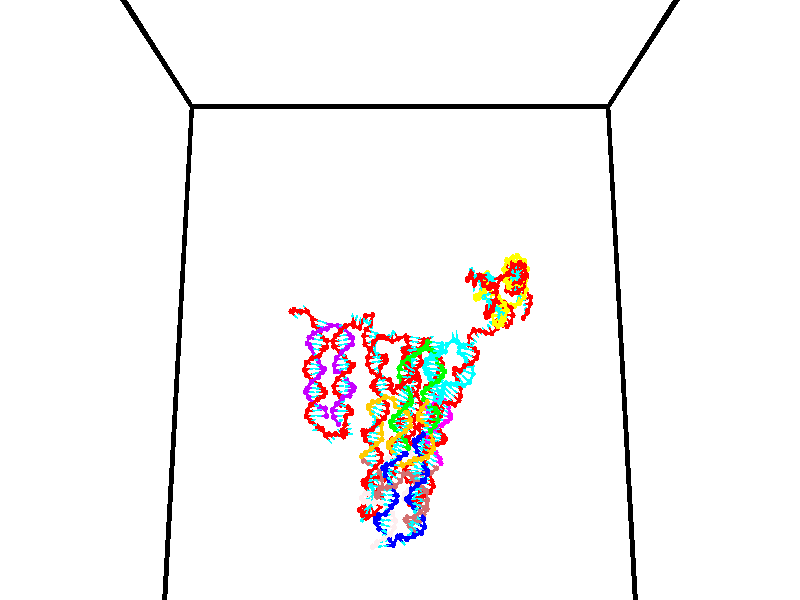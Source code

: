 // switches for output
#declare DRAW_BASES = 1; // possible values are 0, 1; only relevant for DNA ribbons
#declare DRAW_BASES_TYPE = 3; // possible values are 1, 2, 3; only relevant for DNA ribbons
#declare DRAW_FOG = 0; // set to 1 to enable fog

#include "colors.inc"

#include "transforms.inc"
background { rgb <1, 1, 1>}

#default {
   normal{
       ripples 0.25
       frequency 0.20
       turbulence 0.2
       lambda 5
   }
	finish {
		phong 0.1
		phong_size 40.
	}
}

// original window dimensions: 1024x640


// camera settings

camera {
	sky <0, 0.179814, -0.983701>
	up <0, 0.179814, -0.983701>
	right 1.6 * <1, 0, 0>
	location <35, 94.9851, 44.8844>
	look_at <35, 29.7336, 32.9568>
	direction <0, -65.2515, -11.9276>
	angle 67.0682
}


# declare cpy_camera_pos = <35, 94.9851, 44.8844>;
# if (DRAW_FOG = 1)
fog {
	fog_type 2
	up vnormalize(cpy_camera_pos)
	color rgbt<1,1,1,0.3>
	distance 1e-5
	fog_alt 3e-3
	fog_offset 56
}
# end


// LIGHTS

# declare lum = 6;
global_settings {
	ambient_light rgb lum * <0.05, 0.05, 0.05>
	max_trace_level 15
}# declare cpy_direct_light_amount = 0.25;
light_source
{	1000 * <-1, -1.16352, -0.803886>,
	rgb lum * cpy_direct_light_amount
	parallel
}

light_source
{	1000 * <1, 1.16352, 0.803886>,
	rgb lum * cpy_direct_light_amount
	parallel
}

// strand 0

// nucleotide -1

// particle -1
sphere {
	<23.987036, 34.877949, 34.871407> 0.250000
	pigment { color rgbt <1,0,0,0> }
	no_shadow
}
cylinder {
	<24.288902, 34.923702, 35.129829>,  <24.470022, 34.951153, 35.284885>, 0.100000
	pigment { color rgbt <1,0,0,0> }
	no_shadow
}
cylinder {
	<24.288902, 34.923702, 35.129829>,  <23.987036, 34.877949, 34.871407>, 0.100000
	pigment { color rgbt <1,0,0,0> }
	no_shadow
}

// particle -1
sphere {
	<24.288902, 34.923702, 35.129829> 0.100000
	pigment { color rgbt <1,0,0,0> }
	no_shadow
}
sphere {
	0, 1
	scale<0.080000,0.200000,0.300000>
	matrix <0.605365, 0.258312, -0.752866,
		-0.253000, 0.959266, 0.125696,
		0.754668, 0.114383, 0.646059,
		24.515303, 34.958015, 35.323647>
	pigment { color rgbt <0,1,1,0> }
	no_shadow
}
cylinder {
	<24.413486, 35.530067, 34.852310>,  <23.987036, 34.877949, 34.871407>, 0.130000
	pigment { color rgbt <1,0,0,0> }
	no_shadow
}

// nucleotide -1

// particle -1
sphere {
	<24.413486, 35.530067, 34.852310> 0.250000
	pigment { color rgbt <1,0,0,0> }
	no_shadow
}
cylinder {
	<24.635403, 35.222881, 34.980335>,  <24.768553, 35.038570, 35.057152>, 0.100000
	pigment { color rgbt <1,0,0,0> }
	no_shadow
}
cylinder {
	<24.635403, 35.222881, 34.980335>,  <24.413486, 35.530067, 34.852310>, 0.100000
	pigment { color rgbt <1,0,0,0> }
	no_shadow
}

// particle -1
sphere {
	<24.635403, 35.222881, 34.980335> 0.100000
	pigment { color rgbt <1,0,0,0> }
	no_shadow
}
sphere {
	0, 1
	scale<0.080000,0.200000,0.300000>
	matrix <0.552439, 0.052378, -0.831906,
		0.622107, 0.638351, 0.453311,
		0.554792, -0.767961, 0.320066,
		24.801840, 34.992493, 35.076355>
	pigment { color rgbt <0,1,1,0> }
	no_shadow
}
cylinder {
	<25.132790, 35.635403, 35.029453>,  <24.413486, 35.530067, 34.852310>, 0.130000
	pigment { color rgbt <1,0,0,0> }
	no_shadow
}

// nucleotide -1

// particle -1
sphere {
	<25.132790, 35.635403, 35.029453> 0.250000
	pigment { color rgbt <1,0,0,0> }
	no_shadow
}
cylinder {
	<25.060789, 35.272209, 34.878101>,  <25.017588, 35.054295, 34.787292>, 0.100000
	pigment { color rgbt <1,0,0,0> }
	no_shadow
}
cylinder {
	<25.060789, 35.272209, 34.878101>,  <25.132790, 35.635403, 35.029453>, 0.100000
	pigment { color rgbt <1,0,0,0> }
	no_shadow
}

// particle -1
sphere {
	<25.060789, 35.272209, 34.878101> 0.100000
	pigment { color rgbt <1,0,0,0> }
	no_shadow
}
sphere {
	0, 1
	scale<0.080000,0.200000,0.300000>
	matrix <0.729250, 0.134969, -0.670804,
		0.660147, -0.396678, 0.637850,
		-0.180003, -0.907981, -0.378377,
		25.006788, 34.999813, 34.764587>
	pigment { color rgbt <0,1,1,0> }
	no_shadow
}
cylinder {
	<25.720362, 35.255341, 34.956402>,  <25.132790, 35.635403, 35.029453>, 0.130000
	pigment { color rgbt <1,0,0,0> }
	no_shadow
}

// nucleotide -1

// particle -1
sphere {
	<25.720362, 35.255341, 34.956402> 0.250000
	pigment { color rgbt <1,0,0,0> }
	no_shadow
}
cylinder {
	<25.503115, 35.051292, 34.689629>,  <25.372766, 34.928864, 34.529564>, 0.100000
	pigment { color rgbt <1,0,0,0> }
	no_shadow
}
cylinder {
	<25.503115, 35.051292, 34.689629>,  <25.720362, 35.255341, 34.956402>, 0.100000
	pigment { color rgbt <1,0,0,0> }
	no_shadow
}

// particle -1
sphere {
	<25.503115, 35.051292, 34.689629> 0.100000
	pigment { color rgbt <1,0,0,0> }
	no_shadow
}
sphere {
	0, 1
	scale<0.080000,0.200000,0.300000>
	matrix <0.688434, 0.184195, -0.701520,
		0.480708, -0.840146, 0.251147,
		-0.543119, -0.510125, -0.666929,
		25.340179, 34.898254, 34.489552>
	pigment { color rgbt <0,1,1,0> }
	no_shadow
}
cylinder {
	<26.137320, 34.900524, 35.481525>,  <25.720362, 35.255341, 34.956402>, 0.130000
	pigment { color rgbt <1,0,0,0> }
	no_shadow
}

// nucleotide -1

// particle -1
sphere {
	<26.137320, 34.900524, 35.481525> 0.250000
	pigment { color rgbt <1,0,0,0> }
	no_shadow
}
cylinder {
	<26.518446, 34.827412, 35.578468>,  <26.747122, 34.783543, 35.636635>, 0.100000
	pigment { color rgbt <1,0,0,0> }
	no_shadow
}
cylinder {
	<26.518446, 34.827412, 35.578468>,  <26.137320, 34.900524, 35.481525>, 0.100000
	pigment { color rgbt <1,0,0,0> }
	no_shadow
}

// particle -1
sphere {
	<26.518446, 34.827412, 35.578468> 0.100000
	pigment { color rgbt <1,0,0,0> }
	no_shadow
}
sphere {
	0, 1
	scale<0.080000,0.200000,0.300000>
	matrix <-0.265335, -0.113673, 0.957432,
		-0.147450, -0.976560, -0.156807,
		0.952815, -0.182780, 0.242354,
		26.804291, 34.772579, 35.651173>
	pigment { color rgbt <0,1,1,0> }
	no_shadow
}
cylinder {
	<26.166214, 34.220871, 35.904377>,  <26.137320, 34.900524, 35.481525>, 0.130000
	pigment { color rgbt <1,0,0,0> }
	no_shadow
}

// nucleotide -1

// particle -1
sphere {
	<26.166214, 34.220871, 35.904377> 0.250000
	pigment { color rgbt <1,0,0,0> }
	no_shadow
}
cylinder {
	<26.502264, 34.419090, 35.992584>,  <26.703894, 34.538021, 36.045509>, 0.100000
	pigment { color rgbt <1,0,0,0> }
	no_shadow
}
cylinder {
	<26.502264, 34.419090, 35.992584>,  <26.166214, 34.220871, 35.904377>, 0.100000
	pigment { color rgbt <1,0,0,0> }
	no_shadow
}

// particle -1
sphere {
	<26.502264, 34.419090, 35.992584> 0.100000
	pigment { color rgbt <1,0,0,0> }
	no_shadow
}
sphere {
	0, 1
	scale<0.080000,0.200000,0.300000>
	matrix <-0.112522, -0.238480, 0.964607,
		0.530594, -0.835203, -0.144593,
		0.840125, 0.495544, 0.220515,
		26.754301, 34.567753, 36.058739>
	pigment { color rgbt <0,1,1,0> }
	no_shadow
}
cylinder {
	<26.625572, 33.721878, 36.264805>,  <26.166214, 34.220871, 35.904377>, 0.130000
	pigment { color rgbt <1,0,0,0> }
	no_shadow
}

// nucleotide -1

// particle -1
sphere {
	<26.625572, 33.721878, 36.264805> 0.250000
	pigment { color rgbt <1,0,0,0> }
	no_shadow
}
cylinder {
	<26.698797, 34.107933, 36.339626>,  <26.742733, 34.339565, 36.384521>, 0.100000
	pigment { color rgbt <1,0,0,0> }
	no_shadow
}
cylinder {
	<26.698797, 34.107933, 36.339626>,  <26.625572, 33.721878, 36.264805>, 0.100000
	pigment { color rgbt <1,0,0,0> }
	no_shadow
}

// particle -1
sphere {
	<26.698797, 34.107933, 36.339626> 0.100000
	pigment { color rgbt <1,0,0,0> }
	no_shadow
}
sphere {
	0, 1
	scale<0.080000,0.200000,0.300000>
	matrix <-0.061721, -0.178615, 0.981981,
		0.981162, -0.191311, 0.026871,
		0.183064, 0.965141, 0.187058,
		26.753717, 34.397476, 36.395744>
	pigment { color rgbt <0,1,1,0> }
	no_shadow
}
cylinder {
	<27.074209, 33.661301, 36.936108>,  <26.625572, 33.721878, 36.264805>, 0.130000
	pigment { color rgbt <1,0,0,0> }
	no_shadow
}

// nucleotide -1

// particle -1
sphere {
	<27.074209, 33.661301, 36.936108> 0.250000
	pigment { color rgbt <1,0,0,0> }
	no_shadow
}
cylinder {
	<27.004725, 34.051807, 36.884361>,  <26.963034, 34.286110, 36.853313>, 0.100000
	pigment { color rgbt <1,0,0,0> }
	no_shadow
}
cylinder {
	<27.004725, 34.051807, 36.884361>,  <27.074209, 33.661301, 36.936108>, 0.100000
	pigment { color rgbt <1,0,0,0> }
	no_shadow
}

// particle -1
sphere {
	<27.004725, 34.051807, 36.884361> 0.100000
	pigment { color rgbt <1,0,0,0> }
	no_shadow
}
sphere {
	0, 1
	scale<0.080000,0.200000,0.300000>
	matrix <-0.015901, 0.128561, 0.991574,
		0.984668, 0.174304, -0.006809,
		-0.173710, 0.976263, -0.129362,
		26.952612, 34.344685, 36.845554>
	pigment { color rgbt <0,1,1,0> }
	no_shadow
}
cylinder {
	<27.615284, 34.132961, 37.260868>,  <27.074209, 33.661301, 36.936108>, 0.130000
	pigment { color rgbt <1,0,0,0> }
	no_shadow
}

// nucleotide -1

// particle -1
sphere {
	<27.615284, 34.132961, 37.260868> 0.250000
	pigment { color rgbt <1,0,0,0> }
	no_shadow
}
cylinder {
	<27.260509, 34.317593, 37.254089>,  <27.047644, 34.428371, 37.250023>, 0.100000
	pigment { color rgbt <1,0,0,0> }
	no_shadow
}
cylinder {
	<27.260509, 34.317593, 37.254089>,  <27.615284, 34.132961, 37.260868>, 0.100000
	pigment { color rgbt <1,0,0,0> }
	no_shadow
}

// particle -1
sphere {
	<27.260509, 34.317593, 37.254089> 0.100000
	pigment { color rgbt <1,0,0,0> }
	no_shadow
}
sphere {
	0, 1
	scale<0.080000,0.200000,0.300000>
	matrix <0.071800, 0.174031, 0.982119,
		0.456274, 0.869862, -0.187496,
		-0.886938, 0.461578, -0.016950,
		26.994429, 34.456066, 37.249004>
	pigment { color rgbt <0,1,1,0> }
	no_shadow
}
cylinder {
	<27.621359, 34.485394, 37.846504>,  <27.615284, 34.132961, 37.260868>, 0.130000
	pigment { color rgbt <1,0,0,0> }
	no_shadow
}

// nucleotide -1

// particle -1
sphere {
	<27.621359, 34.485394, 37.846504> 0.250000
	pigment { color rgbt <1,0,0,0> }
	no_shadow
}
cylinder {
	<27.234053, 34.502136, 37.747948>,  <27.001669, 34.512180, 37.688812>, 0.100000
	pigment { color rgbt <1,0,0,0> }
	no_shadow
}
cylinder {
	<27.234053, 34.502136, 37.747948>,  <27.621359, 34.485394, 37.846504>, 0.100000
	pigment { color rgbt <1,0,0,0> }
	no_shadow
}

// particle -1
sphere {
	<27.234053, 34.502136, 37.747948> 0.100000
	pigment { color rgbt <1,0,0,0> }
	no_shadow
}
sphere {
	0, 1
	scale<0.080000,0.200000,0.300000>
	matrix <-0.244071, 0.053775, 0.968265,
		0.053775, 0.997675, -0.041853,
		-0.968265, 0.041853, -0.246395,
		26.943573, 34.514690, 37.674030>
	pigment { color rgbt <0,1,1,0> }
	no_shadow
}
cylinder {
	<27.443195, 35.205467, 38.126579>,  <27.621359, 34.485394, 37.846504>, 0.130000
	pigment { color rgbt <1,0,0,0> }
	no_shadow
}

// nucleotide -1

// particle -1
sphere {
	<27.443195, 35.205467, 38.126579> 0.250000
	pigment { color rgbt <1,0,0,0> }
	no_shadow
}
cylinder {
	<27.136618, 34.949432, 38.105209>,  <26.952671, 34.795811, 38.092388>, 0.100000
	pigment { color rgbt <1,0,0,0> }
	no_shadow
}
cylinder {
	<27.136618, 34.949432, 38.105209>,  <27.443195, 35.205467, 38.126579>, 0.100000
	pigment { color rgbt <1,0,0,0> }
	no_shadow
}

// particle -1
sphere {
	<27.136618, 34.949432, 38.105209> 0.100000
	pigment { color rgbt <1,0,0,0> }
	no_shadow
}
sphere {
	0, 1
	scale<0.080000,0.200000,0.300000>
	matrix <-0.210534, 0.171776, 0.962376,
		-0.606828, 0.748854, -0.266417,
		-0.766443, -0.640087, -0.053421,
		26.906685, 34.757408, 38.089184>
	pigment { color rgbt <0,1,1,0> }
	no_shadow
}
cylinder {
	<27.006445, 35.372070, 38.661495>,  <27.443195, 35.205467, 38.126579>, 0.130000
	pigment { color rgbt <1,0,0,0> }
	no_shadow
}

// nucleotide -1

// particle -1
sphere {
	<27.006445, 35.372070, 38.661495> 0.250000
	pigment { color rgbt <1,0,0,0> }
	no_shadow
}
cylinder {
	<26.803421, 35.037300, 38.579575>,  <26.681606, 34.836437, 38.530422>, 0.100000
	pigment { color rgbt <1,0,0,0> }
	no_shadow
}
cylinder {
	<26.803421, 35.037300, 38.579575>,  <27.006445, 35.372070, 38.661495>, 0.100000
	pigment { color rgbt <1,0,0,0> }
	no_shadow
}

// particle -1
sphere {
	<26.803421, 35.037300, 38.579575> 0.100000
	pigment { color rgbt <1,0,0,0> }
	no_shadow
}
sphere {
	0, 1
	scale<0.080000,0.200000,0.300000>
	matrix <-0.469837, 0.069591, 0.880006,
		-0.722243, 0.542881, -0.428538,
		-0.507561, -0.836921, -0.204804,
		26.651154, 34.786224, 38.518135>
	pigment { color rgbt <0,1,1,0> }
	no_shadow
}
cylinder {
	<26.290087, 35.496624, 38.892727>,  <27.006445, 35.372070, 38.661495>, 0.130000
	pigment { color rgbt <1,0,0,0> }
	no_shadow
}

// nucleotide -1

// particle -1
sphere {
	<26.290087, 35.496624, 38.892727> 0.250000
	pigment { color rgbt <1,0,0,0> }
	no_shadow
}
cylinder {
	<26.368778, 35.104446, 38.894554>,  <26.415993, 34.869141, 38.895649>, 0.100000
	pigment { color rgbt <1,0,0,0> }
	no_shadow
}
cylinder {
	<26.368778, 35.104446, 38.894554>,  <26.290087, 35.496624, 38.892727>, 0.100000
	pigment { color rgbt <1,0,0,0> }
	no_shadow
}

// particle -1
sphere {
	<26.368778, 35.104446, 38.894554> 0.100000
	pigment { color rgbt <1,0,0,0> }
	no_shadow
}
sphere {
	0, 1
	scale<0.080000,0.200000,0.300000>
	matrix <-0.353611, -0.066610, 0.933018,
		-0.914471, -0.185167, -0.359801,
		0.196730, -0.980447, 0.004564,
		26.427797, 34.810314, 38.895924>
	pigment { color rgbt <0,1,1,0> }
	no_shadow
}
cylinder {
	<25.687458, 35.160103, 39.206196>,  <26.290087, 35.496624, 38.892727>, 0.130000
	pigment { color rgbt <1,0,0,0> }
	no_shadow
}

// nucleotide -1

// particle -1
sphere {
	<25.687458, 35.160103, 39.206196> 0.250000
	pigment { color rgbt <1,0,0,0> }
	no_shadow
}
cylinder {
	<26.002502, 34.917442, 39.249352>,  <26.191528, 34.771847, 39.275246>, 0.100000
	pigment { color rgbt <1,0,0,0> }
	no_shadow
}
cylinder {
	<26.002502, 34.917442, 39.249352>,  <25.687458, 35.160103, 39.206196>, 0.100000
	pigment { color rgbt <1,0,0,0> }
	no_shadow
}

// particle -1
sphere {
	<26.002502, 34.917442, 39.249352> 0.100000
	pigment { color rgbt <1,0,0,0> }
	no_shadow
}
sphere {
	0, 1
	scale<0.080000,0.200000,0.300000>
	matrix <-0.153159, -0.023145, 0.987930,
		-0.596837, -0.794628, -0.111144,
		0.787609, -0.606656, 0.107891,
		26.238785, 34.735447, 39.281719>
	pigment { color rgbt <0,1,1,0> }
	no_shadow
}
cylinder {
	<25.494650, 34.846886, 39.770714>,  <25.687458, 35.160103, 39.206196>, 0.130000
	pigment { color rgbt <1,0,0,0> }
	no_shadow
}

// nucleotide -1

// particle -1
sphere {
	<25.494650, 34.846886, 39.770714> 0.250000
	pigment { color rgbt <1,0,0,0> }
	no_shadow
}
cylinder {
	<25.879404, 34.749187, 39.721527>,  <26.110256, 34.690567, 39.692017>, 0.100000
	pigment { color rgbt <1,0,0,0> }
	no_shadow
}
cylinder {
	<25.879404, 34.749187, 39.721527>,  <25.494650, 34.846886, 39.770714>, 0.100000
	pigment { color rgbt <1,0,0,0> }
	no_shadow
}

// particle -1
sphere {
	<25.879404, 34.749187, 39.721527> 0.100000
	pigment { color rgbt <1,0,0,0> }
	no_shadow
}
sphere {
	0, 1
	scale<0.080000,0.200000,0.300000>
	matrix <0.059527, -0.251863, 0.965930,
		-0.266905, -0.936431, -0.227723,
		0.961882, -0.244256, -0.122966,
		26.167971, 34.675915, 39.684639>
	pigment { color rgbt <0,1,1,0> }
	no_shadow
}
cylinder {
	<25.596531, 34.124382, 40.170677>,  <25.494650, 34.846886, 39.770714>, 0.130000
	pigment { color rgbt <1,0,0,0> }
	no_shadow
}

// nucleotide -1

// particle -1
sphere {
	<25.596531, 34.124382, 40.170677> 0.250000
	pigment { color rgbt <1,0,0,0> }
	no_shadow
}
cylinder {
	<25.957586, 34.295090, 40.148357>,  <26.174219, 34.397514, 40.134964>, 0.100000
	pigment { color rgbt <1,0,0,0> }
	no_shadow
}
cylinder {
	<25.957586, 34.295090, 40.148357>,  <25.596531, 34.124382, 40.170677>, 0.100000
	pigment { color rgbt <1,0,0,0> }
	no_shadow
}

// particle -1
sphere {
	<25.957586, 34.295090, 40.148357> 0.100000
	pigment { color rgbt <1,0,0,0> }
	no_shadow
}
sphere {
	0, 1
	scale<0.080000,0.200000,0.300000>
	matrix <0.093647, -0.068197, 0.993267,
		0.420088, -0.901786, -0.101522,
		0.902639, 0.426767, -0.055801,
		26.228378, 34.423119, 40.131618>
	pigment { color rgbt <0,1,1,0> }
	no_shadow
}
cylinder {
	<26.110106, 33.716667, 40.577782>,  <25.596531, 34.124382, 40.170677>, 0.130000
	pigment { color rgbt <1,0,0,0> }
	no_shadow
}

// nucleotide -1

// particle -1
sphere {
	<26.110106, 33.716667, 40.577782> 0.250000
	pigment { color rgbt <1,0,0,0> }
	no_shadow
}
cylinder {
	<26.265905, 34.084229, 40.552792>,  <26.359385, 34.304768, 40.537796>, 0.100000
	pigment { color rgbt <1,0,0,0> }
	no_shadow
}
cylinder {
	<26.265905, 34.084229, 40.552792>,  <26.110106, 33.716667, 40.577782>, 0.100000
	pigment { color rgbt <1,0,0,0> }
	no_shadow
}

// particle -1
sphere {
	<26.265905, 34.084229, 40.552792> 0.100000
	pigment { color rgbt <1,0,0,0> }
	no_shadow
}
sphere {
	0, 1
	scale<0.080000,0.200000,0.300000>
	matrix <0.076036, 0.035521, 0.996472,
		0.917883, -0.392876, -0.056035,
		0.389500, 0.918905, -0.062477,
		26.382755, 34.359901, 40.534050>
	pigment { color rgbt <0,1,1,0> }
	no_shadow
}
cylinder {
	<26.835142, 33.683865, 40.929745>,  <26.110106, 33.716667, 40.577782>, 0.130000
	pigment { color rgbt <1,0,0,0> }
	no_shadow
}

// nucleotide -1

// particle -1
sphere {
	<26.835142, 33.683865, 40.929745> 0.250000
	pigment { color rgbt <1,0,0,0> }
	no_shadow
}
cylinder {
	<26.703238, 34.061470, 40.926014>,  <26.624094, 34.288033, 40.923775>, 0.100000
	pigment { color rgbt <1,0,0,0> }
	no_shadow
}
cylinder {
	<26.703238, 34.061470, 40.926014>,  <26.835142, 33.683865, 40.929745>, 0.100000
	pigment { color rgbt <1,0,0,0> }
	no_shadow
}

// particle -1
sphere {
	<26.703238, 34.061470, 40.926014> 0.100000
	pigment { color rgbt <1,0,0,0> }
	no_shadow
}
sphere {
	0, 1
	scale<0.080000,0.200000,0.300000>
	matrix <0.225225, 0.088261, 0.970301,
		0.916805, 0.317867, -0.241722,
		-0.329762, 0.944018, -0.009326,
		26.604309, 34.344677, 40.923218>
	pigment { color rgbt <0,1,1,0> }
	no_shadow
}
cylinder {
	<27.347179, 34.069172, 41.356556>,  <26.835142, 33.683865, 40.929745>, 0.130000
	pigment { color rgbt <1,0,0,0> }
	no_shadow
}

// nucleotide -1

// particle -1
sphere {
	<27.347179, 34.069172, 41.356556> 0.250000
	pigment { color rgbt <1,0,0,0> }
	no_shadow
}
cylinder {
	<27.059715, 34.346195, 41.331619>,  <26.887236, 34.512409, 41.316658>, 0.100000
	pigment { color rgbt <1,0,0,0> }
	no_shadow
}
cylinder {
	<27.059715, 34.346195, 41.331619>,  <27.347179, 34.069172, 41.356556>, 0.100000
	pigment { color rgbt <1,0,0,0> }
	no_shadow
}

// particle -1
sphere {
	<27.059715, 34.346195, 41.331619> 0.100000
	pigment { color rgbt <1,0,0,0> }
	no_shadow
}
sphere {
	0, 1
	scale<0.080000,0.200000,0.300000>
	matrix <0.161893, 0.253839, 0.953602,
		0.676251, 0.675225, -0.294545,
		-0.718663, 0.692559, -0.062345,
		26.844116, 34.553963, 41.312916>
	pigment { color rgbt <0,1,1,0> }
	no_shadow
}
cylinder {
	<27.658220, 34.751877, 41.644127>,  <27.347179, 34.069172, 41.356556>, 0.130000
	pigment { color rgbt <1,0,0,0> }
	no_shadow
}

// nucleotide -1

// particle -1
sphere {
	<27.658220, 34.751877, 41.644127> 0.250000
	pigment { color rgbt <1,0,0,0> }
	no_shadow
}
cylinder {
	<27.259411, 34.770889, 41.619839>,  <27.020126, 34.782299, 41.605267>, 0.100000
	pigment { color rgbt <1,0,0,0> }
	no_shadow
}
cylinder {
	<27.259411, 34.770889, 41.619839>,  <27.658220, 34.751877, 41.644127>, 0.100000
	pigment { color rgbt <1,0,0,0> }
	no_shadow
}

// particle -1
sphere {
	<27.259411, 34.770889, 41.619839> 0.100000
	pigment { color rgbt <1,0,0,0> }
	no_shadow
}
sphere {
	0, 1
	scale<0.080000,0.200000,0.300000>
	matrix <-0.034323, 0.431606, 0.901409,
		0.069057, 0.900809, -0.428689,
		-0.997022, 0.047535, -0.060724,
		26.960304, 34.785149, 41.601620>
	pigment { color rgbt <0,1,1,0> }
	no_shadow
}
cylinder {
	<27.503723, 35.301483, 41.987347>,  <27.658220, 34.751877, 41.644127>, 0.130000
	pigment { color rgbt <1,0,0,0> }
	no_shadow
}

// nucleotide -1

// particle -1
sphere {
	<27.503723, 35.301483, 41.987347> 0.250000
	pigment { color rgbt <1,0,0,0> }
	no_shadow
}
cylinder {
	<27.144329, 35.125900, 41.989830>,  <26.928694, 35.020550, 41.991322>, 0.100000
	pigment { color rgbt <1,0,0,0> }
	no_shadow
}
cylinder {
	<27.144329, 35.125900, 41.989830>,  <27.503723, 35.301483, 41.987347>, 0.100000
	pigment { color rgbt <1,0,0,0> }
	no_shadow
}

// particle -1
sphere {
	<27.144329, 35.125900, 41.989830> 0.100000
	pigment { color rgbt <1,0,0,0> }
	no_shadow
}
sphere {
	0, 1
	scale<0.080000,0.200000,0.300000>
	matrix <-0.116239, 0.251519, 0.960847,
		-0.423337, 0.862584, -0.277010,
		-0.898484, -0.438962, 0.006211,
		26.874784, 34.994213, 41.991692>
	pigment { color rgbt <0,1,1,0> }
	no_shadow
}
cylinder {
	<26.982706, 35.806149, 42.264053>,  <27.503723, 35.301483, 41.987347>, 0.130000
	pigment { color rgbt <1,0,0,0> }
	no_shadow
}

// nucleotide -1

// particle -1
sphere {
	<26.982706, 35.806149, 42.264053> 0.250000
	pigment { color rgbt <1,0,0,0> }
	no_shadow
}
cylinder {
	<26.831749, 35.440304, 42.322098>,  <26.741175, 35.220798, 42.356926>, 0.100000
	pigment { color rgbt <1,0,0,0> }
	no_shadow
}
cylinder {
	<26.831749, 35.440304, 42.322098>,  <26.982706, 35.806149, 42.264053>, 0.100000
	pigment { color rgbt <1,0,0,0> }
	no_shadow
}

// particle -1
sphere {
	<26.831749, 35.440304, 42.322098> 0.100000
	pigment { color rgbt <1,0,0,0> }
	no_shadow
}
sphere {
	0, 1
	scale<0.080000,0.200000,0.300000>
	matrix <-0.012907, 0.161878, 0.986726,
		-0.925962, 0.370513, -0.072896,
		-0.377395, -0.914612, 0.145110,
		26.718531, 35.165920, 42.365631>
	pigment { color rgbt <0,1,1,0> }
	no_shadow
}
cylinder {
	<26.337080, 35.902508, 42.703884>,  <26.982706, 35.806149, 42.264053>, 0.130000
	pigment { color rgbt <1,0,0,0> }
	no_shadow
}

// nucleotide -1

// particle -1
sphere {
	<26.337080, 35.902508, 42.703884> 0.250000
	pigment { color rgbt <1,0,0,0> }
	no_shadow
}
cylinder {
	<26.493496, 35.534676, 42.719166>,  <26.587345, 35.313976, 42.728336>, 0.100000
	pigment { color rgbt <1,0,0,0> }
	no_shadow
}
cylinder {
	<26.493496, 35.534676, 42.719166>,  <26.337080, 35.902508, 42.703884>, 0.100000
	pigment { color rgbt <1,0,0,0> }
	no_shadow
}

// particle -1
sphere {
	<26.493496, 35.534676, 42.719166> 0.100000
	pigment { color rgbt <1,0,0,0> }
	no_shadow
}
sphere {
	0, 1
	scale<0.080000,0.200000,0.300000>
	matrix <0.131200, 0.096779, 0.986621,
		-0.910975, -0.380794, 0.158493,
		0.391038, -0.919581, 0.038203,
		26.610807, 35.258801, 42.730625>
	pigment { color rgbt <0,1,1,0> }
	no_shadow
}
cylinder {
	<25.954077, 35.572113, 43.173153>,  <26.337080, 35.902508, 42.703884>, 0.130000
	pigment { color rgbt <1,0,0,0> }
	no_shadow
}

// nucleotide -1

// particle -1
sphere {
	<25.954077, 35.572113, 43.173153> 0.250000
	pigment { color rgbt <1,0,0,0> }
	no_shadow
}
cylinder {
	<26.291746, 35.358612, 43.153240>,  <26.494349, 35.230511, 43.141293>, 0.100000
	pigment { color rgbt <1,0,0,0> }
	no_shadow
}
cylinder {
	<26.291746, 35.358612, 43.153240>,  <25.954077, 35.572113, 43.173153>, 0.100000
	pigment { color rgbt <1,0,0,0> }
	no_shadow
}

// particle -1
sphere {
	<26.291746, 35.358612, 43.153240> 0.100000
	pigment { color rgbt <1,0,0,0> }
	no_shadow
}
sphere {
	0, 1
	scale<0.080000,0.200000,0.300000>
	matrix <0.099565, 0.064862, 0.992915,
		-0.526741, -0.843150, 0.107898,
		0.844174, -0.533752, -0.049782,
		26.544998, 35.198486, 43.138306>
	pigment { color rgbt <0,1,1,0> }
	no_shadow
}
cylinder {
	<25.775198, 34.943851, 43.598454>,  <25.954077, 35.572113, 43.173153>, 0.130000
	pigment { color rgbt <1,0,0,0> }
	no_shadow
}

// nucleotide -1

// particle -1
sphere {
	<25.775198, 34.943851, 43.598454> 0.250000
	pigment { color rgbt <1,0,0,0> }
	no_shadow
}
cylinder {
	<26.172482, 34.984875, 43.576496>,  <26.410852, 35.009491, 43.563320>, 0.100000
	pigment { color rgbt <1,0,0,0> }
	no_shadow
}
cylinder {
	<26.172482, 34.984875, 43.576496>,  <25.775198, 34.943851, 43.598454>, 0.100000
	pigment { color rgbt <1,0,0,0> }
	no_shadow
}

// particle -1
sphere {
	<26.172482, 34.984875, 43.576496> 0.100000
	pigment { color rgbt <1,0,0,0> }
	no_shadow
}
sphere {
	0, 1
	scale<0.080000,0.200000,0.300000>
	matrix <0.062828, -0.075792, 0.995142,
		0.097902, -0.991835, -0.081721,
		0.993211, 0.102561, -0.054895,
		26.470446, 35.015644, 43.560028>
	pigment { color rgbt <0,1,1,0> }
	no_shadow
}
cylinder {
	<26.155937, 34.504128, 43.990509>,  <25.775198, 34.943851, 43.598454>, 0.130000
	pigment { color rgbt <1,0,0,0> }
	no_shadow
}

// nucleotide -1

// particle -1
sphere {
	<26.155937, 34.504128, 43.990509> 0.250000
	pigment { color rgbt <1,0,0,0> }
	no_shadow
}
cylinder {
	<26.378389, 34.833534, 43.945721>,  <26.511860, 35.031178, 43.918846>, 0.100000
	pigment { color rgbt <1,0,0,0> }
	no_shadow
}
cylinder {
	<26.378389, 34.833534, 43.945721>,  <26.155937, 34.504128, 43.990509>, 0.100000
	pigment { color rgbt <1,0,0,0> }
	no_shadow
}

// particle -1
sphere {
	<26.378389, 34.833534, 43.945721> 0.100000
	pigment { color rgbt <1,0,0,0> }
	no_shadow
}
sphere {
	0, 1
	scale<0.080000,0.200000,0.300000>
	matrix <0.200342, -0.002085, 0.979724,
		0.806586, -0.567287, -0.166145,
		0.556131, 0.823518, -0.111970,
		26.545229, 35.080589, 43.912128>
	pigment { color rgbt <0,1,1,0> }
	no_shadow
}
cylinder {
	<26.836340, 34.421135, 44.403755>,  <26.155937, 34.504128, 43.990509>, 0.130000
	pigment { color rgbt <1,0,0,0> }
	no_shadow
}

// nucleotide -1

// particle -1
sphere {
	<26.836340, 34.421135, 44.403755> 0.250000
	pigment { color rgbt <1,0,0,0> }
	no_shadow
}
cylinder {
	<26.742300, 34.804451, 44.338753>,  <26.685877, 35.034439, 44.299751>, 0.100000
	pigment { color rgbt <1,0,0,0> }
	no_shadow
}
cylinder {
	<26.742300, 34.804451, 44.338753>,  <26.836340, 34.421135, 44.403755>, 0.100000
	pigment { color rgbt <1,0,0,0> }
	no_shadow
}

// particle -1
sphere {
	<26.742300, 34.804451, 44.338753> 0.100000
	pigment { color rgbt <1,0,0,0> }
	no_shadow
}
sphere {
	0, 1
	scale<0.080000,0.200000,0.300000>
	matrix <0.179550, 0.207129, 0.961696,
		0.955243, 0.196917, -0.220757,
		-0.235100, 0.958291, -0.162502,
		26.671770, 35.091938, 44.290001>
	pigment { color rgbt <0,1,1,0> }
	no_shadow
}
cylinder {
	<27.374382, 34.899094, 44.627193>,  <26.836340, 34.421135, 44.403755>, 0.130000
	pigment { color rgbt <1,0,0,0> }
	no_shadow
}

// nucleotide -1

// particle -1
sphere {
	<27.374382, 34.899094, 44.627193> 0.250000
	pigment { color rgbt <1,0,0,0> }
	no_shadow
}
cylinder {
	<26.998379, 35.029285, 44.668083>,  <26.772778, 35.107403, 44.692619>, 0.100000
	pigment { color rgbt <1,0,0,0> }
	no_shadow
}
cylinder {
	<26.998379, 35.029285, 44.668083>,  <27.374382, 34.899094, 44.627193>, 0.100000
	pigment { color rgbt <1,0,0,0> }
	no_shadow
}

// particle -1
sphere {
	<26.998379, 35.029285, 44.668083> 0.100000
	pigment { color rgbt <1,0,0,0> }
	no_shadow
}
sphere {
	0, 1
	scale<0.080000,0.200000,0.300000>
	matrix <0.169256, 0.184754, 0.968100,
		0.296211, 0.927323, -0.228760,
		-0.940006, 0.325481, 0.102229,
		26.716377, 35.126930, 44.698753>
	pigment { color rgbt <0,1,1,0> }
	no_shadow
}
cylinder {
	<27.625519, 34.386253, 45.107578>,  <27.374382, 34.899094, 44.627193>, 0.130000
	pigment { color rgbt <1,0,0,0> }
	no_shadow
}

// nucleotide -1

// particle -1
sphere {
	<27.625519, 34.386253, 45.107578> 0.250000
	pigment { color rgbt <1,0,0,0> }
	no_shadow
}
cylinder {
	<27.899240, 34.373913, 45.398994>,  <28.063473, 34.366508, 45.573845>, 0.100000
	pigment { color rgbt <1,0,0,0> }
	no_shadow
}
cylinder {
	<27.899240, 34.373913, 45.398994>,  <27.625519, 34.386253, 45.107578>, 0.100000
	pigment { color rgbt <1,0,0,0> }
	no_shadow
}

// particle -1
sphere {
	<27.899240, 34.373913, 45.398994> 0.100000
	pigment { color rgbt <1,0,0,0> }
	no_shadow
}
sphere {
	0, 1
	scale<0.080000,0.200000,0.300000>
	matrix <0.729173, 0.020902, -0.684010,
		0.005875, 0.999305, 0.036799,
		0.684304, -0.030851, 0.728544,
		28.104532, 34.364658, 45.617558>
	pigment { color rgbt <0,1,1,0> }
	no_shadow
}
cylinder {
	<28.037741, 34.937080, 45.027851>,  <27.625519, 34.386253, 45.107578>, 0.130000
	pigment { color rgbt <1,0,0,0> }
	no_shadow
}

// nucleotide -1

// particle -1
sphere {
	<28.037741, 34.937080, 45.027851> 0.250000
	pigment { color rgbt <1,0,0,0> }
	no_shadow
}
cylinder {
	<28.264853, 34.664181, 45.212097>,  <28.401119, 34.500443, 45.322647>, 0.100000
	pigment { color rgbt <1,0,0,0> }
	no_shadow
}
cylinder {
	<28.264853, 34.664181, 45.212097>,  <28.037741, 34.937080, 45.027851>, 0.100000
	pigment { color rgbt <1,0,0,0> }
	no_shadow
}

// particle -1
sphere {
	<28.264853, 34.664181, 45.212097> 0.100000
	pigment { color rgbt <1,0,0,0> }
	no_shadow
}
sphere {
	0, 1
	scale<0.080000,0.200000,0.300000>
	matrix <0.680819, 0.074654, -0.728637,
		0.462722, 0.727302, 0.506872,
		0.567779, -0.682245, 0.460617,
		28.435186, 34.459507, 45.350281>
	pigment { color rgbt <0,1,1,0> }
	no_shadow
}
cylinder {
	<28.709604, 35.199051, 45.031853>,  <28.037741, 34.937080, 45.027851>, 0.130000
	pigment { color rgbt <1,0,0,0> }
	no_shadow
}

// nucleotide -1

// particle -1
sphere {
	<28.709604, 35.199051, 45.031853> 0.250000
	pigment { color rgbt <1,0,0,0> }
	no_shadow
}
cylinder {
	<28.740494, 34.801380, 45.061920>,  <28.759027, 34.562778, 45.079960>, 0.100000
	pigment { color rgbt <1,0,0,0> }
	no_shadow
}
cylinder {
	<28.740494, 34.801380, 45.061920>,  <28.709604, 35.199051, 45.031853>, 0.100000
	pigment { color rgbt <1,0,0,0> }
	no_shadow
}

// particle -1
sphere {
	<28.740494, 34.801380, 45.061920> 0.100000
	pigment { color rgbt <1,0,0,0> }
	no_shadow
}
sphere {
	0, 1
	scale<0.080000,0.200000,0.300000>
	matrix <0.694155, -0.000507, -0.719825,
		0.715671, 0.107769, 0.690073,
		0.077225, -0.994176, 0.075171,
		28.763660, 34.503128, 45.084473>
	pigment { color rgbt <0,1,1,0> }
	no_shadow
}
cylinder {
	<29.496246, 34.782421, 45.208412>,  <28.709604, 35.199051, 45.031853>, 0.130000
	pigment { color rgbt <1,0,0,0> }
	no_shadow
}

// nucleotide -1

// particle -1
sphere {
	<29.496246, 34.782421, 45.208412> 0.250000
	pigment { color rgbt <1,0,0,0> }
	no_shadow
}
cylinder {
	<29.227026, 34.604122, 44.972343>,  <29.065493, 34.497143, 44.830700>, 0.100000
	pigment { color rgbt <1,0,0,0> }
	no_shadow
}
cylinder {
	<29.227026, 34.604122, 44.972343>,  <29.496246, 34.782421, 45.208412>, 0.100000
	pigment { color rgbt <1,0,0,0> }
	no_shadow
}

// particle -1
sphere {
	<29.227026, 34.604122, 44.972343> 0.100000
	pigment { color rgbt <1,0,0,0> }
	no_shadow
}
sphere {
	0, 1
	scale<0.080000,0.200000,0.300000>
	matrix <0.645143, 0.036355, -0.763196,
		0.361651, -0.894419, 0.263104,
		-0.673052, -0.445751, -0.590176,
		29.025110, 34.470398, 44.795292>
	pigment { color rgbt <0,1,1,0> }
	no_shadow
}
cylinder {
	<29.779999, 35.559238, 44.961792>,  <29.496246, 34.782421, 45.208412>, 0.130000
	pigment { color rgbt <1,0,0,0> }
	no_shadow
}

// nucleotide -1

// particle -1
sphere {
	<29.779999, 35.559238, 44.961792> 0.250000
	pigment { color rgbt <1,0,0,0> }
	no_shadow
}
cylinder {
	<30.062151, 35.841923, 44.983730>,  <30.231441, 36.011532, 44.996891>, 0.100000
	pigment { color rgbt <1,0,0,0> }
	no_shadow
}
cylinder {
	<30.062151, 35.841923, 44.983730>,  <29.779999, 35.559238, 44.961792>, 0.100000
	pigment { color rgbt <1,0,0,0> }
	no_shadow
}

// particle -1
sphere {
	<30.062151, 35.841923, 44.983730> 0.100000
	pigment { color rgbt <1,0,0,0> }
	no_shadow
}
sphere {
	0, 1
	scale<0.080000,0.200000,0.300000>
	matrix <-0.110242, 0.185806, -0.976383,
		-0.700206, 0.682673, 0.208972,
		0.705378, 0.706706, 0.054843,
		30.273764, 36.053936, 45.000183>
	pigment { color rgbt <0,1,1,0> }
	no_shadow
}
cylinder {
	<29.447247, 36.281807, 44.780357>,  <29.779999, 35.559238, 44.961792>, 0.130000
	pigment { color rgbt <1,0,0,0> }
	no_shadow
}

// nucleotide -1

// particle -1
sphere {
	<29.447247, 36.281807, 44.780357> 0.250000
	pigment { color rgbt <1,0,0,0> }
	no_shadow
}
cylinder {
	<29.828773, 36.208122, 44.685444>,  <30.057690, 36.163910, 44.628498>, 0.100000
	pigment { color rgbt <1,0,0,0> }
	no_shadow
}
cylinder {
	<29.828773, 36.208122, 44.685444>,  <29.447247, 36.281807, 44.780357>, 0.100000
	pigment { color rgbt <1,0,0,0> }
	no_shadow
}

// particle -1
sphere {
	<29.828773, 36.208122, 44.685444> 0.100000
	pigment { color rgbt <1,0,0,0> }
	no_shadow
}
sphere {
	0, 1
	scale<0.080000,0.200000,0.300000>
	matrix <-0.210874, 0.151942, -0.965632,
		0.213934, 0.971071, 0.106080,
		0.953816, -0.184212, -0.237279,
		30.114918, 36.152859, 44.614262>
	pigment { color rgbt <0,1,1,0> }
	no_shadow
}
cylinder {
	<29.761238, 36.798107, 44.303669>,  <29.447247, 36.281807, 44.780357>, 0.130000
	pigment { color rgbt <1,0,0,0> }
	no_shadow
}

// nucleotide -1

// particle -1
sphere {
	<29.761238, 36.798107, 44.303669> 0.250000
	pigment { color rgbt <1,0,0,0> }
	no_shadow
}
cylinder {
	<29.922533, 36.433071, 44.276581>,  <30.019310, 36.214050, 44.260326>, 0.100000
	pigment { color rgbt <1,0,0,0> }
	no_shadow
}
cylinder {
	<29.922533, 36.433071, 44.276581>,  <29.761238, 36.798107, 44.303669>, 0.100000
	pigment { color rgbt <1,0,0,0> }
	no_shadow
}

// particle -1
sphere {
	<29.922533, 36.433071, 44.276581> 0.100000
	pigment { color rgbt <1,0,0,0> }
	no_shadow
}
sphere {
	0, 1
	scale<0.080000,0.200000,0.300000>
	matrix <-0.343004, -0.082118, -0.935737,
		0.848380, 0.400552, -0.346134,
		0.403236, -0.912587, -0.067723,
		30.043503, 36.159294, 44.256264>
	pigment { color rgbt <0,1,1,0> }
	no_shadow
}
cylinder {
	<29.814957, 36.592110, 43.622955>,  <29.761238, 36.798107, 44.303669>, 0.130000
	pigment { color rgbt <1,0,0,0> }
	no_shadow
}

// nucleotide -1

// particle -1
sphere {
	<29.814957, 36.592110, 43.622955> 0.250000
	pigment { color rgbt <1,0,0,0> }
	no_shadow
}
cylinder {
	<29.781513, 36.218891, 43.762917>,  <29.761448, 35.994961, 43.846893>, 0.100000
	pigment { color rgbt <1,0,0,0> }
	no_shadow
}
cylinder {
	<29.781513, 36.218891, 43.762917>,  <29.814957, 36.592110, 43.622955>, 0.100000
	pigment { color rgbt <1,0,0,0> }
	no_shadow
}

// particle -1
sphere {
	<29.781513, 36.218891, 43.762917> 0.100000
	pigment { color rgbt <1,0,0,0> }
	no_shadow
}
sphere {
	0, 1
	scale<0.080000,0.200000,0.300000>
	matrix <-0.072792, -0.344477, -0.935968,
		0.993837, -0.103725, -0.039117,
		-0.083609, -0.933047, 0.349904,
		29.756430, 35.938976, 43.867889>
	pigment { color rgbt <0,1,1,0> }
	no_shadow
}
cylinder {
	<30.311327, 36.128643, 43.349216>,  <29.814957, 36.592110, 43.622955>, 0.130000
	pigment { color rgbt <1,0,0,0> }
	no_shadow
}

// nucleotide -1

// particle -1
sphere {
	<30.311327, 36.128643, 43.349216> 0.250000
	pigment { color rgbt <1,0,0,0> }
	no_shadow
}
cylinder {
	<29.976633, 35.930759, 43.443142>,  <29.775816, 35.812031, 43.499496>, 0.100000
	pigment { color rgbt <1,0,0,0> }
	no_shadow
}
cylinder {
	<29.976633, 35.930759, 43.443142>,  <30.311327, 36.128643, 43.349216>, 0.100000
	pigment { color rgbt <1,0,0,0> }
	no_shadow
}

// particle -1
sphere {
	<29.976633, 35.930759, 43.443142> 0.100000
	pigment { color rgbt <1,0,0,0> }
	no_shadow
}
sphere {
	0, 1
	scale<0.080000,0.200000,0.300000>
	matrix <-0.203783, -0.116710, -0.972035,
		0.508277, -0.861188, -0.003157,
		-0.836736, -0.494706, 0.234817,
		29.725613, 35.782349, 43.513588>
	pigment { color rgbt <0,1,1,0> }
	no_shadow
}
cylinder {
	<30.270357, 35.321785, 43.146458>,  <30.311327, 36.128643, 43.349216>, 0.130000
	pigment { color rgbt <1,0,0,0> }
	no_shadow
}

// nucleotide -1

// particle -1
sphere {
	<30.270357, 35.321785, 43.146458> 0.250000
	pigment { color rgbt <1,0,0,0> }
	no_shadow
}
cylinder {
	<29.912996, 35.501095, 43.158363>,  <29.698580, 35.608681, 43.165508>, 0.100000
	pigment { color rgbt <1,0,0,0> }
	no_shadow
}
cylinder {
	<29.912996, 35.501095, 43.158363>,  <30.270357, 35.321785, 43.146458>, 0.100000
	pigment { color rgbt <1,0,0,0> }
	no_shadow
}

// particle -1
sphere {
	<29.912996, 35.501095, 43.158363> 0.100000
	pigment { color rgbt <1,0,0,0> }
	no_shadow
}
sphere {
	0, 1
	scale<0.080000,0.200000,0.300000>
	matrix <-0.163273, -0.262252, -0.951087,
		-0.418539, -0.854563, 0.307487,
		-0.893402, 0.448271, 0.029764,
		29.644976, 35.635574, 43.167294>
	pigment { color rgbt <0,1,1,0> }
	no_shadow
}
cylinder {
	<29.877024, 34.882542, 42.840878>,  <30.270357, 35.321785, 43.146458>, 0.130000
	pigment { color rgbt <1,0,0,0> }
	no_shadow
}

// nucleotide -1

// particle -1
sphere {
	<29.877024, 34.882542, 42.840878> 0.250000
	pigment { color rgbt <1,0,0,0> }
	no_shadow
}
cylinder {
	<29.682384, 35.230637, 42.810139>,  <29.565601, 35.439495, 42.791695>, 0.100000
	pigment { color rgbt <1,0,0,0> }
	no_shadow
}
cylinder {
	<29.682384, 35.230637, 42.810139>,  <29.877024, 34.882542, 42.840878>, 0.100000
	pigment { color rgbt <1,0,0,0> }
	no_shadow
}

// particle -1
sphere {
	<29.682384, 35.230637, 42.810139> 0.100000
	pigment { color rgbt <1,0,0,0> }
	no_shadow
}
sphere {
	0, 1
	scale<0.080000,0.200000,0.300000>
	matrix <-0.183912, -0.188033, -0.964790,
		-0.854049, -0.455331, 0.251544,
		-0.486597, 0.870240, -0.076849,
		29.536406, 35.491707, 42.787083>
	pigment { color rgbt <0,1,1,0> }
	no_shadow
}
cylinder {
	<29.135063, 34.781788, 42.636829>,  <29.877024, 34.882542, 42.840878>, 0.130000
	pigment { color rgbt <1,0,0,0> }
	no_shadow
}

// nucleotide -1

// particle -1
sphere {
	<29.135063, 34.781788, 42.636829> 0.250000
	pigment { color rgbt <1,0,0,0> }
	no_shadow
}
cylinder {
	<29.269403, 35.143139, 42.530163>,  <29.350008, 35.359951, 42.466164>, 0.100000
	pigment { color rgbt <1,0,0,0> }
	no_shadow
}
cylinder {
	<29.269403, 35.143139, 42.530163>,  <29.135063, 34.781788, 42.636829>, 0.100000
	pigment { color rgbt <1,0,0,0> }
	no_shadow
}

// particle -1
sphere {
	<29.269403, 35.143139, 42.530163> 0.100000
	pigment { color rgbt <1,0,0,0> }
	no_shadow
}
sphere {
	0, 1
	scale<0.080000,0.200000,0.300000>
	matrix <-0.050461, -0.265447, -0.962804,
		-0.940562, 0.336815, -0.043566,
		0.335851, 0.903379, -0.266666,
		29.370159, 35.414154, 42.450165>
	pigment { color rgbt <0,1,1,0> }
	no_shadow
}
cylinder {
	<29.050114, 34.802341, 41.947010>,  <29.135063, 34.781788, 42.636829>, 0.130000
	pigment { color rgbt <1,0,0,0> }
	no_shadow
}

// nucleotide -1

// particle -1
sphere {
	<29.050114, 34.802341, 41.947010> 0.250000
	pigment { color rgbt <1,0,0,0> }
	no_shadow
}
cylinder {
	<29.233463, 35.157539, 41.961742>,  <29.343473, 35.370659, 41.970581>, 0.100000
	pigment { color rgbt <1,0,0,0> }
	no_shadow
}
cylinder {
	<29.233463, 35.157539, 41.961742>,  <29.050114, 34.802341, 41.947010>, 0.100000
	pigment { color rgbt <1,0,0,0> }
	no_shadow
}

// particle -1
sphere {
	<29.233463, 35.157539, 41.961742> 0.100000
	pigment { color rgbt <1,0,0,0> }
	no_shadow
}
sphere {
	0, 1
	scale<0.080000,0.200000,0.300000>
	matrix <0.024353, 0.028880, -0.999286,
		-0.888427, 0.458942, -0.008387,
		0.458372, 0.887997, 0.036835,
		29.370975, 35.423939, 41.972794>
	pigment { color rgbt <0,1,1,0> }
	no_shadow
}
cylinder {
	<28.576612, 35.142025, 41.609550>,  <29.050114, 34.802341, 41.947010>, 0.130000
	pigment { color rgbt <1,0,0,0> }
	no_shadow
}

// nucleotide -1

// particle -1
sphere {
	<28.576612, 35.142025, 41.609550> 0.250000
	pigment { color rgbt <1,0,0,0> }
	no_shadow
}
cylinder {
	<28.927822, 35.333462, 41.611626>,  <29.138548, 35.448322, 41.612869>, 0.100000
	pigment { color rgbt <1,0,0,0> }
	no_shadow
}
cylinder {
	<28.927822, 35.333462, 41.611626>,  <28.576612, 35.142025, 41.609550>, 0.100000
	pigment { color rgbt <1,0,0,0> }
	no_shadow
}

// particle -1
sphere {
	<28.927822, 35.333462, 41.611626> 0.100000
	pigment { color rgbt <1,0,0,0> }
	no_shadow
}
sphere {
	0, 1
	scale<0.080000,0.200000,0.300000>
	matrix <-0.014341, 0.037145, -0.999207,
		-0.478401, 0.877253, 0.039478,
		0.878024, 0.478588, 0.005189,
		29.191229, 35.477039, 41.613182>
	pigment { color rgbt <0,1,1,0> }
	no_shadow
}
cylinder {
	<28.553320, 35.735977, 41.170273>,  <28.576612, 35.142025, 41.609550>, 0.130000
	pigment { color rgbt <1,0,0,0> }
	no_shadow
}

// nucleotide -1

// particle -1
sphere {
	<28.553320, 35.735977, 41.170273> 0.250000
	pigment { color rgbt <1,0,0,0> }
	no_shadow
}
cylinder {
	<28.941679, 35.640217, 41.167633>,  <29.174694, 35.582760, 41.166050>, 0.100000
	pigment { color rgbt <1,0,0,0> }
	no_shadow
}
cylinder {
	<28.941679, 35.640217, 41.167633>,  <28.553320, 35.735977, 41.170273>, 0.100000
	pigment { color rgbt <1,0,0,0> }
	no_shadow
}

// particle -1
sphere {
	<28.941679, 35.640217, 41.167633> 0.100000
	pigment { color rgbt <1,0,0,0> }
	no_shadow
}
sphere {
	0, 1
	scale<0.080000,0.200000,0.300000>
	matrix <-0.015066, -0.033570, -0.999323,
		0.239019, 0.970340, -0.036199,
		0.970898, -0.239403, -0.006595,
		29.232948, 35.568398, 41.165653>
	pigment { color rgbt <0,1,1,0> }
	no_shadow
}
cylinder {
	<28.891134, 36.174210, 40.638813>,  <28.553320, 35.735977, 41.170273>, 0.130000
	pigment { color rgbt <1,0,0,0> }
	no_shadow
}

// nucleotide -1

// particle -1
sphere {
	<28.891134, 36.174210, 40.638813> 0.250000
	pigment { color rgbt <1,0,0,0> }
	no_shadow
}
cylinder {
	<29.165253, 35.889004, 40.698112>,  <29.329723, 35.717880, 40.733692>, 0.100000
	pigment { color rgbt <1,0,0,0> }
	no_shadow
}
cylinder {
	<29.165253, 35.889004, 40.698112>,  <28.891134, 36.174210, 40.638813>, 0.100000
	pigment { color rgbt <1,0,0,0> }
	no_shadow
}

// particle -1
sphere {
	<29.165253, 35.889004, 40.698112> 0.100000
	pigment { color rgbt <1,0,0,0> }
	no_shadow
}
sphere {
	0, 1
	scale<0.080000,0.200000,0.300000>
	matrix <0.178202, -0.033195, -0.983434,
		0.706128, 0.700359, 0.104313,
		0.685294, -0.713019, 0.148245,
		29.370840, 35.675098, 40.742584>
	pigment { color rgbt <0,1,1,0> }
	no_shadow
}
cylinder {
	<29.484426, 36.395939, 40.241734>,  <28.891134, 36.174210, 40.638813>, 0.130000
	pigment { color rgbt <1,0,0,0> }
	no_shadow
}

// nucleotide -1

// particle -1
sphere {
	<29.484426, 36.395939, 40.241734> 0.250000
	pigment { color rgbt <1,0,0,0> }
	no_shadow
}
cylinder {
	<29.525726, 36.010437, 40.340130>,  <29.550507, 35.779137, 40.399166>, 0.100000
	pigment { color rgbt <1,0,0,0> }
	no_shadow
}
cylinder {
	<29.525726, 36.010437, 40.340130>,  <29.484426, 36.395939, 40.241734>, 0.100000
	pigment { color rgbt <1,0,0,0> }
	no_shadow
}

// particle -1
sphere {
	<29.525726, 36.010437, 40.340130> 0.100000
	pigment { color rgbt <1,0,0,0> }
	no_shadow
}
sphere {
	0, 1
	scale<0.080000,0.200000,0.300000>
	matrix <0.213208, -0.220118, -0.951888,
		0.971536, 0.150730, 0.182753,
		0.103250, -0.963758, 0.245990,
		29.556702, 35.721310, 40.413925>
	pigment { color rgbt <0,1,1,0> }
	no_shadow
}
cylinder {
	<30.102461, 36.195297, 39.982834>,  <29.484426, 36.395939, 40.241734>, 0.130000
	pigment { color rgbt <1,0,0,0> }
	no_shadow
}

// nucleotide -1

// particle -1
sphere {
	<30.102461, 36.195297, 39.982834> 0.250000
	pigment { color rgbt <1,0,0,0> }
	no_shadow
}
cylinder {
	<29.879971, 35.865166, 40.021713>,  <29.746475, 35.667088, 40.045040>, 0.100000
	pigment { color rgbt <1,0,0,0> }
	no_shadow
}
cylinder {
	<29.879971, 35.865166, 40.021713>,  <30.102461, 36.195297, 39.982834>, 0.100000
	pigment { color rgbt <1,0,0,0> }
	no_shadow
}

// particle -1
sphere {
	<29.879971, 35.865166, 40.021713> 0.100000
	pigment { color rgbt <1,0,0,0> }
	no_shadow
}
sphere {
	0, 1
	scale<0.080000,0.200000,0.300000>
	matrix <0.125045, -0.198751, -0.972040,
		0.821569, -0.528521, 0.213754,
		-0.556227, -0.825327, 0.097198,
		29.713102, 35.617569, 40.050873>
	pigment { color rgbt <0,1,1,0> }
	no_shadow
}
cylinder {
	<30.391840, 35.610104, 39.487534>,  <30.102461, 36.195297, 39.982834>, 0.130000
	pigment { color rgbt <1,0,0,0> }
	no_shadow
}

// nucleotide -1

// particle -1
sphere {
	<30.391840, 35.610104, 39.487534> 0.250000
	pigment { color rgbt <1,0,0,0> }
	no_shadow
}
cylinder {
	<30.033325, 35.469803, 39.596085>,  <29.818216, 35.385624, 39.661217>, 0.100000
	pigment { color rgbt <1,0,0,0> }
	no_shadow
}
cylinder {
	<30.033325, 35.469803, 39.596085>,  <30.391840, 35.610104, 39.487534>, 0.100000
	pigment { color rgbt <1,0,0,0> }
	no_shadow
}

// particle -1
sphere {
	<30.033325, 35.469803, 39.596085> 0.100000
	pigment { color rgbt <1,0,0,0> }
	no_shadow
}
sphere {
	0, 1
	scale<0.080000,0.200000,0.300000>
	matrix <-0.082715, -0.468974, -0.879330,
		0.435695, -0.810578, 0.391322,
		-0.896285, -0.350752, 0.271377,
		29.764439, 35.364578, 39.677498>
	pigment { color rgbt <0,1,1,0> }
	no_shadow
}
cylinder {
	<30.407675, 34.867966, 39.366753>,  <30.391840, 35.610104, 39.487534>, 0.130000
	pigment { color rgbt <1,0,0,0> }
	no_shadow
}

// nucleotide -1

// particle -1
sphere {
	<30.407675, 34.867966, 39.366753> 0.250000
	pigment { color rgbt <1,0,0,0> }
	no_shadow
}
cylinder {
	<30.039427, 35.024151, 39.367256>,  <29.818478, 35.117863, 39.367558>, 0.100000
	pigment { color rgbt <1,0,0,0> }
	no_shadow
}
cylinder {
	<30.039427, 35.024151, 39.367256>,  <30.407675, 34.867966, 39.366753>, 0.100000
	pigment { color rgbt <1,0,0,0> }
	no_shadow
}

// particle -1
sphere {
	<30.039427, 35.024151, 39.367256> 0.100000
	pigment { color rgbt <1,0,0,0> }
	no_shadow
}
sphere {
	0, 1
	scale<0.080000,0.200000,0.300000>
	matrix <-0.177220, -0.414973, -0.892407,
		-0.347925, -0.821791, 0.451229,
		-0.920620, 0.390457, 0.001258,
		29.763241, 35.141289, 39.367634>
	pigment { color rgbt <0,1,1,0> }
	no_shadow
}
cylinder {
	<29.864475, 34.328682, 39.122360>,  <30.407675, 34.867966, 39.366753>, 0.130000
	pigment { color rgbt <1,0,0,0> }
	no_shadow
}

// nucleotide -1

// particle -1
sphere {
	<29.864475, 34.328682, 39.122360> 0.250000
	pigment { color rgbt <1,0,0,0> }
	no_shadow
}
cylinder {
	<29.709967, 34.690048, 39.047916>,  <29.617262, 34.906868, 39.003250>, 0.100000
	pigment { color rgbt <1,0,0,0> }
	no_shadow
}
cylinder {
	<29.709967, 34.690048, 39.047916>,  <29.864475, 34.328682, 39.122360>, 0.100000
	pigment { color rgbt <1,0,0,0> }
	no_shadow
}

// particle -1
sphere {
	<29.709967, 34.690048, 39.047916> 0.100000
	pigment { color rgbt <1,0,0,0> }
	no_shadow
}
sphere {
	0, 1
	scale<0.080000,0.200000,0.300000>
	matrix <-0.242899, -0.294278, -0.924338,
		-0.889828, -0.311839, 0.333110,
		-0.386271, 0.903414, -0.186111,
		29.594086, 34.961071, 38.992085>
	pigment { color rgbt <0,1,1,0> }
	no_shadow
}
cylinder {
	<29.397367, 34.200500, 38.642693>,  <29.864475, 34.328682, 39.122360>, 0.130000
	pigment { color rgbt <1,0,0,0> }
	no_shadow
}

// nucleotide -1

// particle -1
sphere {
	<29.397367, 34.200500, 38.642693> 0.250000
	pigment { color rgbt <1,0,0,0> }
	no_shadow
}
cylinder {
	<29.389925, 34.599503, 38.615467>,  <29.385460, 34.838905, 38.599133>, 0.100000
	pigment { color rgbt <1,0,0,0> }
	no_shadow
}
cylinder {
	<29.389925, 34.599503, 38.615467>,  <29.397367, 34.200500, 38.642693>, 0.100000
	pigment { color rgbt <1,0,0,0> }
	no_shadow
}

// particle -1
sphere {
	<29.389925, 34.599503, 38.615467> 0.100000
	pigment { color rgbt <1,0,0,0> }
	no_shadow
}
sphere {
	0, 1
	scale<0.080000,0.200000,0.300000>
	matrix <-0.028933, -0.068586, -0.997226,
		-0.999408, -0.016584, 0.030137,
		-0.018605, 0.997507, -0.068066,
		29.384344, 34.898754, 38.595047>
	pigment { color rgbt <0,1,1,0> }
	no_shadow
}
cylinder {
	<28.894644, 34.288761, 38.190826>,  <29.397367, 34.200500, 38.642693>, 0.130000
	pigment { color rgbt <1,0,0,0> }
	no_shadow
}

// nucleotide -1

// particle -1
sphere {
	<28.894644, 34.288761, 38.190826> 0.250000
	pigment { color rgbt <1,0,0,0> }
	no_shadow
}
cylinder {
	<29.053074, 34.653450, 38.147224>,  <29.148132, 34.872265, 38.121063>, 0.100000
	pigment { color rgbt <1,0,0,0> }
	no_shadow
}
cylinder {
	<29.053074, 34.653450, 38.147224>,  <28.894644, 34.288761, 38.190826>, 0.100000
	pigment { color rgbt <1,0,0,0> }
	no_shadow
}

// particle -1
sphere {
	<29.053074, 34.653450, 38.147224> 0.100000
	pigment { color rgbt <1,0,0,0> }
	no_shadow
}
sphere {
	0, 1
	scale<0.080000,0.200000,0.300000>
	matrix <-0.206682, -0.027148, -0.978032,
		-0.894654, 0.409906, 0.177684,
		0.396077, 0.911724, -0.109008,
		29.171896, 34.926968, 38.114521>
	pigment { color rgbt <0,1,1,0> }
	no_shadow
}
cylinder {
	<28.361624, 34.819092, 37.834045>,  <28.894644, 34.288761, 38.190826>, 0.130000
	pigment { color rgbt <1,0,0,0> }
	no_shadow
}

// nucleotide -1

// particle -1
sphere {
	<28.361624, 34.819092, 37.834045> 0.250000
	pigment { color rgbt <1,0,0,0> }
	no_shadow
}
cylinder {
	<28.744482, 34.922108, 37.781063>,  <28.974197, 34.983917, 37.749271>, 0.100000
	pigment { color rgbt <1,0,0,0> }
	no_shadow
}
cylinder {
	<28.744482, 34.922108, 37.781063>,  <28.361624, 34.819092, 37.834045>, 0.100000
	pigment { color rgbt <1,0,0,0> }
	no_shadow
}

// particle -1
sphere {
	<28.744482, 34.922108, 37.781063> 0.100000
	pigment { color rgbt <1,0,0,0> }
	no_shadow
}
sphere {
	0, 1
	scale<0.080000,0.200000,0.300000>
	matrix <-0.156958, 0.076929, -0.984605,
		-0.243385, 0.963201, 0.114055,
		0.957146, 0.257540, -0.132459,
		29.031626, 34.999371, 37.741325>
	pigment { color rgbt <0,1,1,0> }
	no_shadow
}
cylinder {
	<28.334768, 35.388329, 37.447285>,  <28.361624, 34.819092, 37.834045>, 0.130000
	pigment { color rgbt <1,0,0,0> }
	no_shadow
}

// nucleotide -1

// particle -1
sphere {
	<28.334768, 35.388329, 37.447285> 0.250000
	pigment { color rgbt <1,0,0,0> }
	no_shadow
}
cylinder {
	<28.694098, 35.218262, 37.403015>,  <28.909695, 35.116222, 37.376453>, 0.100000
	pigment { color rgbt <1,0,0,0> }
	no_shadow
}
cylinder {
	<28.694098, 35.218262, 37.403015>,  <28.334768, 35.388329, 37.447285>, 0.100000
	pigment { color rgbt <1,0,0,0> }
	no_shadow
}

// particle -1
sphere {
	<28.694098, 35.218262, 37.403015> 0.100000
	pigment { color rgbt <1,0,0,0> }
	no_shadow
}
sphere {
	0, 1
	scale<0.080000,0.200000,0.300000>
	matrix <-0.065294, 0.119914, -0.990635,
		0.434460, 0.897135, 0.079961,
		0.898321, -0.425170, -0.110675,
		28.963594, 35.090710, 37.369812>
	pigment { color rgbt <0,1,1,0> }
	no_shadow
}
cylinder {
	<28.601820, 35.935314, 37.102768>,  <28.334768, 35.388329, 37.447285>, 0.130000
	pigment { color rgbt <1,0,0,0> }
	no_shadow
}

// nucleotide -1

// particle -1
sphere {
	<28.601820, 35.935314, 37.102768> 0.250000
	pigment { color rgbt <1,0,0,0> }
	no_shadow
}
cylinder {
	<28.877590, 35.652435, 37.040070>,  <29.043053, 35.482708, 37.002449>, 0.100000
	pigment { color rgbt <1,0,0,0> }
	no_shadow
}
cylinder {
	<28.877590, 35.652435, 37.040070>,  <28.601820, 35.935314, 37.102768>, 0.100000
	pigment { color rgbt <1,0,0,0> }
	no_shadow
}

// particle -1
sphere {
	<28.877590, 35.652435, 37.040070> 0.100000
	pigment { color rgbt <1,0,0,0> }
	no_shadow
}
sphere {
	0, 1
	scale<0.080000,0.200000,0.300000>
	matrix <0.006415, 0.222346, -0.974947,
		0.724330, 0.671146, 0.157828,
		0.689424, -0.707196, -0.156746,
		29.084417, 35.440277, 36.993046>
	pigment { color rgbt <0,1,1,0> }
	no_shadow
}
cylinder {
	<29.125849, 36.282490, 36.762863>,  <28.601820, 35.935314, 37.102768>, 0.130000
	pigment { color rgbt <1,0,0,0> }
	no_shadow
}

// nucleotide -1

// particle -1
sphere {
	<29.125849, 36.282490, 36.762863> 0.250000
	pigment { color rgbt <1,0,0,0> }
	no_shadow
}
cylinder {
	<29.181150, 35.893890, 36.685841>,  <29.214333, 35.660732, 36.639626>, 0.100000
	pigment { color rgbt <1,0,0,0> }
	no_shadow
}
cylinder {
	<29.181150, 35.893890, 36.685841>,  <29.125849, 36.282490, 36.762863>, 0.100000
	pigment { color rgbt <1,0,0,0> }
	no_shadow
}

// particle -1
sphere {
	<29.181150, 35.893890, 36.685841> 0.100000
	pigment { color rgbt <1,0,0,0> }
	no_shadow
}
sphere {
	0, 1
	scale<0.080000,0.200000,0.300000>
	matrix <0.067692, 0.203239, -0.976786,
		0.988081, 0.122011, 0.093861,
		0.138255, -0.971497, -0.192557,
		29.222628, 35.602440, 36.628075>
	pigment { color rgbt <0,1,1,0> }
	no_shadow
}
cylinder {
	<29.630522, 36.299915, 36.328026>,  <29.125849, 36.282490, 36.762863>, 0.130000
	pigment { color rgbt <1,0,0,0> }
	no_shadow
}

// nucleotide -1

// particle -1
sphere {
	<29.630522, 36.299915, 36.328026> 0.250000
	pigment { color rgbt <1,0,0,0> }
	no_shadow
}
cylinder {
	<29.452663, 35.949024, 36.255634>,  <29.345949, 35.738487, 36.212200>, 0.100000
	pigment { color rgbt <1,0,0,0> }
	no_shadow
}
cylinder {
	<29.452663, 35.949024, 36.255634>,  <29.630522, 36.299915, 36.328026>, 0.100000
	pigment { color rgbt <1,0,0,0> }
	no_shadow
}

// particle -1
sphere {
	<29.452663, 35.949024, 36.255634> 0.100000
	pigment { color rgbt <1,0,0,0> }
	no_shadow
}
sphere {
	0, 1
	scale<0.080000,0.200000,0.300000>
	matrix <0.136660, 0.133243, -0.981616,
		0.885220, -0.461204, 0.060637,
		-0.444646, -0.877233, -0.180978,
		29.319269, 35.685856, 36.201340>
	pigment { color rgbt <0,1,1,0> }
	no_shadow
}
cylinder {
	<30.374666, 36.202328, 36.083004>,  <29.630522, 36.299915, 36.328026>, 0.130000
	pigment { color rgbt <1,0,0,0> }
	no_shadow
}

// nucleotide -1

// particle -1
sphere {
	<30.374666, 36.202328, 36.083004> 0.250000
	pigment { color rgbt <1,0,0,0> }
	no_shadow
}
cylinder {
	<30.328320, 36.042812, 35.719128>,  <30.300512, 35.947102, 35.500801>, 0.100000
	pigment { color rgbt <1,0,0,0> }
	no_shadow
}
cylinder {
	<30.328320, 36.042812, 35.719128>,  <30.374666, 36.202328, 36.083004>, 0.100000
	pigment { color rgbt <1,0,0,0> }
	no_shadow
}

// particle -1
sphere {
	<30.328320, 36.042812, 35.719128> 0.100000
	pigment { color rgbt <1,0,0,0> }
	no_shadow
}
sphere {
	0, 1
	scale<0.080000,0.200000,0.300000>
	matrix <0.908834, -0.412079, 0.064888,
		-0.400742, -0.819242, 0.410180,
		-0.115867, -0.398789, -0.909693,
		30.293560, 35.923176, 35.446220>
	pigment { color rgbt <0,1,1,0> }
	no_shadow
}
cylinder {
	<30.393738, 35.436073, 36.205677>,  <30.374666, 36.202328, 36.083004>, 0.130000
	pigment { color rgbt <1,0,0,0> }
	no_shadow
}

// nucleotide -1

// particle -1
sphere {
	<30.393738, 35.436073, 36.205677> 0.250000
	pigment { color rgbt <1,0,0,0> }
	no_shadow
}
cylinder {
	<30.538427, 35.553539, 35.851746>,  <30.625240, 35.624020, 35.639389>, 0.100000
	pigment { color rgbt <1,0,0,0> }
	no_shadow
}
cylinder {
	<30.538427, 35.553539, 35.851746>,  <30.393738, 35.436073, 36.205677>, 0.100000
	pigment { color rgbt <1,0,0,0> }
	no_shadow
}

// particle -1
sphere {
	<30.538427, 35.553539, 35.851746> 0.100000
	pigment { color rgbt <1,0,0,0> }
	no_shadow
}
sphere {
	0, 1
	scale<0.080000,0.200000,0.300000>
	matrix <0.815811, -0.559070, 0.147961,
		-0.451229, -0.775373, -0.441803,
		0.361724, 0.293663, -0.884826,
		30.646944, 35.641640, 35.586296>
	pigment { color rgbt <0,1,1,0> }
	no_shadow
}
cylinder {
	<30.985062, 35.108189, 36.309444>,  <30.393738, 35.436073, 36.205677>, 0.130000
	pigment { color rgbt <1,0,0,0> }
	no_shadow
}

// nucleotide -1

// particle -1
sphere {
	<30.985062, 35.108189, 36.309444> 0.250000
	pigment { color rgbt <1,0,0,0> }
	no_shadow
}
cylinder {
	<31.016474, 35.328316, 35.976940>,  <31.035320, 35.460392, 35.777439>, 0.100000
	pigment { color rgbt <1,0,0,0> }
	no_shadow
}
cylinder {
	<31.016474, 35.328316, 35.976940>,  <30.985062, 35.108189, 36.309444>, 0.100000
	pigment { color rgbt <1,0,0,0> }
	no_shadow
}

// particle -1
sphere {
	<31.016474, 35.328316, 35.976940> 0.100000
	pigment { color rgbt <1,0,0,0> }
	no_shadow
}
sphere {
	0, 1
	scale<0.080000,0.200000,0.300000>
	matrix <0.964648, -0.252363, -0.075938,
		-0.251569, -0.795907, -0.550677,
		0.078531, 0.550313, -0.831257,
		31.040033, 35.493408, 35.727562>
	pigment { color rgbt <0,1,1,0> }
	no_shadow
}
cylinder {
	<31.115862, 34.697163, 35.739277>,  <30.985062, 35.108189, 36.309444>, 0.130000
	pigment { color rgbt <1,0,0,0> }
	no_shadow
}

// nucleotide -1

// particle -1
sphere {
	<31.115862, 34.697163, 35.739277> 0.250000
	pigment { color rgbt <1,0,0,0> }
	no_shadow
}
cylinder {
	<31.267168, 35.066761, 35.716827>,  <31.357952, 35.288521, 35.703358>, 0.100000
	pigment { color rgbt <1,0,0,0> }
	no_shadow
}
cylinder {
	<31.267168, 35.066761, 35.716827>,  <31.115862, 34.697163, 35.739277>, 0.100000
	pigment { color rgbt <1,0,0,0> }
	no_shadow
}

// particle -1
sphere {
	<31.267168, 35.066761, 35.716827> 0.100000
	pigment { color rgbt <1,0,0,0> }
	no_shadow
}
sphere {
	0, 1
	scale<0.080000,0.200000,0.300000>
	matrix <0.920656, -0.381831, -0.081224,
		-0.096482, -0.020950, -0.995114,
		0.378264, 0.923995, -0.056128,
		31.380648, 35.343960, 35.699989>
	pigment { color rgbt <0,1,1,0> }
	no_shadow
}
cylinder {
	<31.512260, 34.659443, 35.210381>,  <31.115862, 34.697163, 35.739277>, 0.130000
	pigment { color rgbt <1,0,0,0> }
	no_shadow
}

// nucleotide -1

// particle -1
sphere {
	<31.512260, 34.659443, 35.210381> 0.250000
	pigment { color rgbt <1,0,0,0> }
	no_shadow
}
cylinder {
	<31.597649, 34.896271, 35.521221>,  <31.648882, 35.038368, 35.707726>, 0.100000
	pigment { color rgbt <1,0,0,0> }
	no_shadow
}
cylinder {
	<31.597649, 34.896271, 35.521221>,  <31.512260, 34.659443, 35.210381>, 0.100000
	pigment { color rgbt <1,0,0,0> }
	no_shadow
}

// particle -1
sphere {
	<31.597649, 34.896271, 35.521221> 0.100000
	pigment { color rgbt <1,0,0,0> }
	no_shadow
}
sphere {
	0, 1
	scale<0.080000,0.200000,0.300000>
	matrix <0.767619, -0.593682, 0.241460,
		0.604311, 0.544971, -0.581218,
		0.213470, 0.592071, 0.777099,
		31.661690, 35.073891, 35.754353>
	pigment { color rgbt <0,1,1,0> }
	no_shadow
}
cylinder {
	<32.245995, 34.804455, 35.167892>,  <31.512260, 34.659443, 35.210381>, 0.130000
	pigment { color rgbt <1,0,0,0> }
	no_shadow
}

// nucleotide -1

// particle -1
sphere {
	<32.245995, 34.804455, 35.167892> 0.250000
	pigment { color rgbt <1,0,0,0> }
	no_shadow
}
cylinder {
	<32.080154, 34.843441, 35.529800>,  <31.980652, 34.866833, 35.746944>, 0.100000
	pigment { color rgbt <1,0,0,0> }
	no_shadow
}
cylinder {
	<32.080154, 34.843441, 35.529800>,  <32.245995, 34.804455, 35.167892>, 0.100000
	pigment { color rgbt <1,0,0,0> }
	no_shadow
}

// particle -1
sphere {
	<32.080154, 34.843441, 35.529800> 0.100000
	pigment { color rgbt <1,0,0,0> }
	no_shadow
}
sphere {
	0, 1
	scale<0.080000,0.200000,0.300000>
	matrix <0.676743, -0.631682, 0.378150,
		0.608383, 0.769077, 0.195936,
		-0.414596, 0.097461, 0.904771,
		31.955776, 34.872681, 35.801231>
	pigment { color rgbt <0,1,1,0> }
	no_shadow
}
cylinder {
	<32.022110, 34.312195, 35.850567>,  <32.245995, 34.804455, 35.167892>, 0.130000
	pigment { color rgbt <1,0,0,0> }
	no_shadow
}

// nucleotide -1

// particle -1
sphere {
	<32.022110, 34.312195, 35.850567> 0.250000
	pigment { color rgbt <1,0,0,0> }
	no_shadow
}
cylinder {
	<32.042915, 33.929108, 35.963749>,  <32.055397, 33.699253, 36.031658>, 0.100000
	pigment { color rgbt <1,0,0,0> }
	no_shadow
}
cylinder {
	<32.042915, 33.929108, 35.963749>,  <32.022110, 34.312195, 35.850567>, 0.100000
	pigment { color rgbt <1,0,0,0> }
	no_shadow
}

// particle -1
sphere {
	<32.042915, 33.929108, 35.963749> 0.100000
	pigment { color rgbt <1,0,0,0> }
	no_shadow
}
sphere {
	0, 1
	scale<0.080000,0.200000,0.300000>
	matrix <0.023286, 0.284423, 0.958416,
		-0.998375, -0.043262, 0.037096,
		0.052014, -0.957722, 0.282953,
		32.058521, 33.641792, 36.048634>
	pigment { color rgbt <0,1,1,0> }
	no_shadow
}
cylinder {
	<31.529869, 34.171471, 36.315861>,  <32.022110, 34.312195, 35.850567>, 0.130000
	pigment { color rgbt <1,0,0,0> }
	no_shadow
}

// nucleotide -1

// particle -1
sphere {
	<31.529869, 34.171471, 36.315861> 0.250000
	pigment { color rgbt <1,0,0,0> }
	no_shadow
}
cylinder {
	<31.851936, 33.945477, 36.387966>,  <32.045177, 33.809879, 36.431229>, 0.100000
	pigment { color rgbt <1,0,0,0> }
	no_shadow
}
cylinder {
	<31.851936, 33.945477, 36.387966>,  <31.529869, 34.171471, 36.315861>, 0.100000
	pigment { color rgbt <1,0,0,0> }
	no_shadow
}

// particle -1
sphere {
	<31.851936, 33.945477, 36.387966> 0.100000
	pigment { color rgbt <1,0,0,0> }
	no_shadow
}
sphere {
	0, 1
	scale<0.080000,0.200000,0.300000>
	matrix <-0.024076, 0.272572, 0.961834,
		-0.592556, -0.778780, 0.205864,
		0.805170, -0.564984, 0.180264,
		32.093487, 33.775982, 36.442047>
	pigment { color rgbt <0,1,1,0> }
	no_shadow
}
cylinder {
	<31.305075, 33.775372, 36.804928>,  <31.529869, 34.171471, 36.315861>, 0.130000
	pigment { color rgbt <1,0,0,0> }
	no_shadow
}

// nucleotide -1

// particle -1
sphere {
	<31.305075, 33.775372, 36.804928> 0.250000
	pigment { color rgbt <1,0,0,0> }
	no_shadow
}
cylinder {
	<31.703976, 33.787117, 36.832130>,  <31.943316, 33.794163, 36.848454>, 0.100000
	pigment { color rgbt <1,0,0,0> }
	no_shadow
}
cylinder {
	<31.703976, 33.787117, 36.832130>,  <31.305075, 33.775372, 36.804928>, 0.100000
	pigment { color rgbt <1,0,0,0> }
	no_shadow
}

// particle -1
sphere {
	<31.703976, 33.787117, 36.832130> 0.100000
	pigment { color rgbt <1,0,0,0> }
	no_shadow
}
sphere {
	0, 1
	scale<0.080000,0.200000,0.300000>
	matrix <-0.071799, 0.157339, 0.984931,
		0.018215, -0.987108, 0.159015,
		0.997253, 0.029358, 0.068008,
		32.003151, 33.795925, 36.852531>
	pigment { color rgbt <0,1,1,0> }
	no_shadow
}
cylinder {
	<31.415091, 33.630363, 37.493896>,  <31.305075, 33.775372, 36.804928>, 0.130000
	pigment { color rgbt <1,0,0,0> }
	no_shadow
}

// nucleotide -1

// particle -1
sphere {
	<31.415091, 33.630363, 37.493896> 0.250000
	pigment { color rgbt <1,0,0,0> }
	no_shadow
}
cylinder {
	<31.781137, 33.755760, 37.392479>,  <32.000767, 33.830997, 37.331631>, 0.100000
	pigment { color rgbt <1,0,0,0> }
	no_shadow
}
cylinder {
	<31.781137, 33.755760, 37.392479>,  <31.415091, 33.630363, 37.493896>, 0.100000
	pigment { color rgbt <1,0,0,0> }
	no_shadow
}

// particle -1
sphere {
	<31.781137, 33.755760, 37.392479> 0.100000
	pigment { color rgbt <1,0,0,0> }
	no_shadow
}
sphere {
	0, 1
	scale<0.080000,0.200000,0.300000>
	matrix <0.191526, 0.215364, 0.957568,
		0.354790, -0.924847, 0.137042,
		0.915118, 0.313489, -0.253541,
		32.055672, 33.849808, 37.316418>
	pigment { color rgbt <0,1,1,0> }
	no_shadow
}
cylinder {
	<31.870764, 33.367981, 37.898510>,  <31.415091, 33.630363, 37.493896>, 0.130000
	pigment { color rgbt <1,0,0,0> }
	no_shadow
}

// nucleotide -1

// particle -1
sphere {
	<31.870764, 33.367981, 37.898510> 0.250000
	pigment { color rgbt <1,0,0,0> }
	no_shadow
}
cylinder {
	<32.070328, 33.684120, 37.756283>,  <32.190067, 33.873806, 37.670944>, 0.100000
	pigment { color rgbt <1,0,0,0> }
	no_shadow
}
cylinder {
	<32.070328, 33.684120, 37.756283>,  <31.870764, 33.367981, 37.898510>, 0.100000
	pigment { color rgbt <1,0,0,0> }
	no_shadow
}

// particle -1
sphere {
	<32.070328, 33.684120, 37.756283> 0.100000
	pigment { color rgbt <1,0,0,0> }
	no_shadow
}
sphere {
	0, 1
	scale<0.080000,0.200000,0.300000>
	matrix <0.192978, 0.298670, 0.934642,
		0.844895, -0.534920, -0.003511,
		0.498910, 0.790352, -0.355572,
		32.220001, 33.921227, 37.649612>
	pigment { color rgbt <0,1,1,0> }
	no_shadow
}
cylinder {
	<32.431080, 33.347458, 38.284637>,  <31.870764, 33.367981, 37.898510>, 0.130000
	pigment { color rgbt <1,0,0,0> }
	no_shadow
}

// nucleotide -1

// particle -1
sphere {
	<32.431080, 33.347458, 38.284637> 0.250000
	pigment { color rgbt <1,0,0,0> }
	no_shadow
}
cylinder {
	<32.428139, 33.718102, 38.134262>,  <32.426373, 33.940487, 38.044037>, 0.100000
	pigment { color rgbt <1,0,0,0> }
	no_shadow
}
cylinder {
	<32.428139, 33.718102, 38.134262>,  <32.431080, 33.347458, 38.284637>, 0.100000
	pigment { color rgbt <1,0,0,0> }
	no_shadow
}

// particle -1
sphere {
	<32.428139, 33.718102, 38.134262> 0.100000
	pigment { color rgbt <1,0,0,0> }
	no_shadow
}
sphere {
	0, 1
	scale<0.080000,0.200000,0.300000>
	matrix <0.389572, 0.348905, 0.852349,
		0.920967, -0.140189, -0.363549,
		-0.007354, 0.926613, -0.375943,
		32.425934, 33.996086, 38.021481>
	pigment { color rgbt <0,1,1,0> }
	no_shadow
}
cylinder {
	<33.143970, 33.634251, 38.554890>,  <32.431080, 33.347458, 38.284637>, 0.130000
	pigment { color rgbt <1,0,0,0> }
	no_shadow
}

// nucleotide -1

// particle -1
sphere {
	<33.143970, 33.634251, 38.554890> 0.250000
	pigment { color rgbt <1,0,0,0> }
	no_shadow
}
cylinder {
	<32.892422, 33.927490, 38.451286>,  <32.741493, 34.103436, 38.389126>, 0.100000
	pigment { color rgbt <1,0,0,0> }
	no_shadow
}
cylinder {
	<32.892422, 33.927490, 38.451286>,  <33.143970, 33.634251, 38.554890>, 0.100000
	pigment { color rgbt <1,0,0,0> }
	no_shadow
}

// particle -1
sphere {
	<32.892422, 33.927490, 38.451286> 0.100000
	pigment { color rgbt <1,0,0,0> }
	no_shadow
}
sphere {
	0, 1
	scale<0.080000,0.200000,0.300000>
	matrix <0.298062, 0.534983, 0.790539,
		0.718109, 0.419947, -0.554945,
		-0.628870, 0.733101, -0.259006,
		32.703762, 34.147419, 38.373585>
	pigment { color rgbt <0,1,1,0> }
	no_shadow
}
cylinder {
	<33.559284, 34.212784, 38.572227>,  <33.143970, 33.634251, 38.554890>, 0.130000
	pigment { color rgbt <1,0,0,0> }
	no_shadow
}

// nucleotide -1

// particle -1
sphere {
	<33.559284, 34.212784, 38.572227> 0.250000
	pigment { color rgbt <1,0,0,0> }
	no_shadow
}
cylinder {
	<33.181808, 34.331295, 38.631104>,  <32.955322, 34.402401, 38.666428>, 0.100000
	pigment { color rgbt <1,0,0,0> }
	no_shadow
}
cylinder {
	<33.181808, 34.331295, 38.631104>,  <33.559284, 34.212784, 38.572227>, 0.100000
	pigment { color rgbt <1,0,0,0> }
	no_shadow
}

// particle -1
sphere {
	<33.181808, 34.331295, 38.631104> 0.100000
	pigment { color rgbt <1,0,0,0> }
	no_shadow
}
sphere {
	0, 1
	scale<0.080000,0.200000,0.300000>
	matrix <0.290164, 0.527567, 0.798422,
		0.158906, 0.796173, -0.583830,
		-0.943692, 0.296281, 0.147187,
		32.898701, 34.420177, 38.675259>
	pigment { color rgbt <0,1,1,0> }
	no_shadow
}
cylinder {
	<33.669502, 34.795700, 38.949940>,  <33.559284, 34.212784, 38.572227>, 0.130000
	pigment { color rgbt <1,0,0,0> }
	no_shadow
}

// nucleotide -1

// particle -1
sphere {
	<33.669502, 34.795700, 38.949940> 0.250000
	pigment { color rgbt <1,0,0,0> }
	no_shadow
}
cylinder {
	<33.274937, 34.793098, 39.015591>,  <33.038197, 34.791538, 39.054981>, 0.100000
	pigment { color rgbt <1,0,0,0> }
	no_shadow
}
cylinder {
	<33.274937, 34.793098, 39.015591>,  <33.669502, 34.795700, 38.949940>, 0.100000
	pigment { color rgbt <1,0,0,0> }
	no_shadow
}

// particle -1
sphere {
	<33.274937, 34.793098, 39.015591> 0.100000
	pigment { color rgbt <1,0,0,0> }
	no_shadow
}
sphere {
	0, 1
	scale<0.080000,0.200000,0.300000>
	matrix <0.138794, 0.501342, 0.854045,
		-0.087838, 0.865225, -0.493630,
		-0.986418, -0.006504, 0.164124,
		32.979012, 34.791145, 39.064827>
	pigment { color rgbt <0,1,1,0> }
	no_shadow
}
cylinder {
	<33.556938, 35.410202, 39.208202>,  <33.669502, 34.795700, 38.949940>, 0.130000
	pigment { color rgbt <1,0,0,0> }
	no_shadow
}

// nucleotide -1

// particle -1
sphere {
	<33.556938, 35.410202, 39.208202> 0.250000
	pigment { color rgbt <1,0,0,0> }
	no_shadow
}
cylinder {
	<33.263878, 35.167126, 39.330803>,  <33.088043, 35.021282, 39.404366>, 0.100000
	pigment { color rgbt <1,0,0,0> }
	no_shadow
}
cylinder {
	<33.263878, 35.167126, 39.330803>,  <33.556938, 35.410202, 39.208202>, 0.100000
	pigment { color rgbt <1,0,0,0> }
	no_shadow
}

// particle -1
sphere {
	<33.263878, 35.167126, 39.330803> 0.100000
	pigment { color rgbt <1,0,0,0> }
	no_shadow
}
sphere {
	0, 1
	scale<0.080000,0.200000,0.300000>
	matrix <0.116249, 0.331992, 0.936092,
		-0.670607, 0.721456, -0.172590,
		-0.732647, -0.607686, 0.306505,
		33.044083, 34.984821, 39.422756>
	pigment { color rgbt <0,1,1,0> }
	no_shadow
}
cylinder {
	<33.072334, 35.839321, 39.643253>,  <33.556938, 35.410202, 39.208202>, 0.130000
	pigment { color rgbt <1,0,0,0> }
	no_shadow
}

// nucleotide -1

// particle -1
sphere {
	<33.072334, 35.839321, 39.643253> 0.250000
	pigment { color rgbt <1,0,0,0> }
	no_shadow
}
cylinder {
	<33.005100, 35.463371, 39.762177>,  <32.964760, 35.237801, 39.833530>, 0.100000
	pigment { color rgbt <1,0,0,0> }
	no_shadow
}
cylinder {
	<33.005100, 35.463371, 39.762177>,  <33.072334, 35.839321, 39.643253>, 0.100000
	pigment { color rgbt <1,0,0,0> }
	no_shadow
}

// particle -1
sphere {
	<33.005100, 35.463371, 39.762177> 0.100000
	pigment { color rgbt <1,0,0,0> }
	no_shadow
}
sphere {
	0, 1
	scale<0.080000,0.200000,0.300000>
	matrix <0.018204, 0.298586, 0.954209,
		-0.985605, 0.165799, -0.033078,
		-0.168083, -0.939871, 0.297305,
		32.954674, 35.181412, 39.851368>
	pigment { color rgbt <0,1,1,0> }
	no_shadow
}
cylinder {
	<33.038212, 36.069878, 40.327103>,  <33.072334, 35.839321, 39.643253>, 0.130000
	pigment { color rgbt <1,0,0,0> }
	no_shadow
}

// nucleotide -1

// particle -1
sphere {
	<33.038212, 36.069878, 40.327103> 0.250000
	pigment { color rgbt <1,0,0,0> }
	no_shadow
}
cylinder {
	<32.981529, 35.674076, 40.315853>,  <32.947517, 35.436596, 40.309101>, 0.100000
	pigment { color rgbt <1,0,0,0> }
	no_shadow
}
cylinder {
	<32.981529, 35.674076, 40.315853>,  <33.038212, 36.069878, 40.327103>, 0.100000
	pigment { color rgbt <1,0,0,0> }
	no_shadow
}

// particle -1
sphere {
	<32.981529, 35.674076, 40.315853> 0.100000
	pigment { color rgbt <1,0,0,0> }
	no_shadow
}
sphere {
	0, 1
	scale<0.080000,0.200000,0.300000>
	matrix <0.034275, -0.033302, 0.998857,
		-0.989314, 0.140584, 0.038634,
		-0.141710, -0.989508, -0.028128,
		32.939014, 35.377224, 40.307415>
	pigment { color rgbt <0,1,1,0> }
	no_shadow
}
cylinder {
	<32.458683, 35.810307, 40.867802>,  <33.038212, 36.069878, 40.327103>, 0.130000
	pigment { color rgbt <1,0,0,0> }
	no_shadow
}

// nucleotide -1

// particle -1
sphere {
	<32.458683, 35.810307, 40.867802> 0.250000
	pigment { color rgbt <1,0,0,0> }
	no_shadow
}
cylinder {
	<32.717178, 35.519924, 40.773682>,  <32.872276, 35.345695, 40.717209>, 0.100000
	pigment { color rgbt <1,0,0,0> }
	no_shadow
}
cylinder {
	<32.717178, 35.519924, 40.773682>,  <32.458683, 35.810307, 40.867802>, 0.100000
	pigment { color rgbt <1,0,0,0> }
	no_shadow
}

// particle -1
sphere {
	<32.717178, 35.519924, 40.773682> 0.100000
	pigment { color rgbt <1,0,0,0> }
	no_shadow
}
sphere {
	0, 1
	scale<0.080000,0.200000,0.300000>
	matrix <0.210299, -0.126992, 0.969354,
		-0.733589, -0.675916, 0.070601,
		0.646236, -0.725955, -0.235304,
		32.911049, 35.302139, 40.703091>
	pigment { color rgbt <0,1,1,0> }
	no_shadow
}
cylinder {
	<32.212929, 35.261978, 41.168179>,  <32.458683, 35.810307, 40.867802>, 0.130000
	pigment { color rgbt <1,0,0,0> }
	no_shadow
}

// nucleotide -1

// particle -1
sphere {
	<32.212929, 35.261978, 41.168179> 0.250000
	pigment { color rgbt <1,0,0,0> }
	no_shadow
}
cylinder {
	<32.604843, 35.209877, 41.107456>,  <32.839993, 35.178616, 41.071022>, 0.100000
	pigment { color rgbt <1,0,0,0> }
	no_shadow
}
cylinder {
	<32.604843, 35.209877, 41.107456>,  <32.212929, 35.261978, 41.168179>, 0.100000
	pigment { color rgbt <1,0,0,0> }
	no_shadow
}

// particle -1
sphere {
	<32.604843, 35.209877, 41.107456> 0.100000
	pigment { color rgbt <1,0,0,0> }
	no_shadow
}
sphere {
	0, 1
	scale<0.080000,0.200000,0.300000>
	matrix <0.147023, -0.045623, 0.988080,
		-0.135628, -0.990430, -0.025550,
		0.979790, -0.130255, -0.151804,
		32.898781, 35.170799, 41.061916>
	pigment { color rgbt <0,1,1,0> }
	no_shadow
}
cylinder {
	<32.447090, 34.616055, 41.384583>,  <32.212929, 35.261978, 41.168179>, 0.130000
	pigment { color rgbt <1,0,0,0> }
	no_shadow
}

// nucleotide -1

// particle -1
sphere {
	<32.447090, 34.616055, 41.384583> 0.250000
	pigment { color rgbt <1,0,0,0> }
	no_shadow
}
cylinder {
	<32.773445, 34.845753, 41.411594>,  <32.969257, 34.983574, 41.427799>, 0.100000
	pigment { color rgbt <1,0,0,0> }
	no_shadow
}
cylinder {
	<32.773445, 34.845753, 41.411594>,  <32.447090, 34.616055, 41.384583>, 0.100000
	pigment { color rgbt <1,0,0,0> }
	no_shadow
}

// particle -1
sphere {
	<32.773445, 34.845753, 41.411594> 0.100000
	pigment { color rgbt <1,0,0,0> }
	no_shadow
}
sphere {
	0, 1
	scale<0.080000,0.200000,0.300000>
	matrix <0.166706, -0.345451, 0.923511,
		0.553653, -0.742227, -0.377582,
		0.815891, 0.574249, 0.067526,
		33.018211, 35.018028, 41.431850>
	pigment { color rgbt <0,1,1,0> }
	no_shadow
}
cylinder {
	<32.856590, 34.165630, 41.683315>,  <32.447090, 34.616055, 41.384583>, 0.130000
	pigment { color rgbt <1,0,0,0> }
	no_shadow
}

// nucleotide -1

// particle -1
sphere {
	<32.856590, 34.165630, 41.683315> 0.250000
	pigment { color rgbt <1,0,0,0> }
	no_shadow
}
cylinder {
	<33.007950, 34.530006, 41.749039>,  <33.098766, 34.748634, 41.788471>, 0.100000
	pigment { color rgbt <1,0,0,0> }
	no_shadow
}
cylinder {
	<33.007950, 34.530006, 41.749039>,  <32.856590, 34.165630, 41.683315>, 0.100000
	pigment { color rgbt <1,0,0,0> }
	no_shadow
}

// particle -1
sphere {
	<33.007950, 34.530006, 41.749039> 0.100000
	pigment { color rgbt <1,0,0,0> }
	no_shadow
}
sphere {
	0, 1
	scale<0.080000,0.200000,0.300000>
	matrix <0.196973, -0.252687, 0.947286,
		0.904442, -0.326089, -0.275048,
		0.378401, 0.910942, 0.164310,
		33.121471, 34.803288, 41.798332>
	pigment { color rgbt <0,1,1,0> }
	no_shadow
}
cylinder {
	<33.310184, 34.015720, 42.154789>,  <32.856590, 34.165630, 41.683315>, 0.130000
	pigment { color rgbt <1,0,0,0> }
	no_shadow
}

// nucleotide -1

// particle -1
sphere {
	<33.310184, 34.015720, 42.154789> 0.250000
	pigment { color rgbt <1,0,0,0> }
	no_shadow
}
cylinder {
	<33.222969, 34.404842, 42.186054>,  <33.170639, 34.638317, 42.204815>, 0.100000
	pigment { color rgbt <1,0,0,0> }
	no_shadow
}
cylinder {
	<33.222969, 34.404842, 42.186054>,  <33.310184, 34.015720, 42.154789>, 0.100000
	pigment { color rgbt <1,0,0,0> }
	no_shadow
}

// particle -1
sphere {
	<33.222969, 34.404842, 42.186054> 0.100000
	pigment { color rgbt <1,0,0,0> }
	no_shadow
}
sphere {
	0, 1
	scale<0.080000,0.200000,0.300000>
	matrix <-0.038436, -0.088591, 0.995326,
		0.975184, 0.214013, 0.056707,
		-0.218037, 0.972805, 0.078167,
		33.157558, 34.696686, 42.209503>
	pigment { color rgbt <0,1,1,0> }
	no_shadow
}
cylinder {
	<33.744293, 34.200161, 42.635395>,  <33.310184, 34.015720, 42.154789>, 0.130000
	pigment { color rgbt <1,0,0,0> }
	no_shadow
}

// nucleotide -1

// particle -1
sphere {
	<33.744293, 34.200161, 42.635395> 0.250000
	pigment { color rgbt <1,0,0,0> }
	no_shadow
}
cylinder {
	<33.439884, 34.459309, 42.622032>,  <33.257240, 34.614796, 42.614014>, 0.100000
	pigment { color rgbt <1,0,0,0> }
	no_shadow
}
cylinder {
	<33.439884, 34.459309, 42.622032>,  <33.744293, 34.200161, 42.635395>, 0.100000
	pigment { color rgbt <1,0,0,0> }
	no_shadow
}

// particle -1
sphere {
	<33.439884, 34.459309, 42.622032> 0.100000
	pigment { color rgbt <1,0,0,0> }
	no_shadow
}
sphere {
	0, 1
	scale<0.080000,0.200000,0.300000>
	matrix <-0.096332, -0.061933, 0.993421,
		0.641535, 0.759232, 0.109543,
		-0.761021, 0.647866, -0.033406,
		33.211578, 34.653667, 42.612011>
	pigment { color rgbt <0,1,1,0> }
	no_shadow
}
cylinder {
	<33.757565, 34.633728, 43.242641>,  <33.744293, 34.200161, 42.635395>, 0.130000
	pigment { color rgbt <1,0,0,0> }
	no_shadow
}

// nucleotide -1

// particle -1
sphere {
	<33.757565, 34.633728, 43.242641> 0.250000
	pigment { color rgbt <1,0,0,0> }
	no_shadow
}
cylinder {
	<33.373547, 34.693394, 43.147926>,  <33.143135, 34.729191, 43.091095>, 0.100000
	pigment { color rgbt <1,0,0,0> }
	no_shadow
}
cylinder {
	<33.373547, 34.693394, 43.147926>,  <33.757565, 34.633728, 43.242641>, 0.100000
	pigment { color rgbt <1,0,0,0> }
	no_shadow
}

// particle -1
sphere {
	<33.373547, 34.693394, 43.147926> 0.100000
	pigment { color rgbt <1,0,0,0> }
	no_shadow
}
sphere {
	0, 1
	scale<0.080000,0.200000,0.300000>
	matrix <-0.226312, 0.083936, 0.970432,
		0.164626, 0.985244, -0.046826,
		-0.960042, 0.149161, -0.236791,
		33.085533, 34.738140, 43.076889>
	pigment { color rgbt <0,1,1,0> }
	no_shadow
}
cylinder {
	<33.455456, 35.093960, 43.739914>,  <33.757565, 34.633728, 43.242641>, 0.130000
	pigment { color rgbt <1,0,0,0> }
	no_shadow
}

// nucleotide -1

// particle -1
sphere {
	<33.455456, 35.093960, 43.739914> 0.250000
	pigment { color rgbt <1,0,0,0> }
	no_shadow
}
cylinder {
	<33.131790, 34.934216, 43.567513>,  <32.937592, 34.838367, 43.464069>, 0.100000
	pigment { color rgbt <1,0,0,0> }
	no_shadow
}
cylinder {
	<33.131790, 34.934216, 43.567513>,  <33.455456, 35.093960, 43.739914>, 0.100000
	pigment { color rgbt <1,0,0,0> }
	no_shadow
}

// particle -1
sphere {
	<33.131790, 34.934216, 43.567513> 0.100000
	pigment { color rgbt <1,0,0,0> }
	no_shadow
}
sphere {
	0, 1
	scale<0.080000,0.200000,0.300000>
	matrix <-0.457917, -0.031050, 0.888453,
		-0.368195, 0.916268, -0.157749,
		-0.809163, -0.399360, -0.431007,
		32.889042, 34.814407, 43.438210>
	pigment { color rgbt <0,1,1,0> }
	no_shadow
}
cylinder {
	<32.903969, 35.469688, 44.056843>,  <33.455456, 35.093960, 43.739914>, 0.130000
	pigment { color rgbt <1,0,0,0> }
	no_shadow
}

// nucleotide -1

// particle -1
sphere {
	<32.903969, 35.469688, 44.056843> 0.250000
	pigment { color rgbt <1,0,0,0> }
	no_shadow
}
cylinder {
	<32.757450, 35.115776, 43.941608>,  <32.669540, 34.903431, 43.872467>, 0.100000
	pigment { color rgbt <1,0,0,0> }
	no_shadow
}
cylinder {
	<32.757450, 35.115776, 43.941608>,  <32.903969, 35.469688, 44.056843>, 0.100000
	pigment { color rgbt <1,0,0,0> }
	no_shadow
}

// particle -1
sphere {
	<32.757450, 35.115776, 43.941608> 0.100000
	pigment { color rgbt <1,0,0,0> }
	no_shadow
}
sphere {
	0, 1
	scale<0.080000,0.200000,0.300000>
	matrix <-0.315717, -0.173059, 0.932938,
		-0.875299, 0.432686, -0.215948,
		-0.366298, -0.884779, -0.288084,
		32.647560, 34.850342, 43.855183>
	pigment { color rgbt <0,1,1,0> }
	no_shadow
}
cylinder {
	<32.344631, 35.372787, 44.627098>,  <32.903969, 35.469688, 44.056843>, 0.130000
	pigment { color rgbt <1,0,0,0> }
	no_shadow
}

// nucleotide -1

// particle -1
sphere {
	<32.344631, 35.372787, 44.627098> 0.250000
	pigment { color rgbt <1,0,0,0> }
	no_shadow
}
cylinder {
	<32.398247, 35.016285, 44.453800>,  <32.430416, 34.802383, 44.349823>, 0.100000
	pigment { color rgbt <1,0,0,0> }
	no_shadow
}
cylinder {
	<32.398247, 35.016285, 44.453800>,  <32.344631, 35.372787, 44.627098>, 0.100000
	pigment { color rgbt <1,0,0,0> }
	no_shadow
}

// particle -1
sphere {
	<32.398247, 35.016285, 44.453800> 0.100000
	pigment { color rgbt <1,0,0,0> }
	no_shadow
}
sphere {
	0, 1
	scale<0.080000,0.200000,0.300000>
	matrix <-0.355118, -0.451352, 0.818641,
		-0.925162, 0.044124, -0.376999,
		0.134038, -0.891254, -0.433243,
		32.438457, 34.748909, 44.323826>
	pigment { color rgbt <0,1,1,0> }
	no_shadow
}
cylinder {
	<31.713398, 35.077045, 44.816940>,  <32.344631, 35.372787, 44.627098>, 0.130000
	pigment { color rgbt <1,0,0,0> }
	no_shadow
}

// nucleotide -1

// particle -1
sphere {
	<31.713398, 35.077045, 44.816940> 0.250000
	pigment { color rgbt <1,0,0,0> }
	no_shadow
}
cylinder {
	<31.965460, 34.796265, 44.684174>,  <32.116695, 34.627796, 44.604515>, 0.100000
	pigment { color rgbt <1,0,0,0> }
	no_shadow
}
cylinder {
	<31.965460, 34.796265, 44.684174>,  <31.713398, 35.077045, 44.816940>, 0.100000
	pigment { color rgbt <1,0,0,0> }
	no_shadow
}

// particle -1
sphere {
	<31.965460, 34.796265, 44.684174> 0.100000
	pigment { color rgbt <1,0,0,0> }
	no_shadow
}
sphere {
	0, 1
	scale<0.080000,0.200000,0.300000>
	matrix <-0.310099, -0.619408, 0.721230,
		-0.711861, -0.351559, -0.607997,
		0.630153, -0.701954, -0.331914,
		32.154507, 34.585678, 44.584599>
	pigment { color rgbt <0,1,1,0> }
	no_shadow
}
cylinder {
	<31.334496, 34.456047, 44.750622>,  <31.713398, 35.077045, 44.816940>, 0.130000
	pigment { color rgbt <1,0,0,0> }
	no_shadow
}

// nucleotide -1

// particle -1
sphere {
	<31.334496, 34.456047, 44.750622> 0.250000
	pigment { color rgbt <1,0,0,0> }
	no_shadow
}
cylinder {
	<31.718748, 34.360596, 44.807533>,  <31.949299, 34.303326, 44.841679>, 0.100000
	pigment { color rgbt <1,0,0,0> }
	no_shadow
}
cylinder {
	<31.718748, 34.360596, 44.807533>,  <31.334496, 34.456047, 44.750622>, 0.100000
	pigment { color rgbt <1,0,0,0> }
	no_shadow
}

// particle -1
sphere {
	<31.718748, 34.360596, 44.807533> 0.100000
	pigment { color rgbt <1,0,0,0> }
	no_shadow
}
sphere {
	0, 1
	scale<0.080000,0.200000,0.300000>
	matrix <-0.255475, -0.557494, 0.789894,
		-0.109176, -0.795145, -0.596511,
		0.960632, -0.238631, 0.142275,
		32.006939, 34.289005, 44.850216>
	pigment { color rgbt <0,1,1,0> }
	no_shadow
}
cylinder {
	<31.321774, 33.809940, 45.047993>,  <31.334496, 34.456047, 44.750622>, 0.130000
	pigment { color rgbt <1,0,0,0> }
	no_shadow
}

// nucleotide -1

// particle -1
sphere {
	<31.321774, 33.809940, 45.047993> 0.250000
	pigment { color rgbt <1,0,0,0> }
	no_shadow
}
cylinder {
	<31.691429, 33.930855, 45.141453>,  <31.913221, 34.003403, 45.197529>, 0.100000
	pigment { color rgbt <1,0,0,0> }
	no_shadow
}
cylinder {
	<31.691429, 33.930855, 45.141453>,  <31.321774, 33.809940, 45.047993>, 0.100000
	pigment { color rgbt <1,0,0,0> }
	no_shadow
}

// particle -1
sphere {
	<31.691429, 33.930855, 45.141453> 0.100000
	pigment { color rgbt <1,0,0,0> }
	no_shadow
}
sphere {
	0, 1
	scale<0.080000,0.200000,0.300000>
	matrix <-0.077976, -0.449450, 0.889895,
		0.374018, -0.840605, -0.391783,
		0.924138, 0.302287, 0.233650,
		31.968670, 34.021542, 45.211548>
	pigment { color rgbt <0,1,1,0> }
	no_shadow
}
cylinder {
	<31.562166, 33.334641, 45.538300>,  <31.321774, 33.809940, 45.047993>, 0.130000
	pigment { color rgbt <1,0,0,0> }
	no_shadow
}

// nucleotide -1

// particle -1
sphere {
	<31.562166, 33.334641, 45.538300> 0.250000
	pigment { color rgbt <1,0,0,0> }
	no_shadow
}
cylinder {
	<31.846737, 33.613743, 45.571804>,  <32.017479, 33.781204, 45.591908>, 0.100000
	pigment { color rgbt <1,0,0,0> }
	no_shadow
}
cylinder {
	<31.846737, 33.613743, 45.571804>,  <31.562166, 33.334641, 45.538300>, 0.100000
	pigment { color rgbt <1,0,0,0> }
	no_shadow
}

// particle -1
sphere {
	<31.846737, 33.613743, 45.571804> 0.100000
	pigment { color rgbt <1,0,0,0> }
	no_shadow
}
sphere {
	0, 1
	scale<0.080000,0.200000,0.300000>
	matrix <0.046927, -0.166090, 0.984993,
		0.701193, -0.696818, -0.150904,
		0.711425, 0.697752, 0.083761,
		32.060165, 33.823067, 45.596931>
	pigment { color rgbt <0,1,1,0> }
	no_shadow
}
cylinder {
	<32.148811, 33.055229, 45.894657>,  <31.562166, 33.334641, 45.538300>, 0.130000
	pigment { color rgbt <1,0,0,0> }
	no_shadow
}

// nucleotide -1

// particle -1
sphere {
	<32.148811, 33.055229, 45.894657> 0.250000
	pigment { color rgbt <1,0,0,0> }
	no_shadow
}
cylinder {
	<32.171963, 33.452896, 45.931042>,  <32.185856, 33.691498, 45.952873>, 0.100000
	pigment { color rgbt <1,0,0,0> }
	no_shadow
}
cylinder {
	<32.171963, 33.452896, 45.931042>,  <32.148811, 33.055229, 45.894657>, 0.100000
	pigment { color rgbt <1,0,0,0> }
	no_shadow
}

// particle -1
sphere {
	<32.171963, 33.452896, 45.931042> 0.100000
	pigment { color rgbt <1,0,0,0> }
	no_shadow
}
sphere {
	0, 1
	scale<0.080000,0.200000,0.300000>
	matrix <0.165759, -0.099422, 0.981142,
		0.984466, -0.041712, -0.170547,
		0.057882, 0.994171, 0.090964,
		32.189327, 33.751148, 45.958332>
	pigment { color rgbt <0,1,1,0> }
	no_shadow
}
cylinder {
	<32.751915, 33.190685, 46.306393>,  <32.148811, 33.055229, 45.894657>, 0.130000
	pigment { color rgbt <1,0,0,0> }
	no_shadow
}

// nucleotide -1

// particle -1
sphere {
	<32.751915, 33.190685, 46.306393> 0.250000
	pigment { color rgbt <1,0,0,0> }
	no_shadow
}
cylinder {
	<32.537067, 33.526402, 46.340061>,  <32.408157, 33.727833, 46.360260>, 0.100000
	pigment { color rgbt <1,0,0,0> }
	no_shadow
}
cylinder {
	<32.537067, 33.526402, 46.340061>,  <32.751915, 33.190685, 46.306393>, 0.100000
	pigment { color rgbt <1,0,0,0> }
	no_shadow
}

// particle -1
sphere {
	<32.537067, 33.526402, 46.340061> 0.100000
	pigment { color rgbt <1,0,0,0> }
	no_shadow
}
sphere {
	0, 1
	scale<0.080000,0.200000,0.300000>
	matrix <0.228395, 0.048655, 0.972352,
		0.811994, 0.541497, -0.217824,
		-0.537124, 0.839294, 0.084167,
		32.375931, 33.778191, 46.365311>
	pigment { color rgbt <0,1,1,0> }
	no_shadow
}
cylinder {
	<33.155006, 33.705227, 46.681488>,  <32.751915, 33.190685, 46.306393>, 0.130000
	pigment { color rgbt <1,0,0,0> }
	no_shadow
}

// nucleotide -1

// particle -1
sphere {
	<33.155006, 33.705227, 46.681488> 0.250000
	pigment { color rgbt <1,0,0,0> }
	no_shadow
}
cylinder {
	<32.769062, 33.800045, 46.726826>,  <32.537495, 33.856937, 46.754028>, 0.100000
	pigment { color rgbt <1,0,0,0> }
	no_shadow
}
cylinder {
	<32.769062, 33.800045, 46.726826>,  <33.155006, 33.705227, 46.681488>, 0.100000
	pigment { color rgbt <1,0,0,0> }
	no_shadow
}

// particle -1
sphere {
	<32.769062, 33.800045, 46.726826> 0.100000
	pigment { color rgbt <1,0,0,0> }
	no_shadow
}
sphere {
	0, 1
	scale<0.080000,0.200000,0.300000>
	matrix <0.131325, 0.061434, 0.989434,
		0.227580, 0.969554, -0.090405,
		-0.964863, 0.237048, 0.113345,
		32.479603, 33.871159, 46.760830>
	pigment { color rgbt <0,1,1,0> }
	no_shadow
}
cylinder {
	<33.148056, 34.238358, 47.189037>,  <33.155006, 33.705227, 46.681488>, 0.130000
	pigment { color rgbt <1,0,0,0> }
	no_shadow
}

// nucleotide -1

// particle -1
sphere {
	<33.148056, 34.238358, 47.189037> 0.250000
	pigment { color rgbt <1,0,0,0> }
	no_shadow
}
cylinder {
	<32.778847, 34.084705, 47.197701>,  <32.557320, 33.992516, 47.202896>, 0.100000
	pigment { color rgbt <1,0,0,0> }
	no_shadow
}
cylinder {
	<32.778847, 34.084705, 47.197701>,  <33.148056, 34.238358, 47.189037>, 0.100000
	pigment { color rgbt <1,0,0,0> }
	no_shadow
}

// particle -1
sphere {
	<32.778847, 34.084705, 47.197701> 0.100000
	pigment { color rgbt <1,0,0,0> }
	no_shadow
}
sphere {
	0, 1
	scale<0.080000,0.200000,0.300000>
	matrix <0.049463, -0.062658, 0.996809,
		-0.381548, 0.921150, 0.076835,
		-0.923025, -0.384131, 0.021655,
		32.501938, 33.969467, 47.204197>
	pigment { color rgbt <0,1,1,0> }
	no_shadow
}
cylinder {
	<32.631042, 34.709904, 47.644997>,  <33.148056, 34.238358, 47.189037>, 0.130000
	pigment { color rgbt <1,0,0,0> }
	no_shadow
}

// nucleotide -1

// particle -1
sphere {
	<32.631042, 34.709904, 47.644997> 0.250000
	pigment { color rgbt <1,0,0,0> }
	no_shadow
}
cylinder {
	<32.499477, 34.332699, 47.624783>,  <32.420540, 34.106377, 47.612652>, 0.100000
	pigment { color rgbt <1,0,0,0> }
	no_shadow
}
cylinder {
	<32.499477, 34.332699, 47.624783>,  <32.631042, 34.709904, 47.644997>, 0.100000
	pigment { color rgbt <1,0,0,0> }
	no_shadow
}

// particle -1
sphere {
	<32.499477, 34.332699, 47.624783> 0.100000
	pigment { color rgbt <1,0,0,0> }
	no_shadow
}
sphere {
	0, 1
	scale<0.080000,0.200000,0.300000>
	matrix <-0.180693, 0.010315, 0.983485,
		-0.926913, 0.332610, -0.173788,
		-0.328910, -0.943008, -0.050540,
		32.400806, 34.049797, 47.609619>
	pigment { color rgbt <0,1,1,0> }
	no_shadow
}
cylinder {
	<32.021812, 34.641357, 48.079819>,  <32.631042, 34.709904, 47.644997>, 0.130000
	pigment { color rgbt <1,0,0,0> }
	no_shadow
}

// nucleotide -1

// particle -1
sphere {
	<32.021812, 34.641357, 48.079819> 0.250000
	pigment { color rgbt <1,0,0,0> }
	no_shadow
}
cylinder {
	<32.126099, 34.257099, 48.041466>,  <32.188671, 34.026546, 48.018452>, 0.100000
	pigment { color rgbt <1,0,0,0> }
	no_shadow
}
cylinder {
	<32.126099, 34.257099, 48.041466>,  <32.021812, 34.641357, 48.079819>, 0.100000
	pigment { color rgbt <1,0,0,0> }
	no_shadow
}

// particle -1
sphere {
	<32.126099, 34.257099, 48.041466> 0.100000
	pigment { color rgbt <1,0,0,0> }
	no_shadow
}
sphere {
	0, 1
	scale<0.080000,0.200000,0.300000>
	matrix <-0.302953, -0.175712, 0.936667,
		-0.916650, -0.215155, -0.336840,
		0.260715, -0.960642, -0.095884,
		32.204311, 33.968906, 48.012699>
	pigment { color rgbt <0,1,1,0> }
	no_shadow
}
cylinder {
	<31.701326, 34.300476, 48.695850>,  <32.021812, 34.641357, 48.079819>, 0.130000
	pigment { color rgbt <1,0,0,0> }
	no_shadow
}

// nucleotide -1

// particle -1
sphere {
	<31.701326, 34.300476, 48.695850> 0.250000
	pigment { color rgbt <1,0,0,0> }
	no_shadow
}
cylinder {
	<31.920000, 33.995861, 48.556599>,  <32.051205, 33.813091, 48.473045>, 0.100000
	pigment { color rgbt <1,0,0,0> }
	no_shadow
}
cylinder {
	<31.920000, 33.995861, 48.556599>,  <31.701326, 34.300476, 48.695850>, 0.100000
	pigment { color rgbt <1,0,0,0> }
	no_shadow
}

// particle -1
sphere {
	<31.920000, 33.995861, 48.556599> 0.100000
	pigment { color rgbt <1,0,0,0> }
	no_shadow
}
sphere {
	0, 1
	scale<0.080000,0.200000,0.300000>
	matrix <-0.053653, -0.446763, 0.893042,
		-0.835618, -0.469534, -0.285097,
		0.546684, -0.761539, -0.348131,
		32.084007, 33.767399, 48.452160>
	pigment { color rgbt <0,1,1,0> }
	no_shadow
}
cylinder {
	<31.352657, 33.778622, 48.831158>,  <31.701326, 34.300476, 48.695850>, 0.130000
	pigment { color rgbt <1,0,0,0> }
	no_shadow
}

// nucleotide -1

// particle -1
sphere {
	<31.352657, 33.778622, 48.831158> 0.250000
	pigment { color rgbt <1,0,0,0> }
	no_shadow
}
cylinder {
	<31.727713, 33.642254, 48.804008>,  <31.952745, 33.560432, 48.787720>, 0.100000
	pigment { color rgbt <1,0,0,0> }
	no_shadow
}
cylinder {
	<31.727713, 33.642254, 48.804008>,  <31.352657, 33.778622, 48.831158>, 0.100000
	pigment { color rgbt <1,0,0,0> }
	no_shadow
}

// particle -1
sphere {
	<31.727713, 33.642254, 48.804008> 0.100000
	pigment { color rgbt <1,0,0,0> }
	no_shadow
}
sphere {
	0, 1
	scale<0.080000,0.200000,0.300000>
	matrix <-0.167825, -0.614963, 0.770491,
		-0.304410, -0.711053, -0.633828,
		0.937640, -0.340917, -0.067869,
		32.009007, 33.539978, 48.783649>
	pigment { color rgbt <0,1,1,0> }
	no_shadow
}
cylinder {
	<31.324150, 33.127583, 49.085705>,  <31.352657, 33.778622, 48.831158>, 0.130000
	pigment { color rgbt <1,0,0,0> }
	no_shadow
}

// nucleotide -1

// particle -1
sphere {
	<31.324150, 33.127583, 49.085705> 0.250000
	pigment { color rgbt <1,0,0,0> }
	no_shadow
}
cylinder {
	<31.720093, 33.181477, 49.103729>,  <31.957659, 33.213814, 49.114544>, 0.100000
	pigment { color rgbt <1,0,0,0> }
	no_shadow
}
cylinder {
	<31.720093, 33.181477, 49.103729>,  <31.324150, 33.127583, 49.085705>, 0.100000
	pigment { color rgbt <1,0,0,0> }
	no_shadow
}

// particle -1
sphere {
	<31.720093, 33.181477, 49.103729> 0.100000
	pigment { color rgbt <1,0,0,0> }
	no_shadow
}
sphere {
	0, 1
	scale<0.080000,0.200000,0.300000>
	matrix <0.044117, -0.593022, 0.803977,
		0.135049, -0.793834, -0.592950,
		0.989856, 0.134736, 0.045065,
		32.017048, 33.221897, 49.117249>
	pigment { color rgbt <0,1,1,0> }
	no_shadow
}
cylinder {
	<31.667065, 32.501793, 49.095066>,  <31.324150, 33.127583, 49.085705>, 0.130000
	pigment { color rgbt <1,0,0,0> }
	no_shadow
}

// nucleotide -1

// particle -1
sphere {
	<31.667065, 32.501793, 49.095066> 0.250000
	pigment { color rgbt <1,0,0,0> }
	no_shadow
}
cylinder {
	<31.945805, 32.753559, 49.232609>,  <32.113049, 32.904617, 49.315136>, 0.100000
	pigment { color rgbt <1,0,0,0> }
	no_shadow
}
cylinder {
	<31.945805, 32.753559, 49.232609>,  <31.667065, 32.501793, 49.095066>, 0.100000
	pigment { color rgbt <1,0,0,0> }
	no_shadow
}

// particle -1
sphere {
	<31.945805, 32.753559, 49.232609> 0.100000
	pigment { color rgbt <1,0,0,0> }
	no_shadow
}
sphere {
	0, 1
	scale<0.080000,0.200000,0.300000>
	matrix <0.218224, -0.642777, 0.734313,
		0.683211, -0.436668, -0.585273,
		0.696851, 0.629411, 0.343861,
		32.154861, 32.942383, 49.335766>
	pigment { color rgbt <0,1,1,0> }
	no_shadow
}
cylinder {
	<32.165524, 32.162468, 49.096394>,  <31.667065, 32.501793, 49.095066>, 0.130000
	pigment { color rgbt <1,0,0,0> }
	no_shadow
}

// nucleotide -1

// particle -1
sphere {
	<32.165524, 32.162468, 49.096394> 0.250000
	pigment { color rgbt <1,0,0,0> }
	no_shadow
}
cylinder {
	<32.243668, 32.433537, 49.379971>,  <32.290554, 32.596176, 49.550117>, 0.100000
	pigment { color rgbt <1,0,0,0> }
	no_shadow
}
cylinder {
	<32.243668, 32.433537, 49.379971>,  <32.165524, 32.162468, 49.096394>, 0.100000
	pigment { color rgbt <1,0,0,0> }
	no_shadow
}

// particle -1
sphere {
	<32.243668, 32.433537, 49.379971> 0.100000
	pigment { color rgbt <1,0,0,0> }
	no_shadow
}
sphere {
	0, 1
	scale<0.080000,0.200000,0.300000>
	matrix <0.278959, -0.731410, 0.622272,
		0.940221, 0.076198, -0.331930,
		0.195361, 0.677668, 0.708943,
		32.302277, 32.636837, 49.592655>
	pigment { color rgbt <0,1,1,0> }
	no_shadow
}
cylinder {
	<32.792252, 31.973652, 49.462570>,  <32.165524, 32.162468, 49.096394>, 0.130000
	pigment { color rgbt <1,0,0,0> }
	no_shadow
}

// nucleotide -1

// particle -1
sphere {
	<32.792252, 31.973652, 49.462570> 0.250000
	pigment { color rgbt <1,0,0,0> }
	no_shadow
}
cylinder {
	<32.599270, 32.200077, 49.729946>,  <32.483482, 32.335930, 49.890373>, 0.100000
	pigment { color rgbt <1,0,0,0> }
	no_shadow
}
cylinder {
	<32.599270, 32.200077, 49.729946>,  <32.792252, 31.973652, 49.462570>, 0.100000
	pigment { color rgbt <1,0,0,0> }
	no_shadow
}

// particle -1
sphere {
	<32.599270, 32.200077, 49.729946> 0.100000
	pigment { color rgbt <1,0,0,0> }
	no_shadow
}
sphere {
	0, 1
	scale<0.080000,0.200000,0.300000>
	matrix <0.004979, -0.761345, 0.648328,
		0.875908, 0.316116, 0.364494,
		-0.482452, 0.566061, 0.668442,
		32.454533, 32.369896, 49.930477>
	pigment { color rgbt <0,1,1,0> }
	no_shadow
}
cylinder {
	<33.139664, 31.993147, 50.236191>,  <32.792252, 31.973652, 49.462570>, 0.130000
	pigment { color rgbt <1,0,0,0> }
	no_shadow
}

// nucleotide -1

// particle -1
sphere {
	<33.139664, 31.993147, 50.236191> 0.250000
	pigment { color rgbt <1,0,0,0> }
	no_shadow
}
cylinder {
	<32.749741, 32.067295, 50.285812>,  <32.515785, 32.111782, 50.315586>, 0.100000
	pigment { color rgbt <1,0,0,0> }
	no_shadow
}
cylinder {
	<32.749741, 32.067295, 50.285812>,  <33.139664, 31.993147, 50.236191>, 0.100000
	pigment { color rgbt <1,0,0,0> }
	no_shadow
}

// particle -1
sphere {
	<32.749741, 32.067295, 50.285812> 0.100000
	pigment { color rgbt <1,0,0,0> }
	no_shadow
}
sphere {
	0, 1
	scale<0.080000,0.200000,0.300000>
	matrix <-0.049535, -0.722184, 0.689925,
		0.217478, 0.666399, 0.713173,
		-0.974807, 0.185370, 0.124050,
		32.457298, 32.122906, 50.323029>
	pigment { color rgbt <0,1,1,0> }
	no_shadow
}
cylinder {
	<33.004639, 31.912762, 50.999554>,  <33.139664, 31.993147, 50.236191>, 0.130000
	pigment { color rgbt <1,0,0,0> }
	no_shadow
}

// nucleotide -1

// particle -1
sphere {
	<33.004639, 31.912762, 50.999554> 0.250000
	pigment { color rgbt <1,0,0,0> }
	no_shadow
}
cylinder {
	<32.638264, 31.909271, 50.839062>,  <32.418438, 31.907177, 50.742767>, 0.100000
	pigment { color rgbt <1,0,0,0> }
	no_shadow
}
cylinder {
	<32.638264, 31.909271, 50.839062>,  <33.004639, 31.912762, 50.999554>, 0.100000
	pigment { color rgbt <1,0,0,0> }
	no_shadow
}

// particle -1
sphere {
	<32.638264, 31.909271, 50.839062> 0.100000
	pigment { color rgbt <1,0,0,0> }
	no_shadow
}
sphere {
	0, 1
	scale<0.080000,0.200000,0.300000>
	matrix <-0.290928, -0.674226, 0.678808,
		-0.276442, 0.738474, 0.615009,
		-0.915937, -0.008727, -0.401227,
		32.363483, 31.906652, 50.718693>
	pigment { color rgbt <0,1,1,0> }
	no_shadow
}
cylinder {
	<32.442600, 31.925920, 51.627975>,  <33.004639, 31.912762, 50.999554>, 0.130000
	pigment { color rgbt <1,0,0,0> }
	no_shadow
}

// nucleotide -1

// particle -1
sphere {
	<32.442600, 31.925920, 51.627975> 0.250000
	pigment { color rgbt <1,0,0,0> }
	no_shadow
}
cylinder {
	<32.222481, 31.806932, 51.315903>,  <32.090408, 31.735538, 51.128658>, 0.100000
	pigment { color rgbt <1,0,0,0> }
	no_shadow
}
cylinder {
	<32.222481, 31.806932, 51.315903>,  <32.442600, 31.925920, 51.627975>, 0.100000
	pigment { color rgbt <1,0,0,0> }
	no_shadow
}

// particle -1
sphere {
	<32.222481, 31.806932, 51.315903> 0.100000
	pigment { color rgbt <1,0,0,0> }
	no_shadow
}
sphere {
	0, 1
	scale<0.080000,0.200000,0.300000>
	matrix <-0.320576, -0.787499, 0.526381,
		-0.770974, 0.539774, 0.337998,
		-0.550300, -0.297472, -0.780180,
		32.057392, 31.717691, 51.081848>
	pigment { color rgbt <0,1,1,0> }
	no_shadow
}
cylinder {
	<31.777910, 31.715921, 51.872787>,  <32.442600, 31.925920, 51.627975>, 0.130000
	pigment { color rgbt <1,0,0,0> }
	no_shadow
}

// nucleotide -1

// particle -1
sphere {
	<31.777910, 31.715921, 51.872787> 0.250000
	pigment { color rgbt <1,0,0,0> }
	no_shadow
}
cylinder {
	<31.853870, 31.513201, 51.536434>,  <31.899446, 31.391569, 51.334621>, 0.100000
	pigment { color rgbt <1,0,0,0> }
	no_shadow
}
cylinder {
	<31.853870, 31.513201, 51.536434>,  <31.777910, 31.715921, 51.872787>, 0.100000
	pigment { color rgbt <1,0,0,0> }
	no_shadow
}

// particle -1
sphere {
	<31.853870, 31.513201, 51.536434> 0.100000
	pigment { color rgbt <1,0,0,0> }
	no_shadow
}
sphere {
	0, 1
	scale<0.080000,0.200000,0.300000>
	matrix <-0.377468, -0.828331, 0.413988,
		-0.906342, 0.238792, -0.348601,
		0.189900, -0.506800, -0.840887,
		31.910841, 31.361160, 51.284168>
	pigment { color rgbt <0,1,1,0> }
	no_shadow
}
cylinder {
	<31.161055, 31.457994, 51.758583>,  <31.777910, 31.715921, 51.872787>, 0.130000
	pigment { color rgbt <1,0,0,0> }
	no_shadow
}

// nucleotide -1

// particle -1
sphere {
	<31.161055, 31.457994, 51.758583> 0.250000
	pigment { color rgbt <1,0,0,0> }
	no_shadow
}
cylinder {
	<31.411827, 31.248310, 51.528049>,  <31.562290, 31.122499, 51.389729>, 0.100000
	pigment { color rgbt <1,0,0,0> }
	no_shadow
}
cylinder {
	<31.411827, 31.248310, 51.528049>,  <31.161055, 31.457994, 51.758583>, 0.100000
	pigment { color rgbt <1,0,0,0> }
	no_shadow
}

// particle -1
sphere {
	<31.411827, 31.248310, 51.528049> 0.100000
	pigment { color rgbt <1,0,0,0> }
	no_shadow
}
sphere {
	0, 1
	scale<0.080000,0.200000,0.300000>
	matrix <-0.366410, -0.851239, 0.375681,
		-0.687534, -0.024351, -0.725743,
		0.626929, -0.524213, -0.576333,
		31.599905, 31.091045, 51.355148>
	pigment { color rgbt <0,1,1,0> }
	no_shadow
}
cylinder {
	<30.868603, 31.065800, 51.420216>,  <31.161055, 31.457994, 51.758583>, 0.130000
	pigment { color rgbt <1,0,0,0> }
	no_shadow
}

// nucleotide -1

// particle -1
sphere {
	<30.868603, 31.065800, 51.420216> 0.250000
	pigment { color rgbt <1,0,0,0> }
	no_shadow
}
cylinder {
	<31.214689, 30.873199, 51.476154>,  <31.422342, 30.757639, 51.509720>, 0.100000
	pigment { color rgbt <1,0,0,0> }
	no_shadow
}
cylinder {
	<31.214689, 30.873199, 51.476154>,  <30.868603, 31.065800, 51.420216>, 0.100000
	pigment { color rgbt <1,0,0,0> }
	no_shadow
}

// particle -1
sphere {
	<31.214689, 30.873199, 51.476154> 0.100000
	pigment { color rgbt <1,0,0,0> }
	no_shadow
}
sphere {
	0, 1
	scale<0.080000,0.200000,0.300000>
	matrix <-0.495641, -0.779200, 0.383649,
		-0.075756, -0.401255, -0.912828,
		0.865218, -0.481499, 0.139849,
		31.474255, 30.728750, 51.518108>
	pigment { color rgbt <0,1,1,0> }
	no_shadow
}
cylinder {
	<30.801325, 30.346142, 51.456783>,  <30.868603, 31.065800, 51.420216>, 0.130000
	pigment { color rgbt <1,0,0,0> }
	no_shadow
}

// nucleotide -1

// particle -1
sphere {
	<30.801325, 30.346142, 51.456783> 0.250000
	pigment { color rgbt <1,0,0,0> }
	no_shadow
}
cylinder {
	<31.174107, 30.288002, 51.589649>,  <31.397776, 30.253119, 51.669369>, 0.100000
	pigment { color rgbt <1,0,0,0> }
	no_shadow
}
cylinder {
	<31.174107, 30.288002, 51.589649>,  <30.801325, 30.346142, 51.456783>, 0.100000
	pigment { color rgbt <1,0,0,0> }
	no_shadow
}

// particle -1
sphere {
	<31.174107, 30.288002, 51.589649> 0.100000
	pigment { color rgbt <1,0,0,0> }
	no_shadow
}
sphere {
	0, 1
	scale<0.080000,0.200000,0.300000>
	matrix <-0.224201, -0.951003, 0.212904,
		0.284943, -0.272889, -0.918880,
		0.931956, -0.145348, 0.332163,
		31.453693, 30.244398, 51.689297>
	pigment { color rgbt <0,1,1,0> }
	no_shadow
}
cylinder {
	<31.162006, 29.790983, 51.089745>,  <30.801325, 30.346142, 51.456783>, 0.130000
	pigment { color rgbt <1,0,0,0> }
	no_shadow
}

// nucleotide -1

// particle -1
sphere {
	<31.162006, 29.790983, 51.089745> 0.250000
	pigment { color rgbt <1,0,0,0> }
	no_shadow
}
cylinder {
	<31.263968, 29.843315, 51.472977>,  <31.325144, 29.874714, 51.702915>, 0.100000
	pigment { color rgbt <1,0,0,0> }
	no_shadow
}
cylinder {
	<31.263968, 29.843315, 51.472977>,  <31.162006, 29.790983, 51.089745>, 0.100000
	pigment { color rgbt <1,0,0,0> }
	no_shadow
}

// particle -1
sphere {
	<31.263968, 29.843315, 51.472977> 0.100000
	pigment { color rgbt <1,0,0,0> }
	no_shadow
}
sphere {
	0, 1
	scale<0.080000,0.200000,0.300000>
	matrix <-0.268946, -0.942118, 0.200205,
		0.928813, -0.308703, -0.204960,
		0.254901, 0.130830, 0.958076,
		31.340439, 29.882565, 51.760399>
	pigment { color rgbt <0,1,1,0> }
	no_shadow
}
cylinder {
	<31.319237, 29.127560, 51.307186>,  <31.162006, 29.790983, 51.089745>, 0.130000
	pigment { color rgbt <1,0,0,0> }
	no_shadow
}

// nucleotide -1

// particle -1
sphere {
	<31.319237, 29.127560, 51.307186> 0.250000
	pigment { color rgbt <1,0,0,0> }
	no_shadow
}
cylinder {
	<31.263308, 29.334820, 51.644699>,  <31.229750, 29.459175, 51.847206>, 0.100000
	pigment { color rgbt <1,0,0,0> }
	no_shadow
}
cylinder {
	<31.263308, 29.334820, 51.644699>,  <31.319237, 29.127560, 51.307186>, 0.100000
	pigment { color rgbt <1,0,0,0> }
	no_shadow
}

// particle -1
sphere {
	<31.263308, 29.334820, 51.644699> 0.100000
	pigment { color rgbt <1,0,0,0> }
	no_shadow
}
sphere {
	0, 1
	scale<0.080000,0.200000,0.300000>
	matrix <-0.266311, -0.840434, 0.471963,
		0.953692, -0.158717, 0.255502,
		-0.139824, 0.518150, 0.843783,
		31.221361, 29.490265, 51.897835>
	pigment { color rgbt <0,1,1,0> }
	no_shadow
}
cylinder {
	<31.520653, 28.641464, 51.849834>,  <31.319237, 29.127560, 51.307186>, 0.130000
	pigment { color rgbt <1,0,0,0> }
	no_shadow
}

// nucleotide -1

// particle -1
sphere {
	<31.520653, 28.641464, 51.849834> 0.250000
	pigment { color rgbt <1,0,0,0> }
	no_shadow
}
cylinder {
	<31.290398, 28.925508, 52.012012>,  <31.152245, 29.095934, 52.109318>, 0.100000
	pigment { color rgbt <1,0,0,0> }
	no_shadow
}
cylinder {
	<31.290398, 28.925508, 52.012012>,  <31.520653, 28.641464, 51.849834>, 0.100000
	pigment { color rgbt <1,0,0,0> }
	no_shadow
}

// particle -1
sphere {
	<31.290398, 28.925508, 52.012012> 0.100000
	pigment { color rgbt <1,0,0,0> }
	no_shadow
}
sphere {
	0, 1
	scale<0.080000,0.200000,0.300000>
	matrix <-0.369596, -0.668243, 0.645639,
		0.729410, 0.221804, 0.647120,
		-0.575638, 0.710109, 0.405445,
		31.117706, 29.138540, 52.133644>
	pigment { color rgbt <0,1,1,0> }
	no_shadow
}
cylinder {
	<31.349611, 28.221945, 52.346260>,  <31.520653, 28.641464, 51.849834>, 0.130000
	pigment { color rgbt <1,0,0,0> }
	no_shadow
}

// nucleotide -1

// particle -1
sphere {
	<31.349611, 28.221945, 52.346260> 0.250000
	pigment { color rgbt <1,0,0,0> }
	no_shadow
}
cylinder {
	<31.145939, 28.554232, 52.436279>,  <31.023735, 28.753603, 52.490292>, 0.100000
	pigment { color rgbt <1,0,0,0> }
	no_shadow
}
cylinder {
	<31.145939, 28.554232, 52.436279>,  <31.349611, 28.221945, 52.346260>, 0.100000
	pigment { color rgbt <1,0,0,0> }
	no_shadow
}

// particle -1
sphere {
	<31.145939, 28.554232, 52.436279> 0.100000
	pigment { color rgbt <1,0,0,0> }
	no_shadow
}
sphere {
	0, 1
	scale<0.080000,0.200000,0.300000>
	matrix <-0.530892, -0.508966, 0.677574,
		0.677411, 0.225534, 0.700177,
		-0.509182, 0.830715, 0.225045,
		30.993185, 28.803446, 52.503792>
	pigment { color rgbt <0,1,1,0> }
	no_shadow
}
cylinder {
	<31.197252, 27.748131, 51.772568>,  <31.349611, 28.221945, 52.346260>, 0.130000
	pigment { color rgbt <1,0,0,0> }
	no_shadow
}

// nucleotide -1

// particle -1
sphere {
	<31.197252, 27.748131, 51.772568> 0.250000
	pigment { color rgbt <1,0,0,0> }
	no_shadow
}
cylinder {
	<31.479794, 27.479361, 51.683498>,  <31.649319, 27.318100, 51.630058>, 0.100000
	pigment { color rgbt <1,0,0,0> }
	no_shadow
}
cylinder {
	<31.479794, 27.479361, 51.683498>,  <31.197252, 27.748131, 51.772568>, 0.100000
	pigment { color rgbt <1,0,0,0> }
	no_shadow
}

// particle -1
sphere {
	<31.479794, 27.479361, 51.683498> 0.100000
	pigment { color rgbt <1,0,0,0> }
	no_shadow
}
sphere {
	0, 1
	scale<0.080000,0.200000,0.300000>
	matrix <-0.509249, -0.263878, -0.819166,
		0.491659, 0.692017, -0.528567,
		0.706354, -0.671923, -0.222671,
		31.691700, 27.277784, 51.616695>
	pigment { color rgbt <0,1,1,0> }
	no_shadow
}
cylinder {
	<31.351309, 27.812593, 50.970703>,  <31.197252, 27.748131, 51.772568>, 0.130000
	pigment { color rgbt <1,0,0,0> }
	no_shadow
}

// nucleotide -1

// particle -1
sphere {
	<31.351309, 27.812593, 50.970703> 0.250000
	pigment { color rgbt <1,0,0,0> }
	no_shadow
}
cylinder {
	<31.434969, 27.449402, 51.115936>,  <31.485165, 27.231487, 51.203075>, 0.100000
	pigment { color rgbt <1,0,0,0> }
	no_shadow
}
cylinder {
	<31.434969, 27.449402, 51.115936>,  <31.351309, 27.812593, 50.970703>, 0.100000
	pigment { color rgbt <1,0,0,0> }
	no_shadow
}

// particle -1
sphere {
	<31.434969, 27.449402, 51.115936> 0.100000
	pigment { color rgbt <1,0,0,0> }
	no_shadow
}
sphere {
	0, 1
	scale<0.080000,0.200000,0.300000>
	matrix <-0.580426, -0.414082, -0.701171,
		0.786995, -0.064089, -0.613622,
		0.209152, -0.907981, 0.363080,
		31.497715, 27.177008, 51.224861>
	pigment { color rgbt <0,1,1,0> }
	no_shadow
}
cylinder {
	<31.706284, 27.350471, 50.607708>,  <31.351309, 27.812593, 50.970703>, 0.130000
	pigment { color rgbt <1,0,0,0> }
	no_shadow
}

// nucleotide -1

// particle -1
sphere {
	<31.706284, 27.350471, 50.607708> 0.250000
	pigment { color rgbt <1,0,0,0> }
	no_shadow
}
cylinder {
	<31.453520, 27.117176, 50.811874>,  <31.301861, 26.977198, 50.934372>, 0.100000
	pigment { color rgbt <1,0,0,0> }
	no_shadow
}
cylinder {
	<31.453520, 27.117176, 50.811874>,  <31.706284, 27.350471, 50.607708>, 0.100000
	pigment { color rgbt <1,0,0,0> }
	no_shadow
}

// particle -1
sphere {
	<31.453520, 27.117176, 50.811874> 0.100000
	pigment { color rgbt <1,0,0,0> }
	no_shadow
}
sphere {
	0, 1
	scale<0.080000,0.200000,0.300000>
	matrix <-0.272705, -0.449130, -0.850832,
		0.725481, -0.676841, 0.124757,
		-0.631910, -0.583240, 0.510413,
		31.263947, 26.942204, 50.964996>
	pigment { color rgbt <0,1,1,0> }
	no_shadow
}
cylinder {
	<31.695915, 28.017616, 50.319656>,  <31.706284, 27.350471, 50.607708>, 0.130000
	pigment { color rgbt <1,0,0,0> }
	no_shadow
}

// nucleotide -1

// particle -1
sphere {
	<31.695915, 28.017616, 50.319656> 0.250000
	pigment { color rgbt <1,0,0,0> }
	no_shadow
}
cylinder {
	<31.622894, 28.410469, 50.337967>,  <31.579082, 28.646181, 50.348953>, 0.100000
	pigment { color rgbt <1,0,0,0> }
	no_shadow
}
cylinder {
	<31.622894, 28.410469, 50.337967>,  <31.695915, 28.017616, 50.319656>, 0.100000
	pigment { color rgbt <1,0,0,0> }
	no_shadow
}

// particle -1
sphere {
	<31.622894, 28.410469, 50.337967> 0.100000
	pigment { color rgbt <1,0,0,0> }
	no_shadow
}
sphere {
	0, 1
	scale<0.080000,0.200000,0.300000>
	matrix <0.569971, 0.143648, -0.809011,
		-0.801130, -0.121594, -0.586008,
		-0.182550, 0.982130, 0.045775,
		31.568129, 28.705109, 50.351700>
	pigment { color rgbt <0,1,1,0> }
	no_shadow
}
cylinder {
	<31.406490, 28.193069, 49.783337>,  <31.695915, 28.017616, 50.319656>, 0.130000
	pigment { color rgbt <1,0,0,0> }
	no_shadow
}

// nucleotide -1

// particle -1
sphere {
	<31.406490, 28.193069, 49.783337> 0.250000
	pigment { color rgbt <1,0,0,0> }
	no_shadow
}
cylinder {
	<31.554138, 28.546158, 49.899647>,  <31.642727, 28.758011, 49.969433>, 0.100000
	pigment { color rgbt <1,0,0,0> }
	no_shadow
}
cylinder {
	<31.554138, 28.546158, 49.899647>,  <31.406490, 28.193069, 49.783337>, 0.100000
	pigment { color rgbt <1,0,0,0> }
	no_shadow
}

// particle -1
sphere {
	<31.554138, 28.546158, 49.899647> 0.100000
	pigment { color rgbt <1,0,0,0> }
	no_shadow
}
sphere {
	0, 1
	scale<0.080000,0.200000,0.300000>
	matrix <0.354341, 0.155573, -0.922084,
		-0.859180, 0.443397, -0.255359,
		0.369122, 0.882721, 0.290779,
		31.664875, 28.810974, 49.986881>
	pigment { color rgbt <0,1,1,0> }
	no_shadow
}
cylinder {
	<31.228222, 28.767374, 49.382282>,  <31.406490, 28.193069, 49.783337>, 0.130000
	pigment { color rgbt <1,0,0,0> }
	no_shadow
}

// nucleotide -1

// particle -1
sphere {
	<31.228222, 28.767374, 49.382282> 0.250000
	pigment { color rgbt <1,0,0,0> }
	no_shadow
}
cylinder {
	<31.583900, 28.849035, 49.546062>,  <31.797308, 28.898033, 49.644329>, 0.100000
	pigment { color rgbt <1,0,0,0> }
	no_shadow
}
cylinder {
	<31.583900, 28.849035, 49.546062>,  <31.228222, 28.767374, 49.382282>, 0.100000
	pigment { color rgbt <1,0,0,0> }
	no_shadow
}

// particle -1
sphere {
	<31.583900, 28.849035, 49.546062> 0.100000
	pigment { color rgbt <1,0,0,0> }
	no_shadow
}
sphere {
	0, 1
	scale<0.080000,0.200000,0.300000>
	matrix <0.386887, 0.142192, -0.911098,
		-0.244225, 0.968557, 0.047453,
		0.889198, 0.204154, 0.409449,
		31.850660, 28.910282, 49.668896>
	pigment { color rgbt <0,1,1,0> }
	no_shadow
}
cylinder {
	<31.437094, 29.314634, 49.018288>,  <31.228222, 28.767374, 49.382282>, 0.130000
	pigment { color rgbt <1,0,0,0> }
	no_shadow
}

// nucleotide -1

// particle -1
sphere {
	<31.437094, 29.314634, 49.018288> 0.250000
	pigment { color rgbt <1,0,0,0> }
	no_shadow
}
cylinder {
	<31.780819, 29.180828, 49.173038>,  <31.987055, 29.100544, 49.265888>, 0.100000
	pigment { color rgbt <1,0,0,0> }
	no_shadow
}
cylinder {
	<31.780819, 29.180828, 49.173038>,  <31.437094, 29.314634, 49.018288>, 0.100000
	pigment { color rgbt <1,0,0,0> }
	no_shadow
}

// particle -1
sphere {
	<31.780819, 29.180828, 49.173038> 0.100000
	pigment { color rgbt <1,0,0,0> }
	no_shadow
}
sphere {
	0, 1
	scale<0.080000,0.200000,0.300000>
	matrix <0.474416, 0.238749, -0.847307,
		0.191069, 0.911646, 0.363860,
		0.859315, -0.334514, 0.386882,
		32.038612, 29.080473, 49.289104>
	pigment { color rgbt <0,1,1,0> }
	no_shadow
}
cylinder {
	<31.984600, 29.669733, 48.705627>,  <31.437094, 29.314634, 49.018288>, 0.130000
	pigment { color rgbt <1,0,0,0> }
	no_shadow
}

// nucleotide -1

// particle -1
sphere {
	<31.984600, 29.669733, 48.705627> 0.250000
	pigment { color rgbt <1,0,0,0> }
	no_shadow
}
cylinder {
	<32.204308, 29.384722, 48.880260>,  <32.336132, 29.213715, 48.985043>, 0.100000
	pigment { color rgbt <1,0,0,0> }
	no_shadow
}
cylinder {
	<32.204308, 29.384722, 48.880260>,  <31.984600, 29.669733, 48.705627>, 0.100000
	pigment { color rgbt <1,0,0,0> }
	no_shadow
}

// particle -1
sphere {
	<32.204308, 29.384722, 48.880260> 0.100000
	pigment { color rgbt <1,0,0,0> }
	no_shadow
}
sphere {
	0, 1
	scale<0.080000,0.200000,0.300000>
	matrix <0.714498, 0.129510, -0.687546,
		0.433354, 0.689587, 0.580236,
		0.549269, -0.712528, 0.436585,
		32.369087, 29.170963, 49.011234>
	pigment { color rgbt <0,1,1,0> }
	no_shadow
}
cylinder {
	<32.702251, 29.930977, 48.796761>,  <31.984600, 29.669733, 48.705627>, 0.130000
	pigment { color rgbt <1,0,0,0> }
	no_shadow
}

// nucleotide -1

// particle -1
sphere {
	<32.702251, 29.930977, 48.796761> 0.250000
	pigment { color rgbt <1,0,0,0> }
	no_shadow
}
cylinder {
	<32.742794, 29.533730, 48.820248>,  <32.767120, 29.295382, 48.834339>, 0.100000
	pigment { color rgbt <1,0,0,0> }
	no_shadow
}
cylinder {
	<32.742794, 29.533730, 48.820248>,  <32.702251, 29.930977, 48.796761>, 0.100000
	pigment { color rgbt <1,0,0,0> }
	no_shadow
}

// particle -1
sphere {
	<32.742794, 29.533730, 48.820248> 0.100000
	pigment { color rgbt <1,0,0,0> }
	no_shadow
}
sphere {
	0, 1
	scale<0.080000,0.200000,0.300000>
	matrix <0.765043, 0.040077, -0.642731,
		0.635953, 0.110065, 0.763838,
		0.101354, -0.993116, 0.058717,
		32.773201, 29.235794, 48.837864>
	pigment { color rgbt <0,1,1,0> }
	no_shadow
}
cylinder {
	<33.369984, 29.851007, 48.947948>,  <32.702251, 29.930977, 48.796761>, 0.130000
	pigment { color rgbt <1,0,0,0> }
	no_shadow
}

// nucleotide -1

// particle -1
sphere {
	<33.369984, 29.851007, 48.947948> 0.250000
	pigment { color rgbt <1,0,0,0> }
	no_shadow
}
cylinder {
	<33.262352, 29.494095, 48.802937>,  <33.197773, 29.279947, 48.715927>, 0.100000
	pigment { color rgbt <1,0,0,0> }
	no_shadow
}
cylinder {
	<33.262352, 29.494095, 48.802937>,  <33.369984, 29.851007, 48.947948>, 0.100000
	pigment { color rgbt <1,0,0,0> }
	no_shadow
}

// particle -1
sphere {
	<33.262352, 29.494095, 48.802937> 0.100000
	pigment { color rgbt <1,0,0,0> }
	no_shadow
}
sphere {
	0, 1
	scale<0.080000,0.200000,0.300000>
	matrix <0.733512, 0.054078, -0.677521,
		0.624145, -0.448229, 0.639948,
		-0.269078, -0.892281, -0.362534,
		33.181629, 29.226410, 48.694176>
	pigment { color rgbt <0,1,1,0> }
	no_shadow
}
cylinder {
	<33.869213, 29.379921, 48.994114>,  <33.369984, 29.851007, 48.947948>, 0.130000
	pigment { color rgbt <1,0,0,0> }
	no_shadow
}

// nucleotide -1

// particle -1
sphere {
	<33.869213, 29.379921, 48.994114> 0.250000
	pigment { color rgbt <1,0,0,0> }
	no_shadow
}
cylinder {
	<33.672165, 29.213005, 48.688644>,  <33.553936, 29.112856, 48.505363>, 0.100000
	pigment { color rgbt <1,0,0,0> }
	no_shadow
}
cylinder {
	<33.672165, 29.213005, 48.688644>,  <33.869213, 29.379921, 48.994114>, 0.100000
	pigment { color rgbt <1,0,0,0> }
	no_shadow
}

// particle -1
sphere {
	<33.672165, 29.213005, 48.688644> 0.100000
	pigment { color rgbt <1,0,0,0> }
	no_shadow
}
sphere {
	0, 1
	scale<0.080000,0.200000,0.300000>
	matrix <0.821194, 0.067551, -0.566637,
		0.288038, -0.906260, 0.309398,
		-0.492620, -0.417289, -0.763672,
		33.524380, 29.087818, 48.459541>
	pigment { color rgbt <0,1,1,0> }
	no_shadow
}
cylinder {
	<34.405079, 29.082802, 48.434620>,  <33.869213, 29.379921, 48.994114>, 0.130000
	pigment { color rgbt <1,0,0,0> }
	no_shadow
}

// nucleotide -1

// particle -1
sphere {
	<34.405079, 29.082802, 48.434620> 0.250000
	pigment { color rgbt <1,0,0,0> }
	no_shadow
}
cylinder {
	<34.062653, 29.115211, 48.230431>,  <33.857197, 29.134657, 48.107918>, 0.100000
	pigment { color rgbt <1,0,0,0> }
	no_shadow
}
cylinder {
	<34.062653, 29.115211, 48.230431>,  <34.405079, 29.082802, 48.434620>, 0.100000
	pigment { color rgbt <1,0,0,0> }
	no_shadow
}

// particle -1
sphere {
	<34.062653, 29.115211, 48.230431> 0.100000
	pigment { color rgbt <1,0,0,0> }
	no_shadow
}
sphere {
	0, 1
	scale<0.080000,0.200000,0.300000>
	matrix <0.516504, 0.171006, -0.839036,
		0.019311, -0.981933, -0.188242,
		-0.856067, 0.081025, -0.510474,
		33.805832, 29.139519, 48.077290>
	pigment { color rgbt <0,1,1,0> }
	no_shadow
}
cylinder {
	<34.547039, 28.716515, 47.886360>,  <34.405079, 29.082802, 48.434620>, 0.130000
	pigment { color rgbt <1,0,0,0> }
	no_shadow
}

// nucleotide -1

// particle -1
sphere {
	<34.547039, 28.716515, 47.886360> 0.250000
	pigment { color rgbt <1,0,0,0> }
	no_shadow
}
cylinder {
	<34.236858, 28.936108, 47.761597>,  <34.050751, 29.067863, 47.686737>, 0.100000
	pigment { color rgbt <1,0,0,0> }
	no_shadow
}
cylinder {
	<34.236858, 28.936108, 47.761597>,  <34.547039, 28.716515, 47.886360>, 0.100000
	pigment { color rgbt <1,0,0,0> }
	no_shadow
}

// particle -1
sphere {
	<34.236858, 28.936108, 47.761597> 0.100000
	pigment { color rgbt <1,0,0,0> }
	no_shadow
}
sphere {
	0, 1
	scale<0.080000,0.200000,0.300000>
	matrix <0.432355, 0.101666, -0.895954,
		-0.460154, -0.829626, -0.316193,
		-0.775453, 0.548985, -0.311911,
		34.004223, 29.100803, 47.668022>
	pigment { color rgbt <0,1,1,0> }
	no_shadow
}
cylinder {
	<34.357986, 28.434467, 47.331562>,  <34.547039, 28.716515, 47.886360>, 0.130000
	pigment { color rgbt <1,0,0,0> }
	no_shadow
}

// nucleotide -1

// particle -1
sphere {
	<34.357986, 28.434467, 47.331562> 0.250000
	pigment { color rgbt <1,0,0,0> }
	no_shadow
}
cylinder {
	<34.256092, 28.820965, 47.316151>,  <34.194958, 29.052864, 47.306904>, 0.100000
	pigment { color rgbt <1,0,0,0> }
	no_shadow
}
cylinder {
	<34.256092, 28.820965, 47.316151>,  <34.357986, 28.434467, 47.331562>, 0.100000
	pigment { color rgbt <1,0,0,0> }
	no_shadow
}

// particle -1
sphere {
	<34.256092, 28.820965, 47.316151> 0.100000
	pigment { color rgbt <1,0,0,0> }
	no_shadow
}
sphere {
	0, 1
	scale<0.080000,0.200000,0.300000>
	matrix <0.598991, 0.126381, -0.790720,
		-0.759158, -0.224502, -0.610965,
		-0.254732, 0.966244, -0.038531,
		34.179672, 29.110838, 47.304592>
	pigment { color rgbt <0,1,1,0> }
	no_shadow
}
cylinder {
	<34.047413, 28.433613, 46.615341>,  <34.357986, 28.434467, 47.331562>, 0.130000
	pigment { color rgbt <1,0,0,0> }
	no_shadow
}

// nucleotide -1

// particle -1
sphere {
	<34.047413, 28.433613, 46.615341> 0.250000
	pigment { color rgbt <1,0,0,0> }
	no_shadow
}
cylinder {
	<34.166172, 28.795055, 46.738857>,  <34.237427, 29.011921, 46.812965>, 0.100000
	pigment { color rgbt <1,0,0,0> }
	no_shadow
}
cylinder {
	<34.166172, 28.795055, 46.738857>,  <34.047413, 28.433613, 46.615341>, 0.100000
	pigment { color rgbt <1,0,0,0> }
	no_shadow
}

// particle -1
sphere {
	<34.166172, 28.795055, 46.738857> 0.100000
	pigment { color rgbt <1,0,0,0> }
	no_shadow
}
sphere {
	0, 1
	scale<0.080000,0.200000,0.300000>
	matrix <0.461081, 0.147520, -0.875010,
		-0.836217, 0.402162, -0.372837,
		0.296895, 0.903606, 0.308787,
		34.255241, 29.066137, 46.831493>
	pigment { color rgbt <0,1,1,0> }
	no_shadow
}
cylinder {
	<33.914162, 28.846489, 46.121536>,  <34.047413, 28.433613, 46.615341>, 0.130000
	pigment { color rgbt <1,0,0,0> }
	no_shadow
}

// nucleotide -1

// particle -1
sphere {
	<33.914162, 28.846489, 46.121536> 0.250000
	pigment { color rgbt <1,0,0,0> }
	no_shadow
}
cylinder {
	<34.180836, 29.070341, 46.318451>,  <34.340839, 29.204653, 46.436600>, 0.100000
	pigment { color rgbt <1,0,0,0> }
	no_shadow
}
cylinder {
	<34.180836, 29.070341, 46.318451>,  <33.914162, 28.846489, 46.121536>, 0.100000
	pigment { color rgbt <1,0,0,0> }
	no_shadow
}

// particle -1
sphere {
	<34.180836, 29.070341, 46.318451> 0.100000
	pigment { color rgbt <1,0,0,0> }
	no_shadow
}
sphere {
	0, 1
	scale<0.080000,0.200000,0.300000>
	matrix <0.447694, 0.227394, -0.864791,
		-0.595905, 0.796936, -0.098943,
		0.666684, 0.559629, 0.492288,
		34.380840, 29.238230, 46.466137>
	pigment { color rgbt <0,1,1,0> }
	no_shadow
}
cylinder {
	<33.853767, 29.541149, 45.888859>,  <33.914162, 28.846489, 46.121536>, 0.130000
	pigment { color rgbt <1,0,0,0> }
	no_shadow
}

// nucleotide -1

// particle -1
sphere {
	<33.853767, 29.541149, 45.888859> 0.250000
	pigment { color rgbt <1,0,0,0> }
	no_shadow
}
cylinder {
	<34.227074, 29.536455, 46.032455>,  <34.451057, 29.533638, 46.118614>, 0.100000
	pigment { color rgbt <1,0,0,0> }
	no_shadow
}
cylinder {
	<34.227074, 29.536455, 46.032455>,  <33.853767, 29.541149, 45.888859>, 0.100000
	pigment { color rgbt <1,0,0,0> }
	no_shadow
}

// particle -1
sphere {
	<34.227074, 29.536455, 46.032455> 0.100000
	pigment { color rgbt <1,0,0,0> }
	no_shadow
}
sphere {
	0, 1
	scale<0.080000,0.200000,0.300000>
	matrix <0.336599, 0.377415, -0.862705,
		-0.125364, 0.925970, 0.356179,
		0.933266, -0.011737, 0.358995,
		34.507053, 29.532934, 46.140156>
	pigment { color rgbt <0,1,1,0> }
	no_shadow
}
cylinder {
	<34.113792, 30.038334, 45.462959>,  <33.853767, 29.541149, 45.888859>, 0.130000
	pigment { color rgbt <1,0,0,0> }
	no_shadow
}

// nucleotide -1

// particle -1
sphere {
	<34.113792, 30.038334, 45.462959> 0.250000
	pigment { color rgbt <1,0,0,0> }
	no_shadow
}
cylinder {
	<34.436592, 29.896151, 45.651596>,  <34.630272, 29.810841, 45.764778>, 0.100000
	pigment { color rgbt <1,0,0,0> }
	no_shadow
}
cylinder {
	<34.436592, 29.896151, 45.651596>,  <34.113792, 30.038334, 45.462959>, 0.100000
	pigment { color rgbt <1,0,0,0> }
	no_shadow
}

// particle -1
sphere {
	<34.436592, 29.896151, 45.651596> 0.100000
	pigment { color rgbt <1,0,0,0> }
	no_shadow
}
sphere {
	0, 1
	scale<0.080000,0.200000,0.300000>
	matrix <0.585024, 0.372179, -0.720576,
		0.080615, 0.857400, 0.508298,
		0.806999, -0.355456, 0.471596,
		34.678692, 29.789515, 45.793076>
	pigment { color rgbt <0,1,1,0> }
	no_shadow
}
cylinder {
	<34.563309, 30.631363, 45.567402>,  <34.113792, 30.038334, 45.462959>, 0.130000
	pigment { color rgbt <1,0,0,0> }
	no_shadow
}

// nucleotide -1

// particle -1
sphere {
	<34.563309, 30.631363, 45.567402> 0.250000
	pigment { color rgbt <1,0,0,0> }
	no_shadow
}
cylinder {
	<34.783051, 30.298113, 45.541767>,  <34.914898, 30.098164, 45.526386>, 0.100000
	pigment { color rgbt <1,0,0,0> }
	no_shadow
}
cylinder {
	<34.783051, 30.298113, 45.541767>,  <34.563309, 30.631363, 45.567402>, 0.100000
	pigment { color rgbt <1,0,0,0> }
	no_shadow
}

// particle -1
sphere {
	<34.783051, 30.298113, 45.541767> 0.100000
	pigment { color rgbt <1,0,0,0> }
	no_shadow
}
sphere {
	0, 1
	scale<0.080000,0.200000,0.300000>
	matrix <0.611051, 0.452870, -0.649250,
		0.569932, 0.317508, 0.757870,
		0.549358, -0.833125, -0.064091,
		34.947857, 30.048176, 45.522541>
	pigment { color rgbt <0,1,1,0> }
	no_shadow
}
cylinder {
	<35.167542, 30.878340, 45.573967>,  <34.563309, 30.631363, 45.567402>, 0.130000
	pigment { color rgbt <1,0,0,0> }
	no_shadow
}

// nucleotide -1

// particle -1
sphere {
	<35.167542, 30.878340, 45.573967> 0.250000
	pigment { color rgbt <1,0,0,0> }
	no_shadow
}
cylinder {
	<35.212933, 30.518412, 45.405472>,  <35.240170, 30.302454, 45.304375>, 0.100000
	pigment { color rgbt <1,0,0,0> }
	no_shadow
}
cylinder {
	<35.212933, 30.518412, 45.405472>,  <35.167542, 30.878340, 45.573967>, 0.100000
	pigment { color rgbt <1,0,0,0> }
	no_shadow
}

// particle -1
sphere {
	<35.212933, 30.518412, 45.405472> 0.100000
	pigment { color rgbt <1,0,0,0> }
	no_shadow
}
sphere {
	0, 1
	scale<0.080000,0.200000,0.300000>
	matrix <0.621577, 0.395058, -0.676441,
		0.775090, -0.185071, 0.604139,
		0.113480, -0.899821, -0.421241,
		35.246975, 30.248465, 45.279099>
	pigment { color rgbt <0,1,1,0> }
	no_shadow
}
cylinder {
	<35.885460, 30.834026, 45.366234>,  <35.167542, 30.878340, 45.573967>, 0.130000
	pigment { color rgbt <1,0,0,0> }
	no_shadow
}

// nucleotide -1

// particle -1
sphere {
	<35.885460, 30.834026, 45.366234> 0.250000
	pigment { color rgbt <1,0,0,0> }
	no_shadow
}
cylinder {
	<35.708836, 30.562223, 45.131870>,  <35.602859, 30.399141, 44.991253>, 0.100000
	pigment { color rgbt <1,0,0,0> }
	no_shadow
}
cylinder {
	<35.708836, 30.562223, 45.131870>,  <35.885460, 30.834026, 45.366234>, 0.100000
	pigment { color rgbt <1,0,0,0> }
	no_shadow
}

// particle -1
sphere {
	<35.708836, 30.562223, 45.131870> 0.100000
	pigment { color rgbt <1,0,0,0> }
	no_shadow
}
sphere {
	0, 1
	scale<0.080000,0.200000,0.300000>
	matrix <0.481545, 0.371523, -0.793779,
		0.757059, -0.632644, 0.163164,
		-0.441561, -0.679509, -0.585911,
		35.576366, 30.358372, 44.956097>
	pigment { color rgbt <0,1,1,0> }
	no_shadow
}
cylinder {
	<36.414360, 30.553961, 45.009460>,  <35.885460, 30.834026, 45.366234>, 0.130000
	pigment { color rgbt <1,0,0,0> }
	no_shadow
}

// nucleotide -1

// particle -1
sphere {
	<36.414360, 30.553961, 45.009460> 0.250000
	pigment { color rgbt <1,0,0,0> }
	no_shadow
}
cylinder {
	<36.104706, 30.433649, 44.786663>,  <35.918911, 30.361462, 44.652985>, 0.100000
	pigment { color rgbt <1,0,0,0> }
	no_shadow
}
cylinder {
	<36.104706, 30.433649, 44.786663>,  <36.414360, 30.553961, 45.009460>, 0.100000
	pigment { color rgbt <1,0,0,0> }
	no_shadow
}

// particle -1
sphere {
	<36.104706, 30.433649, 44.786663> 0.100000
	pigment { color rgbt <1,0,0,0> }
	no_shadow
}
sphere {
	0, 1
	scale<0.080000,0.200000,0.300000>
	matrix <0.506200, 0.234190, -0.830010,
		0.380091, -0.924493, -0.029042,
		-0.774140, -0.300778, -0.556992,
		35.872463, 30.343416, 44.619564>
	pigment { color rgbt <0,1,1,0> }
	no_shadow
}
cylinder {
	<36.649414, 30.090799, 44.474442>,  <36.414360, 30.553961, 45.009460>, 0.130000
	pigment { color rgbt <1,0,0,0> }
	no_shadow
}

// nucleotide -1

// particle -1
sphere {
	<36.649414, 30.090799, 44.474442> 0.250000
	pigment { color rgbt <1,0,0,0> }
	no_shadow
}
cylinder {
	<36.288815, 30.221909, 44.361404>,  <36.072453, 30.300575, 44.293583>, 0.100000
	pigment { color rgbt <1,0,0,0> }
	no_shadow
}
cylinder {
	<36.288815, 30.221909, 44.361404>,  <36.649414, 30.090799, 44.474442>, 0.100000
	pigment { color rgbt <1,0,0,0> }
	no_shadow
}

// particle -1
sphere {
	<36.288815, 30.221909, 44.361404> 0.100000
	pigment { color rgbt <1,0,0,0> }
	no_shadow
}
sphere {
	0, 1
	scale<0.080000,0.200000,0.300000>
	matrix <0.307249, 0.024880, -0.951304,
		-0.304783, -0.944428, -0.123138,
		-0.901502, 0.327776, -0.282592,
		36.018364, 30.320242, 44.276627>
	pigment { color rgbt <0,1,1,0> }
	no_shadow
}
cylinder {
	<36.457100, 29.725477, 43.840179>,  <36.649414, 30.090799, 44.474442>, 0.130000
	pigment { color rgbt <1,0,0,0> }
	no_shadow
}

// nucleotide -1

// particle -1
sphere {
	<36.457100, 29.725477, 43.840179> 0.250000
	pigment { color rgbt <1,0,0,0> }
	no_shadow
}
cylinder {
	<36.261776, 30.074533, 43.843121>,  <36.144581, 30.283966, 43.844887>, 0.100000
	pigment { color rgbt <1,0,0,0> }
	no_shadow
}
cylinder {
	<36.261776, 30.074533, 43.843121>,  <36.457100, 29.725477, 43.840179>, 0.100000
	pigment { color rgbt <1,0,0,0> }
	no_shadow
}

// particle -1
sphere {
	<36.261776, 30.074533, 43.843121> 0.100000
	pigment { color rgbt <1,0,0,0> }
	no_shadow
}
sphere {
	0, 1
	scale<0.080000,0.200000,0.300000>
	matrix <0.154625, 0.094809, -0.983414,
		-0.858863, -0.479074, -0.181228,
		-0.488310, 0.872640, 0.007352,
		36.115284, 30.336325, 43.845325>
	pigment { color rgbt <0,1,1,0> }
	no_shadow
}
cylinder {
	<36.091129, 29.660358, 43.150276>,  <36.457100, 29.725477, 43.840179>, 0.130000
	pigment { color rgbt <1,0,0,0> }
	no_shadow
}

// nucleotide -1

// particle -1
sphere {
	<36.091129, 29.660358, 43.150276> 0.250000
	pigment { color rgbt <1,0,0,0> }
	no_shadow
}
cylinder {
	<36.066193, 30.041855, 43.267914>,  <36.051231, 30.270752, 43.338497>, 0.100000
	pigment { color rgbt <1,0,0,0> }
	no_shadow
}
cylinder {
	<36.066193, 30.041855, 43.267914>,  <36.091129, 29.660358, 43.150276>, 0.100000
	pigment { color rgbt <1,0,0,0> }
	no_shadow
}

// particle -1
sphere {
	<36.066193, 30.041855, 43.267914> 0.100000
	pigment { color rgbt <1,0,0,0> }
	no_shadow
}
sphere {
	0, 1
	scale<0.080000,0.200000,0.300000>
	matrix <0.145278, 0.300205, -0.942747,
		-0.987425, -0.016048, -0.157273,
		-0.062344, 0.953740, 0.294098,
		36.047489, 30.327976, 43.356144>
	pigment { color rgbt <0,1,1,0> }
	no_shadow
}
cylinder {
	<35.523964, 30.041990, 42.754875>,  <36.091129, 29.660358, 43.150276>, 0.130000
	pigment { color rgbt <1,0,0,0> }
	no_shadow
}

// nucleotide -1

// particle -1
sphere {
	<35.523964, 30.041990, 42.754875> 0.250000
	pigment { color rgbt <1,0,0,0> }
	no_shadow
}
cylinder {
	<35.748898, 30.340990, 42.896309>,  <35.883858, 30.520390, 42.981167>, 0.100000
	pigment { color rgbt <1,0,0,0> }
	no_shadow
}
cylinder {
	<35.748898, 30.340990, 42.896309>,  <35.523964, 30.041990, 42.754875>, 0.100000
	pigment { color rgbt <1,0,0,0> }
	no_shadow
}

// particle -1
sphere {
	<35.748898, 30.340990, 42.896309> 0.100000
	pigment { color rgbt <1,0,0,0> }
	no_shadow
}
sphere {
	0, 1
	scale<0.080000,0.200000,0.300000>
	matrix <0.072401, 0.381444, -0.921552,
		-0.823733, 0.543821, 0.160380,
		0.562336, 0.747502, 0.353582,
		35.917599, 30.565241, 43.002384>
	pigment { color rgbt <0,1,1,0> }
	no_shadow
}
cylinder {
	<35.240364, 30.689047, 42.523071>,  <35.523964, 30.041990, 42.754875>, 0.130000
	pigment { color rgbt <1,0,0,0> }
	no_shadow
}

// nucleotide -1

// particle -1
sphere {
	<35.240364, 30.689047, 42.523071> 0.250000
	pigment { color rgbt <1,0,0,0> }
	no_shadow
}
cylinder {
	<35.620213, 30.777262, 42.612141>,  <35.848122, 30.830191, 42.665581>, 0.100000
	pigment { color rgbt <1,0,0,0> }
	no_shadow
}
cylinder {
	<35.620213, 30.777262, 42.612141>,  <35.240364, 30.689047, 42.523071>, 0.100000
	pigment { color rgbt <1,0,0,0> }
	no_shadow
}

// particle -1
sphere {
	<35.620213, 30.777262, 42.612141> 0.100000
	pigment { color rgbt <1,0,0,0> }
	no_shadow
}
sphere {
	0, 1
	scale<0.080000,0.200000,0.300000>
	matrix <0.079731, 0.517121, -0.852190,
		-0.303090, 0.827012, 0.473485,
		0.949621, 0.220539, 0.222672,
		35.905098, 30.843424, 42.678944>
	pigment { color rgbt <0,1,1,0> }
	no_shadow
}
cylinder {
	<35.239319, 31.394302, 42.415283>,  <35.240364, 30.689047, 42.523071>, 0.130000
	pigment { color rgbt <1,0,0,0> }
	no_shadow
}

// nucleotide -1

// particle -1
sphere {
	<35.239319, 31.394302, 42.415283> 0.250000
	pigment { color rgbt <1,0,0,0> }
	no_shadow
}
cylinder {
	<35.622223, 31.280493, 42.394531>,  <35.851967, 31.212206, 42.382080>, 0.100000
	pigment { color rgbt <1,0,0,0> }
	no_shadow
}
cylinder {
	<35.622223, 31.280493, 42.394531>,  <35.239319, 31.394302, 42.415283>, 0.100000
	pigment { color rgbt <1,0,0,0> }
	no_shadow
}

// particle -1
sphere {
	<35.622223, 31.280493, 42.394531> 0.100000
	pigment { color rgbt <1,0,0,0> }
	no_shadow
}
sphere {
	0, 1
	scale<0.080000,0.200000,0.300000>
	matrix <0.144918, 0.627110, -0.765331,
		0.250290, 0.725105, 0.641543,
		0.957264, -0.284526, -0.051879,
		35.909401, 31.195135, 42.378967>
	pigment { color rgbt <0,1,1,0> }
	no_shadow
}
cylinder {
	<35.610012, 32.026722, 42.434799>,  <35.239319, 31.394302, 42.415283>, 0.130000
	pigment { color rgbt <1,0,0,0> }
	no_shadow
}

// nucleotide -1

// particle -1
sphere {
	<35.610012, 32.026722, 42.434799> 0.250000
	pigment { color rgbt <1,0,0,0> }
	no_shadow
}
cylinder {
	<35.854259, 31.743845, 42.292240>,  <36.000809, 31.574120, 42.206703>, 0.100000
	pigment { color rgbt <1,0,0,0> }
	no_shadow
}
cylinder {
	<35.854259, 31.743845, 42.292240>,  <35.610012, 32.026722, 42.434799>, 0.100000
	pigment { color rgbt <1,0,0,0> }
	no_shadow
}

// particle -1
sphere {
	<35.854259, 31.743845, 42.292240> 0.100000
	pigment { color rgbt <1,0,0,0> }
	no_shadow
}
sphere {
	0, 1
	scale<0.080000,0.200000,0.300000>
	matrix <0.234008, 0.591077, -0.771925,
		0.756560, 0.387952, 0.526413,
		0.610620, -0.707192, -0.356402,
		36.037445, 31.531687, 42.185318>
	pigment { color rgbt <0,1,1,0> }
	no_shadow
}
cylinder {
	<36.038734, 32.344215, 42.076988>,  <35.610012, 32.026722, 42.434799>, 0.130000
	pigment { color rgbt <1,0,0,0> }
	no_shadow
}

// nucleotide -1

// particle -1
sphere {
	<36.038734, 32.344215, 42.076988> 0.250000
	pigment { color rgbt <1,0,0,0> }
	no_shadow
}
cylinder {
	<36.091393, 31.993536, 41.891922>,  <36.122990, 31.783127, 41.780880>, 0.100000
	pigment { color rgbt <1,0,0,0> }
	no_shadow
}
cylinder {
	<36.091393, 31.993536, 41.891922>,  <36.038734, 32.344215, 42.076988>, 0.100000
	pigment { color rgbt <1,0,0,0> }
	no_shadow
}

// particle -1
sphere {
	<36.091393, 31.993536, 41.891922> 0.100000
	pigment { color rgbt <1,0,0,0> }
	no_shadow
}
sphere {
	0, 1
	scale<0.080000,0.200000,0.300000>
	matrix <0.031069, 0.470150, -0.882039,
		0.990809, 0.101744, 0.089133,
		0.131649, -0.876702, -0.462668,
		36.130886, 31.730526, 41.753120>
	pigment { color rgbt <0,1,1,0> }
	no_shadow
}
cylinder {
	<36.677799, 32.316837, 41.648418>,  <36.038734, 32.344215, 42.076988>, 0.130000
	pigment { color rgbt <1,0,0,0> }
	no_shadow
}

// nucleotide -1

// particle -1
sphere {
	<36.677799, 32.316837, 41.648418> 0.250000
	pigment { color rgbt <1,0,0,0> }
	no_shadow
}
cylinder {
	<36.457695, 32.024277, 41.487289>,  <36.325634, 31.848742, 41.390614>, 0.100000
	pigment { color rgbt <1,0,0,0> }
	no_shadow
}
cylinder {
	<36.457695, 32.024277, 41.487289>,  <36.677799, 32.316837, 41.648418>, 0.100000
	pigment { color rgbt <1,0,0,0> }
	no_shadow
}

// particle -1
sphere {
	<36.457695, 32.024277, 41.487289> 0.100000
	pigment { color rgbt <1,0,0,0> }
	no_shadow
}
sphere {
	0, 1
	scale<0.080000,0.200000,0.300000>
	matrix <0.162694, 0.379266, -0.910872,
		0.818989, -0.566755, -0.089701,
		-0.550262, -0.731400, -0.402823,
		36.292618, 31.804857, 41.366444>
	pigment { color rgbt <0,1,1,0> }
	no_shadow
}
cylinder {
	<36.971375, 32.080276, 40.984589>,  <36.677799, 32.316837, 41.648418>, 0.130000
	pigment { color rgbt <1,0,0,0> }
	no_shadow
}

// nucleotide -1

// particle -1
sphere {
	<36.971375, 32.080276, 40.984589> 0.250000
	pigment { color rgbt <1,0,0,0> }
	no_shadow
}
cylinder {
	<36.615356, 31.899811, 40.958424>,  <36.401745, 31.791531, 40.942726>, 0.100000
	pigment { color rgbt <1,0,0,0> }
	no_shadow
}
cylinder {
	<36.615356, 31.899811, 40.958424>,  <36.971375, 32.080276, 40.984589>, 0.100000
	pigment { color rgbt <1,0,0,0> }
	no_shadow
}

// particle -1
sphere {
	<36.615356, 31.899811, 40.958424> 0.100000
	pigment { color rgbt <1,0,0,0> }
	no_shadow
}
sphere {
	0, 1
	scale<0.080000,0.200000,0.300000>
	matrix <0.053771, 0.038588, -0.997807,
		0.452699, -0.891606, -0.010085,
		-0.890040, -0.451164, -0.065411,
		36.348343, 31.764462, 40.938801>
	pigment { color rgbt <0,1,1,0> }
	no_shadow
}
cylinder {
	<37.083302, 31.571249, 40.458317>,  <36.971375, 32.080276, 40.984589>, 0.130000
	pigment { color rgbt <1,0,0,0> }
	no_shadow
}

// nucleotide -1

// particle -1
sphere {
	<37.083302, 31.571249, 40.458317> 0.250000
	pigment { color rgbt <1,0,0,0> }
	no_shadow
}
cylinder {
	<36.693569, 31.645144, 40.509785>,  <36.459732, 31.689480, 40.540665>, 0.100000
	pigment { color rgbt <1,0,0,0> }
	no_shadow
}
cylinder {
	<36.693569, 31.645144, 40.509785>,  <37.083302, 31.571249, 40.458317>, 0.100000
	pigment { color rgbt <1,0,0,0> }
	no_shadow
}

// particle -1
sphere {
	<36.693569, 31.645144, 40.509785> 0.100000
	pigment { color rgbt <1,0,0,0> }
	no_shadow
}
sphere {
	0, 1
	scale<0.080000,0.200000,0.300000>
	matrix <-0.173925, -0.254770, -0.951232,
		-0.142948, -0.949191, 0.280360,
		-0.974329, 0.184738, 0.128670,
		36.401272, 31.700565, 40.548386>
	pigment { color rgbt <0,1,1,0> }
	no_shadow
}
cylinder {
	<36.724804, 30.997959, 40.085583>,  <37.083302, 31.571249, 40.458317>, 0.130000
	pigment { color rgbt <1,0,0,0> }
	no_shadow
}

// nucleotide -1

// particle -1
sphere {
	<36.724804, 30.997959, 40.085583> 0.250000
	pigment { color rgbt <1,0,0,0> }
	no_shadow
}
cylinder {
	<36.493958, 31.322296, 40.124508>,  <36.355450, 31.516899, 40.147861>, 0.100000
	pigment { color rgbt <1,0,0,0> }
	no_shadow
}
cylinder {
	<36.493958, 31.322296, 40.124508>,  <36.724804, 30.997959, 40.085583>, 0.100000
	pigment { color rgbt <1,0,0,0> }
	no_shadow
}

// particle -1
sphere {
	<36.493958, 31.322296, 40.124508> 0.100000
	pigment { color rgbt <1,0,0,0> }
	no_shadow
}
sphere {
	0, 1
	scale<0.080000,0.200000,0.300000>
	matrix <-0.160172, 0.004463, -0.987079,
		-0.800802, -0.585245, 0.127299,
		-0.577115, 0.810844, 0.097313,
		36.320824, 31.565550, 40.153702>
	pigment { color rgbt <0,1,1,0> }
	no_shadow
}
cylinder {
	<36.197758, 30.796221, 39.695942>,  <36.724804, 30.997959, 40.085583>, 0.130000
	pigment { color rgbt <1,0,0,0> }
	no_shadow
}

// nucleotide -1

// particle -1
sphere {
	<36.197758, 30.796221, 39.695942> 0.250000
	pigment { color rgbt <1,0,0,0> }
	no_shadow
}
cylinder {
	<36.163940, 31.191582, 39.746403>,  <36.143650, 31.428799, 39.776680>, 0.100000
	pigment { color rgbt <1,0,0,0> }
	no_shadow
}
cylinder {
	<36.163940, 31.191582, 39.746403>,  <36.197758, 30.796221, 39.695942>, 0.100000
	pigment { color rgbt <1,0,0,0> }
	no_shadow
}

// particle -1
sphere {
	<36.163940, 31.191582, 39.746403> 0.100000
	pigment { color rgbt <1,0,0,0> }
	no_shadow
}
sphere {
	0, 1
	scale<0.080000,0.200000,0.300000>
	matrix <-0.041651, 0.122987, -0.991534,
		-0.995549, -0.089084, 0.030770,
		-0.084545, 0.988402, 0.126150,
		36.138577, 31.488102, 39.784248>
	pigment { color rgbt <0,1,1,0> }
	no_shadow
}
cylinder {
	<35.685432, 31.025282, 39.226173>,  <36.197758, 30.796221, 39.695942>, 0.130000
	pigment { color rgbt <1,0,0,0> }
	no_shadow
}

// nucleotide -1

// particle -1
sphere {
	<35.685432, 31.025282, 39.226173> 0.250000
	pigment { color rgbt <1,0,0,0> }
	no_shadow
}
cylinder {
	<35.894981, 31.352915, 39.319698>,  <36.020710, 31.549494, 39.375813>, 0.100000
	pigment { color rgbt <1,0,0,0> }
	no_shadow
}
cylinder {
	<35.894981, 31.352915, 39.319698>,  <35.685432, 31.025282, 39.226173>, 0.100000
	pigment { color rgbt <1,0,0,0> }
	no_shadow
}

// particle -1
sphere {
	<35.894981, 31.352915, 39.319698> 0.100000
	pigment { color rgbt <1,0,0,0> }
	no_shadow
}
sphere {
	0, 1
	scale<0.080000,0.200000,0.300000>
	matrix <0.087735, 0.221143, -0.971287,
		-0.847269, 0.529340, 0.043988,
		0.523869, 0.819082, 0.233809,
		36.052143, 31.598639, 39.389839>
	pigment { color rgbt <0,1,1,0> }
	no_shadow
}
cylinder {
	<35.306461, 31.512516, 38.926128>,  <35.685432, 31.025282, 39.226173>, 0.130000
	pigment { color rgbt <1,0,0,0> }
	no_shadow
}

// nucleotide -1

// particle -1
sphere {
	<35.306461, 31.512516, 38.926128> 0.250000
	pigment { color rgbt <1,0,0,0> }
	no_shadow
}
cylinder {
	<35.665974, 31.682497, 38.969231>,  <35.881680, 31.784485, 38.995090>, 0.100000
	pigment { color rgbt <1,0,0,0> }
	no_shadow
}
cylinder {
	<35.665974, 31.682497, 38.969231>,  <35.306461, 31.512516, 38.926128>, 0.100000
	pigment { color rgbt <1,0,0,0> }
	no_shadow
}

// particle -1
sphere {
	<35.665974, 31.682497, 38.969231> 0.100000
	pigment { color rgbt <1,0,0,0> }
	no_shadow
}
sphere {
	0, 1
	scale<0.080000,0.200000,0.300000>
	matrix <-0.121578, 0.477754, -0.870040,
		-0.421205, 0.768874, 0.481061,
		0.898780, 0.424952, 0.107754,
		35.935608, 31.809982, 39.001556>
	pigment { color rgbt <0,1,1,0> }
	no_shadow
}
cylinder {
	<35.365578, 32.168537, 38.519794>,  <35.306461, 31.512516, 38.926128>, 0.130000
	pigment { color rgbt <1,0,0,0> }
	no_shadow
}

// nucleotide -1

// particle -1
sphere {
	<35.365578, 32.168537, 38.519794> 0.250000
	pigment { color rgbt <1,0,0,0> }
	no_shadow
}
cylinder {
	<35.748398, 32.078026, 38.592289>,  <35.978092, 32.023720, 38.635788>, 0.100000
	pigment { color rgbt <1,0,0,0> }
	no_shadow
}
cylinder {
	<35.748398, 32.078026, 38.592289>,  <35.365578, 32.168537, 38.519794>, 0.100000
	pigment { color rgbt <1,0,0,0> }
	no_shadow
}

// particle -1
sphere {
	<35.748398, 32.078026, 38.592289> 0.100000
	pigment { color rgbt <1,0,0,0> }
	no_shadow
}
sphere {
	0, 1
	scale<0.080000,0.200000,0.300000>
	matrix <0.217372, 0.146428, -0.965043,
		0.191830, 0.962994, 0.189327,
		0.957053, -0.226279, 0.181239,
		36.035515, 32.010143, 38.646660>
	pigment { color rgbt <0,1,1,0> }
	no_shadow
}
cylinder {
	<35.695061, 32.628910, 38.187485>,  <35.365578, 32.168537, 38.519794>, 0.130000
	pigment { color rgbt <1,0,0,0> }
	no_shadow
}

// nucleotide -1

// particle -1
sphere {
	<35.695061, 32.628910, 38.187485> 0.250000
	pigment { color rgbt <1,0,0,0> }
	no_shadow
}
cylinder {
	<35.969383, 32.342487, 38.239532>,  <36.133976, 32.170631, 38.270760>, 0.100000
	pigment { color rgbt <1,0,0,0> }
	no_shadow
}
cylinder {
	<35.969383, 32.342487, 38.239532>,  <35.695061, 32.628910, 38.187485>, 0.100000
	pigment { color rgbt <1,0,0,0> }
	no_shadow
}

// particle -1
sphere {
	<35.969383, 32.342487, 38.239532> 0.100000
	pigment { color rgbt <1,0,0,0> }
	no_shadow
}
sphere {
	0, 1
	scale<0.080000,0.200000,0.300000>
	matrix <0.391899, 0.212693, -0.895085,
		0.613261, 0.664845, 0.426489,
		0.685804, -0.716061, 0.130116,
		36.175125, 32.127670, 38.278568>
	pigment { color rgbt <0,1,1,0> }
	no_shadow
}
cylinder {
	<36.267315, 32.951462, 37.996696>,  <35.695061, 32.628910, 38.187485>, 0.130000
	pigment { color rgbt <1,0,0,0> }
	no_shadow
}

// nucleotide -1

// particle -1
sphere {
	<36.267315, 32.951462, 37.996696> 0.250000
	pigment { color rgbt <1,0,0,0> }
	no_shadow
}
cylinder {
	<36.329525, 32.559193, 37.949215>,  <36.366852, 32.323830, 37.920727>, 0.100000
	pigment { color rgbt <1,0,0,0> }
	no_shadow
}
cylinder {
	<36.329525, 32.559193, 37.949215>,  <36.267315, 32.951462, 37.996696>, 0.100000
	pigment { color rgbt <1,0,0,0> }
	no_shadow
}

// particle -1
sphere {
	<36.329525, 32.559193, 37.949215> 0.100000
	pigment { color rgbt <1,0,0,0> }
	no_shadow
}
sphere {
	0, 1
	scale<0.080000,0.200000,0.300000>
	matrix <0.453049, 0.177593, -0.873617,
		0.877814, 0.082096, 0.471914,
		0.155530, -0.980674, -0.118700,
		36.376183, 32.264992, 37.913605>
	pigment { color rgbt <0,1,1,0> }
	no_shadow
}
cylinder {
	<37.018517, 32.808586, 37.827095>,  <36.267315, 32.951462, 37.996696>, 0.130000
	pigment { color rgbt <1,0,0,0> }
	no_shadow
}

// nucleotide -1

// particle -1
sphere {
	<37.018517, 32.808586, 37.827095> 0.250000
	pigment { color rgbt <1,0,0,0> }
	no_shadow
}
cylinder {
	<36.807121, 32.497215, 37.691589>,  <36.680286, 32.310394, 37.610287>, 0.100000
	pigment { color rgbt <1,0,0,0> }
	no_shadow
}
cylinder {
	<36.807121, 32.497215, 37.691589>,  <37.018517, 32.808586, 37.827095>, 0.100000
	pigment { color rgbt <1,0,0,0> }
	no_shadow
}

// particle -1
sphere {
	<36.807121, 32.497215, 37.691589> 0.100000
	pigment { color rgbt <1,0,0,0> }
	no_shadow
}
sphere {
	0, 1
	scale<0.080000,0.200000,0.300000>
	matrix <0.396504, 0.126516, -0.909273,
		0.750658, -0.614859, 0.241786,
		-0.528486, -0.778423, -0.338764,
		36.648575, 32.263687, 37.589958>
	pigment { color rgbt <0,1,1,0> }
	no_shadow
}
cylinder {
	<37.370934, 32.582626, 37.293903>,  <37.018517, 32.808586, 37.827095>, 0.130000
	pigment { color rgbt <1,0,0,0> }
	no_shadow
}

// nucleotide -1

// particle -1
sphere {
	<37.370934, 32.582626, 37.293903> 0.250000
	pigment { color rgbt <1,0,0,0> }
	no_shadow
}
cylinder {
	<37.048706, 32.358376, 37.217224>,  <36.855370, 32.223824, 37.171215>, 0.100000
	pigment { color rgbt <1,0,0,0> }
	no_shadow
}
cylinder {
	<37.048706, 32.358376, 37.217224>,  <37.370934, 32.582626, 37.293903>, 0.100000
	pigment { color rgbt <1,0,0,0> }
	no_shadow
}

// particle -1
sphere {
	<37.048706, 32.358376, 37.217224> 0.100000
	pigment { color rgbt <1,0,0,0> }
	no_shadow
}
sphere {
	0, 1
	scale<0.080000,0.200000,0.300000>
	matrix <0.167637, 0.094665, -0.981293,
		0.568287, -0.822639, 0.017723,
		-0.805573, -0.560627, -0.191702,
		36.807034, 32.190186, 37.159714>
	pigment { color rgbt <0,1,1,0> }
	no_shadow
}
cylinder {
	<37.527714, 31.833178, 36.904686>,  <37.370934, 32.582626, 37.293903>, 0.130000
	pigment { color rgbt <1,0,0,0> }
	no_shadow
}

// nucleotide -1

// particle -1
sphere {
	<37.527714, 31.833178, 36.904686> 0.250000
	pigment { color rgbt <1,0,0,0> }
	no_shadow
}
cylinder {
	<37.168571, 31.997034, 36.840122>,  <36.953087, 32.095348, 36.801384>, 0.100000
	pigment { color rgbt <1,0,0,0> }
	no_shadow
}
cylinder {
	<37.168571, 31.997034, 36.840122>,  <37.527714, 31.833178, 36.904686>, 0.100000
	pigment { color rgbt <1,0,0,0> }
	no_shadow
}

// particle -1
sphere {
	<37.168571, 31.997034, 36.840122> 0.100000
	pigment { color rgbt <1,0,0,0> }
	no_shadow
}
sphere {
	0, 1
	scale<0.080000,0.200000,0.300000>
	matrix <0.165772, -0.025100, -0.985845,
		-0.407892, -0.911902, -0.045370,
		-0.897855, 0.409639, -0.161406,
		36.899216, 32.119926, 36.791702>
	pigment { color rgbt <0,1,1,0> }
	no_shadow
}
cylinder {
	<37.959583, 31.247755, 36.853539>,  <37.527714, 31.833178, 36.904686>, 0.130000
	pigment { color rgbt <1,0,0,0> }
	no_shadow
}

// nucleotide -1

// particle -1
sphere {
	<37.959583, 31.247755, 36.853539> 0.250000
	pigment { color rgbt <1,0,0,0> }
	no_shadow
}
cylinder {
	<38.194260, 30.978943, 36.672802>,  <38.335068, 30.817656, 36.564358>, 0.100000
	pigment { color rgbt <1,0,0,0> }
	no_shadow
}
cylinder {
	<38.194260, 30.978943, 36.672802>,  <37.959583, 31.247755, 36.853539>, 0.100000
	pigment { color rgbt <1,0,0,0> }
	no_shadow
}

// particle -1
sphere {
	<38.194260, 30.978943, 36.672802> 0.100000
	pigment { color rgbt <1,0,0,0> }
	no_shadow
}
sphere {
	0, 1
	scale<0.080000,0.200000,0.300000>
	matrix <0.028853, -0.540262, 0.841002,
		-0.809295, -0.506448, -0.297578,
		0.586694, -0.672033, -0.451844,
		38.370270, 30.777332, 36.537251>
	pigment { color rgbt <0,1,1,0> }
	no_shadow
}
cylinder {
	<37.807365, 30.790749, 37.372490>,  <37.959583, 31.247755, 36.853539>, 0.130000
	pigment { color rgbt <1,0,0,0> }
	no_shadow
}

// nucleotide -1

// particle -1
sphere {
	<37.807365, 30.790749, 37.372490> 0.250000
	pigment { color rgbt <1,0,0,0> }
	no_shadow
}
cylinder {
	<38.094128, 30.619202, 37.152626>,  <38.266186, 30.516273, 37.020710>, 0.100000
	pigment { color rgbt <1,0,0,0> }
	no_shadow
}
cylinder {
	<38.094128, 30.619202, 37.152626>,  <37.807365, 30.790749, 37.372490>, 0.100000
	pigment { color rgbt <1,0,0,0> }
	no_shadow
}

// particle -1
sphere {
	<38.094128, 30.619202, 37.152626> 0.100000
	pigment { color rgbt <1,0,0,0> }
	no_shadow
}
sphere {
	0, 1
	scale<0.080000,0.200000,0.300000>
	matrix <0.329427, -0.486455, 0.809221,
		-0.614431, -0.761206, -0.207461,
		0.716905, -0.428867, -0.549655,
		38.309200, 30.490541, 36.987728>
	pigment { color rgbt <0,1,1,0> }
	no_shadow
}
cylinder {
	<37.745640, 30.058872, 37.423000>,  <37.807365, 30.790749, 37.372490>, 0.130000
	pigment { color rgbt <1,0,0,0> }
	no_shadow
}

// nucleotide -1

// particle -1
sphere {
	<37.745640, 30.058872, 37.423000> 0.250000
	pigment { color rgbt <1,0,0,0> }
	no_shadow
}
cylinder {
	<38.113350, 30.211449, 37.384148>,  <38.333977, 30.302994, 37.360836>, 0.100000
	pigment { color rgbt <1,0,0,0> }
	no_shadow
}
cylinder {
	<38.113350, 30.211449, 37.384148>,  <37.745640, 30.058872, 37.423000>, 0.100000
	pigment { color rgbt <1,0,0,0> }
	no_shadow
}

// particle -1
sphere {
	<38.113350, 30.211449, 37.384148> 0.100000
	pigment { color rgbt <1,0,0,0> }
	no_shadow
}
sphere {
	0, 1
	scale<0.080000,0.200000,0.300000>
	matrix <0.236141, -0.337025, 0.911401,
		0.314909, -0.860766, -0.399893,
		0.919276, 0.381440, -0.097130,
		38.389133, 30.325880, 37.355007>
	pigment { color rgbt <0,1,1,0> }
	no_shadow
}
cylinder {
	<38.272549, 29.550848, 37.602928>,  <37.745640, 30.058872, 37.423000>, 0.130000
	pigment { color rgbt <1,0,0,0> }
	no_shadow
}

// nucleotide -1

// particle -1
sphere {
	<38.272549, 29.550848, 37.602928> 0.250000
	pigment { color rgbt <1,0,0,0> }
	no_shadow
}
cylinder {
	<38.401974, 29.922268, 37.675705>,  <38.479630, 30.145121, 37.719372>, 0.100000
	pigment { color rgbt <1,0,0,0> }
	no_shadow
}
cylinder {
	<38.401974, 29.922268, 37.675705>,  <38.272549, 29.550848, 37.602928>, 0.100000
	pigment { color rgbt <1,0,0,0> }
	no_shadow
}

// particle -1
sphere {
	<38.401974, 29.922268, 37.675705> 0.100000
	pigment { color rgbt <1,0,0,0> }
	no_shadow
}
sphere {
	0, 1
	scale<0.080000,0.200000,0.300000>
	matrix <0.304488, -0.284234, 0.909120,
		0.895877, -0.238758, -0.374700,
		0.323562, 0.928551, 0.181939,
		38.499043, 30.200832, 37.730286>
	pigment { color rgbt <0,1,1,0> }
	no_shadow
}
cylinder {
	<38.987434, 29.461191, 37.891785>,  <38.272549, 29.550848, 37.602928>, 0.130000
	pigment { color rgbt <1,0,0,0> }
	no_shadow
}

// nucleotide -1

// particle -1
sphere {
	<38.987434, 29.461191, 37.891785> 0.250000
	pigment { color rgbt <1,0,0,0> }
	no_shadow
}
cylinder {
	<38.854347, 29.829782, 37.971966>,  <38.774494, 30.050938, 38.020077>, 0.100000
	pigment { color rgbt <1,0,0,0> }
	no_shadow
}
cylinder {
	<38.854347, 29.829782, 37.971966>,  <38.987434, 29.461191, 37.891785>, 0.100000
	pigment { color rgbt <1,0,0,0> }
	no_shadow
}

// particle -1
sphere {
	<38.854347, 29.829782, 37.971966> 0.100000
	pigment { color rgbt <1,0,0,0> }
	no_shadow
}
sphere {
	0, 1
	scale<0.080000,0.200000,0.300000>
	matrix <0.174665, -0.148672, 0.973339,
		0.926711, 0.358856, -0.111484,
		-0.332714, 0.921476, 0.200456,
		38.754532, 30.106226, 38.032101>
	pigment { color rgbt <0,1,1,0> }
	no_shadow
}
cylinder {
	<39.352978, 29.852642, 38.300785>,  <38.987434, 29.461191, 37.891785>, 0.130000
	pigment { color rgbt <1,0,0,0> }
	no_shadow
}

// nucleotide -1

// particle -1
sphere {
	<39.352978, 29.852642, 38.300785> 0.250000
	pigment { color rgbt <1,0,0,0> }
	no_shadow
}
cylinder {
	<39.024010, 30.061674, 38.390697>,  <38.826630, 30.187094, 38.444645>, 0.100000
	pigment { color rgbt <1,0,0,0> }
	no_shadow
}
cylinder {
	<39.024010, 30.061674, 38.390697>,  <39.352978, 29.852642, 38.300785>, 0.100000
	pigment { color rgbt <1,0,0,0> }
	no_shadow
}

// particle -1
sphere {
	<39.024010, 30.061674, 38.390697> 0.100000
	pigment { color rgbt <1,0,0,0> }
	no_shadow
}
sphere {
	0, 1
	scale<0.080000,0.200000,0.300000>
	matrix <0.236179, -0.045819, 0.970629,
		0.517531, 0.851358, -0.085740,
		-0.822424, 0.522580, 0.224785,
		38.777283, 30.218449, 38.458134>
	pigment { color rgbt <0,1,1,0> }
	no_shadow
}
cylinder {
	<39.616543, 30.281075, 38.867695>,  <39.352978, 29.852642, 38.300785>, 0.130000
	pigment { color rgbt <1,0,0,0> }
	no_shadow
}

// nucleotide -1

// particle -1
sphere {
	<39.616543, 30.281075, 38.867695> 0.250000
	pigment { color rgbt <1,0,0,0> }
	no_shadow
}
cylinder {
	<39.219448, 30.325668, 38.885773>,  <38.981190, 30.352425, 38.896622>, 0.100000
	pigment { color rgbt <1,0,0,0> }
	no_shadow
}
cylinder {
	<39.219448, 30.325668, 38.885773>,  <39.616543, 30.281075, 38.867695>, 0.100000
	pigment { color rgbt <1,0,0,0> }
	no_shadow
}

// particle -1
sphere {
	<39.219448, 30.325668, 38.885773> 0.100000
	pigment { color rgbt <1,0,0,0> }
	no_shadow
}
sphere {
	0, 1
	scale<0.080000,0.200000,0.300000>
	matrix <0.045909, 0.003833, 0.998938,
		0.111192, 0.993759, -0.008924,
		-0.992738, 0.111484, 0.045196,
		38.921627, 30.359114, 38.899330>
	pigment { color rgbt <0,1,1,0> }
	no_shadow
}
cylinder {
	<39.512688, 30.840097, 39.326931>,  <39.616543, 30.281075, 38.867695>, 0.130000
	pigment { color rgbt <1,0,0,0> }
	no_shadow
}

// nucleotide -1

// particle -1
sphere {
	<39.512688, 30.840097, 39.326931> 0.250000
	pigment { color rgbt <1,0,0,0> }
	no_shadow
}
cylinder {
	<39.175716, 30.626005, 39.302135>,  <38.973534, 30.497551, 39.287258>, 0.100000
	pigment { color rgbt <1,0,0,0> }
	no_shadow
}
cylinder {
	<39.175716, 30.626005, 39.302135>,  <39.512688, 30.840097, 39.326931>, 0.100000
	pigment { color rgbt <1,0,0,0> }
	no_shadow
}

// particle -1
sphere {
	<39.175716, 30.626005, 39.302135> 0.100000
	pigment { color rgbt <1,0,0,0> }
	no_shadow
}
sphere {
	0, 1
	scale<0.080000,0.200000,0.300000>
	matrix <0.007479, -0.126646, 0.991920,
		-0.538755, 0.835159, 0.110693,
		-0.842430, -0.535229, -0.061985,
		38.922989, 30.465437, 39.283539>
	pigment { color rgbt <0,1,1,0> }
	no_shadow
}
cylinder {
	<39.015644, 31.209164, 39.712543>,  <39.512688, 30.840097, 39.326931>, 0.130000
	pigment { color rgbt <1,0,0,0> }
	no_shadow
}

// nucleotide -1

// particle -1
sphere {
	<39.015644, 31.209164, 39.712543> 0.250000
	pigment { color rgbt <1,0,0,0> }
	no_shadow
}
cylinder {
	<38.913513, 30.823046, 39.690594>,  <38.852234, 30.591375, 39.677422>, 0.100000
	pigment { color rgbt <1,0,0,0> }
	no_shadow
}
cylinder {
	<38.913513, 30.823046, 39.690594>,  <39.015644, 31.209164, 39.712543>, 0.100000
	pigment { color rgbt <1,0,0,0> }
	no_shadow
}

// particle -1
sphere {
	<38.913513, 30.823046, 39.690594> 0.100000
	pigment { color rgbt <1,0,0,0> }
	no_shadow
}
sphere {
	0, 1
	scale<0.080000,0.200000,0.300000>
	matrix <0.073372, -0.075940, 0.994409,
		-0.964066, 0.249876, 0.090215,
		-0.255330, -0.965295, -0.054877,
		38.836914, 30.533457, 39.674129>
	pigment { color rgbt <0,1,1,0> }
	no_shadow
}
cylinder {
	<38.699333, 31.194260, 40.295013>,  <39.015644, 31.209164, 39.712543>, 0.130000
	pigment { color rgbt <1,0,0,0> }
	no_shadow
}

// nucleotide -1

// particle -1
sphere {
	<38.699333, 31.194260, 40.295013> 0.250000
	pigment { color rgbt <1,0,0,0> }
	no_shadow
}
cylinder {
	<38.709015, 30.804024, 40.207710>,  <38.714825, 30.569881, 40.155331>, 0.100000
	pigment { color rgbt <1,0,0,0> }
	no_shadow
}
cylinder {
	<38.709015, 30.804024, 40.207710>,  <38.699333, 31.194260, 40.295013>, 0.100000
	pigment { color rgbt <1,0,0,0> }
	no_shadow
}

// particle -1
sphere {
	<38.709015, 30.804024, 40.207710> 0.100000
	pigment { color rgbt <1,0,0,0> }
	no_shadow
}
sphere {
	0, 1
	scale<0.080000,0.200000,0.300000>
	matrix <-0.110339, -0.219592, 0.969332,
		-0.993599, 0.000621, -0.112961,
		0.024204, -0.975591, -0.218255,
		38.716274, 30.511347, 40.142235>
	pigment { color rgbt <0,1,1,0> }
	no_shadow
}
cylinder {
	<38.155758, 30.879559, 40.742401>,  <38.699333, 31.194260, 40.295013>, 0.130000
	pigment { color rgbt <1,0,0,0> }
	no_shadow
}

// nucleotide -1

// particle -1
sphere {
	<38.155758, 30.879559, 40.742401> 0.250000
	pigment { color rgbt <1,0,0,0> }
	no_shadow
}
cylinder {
	<38.394051, 30.572931, 40.646500>,  <38.537025, 30.388956, 40.588959>, 0.100000
	pigment { color rgbt <1,0,0,0> }
	no_shadow
}
cylinder {
	<38.394051, 30.572931, 40.646500>,  <38.155758, 30.879559, 40.742401>, 0.100000
	pigment { color rgbt <1,0,0,0> }
	no_shadow
}

// particle -1
sphere {
	<38.394051, 30.572931, 40.646500> 0.100000
	pigment { color rgbt <1,0,0,0> }
	no_shadow
}
sphere {
	0, 1
	scale<0.080000,0.200000,0.300000>
	matrix <-0.017775, -0.311017, 0.950238,
		-0.802989, -0.561822, -0.198907,
		0.595728, -0.766567, -0.239757,
		38.572769, 30.342960, 40.574574>
	pigment { color rgbt <0,1,1,0> }
	no_shadow
}
cylinder {
	<37.739750, 30.314259, 40.909466>,  <38.155758, 30.879559, 40.742401>, 0.130000
	pigment { color rgbt <1,0,0,0> }
	no_shadow
}

// nucleotide -1

// particle -1
sphere {
	<37.739750, 30.314259, 40.909466> 0.250000
	pigment { color rgbt <1,0,0,0> }
	no_shadow
}
cylinder {
	<38.132706, 30.240425, 40.897865>,  <38.368481, 30.196125, 40.890903>, 0.100000
	pigment { color rgbt <1,0,0,0> }
	no_shadow
}
cylinder {
	<38.132706, 30.240425, 40.897865>,  <37.739750, 30.314259, 40.909466>, 0.100000
	pigment { color rgbt <1,0,0,0> }
	no_shadow
}

// particle -1
sphere {
	<38.132706, 30.240425, 40.897865> 0.100000
	pigment { color rgbt <1,0,0,0> }
	no_shadow
}
sphere {
	0, 1
	scale<0.080000,0.200000,0.300000>
	matrix <-0.074748, -0.530496, 0.844385,
		-0.171248, -0.827346, -0.534950,
		0.982388, -0.184585, -0.029004,
		38.427422, 30.185049, 40.889164>
	pigment { color rgbt <0,1,1,0> }
	no_shadow
}
cylinder {
	<37.848225, 29.526636, 41.048286>,  <37.739750, 30.314259, 40.909466>, 0.130000
	pigment { color rgbt <1,0,0,0> }
	no_shadow
}

// nucleotide -1

// particle -1
sphere {
	<37.848225, 29.526636, 41.048286> 0.250000
	pigment { color rgbt <1,0,0,0> }
	no_shadow
}
cylinder {
	<38.180244, 29.736387, 41.124226>,  <38.379456, 29.862238, 41.169788>, 0.100000
	pigment { color rgbt <1,0,0,0> }
	no_shadow
}
cylinder {
	<38.180244, 29.736387, 41.124226>,  <37.848225, 29.526636, 41.048286>, 0.100000
	pigment { color rgbt <1,0,0,0> }
	no_shadow
}

// particle -1
sphere {
	<38.180244, 29.736387, 41.124226> 0.100000
	pigment { color rgbt <1,0,0,0> }
	no_shadow
}
sphere {
	0, 1
	scale<0.080000,0.200000,0.300000>
	matrix <0.096516, -0.470362, 0.877180,
		0.549273, -0.709780, -0.441036,
		0.830051, 0.524378, 0.189852,
		38.429260, 29.893700, 41.181183>
	pigment { color rgbt <0,1,1,0> }
	no_shadow
}
cylinder {
	<38.282448, 29.042240, 41.125198>,  <37.848225, 29.526636, 41.048286>, 0.130000
	pigment { color rgbt <1,0,0,0> }
	no_shadow
}

// nucleotide -1

// particle -1
sphere {
	<38.282448, 29.042240, 41.125198> 0.250000
	pigment { color rgbt <1,0,0,0> }
	no_shadow
}
cylinder {
	<38.450989, 29.347239, 41.321594>,  <38.552113, 29.530237, 41.439430>, 0.100000
	pigment { color rgbt <1,0,0,0> }
	no_shadow
}
cylinder {
	<38.450989, 29.347239, 41.321594>,  <38.282448, 29.042240, 41.125198>, 0.100000
	pigment { color rgbt <1,0,0,0> }
	no_shadow
}

// particle -1
sphere {
	<38.450989, 29.347239, 41.321594> 0.100000
	pigment { color rgbt <1,0,0,0> }
	no_shadow
}
sphere {
	0, 1
	scale<0.080000,0.200000,0.300000>
	matrix <0.123475, -0.584582, 0.801884,
		0.898454, -0.277248, -0.340462,
		0.421348, 0.762495, 0.490986,
		38.577393, 29.575987, 41.468891>
	pigment { color rgbt <0,1,1,0> }
	no_shadow
}
cylinder {
	<38.831356, 28.760324, 41.619499>,  <38.282448, 29.042240, 41.125198>, 0.130000
	pigment { color rgbt <1,0,0,0> }
	no_shadow
}

// nucleotide -1

// particle -1
sphere {
	<38.831356, 28.760324, 41.619499> 0.250000
	pigment { color rgbt <1,0,0,0> }
	no_shadow
}
cylinder {
	<38.769890, 29.129805, 41.759880>,  <38.733009, 29.351492, 41.844109>, 0.100000
	pigment { color rgbt <1,0,0,0> }
	no_shadow
}
cylinder {
	<38.769890, 29.129805, 41.759880>,  <38.831356, 28.760324, 41.619499>, 0.100000
	pigment { color rgbt <1,0,0,0> }
	no_shadow
}

// particle -1
sphere {
	<38.769890, 29.129805, 41.759880> 0.100000
	pigment { color rgbt <1,0,0,0> }
	no_shadow
}
sphere {
	0, 1
	scale<0.080000,0.200000,0.300000>
	matrix <-0.073935, -0.364921, 0.928098,
		0.985353, 0.116671, 0.124370,
		-0.153667, 0.923700, 0.350950,
		38.723789, 29.406914, 41.865166>
	pigment { color rgbt <0,1,1,0> }
	no_shadow
}
cylinder {
	<39.346806, 28.850483, 42.153065>,  <38.831356, 28.760324, 41.619499>, 0.130000
	pigment { color rgbt <1,0,0,0> }
	no_shadow
}

// nucleotide -1

// particle -1
sphere {
	<39.346806, 28.850483, 42.153065> 0.250000
	pigment { color rgbt <1,0,0,0> }
	no_shadow
}
cylinder {
	<39.074680, 29.128290, 42.246712>,  <38.911404, 29.294975, 42.302898>, 0.100000
	pigment { color rgbt <1,0,0,0> }
	no_shadow
}
cylinder {
	<39.074680, 29.128290, 42.246712>,  <39.346806, 28.850483, 42.153065>, 0.100000
	pigment { color rgbt <1,0,0,0> }
	no_shadow
}

// particle -1
sphere {
	<39.074680, 29.128290, 42.246712> 0.100000
	pigment { color rgbt <1,0,0,0> }
	no_shadow
}
sphere {
	0, 1
	scale<0.080000,0.200000,0.300000>
	matrix <0.042241, -0.281747, 0.958558,
		0.731699, 0.662014, 0.162340,
		-0.680318, 0.694519, 0.234118,
		38.870586, 29.336645, 42.316948>
	pigment { color rgbt <0,1,1,0> }
	no_shadow
}
cylinder {
	<39.582691, 29.180662, 42.880611>,  <39.346806, 28.850483, 42.153065>, 0.130000
	pigment { color rgbt <1,0,0,0> }
	no_shadow
}

// nucleotide -1

// particle -1
sphere {
	<39.582691, 29.180662, 42.880611> 0.250000
	pigment { color rgbt <1,0,0,0> }
	no_shadow
}
cylinder {
	<39.193253, 29.259766, 42.835003>,  <38.959591, 29.307228, 42.807640>, 0.100000
	pigment { color rgbt <1,0,0,0> }
	no_shadow
}
cylinder {
	<39.193253, 29.259766, 42.835003>,  <39.582691, 29.180662, 42.880611>, 0.100000
	pigment { color rgbt <1,0,0,0> }
	no_shadow
}

// particle -1
sphere {
	<39.193253, 29.259766, 42.835003> 0.100000
	pigment { color rgbt <1,0,0,0> }
	no_shadow
}
sphere {
	0, 1
	scale<0.080000,0.200000,0.300000>
	matrix <-0.124981, -0.043823, 0.991191,
		0.191022, 0.979270, 0.067382,
		-0.973597, 0.197760, -0.114019,
		38.901173, 29.319094, 42.800797>
	pigment { color rgbt <0,1,1,0> }
	no_shadow
}
cylinder {
	<39.346207, 29.584869, 43.453102>,  <39.582691, 29.180662, 42.880611>, 0.130000
	pigment { color rgbt <1,0,0,0> }
	no_shadow
}

// nucleotide -1

// particle -1
sphere {
	<39.346207, 29.584869, 43.453102> 0.250000
	pigment { color rgbt <1,0,0,0> }
	no_shadow
}
cylinder {
	<38.992760, 29.464407, 43.309700>,  <38.780693, 29.392130, 43.223660>, 0.100000
	pigment { color rgbt <1,0,0,0> }
	no_shadow
}
cylinder {
	<38.992760, 29.464407, 43.309700>,  <39.346207, 29.584869, 43.453102>, 0.100000
	pigment { color rgbt <1,0,0,0> }
	no_shadow
}

// particle -1
sphere {
	<38.992760, 29.464407, 43.309700> 0.100000
	pigment { color rgbt <1,0,0,0> }
	no_shadow
}
sphere {
	0, 1
	scale<0.080000,0.200000,0.300000>
	matrix <-0.343238, -0.104113, 0.933460,
		-0.318442, 0.947874, -0.011372,
		-0.883619, -0.301157, -0.358501,
		38.727673, 29.374060, 43.202148>
	pigment { color rgbt <0,1,1,0> }
	no_shadow
}
cylinder {
	<38.829803, 29.944160, 43.819695>,  <39.346207, 29.584869, 43.453102>, 0.130000
	pigment { color rgbt <1,0,0,0> }
	no_shadow
}

// nucleotide -1

// particle -1
sphere {
	<38.829803, 29.944160, 43.819695> 0.250000
	pigment { color rgbt <1,0,0,0> }
	no_shadow
}
cylinder {
	<38.657955, 29.613810, 43.673626>,  <38.554848, 29.415598, 43.585983>, 0.100000
	pigment { color rgbt <1,0,0,0> }
	no_shadow
}
cylinder {
	<38.657955, 29.613810, 43.673626>,  <38.829803, 29.944160, 43.819695>, 0.100000
	pigment { color rgbt <1,0,0,0> }
	no_shadow
}

// particle -1
sphere {
	<38.657955, 29.613810, 43.673626> 0.100000
	pigment { color rgbt <1,0,0,0> }
	no_shadow
}
sphere {
	0, 1
	scale<0.080000,0.200000,0.300000>
	matrix <-0.385242, -0.198118, 0.901298,
		-0.816710, 0.527896, -0.233048,
		-0.429620, -0.825879, -0.365172,
		38.529068, 29.366045, 43.564075>
	pigment { color rgbt <0,1,1,0> }
	no_shadow
}
cylinder {
	<38.036564, 29.954987, 43.996685>,  <38.829803, 29.944160, 43.819695>, 0.130000
	pigment { color rgbt <1,0,0,0> }
	no_shadow
}

// nucleotide -1

// particle -1
sphere {
	<38.036564, 29.954987, 43.996685> 0.250000
	pigment { color rgbt <1,0,0,0> }
	no_shadow
}
cylinder {
	<38.132076, 29.573883, 43.921597>,  <38.189384, 29.345221, 43.876545>, 0.100000
	pigment { color rgbt <1,0,0,0> }
	no_shadow
}
cylinder {
	<38.132076, 29.573883, 43.921597>,  <38.036564, 29.954987, 43.996685>, 0.100000
	pigment { color rgbt <1,0,0,0> }
	no_shadow
}

// particle -1
sphere {
	<38.132076, 29.573883, 43.921597> 0.100000
	pigment { color rgbt <1,0,0,0> }
	no_shadow
}
sphere {
	0, 1
	scale<0.080000,0.200000,0.300000>
	matrix <-0.475449, -0.283257, 0.832895,
		-0.846719, -0.109626, -0.520623,
		0.238777, -0.952758, -0.187717,
		38.203709, 29.288055, 43.865280>
	pigment { color rgbt <0,1,1,0> }
	no_shadow
}
cylinder {
	<37.404457, 29.648613, 44.190895>,  <38.036564, 29.954987, 43.996685>, 0.130000
	pigment { color rgbt <1,0,0,0> }
	no_shadow
}

// nucleotide -1

// particle -1
sphere {
	<37.404457, 29.648613, 44.190895> 0.250000
	pigment { color rgbt <1,0,0,0> }
	no_shadow
}
cylinder {
	<37.660049, 29.340927, 44.189640>,  <37.813404, 29.156315, 44.188889>, 0.100000
	pigment { color rgbt <1,0,0,0> }
	no_shadow
}
cylinder {
	<37.660049, 29.340927, 44.189640>,  <37.404457, 29.648613, 44.190895>, 0.100000
	pigment { color rgbt <1,0,0,0> }
	no_shadow
}

// particle -1
sphere {
	<37.660049, 29.340927, 44.189640> 0.100000
	pigment { color rgbt <1,0,0,0> }
	no_shadow
}
sphere {
	0, 1
	scale<0.080000,0.200000,0.300000>
	matrix <-0.461231, -0.386394, 0.798728,
		-0.615606, -0.508925, -0.601685,
		0.638980, -0.769217, -0.003134,
		37.851742, 29.110163, 44.188702>
	pigment { color rgbt <0,1,1,0> }
	no_shadow
}
cylinder {
	<37.024891, 28.984007, 44.244373>,  <37.404457, 29.648613, 44.190895>, 0.130000
	pigment { color rgbt <1,0,0,0> }
	no_shadow
}

// nucleotide -1

// particle -1
sphere {
	<37.024891, 28.984007, 44.244373> 0.250000
	pigment { color rgbt <1,0,0,0> }
	no_shadow
}
cylinder {
	<37.397804, 28.905924, 44.366184>,  <37.621552, 28.859074, 44.439270>, 0.100000
	pigment { color rgbt <1,0,0,0> }
	no_shadow
}
cylinder {
	<37.397804, 28.905924, 44.366184>,  <37.024891, 28.984007, 44.244373>, 0.100000
	pigment { color rgbt <1,0,0,0> }
	no_shadow
}

// particle -1
sphere {
	<37.397804, 28.905924, 44.366184> 0.100000
	pigment { color rgbt <1,0,0,0> }
	no_shadow
}
sphere {
	0, 1
	scale<0.080000,0.200000,0.300000>
	matrix <-0.350931, -0.284020, 0.892289,
		-0.087688, -0.938737, -0.333292,
		0.932287, -0.195206, 0.304526,
		37.677490, 28.847361, 44.457542>
	pigment { color rgbt <0,1,1,0> }
	no_shadow
}
cylinder {
	<37.003258, 28.356377, 44.510643>,  <37.024891, 28.984007, 44.244373>, 0.130000
	pigment { color rgbt <1,0,0,0> }
	no_shadow
}

// nucleotide -1

// particle -1
sphere {
	<37.003258, 28.356377, 44.510643> 0.250000
	pigment { color rgbt <1,0,0,0> }
	no_shadow
}
cylinder {
	<37.320271, 28.541956, 44.668961>,  <37.510479, 28.653303, 44.763950>, 0.100000
	pigment { color rgbt <1,0,0,0> }
	no_shadow
}
cylinder {
	<37.320271, 28.541956, 44.668961>,  <37.003258, 28.356377, 44.510643>, 0.100000
	pigment { color rgbt <1,0,0,0> }
	no_shadow
}

// particle -1
sphere {
	<37.320271, 28.541956, 44.668961> 0.100000
	pigment { color rgbt <1,0,0,0> }
	no_shadow
}
sphere {
	0, 1
	scale<0.080000,0.200000,0.300000>
	matrix <-0.314346, -0.245355, 0.917054,
		0.522575, -0.851207, -0.048611,
		0.792529, 0.463949, 0.395789,
		37.558029, 28.681141, 44.787697>
	pigment { color rgbt <0,1,1,0> }
	no_shadow
}
cylinder {
	<37.258419, 27.867348, 45.132778>,  <37.003258, 28.356377, 44.510643>, 0.130000
	pigment { color rgbt <1,0,0,0> }
	no_shadow
}

// nucleotide -1

// particle -1
sphere {
	<37.258419, 27.867348, 45.132778> 0.250000
	pigment { color rgbt <1,0,0,0> }
	no_shadow
}
cylinder {
	<37.391212, 28.238691, 45.199635>,  <37.470890, 28.461498, 45.239746>, 0.100000
	pigment { color rgbt <1,0,0,0> }
	no_shadow
}
cylinder {
	<37.391212, 28.238691, 45.199635>,  <37.258419, 27.867348, 45.132778>, 0.100000
	pigment { color rgbt <1,0,0,0> }
	no_shadow
}

// particle -1
sphere {
	<37.391212, 28.238691, 45.199635> 0.100000
	pigment { color rgbt <1,0,0,0> }
	no_shadow
}
sphere {
	0, 1
	scale<0.080000,0.200000,0.300000>
	matrix <-0.292890, -0.066980, 0.953797,
		0.896662, -0.365598, 0.249671,
		0.331983, 0.928360, 0.167139,
		37.490807, 28.517199, 45.249775>
	pigment { color rgbt <0,1,1,0> }
	no_shadow
}
cylinder {
	<37.679729, 27.907850, 45.813423>,  <37.258419, 27.867348, 45.132778>, 0.130000
	pigment { color rgbt <1,0,0,0> }
	no_shadow
}

// nucleotide -1

// particle -1
sphere {
	<37.679729, 27.907850, 45.813423> 0.250000
	pigment { color rgbt <1,0,0,0> }
	no_shadow
}
cylinder {
	<37.579201, 28.286636, 45.733326>,  <37.518883, 28.513908, 45.685268>, 0.100000
	pigment { color rgbt <1,0,0,0> }
	no_shadow
}
cylinder {
	<37.579201, 28.286636, 45.733326>,  <37.679729, 27.907850, 45.813423>, 0.100000
	pigment { color rgbt <1,0,0,0> }
	no_shadow
}

// particle -1
sphere {
	<37.579201, 28.286636, 45.733326> 0.100000
	pigment { color rgbt <1,0,0,0> }
	no_shadow
}
sphere {
	0, 1
	scale<0.080000,0.200000,0.300000>
	matrix <-0.350693, 0.103739, 0.930727,
		0.902139, 0.304132, 0.306023,
		-0.251317, 0.946965, -0.200244,
		37.503807, 28.570726, 45.673252>
	pigment { color rgbt <0,1,1,0> }
	no_shadow
}
cylinder {
	<37.916477, 28.352818, 46.397800>,  <37.679729, 27.907850, 45.813423>, 0.130000
	pigment { color rgbt <1,0,0,0> }
	no_shadow
}

// nucleotide -1

// particle -1
sphere {
	<37.916477, 28.352818, 46.397800> 0.250000
	pigment { color rgbt <1,0,0,0> }
	no_shadow
}
cylinder {
	<37.638012, 28.572655, 46.213062>,  <37.470932, 28.704557, 46.102219>, 0.100000
	pigment { color rgbt <1,0,0,0> }
	no_shadow
}
cylinder {
	<37.638012, 28.572655, 46.213062>,  <37.916477, 28.352818, 46.397800>, 0.100000
	pigment { color rgbt <1,0,0,0> }
	no_shadow
}

// particle -1
sphere {
	<37.638012, 28.572655, 46.213062> 0.100000
	pigment { color rgbt <1,0,0,0> }
	no_shadow
}
sphere {
	0, 1
	scale<0.080000,0.200000,0.300000>
	matrix <-0.349596, 0.302361, 0.886770,
		0.627007, 0.778798, -0.018358,
		-0.696165, 0.549592, -0.461847,
		37.429161, 28.737532, 46.074509>
	pigment { color rgbt <0,1,1,0> }
	no_shadow
}
cylinder {
	<37.951233, 28.988125, 46.685120>,  <37.916477, 28.352818, 46.397800>, 0.130000
	pigment { color rgbt <1,0,0,0> }
	no_shadow
}

// nucleotide -1

// particle -1
sphere {
	<37.951233, 28.988125, 46.685120> 0.250000
	pigment { color rgbt <1,0,0,0> }
	no_shadow
}
cylinder {
	<37.587456, 28.977568, 46.519123>,  <37.369190, 28.971233, 46.419525>, 0.100000
	pigment { color rgbt <1,0,0,0> }
	no_shadow
}
cylinder {
	<37.587456, 28.977568, 46.519123>,  <37.951233, 28.988125, 46.685120>, 0.100000
	pigment { color rgbt <1,0,0,0> }
	no_shadow
}

// particle -1
sphere {
	<37.587456, 28.977568, 46.519123> 0.100000
	pigment { color rgbt <1,0,0,0> }
	no_shadow
}
sphere {
	0, 1
	scale<0.080000,0.200000,0.300000>
	matrix <-0.401014, 0.319681, 0.858482,
		0.110007, 0.947157, -0.301316,
		-0.909443, -0.026393, -0.414991,
		37.314625, 28.969650, 46.394627>
	pigment { color rgbt <0,1,1,0> }
	no_shadow
}
cylinder {
	<37.692924, 29.574097, 46.921265>,  <37.951233, 28.988125, 46.685120>, 0.130000
	pigment { color rgbt <1,0,0,0> }
	no_shadow
}

// nucleotide -1

// particle -1
sphere {
	<37.692924, 29.574097, 46.921265> 0.250000
	pigment { color rgbt <1,0,0,0> }
	no_shadow
}
cylinder {
	<37.378651, 29.357269, 46.802025>,  <37.190086, 29.227173, 46.730480>, 0.100000
	pigment { color rgbt <1,0,0,0> }
	no_shadow
}
cylinder {
	<37.378651, 29.357269, 46.802025>,  <37.692924, 29.574097, 46.921265>, 0.100000
	pigment { color rgbt <1,0,0,0> }
	no_shadow
}

// particle -1
sphere {
	<37.378651, 29.357269, 46.802025> 0.100000
	pigment { color rgbt <1,0,0,0> }
	no_shadow
}
sphere {
	0, 1
	scale<0.080000,0.200000,0.300000>
	matrix <-0.496925, 0.265987, 0.826025,
		-0.368471, 0.797127, -0.478349,
		-0.785681, -0.542070, -0.298103,
		37.142948, 29.194649, 46.712593>
	pigment { color rgbt <0,1,1,0> }
	no_shadow
}
cylinder {
	<37.107906, 30.032084, 46.989986>,  <37.692924, 29.574097, 46.921265>, 0.130000
	pigment { color rgbt <1,0,0,0> }
	no_shadow
}

// nucleotide -1

// particle -1
sphere {
	<37.107906, 30.032084, 46.989986> 0.250000
	pigment { color rgbt <1,0,0,0> }
	no_shadow
}
cylinder {
	<36.976154, 29.655525, 47.019062>,  <36.897102, 29.429590, 47.036507>, 0.100000
	pigment { color rgbt <1,0,0,0> }
	no_shadow
}
cylinder {
	<36.976154, 29.655525, 47.019062>,  <37.107906, 30.032084, 46.989986>, 0.100000
	pigment { color rgbt <1,0,0,0> }
	no_shadow
}

// particle -1
sphere {
	<36.976154, 29.655525, 47.019062> 0.100000
	pigment { color rgbt <1,0,0,0> }
	no_shadow
}
sphere {
	0, 1
	scale<0.080000,0.200000,0.300000>
	matrix <-0.480424, 0.233370, 0.845418,
		-0.812836, 0.243540, -0.529136,
		-0.329378, -0.941396, 0.072689,
		36.877342, 29.373106, 47.040867>
	pigment { color rgbt <0,1,1,0> }
	no_shadow
}
cylinder {
	<36.539959, 30.146387, 47.211296>,  <37.107906, 30.032084, 46.989986>, 0.130000
	pigment { color rgbt <1,0,0,0> }
	no_shadow
}

// nucleotide -1

// particle -1
sphere {
	<36.539959, 30.146387, 47.211296> 0.250000
	pigment { color rgbt <1,0,0,0> }
	no_shadow
}
cylinder {
	<36.586197, 29.759428, 47.301434>,  <36.613941, 29.527252, 47.355515>, 0.100000
	pigment { color rgbt <1,0,0,0> }
	no_shadow
}
cylinder {
	<36.586197, 29.759428, 47.301434>,  <36.539959, 30.146387, 47.211296>, 0.100000
	pigment { color rgbt <1,0,0,0> }
	no_shadow
}

// particle -1
sphere {
	<36.586197, 29.759428, 47.301434> 0.100000
	pigment { color rgbt <1,0,0,0> }
	no_shadow
}
sphere {
	0, 1
	scale<0.080000,0.200000,0.300000>
	matrix <-0.353985, 0.171848, 0.919327,
		-0.928080, -0.186037, -0.322580,
		0.115594, -0.967398, 0.225343,
		36.620876, 29.469208, 47.369038>
	pigment { color rgbt <0,1,1,0> }
	no_shadow
}
cylinder {
	<35.903076, 29.988691, 47.589520>,  <36.539959, 30.146387, 47.211296>, 0.130000
	pigment { color rgbt <1,0,0,0> }
	no_shadow
}

// nucleotide -1

// particle -1
sphere {
	<35.903076, 29.988691, 47.589520> 0.250000
	pigment { color rgbt <1,0,0,0> }
	no_shadow
}
cylinder {
	<36.153961, 29.688591, 47.673164>,  <36.304493, 29.508532, 47.723351>, 0.100000
	pigment { color rgbt <1,0,0,0> }
	no_shadow
}
cylinder {
	<36.153961, 29.688591, 47.673164>,  <35.903076, 29.988691, 47.589520>, 0.100000
	pigment { color rgbt <1,0,0,0> }
	no_shadow
}

// particle -1
sphere {
	<36.153961, 29.688591, 47.673164> 0.100000
	pigment { color rgbt <1,0,0,0> }
	no_shadow
}
sphere {
	0, 1
	scale<0.080000,0.200000,0.300000>
	matrix <-0.252714, 0.057922, 0.965806,
		-0.736709, -0.658611, -0.153270,
		0.627213, -0.750251, 0.209112,
		36.342125, 29.463516, 47.735897>
	pigment { color rgbt <0,1,1,0> }
	no_shadow
}
cylinder {
	<35.483326, 29.601982, 48.150436>,  <35.903076, 29.988691, 47.589520>, 0.130000
	pigment { color rgbt <1,0,0,0> }
	no_shadow
}

// nucleotide -1

// particle -1
sphere {
	<35.483326, 29.601982, 48.150436> 0.250000
	pigment { color rgbt <1,0,0,0> }
	no_shadow
}
cylinder {
	<35.868305, 29.496078, 48.174416>,  <36.099293, 29.432535, 48.188805>, 0.100000
	pigment { color rgbt <1,0,0,0> }
	no_shadow
}
cylinder {
	<35.868305, 29.496078, 48.174416>,  <35.483326, 29.601982, 48.150436>, 0.100000
	pigment { color rgbt <1,0,0,0> }
	no_shadow
}

// particle -1
sphere {
	<35.868305, 29.496078, 48.174416> 0.100000
	pigment { color rgbt <1,0,0,0> }
	no_shadow
}
sphere {
	0, 1
	scale<0.080000,0.200000,0.300000>
	matrix <-0.098565, -0.135060, 0.985923,
		-0.252936, -0.954809, -0.156085,
		0.962449, -0.264760, 0.059949,
		36.157040, 29.416651, 48.192402>
	pigment { color rgbt <0,1,1,0> }
	no_shadow
}
cylinder {
	<35.434921, 29.102364, 48.609837>,  <35.483326, 29.601982, 48.150436>, 0.130000
	pigment { color rgbt <1,0,0,0> }
	no_shadow
}

// nucleotide -1

// particle -1
sphere {
	<35.434921, 29.102364, 48.609837> 0.250000
	pigment { color rgbt <1,0,0,0> }
	no_shadow
}
cylinder {
	<35.824772, 29.191870, 48.611935>,  <36.058681, 29.245573, 48.613194>, 0.100000
	pigment { color rgbt <1,0,0,0> }
	no_shadow
}
cylinder {
	<35.824772, 29.191870, 48.611935>,  <35.434921, 29.102364, 48.609837>, 0.100000
	pigment { color rgbt <1,0,0,0> }
	no_shadow
}

// particle -1
sphere {
	<35.824772, 29.191870, 48.611935> 0.100000
	pigment { color rgbt <1,0,0,0> }
	no_shadow
}
sphere {
	0, 1
	scale<0.080000,0.200000,0.300000>
	matrix <-0.035021, 0.129309, 0.990986,
		0.221072, -0.966027, 0.133865,
		0.974629, 0.223767, 0.005245,
		36.117161, 29.258999, 48.613506>
	pigment { color rgbt <0,1,1,0> }
	no_shadow
}
cylinder {
	<35.739456, 28.700451, 49.126328>,  <35.434921, 29.102364, 48.609837>, 0.130000
	pigment { color rgbt <1,0,0,0> }
	no_shadow
}

// nucleotide -1

// particle -1
sphere {
	<35.739456, 28.700451, 49.126328> 0.250000
	pigment { color rgbt <1,0,0,0> }
	no_shadow
}
cylinder {
	<35.989868, 29.008415, 49.076813>,  <36.140114, 29.193193, 49.047104>, 0.100000
	pigment { color rgbt <1,0,0,0> }
	no_shadow
}
cylinder {
	<35.989868, 29.008415, 49.076813>,  <35.739456, 28.700451, 49.126328>, 0.100000
	pigment { color rgbt <1,0,0,0> }
	no_shadow
}

// particle -1
sphere {
	<35.989868, 29.008415, 49.076813> 0.100000
	pigment { color rgbt <1,0,0,0> }
	no_shadow
}
sphere {
	0, 1
	scale<0.080000,0.200000,0.300000>
	matrix <0.114084, 0.066610, 0.991235,
		0.771410, -0.634664, -0.046135,
		0.626028, 0.769912, -0.123789,
		36.177677, 29.239389, 49.039677>
	pigment { color rgbt <0,1,1,0> }
	no_shadow
}
cylinder {
	<36.315289, 28.488638, 49.402100>,  <35.739456, 28.700451, 49.126328>, 0.130000
	pigment { color rgbt <1,0,0,0> }
	no_shadow
}

// nucleotide -1

// particle -1
sphere {
	<36.315289, 28.488638, 49.402100> 0.250000
	pigment { color rgbt <1,0,0,0> }
	no_shadow
}
cylinder {
	<36.354401, 28.886620, 49.393085>,  <36.377869, 29.125408, 49.387676>, 0.100000
	pigment { color rgbt <1,0,0,0> }
	no_shadow
}
cylinder {
	<36.354401, 28.886620, 49.393085>,  <36.315289, 28.488638, 49.402100>, 0.100000
	pigment { color rgbt <1,0,0,0> }
	no_shadow
}

// particle -1
sphere {
	<36.354401, 28.886620, 49.393085> 0.100000
	pigment { color rgbt <1,0,0,0> }
	no_shadow
}
sphere {
	0, 1
	scale<0.080000,0.200000,0.300000>
	matrix <0.283316, -0.006122, 0.959007,
		0.954028, -0.100161, -0.282484,
		0.097785, 0.994952, -0.022536,
		36.383736, 29.185104, 49.386326>
	pigment { color rgbt <0,1,1,0> }
	no_shadow
}
cylinder {
	<36.992229, 28.686148, 49.802029>,  <36.315289, 28.488638, 49.402100>, 0.130000
	pigment { color rgbt <1,0,0,0> }
	no_shadow
}

// nucleotide -1

// particle -1
sphere {
	<36.992229, 28.686148, 49.802029> 0.250000
	pigment { color rgbt <1,0,0,0> }
	no_shadow
}
cylinder {
	<36.751923, 29.005880, 49.806984>,  <36.607738, 29.197720, 49.809956>, 0.100000
	pigment { color rgbt <1,0,0,0> }
	no_shadow
}
cylinder {
	<36.751923, 29.005880, 49.806984>,  <36.992229, 28.686148, 49.802029>, 0.100000
	pigment { color rgbt <1,0,0,0> }
	no_shadow
}

// particle -1
sphere {
	<36.751923, 29.005880, 49.806984> 0.100000
	pigment { color rgbt <1,0,0,0> }
	no_shadow
}
sphere {
	0, 1
	scale<0.080000,0.200000,0.300000>
	matrix <0.187555, 0.125864, 0.974157,
		0.777114, 0.587562, -0.225533,
		-0.600764, 0.799330, 0.012389,
		36.571693, 29.245680, 49.810699>
	pigment { color rgbt <0,1,1,0> }
	no_shadow
}
cylinder {
	<37.311043, 29.280386, 50.054489>,  <36.992229, 28.686148, 49.802029>, 0.130000
	pigment { color rgbt <1,0,0,0> }
	no_shadow
}

// nucleotide -1

// particle -1
sphere {
	<37.311043, 29.280386, 50.054489> 0.250000
	pigment { color rgbt <1,0,0,0> }
	no_shadow
}
cylinder {
	<36.920822, 29.348560, 50.109993>,  <36.686691, 29.389465, 50.143295>, 0.100000
	pigment { color rgbt <1,0,0,0> }
	no_shadow
}
cylinder {
	<36.920822, 29.348560, 50.109993>,  <37.311043, 29.280386, 50.054489>, 0.100000
	pigment { color rgbt <1,0,0,0> }
	no_shadow
}

// particle -1
sphere {
	<36.920822, 29.348560, 50.109993> 0.100000
	pigment { color rgbt <1,0,0,0> }
	no_shadow
}
sphere {
	0, 1
	scale<0.080000,0.200000,0.300000>
	matrix <0.165157, 0.151948, 0.974492,
		0.145003, 0.973583, -0.176382,
		-0.975550, 0.170435, 0.138761,
		36.628159, 29.399691, 50.151623>
	pigment { color rgbt <0,1,1,0> }
	no_shadow
}
cylinder {
	<37.310909, 29.736032, 50.649525>,  <37.311043, 29.280386, 50.054489>, 0.130000
	pigment { color rgbt <1,0,0,0> }
	no_shadow
}

// nucleotide -1

// particle -1
sphere {
	<37.310909, 29.736032, 50.649525> 0.250000
	pigment { color rgbt <1,0,0,0> }
	no_shadow
}
cylinder {
	<36.923740, 29.638838, 50.623989>,  <36.691437, 29.580521, 50.608669>, 0.100000
	pigment { color rgbt <1,0,0,0> }
	no_shadow
}
cylinder {
	<36.923740, 29.638838, 50.623989>,  <37.310909, 29.736032, 50.649525>, 0.100000
	pigment { color rgbt <1,0,0,0> }
	no_shadow
}

// particle -1
sphere {
	<36.923740, 29.638838, 50.623989> 0.100000
	pigment { color rgbt <1,0,0,0> }
	no_shadow
}
sphere {
	0, 1
	scale<0.080000,0.200000,0.300000>
	matrix <-0.107855, 0.172397, 0.979105,
		-0.226905, 0.954587, -0.193075,
		-0.967926, -0.242988, -0.063839,
		36.633362, 29.565941, 50.604839>
	pigment { color rgbt <0,1,1,0> }
	no_shadow
}
cylinder {
	<37.062481, 30.231419, 51.026367>,  <37.310909, 29.736032, 50.649525>, 0.130000
	pigment { color rgbt <1,0,0,0> }
	no_shadow
}

// nucleotide -1

// particle -1
sphere {
	<37.062481, 30.231419, 51.026367> 0.250000
	pigment { color rgbt <1,0,0,0> }
	no_shadow
}
cylinder {
	<36.815525, 29.918209, 50.996174>,  <36.667351, 29.730282, 50.978058>, 0.100000
	pigment { color rgbt <1,0,0,0> }
	no_shadow
}
cylinder {
	<36.815525, 29.918209, 50.996174>,  <37.062481, 30.231419, 51.026367>, 0.100000
	pigment { color rgbt <1,0,0,0> }
	no_shadow
}

// particle -1
sphere {
	<36.815525, 29.918209, 50.996174> 0.100000
	pigment { color rgbt <1,0,0,0> }
	no_shadow
}
sphere {
	0, 1
	scale<0.080000,0.200000,0.300000>
	matrix <-0.071692, -0.039546, 0.996643,
		-0.783382, 0.620730, -0.031721,
		-0.617392, -0.783026, -0.075481,
		36.630306, 29.683302, 50.973530>
	pigment { color rgbt <0,1,1,0> }
	no_shadow
}
cylinder {
	<36.407078, 30.716816, 51.040874>,  <37.062481, 30.231419, 51.026367>, 0.130000
	pigment { color rgbt <1,0,0,0> }
	no_shadow
}

// nucleotide -1

// particle -1
sphere {
	<36.407078, 30.716816, 51.040874> 0.250000
	pigment { color rgbt <1,0,0,0> }
	no_shadow
}
cylinder {
	<36.459869, 31.036364, 51.275616>,  <36.491547, 31.228092, 51.416458>, 0.100000
	pigment { color rgbt <1,0,0,0> }
	no_shadow
}
cylinder {
	<36.459869, 31.036364, 51.275616>,  <36.407078, 30.716816, 51.040874>, 0.100000
	pigment { color rgbt <1,0,0,0> }
	no_shadow
}

// particle -1
sphere {
	<36.459869, 31.036364, 51.275616> 0.100000
	pigment { color rgbt <1,0,0,0> }
	no_shadow
}
sphere {
	0, 1
	scale<0.080000,0.200000,0.300000>
	matrix <0.003909, 0.591604, -0.806219,
		-0.991244, 0.108701, 0.074959,
		0.131983, 0.798867, 0.586849,
		36.499466, 31.276024, 51.451672>
	pigment { color rgbt <0,1,1,0> }
	no_shadow
}
cylinder {
	<35.936592, 31.263355, 50.870335>,  <36.407078, 30.716816, 51.040874>, 0.130000
	pigment { color rgbt <1,0,0,0> }
	no_shadow
}

// nucleotide -1

// particle -1
sphere {
	<35.936592, 31.263355, 50.870335> 0.250000
	pigment { color rgbt <1,0,0,0> }
	no_shadow
}
cylinder {
	<36.257175, 31.454128, 51.014668>,  <36.449524, 31.568592, 51.101265>, 0.100000
	pigment { color rgbt <1,0,0,0> }
	no_shadow
}
cylinder {
	<36.257175, 31.454128, 51.014668>,  <35.936592, 31.263355, 50.870335>, 0.100000
	pigment { color rgbt <1,0,0,0> }
	no_shadow
}

// particle -1
sphere {
	<36.257175, 31.454128, 51.014668> 0.100000
	pigment { color rgbt <1,0,0,0> }
	no_shadow
}
sphere {
	0, 1
	scale<0.080000,0.200000,0.300000>
	matrix <0.128068, 0.452479, -0.882531,
		-0.584176, 0.753524, 0.301564,
		0.801459, 0.476932, 0.360830,
		36.497612, 31.597208, 51.122917>
	pigment { color rgbt <0,1,1,0> }
	no_shadow
}
cylinder {
	<35.902599, 32.006184, 50.722172>,  <35.936592, 31.263355, 50.870335>, 0.130000
	pigment { color rgbt <1,0,0,0> }
	no_shadow
}

// nucleotide -1

// particle -1
sphere {
	<35.902599, 32.006184, 50.722172> 0.250000
	pigment { color rgbt <1,0,0,0> }
	no_shadow
}
cylinder {
	<36.289303, 31.946459, 50.805195>,  <36.521324, 31.910624, 50.855007>, 0.100000
	pigment { color rgbt <1,0,0,0> }
	no_shadow
}
cylinder {
	<36.289303, 31.946459, 50.805195>,  <35.902599, 32.006184, 50.722172>, 0.100000
	pigment { color rgbt <1,0,0,0> }
	no_shadow
}

// particle -1
sphere {
	<36.289303, 31.946459, 50.805195> 0.100000
	pigment { color rgbt <1,0,0,0> }
	no_shadow
}
sphere {
	0, 1
	scale<0.080000,0.200000,0.300000>
	matrix <0.241184, 0.263041, -0.934152,
		0.084885, 0.953161, 0.290309,
		0.966760, -0.149313, 0.207559,
		36.579330, 31.901665, 50.867462>
	pigment { color rgbt <0,1,1,0> }
	no_shadow
}
cylinder {
	<36.201351, 32.657234, 50.534931>,  <35.902599, 32.006184, 50.722172>, 0.130000
	pigment { color rgbt <1,0,0,0> }
	no_shadow
}

// nucleotide -1

// particle -1
sphere {
	<36.201351, 32.657234, 50.534931> 0.250000
	pigment { color rgbt <1,0,0,0> }
	no_shadow
}
cylinder {
	<36.498367, 32.389320, 50.532913>,  <36.676579, 32.228573, 50.531704>, 0.100000
	pigment { color rgbt <1,0,0,0> }
	no_shadow
}
cylinder {
	<36.498367, 32.389320, 50.532913>,  <36.201351, 32.657234, 50.534931>, 0.100000
	pigment { color rgbt <1,0,0,0> }
	no_shadow
}

// particle -1
sphere {
	<36.498367, 32.389320, 50.532913> 0.100000
	pigment { color rgbt <1,0,0,0> }
	no_shadow
}
sphere {
	0, 1
	scale<0.080000,0.200000,0.300000>
	matrix <0.293997, 0.332684, -0.896040,
		0.601830, 0.663862, 0.443945,
		0.742540, -0.669783, -0.005045,
		36.721130, 32.188385, 50.531399>
	pigment { color rgbt <0,1,1,0> }
	no_shadow
}
cylinder {
	<36.696327, 33.035656, 50.279442>,  <36.201351, 32.657234, 50.534931>, 0.130000
	pigment { color rgbt <1,0,0,0> }
	no_shadow
}

// nucleotide -1

// particle -1
sphere {
	<36.696327, 33.035656, 50.279442> 0.250000
	pigment { color rgbt <1,0,0,0> }
	no_shadow
}
cylinder {
	<36.841839, 32.666653, 50.227825>,  <36.929146, 32.445251, 50.196857>, 0.100000
	pigment { color rgbt <1,0,0,0> }
	no_shadow
}
cylinder {
	<36.841839, 32.666653, 50.227825>,  <36.696327, 33.035656, 50.279442>, 0.100000
	pigment { color rgbt <1,0,0,0> }
	no_shadow
}

// particle -1
sphere {
	<36.841839, 32.666653, 50.227825> 0.100000
	pigment { color rgbt <1,0,0,0> }
	no_shadow
}
sphere {
	0, 1
	scale<0.080000,0.200000,0.300000>
	matrix <0.421628, 0.286598, -0.860286,
		0.830599, 0.258548, 0.493212,
		0.363779, -0.922504, -0.129037,
		36.950974, 32.389900, 50.189114>
	pigment { color rgbt <0,1,1,0> }
	no_shadow
}
cylinder {
	<37.411396, 33.180771, 49.995083>,  <36.696327, 33.035656, 50.279442>, 0.130000
	pigment { color rgbt <1,0,0,0> }
	no_shadow
}

// nucleotide -1

// particle -1
sphere {
	<37.411396, 33.180771, 49.995083> 0.250000
	pigment { color rgbt <1,0,0,0> }
	no_shadow
}
cylinder {
	<37.316742, 32.807896, 49.885521>,  <37.259949, 32.584171, 49.819782>, 0.100000
	pigment { color rgbt <1,0,0,0> }
	no_shadow
}
cylinder {
	<37.316742, 32.807896, 49.885521>,  <37.411396, 33.180771, 49.995083>, 0.100000
	pigment { color rgbt <1,0,0,0> }
	no_shadow
}

// particle -1
sphere {
	<37.316742, 32.807896, 49.885521> 0.100000
	pigment { color rgbt <1,0,0,0> }
	no_shadow
}
sphere {
	0, 1
	scale<0.080000,0.200000,0.300000>
	matrix <0.338498, 0.185154, -0.922571,
		0.910727, -0.311027, 0.271731,
		-0.236632, -0.932191, -0.273907,
		37.245750, 32.528240, 49.803349>
	pigment { color rgbt <0,1,1,0> }
	no_shadow
}
cylinder {
	<38.012356, 32.837185, 49.772305>,  <37.411396, 33.180771, 49.995083>, 0.130000
	pigment { color rgbt <1,0,0,0> }
	no_shadow
}

// nucleotide -1

// particle -1
sphere {
	<38.012356, 32.837185, 49.772305> 0.250000
	pigment { color rgbt <1,0,0,0> }
	no_shadow
}
cylinder {
	<37.717960, 32.631306, 49.596390>,  <37.541325, 32.507778, 49.490841>, 0.100000
	pigment { color rgbt <1,0,0,0> }
	no_shadow
}
cylinder {
	<37.717960, 32.631306, 49.596390>,  <38.012356, 32.837185, 49.772305>, 0.100000
	pigment { color rgbt <1,0,0,0> }
	no_shadow
}

// particle -1
sphere {
	<37.717960, 32.631306, 49.596390> 0.100000
	pigment { color rgbt <1,0,0,0> }
	no_shadow
}
sphere {
	0, 1
	scale<0.080000,0.200000,0.300000>
	matrix <0.524158, -0.022091, -0.851334,
		0.428464, -0.857088, 0.286041,
		-0.735987, -0.514697, -0.439784,
		37.497166, 32.476898, 49.464455>
	pigment { color rgbt <0,1,1,0> }
	no_shadow
}
cylinder {
	<38.350834, 32.416992, 49.312099>,  <38.012356, 32.837185, 49.772305>, 0.130000
	pigment { color rgbt <1,0,0,0> }
	no_shadow
}

// nucleotide -1

// particle -1
sphere {
	<38.350834, 32.416992, 49.312099> 0.250000
	pigment { color rgbt <1,0,0,0> }
	no_shadow
}
cylinder {
	<37.973610, 32.398476, 49.180344>,  <37.747276, 32.387367, 49.101288>, 0.100000
	pigment { color rgbt <1,0,0,0> }
	no_shadow
}
cylinder {
	<37.973610, 32.398476, 49.180344>,  <38.350834, 32.416992, 49.312099>, 0.100000
	pigment { color rgbt <1,0,0,0> }
	no_shadow
}

// particle -1
sphere {
	<37.973610, 32.398476, 49.180344> 0.100000
	pigment { color rgbt <1,0,0,0> }
	no_shadow
}
sphere {
	0, 1
	scale<0.080000,0.200000,0.300000>
	matrix <0.332308, -0.174598, -0.926869,
		-0.014603, -0.983551, 0.180040,
		-0.943058, -0.046294, -0.329391,
		37.690693, 32.384586, 49.081528>
	pigment { color rgbt <0,1,1,0> }
	no_shadow
}
cylinder {
	<38.269314, 31.744110, 48.958946>,  <38.350834, 32.416992, 49.312099>, 0.130000
	pigment { color rgbt <1,0,0,0> }
	no_shadow
}

// nucleotide -1

// particle -1
sphere {
	<38.269314, 31.744110, 48.958946> 0.250000
	pigment { color rgbt <1,0,0,0> }
	no_shadow
}
cylinder {
	<37.979237, 31.990522, 48.835918>,  <37.805191, 32.138371, 48.762104>, 0.100000
	pigment { color rgbt <1,0,0,0> }
	no_shadow
}
cylinder {
	<37.979237, 31.990522, 48.835918>,  <38.269314, 31.744110, 48.958946>, 0.100000
	pigment { color rgbt <1,0,0,0> }
	no_shadow
}

// particle -1
sphere {
	<37.979237, 31.990522, 48.835918> 0.100000
	pigment { color rgbt <1,0,0,0> }
	no_shadow
}
sphere {
	0, 1
	scale<0.080000,0.200000,0.300000>
	matrix <0.264275, -0.163448, -0.950496,
		-0.635808, -0.770577, -0.044271,
		-0.725194, 0.616033, -0.307566,
		37.761677, 32.175331, 48.743649>
	pigment { color rgbt <0,1,1,0> }
	no_shadow
}
cylinder {
	<38.021397, 31.428917, 48.336060>,  <38.269314, 31.744110, 48.958946>, 0.130000
	pigment { color rgbt <1,0,0,0> }
	no_shadow
}

// nucleotide -1

// particle -1
sphere {
	<38.021397, 31.428917, 48.336060> 0.250000
	pigment { color rgbt <1,0,0,0> }
	no_shadow
}
cylinder {
	<37.893539, 31.807222, 48.312881>,  <37.816826, 32.034206, 48.298973>, 0.100000
	pigment { color rgbt <1,0,0,0> }
	no_shadow
}
cylinder {
	<37.893539, 31.807222, 48.312881>,  <38.021397, 31.428917, 48.336060>, 0.100000
	pigment { color rgbt <1,0,0,0> }
	no_shadow
}

// particle -1
sphere {
	<37.893539, 31.807222, 48.312881> 0.100000
	pigment { color rgbt <1,0,0,0> }
	no_shadow
}
sphere {
	0, 1
	scale<0.080000,0.200000,0.300000>
	matrix <0.199396, 0.007355, -0.979891,
		-0.926319, -0.324773, -0.190932,
		-0.319647, 0.945763, -0.057945,
		37.797646, 32.090950, 48.295498>
	pigment { color rgbt <0,1,1,0> }
	no_shadow
}
cylinder {
	<37.679699, 31.435801, 47.634125>,  <38.021397, 31.428917, 48.336060>, 0.130000
	pigment { color rgbt <1,0,0,0> }
	no_shadow
}

// nucleotide -1

// particle -1
sphere {
	<37.679699, 31.435801, 47.634125> 0.250000
	pigment { color rgbt <1,0,0,0> }
	no_shadow
}
cylinder {
	<37.709682, 31.823847, 47.726437>,  <37.727673, 32.056675, 47.781822>, 0.100000
	pigment { color rgbt <1,0,0,0> }
	no_shadow
}
cylinder {
	<37.709682, 31.823847, 47.726437>,  <37.679699, 31.435801, 47.634125>, 0.100000
	pigment { color rgbt <1,0,0,0> }
	no_shadow
}

// particle -1
sphere {
	<37.709682, 31.823847, 47.726437> 0.100000
	pigment { color rgbt <1,0,0,0> }
	no_shadow
}
sphere {
	0, 1
	scale<0.080000,0.200000,0.300000>
	matrix <0.197609, 0.212385, -0.956997,
		-0.977411, 0.117342, -0.175782,
		0.074963, 0.970115, 0.230775,
		37.732170, 32.114880, 47.795670>
	pigment { color rgbt <0,1,1,0> }
	no_shadow
}
cylinder {
	<37.342251, 31.807831, 47.161789>,  <37.679699, 31.435801, 47.634125>, 0.130000
	pigment { color rgbt <1,0,0,0> }
	no_shadow
}

// nucleotide -1

// particle -1
sphere {
	<37.342251, 31.807831, 47.161789> 0.250000
	pigment { color rgbt <1,0,0,0> }
	no_shadow
}
cylinder {
	<37.628403, 32.060566, 47.281128>,  <37.800095, 32.212208, 47.352734>, 0.100000
	pigment { color rgbt <1,0,0,0> }
	no_shadow
}
cylinder {
	<37.628403, 32.060566, 47.281128>,  <37.342251, 31.807831, 47.161789>, 0.100000
	pigment { color rgbt <1,0,0,0> }
	no_shadow
}

// particle -1
sphere {
	<37.628403, 32.060566, 47.281128> 0.100000
	pigment { color rgbt <1,0,0,0> }
	no_shadow
}
sphere {
	0, 1
	scale<0.080000,0.200000,0.300000>
	matrix <0.250105, 0.167150, -0.953682,
		-0.652441, 0.756863, -0.038450,
		0.715380, 0.631838, 0.298351,
		37.843018, 32.250118, 47.370632>
	pigment { color rgbt <0,1,1,0> }
	no_shadow
}
cylinder {
	<37.315247, 32.459747, 46.706692>,  <37.342251, 31.807831, 47.161789>, 0.130000
	pigment { color rgbt <1,0,0,0> }
	no_shadow
}

// nucleotide -1

// particle -1
sphere {
	<37.315247, 32.459747, 46.706692> 0.250000
	pigment { color rgbt <1,0,0,0> }
	no_shadow
}
cylinder {
	<37.678394, 32.422161, 46.870125>,  <37.896282, 32.399609, 46.968185>, 0.100000
	pigment { color rgbt <1,0,0,0> }
	no_shadow
}
cylinder {
	<37.678394, 32.422161, 46.870125>,  <37.315247, 32.459747, 46.706692>, 0.100000
	pigment { color rgbt <1,0,0,0> }
	no_shadow
}

// particle -1
sphere {
	<37.678394, 32.422161, 46.870125> 0.100000
	pigment { color rgbt <1,0,0,0> }
	no_shadow
}
sphere {
	0, 1
	scale<0.080000,0.200000,0.300000>
	matrix <0.418744, 0.155250, -0.894735,
		0.020645, 0.983396, 0.180296,
		0.907869, -0.093970, 0.408586,
		37.950756, 32.393970, 46.992702>
	pigment { color rgbt <0,1,1,0> }
	no_shadow
}
cylinder {
	<37.570606, 33.021099, 46.409580>,  <37.315247, 32.459747, 46.706692>, 0.130000
	pigment { color rgbt <1,0,0,0> }
	no_shadow
}

// nucleotide -1

// particle -1
sphere {
	<37.570606, 33.021099, 46.409580> 0.250000
	pigment { color rgbt <1,0,0,0> }
	no_shadow
}
cylinder {
	<37.865227, 32.782558, 46.537235>,  <38.042000, 32.639435, 46.613827>, 0.100000
	pigment { color rgbt <1,0,0,0> }
	no_shadow
}
cylinder {
	<37.865227, 32.782558, 46.537235>,  <37.570606, 33.021099, 46.409580>, 0.100000
	pigment { color rgbt <1,0,0,0> }
	no_shadow
}

// particle -1
sphere {
	<37.865227, 32.782558, 46.537235> 0.100000
	pigment { color rgbt <1,0,0,0> }
	no_shadow
}
sphere {
	0, 1
	scale<0.080000,0.200000,0.300000>
	matrix <0.437636, 0.060435, -0.897119,
		0.515714, 0.800443, 0.305500,
		0.736555, -0.596355, 0.319135,
		38.086193, 32.603653, 46.632977>
	pigment { color rgbt <0,1,1,0> }
	no_shadow
}
cylinder {
	<38.196419, 33.381977, 46.218254>,  <37.570606, 33.021099, 46.409580>, 0.130000
	pigment { color rgbt <1,0,0,0> }
	no_shadow
}

// nucleotide -1

// particle -1
sphere {
	<38.196419, 33.381977, 46.218254> 0.250000
	pigment { color rgbt <1,0,0,0> }
	no_shadow
}
cylinder {
	<38.271477, 32.990578, 46.252502>,  <38.316513, 32.755737, 46.273052>, 0.100000
	pigment { color rgbt <1,0,0,0> }
	no_shadow
}
cylinder {
	<38.271477, 32.990578, 46.252502>,  <38.196419, 33.381977, 46.218254>, 0.100000
	pigment { color rgbt <1,0,0,0> }
	no_shadow
}

// particle -1
sphere {
	<38.271477, 32.990578, 46.252502> 0.100000
	pigment { color rgbt <1,0,0,0> }
	no_shadow
}
sphere {
	0, 1
	scale<0.080000,0.200000,0.300000>
	matrix <0.240575, -0.038732, -0.969858,
		0.952319, 0.202590, 0.228134,
		0.187647, -0.978497, 0.085623,
		38.327770, 32.697029, 46.278191>
	pigment { color rgbt <0,1,1,0> }
	no_shadow
}
cylinder {
	<38.752476, 33.283264, 45.872589>,  <38.196419, 33.381977, 46.218254>, 0.130000
	pigment { color rgbt <1,0,0,0> }
	no_shadow
}

// nucleotide -1

// particle -1
sphere {
	<38.752476, 33.283264, 45.872589> 0.250000
	pigment { color rgbt <1,0,0,0> }
	no_shadow
}
cylinder {
	<38.634964, 32.903778, 45.919292>,  <38.564457, 32.676086, 45.947315>, 0.100000
	pigment { color rgbt <1,0,0,0> }
	no_shadow
}
cylinder {
	<38.634964, 32.903778, 45.919292>,  <38.752476, 33.283264, 45.872589>, 0.100000
	pigment { color rgbt <1,0,0,0> }
	no_shadow
}

// particle -1
sphere {
	<38.634964, 32.903778, 45.919292> 0.100000
	pigment { color rgbt <1,0,0,0> }
	no_shadow
}
sphere {
	0, 1
	scale<0.080000,0.200000,0.300000>
	matrix <0.341472, -0.218250, -0.914201,
		0.892799, -0.228705, 0.388078,
		-0.293781, -0.948715, 0.116757,
		38.546829, 32.619164, 45.954319>
	pigment { color rgbt <0,1,1,0> }
	no_shadow
}
cylinder {
	<39.378532, 32.912216, 45.713215>,  <38.752476, 33.283264, 45.872589>, 0.130000
	pigment { color rgbt <1,0,0,0> }
	no_shadow
}

// nucleotide -1

// particle -1
sphere {
	<39.378532, 32.912216, 45.713215> 0.250000
	pigment { color rgbt <1,0,0,0> }
	no_shadow
}
cylinder {
	<39.071945, 32.657799, 45.677490>,  <38.887993, 32.505150, 45.656055>, 0.100000
	pigment { color rgbt <1,0,0,0> }
	no_shadow
}
cylinder {
	<39.071945, 32.657799, 45.677490>,  <39.378532, 32.912216, 45.713215>, 0.100000
	pigment { color rgbt <1,0,0,0> }
	no_shadow
}

// particle -1
sphere {
	<39.071945, 32.657799, 45.677490> 0.100000
	pigment { color rgbt <1,0,0,0> }
	no_shadow
}
sphere {
	0, 1
	scale<0.080000,0.200000,0.300000>
	matrix <0.392075, -0.353197, -0.849428,
		0.508729, -0.686076, 0.520091,
		-0.766467, -0.636044, -0.089312,
		38.842007, 32.466984, 45.650696>
	pigment { color rgbt <0,1,1,0> }
	no_shadow
}
cylinder {
	<39.686203, 32.163261, 45.444172>,  <39.378532, 32.912216, 45.713215>, 0.130000
	pigment { color rgbt <1,0,0,0> }
	no_shadow
}

// nucleotide -1

// particle -1
sphere {
	<39.686203, 32.163261, 45.444172> 0.250000
	pigment { color rgbt <1,0,0,0> }
	no_shadow
}
cylinder {
	<39.289532, 32.130440, 45.404510>,  <39.051529, 32.110748, 45.380714>, 0.100000
	pigment { color rgbt <1,0,0,0> }
	no_shadow
}
cylinder {
	<39.289532, 32.130440, 45.404510>,  <39.686203, 32.163261, 45.444172>, 0.100000
	pigment { color rgbt <1,0,0,0> }
	no_shadow
}

// particle -1
sphere {
	<39.289532, 32.130440, 45.404510> 0.100000
	pigment { color rgbt <1,0,0,0> }
	no_shadow
}
sphere {
	0, 1
	scale<0.080000,0.200000,0.300000>
	matrix <0.122464, -0.364557, -0.923093,
		0.039596, -0.927559, 0.371574,
		-0.991683, -0.082055, -0.099158,
		38.992027, 32.105824, 45.374763>
	pigment { color rgbt <0,1,1,0> }
	no_shadow
}
cylinder {
	<39.530773, 31.480455, 45.196659>,  <39.686203, 32.163261, 45.444172>, 0.130000
	pigment { color rgbt <1,0,0,0> }
	no_shadow
}

// nucleotide -1

// particle -1
sphere {
	<39.530773, 31.480455, 45.196659> 0.250000
	pigment { color rgbt <1,0,0,0> }
	no_shadow
}
cylinder {
	<39.235237, 31.728796, 45.091843>,  <39.057915, 31.877800, 45.028954>, 0.100000
	pigment { color rgbt <1,0,0,0> }
	no_shadow
}
cylinder {
	<39.235237, 31.728796, 45.091843>,  <39.530773, 31.480455, 45.196659>, 0.100000
	pigment { color rgbt <1,0,0,0> }
	no_shadow
}

// particle -1
sphere {
	<39.235237, 31.728796, 45.091843> 0.100000
	pigment { color rgbt <1,0,0,0> }
	no_shadow
}
sphere {
	0, 1
	scale<0.080000,0.200000,0.300000>
	matrix <0.020015, -0.368468, -0.929425,
		-0.673589, -0.691937, 0.259811,
		-0.738835, 0.620850, -0.262045,
		39.013588, 31.915051, 45.013229>
	pigment { color rgbt <0,1,1,0> }
	no_shadow
}
cylinder {
	<39.120216, 31.166805, 44.731781>,  <39.530773, 31.480455, 45.196659>, 0.130000
	pigment { color rgbt <1,0,0,0> }
	no_shadow
}

// nucleotide -1

// particle -1
sphere {
	<39.120216, 31.166805, 44.731781> 0.250000
	pigment { color rgbt <1,0,0,0> }
	no_shadow
}
cylinder {
	<39.012165, 31.546070, 44.664822>,  <38.947334, 31.773628, 44.624645>, 0.100000
	pigment { color rgbt <1,0,0,0> }
	no_shadow
}
cylinder {
	<39.012165, 31.546070, 44.664822>,  <39.120216, 31.166805, 44.731781>, 0.100000
	pigment { color rgbt <1,0,0,0> }
	no_shadow
}

// particle -1
sphere {
	<39.012165, 31.546070, 44.664822> 0.100000
	pigment { color rgbt <1,0,0,0> }
	no_shadow
}
sphere {
	0, 1
	scale<0.080000,0.200000,0.300000>
	matrix <0.103616, -0.144227, -0.984105,
		-0.957233, -0.283179, -0.059286,
		-0.270127, 0.948160, -0.167401,
		38.931126, 31.830519, 44.614601>
	pigment { color rgbt <0,1,1,0> }
	no_shadow
}
cylinder {
	<38.695114, 31.105963, 44.093315>,  <39.120216, 31.166805, 44.731781>, 0.130000
	pigment { color rgbt <1,0,0,0> }
	no_shadow
}

// nucleotide -1

// particle -1
sphere {
	<38.695114, 31.105963, 44.093315> 0.250000
	pigment { color rgbt <1,0,0,0> }
	no_shadow
}
cylinder {
	<38.803665, 31.488573, 44.136040>,  <38.868797, 31.718140, 44.161674>, 0.100000
	pigment { color rgbt <1,0,0,0> }
	no_shadow
}
cylinder {
	<38.803665, 31.488573, 44.136040>,  <38.695114, 31.105963, 44.093315>, 0.100000
	pigment { color rgbt <1,0,0,0> }
	no_shadow
}

// particle -1
sphere {
	<38.803665, 31.488573, 44.136040> 0.100000
	pigment { color rgbt <1,0,0,0> }
	no_shadow
}
sphere {
	0, 1
	scale<0.080000,0.200000,0.300000>
	matrix <0.114444, 0.078118, -0.990354,
		-0.955644, 0.280985, -0.088269,
		0.271379, 0.956527, 0.106810,
		38.885078, 31.775532, 44.168083>
	pigment { color rgbt <0,1,1,0> }
	no_shadow
}
cylinder {
	<38.388554, 31.387321, 43.516777>,  <38.695114, 31.105963, 44.093315>, 0.130000
	pigment { color rgbt <1,0,0,0> }
	no_shadow
}

// nucleotide -1

// particle -1
sphere {
	<38.388554, 31.387321, 43.516777> 0.250000
	pigment { color rgbt <1,0,0,0> }
	no_shadow
}
cylinder {
	<38.681202, 31.638929, 43.621891>,  <38.856792, 31.789894, 43.684959>, 0.100000
	pigment { color rgbt <1,0,0,0> }
	no_shadow
}
cylinder {
	<38.681202, 31.638929, 43.621891>,  <38.388554, 31.387321, 43.516777>, 0.100000
	pigment { color rgbt <1,0,0,0> }
	no_shadow
}

// particle -1
sphere {
	<38.681202, 31.638929, 43.621891> 0.100000
	pigment { color rgbt <1,0,0,0> }
	no_shadow
}
sphere {
	0, 1
	scale<0.080000,0.200000,0.300000>
	matrix <0.320687, 0.022598, -0.946916,
		-0.601568, 0.777060, -0.185185,
		0.731625, 0.629020, 0.262788,
		38.900688, 31.827635, 43.700726>
	pigment { color rgbt <0,1,1,0> }
	no_shadow
}
cylinder {
	<38.413658, 31.838713, 43.003162>,  <38.388554, 31.387321, 43.516777>, 0.130000
	pigment { color rgbt <1,0,0,0> }
	no_shadow
}

// nucleotide -1

// particle -1
sphere {
	<38.413658, 31.838713, 43.003162> 0.250000
	pigment { color rgbt <1,0,0,0> }
	no_shadow
}
cylinder {
	<38.787731, 31.870750, 43.141159>,  <39.012177, 31.889973, 43.223957>, 0.100000
	pigment { color rgbt <1,0,0,0> }
	no_shadow
}
cylinder {
	<38.787731, 31.870750, 43.141159>,  <38.413658, 31.838713, 43.003162>, 0.100000
	pigment { color rgbt <1,0,0,0> }
	no_shadow
}

// particle -1
sphere {
	<38.787731, 31.870750, 43.141159> 0.100000
	pigment { color rgbt <1,0,0,0> }
	no_shadow
}
sphere {
	0, 1
	scale<0.080000,0.200000,0.300000>
	matrix <0.338993, 0.079621, -0.937413,
		-0.102552, 0.993602, 0.047308,
		0.935183, 0.080096, 0.344990,
		39.068287, 31.894779, 43.244656>
	pigment { color rgbt <0,1,1,0> }
	no_shadow
}
cylinder {
	<38.678146, 32.408054, 42.654373>,  <38.413658, 31.838713, 43.003162>, 0.130000
	pigment { color rgbt <1,0,0,0> }
	no_shadow
}

// nucleotide -1

// particle -1
sphere {
	<38.678146, 32.408054, 42.654373> 0.250000
	pigment { color rgbt <1,0,0,0> }
	no_shadow
}
cylinder {
	<38.991116, 32.192879, 42.779873>,  <39.178898, 32.063774, 42.855175>, 0.100000
	pigment { color rgbt <1,0,0,0> }
	no_shadow
}
cylinder {
	<38.991116, 32.192879, 42.779873>,  <38.678146, 32.408054, 42.654373>, 0.100000
	pigment { color rgbt <1,0,0,0> }
	no_shadow
}

// particle -1
sphere {
	<38.991116, 32.192879, 42.779873> 0.100000
	pigment { color rgbt <1,0,0,0> }
	no_shadow
}
sphere {
	0, 1
	scale<0.080000,0.200000,0.300000>
	matrix <0.474766, 0.189217, -0.859531,
		0.403005, 0.821476, 0.403441,
		0.782422, -0.537936, 0.313753,
		39.225842, 32.031498, 42.874001>
	pigment { color rgbt <0,1,1,0> }
	no_shadow
}
cylinder {
	<39.233486, 32.811069, 42.343910>,  <38.678146, 32.408054, 42.654373>, 0.130000
	pigment { color rgbt <1,0,0,0> }
	no_shadow
}

// nucleotide -1

// particle -1
sphere {
	<39.233486, 32.811069, 42.343910> 0.250000
	pigment { color rgbt <1,0,0,0> }
	no_shadow
}
cylinder {
	<39.360004, 32.449730, 42.459782>,  <39.435917, 32.232925, 42.529305>, 0.100000
	pigment { color rgbt <1,0,0,0> }
	no_shadow
}
cylinder {
	<39.360004, 32.449730, 42.459782>,  <39.233486, 32.811069, 42.343910>, 0.100000
	pigment { color rgbt <1,0,0,0> }
	no_shadow
}

// particle -1
sphere {
	<39.360004, 32.449730, 42.459782> 0.100000
	pigment { color rgbt <1,0,0,0> }
	no_shadow
}
sphere {
	0, 1
	scale<0.080000,0.200000,0.300000>
	matrix <0.594722, -0.049079, -0.802432,
		0.739095, 0.426083, 0.521720,
		0.316297, -0.903352, 0.289675,
		39.454895, 32.178726, 42.546684>
	pigment { color rgbt <0,1,1,0> }
	no_shadow
}
cylinder {
	<39.962257, 32.940781, 42.452377>,  <39.233486, 32.811069, 42.343910>, 0.130000
	pigment { color rgbt <1,0,0,0> }
	no_shadow
}

// nucleotide -1

// particle -1
sphere {
	<39.962257, 32.940781, 42.452377> 0.250000
	pigment { color rgbt <1,0,0,0> }
	no_shadow
}
cylinder {
	<39.907997, 32.555904, 42.357895>,  <39.875443, 32.324978, 42.301205>, 0.100000
	pigment { color rgbt <1,0,0,0> }
	no_shadow
}
cylinder {
	<39.907997, 32.555904, 42.357895>,  <39.962257, 32.940781, 42.452377>, 0.100000
	pigment { color rgbt <1,0,0,0> }
	no_shadow
}

// particle -1
sphere {
	<39.907997, 32.555904, 42.357895> 0.100000
	pigment { color rgbt <1,0,0,0> }
	no_shadow
}
sphere {
	0, 1
	scale<0.080000,0.200000,0.300000>
	matrix <0.681767, 0.082340, -0.726921,
		0.718884, -0.259645, 0.644818,
		-0.135648, -0.962187, -0.236210,
		39.867302, 32.267250, 42.287033>
	pigment { color rgbt <0,1,1,0> }
	no_shadow
}
cylinder {
	<40.582546, 32.615055, 42.570400>,  <39.962257, 32.940781, 42.452377>, 0.130000
	pigment { color rgbt <1,0,0,0> }
	no_shadow
}

// nucleotide -1

// particle -1
sphere {
	<40.582546, 32.615055, 42.570400> 0.250000
	pigment { color rgbt <1,0,0,0> }
	no_shadow
}
cylinder {
	<40.389191, 32.364979, 42.325298>,  <40.273178, 32.214935, 42.178238>, 0.100000
	pigment { color rgbt <1,0,0,0> }
	no_shadow
}
cylinder {
	<40.389191, 32.364979, 42.325298>,  <40.582546, 32.615055, 42.570400>, 0.100000
	pigment { color rgbt <1,0,0,0> }
	no_shadow
}

// particle -1
sphere {
	<40.389191, 32.364979, 42.325298> 0.100000
	pigment { color rgbt <1,0,0,0> }
	no_shadow
}
sphere {
	0, 1
	scale<0.080000,0.200000,0.300000>
	matrix <0.729793, 0.098778, -0.676495,
		0.483464, -0.774198, 0.408510,
		-0.483389, -0.625189, -0.612759,
		40.244175, 32.177422, 42.141472>
	pigment { color rgbt <0,1,1,0> }
	no_shadow
}
cylinder {
	<41.078289, 32.338650, 42.177292>,  <40.582546, 32.615055, 42.570400>, 0.130000
	pigment { color rgbt <1,0,0,0> }
	no_shadow
}

// nucleotide -1

// particle -1
sphere {
	<41.078289, 32.338650, 42.177292> 0.250000
	pigment { color rgbt <1,0,0,0> }
	no_shadow
}
cylinder {
	<40.756687, 32.252129, 41.955742>,  <40.563725, 32.200214, 41.822811>, 0.100000
	pigment { color rgbt <1,0,0,0> }
	no_shadow
}
cylinder {
	<40.756687, 32.252129, 41.955742>,  <41.078289, 32.338650, 42.177292>, 0.100000
	pigment { color rgbt <1,0,0,0> }
	no_shadow
}

// particle -1
sphere {
	<40.756687, 32.252129, 41.955742> 0.100000
	pigment { color rgbt <1,0,0,0> }
	no_shadow
}
sphere {
	0, 1
	scale<0.080000,0.200000,0.300000>
	matrix <0.583449, -0.107290, -0.805032,
		0.114705, -0.970413, 0.212464,
		-0.804009, -0.216304, -0.553879,
		40.515484, 32.187237, 41.789577>
	pigment { color rgbt <0,1,1,0> }
	no_shadow
}
cylinder {
	<41.317513, 31.786385, 41.759468>,  <41.078289, 32.338650, 42.177292>, 0.130000
	pigment { color rgbt <1,0,0,0> }
	no_shadow
}

// nucleotide -1

// particle -1
sphere {
	<41.317513, 31.786385, 41.759468> 0.250000
	pigment { color rgbt <1,0,0,0> }
	no_shadow
}
cylinder {
	<40.996861, 31.916277, 41.558693>,  <40.804470, 31.994211, 41.438229>, 0.100000
	pigment { color rgbt <1,0,0,0> }
	no_shadow
}
cylinder {
	<40.996861, 31.916277, 41.558693>,  <41.317513, 31.786385, 41.759468>, 0.100000
	pigment { color rgbt <1,0,0,0> }
	no_shadow
}

// particle -1
sphere {
	<40.996861, 31.916277, 41.558693> 0.100000
	pigment { color rgbt <1,0,0,0> }
	no_shadow
}
sphere {
	0, 1
	scale<0.080000,0.200000,0.300000>
	matrix <0.521297, -0.031316, -0.852800,
		-0.292648, -0.945288, -0.144177,
		-0.801627, 0.324729, -0.501941,
		40.756371, 32.013695, 41.408112>
	pigment { color rgbt <0,1,1,0> }
	no_shadow
}
cylinder {
	<41.374393, 31.433990, 41.093994>,  <41.317513, 31.786385, 41.759468>, 0.130000
	pigment { color rgbt <1,0,0,0> }
	no_shadow
}

// nucleotide -1

// particle -1
sphere {
	<41.374393, 31.433990, 41.093994> 0.250000
	pigment { color rgbt <1,0,0,0> }
	no_shadow
}
cylinder {
	<41.114059, 31.732944, 41.040573>,  <40.957859, 31.912317, 41.008518>, 0.100000
	pigment { color rgbt <1,0,0,0> }
	no_shadow
}
cylinder {
	<41.114059, 31.732944, 41.040573>,  <41.374393, 31.433990, 41.093994>, 0.100000
	pigment { color rgbt <1,0,0,0> }
	no_shadow
}

// particle -1
sphere {
	<41.114059, 31.732944, 41.040573> 0.100000
	pigment { color rgbt <1,0,0,0> }
	no_shadow
}
sphere {
	0, 1
	scale<0.080000,0.200000,0.300000>
	matrix <0.359125, 0.148067, -0.921469,
		-0.668917, -0.647683, -0.364771,
		-0.650831, 0.747384, -0.133554,
		40.918812, 31.957159, 41.000507>
	pigment { color rgbt <0,1,1,0> }
	no_shadow
}
cylinder {
	<41.048992, 31.274952, 40.458256>,  <41.374393, 31.433990, 41.093994>, 0.130000
	pigment { color rgbt <1,0,0,0> }
	no_shadow
}

// nucleotide -1

// particle -1
sphere {
	<41.048992, 31.274952, 40.458256> 0.250000
	pigment { color rgbt <1,0,0,0> }
	no_shadow
}
cylinder {
	<40.998055, 31.663845, 40.536789>,  <40.967491, 31.897181, 40.583908>, 0.100000
	pigment { color rgbt <1,0,0,0> }
	no_shadow
}
cylinder {
	<40.998055, 31.663845, 40.536789>,  <41.048992, 31.274952, 40.458256>, 0.100000
	pigment { color rgbt <1,0,0,0> }
	no_shadow
}

// particle -1
sphere {
	<40.998055, 31.663845, 40.536789> 0.100000
	pigment { color rgbt <1,0,0,0> }
	no_shadow
}
sphere {
	0, 1
	scale<0.080000,0.200000,0.300000>
	matrix <0.282018, 0.225264, -0.932589,
		-0.950920, -0.063390, -0.302874,
		-0.127343, 0.972233, 0.196331,
		40.959850, 31.955515, 40.595688>
	pigment { color rgbt <0,1,1,0> }
	no_shadow
}
cylinder {
	<40.683403, 31.574251, 39.836956>,  <41.048992, 31.274952, 40.458256>, 0.130000
	pigment { color rgbt <1,0,0,0> }
	no_shadow
}

// nucleotide -1

// particle -1
sphere {
	<40.683403, 31.574251, 39.836956> 0.250000
	pigment { color rgbt <1,0,0,0> }
	no_shadow
}
cylinder {
	<40.875706, 31.875557, 40.016495>,  <40.991089, 32.056339, 40.124218>, 0.100000
	pigment { color rgbt <1,0,0,0> }
	no_shadow
}
cylinder {
	<40.875706, 31.875557, 40.016495>,  <40.683403, 31.574251, 39.836956>, 0.100000
	pigment { color rgbt <1,0,0,0> }
	no_shadow
}

// particle -1
sphere {
	<40.875706, 31.875557, 40.016495> 0.100000
	pigment { color rgbt <1,0,0,0> }
	no_shadow
}
sphere {
	0, 1
	scale<0.080000,0.200000,0.300000>
	matrix <0.299918, 0.339754, -0.891413,
		-0.823967, 0.563172, -0.062578,
		0.480757, 0.753263, 0.448851,
		41.019932, 32.101536, 40.151150>
	pigment { color rgbt <0,1,1,0> }
	no_shadow
}
cylinder {
	<40.605358, 32.249214, 39.475307>,  <40.683403, 31.574251, 39.836956>, 0.130000
	pigment { color rgbt <1,0,0,0> }
	no_shadow
}

// nucleotide -1

// particle -1
sphere {
	<40.605358, 32.249214, 39.475307> 0.250000
	pigment { color rgbt <1,0,0,0> }
	no_shadow
}
cylinder {
	<40.919601, 32.358803, 39.697212>,  <41.108147, 32.424557, 39.830357>, 0.100000
	pigment { color rgbt <1,0,0,0> }
	no_shadow
}
cylinder {
	<40.919601, 32.358803, 39.697212>,  <40.605358, 32.249214, 39.475307>, 0.100000
	pigment { color rgbt <1,0,0,0> }
	no_shadow
}

// particle -1
sphere {
	<40.919601, 32.358803, 39.697212> 0.100000
	pigment { color rgbt <1,0,0,0> }
	no_shadow
}
sphere {
	0, 1
	scale<0.080000,0.200000,0.300000>
	matrix <0.340776, 0.556778, -0.757542,
		-0.516426, 0.784179, 0.344044,
		0.785605, 0.273972, 0.554765,
		41.155281, 32.440994, 39.863640>
	pigment { color rgbt <0,1,1,0> }
	no_shadow
}
cylinder {
	<40.675655, 32.989063, 39.524250>,  <40.605358, 32.249214, 39.475307>, 0.130000
	pigment { color rgbt <1,0,0,0> }
	no_shadow
}

// nucleotide -1

// particle -1
sphere {
	<40.675655, 32.989063, 39.524250> 0.250000
	pigment { color rgbt <1,0,0,0> }
	no_shadow
}
cylinder {
	<41.047771, 32.867676, 39.606678>,  <41.271042, 32.794842, 39.656136>, 0.100000
	pigment { color rgbt <1,0,0,0> }
	no_shadow
}
cylinder {
	<41.047771, 32.867676, 39.606678>,  <40.675655, 32.989063, 39.524250>, 0.100000
	pigment { color rgbt <1,0,0,0> }
	no_shadow
}

// particle -1
sphere {
	<41.047771, 32.867676, 39.606678> 0.100000
	pigment { color rgbt <1,0,0,0> }
	no_shadow
}
sphere {
	0, 1
	scale<0.080000,0.200000,0.300000>
	matrix <0.366546, 0.747242, -0.554322,
		0.014232, 0.591216, 0.806388,
		0.930291, -0.303467, 0.206073,
		41.326859, 32.776634, 39.668499>
	pigment { color rgbt <0,1,1,0> }
	no_shadow
}
cylinder {
	<41.100220, 33.633316, 39.766735>,  <40.675655, 32.989063, 39.524250>, 0.130000
	pigment { color rgbt <1,0,0,0> }
	no_shadow
}

// nucleotide -1

// particle -1
sphere {
	<41.100220, 33.633316, 39.766735> 0.250000
	pigment { color rgbt <1,0,0,0> }
	no_shadow
}
cylinder {
	<41.348793, 33.356903, 39.619064>,  <41.497936, 33.191055, 39.530460>, 0.100000
	pigment { color rgbt <1,0,0,0> }
	no_shadow
}
cylinder {
	<41.348793, 33.356903, 39.619064>,  <41.100220, 33.633316, 39.766735>, 0.100000
	pigment { color rgbt <1,0,0,0> }
	no_shadow
}

// particle -1
sphere {
	<41.348793, 33.356903, 39.619064> 0.100000
	pigment { color rgbt <1,0,0,0> }
	no_shadow
}
sphere {
	0, 1
	scale<0.080000,0.200000,0.300000>
	matrix <0.330501, 0.658450, -0.676175,
		0.710346, 0.298183, 0.637570,
		0.621432, -0.691036, -0.369178,
		41.535221, 33.149593, 39.508312>
	pigment { color rgbt <0,1,1,0> }
	no_shadow
}
cylinder {
	<41.483643, 34.074692, 39.398010>,  <41.100220, 33.633316, 39.766735>, 0.130000
	pigment { color rgbt <1,0,0,0> }
	no_shadow
}

// nucleotide -1

// particle -1
sphere {
	<41.483643, 34.074692, 39.398010> 0.250000
	pigment { color rgbt <1,0,0,0> }
	no_shadow
}
cylinder {
	<41.598915, 33.717136, 39.260654>,  <41.668079, 33.502602, 39.178242>, 0.100000
	pigment { color rgbt <1,0,0,0> }
	no_shadow
}
cylinder {
	<41.598915, 33.717136, 39.260654>,  <41.483643, 34.074692, 39.398010>, 0.100000
	pigment { color rgbt <1,0,0,0> }
	no_shadow
}

// particle -1
sphere {
	<41.598915, 33.717136, 39.260654> 0.100000
	pigment { color rgbt <1,0,0,0> }
	no_shadow
}
sphere {
	0, 1
	scale<0.080000,0.200000,0.300000>
	matrix <0.285322, 0.422469, -0.860297,
		0.914080, 0.149945, 0.376794,
		0.288181, -0.893889, -0.343388,
		41.685368, 33.448971, 39.157639>
	pigment { color rgbt <0,1,1,0> }
	no_shadow
}
cylinder {
	<42.253151, 34.108814, 39.158657>,  <41.483643, 34.074692, 39.398010>, 0.130000
	pigment { color rgbt <1,0,0,0> }
	no_shadow
}

// nucleotide -1

// particle -1
sphere {
	<42.253151, 34.108814, 39.158657> 0.250000
	pigment { color rgbt <1,0,0,0> }
	no_shadow
}
cylinder {
	<42.067066, 33.809349, 38.969734>,  <41.955414, 33.629669, 38.856380>, 0.100000
	pigment { color rgbt <1,0,0,0> }
	no_shadow
}
cylinder {
	<42.067066, 33.809349, 38.969734>,  <42.253151, 34.108814, 39.158657>, 0.100000
	pigment { color rgbt <1,0,0,0> }
	no_shadow
}

// particle -1
sphere {
	<42.067066, 33.809349, 38.969734> 0.100000
	pigment { color rgbt <1,0,0,0> }
	no_shadow
}
sphere {
	0, 1
	scale<0.080000,0.200000,0.300000>
	matrix <0.356013, 0.330266, -0.874174,
		0.810452, -0.574825, 0.112890,
		-0.465213, -0.748666, -0.472309,
		41.927502, 33.584751, 38.828041>
	pigment { color rgbt <0,1,1,0> }
	no_shadow
}
cylinder {
	<42.795773, 33.890514, 38.698505>,  <42.253151, 34.108814, 39.158657>, 0.130000
	pigment { color rgbt <1,0,0,0> }
	no_shadow
}

// nucleotide -1

// particle -1
sphere {
	<42.795773, 33.890514, 38.698505> 0.250000
	pigment { color rgbt <1,0,0,0> }
	no_shadow
}
cylinder {
	<42.448803, 33.735268, 38.573971>,  <42.240620, 33.642120, 38.499249>, 0.100000
	pigment { color rgbt <1,0,0,0> }
	no_shadow
}
cylinder {
	<42.448803, 33.735268, 38.573971>,  <42.795773, 33.890514, 38.698505>, 0.100000
	pigment { color rgbt <1,0,0,0> }
	no_shadow
}

// particle -1
sphere {
	<42.448803, 33.735268, 38.573971> 0.100000
	pigment { color rgbt <1,0,0,0> }
	no_shadow
}
sphere {
	0, 1
	scale<0.080000,0.200000,0.300000>
	matrix <0.222694, 0.256715, -0.940481,
		0.444946, -0.885132, -0.136249,
		-0.867427, -0.388122, -0.311338,
		42.188576, 33.618832, 38.480568>
	pigment { color rgbt <0,1,1,0> }
	no_shadow
}
cylinder {
	<42.974678, 33.454201, 38.197903>,  <42.795773, 33.890514, 38.698505>, 0.130000
	pigment { color rgbt <1,0,0,0> }
	no_shadow
}

// nucleotide -1

// particle -1
sphere {
	<42.974678, 33.454201, 38.197903> 0.250000
	pigment { color rgbt <1,0,0,0> }
	no_shadow
}
cylinder {
	<42.597034, 33.517986, 38.082504>,  <42.370449, 33.556259, 38.013268>, 0.100000
	pigment { color rgbt <1,0,0,0> }
	no_shadow
}
cylinder {
	<42.597034, 33.517986, 38.082504>,  <42.974678, 33.454201, 38.197903>, 0.100000
	pigment { color rgbt <1,0,0,0> }
	no_shadow
}

// particle -1
sphere {
	<42.597034, 33.517986, 38.082504> 0.100000
	pigment { color rgbt <1,0,0,0> }
	no_shadow
}
sphere {
	0, 1
	scale<0.080000,0.200000,0.300000>
	matrix <0.317972, 0.209836, -0.924588,
		-0.086905, -0.964645, -0.248814,
		-0.944109, 0.159467, -0.288494,
		42.313801, 33.565826, 37.995956>
	pigment { color rgbt <0,1,1,0> }
	no_shadow
}
cylinder {
	<42.680603, 32.992962, 37.820602>,  <42.974678, 33.454201, 38.197903>, 0.130000
	pigment { color rgbt <1,0,0,0> }
	no_shadow
}

// nucleotide -1

// particle -1
sphere {
	<42.680603, 32.992962, 37.820602> 0.250000
	pigment { color rgbt <1,0,0,0> }
	no_shadow
}
cylinder {
	<42.461754, 33.310356, 37.713997>,  <42.330444, 33.500793, 37.650032>, 0.100000
	pigment { color rgbt <1,0,0,0> }
	no_shadow
}
cylinder {
	<42.461754, 33.310356, 37.713997>,  <42.680603, 32.992962, 37.820602>, 0.100000
	pigment { color rgbt <1,0,0,0> }
	no_shadow
}

// particle -1
sphere {
	<42.461754, 33.310356, 37.713997> 0.100000
	pigment { color rgbt <1,0,0,0> }
	no_shadow
}
sphere {
	0, 1
	scale<0.080000,0.200000,0.300000>
	matrix <0.226398, -0.166249, -0.959742,
		-0.805852, -0.585438, -0.088685,
		-0.547126, 0.793488, -0.266514,
		42.297615, 33.548401, 37.634041>
	pigment { color rgbt <0,1,1,0> }
	no_shadow
}
cylinder {
	<42.121349, 32.729881, 37.430889>,  <42.680603, 32.992962, 37.820602>, 0.130000
	pigment { color rgbt <1,0,0,0> }
	no_shadow
}

// nucleotide -1

// particle -1
sphere {
	<42.121349, 32.729881, 37.430889> 0.250000
	pigment { color rgbt <1,0,0,0> }
	no_shadow
}
cylinder {
	<42.306099, 33.084122, 37.411404>,  <42.416950, 33.296665, 37.399712>, 0.100000
	pigment { color rgbt <1,0,0,0> }
	no_shadow
}
cylinder {
	<42.306099, 33.084122, 37.411404>,  <42.121349, 32.729881, 37.430889>, 0.100000
	pigment { color rgbt <1,0,0,0> }
	no_shadow
}

// particle -1
sphere {
	<42.306099, 33.084122, 37.411404> 0.100000
	pigment { color rgbt <1,0,0,0> }
	no_shadow
}
sphere {
	0, 1
	scale<0.080000,0.200000,0.300000>
	matrix <0.387620, -0.250947, -0.887004,
		-0.797759, 0.390806, -0.459185,
		0.461878, 0.885605, -0.048711,
		42.444664, 33.349804, 37.396790>
	pigment { color rgbt <0,1,1,0> }
	no_shadow
}
cylinder {
	<42.135815, 33.052711, 36.765896>,  <42.121349, 32.729881, 37.430889>, 0.130000
	pigment { color rgbt <1,0,0,0> }
	no_shadow
}

// nucleotide -1

// particle -1
sphere {
	<42.135815, 33.052711, 36.765896> 0.250000
	pigment { color rgbt <1,0,0,0> }
	no_shadow
}
cylinder {
	<42.449375, 33.188095, 36.974102>,  <42.637512, 33.269325, 37.099026>, 0.100000
	pigment { color rgbt <1,0,0,0> }
	no_shadow
}
cylinder {
	<42.449375, 33.188095, 36.974102>,  <42.135815, 33.052711, 36.765896>, 0.100000
	pigment { color rgbt <1,0,0,0> }
	no_shadow
}

// particle -1
sphere {
	<42.449375, 33.188095, 36.974102> 0.100000
	pigment { color rgbt <1,0,0,0> }
	no_shadow
}
sphere {
	0, 1
	scale<0.080000,0.200000,0.300000>
	matrix <0.604104, -0.222206, -0.765300,
		-0.143364, 0.914367, -0.378655,
		0.783904, 0.338463, 0.520516,
		42.684547, 33.289635, 37.130257>
	pigment { color rgbt <0,1,1,0> }
	no_shadow
}
cylinder {
	<42.573559, 33.494987, 36.245255>,  <42.135815, 33.052711, 36.765896>, 0.130000
	pigment { color rgbt <1,0,0,0> }
	no_shadow
}

// nucleotide -1

// particle -1
sphere {
	<42.573559, 33.494987, 36.245255> 0.250000
	pigment { color rgbt <1,0,0,0> }
	no_shadow
}
cylinder {
	<42.811520, 33.328762, 36.520470>,  <42.954296, 33.229027, 36.685596>, 0.100000
	pigment { color rgbt <1,0,0,0> }
	no_shadow
}
cylinder {
	<42.811520, 33.328762, 36.520470>,  <42.573559, 33.494987, 36.245255>, 0.100000
	pigment { color rgbt <1,0,0,0> }
	no_shadow
}

// particle -1
sphere {
	<42.811520, 33.328762, 36.520470> 0.100000
	pigment { color rgbt <1,0,0,0> }
	no_shadow
}
sphere {
	0, 1
	scale<0.080000,0.200000,0.300000>
	matrix <0.747034, -0.030107, -0.664104,
		0.296695, 0.909064, 0.292533,
		0.594905, -0.415568, 0.688034,
		42.989990, 33.204090, 36.726879>
	pigment { color rgbt <0,1,1,0> }
	no_shadow
}
cylinder {
	<43.107342, 34.007614, 36.368000>,  <42.573559, 33.494987, 36.245255>, 0.130000
	pigment { color rgbt <1,0,0,0> }
	no_shadow
}

// nucleotide -1

// particle -1
sphere {
	<43.107342, 34.007614, 36.368000> 0.250000
	pigment { color rgbt <1,0,0,0> }
	no_shadow
}
cylinder {
	<43.220699, 33.632435, 36.447933>,  <43.288712, 33.407326, 36.495895>, 0.100000
	pigment { color rgbt <1,0,0,0> }
	no_shadow
}
cylinder {
	<43.220699, 33.632435, 36.447933>,  <43.107342, 34.007614, 36.368000>, 0.100000
	pigment { color rgbt <1,0,0,0> }
	no_shadow
}

// particle -1
sphere {
	<43.220699, 33.632435, 36.447933> 0.100000
	pigment { color rgbt <1,0,0,0> }
	no_shadow
}
sphere {
	0, 1
	scale<0.080000,0.200000,0.300000>
	matrix <0.748100, 0.085837, -0.658011,
		0.600030, 0.335971, 0.726008,
		0.283391, -0.937953, 0.199836,
		43.305717, 33.351048, 36.507885>
	pigment { color rgbt <0,1,1,0> }
	no_shadow
}
cylinder {
	<43.765789, 33.956394, 36.569469>,  <43.107342, 34.007614, 36.368000>, 0.130000
	pigment { color rgbt <1,0,0,0> }
	no_shadow
}

// nucleotide -1

// particle -1
sphere {
	<43.765789, 33.956394, 36.569469> 0.250000
	pigment { color rgbt <1,0,0,0> }
	no_shadow
}
cylinder {
	<43.661533, 33.644184, 36.342190>,  <43.598980, 33.456860, 36.205822>, 0.100000
	pigment { color rgbt <1,0,0,0> }
	no_shadow
}
cylinder {
	<43.661533, 33.644184, 36.342190>,  <43.765789, 33.956394, 36.569469>, 0.100000
	pigment { color rgbt <1,0,0,0> }
	no_shadow
}

// particle -1
sphere {
	<43.661533, 33.644184, 36.342190> 0.100000
	pigment { color rgbt <1,0,0,0> }
	no_shadow
}
sphere {
	0, 1
	scale<0.080000,0.200000,0.300000>
	matrix <0.724631, 0.230745, -0.649359,
		0.637949, -0.580982, 0.505451,
		-0.260636, -0.780523, -0.568201,
		43.583344, 33.410027, 36.171730>
	pigment { color rgbt <0,1,1,0> }
	no_shadow
}
cylinder {
	<44.418129, 33.566933, 36.569462>,  <43.765789, 33.956394, 36.569469>, 0.130000
	pigment { color rgbt <1,0,0,0> }
	no_shadow
}

// nucleotide -1

// particle -1
sphere {
	<44.418129, 33.566933, 36.569462> 0.250000
	pigment { color rgbt <1,0,0,0> }
	no_shadow
}
cylinder {
	<44.294106, 33.413502, 36.221500>,  <44.219692, 33.321445, 36.012722>, 0.100000
	pigment { color rgbt <1,0,0,0> }
	no_shadow
}
cylinder {
	<44.294106, 33.413502, 36.221500>,  <44.418129, 33.566933, 36.569462>, 0.100000
	pigment { color rgbt <1,0,0,0> }
	no_shadow
}

// particle -1
sphere {
	<44.294106, 33.413502, 36.221500> 0.100000
	pigment { color rgbt <1,0,0,0> }
	no_shadow
}
sphere {
	0, 1
	scale<0.080000,0.200000,0.300000>
	matrix <0.398258, 0.778442, -0.485199,
		0.863280, -0.496888, -0.088604,
		-0.310063, -0.383576, -0.869903,
		44.201088, 33.298428, 35.960529>
	pigment { color rgbt <0,1,1,0> }
	no_shadow
}
cylinder {
	<45.005589, 33.525486, 36.098915>,  <44.418129, 33.566933, 36.569462>, 0.130000
	pigment { color rgbt <1,0,0,0> }
	no_shadow
}

// nucleotide -1

// particle -1
sphere {
	<45.005589, 33.525486, 36.098915> 0.250000
	pigment { color rgbt <1,0,0,0> }
	no_shadow
}
cylinder {
	<44.676968, 33.574593, 35.876209>,  <44.479797, 33.604057, 35.742584>, 0.100000
	pigment { color rgbt <1,0,0,0> }
	no_shadow
}
cylinder {
	<44.676968, 33.574593, 35.876209>,  <45.005589, 33.525486, 36.098915>, 0.100000
	pigment { color rgbt <1,0,0,0> }
	no_shadow
}

// particle -1
sphere {
	<44.676968, 33.574593, 35.876209> 0.100000
	pigment { color rgbt <1,0,0,0> }
	no_shadow
}
sphere {
	0, 1
	scale<0.080000,0.200000,0.300000>
	matrix <0.440303, 0.757000, -0.482788,
		0.362200, -0.641779, -0.675967,
		-0.821550, 0.122765, -0.556763,
		44.430504, 33.611423, 35.709179>
	pigment { color rgbt <0,1,1,0> }
	no_shadow
}
cylinder {
	<44.888699, 34.220619, 35.616222>,  <45.005589, 33.525486, 36.098915>, 0.130000
	pigment { color rgbt <1,0,0,0> }
	no_shadow
}

// nucleotide -1

// particle -1
sphere {
	<44.888699, 34.220619, 35.616222> 0.250000
	pigment { color rgbt <1,0,0,0> }
	no_shadow
}
cylinder {
	<45.181595, 34.343639, 35.373161>,  <45.357334, 34.417450, 35.227325>, 0.100000
	pigment { color rgbt <1,0,0,0> }
	no_shadow
}
cylinder {
	<45.181595, 34.343639, 35.373161>,  <44.888699, 34.220619, 35.616222>, 0.100000
	pigment { color rgbt <1,0,0,0> }
	no_shadow
}

// particle -1
sphere {
	<45.181595, 34.343639, 35.373161> 0.100000
	pigment { color rgbt <1,0,0,0> }
	no_shadow
}
sphere {
	0, 1
	scale<0.080000,0.200000,0.300000>
	matrix <-0.059674, 0.917771, 0.392602,
		0.678425, -0.251219, 0.690383,
		0.732242, 0.307549, -0.607648,
		45.401268, 34.435905, 35.190868>
	pigment { color rgbt <0,1,1,0> }
	no_shadow
}
cylinder {
	<45.454491, 34.505493, 35.960941>,  <44.888699, 34.220619, 35.616222>, 0.130000
	pigment { color rgbt <1,0,0,0> }
	no_shadow
}

// nucleotide -1

// particle -1
sphere {
	<45.454491, 34.505493, 35.960941> 0.250000
	pigment { color rgbt <1,0,0,0> }
	no_shadow
}
cylinder {
	<45.488750, 34.674095, 35.599831>,  <45.509304, 34.775257, 35.383163>, 0.100000
	pigment { color rgbt <1,0,0,0> }
	no_shadow
}
cylinder {
	<45.488750, 34.674095, 35.599831>,  <45.454491, 34.505493, 35.960941>, 0.100000
	pigment { color rgbt <1,0,0,0> }
	no_shadow
}

// particle -1
sphere {
	<45.488750, 34.674095, 35.599831> 0.100000
	pigment { color rgbt <1,0,0,0> }
	no_shadow
}
sphere {
	0, 1
	scale<0.080000,0.200000,0.300000>
	matrix <-0.047864, 0.906798, 0.418839,
		0.995175, 0.007338, 0.097837,
		0.085645, 0.421501, -0.902775,
		45.514442, 34.800545, 35.328999>
	pigment { color rgbt <0,1,1,0> }
	no_shadow
}
cylinder {
	<45.710888, 35.167316, 36.195080>,  <45.454491, 34.505493, 35.960941>, 0.130000
	pigment { color rgbt <1,0,0,0> }
	no_shadow
}

// nucleotide -1

// particle -1
sphere {
	<45.710888, 35.167316, 36.195080> 0.250000
	pigment { color rgbt <1,0,0,0> }
	no_shadow
}
cylinder {
	<45.571411, 35.201450, 35.821743>,  <45.487724, 35.221931, 35.597740>, 0.100000
	pigment { color rgbt <1,0,0,0> }
	no_shadow
}
cylinder {
	<45.571411, 35.201450, 35.821743>,  <45.710888, 35.167316, 36.195080>, 0.100000
	pigment { color rgbt <1,0,0,0> }
	no_shadow
}

// particle -1
sphere {
	<45.571411, 35.201450, 35.821743> 0.100000
	pigment { color rgbt <1,0,0,0> }
	no_shadow
}
sphere {
	0, 1
	scale<0.080000,0.200000,0.300000>
	matrix <-0.194484, 0.967582, 0.161125,
		0.916837, 0.237703, -0.320790,
		-0.348691, 0.085337, -0.933345,
		45.466805, 35.227051, 35.541740>
	pigment { color rgbt <0,1,1,0> }
	no_shadow
}
cylinder {
	<46.005402, 35.736763, 35.927952>,  <45.710888, 35.167316, 36.195080>, 0.130000
	pigment { color rgbt <1,0,0,0> }
	no_shadow
}

// nucleotide -1

// particle -1
sphere {
	<46.005402, 35.736763, 35.927952> 0.250000
	pigment { color rgbt <1,0,0,0> }
	no_shadow
}
cylinder {
	<45.677204, 35.713768, 35.700451>,  <45.480286, 35.699970, 35.563950>, 0.100000
	pigment { color rgbt <1,0,0,0> }
	no_shadow
}
cylinder {
	<45.677204, 35.713768, 35.700451>,  <46.005402, 35.736763, 35.927952>, 0.100000
	pigment { color rgbt <1,0,0,0> }
	no_shadow
}

// particle -1
sphere {
	<45.677204, 35.713768, 35.700451> 0.100000
	pigment { color rgbt <1,0,0,0> }
	no_shadow
}
sphere {
	0, 1
	scale<0.080000,0.200000,0.300000>
	matrix <-0.035280, 0.998126, -0.049998,
		0.570563, -0.020957, -0.820986,
		-0.820496, -0.057492, -0.568754,
		45.431057, 35.696522, 35.529823>
	pigment { color rgbt <0,1,1,0> }
	no_shadow
}
cylinder {
	<46.111633, 36.347824, 35.455673>,  <46.005402, 35.736763, 35.927952>, 0.130000
	pigment { color rgbt <1,0,0,0> }
	no_shadow
}

// nucleotide -1

// particle -1
sphere {
	<46.111633, 36.347824, 35.455673> 0.250000
	pigment { color rgbt <1,0,0,0> }
	no_shadow
}
cylinder {
	<45.725014, 36.251400, 35.420647>,  <45.493042, 36.193546, 35.399632>, 0.100000
	pigment { color rgbt <1,0,0,0> }
	no_shadow
}
cylinder {
	<45.725014, 36.251400, 35.420647>,  <46.111633, 36.347824, 35.455673>, 0.100000
	pigment { color rgbt <1,0,0,0> }
	no_shadow
}

// particle -1
sphere {
	<45.725014, 36.251400, 35.420647> 0.100000
	pigment { color rgbt <1,0,0,0> }
	no_shadow
}
sphere {
	0, 1
	scale<0.080000,0.200000,0.300000>
	matrix <-0.241150, 0.970439, -0.009712,
		0.087321, 0.011730, -0.996111,
		-0.966551, -0.241061, -0.087568,
		45.435047, 36.179081, 35.394375>
	pigment { color rgbt <0,1,1,0> }
	no_shadow
}
cylinder {
	<45.861713, 36.770100, 34.929062>,  <46.111633, 36.347824, 35.455673>, 0.130000
	pigment { color rgbt <1,0,0,0> }
	no_shadow
}

// nucleotide -1

// particle -1
sphere {
	<45.861713, 36.770100, 34.929062> 0.250000
	pigment { color rgbt <1,0,0,0> }
	no_shadow
}
cylinder {
	<45.548901, 36.665825, 35.155502>,  <45.361214, 36.603260, 35.291367>, 0.100000
	pigment { color rgbt <1,0,0,0> }
	no_shadow
}
cylinder {
	<45.548901, 36.665825, 35.155502>,  <45.861713, 36.770100, 34.929062>, 0.100000
	pigment { color rgbt <1,0,0,0> }
	no_shadow
}

// particle -1
sphere {
	<45.548901, 36.665825, 35.155502> 0.100000
	pigment { color rgbt <1,0,0,0> }
	no_shadow
}
sphere {
	0, 1
	scale<0.080000,0.200000,0.300000>
	matrix <-0.384491, 0.916666, -0.109038,
		-0.490500, -0.302931, -0.817094,
		-0.782034, -0.260683, 0.566099,
		45.314289, 36.587620, 35.325333>
	pigment { color rgbt <0,1,1,0> }
	no_shadow
}
cylinder {
	<45.218651, 36.907722, 34.509926>,  <45.861713, 36.770100, 34.929062>, 0.130000
	pigment { color rgbt <1,0,0,0> }
	no_shadow
}

// nucleotide -1

// particle -1
sphere {
	<45.218651, 36.907722, 34.509926> 0.250000
	pigment { color rgbt <1,0,0,0> }
	no_shadow
}
cylinder {
	<45.077847, 36.875080, 34.882900>,  <44.993362, 36.855495, 35.106686>, 0.100000
	pigment { color rgbt <1,0,0,0> }
	no_shadow
}
cylinder {
	<45.077847, 36.875080, 34.882900>,  <45.218651, 36.907722, 34.509926>, 0.100000
	pigment { color rgbt <1,0,0,0> }
	no_shadow
}

// particle -1
sphere {
	<45.077847, 36.875080, 34.882900> 0.100000
	pigment { color rgbt <1,0,0,0> }
	no_shadow
}
sphere {
	0, 1
	scale<0.080000,0.200000,0.300000>
	matrix <-0.525628, 0.841513, -0.124786,
		-0.774470, -0.534038, -0.339115,
		-0.352010, -0.081605, 0.932432,
		44.972244, 36.850597, 35.162628>
	pigment { color rgbt <0,1,1,0> }
	no_shadow
}
cylinder {
	<44.595047, 36.974979, 34.401009>,  <45.218651, 36.907722, 34.509926>, 0.130000
	pigment { color rgbt <1,0,0,0> }
	no_shadow
}

// nucleotide -1

// particle -1
sphere {
	<44.595047, 36.974979, 34.401009> 0.250000
	pigment { color rgbt <1,0,0,0> }
	no_shadow
}
cylinder {
	<44.613129, 37.078373, 34.786991>,  <44.623978, 37.140411, 35.018581>, 0.100000
	pigment { color rgbt <1,0,0,0> }
	no_shadow
}
cylinder {
	<44.613129, 37.078373, 34.786991>,  <44.595047, 36.974979, 34.401009>, 0.100000
	pigment { color rgbt <1,0,0,0> }
	no_shadow
}

// particle -1
sphere {
	<44.613129, 37.078373, 34.786991> 0.100000
	pigment { color rgbt <1,0,0,0> }
	no_shadow
}
sphere {
	0, 1
	scale<0.080000,0.200000,0.300000>
	matrix <-0.559483, 0.806792, -0.189911,
		-0.827609, -0.531292, 0.181089,
		0.045203, 0.258488, 0.964956,
		44.626690, 37.155918, 35.076477>
	pigment { color rgbt <0,1,1,0> }
	no_shadow
}
cylinder {
	<43.941608, 37.114174, 34.576595>,  <44.595047, 36.974979, 34.401009>, 0.130000
	pigment { color rgbt <1,0,0,0> }
	no_shadow
}

// nucleotide -1

// particle -1
sphere {
	<43.941608, 37.114174, 34.576595> 0.250000
	pigment { color rgbt <1,0,0,0> }
	no_shadow
}
cylinder {
	<44.173733, 37.305157, 34.840496>,  <44.313007, 37.419746, 34.998837>, 0.100000
	pigment { color rgbt <1,0,0,0> }
	no_shadow
}
cylinder {
	<44.173733, 37.305157, 34.840496>,  <43.941608, 37.114174, 34.576595>, 0.100000
	pigment { color rgbt <1,0,0,0> }
	no_shadow
}

// particle -1
sphere {
	<44.173733, 37.305157, 34.840496> 0.100000
	pigment { color rgbt <1,0,0,0> }
	no_shadow
}
sphere {
	0, 1
	scale<0.080000,0.200000,0.300000>
	matrix <-0.692497, 0.715631, 0.091218,
		-0.428590, -0.509814, 0.745923,
		0.580309, 0.477454, 0.659757,
		44.347824, 37.448395, 35.038422>
	pigment { color rgbt <0,1,1,0> }
	no_shadow
}
cylinder {
	<43.460175, 37.537659, 34.958179>,  <43.941608, 37.114174, 34.576595>, 0.130000
	pigment { color rgbt <1,0,0,0> }
	no_shadow
}

// nucleotide -1

// particle -1
sphere {
	<43.460175, 37.537659, 34.958179> 0.250000
	pigment { color rgbt <1,0,0,0> }
	no_shadow
}
cylinder {
	<43.805573, 37.696621, 35.082397>,  <44.012814, 37.792000, 35.156929>, 0.100000
	pigment { color rgbt <1,0,0,0> }
	no_shadow
}
cylinder {
	<43.805573, 37.696621, 35.082397>,  <43.460175, 37.537659, 34.958179>, 0.100000
	pigment { color rgbt <1,0,0,0> }
	no_shadow
}

// particle -1
sphere {
	<43.805573, 37.696621, 35.082397> 0.100000
	pigment { color rgbt <1,0,0,0> }
	no_shadow
}
sphere {
	0, 1
	scale<0.080000,0.200000,0.300000>
	matrix <-0.454815, 0.879685, 0.138917,
		-0.217975, -0.261195, 0.940353,
		0.863499, 0.397407, 0.310545,
		44.064621, 37.815842, 35.175560>
	pigment { color rgbt <0,1,1,0> }
	no_shadow
}
cylinder {
	<43.210861, 37.881050, 35.552906>,  <43.460175, 37.537659, 34.958179>, 0.130000
	pigment { color rgbt <1,0,0,0> }
	no_shadow
}

// nucleotide -1

// particle -1
sphere {
	<43.210861, 37.881050, 35.552906> 0.250000
	pigment { color rgbt <1,0,0,0> }
	no_shadow
}
cylinder {
	<43.560017, 38.025085, 35.421204>,  <43.769508, 38.111507, 35.342182>, 0.100000
	pigment { color rgbt <1,0,0,0> }
	no_shadow
}
cylinder {
	<43.560017, 38.025085, 35.421204>,  <43.210861, 37.881050, 35.552906>, 0.100000
	pigment { color rgbt <1,0,0,0> }
	no_shadow
}

// particle -1
sphere {
	<43.560017, 38.025085, 35.421204> 0.100000
	pigment { color rgbt <1,0,0,0> }
	no_shadow
}
sphere {
	0, 1
	scale<0.080000,0.200000,0.300000>
	matrix <-0.435803, 0.878838, -0.194215,
		0.219426, 0.313017, 0.924052,
		0.872885, 0.360089, -0.329254,
		43.821880, 38.133114, 35.322426>
	pigment { color rgbt <0,1,1,0> }
	no_shadow
}
cylinder {
	<43.167488, 38.470531, 35.918308>,  <43.210861, 37.881050, 35.552906>, 0.130000
	pigment { color rgbt <1,0,0,0> }
	no_shadow
}

// nucleotide -1

// particle -1
sphere {
	<43.167488, 38.470531, 35.918308> 0.250000
	pigment { color rgbt <1,0,0,0> }
	no_shadow
}
cylinder {
	<43.416298, 38.517735, 35.608685>,  <43.565582, 38.546059, 35.422913>, 0.100000
	pigment { color rgbt <1,0,0,0> }
	no_shadow
}
cylinder {
	<43.416298, 38.517735, 35.608685>,  <43.167488, 38.470531, 35.918308>, 0.100000
	pigment { color rgbt <1,0,0,0> }
	no_shadow
}

// particle -1
sphere {
	<43.416298, 38.517735, 35.608685> 0.100000
	pigment { color rgbt <1,0,0,0> }
	no_shadow
}
sphere {
	0, 1
	scale<0.080000,0.200000,0.300000>
	matrix <-0.535819, 0.785010, -0.310898,
		0.570953, 0.608139, 0.551526,
		0.622022, 0.118010, -0.774056,
		43.602905, 38.553139, 35.376469>
	pigment { color rgbt <0,1,1,0> }
	no_shadow
}
cylinder {
	<43.307220, 39.168030, 35.934963>,  <43.167488, 38.470531, 35.918308>, 0.130000
	pigment { color rgbt <1,0,0,0> }
	no_shadow
}

// nucleotide -1

// particle -1
sphere {
	<43.307220, 39.168030, 35.934963> 0.250000
	pigment { color rgbt <1,0,0,0> }
	no_shadow
}
cylinder {
	<43.402790, 39.060822, 35.561638>,  <43.460133, 38.996494, 35.337643>, 0.100000
	pigment { color rgbt <1,0,0,0> }
	no_shadow
}
cylinder {
	<43.402790, 39.060822, 35.561638>,  <43.307220, 39.168030, 35.934963>, 0.100000
	pigment { color rgbt <1,0,0,0> }
	no_shadow
}

// particle -1
sphere {
	<43.402790, 39.060822, 35.561638> 0.100000
	pigment { color rgbt <1,0,0,0> }
	no_shadow
}
sphere {
	0, 1
	scale<0.080000,0.200000,0.300000>
	matrix <-0.377151, 0.860079, -0.343542,
		0.894803, 0.434082, 0.104409,
		0.238925, -0.268024, -0.933315,
		43.474468, 38.980415, 35.281643>
	pigment { color rgbt <0,1,1,0> }
	no_shadow
}
cylinder {
	<43.593647, 39.816921, 35.579941>,  <43.307220, 39.168030, 35.934963>, 0.130000
	pigment { color rgbt <1,0,0,0> }
	no_shadow
}

// nucleotide -1

// particle -1
sphere {
	<43.593647, 39.816921, 35.579941> 0.250000
	pigment { color rgbt <1,0,0,0> }
	no_shadow
}
cylinder {
	<43.504490, 39.553169, 35.292736>,  <43.450996, 39.394917, 35.120415>, 0.100000
	pigment { color rgbt <1,0,0,0> }
	no_shadow
}
cylinder {
	<43.504490, 39.553169, 35.292736>,  <43.593647, 39.816921, 35.579941>, 0.100000
	pigment { color rgbt <1,0,0,0> }
	no_shadow
}

// particle -1
sphere {
	<43.504490, 39.553169, 35.292736> 0.100000
	pigment { color rgbt <1,0,0,0> }
	no_shadow
}
sphere {
	0, 1
	scale<0.080000,0.200000,0.300000>
	matrix <-0.255770, 0.750290, -0.609628,
		0.940691, 0.047763, -0.335885,
		-0.222893, -0.659381, -0.718007,
		43.437622, 39.355354, 35.077335>
	pigment { color rgbt <0,1,1,0> }
	no_shadow
}
cylinder {
	<43.860504, 40.102688, 34.905960>,  <43.593647, 39.816921, 35.579941>, 0.130000
	pigment { color rgbt <1,0,0,0> }
	no_shadow
}

// nucleotide -1

// particle -1
sphere {
	<43.860504, 40.102688, 34.905960> 0.250000
	pigment { color rgbt <1,0,0,0> }
	no_shadow
}
cylinder {
	<43.567223, 39.843433, 34.823669>,  <43.391254, 39.687881, 34.774296>, 0.100000
	pigment { color rgbt <1,0,0,0> }
	no_shadow
}
cylinder {
	<43.567223, 39.843433, 34.823669>,  <43.860504, 40.102688, 34.905960>, 0.100000
	pigment { color rgbt <1,0,0,0> }
	no_shadow
}

// particle -1
sphere {
	<43.567223, 39.843433, 34.823669> 0.100000
	pigment { color rgbt <1,0,0,0> }
	no_shadow
}
sphere {
	0, 1
	scale<0.080000,0.200000,0.300000>
	matrix <-0.333388, 0.606304, -0.721975,
		0.592671, -0.460772, -0.660628,
		-0.733207, -0.648139, -0.205722,
		43.347260, 39.648991, 34.761951>
	pigment { color rgbt <0,1,1,0> }
	no_shadow
}
cylinder {
	<43.896156, 40.220890, 34.222221>,  <43.860504, 40.102688, 34.905960>, 0.130000
	pigment { color rgbt <1,0,0,0> }
	no_shadow
}

// nucleotide -1

// particle -1
sphere {
	<43.896156, 40.220890, 34.222221> 0.250000
	pigment { color rgbt <1,0,0,0> }
	no_shadow
}
cylinder {
	<43.552387, 40.021404, 34.267246>,  <43.346127, 39.901711, 34.294262>, 0.100000
	pigment { color rgbt <1,0,0,0> }
	no_shadow
}
cylinder {
	<43.552387, 40.021404, 34.267246>,  <43.896156, 40.220890, 34.222221>, 0.100000
	pigment { color rgbt <1,0,0,0> }
	no_shadow
}

// particle -1
sphere {
	<43.552387, 40.021404, 34.267246> 0.100000
	pigment { color rgbt <1,0,0,0> }
	no_shadow
}
sphere {
	0, 1
	scale<0.080000,0.200000,0.300000>
	matrix <-0.453179, 0.641169, -0.619299,
		0.236681, -0.583253, -0.777045,
		-0.859425, -0.498717, 0.112566,
		43.294559, 39.871788, 34.301018>
	pigment { color rgbt <0,1,1,0> }
	no_shadow
}
cylinder {
	<43.586975, 40.111977, 33.506306>,  <43.896156, 40.220890, 34.222221>, 0.130000
	pigment { color rgbt <1,0,0,0> }
	no_shadow
}

// nucleotide -1

// particle -1
sphere {
	<43.586975, 40.111977, 33.506306> 0.250000
	pigment { color rgbt <1,0,0,0> }
	no_shadow
}
cylinder {
	<43.282982, 40.111652, 33.766285>,  <43.100586, 40.111458, 33.922272>, 0.100000
	pigment { color rgbt <1,0,0,0> }
	no_shadow
}
cylinder {
	<43.282982, 40.111652, 33.766285>,  <43.586975, 40.111977, 33.506306>, 0.100000
	pigment { color rgbt <1,0,0,0> }
	no_shadow
}

// particle -1
sphere {
	<43.282982, 40.111652, 33.766285> 0.100000
	pigment { color rgbt <1,0,0,0> }
	no_shadow
}
sphere {
	0, 1
	scale<0.080000,0.200000,0.300000>
	matrix <-0.531715, 0.575865, -0.621014,
		-0.373775, -0.817545, -0.438079,
		-0.759981, -0.000814, 0.649944,
		43.054989, 40.111408, 33.961269>
	pigment { color rgbt <0,1,1,0> }
	no_shadow
}
cylinder {
	<43.008362, 39.962162, 33.082256>,  <43.586975, 40.111977, 33.506306>, 0.130000
	pigment { color rgbt <1,0,0,0> }
	no_shadow
}

// nucleotide -1

// particle -1
sphere {
	<43.008362, 39.962162, 33.082256> 0.250000
	pigment { color rgbt <1,0,0,0> }
	no_shadow
}
cylinder {
	<42.834347, 40.149487, 33.389874>,  <42.729939, 40.261883, 33.574444>, 0.100000
	pigment { color rgbt <1,0,0,0> }
	no_shadow
}
cylinder {
	<42.834347, 40.149487, 33.389874>,  <43.008362, 39.962162, 33.082256>, 0.100000
	pigment { color rgbt <1,0,0,0> }
	no_shadow
}

// particle -1
sphere {
	<42.834347, 40.149487, 33.389874> 0.100000
	pigment { color rgbt <1,0,0,0> }
	no_shadow
}
sphere {
	0, 1
	scale<0.080000,0.200000,0.300000>
	matrix <-0.558520, 0.529580, -0.638435,
		-0.706259, -0.707267, 0.031178,
		-0.435033, 0.468314, 0.769044,
		42.703838, 40.289982, 33.620586>
	pigment { color rgbt <0,1,1,0> }
	no_shadow
}
cylinder {
	<42.231472, 39.947632, 32.947414>,  <43.008362, 39.962162, 33.082256>, 0.130000
	pigment { color rgbt <1,0,0,0> }
	no_shadow
}

// nucleotide -1

// particle -1
sphere {
	<42.231472, 39.947632, 32.947414> 0.250000
	pigment { color rgbt <1,0,0,0> }
	no_shadow
}
cylinder {
	<42.297649, 40.237278, 33.215229>,  <42.337357, 40.411068, 33.375919>, 0.100000
	pigment { color rgbt <1,0,0,0> }
	no_shadow
}
cylinder {
	<42.297649, 40.237278, 33.215229>,  <42.231472, 39.947632, 32.947414>, 0.100000
	pigment { color rgbt <1,0,0,0> }
	no_shadow
}

// particle -1
sphere {
	<42.297649, 40.237278, 33.215229> 0.100000
	pigment { color rgbt <1,0,0,0> }
	no_shadow
}
sphere {
	0, 1
	scale<0.080000,0.200000,0.300000>
	matrix <-0.564243, 0.626303, -0.537935,
		-0.808863, -0.288787, 0.512194,
		0.165440, 0.724118, 0.669539,
		42.347282, 40.454514, 33.416092>
	pigment { color rgbt <0,1,1,0> }
	no_shadow
}
cylinder {
	<41.614632, 40.371475, 33.097351>,  <42.231472, 39.947632, 32.947414>, 0.130000
	pigment { color rgbt <1,0,0,0> }
	no_shadow
}

// nucleotide -1

// particle -1
sphere {
	<41.614632, 40.371475, 33.097351> 0.250000
	pigment { color rgbt <1,0,0,0> }
	no_shadow
}
cylinder {
	<41.873241, 40.643848, 33.234947>,  <42.028408, 40.807274, 33.317505>, 0.100000
	pigment { color rgbt <1,0,0,0> }
	no_shadow
}
cylinder {
	<41.873241, 40.643848, 33.234947>,  <41.614632, 40.371475, 33.097351>, 0.100000
	pigment { color rgbt <1,0,0,0> }
	no_shadow
}

// particle -1
sphere {
	<41.873241, 40.643848, 33.234947> 0.100000
	pigment { color rgbt <1,0,0,0> }
	no_shadow
}
sphere {
	0, 1
	scale<0.080000,0.200000,0.300000>
	matrix <-0.517759, 0.722808, -0.457682,
		-0.560292, 0.117799, 0.819875,
		0.646527, 0.680934, 0.343993,
		42.067200, 40.848129, 33.338146>
	pigment { color rgbt <0,1,1,0> }
	no_shadow
}
cylinder {
	<41.179283, 40.849205, 33.406006>,  <41.614632, 40.371475, 33.097351>, 0.130000
	pigment { color rgbt <1,0,0,0> }
	no_shadow
}

// nucleotide -1

// particle -1
sphere {
	<41.179283, 40.849205, 33.406006> 0.250000
	pigment { color rgbt <1,0,0,0> }
	no_shadow
}
cylinder {
	<41.520554, 41.037365, 33.315838>,  <41.725315, 41.150261, 33.261738>, 0.100000
	pigment { color rgbt <1,0,0,0> }
	no_shadow
}
cylinder {
	<41.520554, 41.037365, 33.315838>,  <41.179283, 40.849205, 33.406006>, 0.100000
	pigment { color rgbt <1,0,0,0> }
	no_shadow
}

// particle -1
sphere {
	<41.520554, 41.037365, 33.315838> 0.100000
	pigment { color rgbt <1,0,0,0> }
	no_shadow
}
sphere {
	0, 1
	scale<0.080000,0.200000,0.300000>
	matrix <-0.521452, 0.758020, -0.391783,
		-0.013422, 0.451806, 0.892015,
		0.853175, 0.470401, -0.225421,
		41.776505, 41.178486, 33.248211>
	pigment { color rgbt <0,1,1,0> }
	no_shadow
}
cylinder {
	<41.095734, 41.539597, 33.516068>,  <41.179283, 40.849205, 33.406006>, 0.130000
	pigment { color rgbt <1,0,0,0> }
	no_shadow
}

// nucleotide -1

// particle -1
sphere {
	<41.095734, 41.539597, 33.516068> 0.250000
	pigment { color rgbt <1,0,0,0> }
	no_shadow
}
cylinder {
	<41.370743, 41.487198, 33.230370>,  <41.535748, 41.455761, 33.058949>, 0.100000
	pigment { color rgbt <1,0,0,0> }
	no_shadow
}
cylinder {
	<41.370743, 41.487198, 33.230370>,  <41.095734, 41.539597, 33.516068>, 0.100000
	pigment { color rgbt <1,0,0,0> }
	no_shadow
}

// particle -1
sphere {
	<41.370743, 41.487198, 33.230370> 0.100000
	pigment { color rgbt <1,0,0,0> }
	no_shadow
}
sphere {
	0, 1
	scale<0.080000,0.200000,0.300000>
	matrix <-0.414738, 0.736552, -0.534306,
		0.596071, 0.663575, 0.452071,
		0.687526, -0.130993, -0.714247,
		41.577000, 41.447899, 33.016094>
	pigment { color rgbt <0,1,1,0> }
	no_shadow
}
cylinder {
	<41.348064, 42.301788, 33.303165>,  <41.095734, 41.539597, 33.516068>, 0.130000
	pigment { color rgbt <1,0,0,0> }
	no_shadow
}

// nucleotide -1

// particle -1
sphere {
	<41.348064, 42.301788, 33.303165> 0.250000
	pigment { color rgbt <1,0,0,0> }
	no_shadow
}
cylinder {
	<41.391552, 42.011314, 33.031624>,  <41.417645, 41.837032, 32.868698>, 0.100000
	pigment { color rgbt <1,0,0,0> }
	no_shadow
}
cylinder {
	<41.391552, 42.011314, 33.031624>,  <41.348064, 42.301788, 33.303165>, 0.100000
	pigment { color rgbt <1,0,0,0> }
	no_shadow
}

// particle -1
sphere {
	<41.391552, 42.011314, 33.031624> 0.100000
	pigment { color rgbt <1,0,0,0> }
	no_shadow
}
sphere {
	0, 1
	scale<0.080000,0.200000,0.300000>
	matrix <-0.301249, 0.626719, -0.718660,
		0.947327, 0.282636, -0.150625,
		0.108719, -0.726182, -0.678852,
		41.424168, 41.793461, 32.827969>
	pigment { color rgbt <0,1,1,0> }
	no_shadow
}
cylinder {
	<41.651550, 42.160610, 33.995350>,  <41.348064, 42.301788, 33.303165>, 0.130000
	pigment { color rgbt <1,0,0,0> }
	no_shadow
}

// nucleotide -1

// particle -1
sphere {
	<41.651550, 42.160610, 33.995350> 0.250000
	pigment { color rgbt <1,0,0,0> }
	no_shadow
}
cylinder {
	<41.650341, 41.784679, 34.132000>,  <41.649616, 41.559120, 34.213989>, 0.100000
	pigment { color rgbt <1,0,0,0> }
	no_shadow
}
cylinder {
	<41.650341, 41.784679, 34.132000>,  <41.651550, 42.160610, 33.995350>, 0.100000
	pigment { color rgbt <1,0,0,0> }
	no_shadow
}

// particle -1
sphere {
	<41.650341, 41.784679, 34.132000> 0.100000
	pigment { color rgbt <1,0,0,0> }
	no_shadow
}
sphere {
	0, 1
	scale<0.080000,0.200000,0.300000>
	matrix <0.977634, -0.074622, -0.196632,
		0.210293, 0.333392, 0.919036,
		-0.003024, -0.939831, 0.341628,
		41.649433, 41.502731, 34.234489>
	pigment { color rgbt <0,1,1,0> }
	no_shadow
}
cylinder {
	<42.096886, 42.263542, 33.412827>,  <41.651550, 42.160610, 33.995350>, 0.130000
	pigment { color rgbt <1,0,0,0> }
	no_shadow
}

// nucleotide -1

// particle -1
sphere {
	<42.096886, 42.263542, 33.412827> 0.250000
	pigment { color rgbt <1,0,0,0> }
	no_shadow
}
cylinder {
	<42.495060, 42.258385, 33.375015>,  <42.733967, 42.255291, 33.352329>, 0.100000
	pigment { color rgbt <1,0,0,0> }
	no_shadow
}
cylinder {
	<42.495060, 42.258385, 33.375015>,  <42.096886, 42.263542, 33.412827>, 0.100000
	pigment { color rgbt <1,0,0,0> }
	no_shadow
}

// particle -1
sphere {
	<42.495060, 42.258385, 33.375015> 0.100000
	pigment { color rgbt <1,0,0,0> }
	no_shadow
}
sphere {
	0, 1
	scale<0.080000,0.200000,0.300000>
	matrix <0.044796, 0.937983, 0.343775,
		0.084235, -0.346442, 0.934282,
		0.995439, -0.012895, -0.094530,
		42.793690, 42.254517, 33.346657>
	pigment { color rgbt <0,1,1,0> }
	no_shadow
}
cylinder {
	<42.423206, 42.388840, 34.111919>,  <42.096886, 42.263542, 33.412827>, 0.130000
	pigment { color rgbt <1,0,0,0> }
	no_shadow
}

// nucleotide -1

// particle -1
sphere {
	<42.423206, 42.388840, 34.111919> 0.250000
	pigment { color rgbt <1,0,0,0> }
	no_shadow
}
cylinder {
	<42.722668, 42.507042, 33.874535>,  <42.902344, 42.577965, 33.732105>, 0.100000
	pigment { color rgbt <1,0,0,0> }
	no_shadow
}
cylinder {
	<42.722668, 42.507042, 33.874535>,  <42.423206, 42.388840, 34.111919>, 0.100000
	pigment { color rgbt <1,0,0,0> }
	no_shadow
}

// particle -1
sphere {
	<42.722668, 42.507042, 33.874535> 0.100000
	pigment { color rgbt <1,0,0,0> }
	no_shadow
}
sphere {
	0, 1
	scale<0.080000,0.200000,0.300000>
	matrix <-0.000403, 0.895368, 0.445327,
		0.662964, -0.333155, 0.670437,
		0.748651, 0.295506, -0.593463,
		42.947262, 42.595695, 33.696495>
	pigment { color rgbt <0,1,1,0> }
	no_shadow
}
cylinder {
	<42.832890, 42.866989, 34.470207>,  <42.423206, 42.388840, 34.111919>, 0.130000
	pigment { color rgbt <1,0,0,0> }
	no_shadow
}

// nucleotide -1

// particle -1
sphere {
	<42.832890, 42.866989, 34.470207> 0.250000
	pigment { color rgbt <1,0,0,0> }
	no_shadow
}
cylinder {
	<42.922356, 42.946716, 34.088581>,  <42.976036, 42.994553, 33.859604>, 0.100000
	pigment { color rgbt <1,0,0,0> }
	no_shadow
}
cylinder {
	<42.922356, 42.946716, 34.088581>,  <42.832890, 42.866989, 34.470207>, 0.100000
	pigment { color rgbt <1,0,0,0> }
	no_shadow
}

// particle -1
sphere {
	<42.922356, 42.946716, 34.088581> 0.100000
	pigment { color rgbt <1,0,0,0> }
	no_shadow
}
sphere {
	0, 1
	scale<0.080000,0.200000,0.300000>
	matrix <-0.097096, 0.978553, 0.181675,
		0.969816, 0.052001, 0.238226,
		0.223670, 0.199323, -0.954066,
		42.989456, 43.006512, 33.802361>
	pigment { color rgbt <0,1,1,0> }
	no_shadow
}
cylinder {
	<43.452927, 43.285271, 34.426857>,  <42.832890, 42.866989, 34.470207>, 0.130000
	pigment { color rgbt <1,0,0,0> }
	no_shadow
}

// nucleotide -1

// particle -1
sphere {
	<43.452927, 43.285271, 34.426857> 0.250000
	pigment { color rgbt <1,0,0,0> }
	no_shadow
}
cylinder {
	<43.204811, 43.371475, 34.125183>,  <43.055943, 43.423199, 33.944180>, 0.100000
	pigment { color rgbt <1,0,0,0> }
	no_shadow
}
cylinder {
	<43.204811, 43.371475, 34.125183>,  <43.452927, 43.285271, 34.426857>, 0.100000
	pigment { color rgbt <1,0,0,0> }
	no_shadow
}

// particle -1
sphere {
	<43.204811, 43.371475, 34.125183> 0.100000
	pigment { color rgbt <1,0,0,0> }
	no_shadow
}
sphere {
	0, 1
	scale<0.080000,0.200000,0.300000>
	matrix <0.129949, 0.976462, 0.172150,
		0.773531, 0.008778, -0.633698,
		-0.620293, 0.215511, -0.754183,
		43.018723, 43.436131, 33.898930>
	pigment { color rgbt <0,1,1,0> }
	no_shadow
}
cylinder {
	<43.754715, 43.681492, 33.873276>,  <43.452927, 43.285271, 34.426857>, 0.130000
	pigment { color rgbt <1,0,0,0> }
	no_shadow
}

// nucleotide -1

// particle -1
sphere {
	<43.754715, 43.681492, 33.873276> 0.250000
	pigment { color rgbt <1,0,0,0> }
	no_shadow
}
cylinder {
	<43.369072, 43.754295, 33.950607>,  <43.137688, 43.797977, 33.997005>, 0.100000
	pigment { color rgbt <1,0,0,0> }
	no_shadow
}
cylinder {
	<43.369072, 43.754295, 33.950607>,  <43.754715, 43.681492, 33.873276>, 0.100000
	pigment { color rgbt <1,0,0,0> }
	no_shadow
}

// particle -1
sphere {
	<43.369072, 43.754295, 33.950607> 0.100000
	pigment { color rgbt <1,0,0,0> }
	no_shadow
}
sphere {
	0, 1
	scale<0.080000,0.200000,0.300000>
	matrix <0.236127, 0.920687, 0.310772,
		-0.121436, 0.345267, -0.930615,
		-0.964104, 0.182004, 0.193331,
		43.079842, 43.808895, 34.008606>
	pigment { color rgbt <0,1,1,0> }
	no_shadow
}
cylinder {
	<44.474133, 43.459965, 33.536983>,  <43.754715, 43.681492, 33.873276>, 0.130000
	pigment { color rgbt <1,0,0,0> }
	no_shadow
}

// nucleotide -1

// particle -1
sphere {
	<44.474133, 43.459965, 33.536983> 0.250000
	pigment { color rgbt <1,0,0,0> }
	no_shadow
}
cylinder {
	<44.850372, 43.533863, 33.650917>,  <45.076118, 43.578201, 33.719276>, 0.100000
	pigment { color rgbt <1,0,0,0> }
	no_shadow
}
cylinder {
	<44.850372, 43.533863, 33.650917>,  <44.474133, 43.459965, 33.536983>, 0.100000
	pigment { color rgbt <1,0,0,0> }
	no_shadow
}

// particle -1
sphere {
	<44.850372, 43.533863, 33.650917> 0.100000
	pigment { color rgbt <1,0,0,0> }
	no_shadow
}
sphere {
	0, 1
	scale<0.080000,0.200000,0.300000>
	matrix <0.236680, -0.958322, -0.160002,
		0.243406, 0.217914, -0.945128,
		0.940604, 0.184748, 0.284837,
		45.132553, 43.589287, 33.736370>
	pigment { color rgbt <0,1,1,0> }
	no_shadow
}
cylinder {
	<44.867451, 43.457565, 32.914120>,  <44.474133, 43.459965, 33.536983>, 0.130000
	pigment { color rgbt <1,0,0,0> }
	no_shadow
}

// nucleotide -1

// particle -1
sphere {
	<44.867451, 43.457565, 32.914120> 0.250000
	pigment { color rgbt <1,0,0,0> }
	no_shadow
}
cylinder {
	<45.060852, 43.329098, 33.239838>,  <45.176891, 43.252018, 33.435268>, 0.100000
	pigment { color rgbt <1,0,0,0> }
	no_shadow
}
cylinder {
	<45.060852, 43.329098, 33.239838>,  <44.867451, 43.457565, 32.914120>, 0.100000
	pigment { color rgbt <1,0,0,0> }
	no_shadow
}

// particle -1
sphere {
	<45.060852, 43.329098, 33.239838> 0.100000
	pigment { color rgbt <1,0,0,0> }
	no_shadow
}
sphere {
	0, 1
	scale<0.080000,0.200000,0.300000>
	matrix <0.300756, -0.812669, -0.499114,
		0.822052, 0.486227, -0.296334,
		0.483504, -0.321173, 0.814292,
		45.205902, 43.232746, 33.484127>
	pigment { color rgbt <0,1,1,0> }
	no_shadow
}
cylinder {
	<45.544743, 43.227749, 32.685558>,  <44.867451, 43.457565, 32.914120>, 0.130000
	pigment { color rgbt <1,0,0,0> }
	no_shadow
}

// nucleotide -1

// particle -1
sphere {
	<45.544743, 43.227749, 32.685558> 0.250000
	pigment { color rgbt <1,0,0,0> }
	no_shadow
}
cylinder {
	<45.391338, 43.059925, 33.014652>,  <45.299294, 42.959232, 33.212109>, 0.100000
	pigment { color rgbt <1,0,0,0> }
	no_shadow
}
cylinder {
	<45.391338, 43.059925, 33.014652>,  <45.544743, 43.227749, 32.685558>, 0.100000
	pigment { color rgbt <1,0,0,0> }
	no_shadow
}

// particle -1
sphere {
	<45.391338, 43.059925, 33.014652> 0.100000
	pigment { color rgbt <1,0,0,0> }
	no_shadow
}
sphere {
	0, 1
	scale<0.080000,0.200000,0.300000>
	matrix <0.161540, -0.907591, -0.387534,
		0.909298, -0.015720, 0.415849,
		-0.383513, -0.419560, 0.822731,
		45.276283, 42.934055, 33.261471>
	pigment { color rgbt <0,1,1,0> }
	no_shadow
}
cylinder {
	<46.030712, 42.780903, 32.775349>,  <45.544743, 43.227749, 32.685558>, 0.130000
	pigment { color rgbt <1,0,0,0> }
	no_shadow
}

// nucleotide -1

// particle -1
sphere {
	<46.030712, 42.780903, 32.775349> 0.250000
	pigment { color rgbt <1,0,0,0> }
	no_shadow
}
cylinder {
	<45.709423, 42.663578, 32.982735>,  <45.516651, 42.593182, 33.107166>, 0.100000
	pigment { color rgbt <1,0,0,0> }
	no_shadow
}
cylinder {
	<45.709423, 42.663578, 32.982735>,  <46.030712, 42.780903, 32.775349>, 0.100000
	pigment { color rgbt <1,0,0,0> }
	no_shadow
}

// particle -1
sphere {
	<45.709423, 42.663578, 32.982735> 0.100000
	pigment { color rgbt <1,0,0,0> }
	no_shadow
}
sphere {
	0, 1
	scale<0.080000,0.200000,0.300000>
	matrix <0.245582, -0.956016, -0.160385,
		0.542704, -0.001498, 0.839923,
		-0.803220, -0.293312, 0.518466,
		45.468456, 42.575584, 33.138275>
	pigment { color rgbt <0,1,1,0> }
	no_shadow
}
cylinder {
	<46.237816, 42.349483, 33.361088>,  <46.030712, 42.780903, 32.775349>, 0.130000
	pigment { color rgbt <1,0,0,0> }
	no_shadow
}

// nucleotide -1

// particle -1
sphere {
	<46.237816, 42.349483, 33.361088> 0.250000
	pigment { color rgbt <1,0,0,0> }
	no_shadow
}
cylinder {
	<45.869431, 42.261364, 33.232529>,  <45.648399, 42.208492, 33.155392>, 0.100000
	pigment { color rgbt <1,0,0,0> }
	no_shadow
}
cylinder {
	<45.869431, 42.261364, 33.232529>,  <46.237816, 42.349483, 33.361088>, 0.100000
	pigment { color rgbt <1,0,0,0> }
	no_shadow
}

// particle -1
sphere {
	<45.869431, 42.261364, 33.232529> 0.100000
	pigment { color rgbt <1,0,0,0> }
	no_shadow
}
sphere {
	0, 1
	scale<0.080000,0.200000,0.300000>
	matrix <0.315513, -0.905632, -0.283342,
		-0.228649, -0.362353, 0.903560,
		-0.920962, -0.220299, -0.321399,
		45.593143, 42.195274, 33.136108>
	pigment { color rgbt <0,1,1,0> }
	no_shadow
}
cylinder {
	<46.218815, 41.663647, 33.457382>,  <46.237816, 42.349483, 33.361088>, 0.130000
	pigment { color rgbt <1,0,0,0> }
	no_shadow
}

// nucleotide -1

// particle -1
sphere {
	<46.218815, 41.663647, 33.457382> 0.250000
	pigment { color rgbt <1,0,0,0> }
	no_shadow
}
cylinder {
	<45.877987, 41.695751, 33.250484>,  <45.673492, 41.715015, 33.126347>, 0.100000
	pigment { color rgbt <1,0,0,0> }
	no_shadow
}
cylinder {
	<45.877987, 41.695751, 33.250484>,  <46.218815, 41.663647, 33.457382>, 0.100000
	pigment { color rgbt <1,0,0,0> }
	no_shadow
}

// particle -1
sphere {
	<45.877987, 41.695751, 33.250484> 0.100000
	pigment { color rgbt <1,0,0,0> }
	no_shadow
}
sphere {
	0, 1
	scale<0.080000,0.200000,0.300000>
	matrix <0.091159, -0.950319, -0.297630,
		-0.515432, -0.300752, 0.802420,
		-0.852068, 0.080260, -0.517241,
		45.622368, 41.719830, 33.095310>
	pigment { color rgbt <0,1,1,0> }
	no_shadow
}
cylinder {
	<45.984558, 41.059357, 33.655972>,  <46.218815, 41.663647, 33.457382>, 0.130000
	pigment { color rgbt <1,0,0,0> }
	no_shadow
}

// nucleotide -1

// particle -1
sphere {
	<45.984558, 41.059357, 33.655972> 0.250000
	pigment { color rgbt <1,0,0,0> }
	no_shadow
}
cylinder {
	<45.791370, 41.162682, 33.321304>,  <45.675457, 41.224678, 33.120502>, 0.100000
	pigment { color rgbt <1,0,0,0> }
	no_shadow
}
cylinder {
	<45.791370, 41.162682, 33.321304>,  <45.984558, 41.059357, 33.655972>, 0.100000
	pigment { color rgbt <1,0,0,0> }
	no_shadow
}

// particle -1
sphere {
	<45.791370, 41.162682, 33.321304> 0.100000
	pigment { color rgbt <1,0,0,0> }
	no_shadow
}
sphere {
	0, 1
	scale<0.080000,0.200000,0.300000>
	matrix <0.068180, -0.941502, -0.330040,
		-0.872978, -0.216444, 0.437106,
		-0.482971, 0.258315, -0.836667,
		45.646481, 41.240177, 33.070305>
	pigment { color rgbt <0,1,1,0> }
	no_shadow
}
cylinder {
	<45.407696, 40.579842, 33.576992>,  <45.984558, 41.059357, 33.655972>, 0.130000
	pigment { color rgbt <1,0,0,0> }
	no_shadow
}

// nucleotide -1

// particle -1
sphere {
	<45.407696, 40.579842, 33.576992> 0.250000
	pigment { color rgbt <1,0,0,0> }
	no_shadow
}
cylinder {
	<45.476265, 40.738201, 33.216129>,  <45.517406, 40.833218, 32.999611>, 0.100000
	pigment { color rgbt <1,0,0,0> }
	no_shadow
}
cylinder {
	<45.476265, 40.738201, 33.216129>,  <45.407696, 40.579842, 33.576992>, 0.100000
	pigment { color rgbt <1,0,0,0> }
	no_shadow
}

// particle -1
sphere {
	<45.476265, 40.738201, 33.216129> 0.100000
	pigment { color rgbt <1,0,0,0> }
	no_shadow
}
sphere {
	0, 1
	scale<0.080000,0.200000,0.300000>
	matrix <-0.028339, -0.913347, -0.406194,
		-0.984790, 0.095196, -0.145347,
		0.171421, 0.395897, -0.902153,
		45.527691, 40.856972, 32.945484>
	pigment { color rgbt <0,1,1,0> }
	no_shadow
}
cylinder {
	<44.869659, 40.355286, 33.014870>,  <45.407696, 40.579842, 33.576992>, 0.130000
	pigment { color rgbt <1,0,0,0> }
	no_shadow
}

// nucleotide -1

// particle -1
sphere {
	<44.869659, 40.355286, 33.014870> 0.250000
	pigment { color rgbt <1,0,0,0> }
	no_shadow
}
cylinder {
	<45.184208, 40.450630, 32.786903>,  <45.372936, 40.507839, 32.650124>, 0.100000
	pigment { color rgbt <1,0,0,0> }
	no_shadow
}
cylinder {
	<45.184208, 40.450630, 32.786903>,  <44.869659, 40.355286, 33.014870>, 0.100000
	pigment { color rgbt <1,0,0,0> }
	no_shadow
}

// particle -1
sphere {
	<45.184208, 40.450630, 32.786903> 0.100000
	pigment { color rgbt <1,0,0,0> }
	no_shadow
}
sphere {
	0, 1
	scale<0.080000,0.200000,0.300000>
	matrix <0.063362, -0.948816, -0.309408,
		-0.614499, 0.207198, -0.761223,
		0.786369, 0.238364, -0.569918,
		45.420120, 40.522141, 32.615929>
	pigment { color rgbt <0,1,1,0> }
	no_shadow
}
cylinder {
	<44.857727, 39.919350, 32.409145>,  <44.869659, 40.355286, 33.014870>, 0.130000
	pigment { color rgbt <1,0,0,0> }
	no_shadow
}

// nucleotide -1

// particle -1
sphere {
	<44.857727, 39.919350, 32.409145> 0.250000
	pigment { color rgbt <1,0,0,0> }
	no_shadow
}
cylinder {
	<45.243267, 40.025902, 32.411625>,  <45.474590, 40.089832, 32.413113>, 0.100000
	pigment { color rgbt <1,0,0,0> }
	no_shadow
}
cylinder {
	<45.243267, 40.025902, 32.411625>,  <44.857727, 39.919350, 32.409145>, 0.100000
	pigment { color rgbt <1,0,0,0> }
	no_shadow
}

// particle -1
sphere {
	<45.243267, 40.025902, 32.411625> 0.100000
	pigment { color rgbt <1,0,0,0> }
	no_shadow
}
sphere {
	0, 1
	scale<0.080000,0.200000,0.300000>
	matrix <0.261990, -0.943196, -0.204308,
		-0.048582, 0.198545, -0.978887,
		0.963847, 0.266385, 0.006195,
		45.532421, 40.105816, 32.413483>
	pigment { color rgbt <0,1,1,0> }
	no_shadow
}
cylinder {
	<45.222221, 39.654156, 31.768524>,  <44.857727, 39.919350, 32.409145>, 0.130000
	pigment { color rgbt <1,0,0,0> }
	no_shadow
}

// nucleotide -1

// particle -1
sphere {
	<45.222221, 39.654156, 31.768524> 0.250000
	pigment { color rgbt <1,0,0,0> }
	no_shadow
}
cylinder {
	<45.504360, 39.712360, 32.046032>,  <45.673645, 39.747284, 32.212536>, 0.100000
	pigment { color rgbt <1,0,0,0> }
	no_shadow
}
cylinder {
	<45.504360, 39.712360, 32.046032>,  <45.222221, 39.654156, 31.768524>, 0.100000
	pigment { color rgbt <1,0,0,0> }
	no_shadow
}

// particle -1
sphere {
	<45.504360, 39.712360, 32.046032> 0.100000
	pigment { color rgbt <1,0,0,0> }
	no_shadow
}
sphere {
	0, 1
	scale<0.080000,0.200000,0.300000>
	matrix <0.317379, -0.939953, -0.125534,
		0.633843, 0.308732, -0.709174,
		0.705346, 0.145508, 0.693768,
		45.715965, 39.756012, 32.254162>
	pigment { color rgbt <0,1,1,0> }
	no_shadow
}
cylinder {
	<45.731434, 39.256958, 31.613956>,  <45.222221, 39.654156, 31.768524>, 0.130000
	pigment { color rgbt <1,0,0,0> }
	no_shadow
}

// nucleotide -1

// particle -1
sphere {
	<45.731434, 39.256958, 31.613956> 0.250000
	pigment { color rgbt <1,0,0,0> }
	no_shadow
}
cylinder {
	<45.878780, 39.348923, 31.974279>,  <45.967186, 39.404102, 32.190472>, 0.100000
	pigment { color rgbt <1,0,0,0> }
	no_shadow
}
cylinder {
	<45.878780, 39.348923, 31.974279>,  <45.731434, 39.256958, 31.613956>, 0.100000
	pigment { color rgbt <1,0,0,0> }
	no_shadow
}

// particle -1
sphere {
	<45.878780, 39.348923, 31.974279> 0.100000
	pigment { color rgbt <1,0,0,0> }
	no_shadow
}
sphere {
	0, 1
	scale<0.080000,0.200000,0.300000>
	matrix <0.469150, -0.882487, 0.033385,
		0.802625, 0.410315, -0.432937,
		0.368363, 0.229908, 0.900806,
		45.989288, 39.417896, 32.244522>
	pigment { color rgbt <0,1,1,0> }
	no_shadow
}
cylinder {
	<46.365364, 38.956093, 31.641645>,  <45.731434, 39.256958, 31.613956>, 0.130000
	pigment { color rgbt <1,0,0,0> }
	no_shadow
}

// nucleotide -1

// particle -1
sphere {
	<46.365364, 38.956093, 31.641645> 0.250000
	pigment { color rgbt <1,0,0,0> }
	no_shadow
}
cylinder {
	<46.268124, 39.006577, 32.026348>,  <46.209778, 39.036865, 32.257168>, 0.100000
	pigment { color rgbt <1,0,0,0> }
	no_shadow
}
cylinder {
	<46.268124, 39.006577, 32.026348>,  <46.365364, 38.956093, 31.641645>, 0.100000
	pigment { color rgbt <1,0,0,0> }
	no_shadow
}

// particle -1
sphere {
	<46.268124, 39.006577, 32.026348> 0.100000
	pigment { color rgbt <1,0,0,0> }
	no_shadow
}
sphere {
	0, 1
	scale<0.080000,0.200000,0.300000>
	matrix <0.440602, -0.868945, 0.225400,
		0.864159, 0.478547, 0.155638,
		-0.243105, 0.126207, 0.961755,
		46.195190, 39.044437, 32.314873>
	pigment { color rgbt <0,1,1,0> }
	no_shadow
}
cylinder {
	<46.968082, 38.640980, 32.074787>,  <46.365364, 38.956093, 31.641645>, 0.130000
	pigment { color rgbt <1,0,0,0> }
	no_shadow
}

// nucleotide -1

// particle -1
sphere {
	<46.968082, 38.640980, 32.074787> 0.250000
	pigment { color rgbt <1,0,0,0> }
	no_shadow
}
cylinder {
	<46.636761, 38.635715, 32.298836>,  <46.437969, 38.632557, 32.433266>, 0.100000
	pigment { color rgbt <1,0,0,0> }
	no_shadow
}
cylinder {
	<46.636761, 38.635715, 32.298836>,  <46.968082, 38.640980, 32.074787>, 0.100000
	pigment { color rgbt <1,0,0,0> }
	no_shadow
}

// particle -1
sphere {
	<46.636761, 38.635715, 32.298836> 0.100000
	pigment { color rgbt <1,0,0,0> }
	no_shadow
}
sphere {
	0, 1
	scale<0.080000,0.200000,0.300000>
	matrix <0.196819, -0.942843, 0.268902,
		0.524568, 0.332976, 0.783553,
		-0.828306, -0.013161, 0.560122,
		46.388268, 38.631767, 32.466873>
	pigment { color rgbt <0,1,1,0> }
	no_shadow
}
cylinder {
	<47.071880, 38.553150, 32.743690>,  <46.968082, 38.640980, 32.074787>, 0.130000
	pigment { color rgbt <1,0,0,0> }
	no_shadow
}

// nucleotide -1

// particle -1
sphere {
	<47.071880, 38.553150, 32.743690> 0.250000
	pigment { color rgbt <1,0,0,0> }
	no_shadow
}
cylinder {
	<46.689083, 38.438519, 32.725643>,  <46.459404, 38.369740, 32.714813>, 0.100000
	pigment { color rgbt <1,0,0,0> }
	no_shadow
}
cylinder {
	<46.689083, 38.438519, 32.725643>,  <47.071880, 38.553150, 32.743690>, 0.100000
	pigment { color rgbt <1,0,0,0> }
	no_shadow
}

// particle -1
sphere {
	<46.689083, 38.438519, 32.725643> 0.100000
	pigment { color rgbt <1,0,0,0> }
	no_shadow
}
sphere {
	0, 1
	scale<0.080000,0.200000,0.300000>
	matrix <0.246413, -0.885034, 0.394962,
		-0.153120, 0.366858, 0.917589,
		-0.956993, -0.286583, -0.045117,
		46.401985, 38.352543, 32.712109>
	pigment { color rgbt <0,1,1,0> }
	no_shadow
}
cylinder {
	<46.816677, 38.279922, 33.420021>,  <47.071880, 38.553150, 32.743690>, 0.130000
	pigment { color rgbt <1,0,0,0> }
	no_shadow
}

// nucleotide -1

// particle -1
sphere {
	<46.816677, 38.279922, 33.420021> 0.250000
	pigment { color rgbt <1,0,0,0> }
	no_shadow
}
cylinder {
	<46.575958, 38.119255, 33.143902>,  <46.431526, 38.022854, 32.978230>, 0.100000
	pigment { color rgbt <1,0,0,0> }
	no_shadow
}
cylinder {
	<46.575958, 38.119255, 33.143902>,  <46.816677, 38.279922, 33.420021>, 0.100000
	pigment { color rgbt <1,0,0,0> }
	no_shadow
}

// particle -1
sphere {
	<46.575958, 38.119255, 33.143902> 0.100000
	pigment { color rgbt <1,0,0,0> }
	no_shadow
}
sphere {
	0, 1
	scale<0.080000,0.200000,0.300000>
	matrix <0.069617, -0.887419, 0.455676,
		-0.795612, 0.226166, 0.562005,
		-0.601793, -0.401667, -0.690296,
		46.395420, 37.998756, 32.936813>
	pigment { color rgbt <0,1,1,0> }
	no_shadow
}
cylinder {
	<46.405182, 37.712051, 33.784344>,  <46.816677, 38.279922, 33.420021>, 0.130000
	pigment { color rgbt <1,0,0,0> }
	no_shadow
}

// nucleotide -1

// particle -1
sphere {
	<46.405182, 37.712051, 33.784344> 0.250000
	pigment { color rgbt <1,0,0,0> }
	no_shadow
}
cylinder {
	<46.377670, 37.636608, 33.392487>,  <46.361164, 37.591343, 33.157372>, 0.100000
	pigment { color rgbt <1,0,0,0> }
	no_shadow
}
cylinder {
	<46.377670, 37.636608, 33.392487>,  <46.405182, 37.712051, 33.784344>, 0.100000
	pigment { color rgbt <1,0,0,0> }
	no_shadow
}

// particle -1
sphere {
	<46.377670, 37.636608, 33.392487> 0.100000
	pigment { color rgbt <1,0,0,0> }
	no_shadow
}
sphere {
	0, 1
	scale<0.080000,0.200000,0.300000>
	matrix <0.029918, -0.981914, 0.186949,
		-0.997183, -0.016451, 0.073177,
		-0.068778, -0.188612, -0.979640,
		46.357037, 37.580025, 33.098595>
	pigment { color rgbt <0,1,1,0> }
	no_shadow
}
cylinder {
	<45.928165, 37.136429, 33.786823>,  <46.405182, 37.712051, 33.784344>, 0.130000
	pigment { color rgbt <1,0,0,0> }
	no_shadow
}

// nucleotide -1

// particle -1
sphere {
	<45.928165, 37.136429, 33.786823> 0.250000
	pigment { color rgbt <1,0,0,0> }
	no_shadow
}
cylinder {
	<46.074009, 37.110340, 33.415272>,  <46.161514, 37.094688, 33.192341>, 0.100000
	pigment { color rgbt <1,0,0,0> }
	no_shadow
}
cylinder {
	<46.074009, 37.110340, 33.415272>,  <45.928165, 37.136429, 33.786823>, 0.100000
	pigment { color rgbt <1,0,0,0> }
	no_shadow
}

// particle -1
sphere {
	<46.074009, 37.110340, 33.415272> 0.100000
	pigment { color rgbt <1,0,0,0> }
	no_shadow
}
sphere {
	0, 1
	scale<0.080000,0.200000,0.300000>
	matrix <0.084100, -0.991161, 0.102602,
		-0.927356, -0.115528, -0.355899,
		0.364607, -0.065217, -0.928875,
		46.183392, 37.090775, 33.136608>
	pigment { color rgbt <0,1,1,0> }
	no_shadow
}
cylinder {
	<45.525505, 36.552689, 33.417130>,  <45.928165, 37.136429, 33.786823>, 0.130000
	pigment { color rgbt <1,0,0,0> }
	no_shadow
}

// nucleotide -1

// particle -1
sphere {
	<45.525505, 36.552689, 33.417130> 0.250000
	pigment { color rgbt <1,0,0,0> }
	no_shadow
}
cylinder {
	<45.890148, 36.609802, 33.262939>,  <46.108932, 36.644070, 33.170425>, 0.100000
	pigment { color rgbt <1,0,0,0> }
	no_shadow
}
cylinder {
	<45.890148, 36.609802, 33.262939>,  <45.525505, 36.552689, 33.417130>, 0.100000
	pigment { color rgbt <1,0,0,0> }
	no_shadow
}

// particle -1
sphere {
	<45.890148, 36.609802, 33.262939> 0.100000
	pigment { color rgbt <1,0,0,0> }
	no_shadow
}
sphere {
	0, 1
	scale<0.080000,0.200000,0.300000>
	matrix <0.225903, -0.957452, 0.179591,
		-0.343429, -0.250795, -0.905074,
		0.911605, 0.142782, -0.385472,
		46.163631, 36.652637, 33.147297>
	pigment { color rgbt <0,1,1,0> }
	no_shadow
}
cylinder {
	<45.718536, 35.923859, 33.025970>,  <45.525505, 36.552689, 33.417130>, 0.130000
	pigment { color rgbt <1,0,0,0> }
	no_shadow
}

// nucleotide -1

// particle -1
sphere {
	<45.718536, 35.923859, 33.025970> 0.250000
	pigment { color rgbt <1,0,0,0> }
	no_shadow
}
cylinder {
	<46.067928, 36.114742, 33.064552>,  <46.277565, 36.229271, 33.087700>, 0.100000
	pigment { color rgbt <1,0,0,0> }
	no_shadow
}
cylinder {
	<46.067928, 36.114742, 33.064552>,  <45.718536, 35.923859, 33.025970>, 0.100000
	pigment { color rgbt <1,0,0,0> }
	no_shadow
}

// particle -1
sphere {
	<46.067928, 36.114742, 33.064552> 0.100000
	pigment { color rgbt <1,0,0,0> }
	no_shadow
}
sphere {
	0, 1
	scale<0.080000,0.200000,0.300000>
	matrix <0.453646, -0.869680, 0.194582,
		0.176738, -0.126209, -0.976133,
		0.873481, 0.477209, 0.096452,
		46.329971, 36.257904, 33.093487>
	pigment { color rgbt <0,1,1,0> }
	no_shadow
}
cylinder {
	<46.249084, 35.453434, 32.766464>,  <45.718536, 35.923859, 33.025970>, 0.130000
	pigment { color rgbt <1,0,0,0> }
	no_shadow
}

// nucleotide -1

// particle -1
sphere {
	<46.249084, 35.453434, 32.766464> 0.250000
	pigment { color rgbt <1,0,0,0> }
	no_shadow
}
cylinder {
	<46.427006, 35.706890, 33.019650>,  <46.533760, 35.858963, 33.171562>, 0.100000
	pigment { color rgbt <1,0,0,0> }
	no_shadow
}
cylinder {
	<46.427006, 35.706890, 33.019650>,  <46.249084, 35.453434, 32.766464>, 0.100000
	pigment { color rgbt <1,0,0,0> }
	no_shadow
}

// particle -1
sphere {
	<46.427006, 35.706890, 33.019650> 0.100000
	pigment { color rgbt <1,0,0,0> }
	no_shadow
}
sphere {
	0, 1
	scale<0.080000,0.200000,0.300000>
	matrix <0.467958, -0.767012, 0.438985,
		0.763650, 0.100937, -0.637691,
		0.444807, 0.633643, 0.632963,
		46.560448, 35.896984, 33.209538>
	pigment { color rgbt <0,1,1,0> }
	no_shadow
}
cylinder {
	<47.023762, 35.433285, 32.674713>,  <46.249084, 35.453434, 32.766464>, 0.130000
	pigment { color rgbt <1,0,0,0> }
	no_shadow
}

// nucleotide -1

// particle -1
sphere {
	<47.023762, 35.433285, 32.674713> 0.250000
	pigment { color rgbt <1,0,0,0> }
	no_shadow
}
cylinder {
	<46.950951, 35.575428, 33.041447>,  <46.907265, 35.660713, 33.261486>, 0.100000
	pigment { color rgbt <1,0,0,0> }
	no_shadow
}
cylinder {
	<46.950951, 35.575428, 33.041447>,  <47.023762, 35.433285, 32.674713>, 0.100000
	pigment { color rgbt <1,0,0,0> }
	no_shadow
}

// particle -1
sphere {
	<46.950951, 35.575428, 33.041447> 0.100000
	pigment { color rgbt <1,0,0,0> }
	no_shadow
}
sphere {
	0, 1
	scale<0.080000,0.200000,0.300000>
	matrix <0.543945, -0.740363, 0.394951,
		0.819140, 0.570599, -0.058530,
		-0.182025, 0.355357, 0.916836,
		46.896343, 35.682034, 33.316498>
	pigment { color rgbt <0,1,1,0> }
	no_shadow
}
cylinder {
	<47.620377, 35.173157, 33.109303>,  <47.023762, 35.433285, 32.674713>, 0.130000
	pigment { color rgbt <1,0,0,0> }
	no_shadow
}

// nucleotide -1

// particle -1
sphere {
	<47.620377, 35.173157, 33.109303> 0.250000
	pigment { color rgbt <1,0,0,0> }
	no_shadow
}
cylinder {
	<47.362682, 35.286793, 33.393345>,  <47.208065, 35.354977, 33.563770>, 0.100000
	pigment { color rgbt <1,0,0,0> }
	no_shadow
}
cylinder {
	<47.362682, 35.286793, 33.393345>,  <47.620377, 35.173157, 33.109303>, 0.100000
	pigment { color rgbt <1,0,0,0> }
	no_shadow
}

// particle -1
sphere {
	<47.362682, 35.286793, 33.393345> 0.100000
	pigment { color rgbt <1,0,0,0> }
	no_shadow
}
sphere {
	0, 1
	scale<0.080000,0.200000,0.300000>
	matrix <0.395013, -0.671445, 0.626997,
		0.654922, 0.684436, 0.320350,
		-0.644238, 0.284092, 0.710106,
		47.169411, 35.372021, 33.606377>
	pigment { color rgbt <0,1,1,0> }
	no_shadow
}
cylinder {
	<48.134811, 35.334885, 33.759693>,  <47.620377, 35.173157, 33.109303>, 0.130000
	pigment { color rgbt <1,0,0,0> }
	no_shadow
}

// nucleotide -1

// particle -1
sphere {
	<48.134811, 35.334885, 33.759693> 0.250000
	pigment { color rgbt <1,0,0,0> }
	no_shadow
}
cylinder {
	<47.753403, 35.293903, 33.873039>,  <47.524559, 35.269314, 33.941048>, 0.100000
	pigment { color rgbt <1,0,0,0> }
	no_shadow
}
cylinder {
	<47.753403, 35.293903, 33.873039>,  <48.134811, 35.334885, 33.759693>, 0.100000
	pigment { color rgbt <1,0,0,0> }
	no_shadow
}

// particle -1
sphere {
	<47.753403, 35.293903, 33.873039> 0.100000
	pigment { color rgbt <1,0,0,0> }
	no_shadow
}
sphere {
	0, 1
	scale<0.080000,0.200000,0.300000>
	matrix <0.301278, -0.308265, 0.902333,
		-0.005098, 0.945767, 0.324806,
		-0.953523, -0.102457, 0.283367,
		47.467346, 35.263165, 33.958050>
	pigment { color rgbt <0,1,1,0> }
	no_shadow
}
cylinder {
	<47.988194, 35.755333, 34.378765>,  <48.134811, 35.334885, 33.759693>, 0.130000
	pigment { color rgbt <1,0,0,0> }
	no_shadow
}

// nucleotide -1

// particle -1
sphere {
	<47.988194, 35.755333, 34.378765> 0.250000
	pigment { color rgbt <1,0,0,0> }
	no_shadow
}
cylinder {
	<47.779613, 35.416920, 34.334389>,  <47.654465, 35.213871, 34.307762>, 0.100000
	pigment { color rgbt <1,0,0,0> }
	no_shadow
}
cylinder {
	<47.779613, 35.416920, 34.334389>,  <47.988194, 35.755333, 34.378765>, 0.100000
	pigment { color rgbt <1,0,0,0> }
	no_shadow
}

// particle -1
sphere {
	<47.779613, 35.416920, 34.334389> 0.100000
	pigment { color rgbt <1,0,0,0> }
	no_shadow
}
sphere {
	0, 1
	scale<0.080000,0.200000,0.300000>
	matrix <0.515876, -0.416149, 0.748793,
		-0.679676, 0.333227, 0.653453,
		-0.521452, -0.846037, -0.110943,
		47.623177, 35.163109, 34.301105>
	pigment { color rgbt <0,1,1,0> }
	no_shadow
}
cylinder {
	<47.714169, 35.508770, 35.093952>,  <47.988194, 35.755333, 34.378765>, 0.130000
	pigment { color rgbt <1,0,0,0> }
	no_shadow
}

// nucleotide -1

// particle -1
sphere {
	<47.714169, 35.508770, 35.093952> 0.250000
	pigment { color rgbt <1,0,0,0> }
	no_shadow
}
cylinder {
	<47.710991, 35.185009, 34.859070>,  <47.709084, 34.990753, 34.718140>, 0.100000
	pigment { color rgbt <1,0,0,0> }
	no_shadow
}
cylinder {
	<47.710991, 35.185009, 34.859070>,  <47.714169, 35.508770, 35.093952>, 0.100000
	pigment { color rgbt <1,0,0,0> }
	no_shadow
}

// particle -1
sphere {
	<47.710991, 35.185009, 34.859070> 0.100000
	pigment { color rgbt <1,0,0,0> }
	no_shadow
}
sphere {
	0, 1
	scale<0.080000,0.200000,0.300000>
	matrix <0.386096, -0.544169, 0.744855,
		-0.922424, -0.220804, 0.316827,
		-0.007940, -0.809398, -0.587206,
		47.708611, 34.942188, 34.682907>
	pigment { color rgbt <0,1,1,0> }
	no_shadow
}
cylinder {
	<47.410652, 34.911766, 35.437843>,  <47.714169, 35.508770, 35.093952>, 0.130000
	pigment { color rgbt <1,0,0,0> }
	no_shadow
}

// nucleotide -1

// particle -1
sphere {
	<47.410652, 34.911766, 35.437843> 0.250000
	pigment { color rgbt <1,0,0,0> }
	no_shadow
}
cylinder {
	<47.633144, 34.748417, 35.148338>,  <47.766640, 34.650406, 34.974636>, 0.100000
	pigment { color rgbt <1,0,0,0> }
	no_shadow
}
cylinder {
	<47.633144, 34.748417, 35.148338>,  <47.410652, 34.911766, 35.437843>, 0.100000
	pigment { color rgbt <1,0,0,0> }
	no_shadow
}

// particle -1
sphere {
	<47.633144, 34.748417, 35.148338> 0.100000
	pigment { color rgbt <1,0,0,0> }
	no_shadow
}
sphere {
	0, 1
	scale<0.080000,0.200000,0.300000>
	matrix <0.386171, -0.644165, 0.660245,
		-0.735852, -0.646746, -0.200602,
		0.556231, -0.408376, -0.723765,
		47.800014, 34.625904, 34.931210>
	pigment { color rgbt <0,1,1,0> }
	no_shadow
}
// strand 1

// nucleotide -1

// particle -1
sphere {
	<35.817348, 35.678230, 46.114513> 0.250000
	pigment { color rgbt <0,1,0,0> }
	no_shadow
}
cylinder {
	<35.430347, 35.736759, 46.032024>,  <35.198147, 35.771877, 45.982533>, 0.100000
	pigment { color rgbt <0,1,0,0> }
	no_shadow
}
cylinder {
	<35.430347, 35.736759, 46.032024>,  <35.817348, 35.678230, 46.114513>, 0.100000
	pigment { color rgbt <0,1,0,0> }
	no_shadow
}

// particle -1
sphere {
	<35.430347, 35.736759, 46.032024> 0.100000
	pigment { color rgbt <0,1,0,0> }
	no_shadow
}
sphere {
	0, 1
	scale<0.080000,0.200000,0.300000>
	matrix <0.157020, -0.291579, -0.943571,
		-0.198199, -0.945289, 0.259128,
		-0.967503, 0.146326, -0.206220,
		35.140095, 35.780659, 45.970158>
	pigment { color rgbt <0,1,1,0> }
	no_shadow
}
cylinder {
	<35.559284, 35.174587, 45.579762>,  <35.817348, 35.678230, 46.114513>, 0.130000
	pigment { color rgbt <0,1,0,0> }
	no_shadow
}

// nucleotide -1

// particle -1
sphere {
	<35.559284, 35.174587, 45.579762> 0.250000
	pigment { color rgbt <0,1,0,0> }
	no_shadow
}
cylinder {
	<35.277061, 35.455814, 45.544231>,  <35.107727, 35.624550, 45.522915>, 0.100000
	pigment { color rgbt <0,1,0,0> }
	no_shadow
}
cylinder {
	<35.277061, 35.455814, 45.544231>,  <35.559284, 35.174587, 45.579762>, 0.100000
	pigment { color rgbt <0,1,0,0> }
	no_shadow
}

// particle -1
sphere {
	<35.277061, 35.455814, 45.544231> 0.100000
	pigment { color rgbt <0,1,0,0> }
	no_shadow
}
sphere {
	0, 1
	scale<0.080000,0.200000,0.300000>
	matrix <-0.012061, -0.137237, -0.990465,
		-0.708555, -0.697753, 0.105307,
		-0.705552, 0.703069, -0.088825,
		35.065395, 35.666737, 45.517586>
	pigment { color rgbt <0,1,1,0> }
	no_shadow
}
cylinder {
	<35.013012, 34.901665, 45.099133>,  <35.559284, 35.174587, 45.579762>, 0.130000
	pigment { color rgbt <0,1,0,0> }
	no_shadow
}

// nucleotide -1

// particle -1
sphere {
	<35.013012, 34.901665, 45.099133> 0.250000
	pigment { color rgbt <0,1,0,0> }
	no_shadow
}
cylinder {
	<34.992638, 35.300797, 45.115864>,  <34.980415, 35.540276, 45.125904>, 0.100000
	pigment { color rgbt <0,1,0,0> }
	no_shadow
}
cylinder {
	<34.992638, 35.300797, 45.115864>,  <35.013012, 34.901665, 45.099133>, 0.100000
	pigment { color rgbt <0,1,0,0> }
	no_shadow
}

// particle -1
sphere {
	<34.992638, 35.300797, 45.115864> 0.100000
	pigment { color rgbt <0,1,0,0> }
	no_shadow
}
sphere {
	0, 1
	scale<0.080000,0.200000,0.300000>
	matrix <0.043943, 0.044082, -0.998061,
		-0.997735, -0.048996, -0.046093,
		-0.050933, 0.997826, 0.041830,
		34.977356, 35.600143, 45.128414>
	pigment { color rgbt <0,1,1,0> }
	no_shadow
}
cylinder {
	<34.508961, 35.051205, 44.614983>,  <35.013012, 34.901665, 45.099133>, 0.130000
	pigment { color rgbt <0,1,0,0> }
	no_shadow
}

// nucleotide -1

// particle -1
sphere {
	<34.508961, 35.051205, 44.614983> 0.250000
	pigment { color rgbt <0,1,0,0> }
	no_shadow
}
cylinder {
	<34.714081, 35.391117, 44.663841>,  <34.837151, 35.595062, 44.693157>, 0.100000
	pigment { color rgbt <0,1,0,0> }
	no_shadow
}
cylinder {
	<34.714081, 35.391117, 44.663841>,  <34.508961, 35.051205, 44.614983>, 0.100000
	pigment { color rgbt <0,1,0,0> }
	no_shadow
}

// particle -1
sphere {
	<34.714081, 35.391117, 44.663841> 0.100000
	pigment { color rgbt <0,1,0,0> }
	no_shadow
}
sphere {
	0, 1
	scale<0.080000,0.200000,0.300000>
	matrix <-0.102806, 0.202036, -0.973967,
		-0.852333, 0.486889, 0.190966,
		0.512796, 0.849777, 0.122147,
		34.867920, 35.646049, 44.700485>
	pigment { color rgbt <0,1,1,0> }
	no_shadow
}
cylinder {
	<34.143181, 35.593864, 44.350121>,  <34.508961, 35.051205, 44.614983>, 0.130000
	pigment { color rgbt <0,1,0,0> }
	no_shadow
}

// nucleotide -1

// particle -1
sphere {
	<34.143181, 35.593864, 44.350121> 0.250000
	pigment { color rgbt <0,1,0,0> }
	no_shadow
}
cylinder {
	<34.516850, 35.736576, 44.347961>,  <34.741051, 35.822201, 44.346664>, 0.100000
	pigment { color rgbt <0,1,0,0> }
	no_shadow
}
cylinder {
	<34.516850, 35.736576, 44.347961>,  <34.143181, 35.593864, 44.350121>, 0.100000
	pigment { color rgbt <0,1,0,0> }
	no_shadow
}

// particle -1
sphere {
	<34.516850, 35.736576, 44.347961> 0.100000
	pigment { color rgbt <0,1,0,0> }
	no_shadow
}
sphere {
	0, 1
	scale<0.080000,0.200000,0.300000>
	matrix <-0.085110, 0.208097, -0.974398,
		-0.346517, 0.910718, 0.224764,
		0.934175, 0.356775, -0.005403,
		34.797100, 35.843609, 44.346340>
	pigment { color rgbt <0,1,1,0> }
	no_shadow
}
cylinder {
	<34.069031, 36.173519, 44.056683>,  <34.143181, 35.593864, 44.350121>, 0.130000
	pigment { color rgbt <0,1,0,0> }
	no_shadow
}

// nucleotide -1

// particle -1
sphere {
	<34.069031, 36.173519, 44.056683> 0.250000
	pigment { color rgbt <0,1,0,0> }
	no_shadow
}
cylinder {
	<34.460060, 36.097015, 44.021442>,  <34.694679, 36.051113, 44.000298>, 0.100000
	pigment { color rgbt <0,1,0,0> }
	no_shadow
}
cylinder {
	<34.460060, 36.097015, 44.021442>,  <34.069031, 36.173519, 44.056683>, 0.100000
	pigment { color rgbt <0,1,0,0> }
	no_shadow
}

// particle -1
sphere {
	<34.460060, 36.097015, 44.021442> 0.100000
	pigment { color rgbt <0,1,0,0> }
	no_shadow
}
sphere {
	0, 1
	scale<0.080000,0.200000,0.300000>
	matrix <-0.021874, 0.323864, -0.945851,
		0.209437, 0.926570, 0.312418,
		0.977578, -0.191262, -0.088097,
		34.753334, 36.039639, 43.995014>
	pigment { color rgbt <0,1,1,0> }
	no_shadow
}
cylinder {
	<34.396606, 36.745838, 43.663551>,  <34.069031, 36.173519, 44.056683>, 0.130000
	pigment { color rgbt <0,1,0,0> }
	no_shadow
}

// nucleotide -1

// particle -1
sphere {
	<34.396606, 36.745838, 43.663551> 0.250000
	pigment { color rgbt <0,1,0,0> }
	no_shadow
}
cylinder {
	<34.693550, 36.479652, 43.632404>,  <34.871716, 36.319942, 43.613716>, 0.100000
	pigment { color rgbt <0,1,0,0> }
	no_shadow
}
cylinder {
	<34.693550, 36.479652, 43.632404>,  <34.396606, 36.745838, 43.663551>, 0.100000
	pigment { color rgbt <0,1,0,0> }
	no_shadow
}

// particle -1
sphere {
	<34.693550, 36.479652, 43.632404> 0.100000
	pigment { color rgbt <0,1,0,0> }
	no_shadow
}
sphere {
	0, 1
	scale<0.080000,0.200000,0.300000>
	matrix <0.186498, 0.316865, -0.929954,
		0.643521, 0.675840, 0.359335,
		0.742361, -0.665460, -0.077867,
		34.916260, 36.280014, 43.609043>
	pigment { color rgbt <0,1,1,0> }
	no_shadow
}
cylinder {
	<34.922180, 37.103821, 43.361572>,  <34.396606, 36.745838, 43.663551>, 0.130000
	pigment { color rgbt <0,1,0,0> }
	no_shadow
}

// nucleotide -1

// particle -1
sphere {
	<34.922180, 37.103821, 43.361572> 0.250000
	pigment { color rgbt <0,1,0,0> }
	no_shadow
}
cylinder {
	<35.001549, 36.715302, 43.309105>,  <35.049171, 36.482189, 43.277626>, 0.100000
	pigment { color rgbt <0,1,0,0> }
	no_shadow
}
cylinder {
	<35.001549, 36.715302, 43.309105>,  <34.922180, 37.103821, 43.361572>, 0.100000
	pigment { color rgbt <0,1,0,0> }
	no_shadow
}

// particle -1
sphere {
	<35.001549, 36.715302, 43.309105> 0.100000
	pigment { color rgbt <0,1,0,0> }
	no_shadow
}
sphere {
	0, 1
	scale<0.080000,0.200000,0.300000>
	matrix <0.232439, 0.176646, -0.956435,
		0.952156, 0.159288, 0.260818,
		0.198421, -0.971300, -0.131170,
		35.061073, 36.423912, 43.269753>
	pigment { color rgbt <0,1,1,0> }
	no_shadow
}
cylinder {
	<35.544712, 37.026287, 42.927826>,  <34.922180, 37.103821, 43.361572>, 0.130000
	pigment { color rgbt <0,1,0,0> }
	no_shadow
}

// nucleotide -1

// particle -1
sphere {
	<35.544712, 37.026287, 42.927826> 0.250000
	pigment { color rgbt <0,1,0,0> }
	no_shadow
}
cylinder {
	<35.378242, 36.665966, 42.878254>,  <35.278358, 36.449776, 42.848511>, 0.100000
	pigment { color rgbt <0,1,0,0> }
	no_shadow
}
cylinder {
	<35.378242, 36.665966, 42.878254>,  <35.544712, 37.026287, 42.927826>, 0.100000
	pigment { color rgbt <0,1,0,0> }
	no_shadow
}

// particle -1
sphere {
	<35.378242, 36.665966, 42.878254> 0.100000
	pigment { color rgbt <0,1,0,0> }
	no_shadow
}
sphere {
	0, 1
	scale<0.080000,0.200000,0.300000>
	matrix <0.207535, 0.038595, -0.977466,
		0.885284, -0.432517, 0.170885,
		-0.416175, -0.900799, -0.123930,
		35.253391, 36.395725, 42.841076>
	pigment { color rgbt <0,1,1,0> }
	no_shadow
}
cylinder {
	<36.041485, 36.605026, 42.613953>,  <35.544712, 37.026287, 42.927826>, 0.130000
	pigment { color rgbt <0,1,0,0> }
	no_shadow
}

// nucleotide -1

// particle -1
sphere {
	<36.041485, 36.605026, 42.613953> 0.250000
	pigment { color rgbt <0,1,0,0> }
	no_shadow
}
cylinder {
	<35.696350, 36.413979, 42.547749>,  <35.489269, 36.299351, 42.508026>, 0.100000
	pigment { color rgbt <0,1,0,0> }
	no_shadow
}
cylinder {
	<35.696350, 36.413979, 42.547749>,  <36.041485, 36.605026, 42.613953>, 0.100000
	pigment { color rgbt <0,1,0,0> }
	no_shadow
}

// particle -1
sphere {
	<35.696350, 36.413979, 42.547749> 0.100000
	pigment { color rgbt <0,1,0,0> }
	no_shadow
}
sphere {
	0, 1
	scale<0.080000,0.200000,0.300000>
	matrix <0.308411, -0.238001, -0.920999,
		0.400497, -0.845715, 0.352659,
		-0.862835, -0.477621, -0.165509,
		35.437500, 36.270691, 42.498096>
	pigment { color rgbt <0,1,1,0> }
	no_shadow
}
cylinder {
	<36.145737, 35.916821, 42.455807>,  <36.041485, 36.605026, 42.613953>, 0.130000
	pigment { color rgbt <0,1,0,0> }
	no_shadow
}

// nucleotide -1

// particle -1
sphere {
	<36.145737, 35.916821, 42.455807> 0.250000
	pigment { color rgbt <0,1,0,0> }
	no_shadow
}
cylinder {
	<35.795681, 36.002827, 42.282413>,  <35.585648, 36.054432, 42.178379>, 0.100000
	pigment { color rgbt <0,1,0,0> }
	no_shadow
}
cylinder {
	<35.795681, 36.002827, 42.282413>,  <36.145737, 35.916821, 42.455807>, 0.100000
	pigment { color rgbt <0,1,0,0> }
	no_shadow
}

// particle -1
sphere {
	<35.795681, 36.002827, 42.282413> 0.100000
	pigment { color rgbt <0,1,0,0> }
	no_shadow
}
sphere {
	0, 1
	scale<0.080000,0.200000,0.300000>
	matrix <0.404275, -0.167374, -0.899193,
		-0.265896, -0.962161, 0.059548,
		-0.875134, 0.215018, -0.433482,
		35.533142, 36.067333, 42.152370>
	pigment { color rgbt <0,1,1,0> }
	no_shadow
}
cylinder {
	<36.068905, 35.350208, 41.981636>,  <36.145737, 35.916821, 42.455807>, 0.130000
	pigment { color rgbt <0,1,0,0> }
	no_shadow
}

// nucleotide -1

// particle -1
sphere {
	<36.068905, 35.350208, 41.981636> 0.250000
	pigment { color rgbt <0,1,0,0> }
	no_shadow
}
cylinder {
	<35.791702, 35.612801, 41.862457>,  <35.625381, 35.770355, 41.790951>, 0.100000
	pigment { color rgbt <0,1,0,0> }
	no_shadow
}
cylinder {
	<35.791702, 35.612801, 41.862457>,  <36.068905, 35.350208, 41.981636>, 0.100000
	pigment { color rgbt <0,1,0,0> }
	no_shadow
}

// particle -1
sphere {
	<35.791702, 35.612801, 41.862457> 0.100000
	pigment { color rgbt <0,1,0,0> }
	no_shadow
}
sphere {
	0, 1
	scale<0.080000,0.200000,0.300000>
	matrix <0.212310, -0.209117, -0.954565,
		-0.688956, -0.724782, 0.005544,
		-0.693011, 0.656476, -0.297951,
		35.583797, 35.809742, 41.773071>
	pigment { color rgbt <0,1,1,0> }
	no_shadow
}
cylinder {
	<35.741684, 35.008568, 41.387909>,  <36.068905, 35.350208, 41.981636>, 0.130000
	pigment { color rgbt <0,1,0,0> }
	no_shadow
}

// nucleotide -1

// particle -1
sphere {
	<35.741684, 35.008568, 41.387909> 0.250000
	pigment { color rgbt <0,1,0,0> }
	no_shadow
}
cylinder {
	<35.616810, 35.385067, 41.336372>,  <35.541885, 35.610966, 41.305450>, 0.100000
	pigment { color rgbt <0,1,0,0> }
	no_shadow
}
cylinder {
	<35.616810, 35.385067, 41.336372>,  <35.741684, 35.008568, 41.387909>, 0.100000
	pigment { color rgbt <0,1,0,0> }
	no_shadow
}

// particle -1
sphere {
	<35.616810, 35.385067, 41.336372> 0.100000
	pigment { color rgbt <0,1,0,0> }
	no_shadow
}
sphere {
	0, 1
	scale<0.080000,0.200000,0.300000>
	matrix <0.096425, -0.103529, -0.989941,
		-0.945116, -0.321465, -0.058440,
		-0.312182, 0.941245, -0.128844,
		35.523155, 35.667442, 41.297718>
	pigment { color rgbt <0,1,1,0> }
	no_shadow
}
cylinder {
	<35.139801, 34.971542, 40.874237>,  <35.741684, 35.008568, 41.387909>, 0.130000
	pigment { color rgbt <0,1,0,0> }
	no_shadow
}

// nucleotide -1

// particle -1
sphere {
	<35.139801, 34.971542, 40.874237> 0.250000
	pigment { color rgbt <0,1,0,0> }
	no_shadow
}
cylinder {
	<35.330204, 35.323093, 40.861607>,  <35.444447, 35.534023, 40.854027>, 0.100000
	pigment { color rgbt <0,1,0,0> }
	no_shadow
}
cylinder {
	<35.330204, 35.323093, 40.861607>,  <35.139801, 34.971542, 40.874237>, 0.100000
	pigment { color rgbt <0,1,0,0> }
	no_shadow
}

// particle -1
sphere {
	<35.330204, 35.323093, 40.861607> 0.100000
	pigment { color rgbt <0,1,0,0> }
	no_shadow
}
sphere {
	0, 1
	scale<0.080000,0.200000,0.300000>
	matrix <0.136106, -0.109094, -0.984669,
		-0.868844, 0.464414, -0.171550,
		0.476010, 0.878873, -0.031576,
		35.473007, 35.586754, 40.852135>
	pigment { color rgbt <0,1,1,0> }
	no_shadow
}
cylinder {
	<34.897106, 35.300297, 40.345985>,  <35.139801, 34.971542, 40.874237>, 0.130000
	pigment { color rgbt <0,1,0,0> }
	no_shadow
}

// nucleotide -1

// particle -1
sphere {
	<34.897106, 35.300297, 40.345985> 0.250000
	pigment { color rgbt <0,1,0,0> }
	no_shadow
}
cylinder {
	<35.219120, 35.532475, 40.394970>,  <35.412331, 35.671780, 40.424362>, 0.100000
	pigment { color rgbt <0,1,0,0> }
	no_shadow
}
cylinder {
	<35.219120, 35.532475, 40.394970>,  <34.897106, 35.300297, 40.345985>, 0.100000
	pigment { color rgbt <0,1,0,0> }
	no_shadow
}

// particle -1
sphere {
	<35.219120, 35.532475, 40.394970> 0.100000
	pigment { color rgbt <0,1,0,0> }
	no_shadow
}
sphere {
	0, 1
	scale<0.080000,0.200000,0.300000>
	matrix <0.136328, 0.019894, -0.990464,
		-0.577344, 0.814058, -0.063115,
		0.805039, 0.580443, 0.122464,
		35.460632, 35.706608, 40.431709>
	pigment { color rgbt <0,1,1,0> }
	no_shadow
}
cylinder {
	<34.903801, 35.693493, 39.716877>,  <34.897106, 35.300297, 40.345985>, 0.130000
	pigment { color rgbt <0,1,0,0> }
	no_shadow
}

// nucleotide -1

// particle -1
sphere {
	<34.903801, 35.693493, 39.716877> 0.250000
	pigment { color rgbt <0,1,0,0> }
	no_shadow
}
cylinder {
	<35.278580, 35.717453, 39.854599>,  <35.503445, 35.731831, 39.937233>, 0.100000
	pigment { color rgbt <0,1,0,0> }
	no_shadow
}
cylinder {
	<35.278580, 35.717453, 39.854599>,  <34.903801, 35.693493, 39.716877>, 0.100000
	pigment { color rgbt <0,1,0,0> }
	no_shadow
}

// particle -1
sphere {
	<35.278580, 35.717453, 39.854599> 0.100000
	pigment { color rgbt <0,1,0,0> }
	no_shadow
}
sphere {
	0, 1
	scale<0.080000,0.200000,0.300000>
	matrix <0.342859, 0.033281, -0.938797,
		-0.067695, 0.997649, 0.010644,
		0.936945, 0.059902, 0.344306,
		35.559662, 35.735424, 39.957890>
	pigment { color rgbt <0,1,1,0> }
	no_shadow
}
cylinder {
	<35.204788, 36.139679, 39.311958>,  <34.903801, 35.693493, 39.716877>, 0.130000
	pigment { color rgbt <0,1,0,0> }
	no_shadow
}

// nucleotide -1

// particle -1
sphere {
	<35.204788, 36.139679, 39.311958> 0.250000
	pigment { color rgbt <0,1,0,0> }
	no_shadow
}
cylinder {
	<35.512123, 35.940536, 39.472858>,  <35.696522, 35.821053, 39.569397>, 0.100000
	pigment { color rgbt <0,1,0,0> }
	no_shadow
}
cylinder {
	<35.512123, 35.940536, 39.472858>,  <35.204788, 36.139679, 39.311958>, 0.100000
	pigment { color rgbt <0,1,0,0> }
	no_shadow
}

// particle -1
sphere {
	<35.512123, 35.940536, 39.472858> 0.100000
	pigment { color rgbt <0,1,0,0> }
	no_shadow
}
sphere {
	0, 1
	scale<0.080000,0.200000,0.300000>
	matrix <0.394141, -0.127145, -0.910213,
		0.504299, 0.857889, 0.098535,
		0.768333, -0.497856, 0.402248,
		35.742622, 35.791180, 39.593533>
	pigment { color rgbt <0,1,1,0> }
	no_shadow
}
cylinder {
	<35.793102, 36.300045, 38.971664>,  <35.204788, 36.139679, 39.311958>, 0.130000
	pigment { color rgbt <0,1,0,0> }
	no_shadow
}

// nucleotide -1

// particle -1
sphere {
	<35.793102, 36.300045, 38.971664> 0.250000
	pigment { color rgbt <0,1,0,0> }
	no_shadow
}
cylinder {
	<35.970119, 35.975967, 39.125416>,  <36.076328, 35.781521, 39.217667>, 0.100000
	pigment { color rgbt <0,1,0,0> }
	no_shadow
}
cylinder {
	<35.970119, 35.975967, 39.125416>,  <35.793102, 36.300045, 38.971664>, 0.100000
	pigment { color rgbt <0,1,0,0> }
	no_shadow
}

// particle -1
sphere {
	<35.970119, 35.975967, 39.125416> 0.100000
	pigment { color rgbt <0,1,0,0> }
	no_shadow
}
sphere {
	0, 1
	scale<0.080000,0.200000,0.300000>
	matrix <0.390547, -0.211722, -0.895906,
		0.807237, 0.546593, 0.222723,
		0.442540, -0.810192, 0.384380,
		36.102882, 35.732910, 39.240730>
	pigment { color rgbt <0,1,1,0> }
	no_shadow
}
cylinder {
	<36.429752, 36.263031, 38.669197>,  <35.793102, 36.300045, 38.971664>, 0.130000
	pigment { color rgbt <0,1,0,0> }
	no_shadow
}

// nucleotide -1

// particle -1
sphere {
	<36.429752, 36.263031, 38.669197> 0.250000
	pigment { color rgbt <0,1,0,0> }
	no_shadow
}
cylinder {
	<36.342037, 35.886204, 38.770725>,  <36.289410, 35.660107, 38.831642>, 0.100000
	pigment { color rgbt <0,1,0,0> }
	no_shadow
}
cylinder {
	<36.342037, 35.886204, 38.770725>,  <36.429752, 36.263031, 38.669197>, 0.100000
	pigment { color rgbt <0,1,0,0> }
	no_shadow
}

// particle -1
sphere {
	<36.342037, 35.886204, 38.770725> 0.100000
	pigment { color rgbt <0,1,0,0> }
	no_shadow
}
sphere {
	0, 1
	scale<0.080000,0.200000,0.300000>
	matrix <0.337090, -0.317284, -0.886398,
		0.915578, -0.108816, 0.387138,
		-0.219287, -0.942067, 0.253817,
		36.276253, 35.603584, 38.846870>
	pigment { color rgbt <0,1,1,0> }
	no_shadow
}
cylinder {
	<36.924240, 35.891151, 38.413219>,  <36.429752, 36.263031, 38.669197>, 0.130000
	pigment { color rgbt <0,1,0,0> }
	no_shadow
}

// nucleotide -1

// particle -1
sphere {
	<36.924240, 35.891151, 38.413219> 0.250000
	pigment { color rgbt <0,1,0,0> }
	no_shadow
}
cylinder {
	<36.647129, 35.608700, 38.471783>,  <36.480862, 35.439228, 38.506920>, 0.100000
	pigment { color rgbt <0,1,0,0> }
	no_shadow
}
cylinder {
	<36.647129, 35.608700, 38.471783>,  <36.924240, 35.891151, 38.413219>, 0.100000
	pigment { color rgbt <0,1,0,0> }
	no_shadow
}

// particle -1
sphere {
	<36.647129, 35.608700, 38.471783> 0.100000
	pigment { color rgbt <0,1,0,0> }
	no_shadow
}
sphere {
	0, 1
	scale<0.080000,0.200000,0.300000>
	matrix <0.350249, -0.506932, -0.787620,
		0.630385, -0.494366, 0.598513,
		-0.692778, -0.706132, 0.146411,
		36.439297, 35.396858, 38.515705>
	pigment { color rgbt <0,1,1,0> }
	no_shadow
}
cylinder {
	<37.202579, 35.388256, 38.142494>,  <36.924240, 35.891151, 38.413219>, 0.130000
	pigment { color rgbt <0,1,0,0> }
	no_shadow
}

// nucleotide -1

// particle -1
sphere {
	<37.202579, 35.388256, 38.142494> 0.250000
	pigment { color rgbt <0,1,0,0> }
	no_shadow
}
cylinder {
	<36.820469, 35.270199, 38.135162>,  <36.591202, 35.199364, 38.130764>, 0.100000
	pigment { color rgbt <0,1,0,0> }
	no_shadow
}
cylinder {
	<36.820469, 35.270199, 38.135162>,  <37.202579, 35.388256, 38.142494>, 0.100000
	pigment { color rgbt <0,1,0,0> }
	no_shadow
}

// particle -1
sphere {
	<36.820469, 35.270199, 38.135162> 0.100000
	pigment { color rgbt <0,1,0,0> }
	no_shadow
}
sphere {
	0, 1
	scale<0.080000,0.200000,0.300000>
	matrix <0.152869, -0.439806, -0.884987,
		0.253137, -0.848210, 0.465255,
		-0.955276, -0.295146, -0.018334,
		36.533886, 35.181656, 38.129662>
	pigment { color rgbt <0,1,1,0> }
	no_shadow
}
cylinder {
	<37.711472, 35.617714, 37.540260>,  <37.202579, 35.388256, 38.142494>, 0.130000
	pigment { color rgbt <0,1,0,0> }
	no_shadow
}

// nucleotide -1

// particle -1
sphere {
	<37.711472, 35.617714, 37.540260> 0.250000
	pigment { color rgbt <0,1,0,0> }
	no_shadow
}
cylinder {
	<38.038689, 35.387875, 37.530109>,  <38.235020, 35.249969, 37.524021>, 0.100000
	pigment { color rgbt <0,1,0,0> }
	no_shadow
}
cylinder {
	<38.038689, 35.387875, 37.530109>,  <37.711472, 35.617714, 37.540260>, 0.100000
	pigment { color rgbt <0,1,0,0> }
	no_shadow
}

// particle -1
sphere {
	<38.038689, 35.387875, 37.530109> 0.100000
	pigment { color rgbt <0,1,0,0> }
	no_shadow
}
sphere {
	0, 1
	scale<0.080000,0.200000,0.300000>
	matrix <0.146684, 0.165766, 0.975195,
		-0.556140, -0.801472, 0.219888,
		0.818041, -0.574600, -0.025374,
		38.284100, 35.215496, 37.522499>
	pigment { color rgbt <0,1,1,0> }
	no_shadow
}
cylinder {
	<37.730400, 34.887135, 38.007736>,  <37.711472, 35.617714, 37.540260>, 0.130000
	pigment { color rgbt <0,1,0,0> }
	no_shadow
}

// nucleotide -1

// particle -1
sphere {
	<37.730400, 34.887135, 38.007736> 0.250000
	pigment { color rgbt <0,1,0,0> }
	no_shadow
}
cylinder {
	<38.109295, 34.999458, 37.945915>,  <38.336632, 35.066853, 37.908821>, 0.100000
	pigment { color rgbt <0,1,0,0> }
	no_shadow
}
cylinder {
	<38.109295, 34.999458, 37.945915>,  <37.730400, 34.887135, 38.007736>, 0.100000
	pigment { color rgbt <0,1,0,0> }
	no_shadow
}

// particle -1
sphere {
	<38.109295, 34.999458, 37.945915> 0.100000
	pigment { color rgbt <0,1,0,0> }
	no_shadow
}
sphere {
	0, 1
	scale<0.080000,0.200000,0.300000>
	matrix <0.250103, -0.345934, 0.904311,
		0.200473, -0.895252, -0.397913,
		0.947237, 0.280809, -0.154554,
		38.393467, 35.083702, 37.899548>
	pigment { color rgbt <0,1,1,0> }
	no_shadow
}
cylinder {
	<38.167187, 34.288311, 38.022263>,  <37.730400, 34.887135, 38.007736>, 0.130000
	pigment { color rgbt <0,1,0,0> }
	no_shadow
}

// nucleotide -1

// particle -1
sphere {
	<38.167187, 34.288311, 38.022263> 0.250000
	pigment { color rgbt <0,1,0,0> }
	no_shadow
}
cylinder {
	<38.377689, 34.613575, 38.121723>,  <38.503990, 34.808731, 38.181400>, 0.100000
	pigment { color rgbt <0,1,0,0> }
	no_shadow
}
cylinder {
	<38.377689, 34.613575, 38.121723>,  <38.167187, 34.288311, 38.022263>, 0.100000
	pigment { color rgbt <0,1,0,0> }
	no_shadow
}

// particle -1
sphere {
	<38.377689, 34.613575, 38.121723> 0.100000
	pigment { color rgbt <0,1,0,0> }
	no_shadow
}
sphere {
	0, 1
	scale<0.080000,0.200000,0.300000>
	matrix <0.242059, -0.423582, 0.872918,
		0.815146, -0.399189, -0.419745,
		0.526256, 0.813158, 0.248654,
		38.535564, 34.857521, 38.196320>
	pigment { color rgbt <0,1,1,0> }
	no_shadow
}
cylinder {
	<38.688553, 34.114777, 38.460407>,  <38.167187, 34.288311, 38.022263>, 0.130000
	pigment { color rgbt <0,1,0,0> }
	no_shadow
}

// nucleotide -1

// particle -1
sphere {
	<38.688553, 34.114777, 38.460407> 0.250000
	pigment { color rgbt <0,1,0,0> }
	no_shadow
}
cylinder {
	<38.669380, 34.507500, 38.533894>,  <38.657875, 34.743134, 38.577988>, 0.100000
	pigment { color rgbt <0,1,0,0> }
	no_shadow
}
cylinder {
	<38.669380, 34.507500, 38.533894>,  <38.688553, 34.114777, 38.460407>, 0.100000
	pigment { color rgbt <0,1,0,0> }
	no_shadow
}

// particle -1
sphere {
	<38.669380, 34.507500, 38.533894> 0.100000
	pigment { color rgbt <0,1,0,0> }
	no_shadow
}
sphere {
	0, 1
	scale<0.080000,0.200000,0.300000>
	matrix <0.014460, -0.183229, 0.982964,
		0.998746, 0.049773, -0.005414,
		-0.047933, 0.981810, 0.183719,
		38.654999, 34.802044, 38.589008>
	pigment { color rgbt <0,1,1,0> }
	no_shadow
}
cylinder {
	<38.739452, 34.083019, 39.126377>,  <38.688553, 34.114777, 38.460407>, 0.130000
	pigment { color rgbt <0,1,0,0> }
	no_shadow
}

// nucleotide -1

// particle -1
sphere {
	<38.739452, 34.083019, 39.126377> 0.250000
	pigment { color rgbt <0,1,0,0> }
	no_shadow
}
cylinder {
	<38.655563, 34.469746, 39.068027>,  <38.605232, 34.701782, 39.033020>, 0.100000
	pigment { color rgbt <0,1,0,0> }
	no_shadow
}
cylinder {
	<38.655563, 34.469746, 39.068027>,  <38.739452, 34.083019, 39.126377>, 0.100000
	pigment { color rgbt <0,1,0,0> }
	no_shadow
}

// particle -1
sphere {
	<38.655563, 34.469746, 39.068027> 0.100000
	pigment { color rgbt <0,1,0,0> }
	no_shadow
}
sphere {
	0, 1
	scale<0.080000,0.200000,0.300000>
	matrix <-0.146314, 0.116476, 0.982357,
		0.966752, 0.227361, 0.117032,
		-0.209718, 0.966819, -0.145870,
		38.592648, 34.759792, 39.024265>
	pigment { color rgbt <0,1,1,0> }
	no_shadow
}
cylinder {
	<39.195000, 34.410862, 39.537540>,  <38.739452, 34.083019, 39.126377>, 0.130000
	pigment { color rgbt <0,1,0,0> }
	no_shadow
}

// nucleotide -1

// particle -1
sphere {
	<39.195000, 34.410862, 39.537540> 0.250000
	pigment { color rgbt <0,1,0,0> }
	no_shadow
}
cylinder {
	<38.899334, 34.671177, 39.468121>,  <38.721935, 34.827366, 39.426468>, 0.100000
	pigment { color rgbt <0,1,0,0> }
	no_shadow
}
cylinder {
	<38.899334, 34.671177, 39.468121>,  <39.195000, 34.410862, 39.537540>, 0.100000
	pigment { color rgbt <0,1,0,0> }
	no_shadow
}

// particle -1
sphere {
	<38.899334, 34.671177, 39.468121> 0.100000
	pigment { color rgbt <0,1,0,0> }
	no_shadow
}
sphere {
	0, 1
	scale<0.080000,0.200000,0.300000>
	matrix <-0.282635, -0.065816, 0.956967,
		0.611359, 0.756402, 0.232583,
		-0.739160, 0.650787, -0.173548,
		38.677586, 34.866413, 39.416058>
	pigment { color rgbt <0,1,1,0> }
	no_shadow
}
cylinder {
	<39.431755, 35.021942, 39.929470>,  <39.195000, 34.410862, 39.537540>, 0.130000
	pigment { color rgbt <0,1,0,0> }
	no_shadow
}

// nucleotide -1

// particle -1
sphere {
	<39.431755, 35.021942, 39.929470> 0.250000
	pigment { color rgbt <0,1,0,0> }
	no_shadow
}
cylinder {
	<39.039307, 35.067974, 39.867294>,  <38.803837, 35.095592, 39.829990>, 0.100000
	pigment { color rgbt <0,1,0,0> }
	no_shadow
}
cylinder {
	<39.039307, 35.067974, 39.867294>,  <39.431755, 35.021942, 39.929470>, 0.100000
	pigment { color rgbt <0,1,0,0> }
	no_shadow
}

// particle -1
sphere {
	<39.039307, 35.067974, 39.867294> 0.100000
	pigment { color rgbt <0,1,0,0> }
	no_shadow
}
sphere {
	0, 1
	scale<0.080000,0.200000,0.300000>
	matrix <-0.138319, 0.144217, 0.979831,
		0.135178, 0.982832, -0.125576,
		-0.981119, 0.115082, -0.155439,
		38.744972, 35.102497, 39.820663>
	pigment { color rgbt <0,1,1,0> }
	no_shadow
}
cylinder {
	<39.217247, 35.566193, 40.323265>,  <39.431755, 35.021942, 39.929470>, 0.130000
	pigment { color rgbt <0,1,0,0> }
	no_shadow
}

// nucleotide -1

// particle -1
sphere {
	<39.217247, 35.566193, 40.323265> 0.250000
	pigment { color rgbt <0,1,0,0> }
	no_shadow
}
cylinder {
	<38.881512, 35.350670, 40.294426>,  <38.680069, 35.221355, 40.277122>, 0.100000
	pigment { color rgbt <0,1,0,0> }
	no_shadow
}
cylinder {
	<38.881512, 35.350670, 40.294426>,  <39.217247, 35.566193, 40.323265>, 0.100000
	pigment { color rgbt <0,1,0,0> }
	no_shadow
}

// particle -1
sphere {
	<38.881512, 35.350670, 40.294426> 0.100000
	pigment { color rgbt <0,1,0,0> }
	no_shadow
}
sphere {
	0, 1
	scale<0.080000,0.200000,0.300000>
	matrix <-0.103894, 0.028820, 0.994171,
		-0.533590, 0.841935, -0.080169,
		-0.839338, -0.538809, -0.072094,
		38.629711, 35.189026, 40.272797>
	pigment { color rgbt <0,1,1,0> }
	no_shadow
}
cylinder {
	<38.719528, 35.955002, 40.783413>,  <39.217247, 35.566193, 40.323265>, 0.130000
	pigment { color rgbt <0,1,0,0> }
	no_shadow
}

// nucleotide -1

// particle -1
sphere {
	<38.719528, 35.955002, 40.783413> 0.250000
	pigment { color rgbt <0,1,0,0> }
	no_shadow
}
cylinder {
	<38.570980, 35.587273, 40.731354>,  <38.481853, 35.366634, 40.700119>, 0.100000
	pigment { color rgbt <0,1,0,0> }
	no_shadow
}
cylinder {
	<38.570980, 35.587273, 40.731354>,  <38.719528, 35.955002, 40.783413>, 0.100000
	pigment { color rgbt <0,1,0,0> }
	no_shadow
}

// particle -1
sphere {
	<38.570980, 35.587273, 40.731354> 0.100000
	pigment { color rgbt <0,1,0,0> }
	no_shadow
}
sphere {
	0, 1
	scale<0.080000,0.200000,0.300000>
	matrix <-0.170826, -0.070125, 0.982802,
		-0.912636, 0.387214, -0.131002,
		-0.371368, -0.919319, -0.130145,
		38.459568, 35.311478, 40.692310>
	pigment { color rgbt <0,1,1,0> }
	no_shadow
}
cylinder {
	<38.073254, 35.882446, 41.032978>,  <38.719528, 35.955002, 40.783413>, 0.130000
	pigment { color rgbt <0,1,0,0> }
	no_shadow
}

// nucleotide -1

// particle -1
sphere {
	<38.073254, 35.882446, 41.032978> 0.250000
	pigment { color rgbt <0,1,0,0> }
	no_shadow
}
cylinder {
	<38.165905, 35.493767, 41.051483>,  <38.221497, 35.260559, 41.062588>, 0.100000
	pigment { color rgbt <0,1,0,0> }
	no_shadow
}
cylinder {
	<38.165905, 35.493767, 41.051483>,  <38.073254, 35.882446, 41.032978>, 0.100000
	pigment { color rgbt <0,1,0,0> }
	no_shadow
}

// particle -1
sphere {
	<38.165905, 35.493767, 41.051483> 0.100000
	pigment { color rgbt <0,1,0,0> }
	no_shadow
}
sphere {
	0, 1
	scale<0.080000,0.200000,0.300000>
	matrix <-0.506721, -0.079921, 0.858398,
		-0.830410, -0.222277, -0.510894,
		0.231633, -0.971703, 0.046265,
		38.235394, 35.202255, 41.065361>
	pigment { color rgbt <0,1,1,0> }
	no_shadow
}
cylinder {
	<37.532990, 35.576889, 41.400330>,  <38.073254, 35.882446, 41.032978>, 0.130000
	pigment { color rgbt <0,1,0,0> }
	no_shadow
}

// nucleotide -1

// particle -1
sphere {
	<37.532990, 35.576889, 41.400330> 0.250000
	pigment { color rgbt <0,1,0,0> }
	no_shadow
}
cylinder {
	<37.805214, 35.285023, 41.426949>,  <37.968548, 35.109901, 41.442921>, 0.100000
	pigment { color rgbt <0,1,0,0> }
	no_shadow
}
cylinder {
	<37.805214, 35.285023, 41.426949>,  <37.532990, 35.576889, 41.400330>, 0.100000
	pigment { color rgbt <0,1,0,0> }
	no_shadow
}

// particle -1
sphere {
	<37.805214, 35.285023, 41.426949> 0.100000
	pigment { color rgbt <0,1,0,0> }
	no_shadow
}
sphere {
	0, 1
	scale<0.080000,0.200000,0.300000>
	matrix <-0.271534, -0.166811, 0.947862,
		-0.680522, -0.663145, -0.311654,
		0.680557, -0.729666, 0.066547,
		38.009380, 35.066124, 41.446915>
	pigment { color rgbt <0,1,1,0> }
	no_shadow
}
cylinder {
	<37.219982, 35.053558, 41.690552>,  <37.532990, 35.576889, 41.400330>, 0.130000
	pigment { color rgbt <0,1,0,0> }
	no_shadow
}

// nucleotide -1

// particle -1
sphere {
	<37.219982, 35.053558, 41.690552> 0.250000
	pigment { color rgbt <0,1,0,0> }
	no_shadow
}
cylinder {
	<37.608463, 35.000763, 41.769894>,  <37.841553, 34.969086, 41.817497>, 0.100000
	pigment { color rgbt <0,1,0,0> }
	no_shadow
}
cylinder {
	<37.608463, 35.000763, 41.769894>,  <37.219982, 35.053558, 41.690552>, 0.100000
	pigment { color rgbt <0,1,0,0> }
	no_shadow
}

// particle -1
sphere {
	<37.608463, 35.000763, 41.769894> 0.100000
	pigment { color rgbt <0,1,0,0> }
	no_shadow
}
sphere {
	0, 1
	scale<0.080000,0.200000,0.300000>
	matrix <-0.194855, 0.039029, 0.980055,
		-0.137095, -0.990483, 0.012187,
		0.971204, -0.131986, 0.198351,
		37.899826, 34.961166, 41.829399>
	pigment { color rgbt <0,1,1,0> }
	no_shadow
}
cylinder {
	<37.356792, 34.376316, 42.175877>,  <37.219982, 35.053558, 41.690552>, 0.130000
	pigment { color rgbt <0,1,0,0> }
	no_shadow
}

// nucleotide -1

// particle -1
sphere {
	<37.356792, 34.376316, 42.175877> 0.250000
	pigment { color rgbt <0,1,0,0> }
	no_shadow
}
cylinder {
	<37.628395, 34.669338, 42.195118>,  <37.791355, 34.845150, 42.206661>, 0.100000
	pigment { color rgbt <0,1,0,0> }
	no_shadow
}
cylinder {
	<37.628395, 34.669338, 42.195118>,  <37.356792, 34.376316, 42.175877>, 0.100000
	pigment { color rgbt <0,1,0,0> }
	no_shadow
}

// particle -1
sphere {
	<37.628395, 34.669338, 42.195118> 0.100000
	pigment { color rgbt <0,1,0,0> }
	no_shadow
}
sphere {
	0, 1
	scale<0.080000,0.200000,0.300000>
	matrix <0.062991, -0.123418, 0.990353,
		0.731426, -0.669425, -0.129946,
		0.679005, 0.732556, 0.048103,
		37.832096, 34.889107, 42.209549>
	pigment { color rgbt <0,1,1,0> }
	no_shadow
}
cylinder {
	<37.952194, 34.228764, 42.725170>,  <37.356792, 34.376316, 42.175877>, 0.130000
	pigment { color rgbt <0,1,0,0> }
	no_shadow
}

// nucleotide -1

// particle -1
sphere {
	<37.952194, 34.228764, 42.725170> 0.250000
	pigment { color rgbt <0,1,0,0> }
	no_shadow
}
cylinder {
	<37.906803, 34.625278, 42.698444>,  <37.879570, 34.863190, 42.682411>, 0.100000
	pigment { color rgbt <0,1,0,0> }
	no_shadow
}
cylinder {
	<37.906803, 34.625278, 42.698444>,  <37.952194, 34.228764, 42.725170>, 0.100000
	pigment { color rgbt <0,1,0,0> }
	no_shadow
}

// particle -1
sphere {
	<37.906803, 34.625278, 42.698444> 0.100000
	pigment { color rgbt <0,1,0,0> }
	no_shadow
}
sphere {
	0, 1
	scale<0.080000,0.200000,0.300000>
	matrix <0.211078, 0.089764, 0.973339,
		0.970860, 0.096351, -0.219426,
		-0.113479, 0.991292, -0.066811,
		37.872761, 34.922665, 42.678402>
	pigment { color rgbt <0,1,1,0> }
	no_shadow
}
cylinder {
	<38.519161, 34.567532, 42.987675>,  <37.952194, 34.228764, 42.725170>, 0.130000
	pigment { color rgbt <0,1,0,0> }
	no_shadow
}

// nucleotide -1

// particle -1
sphere {
	<38.519161, 34.567532, 42.987675> 0.250000
	pigment { color rgbt <0,1,0,0> }
	no_shadow
}
cylinder {
	<38.223900, 34.836040, 43.014584>,  <38.046741, 34.997147, 43.030731>, 0.100000
	pigment { color rgbt <0,1,0,0> }
	no_shadow
}
cylinder {
	<38.223900, 34.836040, 43.014584>,  <38.519161, 34.567532, 42.987675>, 0.100000
	pigment { color rgbt <0,1,0,0> }
	no_shadow
}

// particle -1
sphere {
	<38.223900, 34.836040, 43.014584> 0.100000
	pigment { color rgbt <0,1,0,0> }
	no_shadow
}
sphere {
	0, 1
	scale<0.080000,0.200000,0.300000>
	matrix <0.198997, 0.121364, 0.972456,
		0.644614, 0.731211, -0.223165,
		-0.738155, 0.671268, 0.067276,
		38.002453, 35.037422, 43.034767>
	pigment { color rgbt <0,1,1,0> }
	no_shadow
}
cylinder {
	<38.726379, 35.195885, 43.300114>,  <38.519161, 34.567532, 42.987675>, 0.130000
	pigment { color rgbt <0,1,0,0> }
	no_shadow
}

// nucleotide -1

// particle -1
sphere {
	<38.726379, 35.195885, 43.300114> 0.250000
	pigment { color rgbt <0,1,0,0> }
	no_shadow
}
cylinder {
	<38.333241, 35.210361, 43.372456>,  <38.097359, 35.219048, 43.415863>, 0.100000
	pigment { color rgbt <0,1,0,0> }
	no_shadow
}
cylinder {
	<38.333241, 35.210361, 43.372456>,  <38.726379, 35.195885, 43.300114>, 0.100000
	pigment { color rgbt <0,1,0,0> }
	no_shadow
}

// particle -1
sphere {
	<38.333241, 35.210361, 43.372456> 0.100000
	pigment { color rgbt <0,1,0,0> }
	no_shadow
}
sphere {
	0, 1
	scale<0.080000,0.200000,0.300000>
	matrix <0.184401, 0.171878, 0.967705,
		0.003939, 0.984453, -0.175603,
		-0.982843, 0.036193, 0.180857,
		38.038387, 35.221218, 43.426712>
	pigment { color rgbt <0,1,1,0> }
	no_shadow
}
cylinder {
	<38.690502, 35.534924, 43.904579>,  <38.726379, 35.195885, 43.300114>, 0.130000
	pigment { color rgbt <0,1,0,0> }
	no_shadow
}

// nucleotide -1

// particle -1
sphere {
	<38.690502, 35.534924, 43.904579> 0.250000
	pigment { color rgbt <0,1,0,0> }
	no_shadow
}
cylinder {
	<38.307579, 35.427113, 43.862778>,  <38.077827, 35.362427, 43.837696>, 0.100000
	pigment { color rgbt <0,1,0,0> }
	no_shadow
}
cylinder {
	<38.307579, 35.427113, 43.862778>,  <38.690502, 35.534924, 43.904579>, 0.100000
	pigment { color rgbt <0,1,0,0> }
	no_shadow
}

// particle -1
sphere {
	<38.307579, 35.427113, 43.862778> 0.100000
	pigment { color rgbt <0,1,0,0> }
	no_shadow
}
sphere {
	0, 1
	scale<0.080000,0.200000,0.300000>
	matrix <-0.122617, 0.051204, 0.991132,
		-0.261787, 0.961630, -0.082067,
		-0.957305, -0.269529, -0.104508,
		38.020386, 35.346252, 43.831425>
	pigment { color rgbt <0,1,1,0> }
	no_shadow
}
cylinder {
	<38.370975, 35.946949, 44.369698>,  <38.690502, 35.534924, 43.904579>, 0.130000
	pigment { color rgbt <0,1,0,0> }
	no_shadow
}

// nucleotide -1

// particle -1
sphere {
	<38.370975, 35.946949, 44.369698> 0.250000
	pigment { color rgbt <0,1,0,0> }
	no_shadow
}
cylinder {
	<38.135612, 35.627819, 44.317146>,  <37.994396, 35.436340, 44.285618>, 0.100000
	pigment { color rgbt <0,1,0,0> }
	no_shadow
}
cylinder {
	<38.135612, 35.627819, 44.317146>,  <38.370975, 35.946949, 44.369698>, 0.100000
	pigment { color rgbt <0,1,0,0> }
	no_shadow
}

// particle -1
sphere {
	<38.135612, 35.627819, 44.317146> 0.100000
	pigment { color rgbt <0,1,0,0> }
	no_shadow
}
sphere {
	0, 1
	scale<0.080000,0.200000,0.300000>
	matrix <-0.126916, -0.069334, 0.989487,
		-0.798544, 0.598893, -0.060460,
		-0.588405, -0.797822, -0.131376,
		37.959091, 35.388474, 44.277733>
	pigment { color rgbt <0,1,1,0> }
	no_shadow
}
cylinder {
	<37.934109, 36.106739, 44.788769>,  <38.370975, 35.946949, 44.369698>, 0.130000
	pigment { color rgbt <0,1,0,0> }
	no_shadow
}

// nucleotide -1

// particle -1
sphere {
	<37.934109, 36.106739, 44.788769> 0.250000
	pigment { color rgbt <0,1,0,0> }
	no_shadow
}
cylinder {
	<37.839775, 35.726742, 44.706890>,  <37.783176, 35.498745, 44.657764>, 0.100000
	pigment { color rgbt <0,1,0,0> }
	no_shadow
}
cylinder {
	<37.839775, 35.726742, 44.706890>,  <37.934109, 36.106739, 44.788769>, 0.100000
	pigment { color rgbt <0,1,0,0> }
	no_shadow
}

// particle -1
sphere {
	<37.839775, 35.726742, 44.706890> 0.100000
	pigment { color rgbt <0,1,0,0> }
	no_shadow
}
sphere {
	0, 1
	scale<0.080000,0.200000,0.300000>
	matrix <-0.237929, -0.147779, 0.959975,
		-0.942217, 0.275096, -0.191180,
		-0.235833, -0.949992, -0.204693,
		37.769024, 35.441746, 44.645481>
	pigment { color rgbt <0,1,1,0> }
	no_shadow
}
// strand 2

// nucleotide -1

// particle -1
sphere {
	<37.218109, 36.056328, 45.051346> 0.250000
	pigment { color rgbt <0,0,1,0> }
	no_shadow
}
cylinder {
	<37.347916, 35.678822, 45.026081>,  <37.425800, 35.452316, 45.010921>, 0.100000
	pigment { color rgbt <0,0,1,0> }
	no_shadow
}
cylinder {
	<37.347916, 35.678822, 45.026081>,  <37.218109, 36.056328, 45.051346>, 0.100000
	pigment { color rgbt <0,0,1,0> }
	no_shadow
}

// particle -1
sphere {
	<37.347916, 35.678822, 45.026081> 0.100000
	pigment { color rgbt <0,0,1,0> }
	no_shadow
}
sphere {
	0, 1
	scale<0.080000,0.200000,0.300000>
	matrix <-0.365591, -0.186732, 0.911852,
		-0.872372, -0.272820, -0.405631,
		0.324516, -0.943769, -0.063159,
		37.445271, 35.395691, 45.007133>
	pigment { color rgbt <0,1,1,0> }
	no_shadow
}
cylinder {
	<36.750355, 35.700634, 45.340897>,  <37.218109, 36.056328, 45.051346>, 0.130000
	pigment { color rgbt <0,0,1,0> }
	no_shadow
}

// nucleotide -1

// particle -1
sphere {
	<36.750355, 35.700634, 45.340897> 0.250000
	pigment { color rgbt <0,0,1,0> }
	no_shadow
}
cylinder {
	<37.028473, 35.413673, 45.358379>,  <37.195343, 35.241497, 45.368870>, 0.100000
	pigment { color rgbt <0,0,1,0> }
	no_shadow
}
cylinder {
	<37.028473, 35.413673, 45.358379>,  <36.750355, 35.700634, 45.340897>, 0.100000
	pigment { color rgbt <0,0,1,0> }
	no_shadow
}

// particle -1
sphere {
	<37.028473, 35.413673, 45.358379> 0.100000
	pigment { color rgbt <0,0,1,0> }
	no_shadow
}
sphere {
	0, 1
	scale<0.080000,0.200000,0.300000>
	matrix <-0.384105, -0.319491, 0.866250,
		-0.607481, -0.619085, -0.497696,
		0.695291, -0.717398, 0.043709,
		37.237061, 35.198456, 45.371490>
	pigment { color rgbt <0,1,1,0> }
	no_shadow
}
cylinder {
	<36.396999, 35.107666, 45.541668>,  <36.750355, 35.700634, 45.340897>, 0.130000
	pigment { color rgbt <0,0,1,0> }
	no_shadow
}

// nucleotide -1

// particle -1
sphere {
	<36.396999, 35.107666, 45.541668> 0.250000
	pigment { color rgbt <0,0,1,0> }
	no_shadow
}
cylinder {
	<36.781601, 35.047256, 45.633495>,  <37.012363, 35.011009, 45.688591>, 0.100000
	pigment { color rgbt <0,0,1,0> }
	no_shadow
}
cylinder {
	<36.781601, 35.047256, 45.633495>,  <36.396999, 35.107666, 45.541668>, 0.100000
	pigment { color rgbt <0,0,1,0> }
	no_shadow
}

// particle -1
sphere {
	<36.781601, 35.047256, 45.633495> 0.100000
	pigment { color rgbt <0,0,1,0> }
	no_shadow
}
sphere {
	0, 1
	scale<0.080000,0.200000,0.300000>
	matrix <-0.268071, -0.331910, 0.904419,
		-0.060396, -0.931143, -0.359619,
		0.961504, -0.151026, 0.229566,
		37.070053, 35.001949, 45.702366>
	pigment { color rgbt <0,1,1,0> }
	no_shadow
}
cylinder {
	<36.436897, 34.541496, 45.939663>,  <36.396999, 35.107666, 45.541668>, 0.130000
	pigment { color rgbt <0,0,1,0> }
	no_shadow
}

// nucleotide -1

// particle -1
sphere {
	<36.436897, 34.541496, 45.939663> 0.250000
	pigment { color rgbt <0,0,1,0> }
	no_shadow
}
cylinder {
	<36.794491, 34.682392, 46.050453>,  <37.009048, 34.766930, 46.116928>, 0.100000
	pigment { color rgbt <0,0,1,0> }
	no_shadow
}
cylinder {
	<36.794491, 34.682392, 46.050453>,  <36.436897, 34.541496, 45.939663>, 0.100000
	pigment { color rgbt <0,0,1,0> }
	no_shadow
}

// particle -1
sphere {
	<36.794491, 34.682392, 46.050453> 0.100000
	pigment { color rgbt <0,0,1,0> }
	no_shadow
}
sphere {
	0, 1
	scale<0.080000,0.200000,0.300000>
	matrix <-0.173977, -0.296785, 0.938963,
		0.412944, -0.887606, -0.204039,
		0.893985, 0.352241, 0.276978,
		37.062687, 34.788063, 46.133545>
	pigment { color rgbt <0,1,1,0> }
	no_shadow
}
cylinder {
	<36.701767, 34.072739, 46.413574>,  <36.436897, 34.541496, 45.939663>, 0.130000
	pigment { color rgbt <0,0,1,0> }
	no_shadow
}

// nucleotide -1

// particle -1
sphere {
	<36.701767, 34.072739, 46.413574> 0.250000
	pigment { color rgbt <0,0,1,0> }
	no_shadow
}
cylinder {
	<36.902233, 34.412235, 46.481079>,  <37.022511, 34.615932, 46.521580>, 0.100000
	pigment { color rgbt <0,0,1,0> }
	no_shadow
}
cylinder {
	<36.902233, 34.412235, 46.481079>,  <36.701767, 34.072739, 46.413574>, 0.100000
	pigment { color rgbt <0,0,1,0> }
	no_shadow
}

// particle -1
sphere {
	<36.902233, 34.412235, 46.481079> 0.100000
	pigment { color rgbt <0,0,1,0> }
	no_shadow
}
sphere {
	0, 1
	scale<0.080000,0.200000,0.300000>
	matrix <-0.297132, -0.014385, 0.954728,
		0.812742, -0.528617, 0.244978,
		0.501161, 0.848739, 0.168760,
		37.052582, 34.666859, 46.531708>
	pigment { color rgbt <0,1,1,0> }
	no_shadow
}
cylinder {
	<37.146313, 34.029778, 46.960907>,  <36.701767, 34.072739, 46.413574>, 0.130000
	pigment { color rgbt <0,0,1,0> }
	no_shadow
}

// nucleotide -1

// particle -1
sphere {
	<37.146313, 34.029778, 46.960907> 0.250000
	pigment { color rgbt <0,0,1,0> }
	no_shadow
}
cylinder {
	<37.106602, 34.427692, 46.970226>,  <37.082775, 34.666443, 46.975819>, 0.100000
	pigment { color rgbt <0,0,1,0> }
	no_shadow
}
cylinder {
	<37.106602, 34.427692, 46.970226>,  <37.146313, 34.029778, 46.960907>, 0.100000
	pigment { color rgbt <0,0,1,0> }
	no_shadow
}

// particle -1
sphere {
	<37.106602, 34.427692, 46.970226> 0.100000
	pigment { color rgbt <0,0,1,0> }
	no_shadow
}
sphere {
	0, 1
	scale<0.080000,0.200000,0.300000>
	matrix <-0.320444, -0.054128, 0.945720,
		0.942051, 0.086423, 0.324147,
		-0.099278, 0.994787, 0.023298,
		37.076820, 34.726128, 46.977215>
	pigment { color rgbt <0,1,1,0> }
	no_shadow
}
cylinder {
	<37.355762, 34.251720, 47.625641>,  <37.146313, 34.029778, 46.960907>, 0.130000
	pigment { color rgbt <0,0,1,0> }
	no_shadow
}

// nucleotide -1

// particle -1
sphere {
	<37.355762, 34.251720, 47.625641> 0.250000
	pigment { color rgbt <0,0,1,0> }
	no_shadow
}
cylinder {
	<37.203850, 34.600758, 47.502781>,  <37.112701, 34.810181, 47.429066>, 0.100000
	pigment { color rgbt <0,0,1,0> }
	no_shadow
}
cylinder {
	<37.203850, 34.600758, 47.502781>,  <37.355762, 34.251720, 47.625641>, 0.100000
	pigment { color rgbt <0,0,1,0> }
	no_shadow
}

// particle -1
sphere {
	<37.203850, 34.600758, 47.502781> 0.100000
	pigment { color rgbt <0,0,1,0> }
	no_shadow
}
sphere {
	0, 1
	scale<0.080000,0.200000,0.300000>
	matrix <-0.281301, 0.207373, 0.936945,
		0.881268, 0.442239, 0.166705,
		-0.379783, 0.872594, -0.307154,
		37.089916, 34.862537, 47.410633>
	pigment { color rgbt <0,1,1,0> }
	no_shadow
}
cylinder {
	<37.686089, 34.846024, 47.961639>,  <37.355762, 34.251720, 47.625641>, 0.130000
	pigment { color rgbt <0,0,1,0> }
	no_shadow
}

// nucleotide -1

// particle -1
sphere {
	<37.686089, 34.846024, 47.961639> 0.250000
	pigment { color rgbt <0,0,1,0> }
	no_shadow
}
cylinder {
	<37.317375, 34.961594, 47.858231>,  <37.096146, 35.030933, 47.796185>, 0.100000
	pigment { color rgbt <0,0,1,0> }
	no_shadow
}
cylinder {
	<37.317375, 34.961594, 47.858231>,  <37.686089, 34.846024, 47.961639>, 0.100000
	pigment { color rgbt <0,0,1,0> }
	no_shadow
}

// particle -1
sphere {
	<37.317375, 34.961594, 47.858231> 0.100000
	pigment { color rgbt <0,0,1,0> }
	no_shadow
}
sphere {
	0, 1
	scale<0.080000,0.200000,0.300000>
	matrix <-0.225298, 0.143473, 0.963668,
		0.315516, 0.946541, -0.067158,
		-0.921786, 0.288923, -0.258522,
		37.040840, 35.048271, 47.780674>
	pigment { color rgbt <0,1,1,0> }
	no_shadow
}
cylinder {
	<37.603714, 35.472401, 48.181774>,  <37.686089, 34.846024, 47.961639>, 0.130000
	pigment { color rgbt <0,0,1,0> }
	no_shadow
}

// nucleotide -1

// particle -1
sphere {
	<37.603714, 35.472401, 48.181774> 0.250000
	pigment { color rgbt <0,0,1,0> }
	no_shadow
}
cylinder {
	<37.219765, 35.365288, 48.148479>,  <36.989395, 35.301022, 48.128502>, 0.100000
	pigment { color rgbt <0,0,1,0> }
	no_shadow
}
cylinder {
	<37.219765, 35.365288, 48.148479>,  <37.603714, 35.472401, 48.181774>, 0.100000
	pigment { color rgbt <0,0,1,0> }
	no_shadow
}

// particle -1
sphere {
	<37.219765, 35.365288, 48.148479> 0.100000
	pigment { color rgbt <0,0,1,0> }
	no_shadow
}
sphere {
	0, 1
	scale<0.080000,0.200000,0.300000>
	matrix <-0.167828, 0.310797, 0.935542,
		-0.224654, 0.911974, -0.343269,
		-0.959877, -0.267783, -0.083233,
		36.931801, 35.284954, 48.123508>
	pigment { color rgbt <0,1,1,0> }
	no_shadow
}
cylinder {
	<37.309811, 35.990841, 48.646595>,  <37.603714, 35.472401, 48.181774>, 0.130000
	pigment { color rgbt <0,0,1,0> }
	no_shadow
}

// nucleotide -1

// particle -1
sphere {
	<37.309811, 35.990841, 48.646595> 0.250000
	pigment { color rgbt <0,0,1,0> }
	no_shadow
}
cylinder {
	<37.051067, 35.690170, 48.595131>,  <36.895821, 35.509769, 48.564255>, 0.100000
	pigment { color rgbt <0,0,1,0> }
	no_shadow
}
cylinder {
	<37.051067, 35.690170, 48.595131>,  <37.309811, 35.990841, 48.646595>, 0.100000
	pigment { color rgbt <0,0,1,0> }
	no_shadow
}

// particle -1
sphere {
	<37.051067, 35.690170, 48.595131> 0.100000
	pigment { color rgbt <0,0,1,0> }
	no_shadow
}
sphere {
	0, 1
	scale<0.080000,0.200000,0.300000>
	matrix <-0.215734, 0.018553, 0.976276,
		-0.731457, 0.659270, -0.174163,
		-0.646861, -0.751677, -0.128656,
		36.857010, 35.464668, 48.556534>
	pigment { color rgbt <0,1,1,0> }
	no_shadow
}
cylinder {
	<36.635426, 36.114609, 48.963913>,  <37.309811, 35.990841, 48.646595>, 0.130000
	pigment { color rgbt <0,0,1,0> }
	no_shadow
}

// nucleotide -1

// particle -1
sphere {
	<36.635426, 36.114609, 48.963913> 0.250000
	pigment { color rgbt <0,0,1,0> }
	no_shadow
}
cylinder {
	<36.669861, 35.716133, 48.958191>,  <36.690521, 35.477047, 48.954758>, 0.100000
	pigment { color rgbt <0,0,1,0> }
	no_shadow
}
cylinder {
	<36.669861, 35.716133, 48.958191>,  <36.635426, 36.114609, 48.963913>, 0.100000
	pigment { color rgbt <0,0,1,0> }
	no_shadow
}

// particle -1
sphere {
	<36.669861, 35.716133, 48.958191> 0.100000
	pigment { color rgbt <0,0,1,0> }
	no_shadow
}
sphere {
	0, 1
	scale<0.080000,0.200000,0.300000>
	matrix <-0.183813, -0.029994, 0.982503,
		-0.979184, -0.081948, -0.185694,
		0.086084, -0.996185, -0.014307,
		36.695686, 35.417278, 48.953899>
	pigment { color rgbt <0,1,1,0> }
	no_shadow
}
cylinder {
	<36.071426, 35.845028, 49.340466>,  <36.635426, 36.114609, 48.963913>, 0.130000
	pigment { color rgbt <0,0,1,0> }
	no_shadow
}

// nucleotide -1

// particle -1
sphere {
	<36.071426, 35.845028, 49.340466> 0.250000
	pigment { color rgbt <0,0,1,0> }
	no_shadow
}
cylinder {
	<36.343983, 35.553181, 49.363701>,  <36.507515, 35.378075, 49.377644>, 0.100000
	pigment { color rgbt <0,0,1,0> }
	no_shadow
}
cylinder {
	<36.343983, 35.553181, 49.363701>,  <36.071426, 35.845028, 49.340466>, 0.100000
	pigment { color rgbt <0,0,1,0> }
	no_shadow
}

// particle -1
sphere {
	<36.343983, 35.553181, 49.363701> 0.100000
	pigment { color rgbt <0,0,1,0> }
	no_shadow
}
sphere {
	0, 1
	scale<0.080000,0.200000,0.300000>
	matrix <-0.255688, -0.162920, 0.952933,
		-0.685811, -0.664168, -0.297565,
		0.681386, -0.729615, 0.058088,
		36.548397, 35.334297, 49.381126>
	pigment { color rgbt <0,1,1,0> }
	no_shadow
}
cylinder {
	<35.876671, 35.663811, 49.973988>,  <36.071426, 35.845028, 49.340466>, 0.130000
	pigment { color rgbt <0,0,1,0> }
	no_shadow
}

// nucleotide -1

// particle -1
sphere {
	<35.876671, 35.663811, 49.973988> 0.250000
	pigment { color rgbt <0,0,1,0> }
	no_shadow
}
cylinder {
	<36.186554, 35.430397, 49.876564>,  <36.372482, 35.290348, 49.818108>, 0.100000
	pigment { color rgbt <0,0,1,0> }
	no_shadow
}
cylinder {
	<36.186554, 35.430397, 49.876564>,  <35.876671, 35.663811, 49.973988>, 0.100000
	pigment { color rgbt <0,0,1,0> }
	no_shadow
}

// particle -1
sphere {
	<36.186554, 35.430397, 49.876564> 0.100000
	pigment { color rgbt <0,0,1,0> }
	no_shadow
}
sphere {
	0, 1
	scale<0.080000,0.200000,0.300000>
	matrix <-0.074096, -0.466308, 0.881514,
		-0.627969, -0.664864, -0.404488,
		0.774703, -0.583534, -0.243563,
		36.418964, 35.255337, 49.803493>
	pigment { color rgbt <0,1,1,0> }
	no_shadow
}
cylinder {
	<35.616009, 35.016937, 50.140762>,  <35.876671, 35.663811, 49.973988>, 0.130000
	pigment { color rgbt <0,0,1,0> }
	no_shadow
}

// nucleotide -1

// particle -1
sphere {
	<35.616009, 35.016937, 50.140762> 0.250000
	pigment { color rgbt <0,0,1,0> }
	no_shadow
}
cylinder {
	<36.015839, 35.010139, 50.131298>,  <36.255737, 35.006062, 50.125618>, 0.100000
	pigment { color rgbt <0,0,1,0> }
	no_shadow
}
cylinder {
	<36.015839, 35.010139, 50.131298>,  <35.616009, 35.016937, 50.140762>, 0.100000
	pigment { color rgbt <0,0,1,0> }
	no_shadow
}

// particle -1
sphere {
	<36.015839, 35.010139, 50.131298> 0.100000
	pigment { color rgbt <0,0,1,0> }
	no_shadow
}
sphere {
	0, 1
	scale<0.080000,0.200000,0.300000>
	matrix <0.016721, -0.330379, 0.943700,
		-0.023850, -0.943696, -0.329954,
		0.999576, -0.016990, -0.023659,
		36.315712, 35.005043, 50.124199>
	pigment { color rgbt <0,1,1,0> }
	no_shadow
}
cylinder {
	<35.860287, 34.341442, 50.408875>,  <35.616009, 35.016937, 50.140762>, 0.130000
	pigment { color rgbt <0,0,1,0> }
	no_shadow
}

// nucleotide -1

// particle -1
sphere {
	<35.860287, 34.341442, 50.408875> 0.250000
	pigment { color rgbt <0,0,1,0> }
	no_shadow
}
cylinder {
	<36.169689, 34.588814, 50.464340>,  <36.355331, 34.737236, 50.497620>, 0.100000
	pigment { color rgbt <0,0,1,0> }
	no_shadow
}
cylinder {
	<36.169689, 34.588814, 50.464340>,  <35.860287, 34.341442, 50.408875>, 0.100000
	pigment { color rgbt <0,0,1,0> }
	no_shadow
}

// particle -1
sphere {
	<36.169689, 34.588814, 50.464340> 0.100000
	pigment { color rgbt <0,0,1,0> }
	no_shadow
}
sphere {
	0, 1
	scale<0.080000,0.200000,0.300000>
	matrix <-0.003474, -0.214645, 0.976686,
		0.633777, -0.755956, -0.163881,
		0.773508, 0.618432, 0.138663,
		36.401741, 34.774342, 50.505939>
	pigment { color rgbt <0,1,1,0> }
	no_shadow
}
cylinder {
	<36.345581, 33.952248, 50.863907>,  <35.860287, 34.341442, 50.408875>, 0.130000
	pigment { color rgbt <0,0,1,0> }
	no_shadow
}

// nucleotide -1

// particle -1
sphere {
	<36.345581, 33.952248, 50.863907> 0.250000
	pigment { color rgbt <0,0,1,0> }
	no_shadow
}
cylinder {
	<36.489101, 34.324661, 50.890568>,  <36.575214, 34.548107, 50.906563>, 0.100000
	pigment { color rgbt <0,0,1,0> }
	no_shadow
}
cylinder {
	<36.489101, 34.324661, 50.890568>,  <36.345581, 33.952248, 50.863907>, 0.100000
	pigment { color rgbt <0,0,1,0> }
	no_shadow
}

// particle -1
sphere {
	<36.489101, 34.324661, 50.890568> 0.100000
	pigment { color rgbt <0,0,1,0> }
	no_shadow
}
sphere {
	0, 1
	scale<0.080000,0.200000,0.300000>
	matrix <0.140850, -0.124595, 0.982159,
		0.922725, -0.343013, -0.175841,
		0.358803, 0.931030, 0.066653,
		36.596741, 34.603970, 50.910564>
	pigment { color rgbt <0,1,1,0> }
	no_shadow
}
cylinder {
	<36.960293, 33.826839, 51.200150>,  <36.345581, 33.952248, 50.863907>, 0.130000
	pigment { color rgbt <0,0,1,0> }
	no_shadow
}

// nucleotide -1

// particle -1
sphere {
	<36.960293, 33.826839, 51.200150> 0.250000
	pigment { color rgbt <0,0,1,0> }
	no_shadow
}
cylinder {
	<36.829639, 34.201775, 51.248657>,  <36.751247, 34.426735, 51.277763>, 0.100000
	pigment { color rgbt <0,0,1,0> }
	no_shadow
}
cylinder {
	<36.829639, 34.201775, 51.248657>,  <36.960293, 33.826839, 51.200150>, 0.100000
	pigment { color rgbt <0,0,1,0> }
	no_shadow
}

// particle -1
sphere {
	<36.829639, 34.201775, 51.248657> 0.100000
	pigment { color rgbt <0,0,1,0> }
	no_shadow
}
sphere {
	0, 1
	scale<0.080000,0.200000,0.300000>
	matrix <0.044125, -0.113047, 0.992609,
		0.944120, 0.329573, -0.004435,
		-0.326636, 0.937338, 0.121272,
		36.731647, 34.482975, 51.285038>
	pigment { color rgbt <0,1,1,0> }
	no_shadow
}
cylinder {
	<37.296852, 34.082844, 51.774220>,  <36.960293, 33.826839, 51.200150>, 0.130000
	pigment { color rgbt <0,0,1,0> }
	no_shadow
}

// nucleotide -1

// particle -1
sphere {
	<37.296852, 34.082844, 51.774220> 0.250000
	pigment { color rgbt <0,0,1,0> }
	no_shadow
}
cylinder {
	<36.975014, 34.315681, 51.727242>,  <36.781910, 34.455383, 51.699055>, 0.100000
	pigment { color rgbt <0,0,1,0> }
	no_shadow
}
cylinder {
	<36.975014, 34.315681, 51.727242>,  <37.296852, 34.082844, 51.774220>, 0.100000
	pigment { color rgbt <0,0,1,0> }
	no_shadow
}

// particle -1
sphere {
	<36.975014, 34.315681, 51.727242> 0.100000
	pigment { color rgbt <0,0,1,0> }
	no_shadow
}
sphere {
	0, 1
	scale<0.080000,0.200000,0.300000>
	matrix <-0.164575, -0.028552, 0.985951,
		0.570559, 0.812623, 0.118770,
		-0.804598, 0.582090, -0.117447,
		36.733635, 34.490307, 51.692009>
	pigment { color rgbt <0,1,1,0> }
	no_shadow
}
cylinder {
	<37.371475, 34.507523, 52.344112>,  <37.296852, 34.082844, 51.774220>, 0.130000
	pigment { color rgbt <0,0,1,0> }
	no_shadow
}

// nucleotide -1

// particle -1
sphere {
	<37.371475, 34.507523, 52.344112> 0.250000
	pigment { color rgbt <0,0,1,0> }
	no_shadow
}
cylinder {
	<36.991470, 34.507065, 52.219223>,  <36.763470, 34.506790, 52.144287>, 0.100000
	pigment { color rgbt <0,0,1,0> }
	no_shadow
}
cylinder {
	<36.991470, 34.507065, 52.219223>,  <37.371475, 34.507523, 52.344112>, 0.100000
	pigment { color rgbt <0,0,1,0> }
	no_shadow
}

// particle -1
sphere {
	<36.991470, 34.507065, 52.219223> 0.100000
	pigment { color rgbt <0,0,1,0> }
	no_shadow
}
sphere {
	0, 1
	scale<0.080000,0.200000,0.300000>
	matrix <-0.311831, -0.046922, 0.948978,
		-0.015734, 0.998898, 0.044221,
		-0.950007, -0.001141, -0.312225,
		36.706467, 34.506721, 52.125557>
	pigment { color rgbt <0,1,1,0> }
	no_shadow
}
cylinder {
	<37.033806, 34.962776, 52.737427>,  <37.371475, 34.507523, 52.344112>, 0.130000
	pigment { color rgbt <0,0,1,0> }
	no_shadow
}

// nucleotide -1

// particle -1
sphere {
	<37.033806, 34.962776, 52.737427> 0.250000
	pigment { color rgbt <0,0,1,0> }
	no_shadow
}
cylinder {
	<36.726505, 34.758881, 52.582531>,  <36.542126, 34.636543, 52.489594>, 0.100000
	pigment { color rgbt <0,0,1,0> }
	no_shadow
}
cylinder {
	<36.726505, 34.758881, 52.582531>,  <37.033806, 34.962776, 52.737427>, 0.100000
	pigment { color rgbt <0,0,1,0> }
	no_shadow
}

// particle -1
sphere {
	<36.726505, 34.758881, 52.582531> 0.100000
	pigment { color rgbt <0,0,1,0> }
	no_shadow
}
sphere {
	0, 1
	scale<0.080000,0.200000,0.300000>
	matrix <-0.361248, -0.154177, 0.919635,
		-0.528474, 0.846404, -0.065694,
		-0.768254, -0.509735, -0.387240,
		36.496029, 34.605961, 52.466358>
	pigment { color rgbt <0,1,1,0> }
	no_shadow
}
cylinder {
	<36.331200, 35.269260, 52.962074>,  <37.033806, 34.962776, 52.737427>, 0.130000
	pigment { color rgbt <0,0,1,0> }
	no_shadow
}

// nucleotide -1

// particle -1
sphere {
	<36.331200, 35.269260, 52.962074> 0.250000
	pigment { color rgbt <0,0,1,0> }
	no_shadow
}
cylinder {
	<36.248550, 34.898170, 52.837734>,  <36.198959, 34.675518, 52.763130>, 0.100000
	pigment { color rgbt <0,0,1,0> }
	no_shadow
}
cylinder {
	<36.248550, 34.898170, 52.837734>,  <36.331200, 35.269260, 52.962074>, 0.100000
	pigment { color rgbt <0,0,1,0> }
	no_shadow
}

// particle -1
sphere {
	<36.248550, 34.898170, 52.837734> 0.100000
	pigment { color rgbt <0,0,1,0> }
	no_shadow
}
sphere {
	0, 1
	scale<0.080000,0.200000,0.300000>
	matrix <-0.664597, -0.100089, 0.740468,
		-0.718065, 0.359593, -0.595882,
		-0.206626, -0.927726, -0.310855,
		36.186562, 34.619854, 52.744476>
	pigment { color rgbt <0,1,1,0> }
	no_shadow
}
cylinder {
	<35.644798, 35.184193, 53.190922>,  <36.331200, 35.269260, 52.962074>, 0.130000
	pigment { color rgbt <0,0,1,0> }
	no_shadow
}

// nucleotide -1

// particle -1
sphere {
	<35.644798, 35.184193, 53.190922> 0.250000
	pigment { color rgbt <0,0,1,0> }
	no_shadow
}
cylinder {
	<35.767208, 34.810001, 53.120243>,  <35.840656, 34.585487, 53.077835>, 0.100000
	pigment { color rgbt <0,0,1,0> }
	no_shadow
}
cylinder {
	<35.767208, 34.810001, 53.120243>,  <35.644798, 35.184193, 53.190922>, 0.100000
	pigment { color rgbt <0,0,1,0> }
	no_shadow
}

// particle -1
sphere {
	<35.767208, 34.810001, 53.120243> 0.100000
	pigment { color rgbt <0,0,1,0> }
	no_shadow
}
sphere {
	0, 1
	scale<0.080000,0.200000,0.300000>
	matrix <-0.678044, -0.344459, 0.649311,
		-0.668283, -0.078897, -0.739711,
		0.306029, -0.935480, -0.176701,
		35.859016, 34.529358, 53.067234>
	pigment { color rgbt <0,1,1,0> }
	no_shadow
}
cylinder {
	<35.097164, 34.701591, 53.018269>,  <35.644798, 35.184193, 53.190922>, 0.130000
	pigment { color rgbt <0,0,1,0> }
	no_shadow
}

// nucleotide -1

// particle -1
sphere {
	<35.097164, 34.701591, 53.018269> 0.250000
	pigment { color rgbt <0,0,1,0> }
	no_shadow
}
cylinder {
	<35.397133, 34.482967, 53.167343>,  <35.577114, 34.351791, 53.256786>, 0.100000
	pigment { color rgbt <0,0,1,0> }
	no_shadow
}
cylinder {
	<35.397133, 34.482967, 53.167343>,  <35.097164, 34.701591, 53.018269>, 0.100000
	pigment { color rgbt <0,0,1,0> }
	no_shadow
}

// particle -1
sphere {
	<35.397133, 34.482967, 53.167343> 0.100000
	pigment { color rgbt <0,0,1,0> }
	no_shadow
}
sphere {
	0, 1
	scale<0.080000,0.200000,0.300000>
	matrix <-0.592317, -0.303879, 0.746203,
		-0.294565, -0.780360, -0.551607,
		0.749928, -0.546531, 0.372708,
		35.622108, 34.319000, 53.279148>
	pigment { color rgbt <0,1,1,0> }
	no_shadow
}
cylinder {
	<34.766964, 34.041813, 53.164616>,  <35.097164, 34.701591, 53.018269>, 0.130000
	pigment { color rgbt <0,0,1,0> }
	no_shadow
}

// nucleotide -1

// particle -1
sphere {
	<34.766964, 34.041813, 53.164616> 0.250000
	pigment { color rgbt <0,0,1,0> }
	no_shadow
}
cylinder {
	<35.067314, 34.062000, 53.428020>,  <35.247524, 34.074112, 53.586063>, 0.100000
	pigment { color rgbt <0,0,1,0> }
	no_shadow
}
cylinder {
	<35.067314, 34.062000, 53.428020>,  <34.766964, 34.041813, 53.164616>, 0.100000
	pigment { color rgbt <0,0,1,0> }
	no_shadow
}

// particle -1
sphere {
	<35.067314, 34.062000, 53.428020> 0.100000
	pigment { color rgbt <0,0,1,0> }
	no_shadow
}
sphere {
	0, 1
	scale<0.080000,0.200000,0.300000>
	matrix <-0.543721, -0.518748, 0.659749,
		0.374898, -0.853436, -0.362075,
		0.750879, 0.050471, 0.658509,
		35.292580, 34.077141, 53.625572>
	pigment { color rgbt <0,1,1,0> }
	no_shadow
}
cylinder {
	<34.339058, 34.237404, 53.771473>,  <34.766964, 34.041813, 53.164616>, 0.130000
	pigment { color rgbt <0,0,1,0> }
	no_shadow
}

// nucleotide -1

// particle -1
sphere {
	<34.339058, 34.237404, 53.771473> 0.250000
	pigment { color rgbt <0,0,1,0> }
	no_shadow
}
cylinder {
	<33.951038, 34.332603, 53.790874>,  <33.718227, 34.389725, 53.802513>, 0.100000
	pigment { color rgbt <0,0,1,0> }
	no_shadow
}
cylinder {
	<33.951038, 34.332603, 53.790874>,  <34.339058, 34.237404, 53.771473>, 0.100000
	pigment { color rgbt <0,0,1,0> }
	no_shadow
}

// particle -1
sphere {
	<33.951038, 34.332603, 53.790874> 0.100000
	pigment { color rgbt <0,0,1,0> }
	no_shadow
}
sphere {
	0, 1
	scale<0.080000,0.200000,0.300000>
	matrix <-0.066914, -0.069902, -0.995307,
		-0.233495, -0.968746, 0.083734,
		-0.970053, 0.238002, 0.048501,
		33.660023, 34.404003, 53.805424>
	pigment { color rgbt <0,1,1,0> }
	no_shadow
}
cylinder {
	<33.999699, 33.770260, 53.425663>,  <34.339058, 34.237404, 53.771473>, 0.130000
	pigment { color rgbt <0,0,1,0> }
	no_shadow
}

// nucleotide -1

// particle -1
sphere {
	<33.999699, 33.770260, 53.425663> 0.250000
	pigment { color rgbt <0,0,1,0> }
	no_shadow
}
cylinder {
	<33.762108, 34.092052, 53.425282>,  <33.619553, 34.285130, 53.425053>, 0.100000
	pigment { color rgbt <0,0,1,0> }
	no_shadow
}
cylinder {
	<33.762108, 34.092052, 53.425282>,  <33.999699, 33.770260, 53.425663>, 0.100000
	pigment { color rgbt <0,0,1,0> }
	no_shadow
}

// particle -1
sphere {
	<33.762108, 34.092052, 53.425282> 0.100000
	pigment { color rgbt <0,0,1,0> }
	no_shadow
}
sphere {
	0, 1
	scale<0.080000,0.200000,0.300000>
	matrix <0.037683, 0.026644, -0.998934,
		-0.803600, -0.593379, -0.046141,
		-0.593976, 0.804482, -0.000949,
		33.583916, 34.333397, 53.424995>
	pigment { color rgbt <0,1,1,0> }
	no_shadow
}
cylinder {
	<33.529732, 33.667126, 52.843803>,  <33.999699, 33.770260, 53.425663>, 0.130000
	pigment { color rgbt <0,0,1,0> }
	no_shadow
}

// nucleotide -1

// particle -1
sphere {
	<33.529732, 33.667126, 52.843803> 0.250000
	pigment { color rgbt <0,0,1,0> }
	no_shadow
}
cylinder {
	<33.487247, 34.053215, 52.939362>,  <33.461758, 34.284866, 52.996696>, 0.100000
	pigment { color rgbt <0,0,1,0> }
	no_shadow
}
cylinder {
	<33.487247, 34.053215, 52.939362>,  <33.529732, 33.667126, 52.843803>, 0.100000
	pigment { color rgbt <0,0,1,0> }
	no_shadow
}

// particle -1
sphere {
	<33.487247, 34.053215, 52.939362> 0.100000
	pigment { color rgbt <0,0,1,0> }
	no_shadow
}
sphere {
	0, 1
	scale<0.080000,0.200000,0.300000>
	matrix <-0.031062, 0.236917, -0.971033,
		-0.993859, -0.110552, 0.004819,
		-0.106208, 0.965219, 0.238896,
		33.455383, 34.342781, 53.011032>
	pigment { color rgbt <0,1,1,0> }
	no_shadow
}
cylinder {
	<32.947983, 33.892338, 52.565598>,  <33.529732, 33.667126, 52.843803>, 0.130000
	pigment { color rgbt <0,0,1,0> }
	no_shadow
}

// nucleotide -1

// particle -1
sphere {
	<32.947983, 33.892338, 52.565598> 0.250000
	pigment { color rgbt <0,0,1,0> }
	no_shadow
}
cylinder {
	<33.206875, 34.194275, 52.608128>,  <33.362209, 34.375439, 52.633644>, 0.100000
	pigment { color rgbt <0,0,1,0> }
	no_shadow
}
cylinder {
	<33.206875, 34.194275, 52.608128>,  <32.947983, 33.892338, 52.565598>, 0.100000
	pigment { color rgbt <0,0,1,0> }
	no_shadow
}

// particle -1
sphere {
	<33.206875, 34.194275, 52.608128> 0.100000
	pigment { color rgbt <0,0,1,0> }
	no_shadow
}
sphere {
	0, 1
	scale<0.080000,0.200000,0.300000>
	matrix <-0.044620, 0.176755, -0.983243,
		-0.760989, 0.631639, 0.148082,
		0.647229, 0.754844, 0.106325,
		33.401043, 34.420727, 52.640026>
	pigment { color rgbt <0,1,1,0> }
	no_shadow
}
cylinder {
	<32.632217, 34.288940, 52.031227>,  <32.947983, 33.892338, 52.565598>, 0.130000
	pigment { color rgbt <0,0,1,0> }
	no_shadow
}

// nucleotide -1

// particle -1
sphere {
	<32.632217, 34.288940, 52.031227> 0.250000
	pigment { color rgbt <0,0,1,0> }
	no_shadow
}
cylinder {
	<33.006805, 34.414165, 52.094490>,  <33.231560, 34.489300, 52.132446>, 0.100000
	pigment { color rgbt <0,0,1,0> }
	no_shadow
}
cylinder {
	<33.006805, 34.414165, 52.094490>,  <32.632217, 34.288940, 52.031227>, 0.100000
	pigment { color rgbt <0,0,1,0> }
	no_shadow
}

// particle -1
sphere {
	<33.006805, 34.414165, 52.094490> 0.100000
	pigment { color rgbt <0,0,1,0> }
	no_shadow
}
sphere {
	0, 1
	scale<0.080000,0.200000,0.300000>
	matrix <0.042508, 0.346289, -0.937164,
		-0.348163, 0.884349, 0.310981,
		0.936470, 0.313067, 0.158157,
		33.287746, 34.508087, 52.141937>
	pigment { color rgbt <0,1,1,0> }
	no_shadow
}
cylinder {
	<32.622391, 34.923630, 51.682922>,  <32.632217, 34.288940, 52.031227>, 0.130000
	pigment { color rgbt <0,0,1,0> }
	no_shadow
}

// nucleotide -1

// particle -1
sphere {
	<32.622391, 34.923630, 51.682922> 0.250000
	pigment { color rgbt <0,0,1,0> }
	no_shadow
}
cylinder {
	<33.009865, 34.843269, 51.741291>,  <33.242348, 34.795055, 51.776314>, 0.100000
	pigment { color rgbt <0,0,1,0> }
	no_shadow
}
cylinder {
	<33.009865, 34.843269, 51.741291>,  <32.622391, 34.923630, 51.682922>, 0.100000
	pigment { color rgbt <0,0,1,0> }
	no_shadow
}

// particle -1
sphere {
	<33.009865, 34.843269, 51.741291> 0.100000
	pigment { color rgbt <0,0,1,0> }
	no_shadow
}
sphere {
	0, 1
	scale<0.080000,0.200000,0.300000>
	matrix <0.206555, 0.325815, -0.922594,
		0.137804, 0.923842, 0.357108,
		0.968682, -0.200899, 0.145925,
		33.300468, 34.783001, 51.785069>
	pigment { color rgbt <0,1,1,0> }
	no_shadow
}
cylinder {
	<32.961018, 35.470703, 51.358078>,  <32.622391, 34.923630, 51.682922>, 0.130000
	pigment { color rgbt <0,0,1,0> }
	no_shadow
}

// nucleotide -1

// particle -1
sphere {
	<32.961018, 35.470703, 51.358078> 0.250000
	pigment { color rgbt <0,0,1,0> }
	no_shadow
}
cylinder {
	<33.232677, 35.177528, 51.373852>,  <33.395672, 35.001621, 51.383316>, 0.100000
	pigment { color rgbt <0,0,1,0> }
	no_shadow
}
cylinder {
	<33.232677, 35.177528, 51.373852>,  <32.961018, 35.470703, 51.358078>, 0.100000
	pigment { color rgbt <0,0,1,0> }
	no_shadow
}

// particle -1
sphere {
	<33.232677, 35.177528, 51.373852> 0.100000
	pigment { color rgbt <0,0,1,0> }
	no_shadow
}
sphere {
	0, 1
	scale<0.080000,0.200000,0.300000>
	matrix <0.257256, 0.187373, -0.948003,
		0.687442, 0.653979, 0.315808,
		0.679149, -0.732941, 0.039432,
		33.436420, 34.957645, 51.385681>
	pigment { color rgbt <0,1,1,0> }
	no_shadow
}
cylinder {
	<33.655518, 35.753174, 51.189449>,  <32.961018, 35.470703, 51.358078>, 0.130000
	pigment { color rgbt <0,0,1,0> }
	no_shadow
}

// nucleotide -1

// particle -1
sphere {
	<33.655518, 35.753174, 51.189449> 0.250000
	pigment { color rgbt <0,0,1,0> }
	no_shadow
}
cylinder {
	<33.644131, 35.360832, 51.112396>,  <33.637299, 35.125427, 51.066166>, 0.100000
	pigment { color rgbt <0,0,1,0> }
	no_shadow
}
cylinder {
	<33.644131, 35.360832, 51.112396>,  <33.655518, 35.753174, 51.189449>, 0.100000
	pigment { color rgbt <0,0,1,0> }
	no_shadow
}

// particle -1
sphere {
	<33.644131, 35.360832, 51.112396> 0.100000
	pigment { color rgbt <0,0,1,0> }
	no_shadow
}
sphere {
	0, 1
	scale<0.080000,0.200000,0.300000>
	matrix <0.163262, 0.185559, -0.968975,
		0.986172, -0.059031, 0.154855,
		-0.028465, -0.980858, -0.192631,
		33.635590, 35.066574, 51.054607>
	pigment { color rgbt <0,1,1,0> }
	no_shadow
}
cylinder {
	<34.204144, 35.694004, 50.665821>,  <33.655518, 35.753174, 51.189449>, 0.130000
	pigment { color rgbt <0,0,1,0> }
	no_shadow
}

// nucleotide -1

// particle -1
sphere {
	<34.204144, 35.694004, 50.665821> 0.250000
	pigment { color rgbt <0,0,1,0> }
	no_shadow
}
cylinder {
	<34.000099, 35.351864, 50.629692>,  <33.877670, 35.146580, 50.608013>, 0.100000
	pigment { color rgbt <0,0,1,0> }
	no_shadow
}
cylinder {
	<34.000099, 35.351864, 50.629692>,  <34.204144, 35.694004, 50.665821>, 0.100000
	pigment { color rgbt <0,0,1,0> }
	no_shadow
}

// particle -1
sphere {
	<34.000099, 35.351864, 50.629692> 0.100000
	pigment { color rgbt <0,0,1,0> }
	no_shadow
}
sphere {
	0, 1
	scale<0.080000,0.200000,0.300000>
	matrix <0.190832, -0.010158, -0.981570,
		0.838669, -0.517950, 0.168410,
		-0.510115, -0.855350, -0.090322,
		33.847065, 35.095257, 50.602596>
	pigment { color rgbt <0,1,1,0> }
	no_shadow
}
cylinder {
	<34.652851, 35.210331, 50.301483>,  <34.204144, 35.694004, 50.665821>, 0.130000
	pigment { color rgbt <0,0,1,0> }
	no_shadow
}

// nucleotide -1

// particle -1
sphere {
	<34.652851, 35.210331, 50.301483> 0.250000
	pigment { color rgbt <0,0,1,0> }
	no_shadow
}
cylinder {
	<34.272270, 35.089729, 50.276695>,  <34.043922, 35.017368, 50.261822>, 0.100000
	pigment { color rgbt <0,0,1,0> }
	no_shadow
}
cylinder {
	<34.272270, 35.089729, 50.276695>,  <34.652851, 35.210331, 50.301483>, 0.100000
	pigment { color rgbt <0,0,1,0> }
	no_shadow
}

// particle -1
sphere {
	<34.272270, 35.089729, 50.276695> 0.100000
	pigment { color rgbt <0,0,1,0> }
	no_shadow
}
sphere {
	0, 1
	scale<0.080000,0.200000,0.300000>
	matrix <0.061554, 0.010895, -0.998044,
		0.301591, -0.953402, 0.008193,
		-0.951448, -0.301506, -0.061971,
		33.986835, 34.999279, 50.258102>
	pigment { color rgbt <0,1,1,0> }
	no_shadow
}
cylinder {
	<34.710247, 34.676636, 49.913654>,  <34.652851, 35.210331, 50.301483>, 0.130000
	pigment { color rgbt <0,0,1,0> }
	no_shadow
}

// nucleotide -1

// particle -1
sphere {
	<34.710247, 34.676636, 49.913654> 0.250000
	pigment { color rgbt <0,0,1,0> }
	no_shadow
}
cylinder {
	<34.338112, 34.816715, 49.870144>,  <34.114830, 34.900764, 49.844036>, 0.100000
	pigment { color rgbt <0,0,1,0> }
	no_shadow
}
cylinder {
	<34.338112, 34.816715, 49.870144>,  <34.710247, 34.676636, 49.913654>, 0.100000
	pigment { color rgbt <0,0,1,0> }
	no_shadow
}

// particle -1
sphere {
	<34.338112, 34.816715, 49.870144> 0.100000
	pigment { color rgbt <0,0,1,0> }
	no_shadow
}
sphere {
	0, 1
	scale<0.080000,0.200000,0.300000>
	matrix <0.075339, -0.107776, -0.991316,
		-0.358884, -0.930453, 0.073884,
		-0.930337, 0.350201, -0.108779,
		34.059010, 34.921776, 49.837509>
	pigment { color rgbt <0,1,1,0> }
	no_shadow
}
cylinder {
	<34.350918, 34.243622, 49.410900>,  <34.710247, 34.676636, 49.913654>, 0.130000
	pigment { color rgbt <0,0,1,0> }
	no_shadow
}

// nucleotide -1

// particle -1
sphere {
	<34.350918, 34.243622, 49.410900> 0.250000
	pigment { color rgbt <0,0,1,0> }
	no_shadow
}
cylinder {
	<34.124062, 34.572781, 49.424725>,  <33.987949, 34.770275, 49.433018>, 0.100000
	pigment { color rgbt <0,0,1,0> }
	no_shadow
}
cylinder {
	<34.124062, 34.572781, 49.424725>,  <34.350918, 34.243622, 49.410900>, 0.100000
	pigment { color rgbt <0,0,1,0> }
	no_shadow
}

// particle -1
sphere {
	<34.124062, 34.572781, 49.424725> 0.100000
	pigment { color rgbt <0,0,1,0> }
	no_shadow
}
sphere {
	0, 1
	scale<0.080000,0.200000,0.300000>
	matrix <0.137302, 0.135834, -0.981171,
		-0.812098, -0.551715, -0.190022,
		-0.567138, 0.822897, 0.034560,
		33.953918, 34.819649, 49.435093>
	pigment { color rgbt <0,1,1,0> }
	no_shadow
}
cylinder {
	<33.972519, 34.164639, 48.855785>,  <34.350918, 34.243622, 49.410900>, 0.130000
	pigment { color rgbt <0,0,1,0> }
	no_shadow
}

// nucleotide -1

// particle -1
sphere {
	<33.972519, 34.164639, 48.855785> 0.250000
	pigment { color rgbt <0,0,1,0> }
	no_shadow
}
cylinder {
	<33.945724, 34.557789, 48.924446>,  <33.929646, 34.793678, 48.965641>, 0.100000
	pigment { color rgbt <0,0,1,0> }
	no_shadow
}
cylinder {
	<33.945724, 34.557789, 48.924446>,  <33.972519, 34.164639, 48.855785>, 0.100000
	pigment { color rgbt <0,0,1,0> }
	no_shadow
}

// particle -1
sphere {
	<33.945724, 34.557789, 48.924446> 0.100000
	pigment { color rgbt <0,0,1,0> }
	no_shadow
}
sphere {
	0, 1
	scale<0.080000,0.200000,0.300000>
	matrix <0.089160, 0.177247, -0.980119,
		-0.993762, -0.050352, -0.099506,
		-0.066988, 0.982877, 0.171652,
		33.925629, 34.852654, 48.975941>
	pigment { color rgbt <0,1,1,0> }
	no_shadow
}
cylinder {
	<33.553902, 34.460773, 48.309685>,  <33.972519, 34.164639, 48.855785>, 0.130000
	pigment { color rgbt <0,0,1,0> }
	no_shadow
}

// nucleotide -1

// particle -1
sphere {
	<33.553902, 34.460773, 48.309685> 0.250000
	pigment { color rgbt <0,0,1,0> }
	no_shadow
}
cylinder {
	<33.781170, 34.765831, 48.433331>,  <33.917530, 34.948868, 48.507519>, 0.100000
	pigment { color rgbt <0,0,1,0> }
	no_shadow
}
cylinder {
	<33.781170, 34.765831, 48.433331>,  <33.553902, 34.460773, 48.309685>, 0.100000
	pigment { color rgbt <0,0,1,0> }
	no_shadow
}

// particle -1
sphere {
	<33.781170, 34.765831, 48.433331> 0.100000
	pigment { color rgbt <0,0,1,0> }
	no_shadow
}
sphere {
	0, 1
	scale<0.080000,0.200000,0.300000>
	matrix <0.172686, 0.256777, -0.950918,
		-0.804590, 0.593661, 0.014193,
		0.568167, 0.762648, 0.309117,
		33.951618, 34.994625, 48.526066>
	pigment { color rgbt <0,1,1,0> }
	no_shadow
}
cylinder {
	<33.490562, 34.963379, 47.811653>,  <33.553902, 34.460773, 48.309685>, 0.130000
	pigment { color rgbt <0,0,1,0> }
	no_shadow
}

// nucleotide -1

// particle -1
sphere {
	<33.490562, 34.963379, 47.811653> 0.250000
	pigment { color rgbt <0,0,1,0> }
	no_shadow
}
cylinder {
	<33.804886, 35.134045, 47.990746>,  <33.993481, 35.236443, 48.098202>, 0.100000
	pigment { color rgbt <0,0,1,0> }
	no_shadow
}
cylinder {
	<33.804886, 35.134045, 47.990746>,  <33.490562, 34.963379, 47.811653>, 0.100000
	pigment { color rgbt <0,0,1,0> }
	no_shadow
}

// particle -1
sphere {
	<33.804886, 35.134045, 47.990746> 0.100000
	pigment { color rgbt <0,0,1,0> }
	no_shadow
}
sphere {
	0, 1
	scale<0.080000,0.200000,0.300000>
	matrix <0.193209, 0.518348, -0.833058,
		-0.587518, 0.741128, 0.324886,
		0.785807, 0.426666, 0.447732,
		34.040627, 35.262043, 48.125065>
	pigment { color rgbt <0,1,1,0> }
	no_shadow
}
cylinder {
	<33.366787, 35.678753, 47.682110>,  <33.490562, 34.963379, 47.811653>, 0.130000
	pigment { color rgbt <0,0,1,0> }
	no_shadow
}

// nucleotide -1

// particle -1
sphere {
	<33.366787, 35.678753, 47.682110> 0.250000
	pigment { color rgbt <0,0,1,0> }
	no_shadow
}
cylinder {
	<33.751175, 35.608173, 47.767338>,  <33.981808, 35.565826, 47.818474>, 0.100000
	pigment { color rgbt <0,0,1,0> }
	no_shadow
}
cylinder {
	<33.751175, 35.608173, 47.767338>,  <33.366787, 35.678753, 47.682110>, 0.100000
	pigment { color rgbt <0,0,1,0> }
	no_shadow
}

// particle -1
sphere {
	<33.751175, 35.608173, 47.767338> 0.100000
	pigment { color rgbt <0,0,1,0> }
	no_shadow
}
sphere {
	0, 1
	scale<0.080000,0.200000,0.300000>
	matrix <0.264324, 0.358297, -0.895408,
		0.081649, 0.916782, 0.390953,
		0.960972, -0.176448, 0.213073,
		34.039467, 35.555241, 47.831261>
	pigment { color rgbt <0,1,1,0> }
	no_shadow
}
cylinder {
	<33.695366, 36.271080, 47.437073>,  <33.366787, 35.678753, 47.682110>, 0.130000
	pigment { color rgbt <0,0,1,0> }
	no_shadow
}

// nucleotide -1

// particle -1
sphere {
	<33.695366, 36.271080, 47.437073> 0.250000
	pigment { color rgbt <0,0,1,0> }
	no_shadow
}
cylinder {
	<33.970619, 35.980850, 47.438717>,  <34.135769, 35.806713, 47.439705>, 0.100000
	pigment { color rgbt <0,0,1,0> }
	no_shadow
}
cylinder {
	<33.970619, 35.980850, 47.438717>,  <33.695366, 36.271080, 47.437073>, 0.100000
	pigment { color rgbt <0,0,1,0> }
	no_shadow
}

// particle -1
sphere {
	<33.970619, 35.980850, 47.438717> 0.100000
	pigment { color rgbt <0,0,1,0> }
	no_shadow
}
sphere {
	0, 1
	scale<0.080000,0.200000,0.300000>
	matrix <0.337187, 0.314758, -0.887261,
		0.642481, 0.611937, 0.461249,
		0.688130, -0.725576, 0.004111,
		34.177059, 35.763176, 47.439949>
	pigment { color rgbt <0,1,1,0> }
	no_shadow
}
cylinder {
	<34.218082, 36.655331, 47.346886>,  <33.695366, 36.271080, 47.437073>, 0.130000
	pigment { color rgbt <0,0,1,0> }
	no_shadow
}

// nucleotide -1

// particle -1
sphere {
	<34.218082, 36.655331, 47.346886> 0.250000
	pigment { color rgbt <0,0,1,0> }
	no_shadow
}
cylinder {
	<34.322678, 36.286560, 47.232571>,  <34.385437, 36.065296, 47.163982>, 0.100000
	pigment { color rgbt <0,0,1,0> }
	no_shadow
}
cylinder {
	<34.322678, 36.286560, 47.232571>,  <34.218082, 36.655331, 47.346886>, 0.100000
	pigment { color rgbt <0,0,1,0> }
	no_shadow
}

// particle -1
sphere {
	<34.322678, 36.286560, 47.232571> 0.100000
	pigment { color rgbt <0,0,1,0> }
	no_shadow
}
sphere {
	0, 1
	scale<0.080000,0.200000,0.300000>
	matrix <0.360354, 0.367928, -0.857190,
		0.895415, 0.121163, 0.428429,
		0.261490, -0.921927, -0.285786,
		34.401123, 36.009983, 47.146835>
	pigment { color rgbt <0,1,1,0> }
	no_shadow
}
cylinder {
	<34.943714, 36.732391, 46.846439>,  <34.218082, 36.655331, 47.346886>, 0.130000
	pigment { color rgbt <0,0,1,0> }
	no_shadow
}

// nucleotide -1

// particle -1
sphere {
	<34.943714, 36.732391, 46.846439> 0.250000
	pigment { color rgbt <0,0,1,0> }
	no_shadow
}
cylinder {
	<34.794315, 36.368137, 46.775730>,  <34.704674, 36.149586, 46.733307>, 0.100000
	pigment { color rgbt <0,0,1,0> }
	no_shadow
}
cylinder {
	<34.794315, 36.368137, 46.775730>,  <34.943714, 36.732391, 46.846439>, 0.100000
	pigment { color rgbt <0,0,1,0> }
	no_shadow
}

// particle -1
sphere {
	<34.794315, 36.368137, 46.775730> 0.100000
	pigment { color rgbt <0,0,1,0> }
	no_shadow
}
sphere {
	0, 1
	scale<0.080000,0.200000,0.300000>
	matrix <0.510789, -0.042824, -0.858639,
		0.774334, -0.410993, 0.481136,
		-0.373499, -0.910632, -0.176771,
		34.682266, 36.094948, 46.722698>
	pigment { color rgbt <0,1,1,0> }
	no_shadow
}
cylinder {
	<35.577847, 36.395039, 46.558643>,  <34.943714, 36.732391, 46.846439>, 0.130000
	pigment { color rgbt <0,0,1,0> }
	no_shadow
}

// nucleotide -1

// particle -1
sphere {
	<35.577847, 36.395039, 46.558643> 0.250000
	pigment { color rgbt <0,0,1,0> }
	no_shadow
}
cylinder {
	<35.251579, 36.188347, 46.454575>,  <35.055820, 36.064331, 46.392136>, 0.100000
	pigment { color rgbt <0,0,1,0> }
	no_shadow
}
cylinder {
	<35.251579, 36.188347, 46.454575>,  <35.577847, 36.395039, 46.558643>, 0.100000
	pigment { color rgbt <0,0,1,0> }
	no_shadow
}

// particle -1
sphere {
	<35.251579, 36.188347, 46.454575> 0.100000
	pigment { color rgbt <0,0,1,0> }
	no_shadow
}
sphere {
	0, 1
	scale<0.080000,0.200000,0.300000>
	matrix <0.362549, -0.106103, -0.925905,
		0.450834, -0.849551, 0.273882,
		-0.815664, -0.516726, -0.260169,
		35.006882, 36.033329, 46.376522>
	pigment { color rgbt <0,1,1,0> }
	no_shadow
}
// strand 3

// nucleotide -1

// particle -1
sphere {
	<42.925747, 41.654243, 33.066071> 0.250000
	pigment { color rgbt <1,1,0,0> }
	no_shadow
}
cylinder {
	<42.554825, 41.516205, 33.124062>,  <42.332272, 41.433380, 33.158855>, 0.100000
	pigment { color rgbt <1,1,0,0> }
	no_shadow
}
cylinder {
	<42.554825, 41.516205, 33.124062>,  <42.925747, 41.654243, 33.066071>, 0.100000
	pigment { color rgbt <1,1,0,0> }
	no_shadow
}

// particle -1
sphere {
	<42.554825, 41.516205, 33.124062> 0.100000
	pigment { color rgbt <1,1,0,0> }
	no_shadow
}
sphere {
	0, 1
	scale<0.080000,0.200000,0.300000>
	matrix <0.345595, -0.640546, 0.685758,
		-0.143785, 0.686010, 0.713243,
		-0.927302, -0.345095, 0.144981,
		42.276634, 41.412678, 33.167557>
	pigment { color rgbt <0,1,1,0> }
	no_shadow
}
cylinder {
	<42.986885, 41.648006, 33.756306>,  <42.925747, 41.654243, 33.066071>, 0.130000
	pigment { color rgbt <1,1,0,0> }
	no_shadow
}

// nucleotide -1

// particle -1
sphere {
	<42.986885, 41.648006, 33.756306> 0.250000
	pigment { color rgbt <1,1,0,0> }
	no_shadow
}
cylinder {
	<42.683163, 41.411442, 33.647732>,  <42.500927, 41.269501, 33.582588>, 0.100000
	pigment { color rgbt <1,1,0,0> }
	no_shadow
}
cylinder {
	<42.683163, 41.411442, 33.647732>,  <42.986885, 41.648006, 33.756306>, 0.100000
	pigment { color rgbt <1,1,0,0> }
	no_shadow
}

// particle -1
sphere {
	<42.683163, 41.411442, 33.647732> 0.100000
	pigment { color rgbt <1,1,0,0> }
	no_shadow
}
sphere {
	0, 1
	scale<0.080000,0.200000,0.300000>
	matrix <0.312908, -0.697572, 0.644579,
		-0.570560, 0.404500, 0.714731,
		-0.759309, -0.591416, -0.271436,
		42.455372, 41.234016, 33.566299>
	pigment { color rgbt <0,1,1,0> }
	no_shadow
}
cylinder {
	<42.679989, 41.278515, 34.365520>,  <42.986885, 41.648006, 33.756306>, 0.130000
	pigment { color rgbt <1,1,0,0> }
	no_shadow
}

// nucleotide -1

// particle -1
sphere {
	<42.679989, 41.278515, 34.365520> 0.250000
	pigment { color rgbt <1,1,0,0> }
	no_shadow
}
cylinder {
	<42.565559, 41.038918, 34.066357>,  <42.496902, 40.895157, 33.886860>, 0.100000
	pigment { color rgbt <1,1,0,0> }
	no_shadow
}
cylinder {
	<42.565559, 41.038918, 34.066357>,  <42.679989, 41.278515, 34.365520>, 0.100000
	pigment { color rgbt <1,1,0,0> }
	no_shadow
}

// particle -1
sphere {
	<42.565559, 41.038918, 34.066357> 0.100000
	pigment { color rgbt <1,1,0,0> }
	no_shadow
}
sphere {
	0, 1
	scale<0.080000,0.200000,0.300000>
	matrix <0.368360, -0.789295, 0.491248,
		-0.884575, -0.134966, 0.446442,
		-0.286073, -0.598997, -0.747907,
		42.479736, 40.859219, 33.841984>
	pigment { color rgbt <0,1,1,0> }
	no_shadow
}
cylinder {
	<42.208569, 40.843029, 34.651913>,  <42.679989, 41.278515, 34.365520>, 0.130000
	pigment { color rgbt <1,1,0,0> }
	no_shadow
}

// nucleotide -1

// particle -1
sphere {
	<42.208569, 40.843029, 34.651913> 0.250000
	pigment { color rgbt <1,1,0,0> }
	no_shadow
}
cylinder {
	<42.339806, 40.650776, 34.326618>,  <42.418549, 40.535423, 34.131443>, 0.100000
	pigment { color rgbt <1,1,0,0> }
	no_shadow
}
cylinder {
	<42.339806, 40.650776, 34.326618>,  <42.208569, 40.843029, 34.651913>, 0.100000
	pigment { color rgbt <1,1,0,0> }
	no_shadow
}

// particle -1
sphere {
	<42.339806, 40.650776, 34.326618> 0.100000
	pigment { color rgbt <1,1,0,0> }
	no_shadow
}
sphere {
	0, 1
	scale<0.080000,0.200000,0.300000>
	matrix <0.315398, -0.755750, 0.573903,
		-0.890439, -0.444784, -0.096363,
		0.328090, -0.480633, -0.813234,
		42.438232, 40.506588, 34.082649>
	pigment { color rgbt <0,1,1,0> }
	no_shadow
}
cylinder {
	<42.014927, 40.088062, 34.722927>,  <42.208569, 40.843029, 34.651913>, 0.130000
	pigment { color rgbt <1,1,0,0> }
	no_shadow
}

// nucleotide -1

// particle -1
sphere {
	<42.014927, 40.088062, 34.722927> 0.250000
	pigment { color rgbt <1,1,0,0> }
	no_shadow
}
cylinder {
	<42.328693, 40.083111, 34.474884>,  <42.516953, 40.080139, 34.326057>, 0.100000
	pigment { color rgbt <1,1,0,0> }
	no_shadow
}
cylinder {
	<42.328693, 40.083111, 34.474884>,  <42.014927, 40.088062, 34.722927>, 0.100000
	pigment { color rgbt <1,1,0,0> }
	no_shadow
}

// particle -1
sphere {
	<42.328693, 40.083111, 34.474884> 0.100000
	pigment { color rgbt <1,1,0,0> }
	no_shadow
}
sphere {
	0, 1
	scale<0.080000,0.200000,0.300000>
	matrix <0.379632, -0.781055, 0.495815,
		-0.490474, -0.624340, -0.607976,
		0.784420, -0.012377, -0.620107,
		42.564018, 40.079399, 34.288853>
	pigment { color rgbt <0,1,1,0> }
	no_shadow
}
cylinder {
	<42.092865, 39.354992, 34.431412>,  <42.014927, 40.088062, 34.722927>, 0.130000
	pigment { color rgbt <1,1,0,0> }
	no_shadow
}

// nucleotide -1

// particle -1
sphere {
	<42.092865, 39.354992, 34.431412> 0.250000
	pigment { color rgbt <1,1,0,0> }
	no_shadow
}
cylinder {
	<42.453468, 39.526993, 34.411888>,  <42.669830, 39.630192, 34.400173>, 0.100000
	pigment { color rgbt <1,1,0,0> }
	no_shadow
}
cylinder {
	<42.453468, 39.526993, 34.411888>,  <42.092865, 39.354992, 34.431412>, 0.100000
	pigment { color rgbt <1,1,0,0> }
	no_shadow
}

// particle -1
sphere {
	<42.453468, 39.526993, 34.411888> 0.100000
	pigment { color rgbt <1,1,0,0> }
	no_shadow
}
sphere {
	0, 1
	scale<0.080000,0.200000,0.300000>
	matrix <0.420218, -0.842831, 0.336232,
		0.103447, -0.323624, -0.940514,
		0.901507, 0.430003, -0.048805,
		42.723919, 39.655994, 34.397247>
	pigment { color rgbt <0,1,1,0> }
	no_shadow
}
cylinder {
	<42.435501, 38.800823, 34.426220>,  <42.092865, 39.354992, 34.431412>, 0.130000
	pigment { color rgbt <1,1,0,0> }
	no_shadow
}

// nucleotide -1

// particle -1
sphere {
	<42.435501, 38.800823, 34.426220> 0.250000
	pigment { color rgbt <1,1,0,0> }
	no_shadow
}
cylinder {
	<42.712330, 39.079296, 34.502499>,  <42.878426, 39.246380, 34.548267>, 0.100000
	pigment { color rgbt <1,1,0,0> }
	no_shadow
}
cylinder {
	<42.712330, 39.079296, 34.502499>,  <42.435501, 38.800823, 34.426220>, 0.100000
	pigment { color rgbt <1,1,0,0> }
	no_shadow
}

// particle -1
sphere {
	<42.712330, 39.079296, 34.502499> 0.100000
	pigment { color rgbt <1,1,0,0> }
	no_shadow
}
sphere {
	0, 1
	scale<0.080000,0.200000,0.300000>
	matrix <0.572407, -0.690264, 0.442590,
		0.439756, -0.197146, -0.876212,
		0.692072, 0.696182, 0.190700,
		42.919952, 39.288151, 34.559708>
	pigment { color rgbt <0,1,1,0> }
	no_shadow
}
cylinder {
	<43.072025, 38.519707, 34.196381>,  <42.435501, 38.800823, 34.426220>, 0.130000
	pigment { color rgbt <1,1,0,0> }
	no_shadow
}

// nucleotide -1

// particle -1
sphere {
	<43.072025, 38.519707, 34.196381> 0.250000
	pigment { color rgbt <1,1,0,0> }
	no_shadow
}
cylinder {
	<43.177872, 38.782696, 34.478577>,  <43.241379, 38.940487, 34.647892>, 0.100000
	pigment { color rgbt <1,1,0,0> }
	no_shadow
}
cylinder {
	<43.177872, 38.782696, 34.478577>,  <43.072025, 38.519707, 34.196381>, 0.100000
	pigment { color rgbt <1,1,0,0> }
	no_shadow
}

// particle -1
sphere {
	<43.177872, 38.782696, 34.478577> 0.100000
	pigment { color rgbt <1,1,0,0> }
	no_shadow
}
sphere {
	0, 1
	scale<0.080000,0.200000,0.300000>
	matrix <0.710865, -0.627331, 0.318005,
		0.651653, 0.417359, -0.633372,
		0.264611, 0.657470, 0.705488,
		43.257256, 38.979939, 34.690224>
	pigment { color rgbt <0,1,1,0> }
	no_shadow
}
cylinder {
	<43.710037, 38.669258, 34.018482>,  <43.072025, 38.519707, 34.196381>, 0.130000
	pigment { color rgbt <1,1,0,0> }
	no_shadow
}

// nucleotide -1

// particle -1
sphere {
	<43.710037, 38.669258, 34.018482> 0.250000
	pigment { color rgbt <1,1,0,0> }
	no_shadow
}
cylinder {
	<43.653271, 38.757305, 34.404522>,  <43.619213, 38.810135, 34.636147>, 0.100000
	pigment { color rgbt <1,1,0,0> }
	no_shadow
}
cylinder {
	<43.653271, 38.757305, 34.404522>,  <43.710037, 38.669258, 34.018482>, 0.100000
	pigment { color rgbt <1,1,0,0> }
	no_shadow
}

// particle -1
sphere {
	<43.653271, 38.757305, 34.404522> 0.100000
	pigment { color rgbt <1,1,0,0> }
	no_shadow
}
sphere {
	0, 1
	scale<0.080000,0.200000,0.300000>
	matrix <0.806388, -0.539748, 0.241681,
		0.574107, 0.812539, -0.100903,
		-0.141913, 0.220118, 0.965095,
		43.610695, 38.823341, 34.694050>
	pigment { color rgbt <0,1,1,0> }
	no_shadow
}
cylinder {
	<44.382786, 38.609402, 34.329945>,  <43.710037, 38.669258, 34.018482>, 0.130000
	pigment { color rgbt <1,1,0,0> }
	no_shadow
}

// nucleotide -1

// particle -1
sphere {
	<44.382786, 38.609402, 34.329945> 0.250000
	pigment { color rgbt <1,1,0,0> }
	no_shadow
}
cylinder {
	<44.161839, 38.623409, 34.663090>,  <44.029270, 38.631813, 34.862976>, 0.100000
	pigment { color rgbt <1,1,0,0> }
	no_shadow
}
cylinder {
	<44.161839, 38.623409, 34.663090>,  <44.382786, 38.609402, 34.329945>, 0.100000
	pigment { color rgbt <1,1,0,0> }
	no_shadow
}

// particle -1
sphere {
	<44.161839, 38.623409, 34.663090> 0.100000
	pigment { color rgbt <1,1,0,0> }
	no_shadow
}
sphere {
	0, 1
	scale<0.080000,0.200000,0.300000>
	matrix <0.663794, -0.585894, 0.464871,
		0.504249, 0.809631, 0.300385,
		-0.552368, 0.035017, 0.832865,
		43.996128, 38.633915, 34.912949>
	pigment { color rgbt <0,1,1,0> }
	no_shadow
}
cylinder {
	<44.853489, 38.810997, 34.947575>,  <44.382786, 38.609402, 34.329945>, 0.130000
	pigment { color rgbt <1,1,0,0> }
	no_shadow
}

// nucleotide -1

// particle -1
sphere {
	<44.853489, 38.810997, 34.947575> 0.250000
	pigment { color rgbt <1,1,0,0> }
	no_shadow
}
cylinder {
	<44.543720, 38.588493, 35.068138>,  <44.357857, 38.454990, 35.140476>, 0.100000
	pigment { color rgbt <1,1,0,0> }
	no_shadow
}
cylinder {
	<44.543720, 38.588493, 35.068138>,  <44.853489, 38.810997, 34.947575>, 0.100000
	pigment { color rgbt <1,1,0,0> }
	no_shadow
}

// particle -1
sphere {
	<44.543720, 38.588493, 35.068138> 0.100000
	pigment { color rgbt <1,1,0,0> }
	no_shadow
}
sphere {
	0, 1
	scale<0.080000,0.200000,0.300000>
	matrix <0.632286, -0.696999, 0.338239,
		0.021936, 0.452518, 0.891485,
		-0.774424, -0.556255, 0.301410,
		44.311394, 38.421616, 35.158562>
	pigment { color rgbt <0,1,1,0> }
	no_shadow
}
cylinder {
	<45.202042, 38.365643, 35.384094>,  <44.853489, 38.810997, 34.947575>, 0.130000
	pigment { color rgbt <1,1,0,0> }
	no_shadow
}

// nucleotide -1

// particle -1
sphere {
	<45.202042, 38.365643, 35.384094> 0.250000
	pigment { color rgbt <1,1,0,0> }
	no_shadow
}
cylinder {
	<44.844231, 38.190861, 35.346394>,  <44.629543, 38.085991, 35.323772>, 0.100000
	pigment { color rgbt <1,1,0,0> }
	no_shadow
}
cylinder {
	<44.844231, 38.190861, 35.346394>,  <45.202042, 38.365643, 35.384094>, 0.100000
	pigment { color rgbt <1,1,0,0> }
	no_shadow
}

// particle -1
sphere {
	<44.844231, 38.190861, 35.346394> 0.100000
	pigment { color rgbt <1,1,0,0> }
	no_shadow
}
sphere {
	0, 1
	scale<0.080000,0.200000,0.300000>
	matrix <0.398852, -0.875420, 0.273051,
		-0.201820, 0.206661, 0.957371,
		-0.894531, -0.436957, -0.094250,
		44.575871, 38.059772, 35.318119>
	pigment { color rgbt <0,1,1,0> }
	no_shadow
}
cylinder {
	<44.930946, 38.087303, 36.071117>,  <45.202042, 38.365643, 35.384094>, 0.130000
	pigment { color rgbt <1,1,0,0> }
	no_shadow
}

// nucleotide -1

// particle -1
sphere {
	<44.930946, 38.087303, 36.071117> 0.250000
	pigment { color rgbt <1,1,0,0> }
	no_shadow
}
cylinder {
	<44.784302, 37.893612, 35.753345>,  <44.696316, 37.777397, 35.562683>, 0.100000
	pigment { color rgbt <1,1,0,0> }
	no_shadow
}
cylinder {
	<44.784302, 37.893612, 35.753345>,  <44.930946, 38.087303, 36.071117>, 0.100000
	pigment { color rgbt <1,1,0,0> }
	no_shadow
}

// particle -1
sphere {
	<44.784302, 37.893612, 35.753345> 0.100000
	pigment { color rgbt <1,1,0,0> }
	no_shadow
}
sphere {
	0, 1
	scale<0.080000,0.200000,0.300000>
	matrix <0.461542, -0.836063, 0.296611,
		-0.807821, -0.257922, 0.530001,
		-0.366612, -0.484226, -0.794431,
		44.674316, 37.748344, 35.515015>
	pigment { color rgbt <0,1,1,0> }
	no_shadow
}
cylinder {
	<44.810123, 37.481953, 36.342793>,  <44.930946, 38.087303, 36.071117>, 0.130000
	pigment { color rgbt <1,1,0,0> }
	no_shadow
}

// nucleotide -1

// particle -1
sphere {
	<44.810123, 37.481953, 36.342793> 0.250000
	pigment { color rgbt <1,1,0,0> }
	no_shadow
}
cylinder {
	<44.779781, 37.385288, 35.955837>,  <44.761574, 37.327290, 35.723663>, 0.100000
	pigment { color rgbt <1,1,0,0> }
	no_shadow
}
cylinder {
	<44.779781, 37.385288, 35.955837>,  <44.810123, 37.481953, 36.342793>, 0.100000
	pigment { color rgbt <1,1,0,0> }
	no_shadow
}

// particle -1
sphere {
	<44.779781, 37.385288, 35.955837> 0.100000
	pigment { color rgbt <1,1,0,0> }
	no_shadow
}
sphere {
	0, 1
	scale<0.080000,0.200000,0.300000>
	matrix <0.269850, -0.938958, 0.213398,
		-0.959910, -0.244862, 0.136440,
		-0.075858, -0.241662, -0.967391,
		44.757023, 37.312790, 35.665619>
	pigment { color rgbt <0,1,1,0> }
	no_shadow
}
cylinder {
	<44.539639, 36.715759, 36.395187>,  <44.810123, 37.481953, 36.342793>, 0.130000
	pigment { color rgbt <1,1,0,0> }
	no_shadow
}

// nucleotide -1

// particle -1
sphere {
	<44.539639, 36.715759, 36.395187> 0.250000
	pigment { color rgbt <1,1,0,0> }
	no_shadow
}
cylinder {
	<44.666004, 36.752945, 36.017498>,  <44.741825, 36.775257, 35.790886>, 0.100000
	pigment { color rgbt <1,1,0,0> }
	no_shadow
}
cylinder {
	<44.666004, 36.752945, 36.017498>,  <44.539639, 36.715759, 36.395187>, 0.100000
	pigment { color rgbt <1,1,0,0> }
	no_shadow
}

// particle -1
sphere {
	<44.666004, 36.752945, 36.017498> 0.100000
	pigment { color rgbt <1,1,0,0> }
	no_shadow
}
sphere {
	0, 1
	scale<0.080000,0.200000,0.300000>
	matrix <0.168993, -0.984789, -0.040413,
		-0.933616, -0.146799, -0.326822,
		0.315917, 0.092961, -0.944222,
		44.760780, 36.780834, 35.734230>
	pigment { color rgbt <0,1,1,0> }
	no_shadow
}
cylinder {
	<44.275921, 36.143181, 36.066761>,  <44.539639, 36.715759, 36.395187>, 0.130000
	pigment { color rgbt <1,1,0,0> }
	no_shadow
}

// nucleotide -1

// particle -1
sphere {
	<44.275921, 36.143181, 36.066761> 0.250000
	pigment { color rgbt <1,1,0,0> }
	no_shadow
}
cylinder {
	<44.551819, 36.275570, 35.809166>,  <44.717358, 36.355003, 35.654610>, 0.100000
	pigment { color rgbt <1,1,0,0> }
	no_shadow
}
cylinder {
	<44.551819, 36.275570, 35.809166>,  <44.275921, 36.143181, 36.066761>, 0.100000
	pigment { color rgbt <1,1,0,0> }
	no_shadow
}

// particle -1
sphere {
	<44.551819, 36.275570, 35.809166> 0.100000
	pigment { color rgbt <1,1,0,0> }
	no_shadow
}
sphere {
	0, 1
	scale<0.080000,0.200000,0.300000>
	matrix <0.176138, -0.939392, -0.294141,
		-0.702306, 0.089451, -0.706233,
		0.689741, 0.330971, -0.643984,
		44.758739, 36.374863, 35.615971>
	pigment { color rgbt <0,1,1,0> }
	no_shadow
}
cylinder {
	<44.149593, 35.872463, 35.368553>,  <44.275921, 36.143181, 36.066761>, 0.130000
	pigment { color rgbt <1,1,0,0> }
	no_shadow
}

// nucleotide -1

// particle -1
sphere {
	<44.149593, 35.872463, 35.368553> 0.250000
	pigment { color rgbt <1,1,0,0> }
	no_shadow
}
cylinder {
	<44.537594, 35.966724, 35.392467>,  <44.770393, 36.023281, 35.406815>, 0.100000
	pigment { color rgbt <1,1,0,0> }
	no_shadow
}
cylinder {
	<44.537594, 35.966724, 35.392467>,  <44.149593, 35.872463, 35.368553>, 0.100000
	pigment { color rgbt <1,1,0,0> }
	no_shadow
}

// particle -1
sphere {
	<44.537594, 35.966724, 35.392467> 0.100000
	pigment { color rgbt <1,1,0,0> }
	no_shadow
}
sphere {
	0, 1
	scale<0.080000,0.200000,0.300000>
	matrix <0.242958, -0.930714, -0.273392,
		-0.008781, 0.279715, -0.960043,
		0.969997, 0.235651, 0.059786,
		44.828594, 36.037418, 35.410404>
	pigment { color rgbt <0,1,1,0> }
	no_shadow
}
cylinder {
	<44.419827, 35.566978, 34.804188>,  <44.149593, 35.872463, 35.368553>, 0.130000
	pigment { color rgbt <1,1,0,0> }
	no_shadow
}

// nucleotide -1

// particle -1
sphere {
	<44.419827, 35.566978, 34.804188> 0.250000
	pigment { color rgbt <1,1,0,0> }
	no_shadow
}
cylinder {
	<44.758644, 35.632618, 35.006409>,  <44.961937, 35.672001, 35.127739>, 0.100000
	pigment { color rgbt <1,1,0,0> }
	no_shadow
}
cylinder {
	<44.758644, 35.632618, 35.006409>,  <44.419827, 35.566978, 34.804188>, 0.100000
	pigment { color rgbt <1,1,0,0> }
	no_shadow
}

// particle -1
sphere {
	<44.758644, 35.632618, 35.006409> 0.100000
	pigment { color rgbt <1,1,0,0> }
	no_shadow
}
sphere {
	0, 1
	scale<0.080000,0.200000,0.300000>
	matrix <0.379556, -0.852594, -0.359193,
		0.372085, 0.496138, -0.784474,
		0.847048, 0.164101, 0.505550,
		45.012760, 35.681847, 35.158073>
	pigment { color rgbt <0,1,1,0> }
	no_shadow
}
cylinder {
	<44.914352, 35.458782, 34.336990>,  <44.419827, 35.566978, 34.804188>, 0.130000
	pigment { color rgbt <1,1,0,0> }
	no_shadow
}

// nucleotide -1

// particle -1
sphere {
	<44.914352, 35.458782, 34.336990> 0.250000
	pigment { color rgbt <1,1,0,0> }
	no_shadow
}
cylinder {
	<45.097130, 35.385235, 34.685104>,  <45.206795, 35.341106, 34.893974>, 0.100000
	pigment { color rgbt <1,1,0,0> }
	no_shadow
}
cylinder {
	<45.097130, 35.385235, 34.685104>,  <44.914352, 35.458782, 34.336990>, 0.100000
	pigment { color rgbt <1,1,0,0> }
	no_shadow
}

// particle -1
sphere {
	<45.097130, 35.385235, 34.685104> 0.100000
	pigment { color rgbt <1,1,0,0> }
	no_shadow
}
sphere {
	0, 1
	scale<0.080000,0.200000,0.300000>
	matrix <0.445057, -0.799864, -0.402668,
		0.770147, 0.571323, -0.283661,
		0.456943, -0.183868, 0.870285,
		45.234211, 35.330074, 34.946190>
	pigment { color rgbt <0,1,1,0> }
	no_shadow
}
cylinder {
	<45.492912, 35.169491, 34.143673>,  <44.914352, 35.458782, 34.336990>, 0.130000
	pigment { color rgbt <1,1,0,0> }
	no_shadow
}

// nucleotide -1

// particle -1
sphere {
	<45.492912, 35.169491, 34.143673> 0.250000
	pigment { color rgbt <1,1,0,0> }
	no_shadow
}
cylinder {
	<45.497261, 35.078491, 34.533161>,  <45.499870, 35.023891, 34.766853>, 0.100000
	pigment { color rgbt <1,1,0,0> }
	no_shadow
}
cylinder {
	<45.497261, 35.078491, 34.533161>,  <45.492912, 35.169491, 34.143673>, 0.100000
	pigment { color rgbt <1,1,0,0> }
	no_shadow
}

// particle -1
sphere {
	<45.497261, 35.078491, 34.533161> 0.100000
	pigment { color rgbt <1,1,0,0> }
	no_shadow
}
sphere {
	0, 1
	scale<0.080000,0.200000,0.300000>
	matrix <0.478926, -0.853634, -0.204787,
		0.877788, 0.468566, 0.099670,
		0.010874, -0.227495, 0.973719,
		45.500523, 35.010242, 34.825275>
	pigment { color rgbt <0,1,1,0> }
	no_shadow
}
cylinder {
	<46.176022, 35.046879, 34.382561>,  <45.492912, 35.169491, 34.143673>, 0.130000
	pigment { color rgbt <1,1,0,0> }
	no_shadow
}

// nucleotide -1

// particle -1
sphere {
	<46.176022, 35.046879, 34.382561> 0.250000
	pigment { color rgbt <1,1,0,0> }
	no_shadow
}
cylinder {
	<45.960812, 34.846329, 34.653603>,  <45.831684, 34.725998, 34.816227>, 0.100000
	pigment { color rgbt <1,1,0,0> }
	no_shadow
}
cylinder {
	<45.960812, 34.846329, 34.653603>,  <46.176022, 35.046879, 34.382561>, 0.100000
	pigment { color rgbt <1,1,0,0> }
	no_shadow
}

// particle -1
sphere {
	<45.960812, 34.846329, 34.653603> 0.100000
	pigment { color rgbt <1,1,0,0> }
	no_shadow
}
sphere {
	0, 1
	scale<0.080000,0.200000,0.300000>
	matrix <0.560891, -0.813018, -0.156215,
		0.629230, 0.296017, 0.718640,
		-0.538025, -0.501374, 0.677609,
		45.799404, 34.695915, 34.856884>
	pigment { color rgbt <0,1,1,0> }
	no_shadow
}
cylinder {
	<46.422417, 35.757172, 34.571842>,  <46.176022, 35.046879, 34.382561>, 0.130000
	pigment { color rgbt <1,1,0,0> }
	no_shadow
}

// nucleotide -1

// particle -1
sphere {
	<46.422417, 35.757172, 34.571842> 0.250000
	pigment { color rgbt <1,1,0,0> }
	no_shadow
}
cylinder {
	<46.676647, 35.666206, 34.276730>,  <46.829185, 35.611629, 34.099663>, 0.100000
	pigment { color rgbt <1,1,0,0> }
	no_shadow
}
cylinder {
	<46.676647, 35.666206, 34.276730>,  <46.422417, 35.757172, 34.571842>, 0.100000
	pigment { color rgbt <1,1,0,0> }
	no_shadow
}

// particle -1
sphere {
	<46.676647, 35.666206, 34.276730> 0.100000
	pigment { color rgbt <1,1,0,0> }
	no_shadow
}
sphere {
	0, 1
	scale<0.080000,0.200000,0.300000>
	matrix <-0.267966, 0.831243, -0.487061,
		0.724042, 0.507266, 0.467380,
		0.635576, -0.227411, -0.737786,
		46.867321, 35.597984, 34.055393>
	pigment { color rgbt <0,1,1,0> }
	no_shadow
}
cylinder {
	<46.760212, 36.344563, 34.453884>,  <46.422417, 35.757172, 34.571842>, 0.130000
	pigment { color rgbt <1,1,0,0> }
	no_shadow
}

// nucleotide -1

// particle -1
sphere {
	<46.760212, 36.344563, 34.453884> 0.250000
	pigment { color rgbt <1,1,0,0> }
	no_shadow
}
cylinder {
	<46.809139, 36.131298, 34.119034>,  <46.838497, 36.003342, 33.918125>, 0.100000
	pigment { color rgbt <1,1,0,0> }
	no_shadow
}
cylinder {
	<46.809139, 36.131298, 34.119034>,  <46.760212, 36.344563, 34.453884>, 0.100000
	pigment { color rgbt <1,1,0,0> }
	no_shadow
}

// particle -1
sphere {
	<46.809139, 36.131298, 34.119034> 0.100000
	pigment { color rgbt <1,1,0,0> }
	no_shadow
}
sphere {
	0, 1
	scale<0.080000,0.200000,0.300000>
	matrix <-0.131180, 0.827376, -0.546115,
		0.983783, 0.176615, 0.031265,
		0.122320, -0.533157, -0.837127,
		46.845837, 35.971352, 33.867897>
	pigment { color rgbt <0,1,1,0> }
	no_shadow
}
cylinder {
	<47.191257, 36.736256, 33.993176>,  <46.760212, 36.344563, 34.453884>, 0.130000
	pigment { color rgbt <1,1,0,0> }
	no_shadow
}

// nucleotide -1

// particle -1
sphere {
	<47.191257, 36.736256, 33.993176> 0.250000
	pigment { color rgbt <1,1,0,0> }
	no_shadow
}
cylinder {
	<46.991909, 36.478745, 33.760910>,  <46.872299, 36.324238, 33.621552>, 0.100000
	pigment { color rgbt <1,1,0,0> }
	no_shadow
}
cylinder {
	<46.991909, 36.478745, 33.760910>,  <47.191257, 36.736256, 33.993176>, 0.100000
	pigment { color rgbt <1,1,0,0> }
	no_shadow
}

// particle -1
sphere {
	<46.991909, 36.478745, 33.760910> 0.100000
	pigment { color rgbt <1,1,0,0> }
	no_shadow
}
sphere {
	0, 1
	scale<0.080000,0.200000,0.300000>
	matrix <-0.139801, 0.720678, -0.679028,
		0.855616, -0.257233, -0.449169,
		-0.498375, -0.643781, -0.580662,
		46.842396, 36.285610, 33.586712>
	pigment { color rgbt <0,1,1,0> }
	no_shadow
}
cylinder {
	<47.392056, 36.904613, 33.390953>,  <47.191257, 36.736256, 33.993176>, 0.130000
	pigment { color rgbt <1,1,0,0> }
	no_shadow
}

// nucleotide -1

// particle -1
sphere {
	<47.392056, 36.904613, 33.390953> 0.250000
	pigment { color rgbt <1,1,0,0> }
	no_shadow
}
cylinder {
	<47.071857, 36.691109, 33.281914>,  <46.879738, 36.563007, 33.216492>, 0.100000
	pigment { color rgbt <1,1,0,0> }
	no_shadow
}
cylinder {
	<47.071857, 36.691109, 33.281914>,  <47.392056, 36.904613, 33.390953>, 0.100000
	pigment { color rgbt <1,1,0,0> }
	no_shadow
}

// particle -1
sphere {
	<47.071857, 36.691109, 33.281914> 0.100000
	pigment { color rgbt <1,1,0,0> }
	no_shadow
}
sphere {
	0, 1
	scale<0.080000,0.200000,0.300000>
	matrix <-0.311410, 0.759028, -0.571752,
		0.512085, -0.372796, -0.773816,
		-0.800495, -0.533760, -0.272594,
		46.831711, 36.530979, 33.200134>
	pigment { color rgbt <0,1,1,0> }
	no_shadow
}
cylinder {
	<47.301304, 36.955967, 32.618866>,  <47.392056, 36.904613, 33.390953>, 0.130000
	pigment { color rgbt <1,1,0,0> }
	no_shadow
}

// nucleotide -1

// particle -1
sphere {
	<47.301304, 36.955967, 32.618866> 0.250000
	pigment { color rgbt <1,1,0,0> }
	no_shadow
}
cylinder {
	<46.955578, 36.871109, 32.801273>,  <46.748142, 36.820194, 32.910717>, 0.100000
	pigment { color rgbt <1,1,0,0> }
	no_shadow
}
cylinder {
	<46.955578, 36.871109, 32.801273>,  <47.301304, 36.955967, 32.618866>, 0.100000
	pigment { color rgbt <1,1,0,0> }
	no_shadow
}

// particle -1
sphere {
	<46.955578, 36.871109, 32.801273> 0.100000
	pigment { color rgbt <1,1,0,0> }
	no_shadow
}
sphere {
	0, 1
	scale<0.080000,0.200000,0.300000>
	matrix <-0.420936, 0.801353, -0.425025,
		-0.275261, -0.559310, -0.781923,
		-0.864317, -0.212147, 0.456015,
		46.696281, 36.807465, 32.938076>
	pigment { color rgbt <0,1,1,0> }
	no_shadow
}
cylinder {
	<46.844597, 37.078621, 32.099678>,  <47.301304, 36.955967, 32.618866>, 0.130000
	pigment { color rgbt <1,1,0,0> }
	no_shadow
}

// nucleotide -1

// particle -1
sphere {
	<46.844597, 37.078621, 32.099678> 0.250000
	pigment { color rgbt <1,1,0,0> }
	no_shadow
}
cylinder {
	<46.668091, 37.117897, 32.456474>,  <46.562187, 37.141460, 32.670551>, 0.100000
	pigment { color rgbt <1,1,0,0> }
	no_shadow
}
cylinder {
	<46.668091, 37.117897, 32.456474>,  <46.844597, 37.078621, 32.099678>, 0.100000
	pigment { color rgbt <1,1,0,0> }
	no_shadow
}

// particle -1
sphere {
	<46.668091, 37.117897, 32.456474> 0.100000
	pigment { color rgbt <1,1,0,0> }
	no_shadow
}
sphere {
	0, 1
	scale<0.080000,0.200000,0.300000>
	matrix <-0.496328, 0.801416, -0.333752,
		-0.747623, -0.589993, -0.304908,
		-0.441269, 0.098186, 0.891987,
		46.535709, 37.147354, 32.724072>
	pigment { color rgbt <0,1,1,0> }
	no_shadow
}
cylinder {
	<46.158566, 37.228527, 31.864422>,  <46.844597, 37.078621, 32.099678>, 0.130000
	pigment { color rgbt <1,1,0,0> }
	no_shadow
}

// nucleotide -1

// particle -1
sphere {
	<46.158566, 37.228527, 31.864422> 0.250000
	pigment { color rgbt <1,1,0,0> }
	no_shadow
}
cylinder {
	<46.210117, 37.349846, 32.242077>,  <46.241051, 37.422638, 32.468670>, 0.100000
	pigment { color rgbt <1,1,0,0> }
	no_shadow
}
cylinder {
	<46.210117, 37.349846, 32.242077>,  <46.158566, 37.228527, 31.864422>, 0.100000
	pigment { color rgbt <1,1,0,0> }
	no_shadow
}

// particle -1
sphere {
	<46.210117, 37.349846, 32.242077> 0.100000
	pigment { color rgbt <1,1,0,0> }
	no_shadow
}
sphere {
	0, 1
	scale<0.080000,0.200000,0.300000>
	matrix <-0.550952, 0.813516, -0.186129,
		-0.824525, -0.496187, 0.271950,
		0.128881, 0.303299, 0.944139,
		46.248783, 37.440834, 32.525318>
	pigment { color rgbt <0,1,1,0> }
	no_shadow
}
cylinder {
	<45.565941, 37.680531, 32.026608>,  <46.158566, 37.228527, 31.864422>, 0.130000
	pigment { color rgbt <1,1,0,0> }
	no_shadow
}

// nucleotide -1

// particle -1
sphere {
	<45.565941, 37.680531, 32.026608> 0.250000
	pigment { color rgbt <1,1,0,0> }
	no_shadow
}
cylinder {
	<45.827427, 37.769798, 32.315842>,  <45.984318, 37.823360, 32.489380>, 0.100000
	pigment { color rgbt <1,1,0,0> }
	no_shadow
}
cylinder {
	<45.827427, 37.769798, 32.315842>,  <45.565941, 37.680531, 32.026608>, 0.100000
	pigment { color rgbt <1,1,0,0> }
	no_shadow
}

// particle -1
sphere {
	<45.827427, 37.769798, 32.315842> 0.100000
	pigment { color rgbt <1,1,0,0> }
	no_shadow
}
sphere {
	0, 1
	scale<0.080000,0.200000,0.300000>
	matrix <-0.417181, 0.903491, 0.098312,
		-0.631357, -0.365924, 0.683731,
		0.653719, 0.223169, 0.723081,
		46.023544, 37.836750, 32.532764>
	pigment { color rgbt <0,1,1,0> }
	no_shadow
}
cylinder {
	<45.220802, 37.973911, 32.562504>,  <45.565941, 37.680531, 32.026608>, 0.130000
	pigment { color rgbt <1,1,0,0> }
	no_shadow
}

// nucleotide -1

// particle -1
sphere {
	<45.220802, 37.973911, 32.562504> 0.250000
	pigment { color rgbt <1,1,0,0> }
	no_shadow
}
cylinder {
	<45.593498, 38.096191, 32.640900>,  <45.817116, 38.169559, 32.687935>, 0.100000
	pigment { color rgbt <1,1,0,0> }
	no_shadow
}
cylinder {
	<45.593498, 38.096191, 32.640900>,  <45.220802, 37.973911, 32.562504>, 0.100000
	pigment { color rgbt <1,1,0,0> }
	no_shadow
}

// particle -1
sphere {
	<45.593498, 38.096191, 32.640900> 0.100000
	pigment { color rgbt <1,1,0,0> }
	no_shadow
}
sphere {
	0, 1
	scale<0.080000,0.200000,0.300000>
	matrix <-0.320509, 0.946022, 0.048120,
		-0.170697, -0.107651, 0.979425,
		0.931738, 0.305700, 0.195986,
		45.873020, 38.187901, 32.699696>
	pigment { color rgbt <0,1,1,0> }
	no_shadow
}
cylinder {
	<45.226513, 38.516544, 33.143909>,  <45.220802, 37.973911, 32.562504>, 0.130000
	pigment { color rgbt <1,1,0,0> }
	no_shadow
}

// nucleotide -1

// particle -1
sphere {
	<45.226513, 38.516544, 33.143909> 0.250000
	pigment { color rgbt <1,1,0,0> }
	no_shadow
}
cylinder {
	<45.560001, 38.570404, 32.929707>,  <45.760094, 38.602718, 32.801186>, 0.100000
	pigment { color rgbt <1,1,0,0> }
	no_shadow
}
cylinder {
	<45.560001, 38.570404, 32.929707>,  <45.226513, 38.516544, 33.143909>, 0.100000
	pigment { color rgbt <1,1,0,0> }
	no_shadow
}

// particle -1
sphere {
	<45.560001, 38.570404, 32.929707> 0.100000
	pigment { color rgbt <1,1,0,0> }
	no_shadow
}
sphere {
	0, 1
	scale<0.080000,0.200000,0.300000>
	matrix <-0.152265, 0.988273, 0.011434,
		0.530771, 0.072007, 0.844451,
		0.833725, 0.134649, -0.535511,
		45.810120, 38.610798, 32.769054>
	pigment { color rgbt <0,1,1,0> }
	no_shadow
}
cylinder {
	<45.583015, 39.160500, 33.458546>,  <45.226513, 38.516544, 33.143909>, 0.130000
	pigment { color rgbt <1,1,0,0> }
	no_shadow
}

// nucleotide -1

// particle -1
sphere {
	<45.583015, 39.160500, 33.458546> 0.250000
	pigment { color rgbt <1,1,0,0> }
	no_shadow
}
cylinder {
	<45.818733, 39.133572, 33.136501>,  <45.960163, 39.117416, 32.943275>, 0.100000
	pigment { color rgbt <1,1,0,0> }
	no_shadow
}
cylinder {
	<45.818733, 39.133572, 33.136501>,  <45.583015, 39.160500, 33.458546>, 0.100000
	pigment { color rgbt <1,1,0,0> }
	no_shadow
}

// particle -1
sphere {
	<45.818733, 39.133572, 33.136501> 0.100000
	pigment { color rgbt <1,1,0,0> }
	no_shadow
}
sphere {
	0, 1
	scale<0.080000,0.200000,0.300000>
	matrix <-0.050876, 0.991453, -0.120138,
		0.806317, 0.111757, 0.580829,
		0.589291, -0.067319, -0.805111,
		45.995522, 39.113377, 32.894966>
	pigment { color rgbt <0,1,1,0> }
	no_shadow
}
cylinder {
	<46.268669, 39.640587, 33.536888>,  <45.583015, 39.160500, 33.458546>, 0.130000
	pigment { color rgbt <1,1,0,0> }
	no_shadow
}

// nucleotide -1

// particle -1
sphere {
	<46.268669, 39.640587, 33.536888> 0.250000
	pigment { color rgbt <1,1,0,0> }
	no_shadow
}
cylinder {
	<46.164948, 39.572865, 33.156551>,  <46.102715, 39.532230, 32.928349>, 0.100000
	pigment { color rgbt <1,1,0,0> }
	no_shadow
}
cylinder {
	<46.164948, 39.572865, 33.156551>,  <46.268669, 39.640587, 33.536888>, 0.100000
	pigment { color rgbt <1,1,0,0> }
	no_shadow
}

// particle -1
sphere {
	<46.164948, 39.572865, 33.156551> 0.100000
	pigment { color rgbt <1,1,0,0> }
	no_shadow
}
sphere {
	0, 1
	scale<0.080000,0.200000,0.300000>
	matrix <0.036912, 0.982058, -0.184933,
		0.965091, -0.083051, -0.248399,
		-0.259301, -0.169308, -0.950841,
		46.087158, 39.522072, 32.871300>
	pigment { color rgbt <0,1,1,0> }
	no_shadow
}
cylinder {
	<46.707150, 39.987480, 33.100849>,  <46.268669, 39.640587, 33.536888>, 0.130000
	pigment { color rgbt <1,1,0,0> }
	no_shadow
}

// nucleotide -1

// particle -1
sphere {
	<46.707150, 39.987480, 33.100849> 0.250000
	pigment { color rgbt <1,1,0,0> }
	no_shadow
}
cylinder {
	<46.407036, 39.906235, 32.849194>,  <46.226967, 39.857487, 32.698200>, 0.100000
	pigment { color rgbt <1,1,0,0> }
	no_shadow
}
cylinder {
	<46.407036, 39.906235, 32.849194>,  <46.707150, 39.987480, 33.100849>, 0.100000
	pigment { color rgbt <1,1,0,0> }
	no_shadow
}

// particle -1
sphere {
	<46.407036, 39.906235, 32.849194> 0.100000
	pigment { color rgbt <1,1,0,0> }
	no_shadow
}
sphere {
	0, 1
	scale<0.080000,0.200000,0.300000>
	matrix <-0.064791, 0.969646, -0.235775,
		0.657929, -0.136136, -0.740673,
		-0.750288, -0.203112, -0.629138,
		46.181950, 39.845303, 32.660454>
	pigment { color rgbt <0,1,1,0> }
	no_shadow
}
cylinder {
	<46.765549, 40.512924, 32.523293>,  <46.707150, 39.987480, 33.100849>, 0.130000
	pigment { color rgbt <1,1,0,0> }
	no_shadow
}

// nucleotide -1

// particle -1
sphere {
	<46.765549, 40.512924, 32.523293> 0.250000
	pigment { color rgbt <1,1,0,0> }
	no_shadow
}
cylinder {
	<46.390465, 40.382740, 32.474686>,  <46.165413, 40.304630, 32.445522>, 0.100000
	pigment { color rgbt <1,1,0,0> }
	no_shadow
}
cylinder {
	<46.390465, 40.382740, 32.474686>,  <46.765549, 40.512924, 32.523293>, 0.100000
	pigment { color rgbt <1,1,0,0> }
	no_shadow
}

// particle -1
sphere {
	<46.390465, 40.382740, 32.474686> 0.100000
	pigment { color rgbt <1,1,0,0> }
	no_shadow
}
sphere {
	0, 1
	scale<0.080000,0.200000,0.300000>
	matrix <-0.322865, 0.945554, -0.041055,
		0.128263, 0.000736, -0.991740,
		-0.937714, -0.325464, -0.121518,
		46.109150, 40.285099, 32.438229>
	pigment { color rgbt <0,1,1,0> }
	no_shadow
}
cylinder {
	<46.422234, 40.939766, 31.956417>,  <46.765549, 40.512924, 32.523293>, 0.130000
	pigment { color rgbt <1,1,0,0> }
	no_shadow
}

// nucleotide -1

// particle -1
sphere {
	<46.422234, 40.939766, 31.956417> 0.250000
	pigment { color rgbt <1,1,0,0> }
	no_shadow
}
cylinder {
	<46.117874, 40.799267, 32.174648>,  <45.935257, 40.714966, 32.305588>, 0.100000
	pigment { color rgbt <1,1,0,0> }
	no_shadow
}
cylinder {
	<46.117874, 40.799267, 32.174648>,  <46.422234, 40.939766, 31.956417>, 0.100000
	pigment { color rgbt <1,1,0,0> }
	no_shadow
}

// particle -1
sphere {
	<46.117874, 40.799267, 32.174648> 0.100000
	pigment { color rgbt <1,1,0,0> }
	no_shadow
}
sphere {
	0, 1
	scale<0.080000,0.200000,0.300000>
	matrix <-0.461211, 0.884201, -0.073974,
		-0.456417, -0.307914, -0.834789,
		-0.760899, -0.351251, 0.545578,
		45.889603, 40.693890, 32.338322>
	pigment { color rgbt <0,1,1,0> }
	no_shadow
}
cylinder {
	<45.736946, 41.135807, 31.628300>,  <46.422234, 40.939766, 31.956417>, 0.130000
	pigment { color rgbt <1,1,0,0> }
	no_shadow
}

// nucleotide -1

// particle -1
sphere {
	<45.736946, 41.135807, 31.628300> 0.250000
	pigment { color rgbt <1,1,0,0> }
	no_shadow
}
cylinder {
	<45.679882, 41.084148, 32.020824>,  <45.645645, 41.053154, 32.256340>, 0.100000
	pigment { color rgbt <1,1,0,0> }
	no_shadow
}
cylinder {
	<45.679882, 41.084148, 32.020824>,  <45.736946, 41.135807, 31.628300>, 0.100000
	pigment { color rgbt <1,1,0,0> }
	no_shadow
}

// particle -1
sphere {
	<45.679882, 41.084148, 32.020824> 0.100000
	pigment { color rgbt <1,1,0,0> }
	no_shadow
}
sphere {
	0, 1
	scale<0.080000,0.200000,0.300000>
	matrix <-0.505356, 0.861984, 0.039977,
		-0.851037, -0.490208, -0.188233,
		-0.142656, -0.129147, 0.981311,
		45.637085, 41.045403, 32.315216>
	pigment { color rgbt <0,1,1,0> }
	no_shadow
}
cylinder {
	<45.278893, 41.561497, 31.858431>,  <45.736946, 41.135807, 31.628300>, 0.130000
	pigment { color rgbt <1,1,0,0> }
	no_shadow
}

// nucleotide -1

// particle -1
sphere {
	<45.278893, 41.561497, 31.858431> 0.250000
	pigment { color rgbt <1,1,0,0> }
	no_shadow
}
cylinder {
	<45.360828, 41.428978, 32.226841>,  <45.409988, 41.349468, 32.447887>, 0.100000
	pigment { color rgbt <1,1,0,0> }
	no_shadow
}
cylinder {
	<45.360828, 41.428978, 32.226841>,  <45.278893, 41.561497, 31.858431>, 0.100000
	pigment { color rgbt <1,1,0,0> }
	no_shadow
}

// particle -1
sphere {
	<45.360828, 41.428978, 32.226841> 0.100000
	pigment { color rgbt <1,1,0,0> }
	no_shadow
}
sphere {
	0, 1
	scale<0.080000,0.200000,0.300000>
	matrix <-0.550012, 0.739403, 0.388291,
		-0.809648, -0.586110, -0.030762,
		0.204836, -0.331298, 0.921023,
		45.422279, 41.329590, 32.503147>
	pigment { color rgbt <0,1,1,0> }
	no_shadow
}
cylinder {
	<44.652145, 41.919140, 32.152596>,  <45.278893, 41.561497, 31.858431>, 0.130000
	pigment { color rgbt <1,1,0,0> }
	no_shadow
}

// nucleotide -1

// particle -1
sphere {
	<44.652145, 41.919140, 32.152596> 0.250000
	pigment { color rgbt <1,1,0,0> }
	no_shadow
}
cylinder {
	<44.898556, 41.833778, 32.455902>,  <45.046402, 41.782562, 32.637886>, 0.100000
	pigment { color rgbt <1,1,0,0> }
	no_shadow
}
cylinder {
	<44.898556, 41.833778, 32.455902>,  <44.652145, 41.919140, 32.152596>, 0.100000
	pigment { color rgbt <1,1,0,0> }
	no_shadow
}

// particle -1
sphere {
	<44.898556, 41.833778, 32.455902> 0.100000
	pigment { color rgbt <1,1,0,0> }
	no_shadow
}
sphere {
	0, 1
	scale<0.080000,0.200000,0.300000>
	matrix <-0.238822, 0.866700, 0.437944,
		-0.750647, -0.450877, 0.482948,
		0.616030, -0.213403, 0.758265,
		45.083366, 41.769756, 32.683380>
	pigment { color rgbt <0,1,1,0> }
	no_shadow
}
cylinder {
	<44.347645, 41.944996, 32.862755>,  <44.652145, 41.919140, 32.152596>, 0.130000
	pigment { color rgbt <1,1,0,0> }
	no_shadow
}

// nucleotide -1

// particle -1
sphere {
	<44.347645, 41.944996, 32.862755> 0.250000
	pigment { color rgbt <1,1,0,0> }
	no_shadow
}
cylinder {
	<44.732731, 42.007187, 32.951309>,  <44.963783, 42.044502, 33.004440>, 0.100000
	pigment { color rgbt <1,1,0,0> }
	no_shadow
}
cylinder {
	<44.732731, 42.007187, 32.951309>,  <44.347645, 41.944996, 32.862755>, 0.100000
	pigment { color rgbt <1,1,0,0> }
	no_shadow
}

// particle -1
sphere {
	<44.732731, 42.007187, 32.951309> 0.100000
	pigment { color rgbt <1,1,0,0> }
	no_shadow
}
sphere {
	0, 1
	scale<0.080000,0.200000,0.300000>
	matrix <-0.256981, 0.781288, 0.568815,
		-0.084529, -0.604497, 0.792110,
		0.962713, 0.155476, 0.221386,
		45.021545, 42.053829, 33.017727>
	pigment { color rgbt <0,1,1,0> }
	no_shadow
}
cylinder {
	<44.361565, 42.041912, 33.681751>,  <44.347645, 41.944996, 32.862755>, 0.130000
	pigment { color rgbt <1,1,0,0> }
	no_shadow
}

// nucleotide -1

// particle -1
sphere {
	<44.361565, 42.041912, 33.681751> 0.250000
	pigment { color rgbt <1,1,0,0> }
	no_shadow
}
cylinder {
	<44.680492, 42.211472, 33.509895>,  <44.871849, 42.313210, 33.406780>, 0.100000
	pigment { color rgbt <1,1,0,0> }
	no_shadow
}
cylinder {
	<44.680492, 42.211472, 33.509895>,  <44.361565, 42.041912, 33.681751>, 0.100000
	pigment { color rgbt <1,1,0,0> }
	no_shadow
}

// particle -1
sphere {
	<44.680492, 42.211472, 33.509895> 0.100000
	pigment { color rgbt <1,1,0,0> }
	no_shadow
}
sphere {
	0, 1
	scale<0.080000,0.200000,0.300000>
	matrix <-0.134379, 0.818658, 0.558339,
		0.588411, -0.387438, 0.709693,
		0.797317, 0.423900, -0.429644,
		44.919689, 42.338642, 33.381001>
	pigment { color rgbt <0,1,1,0> }
	no_shadow
}
cylinder {
	<44.679741, 42.407463, 34.292511>,  <44.361565, 42.041912, 33.681751>, 0.130000
	pigment { color rgbt <1,1,0,0> }
	no_shadow
}

// nucleotide -1

// particle -1
sphere {
	<44.679741, 42.407463, 34.292511> 0.250000
	pigment { color rgbt <1,1,0,0> }
	no_shadow
}
cylinder {
	<44.837505, 42.565044, 33.960426>,  <44.932163, 42.659592, 33.761177>, 0.100000
	pigment { color rgbt <1,1,0,0> }
	no_shadow
}
cylinder {
	<44.837505, 42.565044, 33.960426>,  <44.679741, 42.407463, 34.292511>, 0.100000
	pigment { color rgbt <1,1,0,0> }
	no_shadow
}

// particle -1
sphere {
	<44.837505, 42.565044, 33.960426> 0.100000
	pigment { color rgbt <1,1,0,0> }
	no_shadow
}
sphere {
	0, 1
	scale<0.080000,0.200000,0.300000>
	matrix <-0.277385, 0.912343, 0.301146,
		0.876070, 0.111513, 0.469112,
		0.394409, 0.393950, -0.830208,
		44.955826, 42.683228, 33.711365>
	pigment { color rgbt <0,1,1,0> }
	no_shadow
}
// strand 4

// nucleotide -1

// particle -1
sphere {
	<38.864857, 35.309391, 42.444519> 0.250000
	pigment { color rgbt <0,1,1,0> }
	no_shadow
}
cylinder {
	<38.553059, 35.076565, 42.351925>,  <38.365982, 34.936867, 42.296368>, 0.100000
	pigment { color rgbt <0,1,1,0> }
	no_shadow
}
cylinder {
	<38.553059, 35.076565, 42.351925>,  <38.864857, 35.309391, 42.444519>, 0.100000
	pigment { color rgbt <0,1,1,0> }
	no_shadow
}

// particle -1
sphere {
	<38.553059, 35.076565, 42.351925> 0.100000
	pigment { color rgbt <0,1,1,0> }
	no_shadow
}
sphere {
	0, 1
	scale<0.080000,0.200000,0.300000>
	matrix <0.437184, -0.240858, -0.866520,
		0.448620, -0.776648, 0.442219,
		-0.779493, -0.582069, -0.231485,
		38.319210, 34.901943, 42.282478>
	pigment { color rgbt <0,1,1,0> }
	no_shadow
}
cylinder {
	<39.122730, 34.637691, 42.084309>,  <38.864857, 35.309391, 42.444519>, 0.130000
	pigment { color rgbt <0,1,1,0> }
	no_shadow
}

// nucleotide -1

// particle -1
sphere {
	<39.122730, 34.637691, 42.084309> 0.250000
	pigment { color rgbt <0,1,1,0> }
	no_shadow
}
cylinder {
	<38.737343, 34.706848, 42.002491>,  <38.506111, 34.748341, 41.953400>, 0.100000
	pigment { color rgbt <0,1,1,0> }
	no_shadow
}
cylinder {
	<38.737343, 34.706848, 42.002491>,  <39.122730, 34.637691, 42.084309>, 0.100000
	pigment { color rgbt <0,1,1,0> }
	no_shadow
}

// particle -1
sphere {
	<38.737343, 34.706848, 42.002491> 0.100000
	pigment { color rgbt <0,1,1,0> }
	no_shadow
}
sphere {
	0, 1
	scale<0.080000,0.200000,0.300000>
	matrix <0.181624, -0.139518, -0.973420,
		-0.196835, -0.975009, 0.103020,
		-0.963467, 0.172893, -0.204547,
		38.448303, 34.758717, 41.941128>
	pigment { color rgbt <0,1,1,0> }
	no_shadow
}
cylinder {
	<38.903614, 34.123810, 41.537315>,  <39.122730, 34.637691, 42.084309>, 0.130000
	pigment { color rgbt <0,1,1,0> }
	no_shadow
}

// nucleotide -1

// particle -1
sphere {
	<38.903614, 34.123810, 41.537315> 0.250000
	pigment { color rgbt <0,1,1,0> }
	no_shadow
}
cylinder {
	<38.634396, 34.418507, 41.511307>,  <38.472866, 34.595325, 41.495701>, 0.100000
	pigment { color rgbt <0,1,1,0> }
	no_shadow
}
cylinder {
	<38.634396, 34.418507, 41.511307>,  <38.903614, 34.123810, 41.537315>, 0.100000
	pigment { color rgbt <0,1,1,0> }
	no_shadow
}

// particle -1
sphere {
	<38.634396, 34.418507, 41.511307> 0.100000
	pigment { color rgbt <0,1,1,0> }
	no_shadow
}
sphere {
	0, 1
	scale<0.080000,0.200000,0.300000>
	matrix <0.217207, 0.112860, -0.969579,
		-0.706989, -0.666692, -0.235985,
		-0.673044, 0.736739, -0.065019,
		38.432484, 34.639530, 41.491802>
	pigment { color rgbt <0,1,1,0> }
	no_shadow
}
cylinder {
	<38.593582, 33.999535, 40.972889>,  <38.903614, 34.123810, 41.537315>, 0.130000
	pigment { color rgbt <0,1,1,0> }
	no_shadow
}

// nucleotide -1

// particle -1
sphere {
	<38.593582, 33.999535, 40.972889> 0.250000
	pigment { color rgbt <0,1,1,0> }
	no_shadow
}
cylinder {
	<38.494793, 34.386135, 41.000839>,  <38.435520, 34.618095, 41.017609>, 0.100000
	pigment { color rgbt <0,1,1,0> }
	no_shadow
}
cylinder {
	<38.494793, 34.386135, 41.000839>,  <38.593582, 33.999535, 40.972889>, 0.100000
	pigment { color rgbt <0,1,1,0> }
	no_shadow
}

// particle -1
sphere {
	<38.494793, 34.386135, 41.000839> 0.100000
	pigment { color rgbt <0,1,1,0> }
	no_shadow
}
sphere {
	0, 1
	scale<0.080000,0.200000,0.300000>
	matrix <-0.051742, 0.058854, -0.996925,
		-0.967640, -0.249828, 0.035473,
		-0.246972, 0.966500, 0.069876,
		38.420700, 34.676086, 41.021801>
	pigment { color rgbt <0,1,1,0> }
	no_shadow
}
cylinder {
	<37.995476, 34.095501, 40.448818>,  <38.593582, 33.999535, 40.972889>, 0.130000
	pigment { color rgbt <0,1,1,0> }
	no_shadow
}

// nucleotide -1

// particle -1
sphere {
	<37.995476, 34.095501, 40.448818> 0.250000
	pigment { color rgbt <0,1,1,0> }
	no_shadow
}
cylinder {
	<38.109581, 34.472034, 40.520943>,  <38.178043, 34.697956, 40.564217>, 0.100000
	pigment { color rgbt <0,1,1,0> }
	no_shadow
}
cylinder {
	<38.109581, 34.472034, 40.520943>,  <37.995476, 34.095501, 40.448818>, 0.100000
	pigment { color rgbt <0,1,1,0> }
	no_shadow
}

// particle -1
sphere {
	<38.109581, 34.472034, 40.520943> 0.100000
	pigment { color rgbt <0,1,1,0> }
	no_shadow
}
sphere {
	0, 1
	scale<0.080000,0.200000,0.300000>
	matrix <0.086493, 0.162077, -0.982980,
		-0.954539, 0.296002, -0.035185,
		0.285262, 0.941336, 0.180311,
		38.195160, 34.754436, 40.575035>
	pigment { color rgbt <0,1,1,0> }
	no_shadow
}
cylinder {
	<37.595043, 34.533371, 39.992565>,  <37.995476, 34.095501, 40.448818>, 0.130000
	pigment { color rgbt <0,1,1,0> }
	no_shadow
}

// nucleotide -1

// particle -1
sphere {
	<37.595043, 34.533371, 39.992565> 0.250000
	pigment { color rgbt <0,1,1,0> }
	no_shadow
}
cylinder {
	<37.912704, 34.757591, 40.086460>,  <38.103302, 34.892124, 40.142796>, 0.100000
	pigment { color rgbt <0,1,1,0> }
	no_shadow
}
cylinder {
	<37.912704, 34.757591, 40.086460>,  <37.595043, 34.533371, 39.992565>, 0.100000
	pigment { color rgbt <0,1,1,0> }
	no_shadow
}

// particle -1
sphere {
	<37.912704, 34.757591, 40.086460> 0.100000
	pigment { color rgbt <0,1,1,0> }
	no_shadow
}
sphere {
	0, 1
	scale<0.080000,0.200000,0.300000>
	matrix <0.146049, 0.198892, -0.969078,
		-0.589902, 0.803882, 0.076084,
		0.794157, 0.560549, 0.234733,
		38.150951, 34.925755, 40.156879>
	pigment { color rgbt <0,1,1,0> }
	no_shadow
}
cylinder {
	<37.457115, 35.073265, 39.645073>,  <37.595043, 34.533371, 39.992565>, 0.130000
	pigment { color rgbt <0,1,1,0> }
	no_shadow
}

// nucleotide -1

// particle -1
sphere {
	<37.457115, 35.073265, 39.645073> 0.250000
	pigment { color rgbt <0,1,1,0> }
	no_shadow
}
cylinder {
	<37.853092, 35.091206, 39.698750>,  <38.090679, 35.101971, 39.730957>, 0.100000
	pigment { color rgbt <0,1,1,0> }
	no_shadow
}
cylinder {
	<37.853092, 35.091206, 39.698750>,  <37.457115, 35.073265, 39.645073>, 0.100000
	pigment { color rgbt <0,1,1,0> }
	no_shadow
}

// particle -1
sphere {
	<37.853092, 35.091206, 39.698750> 0.100000
	pigment { color rgbt <0,1,1,0> }
	no_shadow
}
sphere {
	0, 1
	scale<0.080000,0.200000,0.300000>
	matrix <0.133034, 0.027980, -0.990716,
		-0.048190, 0.998602, 0.021731,
		0.989939, 0.044852, 0.134196,
		38.150074, 35.104660, 39.739010>
	pigment { color rgbt <0,1,1,0> }
	no_shadow
}
cylinder {
	<37.624710, 35.564110, 39.231564>,  <37.457115, 35.073265, 39.645073>, 0.130000
	pigment { color rgbt <0,1,1,0> }
	no_shadow
}

// nucleotide -1

// particle -1
sphere {
	<37.624710, 35.564110, 39.231564> 0.250000
	pigment { color rgbt <0,1,1,0> }
	no_shadow
}
cylinder {
	<37.967964, 35.368134, 39.292961>,  <38.173916, 35.250546, 39.329800>, 0.100000
	pigment { color rgbt <0,1,1,0> }
	no_shadow
}
cylinder {
	<37.967964, 35.368134, 39.292961>,  <37.624710, 35.564110, 39.231564>, 0.100000
	pigment { color rgbt <0,1,1,0> }
	no_shadow
}

// particle -1
sphere {
	<37.967964, 35.368134, 39.292961> 0.100000
	pigment { color rgbt <0,1,1,0> }
	no_shadow
}
sphere {
	0, 1
	scale<0.080000,0.200000,0.300000>
	matrix <0.255978, 0.149127, -0.955111,
		0.445062, 0.858903, 0.253386,
		0.858135, -0.489945, 0.153490,
		38.225403, 35.221149, 39.339008>
	pigment { color rgbt <0,1,1,0> }
	no_shadow
}
cylinder {
	<38.133461, 35.994171, 38.802498>,  <37.624710, 35.564110, 39.231564>, 0.130000
	pigment { color rgbt <0,1,1,0> }
	no_shadow
}

// nucleotide -1

// particle -1
sphere {
	<38.133461, 35.994171, 38.802498> 0.250000
	pigment { color rgbt <0,1,1,0> }
	no_shadow
}
cylinder {
	<38.282471, 35.630077, 38.874828>,  <38.371876, 35.411621, 38.918224>, 0.100000
	pigment { color rgbt <0,1,1,0> }
	no_shadow
}
cylinder {
	<38.282471, 35.630077, 38.874828>,  <38.133461, 35.994171, 38.802498>, 0.100000
	pigment { color rgbt <0,1,1,0> }
	no_shadow
}

// particle -1
sphere {
	<38.282471, 35.630077, 38.874828> 0.100000
	pigment { color rgbt <0,1,1,0> }
	no_shadow
}
sphere {
	0, 1
	scale<0.080000,0.200000,0.300000>
	matrix <0.493399, 0.029234, -0.869312,
		0.785994, 0.413054, 0.460001,
		0.372521, -0.910237, 0.180823,
		38.394226, 35.357006, 38.929073>
	pigment { color rgbt <0,1,1,0> }
	no_shadow
}
cylinder {
	<38.801537, 36.054516, 38.646271>,  <38.133461, 35.994171, 38.802498>, 0.130000
	pigment { color rgbt <0,1,1,0> }
	no_shadow
}

// nucleotide -1

// particle -1
sphere {
	<38.801537, 36.054516, 38.646271> 0.250000
	pigment { color rgbt <0,1,1,0> }
	no_shadow
}
cylinder {
	<38.767193, 35.656078, 38.638023>,  <38.746586, 35.417015, 38.633076>, 0.100000
	pigment { color rgbt <0,1,1,0> }
	no_shadow
}
cylinder {
	<38.767193, 35.656078, 38.638023>,  <38.801537, 36.054516, 38.646271>, 0.100000
	pigment { color rgbt <0,1,1,0> }
	no_shadow
}

// particle -1
sphere {
	<38.767193, 35.656078, 38.638023> 0.100000
	pigment { color rgbt <0,1,1,0> }
	no_shadow
}
sphere {
	0, 1
	scale<0.080000,0.200000,0.300000>
	matrix <0.503481, -0.025523, -0.863629,
		0.859730, -0.084528, 0.503706,
		-0.085857, -0.996094, -0.020615,
		38.741436, 35.357250, 38.631840>
	pigment { color rgbt <0,1,1,0> }
	no_shadow
}
cylinder {
	<39.467712, 35.757092, 38.352753>,  <38.801537, 36.054516, 38.646271>, 0.130000
	pigment { color rgbt <0,1,1,0> }
	no_shadow
}

// nucleotide -1

// particle -1
sphere {
	<39.467712, 35.757092, 38.352753> 0.250000
	pigment { color rgbt <0,1,1,0> }
	no_shadow
}
cylinder {
	<39.169231, 35.493801, 38.312904>,  <38.990143, 35.335827, 38.288994>, 0.100000
	pigment { color rgbt <0,1,1,0> }
	no_shadow
}
cylinder {
	<39.169231, 35.493801, 38.312904>,  <39.467712, 35.757092, 38.352753>, 0.100000
	pigment { color rgbt <0,1,1,0> }
	no_shadow
}

// particle -1
sphere {
	<39.169231, 35.493801, 38.312904> 0.100000
	pigment { color rgbt <0,1,1,0> }
	no_shadow
}
sphere {
	0, 1
	scale<0.080000,0.200000,0.300000>
	matrix <0.232743, -0.117739, -0.965385,
		0.623714, -0.743555, 0.241055,
		-0.746198, -0.658228, -0.099622,
		38.945374, 35.296333, 38.283016>
	pigment { color rgbt <0,1,1,0> }
	no_shadow
}
cylinder {
	<39.654293, 35.392204, 37.742325>,  <39.467712, 35.757092, 38.352753>, 0.130000
	pigment { color rgbt <0,1,1,0> }
	no_shadow
}

// nucleotide -1

// particle -1
sphere {
	<39.654293, 35.392204, 37.742325> 0.250000
	pigment { color rgbt <0,1,1,0> }
	no_shadow
}
cylinder {
	<39.262608, 35.325951, 37.789150>,  <39.027596, 35.286198, 37.817245>, 0.100000
	pigment { color rgbt <0,1,1,0> }
	no_shadow
}
cylinder {
	<39.262608, 35.325951, 37.789150>,  <39.654293, 35.392204, 37.742325>, 0.100000
	pigment { color rgbt <0,1,1,0> }
	no_shadow
}

// particle -1
sphere {
	<39.262608, 35.325951, 37.789150> 0.100000
	pigment { color rgbt <0,1,1,0> }
	no_shadow
}
sphere {
	0, 1
	scale<0.080000,0.200000,0.300000>
	matrix <-0.096981, -0.124546, -0.987463,
		0.178138, -0.978291, 0.105894,
		-0.979215, -0.165635, 0.117062,
		38.968842, 35.276260, 37.824268>
	pigment { color rgbt <0,1,1,0> }
	no_shadow
}
cylinder {
	<40.339104, 35.184231, 37.355606>,  <39.654293, 35.392204, 37.742325>, 0.130000
	pigment { color rgbt <0,1,1,0> }
	no_shadow
}

// nucleotide -1

// particle -1
sphere {
	<40.339104, 35.184231, 37.355606> 0.250000
	pigment { color rgbt <0,1,1,0> }
	no_shadow
}
cylinder {
	<40.329395, 34.909809, 37.064751>,  <40.323570, 34.745155, 36.890236>, 0.100000
	pigment { color rgbt <0,1,1,0> }
	no_shadow
}
cylinder {
	<40.329395, 34.909809, 37.064751>,  <40.339104, 35.184231, 37.355606>, 0.100000
	pigment { color rgbt <0,1,1,0> }
	no_shadow
}

// particle -1
sphere {
	<40.329395, 34.909809, 37.064751> 0.100000
	pigment { color rgbt <0,1,1,0> }
	no_shadow
}
sphere {
	0, 1
	scale<0.080000,0.200000,0.300000>
	matrix <0.943334, 0.225078, -0.243848,
		0.330957, -0.691855, 0.641719,
		-0.024270, -0.686058, -0.727142,
		40.322113, 34.703991, 36.846607>
	pigment { color rgbt <0,1,1,0> }
	no_shadow
}
cylinder {
	<40.784283, 34.594299, 37.423985>,  <40.339104, 35.184231, 37.355606>, 0.130000
	pigment { color rgbt <0,1,1,0> }
	no_shadow
}

// nucleotide -1

// particle -1
sphere {
	<40.784283, 34.594299, 37.423985> 0.250000
	pigment { color rgbt <0,1,1,0> }
	no_shadow
}
cylinder {
	<40.729488, 34.734459, 37.053375>,  <40.696609, 34.818554, 36.831009>, 0.100000
	pigment { color rgbt <0,1,1,0> }
	no_shadow
}
cylinder {
	<40.729488, 34.734459, 37.053375>,  <40.784283, 34.594299, 37.423985>, 0.100000
	pigment { color rgbt <0,1,1,0> }
	no_shadow
}

// particle -1
sphere {
	<40.729488, 34.734459, 37.053375> 0.100000
	pigment { color rgbt <0,1,1,0> }
	no_shadow
}
sphere {
	0, 1
	scale<0.080000,0.200000,0.300000>
	matrix <0.982651, 0.166120, -0.082462,
		0.125020, -0.921750, -0.367078,
		-0.136989, 0.350400, -0.926528,
		40.688393, 34.839581, 36.775417>
	pigment { color rgbt <0,1,1,0> }
	no_shadow
}
cylinder {
	<41.418335, 34.428806, 37.697044>,  <40.784283, 34.594299, 37.423985>, 0.130000
	pigment { color rgbt <0,1,1,0> }
	no_shadow
}

// nucleotide -1

// particle -1
sphere {
	<41.418335, 34.428806, 37.697044> 0.250000
	pigment { color rgbt <0,1,1,0> }
	no_shadow
}
cylinder {
	<41.677139, 34.131721, 37.628036>,  <41.832420, 33.953472, 37.586632>, 0.100000
	pigment { color rgbt <0,1,1,0> }
	no_shadow
}
cylinder {
	<41.677139, 34.131721, 37.628036>,  <41.418335, 34.428806, 37.697044>, 0.100000
	pigment { color rgbt <0,1,1,0> }
	no_shadow
}

// particle -1
sphere {
	<41.677139, 34.131721, 37.628036> 0.100000
	pigment { color rgbt <0,1,1,0> }
	no_shadow
}
sphere {
	0, 1
	scale<0.080000,0.200000,0.300000>
	matrix <-0.264385, -0.430746, 0.862878,
		-0.715179, -0.512678, -0.475058,
		0.647008, -0.742710, -0.172516,
		41.871243, 33.908909, 37.576283>
	pigment { color rgbt <0,1,1,0> }
	no_shadow
}
cylinder {
	<41.073601, 33.828495, 37.798828>,  <41.418335, 34.428806, 37.697044>, 0.130000
	pigment { color rgbt <0,1,1,0> }
	no_shadow
}

// nucleotide -1

// particle -1
sphere {
	<41.073601, 33.828495, 37.798828> 0.250000
	pigment { color rgbt <0,1,1,0> }
	no_shadow
}
cylinder {
	<41.463104, 33.757141, 37.855354>,  <41.696808, 33.714329, 37.889271>, 0.100000
	pigment { color rgbt <0,1,1,0> }
	no_shadow
}
cylinder {
	<41.463104, 33.757141, 37.855354>,  <41.073601, 33.828495, 37.798828>, 0.100000
	pigment { color rgbt <0,1,1,0> }
	no_shadow
}

// particle -1
sphere {
	<41.463104, 33.757141, 37.855354> 0.100000
	pigment { color rgbt <0,1,1,0> }
	no_shadow
}
sphere {
	0, 1
	scale<0.080000,0.200000,0.300000>
	matrix <-0.219822, -0.576495, 0.786976,
		-0.058915, -0.797390, -0.600581,
		0.973759, -0.178386, 0.141320,
		41.755234, 33.703625, 37.897751>
	pigment { color rgbt <0,1,1,0> }
	no_shadow
}
cylinder {
	<41.059505, 33.120892, 38.143059>,  <41.073601, 33.828495, 37.798828>, 0.130000
	pigment { color rgbt <0,1,1,0> }
	no_shadow
}

// nucleotide -1

// particle -1
sphere {
	<41.059505, 33.120892, 38.143059> 0.250000
	pigment { color rgbt <0,1,1,0> }
	no_shadow
}
cylinder {
	<41.423740, 33.268936, 38.216652>,  <41.642281, 33.357765, 38.260807>, 0.100000
	pigment { color rgbt <0,1,1,0> }
	no_shadow
}
cylinder {
	<41.423740, 33.268936, 38.216652>,  <41.059505, 33.120892, 38.143059>, 0.100000
	pigment { color rgbt <0,1,1,0> }
	no_shadow
}

// particle -1
sphere {
	<41.423740, 33.268936, 38.216652> 0.100000
	pigment { color rgbt <0,1,1,0> }
	no_shadow
}
sphere {
	0, 1
	scale<0.080000,0.200000,0.300000>
	matrix <0.000040, -0.445207, 0.895428,
		0.413320, -0.815356, -0.405414,
		0.910586, 0.370114, 0.183981,
		41.696915, 33.379971, 38.271847>
	pigment { color rgbt <0,1,1,0> }
	no_shadow
}
cylinder {
	<41.489151, 32.513527, 38.248840>,  <41.059505, 33.120892, 38.143059>, 0.130000
	pigment { color rgbt <0,1,1,0> }
	no_shadow
}

// nucleotide -1

// particle -1
sphere {
	<41.489151, 32.513527, 38.248840> 0.250000
	pigment { color rgbt <0,1,1,0> }
	no_shadow
}
cylinder {
	<41.626999, 32.838474, 38.437012>,  <41.709709, 33.033443, 38.549915>, 0.100000
	pigment { color rgbt <0,1,1,0> }
	no_shadow
}
cylinder {
	<41.626999, 32.838474, 38.437012>,  <41.489151, 32.513527, 38.248840>, 0.100000
	pigment { color rgbt <0,1,1,0> }
	no_shadow
}

// particle -1
sphere {
	<41.626999, 32.838474, 38.437012> 0.100000
	pigment { color rgbt <0,1,1,0> }
	no_shadow
}
sphere {
	0, 1
	scale<0.080000,0.200000,0.300000>
	matrix <0.051576, -0.516754, 0.854579,
		0.937325, -0.270241, -0.219982,
		0.344619, 0.812364, 0.470428,
		41.730385, 33.082184, 38.578140>
	pigment { color rgbt <0,1,1,0> }
	no_shadow
}
cylinder {
	<41.892712, 32.213711, 38.750233>,  <41.489151, 32.513527, 38.248840>, 0.130000
	pigment { color rgbt <0,1,1,0> }
	no_shadow
}

// nucleotide -1

// particle -1
sphere {
	<41.892712, 32.213711, 38.750233> 0.250000
	pigment { color rgbt <0,1,1,0> }
	no_shadow
}
cylinder {
	<41.842812, 32.595322, 38.859238>,  <41.812870, 32.824287, 38.924641>, 0.100000
	pigment { color rgbt <0,1,1,0> }
	no_shadow
}
cylinder {
	<41.842812, 32.595322, 38.859238>,  <41.892712, 32.213711, 38.750233>, 0.100000
	pigment { color rgbt <0,1,1,0> }
	no_shadow
}

// particle -1
sphere {
	<41.842812, 32.595322, 38.859238> 0.100000
	pigment { color rgbt <0,1,1,0> }
	no_shadow
}
sphere {
	0, 1
	scale<0.080000,0.200000,0.300000>
	matrix <-0.136652, -0.288560, 0.947660,
		0.982732, 0.080985, 0.166369,
		-0.124754, 0.954030, 0.272511,
		41.805386, 32.881531, 38.940990>
	pigment { color rgbt <0,1,1,0> }
	no_shadow
}
cylinder {
	<42.491165, 32.338703, 39.249565>,  <41.892712, 32.213711, 38.750233>, 0.130000
	pigment { color rgbt <0,1,1,0> }
	no_shadow
}

// nucleotide -1

// particle -1
sphere {
	<42.491165, 32.338703, 39.249565> 0.250000
	pigment { color rgbt <0,1,1,0> }
	no_shadow
}
cylinder {
	<42.179604, 32.583378, 39.304916>,  <41.992664, 32.730183, 39.338127>, 0.100000
	pigment { color rgbt <0,1,1,0> }
	no_shadow
}
cylinder {
	<42.179604, 32.583378, 39.304916>,  <42.491165, 32.338703, 39.249565>, 0.100000
	pigment { color rgbt <0,1,1,0> }
	no_shadow
}

// particle -1
sphere {
	<42.179604, 32.583378, 39.304916> 0.100000
	pigment { color rgbt <0,1,1,0> }
	no_shadow
}
sphere {
	0, 1
	scale<0.080000,0.200000,0.300000>
	matrix <-0.124150, -0.366670, 0.922030,
		0.614727, 0.700997, 0.361543,
		-0.778908, 0.611683, 0.138374,
		41.945930, 32.766884, 39.346428>
	pigment { color rgbt <0,1,1,0> }
	no_shadow
}
cylinder {
	<42.547993, 32.562851, 39.946327>,  <42.491165, 32.338703, 39.249565>, 0.130000
	pigment { color rgbt <0,1,1,0> }
	no_shadow
}

// nucleotide -1

// particle -1
sphere {
	<42.547993, 32.562851, 39.946327> 0.250000
	pigment { color rgbt <0,1,1,0> }
	no_shadow
}
cylinder {
	<42.164799, 32.611885, 39.842606>,  <41.934883, 32.641304, 39.780373>, 0.100000
	pigment { color rgbt <0,1,1,0> }
	no_shadow
}
cylinder {
	<42.164799, 32.611885, 39.842606>,  <42.547993, 32.562851, 39.946327>, 0.100000
	pigment { color rgbt <0,1,1,0> }
	no_shadow
}

// particle -1
sphere {
	<42.164799, 32.611885, 39.842606> 0.100000
	pigment { color rgbt <0,1,1,0> }
	no_shadow
}
sphere {
	0, 1
	scale<0.080000,0.200000,0.300000>
	matrix <-0.284695, -0.296552, 0.911595,
		0.034849, 0.947117, 0.318991,
		-0.957984, 0.122583, -0.259305,
		41.877403, 32.648659, 39.764812>
	pigment { color rgbt <0,1,1,0> }
	no_shadow
}
cylinder {
	<42.138893, 32.748798, 40.632202>,  <42.547993, 32.562851, 39.946327>, 0.130000
	pigment { color rgbt <0,1,1,0> }
	no_shadow
}

// nucleotide -1

// particle -1
sphere {
	<42.138893, 32.748798, 40.632202> 0.250000
	pigment { color rgbt <0,1,1,0> }
	no_shadow
}
cylinder {
	<41.832973, 32.661316, 40.389801>,  <41.649422, 32.608826, 40.244358>, 0.100000
	pigment { color rgbt <0,1,1,0> }
	no_shadow
}
cylinder {
	<41.832973, 32.661316, 40.389801>,  <42.138893, 32.748798, 40.632202>, 0.100000
	pigment { color rgbt <0,1,1,0> }
	no_shadow
}

// particle -1
sphere {
	<41.832973, 32.661316, 40.389801> 0.100000
	pigment { color rgbt <0,1,1,0> }
	no_shadow
}
sphere {
	0, 1
	scale<0.080000,0.200000,0.300000>
	matrix <-0.601367, -0.095151, 0.793287,
		-0.231157, 0.971141, -0.058750,
		-0.764803, -0.218704, -0.606007,
		41.603531, 32.595703, 40.208000>
	pigment { color rgbt <0,1,1,0> }
	no_shadow
}
cylinder {
	<41.520844, 32.988495, 40.954876>,  <42.138893, 32.748798, 40.632202>, 0.130000
	pigment { color rgbt <0,1,1,0> }
	no_shadow
}

// nucleotide -1

// particle -1
sphere {
	<41.520844, 32.988495, 40.954876> 0.250000
	pigment { color rgbt <0,1,1,0> }
	no_shadow
}
cylinder {
	<41.374371, 32.734528, 40.682762>,  <41.286488, 32.582146, 40.519493>, 0.100000
	pigment { color rgbt <0,1,1,0> }
	no_shadow
}
cylinder {
	<41.374371, 32.734528, 40.682762>,  <41.520844, 32.988495, 40.954876>, 0.100000
	pigment { color rgbt <0,1,1,0> }
	no_shadow
}

// particle -1
sphere {
	<41.374371, 32.734528, 40.682762> 0.100000
	pigment { color rgbt <0,1,1,0> }
	no_shadow
}
sphere {
	0, 1
	scale<0.080000,0.200000,0.300000>
	matrix <-0.628427, -0.370434, 0.684001,
		-0.686287, 0.677979, -0.263354,
		-0.366183, -0.634920, -0.680284,
		41.264515, 32.544052, 40.478676>
	pigment { color rgbt <0,1,1,0> }
	no_shadow
}
cylinder {
	<40.855865, 33.207966, 40.808727>,  <41.520844, 32.988495, 40.954876>, 0.130000
	pigment { color rgbt <0,1,1,0> }
	no_shadow
}

// nucleotide -1

// particle -1
sphere {
	<40.855865, 33.207966, 40.808727> 0.250000
	pigment { color rgbt <0,1,1,0> }
	no_shadow
}
cylinder {
	<40.909920, 32.818115, 40.737358>,  <40.942352, 32.584206, 40.694534>, 0.100000
	pigment { color rgbt <0,1,1,0> }
	no_shadow
}
cylinder {
	<40.909920, 32.818115, 40.737358>,  <40.855865, 33.207966, 40.808727>, 0.100000
	pigment { color rgbt <0,1,1,0> }
	no_shadow
}

// particle -1
sphere {
	<40.909920, 32.818115, 40.737358> 0.100000
	pigment { color rgbt <0,1,1,0> }
	no_shadow
}
sphere {
	0, 1
	scale<0.080000,0.200000,0.300000>
	matrix <-0.765171, -0.217061, 0.606133,
		-0.629484, 0.054617, -0.775091,
		0.135137, -0.974629, -0.178427,
		40.950462, 32.525726, 40.683830>
	pigment { color rgbt <0,1,1,0> }
	no_shadow
}
cylinder {
	<40.172905, 33.018879, 40.845737>,  <40.855865, 33.207966, 40.808727>, 0.130000
	pigment { color rgbt <0,1,1,0> }
	no_shadow
}

// nucleotide -1

// particle -1
sphere {
	<40.172905, 33.018879, 40.845737> 0.250000
	pigment { color rgbt <0,1,1,0> }
	no_shadow
}
cylinder {
	<40.401142, 32.694622, 40.898308>,  <40.538086, 32.500069, 40.929852>, 0.100000
	pigment { color rgbt <0,1,1,0> }
	no_shadow
}
cylinder {
	<40.401142, 32.694622, 40.898308>,  <40.172905, 33.018879, 40.845737>, 0.100000
	pigment { color rgbt <0,1,1,0> }
	no_shadow
}

// particle -1
sphere {
	<40.401142, 32.694622, 40.898308> 0.100000
	pigment { color rgbt <0,1,1,0> }
	no_shadow
}
sphere {
	0, 1
	scale<0.080000,0.200000,0.300000>
	matrix <-0.613649, -0.314513, 0.724235,
		-0.545761, -0.493897, -0.676912,
		0.570595, -0.810646, 0.131430,
		40.572319, 32.451427, 40.937737>
	pigment { color rgbt <0,1,1,0> }
	no_shadow
}
cylinder {
	<39.731380, 32.431622, 40.718987>,  <40.172905, 33.018879, 40.845737>, 0.130000
	pigment { color rgbt <0,1,1,0> }
	no_shadow
}

// nucleotide -1

// particle -1
sphere {
	<39.731380, 32.431622, 40.718987> 0.250000
	pigment { color rgbt <0,1,1,0> }
	no_shadow
}
cylinder {
	<40.043232, 32.310974, 40.938515>,  <40.230343, 32.238586, 41.070232>, 0.100000
	pigment { color rgbt <0,1,1,0> }
	no_shadow
}
cylinder {
	<40.043232, 32.310974, 40.938515>,  <39.731380, 32.431622, 40.718987>, 0.100000
	pigment { color rgbt <0,1,1,0> }
	no_shadow
}

// particle -1
sphere {
	<40.043232, 32.310974, 40.938515> 0.100000
	pigment { color rgbt <0,1,1,0> }
	no_shadow
}
sphere {
	0, 1
	scale<0.080000,0.200000,0.300000>
	matrix <-0.617799, -0.227002, 0.752858,
		-0.102489, -0.926012, -0.363315,
		0.779629, -0.301614, 0.548824,
		40.277119, 32.220490, 41.103161>
	pigment { color rgbt <0,1,1,0> }
	no_shadow
}
cylinder {
	<39.531479, 31.861446, 41.016232>,  <39.731380, 32.431622, 40.718987>, 0.130000
	pigment { color rgbt <0,1,1,0> }
	no_shadow
}

// nucleotide -1

// particle -1
sphere {
	<39.531479, 31.861446, 41.016232> 0.250000
	pigment { color rgbt <0,1,1,0> }
	no_shadow
}
cylinder {
	<39.834621, 31.950052, 41.261700>,  <40.016506, 32.003216, 41.408981>, 0.100000
	pigment { color rgbt <0,1,1,0> }
	no_shadow
}
cylinder {
	<39.834621, 31.950052, 41.261700>,  <39.531479, 31.861446, 41.016232>, 0.100000
	pigment { color rgbt <0,1,1,0> }
	no_shadow
}

// particle -1
sphere {
	<39.834621, 31.950052, 41.261700> 0.100000
	pigment { color rgbt <0,1,1,0> }
	no_shadow
}
sphere {
	0, 1
	scale<0.080000,0.200000,0.300000>
	matrix <-0.558120, -0.267000, 0.785629,
		0.337878, -0.937892, -0.078715,
		0.757852, 0.221514, 0.613670,
		40.061977, 32.016506, 41.445801>
	pigment { color rgbt <0,1,1,0> }
	no_shadow
}
cylinder {
	<39.539768, 31.286852, 41.488728>,  <39.531479, 31.861446, 41.016232>, 0.130000
	pigment { color rgbt <0,1,1,0> }
	no_shadow
}

// nucleotide -1

// particle -1
sphere {
	<39.539768, 31.286852, 41.488728> 0.250000
	pigment { color rgbt <0,1,1,0> }
	no_shadow
}
cylinder {
	<39.755779, 31.578363, 41.657131>,  <39.885387, 31.753271, 41.758175>, 0.100000
	pigment { color rgbt <0,1,1,0> }
	no_shadow
}
cylinder {
	<39.755779, 31.578363, 41.657131>,  <39.539768, 31.286852, 41.488728>, 0.100000
	pigment { color rgbt <0,1,1,0> }
	no_shadow
}

// particle -1
sphere {
	<39.755779, 31.578363, 41.657131> 0.100000
	pigment { color rgbt <0,1,1,0> }
	no_shadow
}
sphere {
	0, 1
	scale<0.080000,0.200000,0.300000>
	matrix <-0.480104, -0.144112, 0.865293,
		0.691280, -0.669412, 0.272065,
		0.540030, 0.728779, 0.421009,
		39.917789, 31.796997, 41.783436>
	pigment { color rgbt <0,1,1,0> }
	no_shadow
}
cylinder {
	<39.524952, 30.582251, 41.238548>,  <39.539768, 31.286852, 41.488728>, 0.130000
	pigment { color rgbt <0,1,1,0> }
	no_shadow
}

// nucleotide -1

// particle -1
sphere {
	<39.524952, 30.582251, 41.238548> 0.250000
	pigment { color rgbt <0,1,1,0> }
	no_shadow
}
cylinder {
	<39.203701, 30.343929, 41.237686>,  <39.010952, 30.200935, 41.237167>, 0.100000
	pigment { color rgbt <0,1,1,0> }
	no_shadow
}
cylinder {
	<39.203701, 30.343929, 41.237686>,  <39.524952, 30.582251, 41.238548>, 0.100000
	pigment { color rgbt <0,1,1,0> }
	no_shadow
}

// particle -1
sphere {
	<39.203701, 30.343929, 41.237686> 0.100000
	pigment { color rgbt <0,1,1,0> }
	no_shadow
}
sphere {
	0, 1
	scale<0.080000,0.200000,0.300000>
	matrix <-0.054333, 0.076838, -0.995562,
		0.593326, -0.799446, -0.094083,
		-0.803127, -0.595804, -0.002154,
		38.962765, 30.165188, 41.237041>
	pigment { color rgbt <0,1,1,0> }
	no_shadow
}
cylinder {
	<39.723949, 29.999701, 40.750561>,  <39.524952, 30.582251, 41.238548>, 0.130000
	pigment { color rgbt <0,1,1,0> }
	no_shadow
}

// nucleotide -1

// particle -1
sphere {
	<39.723949, 29.999701, 40.750561> 0.250000
	pigment { color rgbt <0,1,1,0> }
	no_shadow
}
cylinder {
	<39.326603, 30.026217, 40.788136>,  <39.088196, 30.042126, 40.810680>, 0.100000
	pigment { color rgbt <0,1,1,0> }
	no_shadow
}
cylinder {
	<39.326603, 30.026217, 40.788136>,  <39.723949, 29.999701, 40.750561>, 0.100000
	pigment { color rgbt <0,1,1,0> }
	no_shadow
}

// particle -1
sphere {
	<39.326603, 30.026217, 40.788136> 0.100000
	pigment { color rgbt <0,1,1,0> }
	no_shadow
}
sphere {
	0, 1
	scale<0.080000,0.200000,0.300000>
	matrix <-0.089502, 0.067042, -0.993728,
		-0.072174, -0.995546, -0.060664,
		-0.993368, 0.066292, 0.093942,
		39.028591, 30.046104, 40.816319>
	pigment { color rgbt <0,1,1,0> }
	no_shadow
}
cylinder {
	<39.454151, 29.507103, 40.287800>,  <39.723949, 29.999701, 40.750561>, 0.130000
	pigment { color rgbt <0,1,1,0> }
	no_shadow
}

// nucleotide -1

// particle -1
sphere {
	<39.454151, 29.507103, 40.287800> 0.250000
	pigment { color rgbt <0,1,1,0> }
	no_shadow
}
cylinder {
	<39.144672, 29.741997, 40.382919>,  <38.958984, 29.882933, 40.439991>, 0.100000
	pigment { color rgbt <0,1,1,0> }
	no_shadow
}
cylinder {
	<39.144672, 29.741997, 40.382919>,  <39.454151, 29.507103, 40.287800>, 0.100000
	pigment { color rgbt <0,1,1,0> }
	no_shadow
}

// particle -1
sphere {
	<39.144672, 29.741997, 40.382919> 0.100000
	pigment { color rgbt <0,1,1,0> }
	no_shadow
}
sphere {
	0, 1
	scale<0.080000,0.200000,0.300000>
	matrix <-0.313534, -0.028738, -0.949142,
		-0.550537, -0.808905, 0.206353,
		-0.773696, 0.587237, 0.237798,
		38.912563, 29.918167, 40.454258>
	pigment { color rgbt <0,1,1,0> }
	no_shadow
}
cylinder {
	<38.888905, 29.226179, 39.921440>,  <39.454151, 29.507103, 40.287800>, 0.130000
	pigment { color rgbt <0,1,1,0> }
	no_shadow
}

// nucleotide -1

// particle -1
sphere {
	<38.888905, 29.226179, 39.921440> 0.250000
	pigment { color rgbt <0,1,1,0> }
	no_shadow
}
cylinder {
	<38.833000, 29.617735, 39.981091>,  <38.799458, 29.852669, 40.016880>, 0.100000
	pigment { color rgbt <0,1,1,0> }
	no_shadow
}
cylinder {
	<38.833000, 29.617735, 39.981091>,  <38.888905, 29.226179, 39.921440>, 0.100000
	pigment { color rgbt <0,1,1,0> }
	no_shadow
}

// particle -1
sphere {
	<38.833000, 29.617735, 39.981091> 0.100000
	pigment { color rgbt <0,1,1,0> }
	no_shadow
}
sphere {
	0, 1
	scale<0.080000,0.200000,0.300000>
	matrix <-0.292551, 0.103064, -0.950680,
		-0.945982, -0.176492, 0.271972,
		-0.139757, 0.978891, 0.149129,
		38.791073, 29.911402, 40.025829>
	pigment { color rgbt <0,1,1,0> }
	no_shadow
}
cylinder {
	<38.231724, 29.389822, 39.618057>,  <38.888905, 29.226179, 39.921440>, 0.130000
	pigment { color rgbt <0,1,1,0> }
	no_shadow
}

// nucleotide -1

// particle -1
sphere {
	<38.231724, 29.389822, 39.618057> 0.250000
	pigment { color rgbt <0,1,1,0> }
	no_shadow
}
cylinder {
	<38.428402, 29.737814, 39.632896>,  <38.546410, 29.946609, 39.641800>, 0.100000
	pigment { color rgbt <0,1,1,0> }
	no_shadow
}
cylinder {
	<38.428402, 29.737814, 39.632896>,  <38.231724, 29.389822, 39.618057>, 0.100000
	pigment { color rgbt <0,1,1,0> }
	no_shadow
}

// particle -1
sphere {
	<38.428402, 29.737814, 39.632896> 0.100000
	pigment { color rgbt <0,1,1,0> }
	no_shadow
}
sphere {
	0, 1
	scale<0.080000,0.200000,0.300000>
	matrix <-0.187910, 0.147615, -0.971030,
		-0.850252, 0.470476, 0.236058,
		0.491693, 0.869978, 0.037103,
		38.575909, 29.998808, 39.644028>
	pigment { color rgbt <0,1,1,0> }
	no_shadow
}
cylinder {
	<37.808105, 29.848001, 39.381359>,  <38.231724, 29.389822, 39.618057>, 0.130000
	pigment { color rgbt <0,1,1,0> }
	no_shadow
}

// nucleotide -1

// particle -1
sphere {
	<37.808105, 29.848001, 39.381359> 0.250000
	pigment { color rgbt <0,1,1,0> }
	no_shadow
}
cylinder {
	<38.172543, 30.006191, 39.334866>,  <38.391205, 30.101105, 39.306969>, 0.100000
	pigment { color rgbt <0,1,1,0> }
	no_shadow
}
cylinder {
	<38.172543, 30.006191, 39.334866>,  <37.808105, 29.848001, 39.381359>, 0.100000
	pigment { color rgbt <0,1,1,0> }
	no_shadow
}

// particle -1
sphere {
	<38.172543, 30.006191, 39.334866> 0.100000
	pigment { color rgbt <0,1,1,0> }
	no_shadow
}
sphere {
	0, 1
	scale<0.080000,0.200000,0.300000>
	matrix <-0.225390, 0.241861, -0.943770,
		-0.345123, 0.886061, 0.309493,
		0.911092, 0.395474, -0.116237,
		38.445869, 30.124834, 39.299995>
	pigment { color rgbt <0,1,1,0> }
	no_shadow
}
cylinder {
	<37.599743, 30.321171, 38.948643>,  <37.808105, 29.848001, 39.381359>, 0.130000
	pigment { color rgbt <0,1,1,0> }
	no_shadow
}

// nucleotide -1

// particle -1
sphere {
	<37.599743, 30.321171, 38.948643> 0.250000
	pigment { color rgbt <0,1,1,0> }
	no_shadow
}
cylinder {
	<37.998108, 30.336485, 38.915939>,  <38.237129, 30.345675, 38.896317>, 0.100000
	pigment { color rgbt <0,1,1,0> }
	no_shadow
}
cylinder {
	<37.998108, 30.336485, 38.915939>,  <37.599743, 30.321171, 38.948643>, 0.100000
	pigment { color rgbt <0,1,1,0> }
	no_shadow
}

// particle -1
sphere {
	<37.998108, 30.336485, 38.915939> 0.100000
	pigment { color rgbt <0,1,1,0> }
	no_shadow
}
sphere {
	0, 1
	scale<0.080000,0.200000,0.300000>
	matrix <-0.088184, 0.218379, -0.971872,
		-0.019355, 0.975113, 0.220864,
		0.995916, 0.038287, -0.081762,
		38.296883, 30.347971, 38.891411>
	pigment { color rgbt <0,1,1,0> }
	no_shadow
}
cylinder {
	<37.746094, 30.929871, 38.593140>,  <37.599743, 30.321171, 38.948643>, 0.130000
	pigment { color rgbt <0,1,1,0> }
	no_shadow
}

// nucleotide -1

// particle -1
sphere {
	<37.746094, 30.929871, 38.593140> 0.250000
	pigment { color rgbt <0,1,1,0> }
	no_shadow
}
cylinder {
	<38.083920, 30.717695, 38.563885>,  <38.286613, 30.590389, 38.546333>, 0.100000
	pigment { color rgbt <0,1,1,0> }
	no_shadow
}
cylinder {
	<38.083920, 30.717695, 38.563885>,  <37.746094, 30.929871, 38.593140>, 0.100000
	pigment { color rgbt <0,1,1,0> }
	no_shadow
}

// particle -1
sphere {
	<38.083920, 30.717695, 38.563885> 0.100000
	pigment { color rgbt <0,1,1,0> }
	no_shadow
}
sphere {
	0, 1
	scale<0.080000,0.200000,0.300000>
	matrix <0.011322, 0.154243, -0.987968,
		0.535339, 0.833572, 0.136274,
		0.844562, -0.530441, -0.073135,
		38.337288, 30.558563, 38.541943>
	pigment { color rgbt <0,1,1,0> }
	no_shadow
}
cylinder {
	<38.311424, 31.368383, 38.186104>,  <37.746094, 30.929871, 38.593140>, 0.130000
	pigment { color rgbt <0,1,1,0> }
	no_shadow
}

// nucleotide -1

// particle -1
sphere {
	<38.311424, 31.368383, 38.186104> 0.250000
	pigment { color rgbt <0,1,1,0> }
	no_shadow
}
cylinder {
	<38.438938, 30.990158, 38.159908>,  <38.515446, 30.763224, 38.144192>, 0.100000
	pigment { color rgbt <0,1,1,0> }
	no_shadow
}
cylinder {
	<38.438938, 30.990158, 38.159908>,  <38.311424, 31.368383, 38.186104>, 0.100000
	pigment { color rgbt <0,1,1,0> }
	no_shadow
}

// particle -1
sphere {
	<38.438938, 30.990158, 38.159908> 0.100000
	pigment { color rgbt <0,1,1,0> }
	no_shadow
}
sphere {
	0, 1
	scale<0.080000,0.200000,0.300000>
	matrix <0.276872, 0.158976, -0.947665,
		0.906487, 0.283971, 0.312478,
		0.318786, -0.945562, -0.065486,
		38.534573, 30.706490, 38.140263>
	pigment { color rgbt <0,1,1,0> }
	no_shadow
}
cylinder {
	<38.971333, 31.354218, 37.951481>,  <38.311424, 31.368383, 38.186104>, 0.130000
	pigment { color rgbt <0,1,1,0> }
	no_shadow
}

// nucleotide -1

// particle -1
sphere {
	<38.971333, 31.354218, 37.951481> 0.250000
	pigment { color rgbt <0,1,1,0> }
	no_shadow
}
cylinder {
	<38.835373, 30.991125, 37.853104>,  <38.753796, 30.773270, 37.794079>, 0.100000
	pigment { color rgbt <0,1,1,0> }
	no_shadow
}
cylinder {
	<38.835373, 30.991125, 37.853104>,  <38.971333, 31.354218, 37.951481>, 0.100000
	pigment { color rgbt <0,1,1,0> }
	no_shadow
}

// particle -1
sphere {
	<38.835373, 30.991125, 37.853104> 0.100000
	pigment { color rgbt <0,1,1,0> }
	no_shadow
}
sphere {
	0, 1
	scale<0.080000,0.200000,0.300000>
	matrix <0.253056, 0.163591, -0.953520,
		0.905775, -0.386341, 0.174102,
		-0.339902, -0.907732, -0.245943,
		38.733402, 30.718805, 37.779320>
	pigment { color rgbt <0,1,1,0> }
	no_shadow
}
cylinder {
	<39.446693, 30.993870, 37.540165>,  <38.971333, 31.354218, 37.951481>, 0.130000
	pigment { color rgbt <0,1,1,0> }
	no_shadow
}

// nucleotide -1

// particle -1
sphere {
	<39.446693, 30.993870, 37.540165> 0.250000
	pigment { color rgbt <0,1,1,0> }
	no_shadow
}
cylinder {
	<39.100086, 30.813885, 37.453747>,  <38.892120, 30.705894, 37.401897>, 0.100000
	pigment { color rgbt <0,1,1,0> }
	no_shadow
}
cylinder {
	<39.100086, 30.813885, 37.453747>,  <39.446693, 30.993870, 37.540165>, 0.100000
	pigment { color rgbt <0,1,1,0> }
	no_shadow
}

// particle -1
sphere {
	<39.100086, 30.813885, 37.453747> 0.100000
	pigment { color rgbt <0,1,1,0> }
	no_shadow
}
sphere {
	0, 1
	scale<0.080000,0.200000,0.300000>
	matrix <0.226887, 0.030454, -0.973445,
		0.444593, -0.892528, 0.075702,
		-0.866521, -0.449963, -0.216042,
		38.840130, 30.678896, 37.388935>
	pigment { color rgbt <0,1,1,0> }
	no_shadow
}
cylinder {
	<39.538174, 30.342512, 37.066010>,  <39.446693, 30.993870, 37.540165>, 0.130000
	pigment { color rgbt <0,1,1,0> }
	no_shadow
}

// nucleotide -1

// particle -1
sphere {
	<39.538174, 30.342512, 37.066010> 0.250000
	pigment { color rgbt <0,1,1,0> }
	no_shadow
}
cylinder {
	<39.187969, 30.532072, 37.028275>,  <38.977848, 30.645809, 37.005634>, 0.100000
	pigment { color rgbt <0,1,1,0> }
	no_shadow
}
cylinder {
	<39.187969, 30.532072, 37.028275>,  <39.538174, 30.342512, 37.066010>, 0.100000
	pigment { color rgbt <0,1,1,0> }
	no_shadow
}

// particle -1
sphere {
	<39.187969, 30.532072, 37.028275> 0.100000
	pigment { color rgbt <0,1,1,0> }
	no_shadow
}
sphere {
	0, 1
	scale<0.080000,0.200000,0.300000>
	matrix <0.072687, -0.063856, -0.995309,
		-0.477703, -0.878259, 0.021460,
		-0.875509, 0.473902, -0.094342,
		38.925316, 30.674242, 36.999973>
	pigment { color rgbt <0,1,1,0> }
	no_shadow
}
// strand 5

// nucleotide -1

// particle -1
sphere {
	<38.885853, 28.709436, 44.806591> 0.250000
	pigment { color rgbt <1,0,1,0> }
	no_shadow
}
cylinder {
	<38.507069, 28.724302, 44.678917>,  <38.279797, 28.733223, 44.602310>, 0.100000
	pigment { color rgbt <1,0,1,0> }
	no_shadow
}
cylinder {
	<38.507069, 28.724302, 44.678917>,  <38.885853, 28.709436, 44.806591>, 0.100000
	pigment { color rgbt <1,0,1,0> }
	no_shadow
}

// particle -1
sphere {
	<38.507069, 28.724302, 44.678917> 0.100000
	pigment { color rgbt <1,0,1,0> }
	no_shadow
}
sphere {
	0, 1
	scale<0.080000,0.200000,0.300000>
	matrix <0.318526, -0.022690, -0.947642,
		-0.042469, -0.999051, 0.009646,
		-0.946963, 0.037173, -0.319187,
		38.222980, 28.735453, 44.583160>
	pigment { color rgbt <0,1,1,0> }
	no_shadow
}
cylinder {
	<38.830959, 28.242393, 44.215378>,  <38.885853, 28.709436, 44.806591>, 0.130000
	pigment { color rgbt <1,0,1,0> }
	no_shadow
}

// nucleotide -1

// particle -1
sphere {
	<38.830959, 28.242393, 44.215378> 0.250000
	pigment { color rgbt <1,0,1,0> }
	no_shadow
}
cylinder {
	<38.528633, 28.503880, 44.200462>,  <38.347237, 28.660772, 44.191513>, 0.100000
	pigment { color rgbt <1,0,1,0> }
	no_shadow
}
cylinder {
	<38.528633, 28.503880, 44.200462>,  <38.830959, 28.242393, 44.215378>, 0.100000
	pigment { color rgbt <1,0,1,0> }
	no_shadow
}

// particle -1
sphere {
	<38.528633, 28.503880, 44.200462> 0.100000
	pigment { color rgbt <1,0,1,0> }
	no_shadow
}
sphere {
	0, 1
	scale<0.080000,0.200000,0.300000>
	matrix <0.123321, 0.086193, -0.988617,
		-0.643062, -0.751814, -0.145763,
		-0.755820, 0.653717, -0.037287,
		38.301888, 28.699995, 44.189278>
	pigment { color rgbt <0,1,1,0> }
	no_shadow
}
cylinder {
	<38.384842, 28.047365, 43.635788>,  <38.830959, 28.242393, 44.215378>, 0.130000
	pigment { color rgbt <1,0,1,0> }
	no_shadow
}

// nucleotide -1

// particle -1
sphere {
	<38.384842, 28.047365, 43.635788> 0.250000
	pigment { color rgbt <1,0,1,0> }
	no_shadow
}
cylinder {
	<38.340458, 28.439566, 43.700665>,  <38.313828, 28.674887, 43.739590>, 0.100000
	pigment { color rgbt <1,0,1,0> }
	no_shadow
}
cylinder {
	<38.340458, 28.439566, 43.700665>,  <38.384842, 28.047365, 43.635788>, 0.100000
	pigment { color rgbt <1,0,1,0> }
	no_shadow
}

// particle -1
sphere {
	<38.340458, 28.439566, 43.700665> 0.100000
	pigment { color rgbt <1,0,1,0> }
	no_shadow
}
sphere {
	0, 1
	scale<0.080000,0.200000,0.300000>
	matrix <0.141327, 0.177110, -0.973991,
		-0.983725, -0.085152, -0.158224,
		-0.110960, 0.980500, 0.162193,
		38.307171, 28.733715, 43.749321>
	pigment { color rgbt <0,1,1,0> }
	no_shadow
}
cylinder {
	<38.058334, 28.232430, 43.052483>,  <38.384842, 28.047365, 43.635788>, 0.130000
	pigment { color rgbt <1,0,1,0> }
	no_shadow
}

// nucleotide -1

// particle -1
sphere {
	<38.058334, 28.232430, 43.052483> 0.250000
	pigment { color rgbt <1,0,1,0> }
	no_shadow
}
cylinder {
	<38.154530, 28.590157, 43.203403>,  <38.212246, 28.804792, 43.293957>, 0.100000
	pigment { color rgbt <1,0,1,0> }
	no_shadow
}
cylinder {
	<38.154530, 28.590157, 43.203403>,  <38.058334, 28.232430, 43.052483>, 0.100000
	pigment { color rgbt <1,0,1,0> }
	no_shadow
}

// particle -1
sphere {
	<38.154530, 28.590157, 43.203403> 0.100000
	pigment { color rgbt <1,0,1,0> }
	no_shadow
}
sphere {
	0, 1
	scale<0.080000,0.200000,0.300000>
	matrix <0.036461, 0.380115, -0.924220,
		-0.969966, 0.236024, 0.058807,
		0.240492, 0.894318, 0.377304,
		38.226677, 28.858452, 43.316593>
	pigment { color rgbt <0,1,1,0> }
	no_shadow
}
cylinder {
	<37.661835, 28.776731, 42.715168>,  <38.058334, 28.232430, 43.052483>, 0.130000
	pigment { color rgbt <1,0,1,0> }
	no_shadow
}

// nucleotide -1

// particle -1
sphere {
	<37.661835, 28.776731, 42.715168> 0.250000
	pigment { color rgbt <1,0,1,0> }
	no_shadow
}
cylinder {
	<37.989697, 28.956955, 42.856678>,  <38.186413, 29.065088, 42.941586>, 0.100000
	pigment { color rgbt <1,0,1,0> }
	no_shadow
}
cylinder {
	<37.989697, 28.956955, 42.856678>,  <37.661835, 28.776731, 42.715168>, 0.100000
	pigment { color rgbt <1,0,1,0> }
	no_shadow
}

// particle -1
sphere {
	<37.989697, 28.956955, 42.856678> 0.100000
	pigment { color rgbt <1,0,1,0> }
	no_shadow
}
sphere {
	0, 1
	scale<0.080000,0.200000,0.300000>
	matrix <0.170976, 0.397005, -0.901750,
		-0.546742, 0.799615, 0.248374,
		0.819659, 0.450558, 0.353775,
		38.235596, 29.092123, 42.962811>
	pigment { color rgbt <0,1,1,0> }
	no_shadow
}
cylinder {
	<37.641891, 29.579573, 42.501259>,  <37.661835, 28.776731, 42.715168>, 0.130000
	pigment { color rgbt <1,0,1,0> }
	no_shadow
}

// nucleotide -1

// particle -1
sphere {
	<37.641891, 29.579573, 42.501259> 0.250000
	pigment { color rgbt <1,0,1,0> }
	no_shadow
}
cylinder {
	<38.019581, 29.491219, 42.598957>,  <38.246193, 29.438206, 42.657578>, 0.100000
	pigment { color rgbt <1,0,1,0> }
	no_shadow
}
cylinder {
	<38.019581, 29.491219, 42.598957>,  <37.641891, 29.579573, 42.501259>, 0.100000
	pigment { color rgbt <1,0,1,0> }
	no_shadow
}

// particle -1
sphere {
	<38.019581, 29.491219, 42.598957> 0.100000
	pigment { color rgbt <1,0,1,0> }
	no_shadow
}
sphere {
	0, 1
	scale<0.080000,0.200000,0.300000>
	matrix <0.321759, 0.460889, -0.827075,
		0.070118, 0.859530, 0.506253,
		0.944222, -0.220884, 0.244245,
		38.302849, 29.424953, 42.672230>
	pigment { color rgbt <0,1,1,0> }
	no_shadow
}
cylinder {
	<37.991940, 30.211094, 42.531452>,  <37.641891, 29.579573, 42.501259>, 0.130000
	pigment { color rgbt <1,0,1,0> }
	no_shadow
}

// nucleotide -1

// particle -1
sphere {
	<37.991940, 30.211094, 42.531452> 0.250000
	pigment { color rgbt <1,0,1,0> }
	no_shadow
}
cylinder {
	<38.288612, 29.949656, 42.471161>,  <38.466618, 29.792791, 42.434986>, 0.100000
	pigment { color rgbt <1,0,1,0> }
	no_shadow
}
cylinder {
	<38.288612, 29.949656, 42.471161>,  <37.991940, 30.211094, 42.531452>, 0.100000
	pigment { color rgbt <1,0,1,0> }
	no_shadow
}

// particle -1
sphere {
	<38.288612, 29.949656, 42.471161> 0.100000
	pigment { color rgbt <1,0,1,0> }
	no_shadow
}
sphere {
	0, 1
	scale<0.080000,0.200000,0.300000>
	matrix <0.221352, 0.450620, -0.864838,
		0.633176, 0.608072, 0.478892,
		0.741682, -0.653598, -0.150724,
		38.511116, 29.753576, 42.425945>
	pigment { color rgbt <0,1,1,0> }
	no_shadow
}
cylinder {
	<38.616013, 30.594351, 42.414734>,  <37.991940, 30.211094, 42.531452>, 0.130000
	pigment { color rgbt <1,0,1,0> }
	no_shadow
}

// nucleotide -1

// particle -1
sphere {
	<38.616013, 30.594351, 42.414734> 0.250000
	pigment { color rgbt <1,0,1,0> }
	no_shadow
}
cylinder {
	<38.674118, 30.236441, 42.245842>,  <38.708981, 30.021694, 42.144508>, 0.100000
	pigment { color rgbt <1,0,1,0> }
	no_shadow
}
cylinder {
	<38.674118, 30.236441, 42.245842>,  <38.616013, 30.594351, 42.414734>, 0.100000
	pigment { color rgbt <1,0,1,0> }
	no_shadow
}

// particle -1
sphere {
	<38.674118, 30.236441, 42.245842> 0.100000
	pigment { color rgbt <1,0,1,0> }
	no_shadow
}
sphere {
	0, 1
	scale<0.080000,0.200000,0.300000>
	matrix <0.271497, 0.446424, -0.852640,
		0.951414, 0.009220, 0.307776,
		0.145260, -0.894774, -0.422231,
		38.717697, 29.968008, 42.119171>
	pigment { color rgbt <0,1,1,0> }
	no_shadow
}
cylinder {
	<39.134315, 30.686375, 41.893471>,  <38.616013, 30.594351, 42.414734>, 0.130000
	pigment { color rgbt <1,0,1,0> }
	no_shadow
}

// nucleotide -1

// particle -1
sphere {
	<39.134315, 30.686375, 41.893471> 0.250000
	pigment { color rgbt <1,0,1,0> }
	no_shadow
}
cylinder {
	<38.983669, 30.335438, 41.774517>,  <38.893280, 30.124876, 41.703144>, 0.100000
	pigment { color rgbt <1,0,1,0> }
	no_shadow
}
cylinder {
	<38.983669, 30.335438, 41.774517>,  <39.134315, 30.686375, 41.893471>, 0.100000
	pigment { color rgbt <1,0,1,0> }
	no_shadow
}

// particle -1
sphere {
	<38.983669, 30.335438, 41.774517> 0.100000
	pigment { color rgbt <1,0,1,0> }
	no_shadow
}
sphere {
	0, 1
	scale<0.080000,0.200000,0.300000>
	matrix <0.041276, 0.304805, -0.951520,
		0.925450, -0.370631, -0.078580,
		-0.376614, -0.877341, -0.297380,
		38.870686, 30.072235, 41.685303>
	pigment { color rgbt <0,1,1,0> }
	no_shadow
}
cylinder {
	<39.700512, 30.980438, 42.127037>,  <39.134315, 30.686375, 41.893471>, 0.130000
	pigment { color rgbt <1,0,1,0> }
	no_shadow
}

// nucleotide -1

// particle -1
sphere {
	<39.700512, 30.980438, 42.127037> 0.250000
	pigment { color rgbt <1,0,1,0> }
	no_shadow
}
cylinder {
	<39.764782, 31.371813, 42.178947>,  <39.803345, 31.606638, 42.210094>, 0.100000
	pigment { color rgbt <1,0,1,0> }
	no_shadow
}
cylinder {
	<39.764782, 31.371813, 42.178947>,  <39.700512, 30.980438, 42.127037>, 0.100000
	pigment { color rgbt <1,0,1,0> }
	no_shadow
}

// particle -1
sphere {
	<39.764782, 31.371813, 42.178947> 0.100000
	pigment { color rgbt <1,0,1,0> }
	no_shadow
}
sphere {
	0, 1
	scale<0.080000,0.200000,0.300000>
	matrix <-0.185068, -0.099289, 0.977697,
		0.969501, -0.181112, 0.165124,
		0.160677, 0.978437, 0.129779,
		39.812984, 31.665344, 42.217880>
	pigment { color rgbt <0,1,1,0> }
	no_shadow
}
cylinder {
	<40.078915, 31.141230, 42.757095>,  <39.700512, 30.980438, 42.127037>, 0.130000
	pigment { color rgbt <1,0,1,0> }
	no_shadow
}

// nucleotide -1

// particle -1
sphere {
	<40.078915, 31.141230, 42.757095> 0.250000
	pigment { color rgbt <1,0,1,0> }
	no_shadow
}
cylinder {
	<39.927544, 31.510384, 42.728607>,  <39.836720, 31.731876, 42.711514>, 0.100000
	pigment { color rgbt <1,0,1,0> }
	no_shadow
}
cylinder {
	<39.927544, 31.510384, 42.728607>,  <40.078915, 31.141230, 42.757095>, 0.100000
	pigment { color rgbt <1,0,1,0> }
	no_shadow
}

// particle -1
sphere {
	<39.927544, 31.510384, 42.728607> 0.100000
	pigment { color rgbt <1,0,1,0> }
	no_shadow
}
sphere {
	0, 1
	scale<0.080000,0.200000,0.300000>
	matrix <-0.174844, 0.004291, 0.984587,
		0.908966, 0.385050, 0.159737,
		-0.378430, 0.922886, -0.071224,
		39.814014, 31.787249, 42.707241>
	pigment { color rgbt <0,1,1,0> }
	no_shadow
}
cylinder {
	<40.268745, 31.501341, 43.411217>,  <40.078915, 31.141230, 42.757095>, 0.130000
	pigment { color rgbt <1,0,1,0> }
	no_shadow
}

// nucleotide -1

// particle -1
sphere {
	<40.268745, 31.501341, 43.411217> 0.250000
	pigment { color rgbt <1,0,1,0> }
	no_shadow
}
cylinder {
	<39.967842, 31.687477, 43.224640>,  <39.787300, 31.799158, 43.112694>, 0.100000
	pigment { color rgbt <1,0,1,0> }
	no_shadow
}
cylinder {
	<39.967842, 31.687477, 43.224640>,  <40.268745, 31.501341, 43.411217>, 0.100000
	pigment { color rgbt <1,0,1,0> }
	no_shadow
}

// particle -1
sphere {
	<39.967842, 31.687477, 43.224640> 0.100000
	pigment { color rgbt <1,0,1,0> }
	no_shadow
}
sphere {
	0, 1
	scale<0.080000,0.200000,0.300000>
	matrix <-0.410060, 0.223463, 0.884260,
		0.515713, 0.856460, 0.022715,
		-0.752257, 0.465339, -0.466443,
		39.742165, 31.827080, 43.084705>
	pigment { color rgbt <0,1,1,0> }
	no_shadow
}
cylinder {
	<40.243637, 32.193615, 43.656494>,  <40.268745, 31.501341, 43.411217>, 0.130000
	pigment { color rgbt <1,0,1,0> }
	no_shadow
}

// nucleotide -1

// particle -1
sphere {
	<40.243637, 32.193615, 43.656494> 0.250000
	pigment { color rgbt <1,0,1,0> }
	no_shadow
}
cylinder {
	<39.879120, 32.075920, 43.541275>,  <39.660408, 32.005302, 43.472141>, 0.100000
	pigment { color rgbt <1,0,1,0> }
	no_shadow
}
cylinder {
	<39.879120, 32.075920, 43.541275>,  <40.243637, 32.193615, 43.656494>, 0.100000
	pigment { color rgbt <1,0,1,0> }
	no_shadow
}

// particle -1
sphere {
	<39.879120, 32.075920, 43.541275> 0.100000
	pigment { color rgbt <1,0,1,0> }
	no_shadow
}
sphere {
	0, 1
	scale<0.080000,0.200000,0.300000>
	matrix <-0.345424, 0.165512, 0.923736,
		-0.224119, 0.941293, -0.252465,
		-0.911292, -0.294234, -0.288051,
		39.605732, 31.987650, 43.454861>
	pigment { color rgbt <0,1,1,0> }
	no_shadow
}
cylinder {
	<39.818882, 32.704670, 43.974178>,  <40.243637, 32.193615, 43.656494>, 0.130000
	pigment { color rgbt <1,0,1,0> }
	no_shadow
}

// nucleotide -1

// particle -1
sphere {
	<39.818882, 32.704670, 43.974178> 0.250000
	pigment { color rgbt <1,0,1,0> }
	no_shadow
}
cylinder {
	<39.559067, 32.408932, 43.903229>,  <39.403175, 32.231487, 43.860661>, 0.100000
	pigment { color rgbt <1,0,1,0> }
	no_shadow
}
cylinder {
	<39.559067, 32.408932, 43.903229>,  <39.818882, 32.704670, 43.974178>, 0.100000
	pigment { color rgbt <1,0,1,0> }
	no_shadow
}

// particle -1
sphere {
	<39.559067, 32.408932, 43.903229> 0.100000
	pigment { color rgbt <1,0,1,0> }
	no_shadow
}
sphere {
	0, 1
	scale<0.080000,0.200000,0.300000>
	matrix <-0.511739, 0.252577, 0.821175,
		-0.562332, 0.624157, -0.542412,
		-0.649543, -0.739346, -0.177373,
		39.364204, 32.187126, 43.850018>
	pigment { color rgbt <0,1,1,0> }
	no_shadow
}
cylinder {
	<39.252342, 33.034657, 44.286209>,  <39.818882, 32.704670, 43.974178>, 0.130000
	pigment { color rgbt <1,0,1,0> }
	no_shadow
}

// nucleotide -1

// particle -1
sphere {
	<39.252342, 33.034657, 44.286209> 0.250000
	pigment { color rgbt <1,0,1,0> }
	no_shadow
}
cylinder {
	<39.125916, 32.658920, 44.232929>,  <39.050060, 32.433479, 44.200962>, 0.100000
	pigment { color rgbt <1,0,1,0> }
	no_shadow
}
cylinder {
	<39.125916, 32.658920, 44.232929>,  <39.252342, 33.034657, 44.286209>, 0.100000
	pigment { color rgbt <1,0,1,0> }
	no_shadow
}

// particle -1
sphere {
	<39.125916, 32.658920, 44.232929> 0.100000
	pigment { color rgbt <1,0,1,0> }
	no_shadow
}
sphere {
	0, 1
	scale<0.080000,0.200000,0.300000>
	matrix <-0.579538, 0.080002, 0.811009,
		-0.751157, 0.333528, -0.569669,
		-0.316069, -0.939340, -0.133198,
		39.031094, 32.377117, 44.192970>
	pigment { color rgbt <0,1,1,0> }
	no_shadow
}
cylinder {
	<38.594227, 33.032478, 44.411175>,  <39.252342, 33.034657, 44.286209>, 0.130000
	pigment { color rgbt <1,0,1,0> }
	no_shadow
}

// nucleotide -1

// particle -1
sphere {
	<38.594227, 33.032478, 44.411175> 0.250000
	pigment { color rgbt <1,0,1,0> }
	no_shadow
}
cylinder {
	<38.684708, 32.648312, 44.476204>,  <38.738995, 32.417812, 44.515221>, 0.100000
	pigment { color rgbt <1,0,1,0> }
	no_shadow
}
cylinder {
	<38.684708, 32.648312, 44.476204>,  <38.594227, 33.032478, 44.411175>, 0.100000
	pigment { color rgbt <1,0,1,0> }
	no_shadow
}

// particle -1
sphere {
	<38.684708, 32.648312, 44.476204> 0.100000
	pigment { color rgbt <1,0,1,0> }
	no_shadow
}
sphere {
	0, 1
	scale<0.080000,0.200000,0.300000>
	matrix <-0.472258, 0.037837, 0.880648,
		-0.851942, -0.275980, -0.445006,
		0.226203, -0.960418, 0.162568,
		38.752567, 32.360188, 44.524975>
	pigment { color rgbt <0,1,1,0> }
	no_shadow
}
cylinder {
	<38.039028, 32.695072, 44.671352>,  <38.594227, 33.032478, 44.411175>, 0.130000
	pigment { color rgbt <1,0,1,0> }
	no_shadow
}

// nucleotide -1

// particle -1
sphere {
	<38.039028, 32.695072, 44.671352> 0.250000
	pigment { color rgbt <1,0,1,0> }
	no_shadow
}
cylinder {
	<38.334900, 32.455608, 44.794296>,  <38.512424, 32.311928, 44.868065>, 0.100000
	pigment { color rgbt <1,0,1,0> }
	no_shadow
}
cylinder {
	<38.334900, 32.455608, 44.794296>,  <38.039028, 32.695072, 44.671352>, 0.100000
	pigment { color rgbt <1,0,1,0> }
	no_shadow
}

// particle -1
sphere {
	<38.334900, 32.455608, 44.794296> 0.100000
	pigment { color rgbt <1,0,1,0> }
	no_shadow
}
sphere {
	0, 1
	scale<0.080000,0.200000,0.300000>
	matrix <-0.402564, -0.027632, 0.914975,
		-0.539268, -0.800525, -0.261439,
		0.739684, -0.598663, 0.307362,
		38.556805, 32.276009, 44.886505>
	pigment { color rgbt <0,1,1,0> }
	no_shadow
}
cylinder {
	<37.785126, 32.134464, 45.021275>,  <38.039028, 32.695072, 44.671352>, 0.130000
	pigment { color rgbt <1,0,1,0> }
	no_shadow
}

// nucleotide -1

// particle -1
sphere {
	<37.785126, 32.134464, 45.021275> 0.250000
	pigment { color rgbt <1,0,1,0> }
	no_shadow
}
cylinder {
	<38.166439, 32.121128, 45.141361>,  <38.395229, 32.113125, 45.213413>, 0.100000
	pigment { color rgbt <1,0,1,0> }
	no_shadow
}
cylinder {
	<38.166439, 32.121128, 45.141361>,  <37.785126, 32.134464, 45.021275>, 0.100000
	pigment { color rgbt <1,0,1,0> }
	no_shadow
}

// particle -1
sphere {
	<38.166439, 32.121128, 45.141361> 0.100000
	pigment { color rgbt <1,0,1,0> }
	no_shadow
}
sphere {
	0, 1
	scale<0.080000,0.200000,0.300000>
	matrix <-0.297244, 0.073358, 0.951979,
		-0.053769, -0.996748, 0.060019,
		0.953286, -0.033347, 0.300221,
		38.452427, 32.111126, 45.231426>
	pigment { color rgbt <0,1,1,0> }
	no_shadow
}
cylinder {
	<37.778236, 31.655651, 45.630745>,  <37.785126, 32.134464, 45.021275>, 0.130000
	pigment { color rgbt <1,0,1,0> }
	no_shadow
}

// nucleotide -1

// particle -1
sphere {
	<37.778236, 31.655651, 45.630745> 0.250000
	pigment { color rgbt <1,0,1,0> }
	no_shadow
}
cylinder {
	<38.096188, 31.898252, 45.637932>,  <38.286957, 32.043812, 45.642242>, 0.100000
	pigment { color rgbt <1,0,1,0> }
	no_shadow
}
cylinder {
	<38.096188, 31.898252, 45.637932>,  <37.778236, 31.655651, 45.630745>, 0.100000
	pigment { color rgbt <1,0,1,0> }
	no_shadow
}

// particle -1
sphere {
	<38.096188, 31.898252, 45.637932> 0.100000
	pigment { color rgbt <1,0,1,0> }
	no_shadow
}
sphere {
	0, 1
	scale<0.080000,0.200000,0.300000>
	matrix <-0.094270, 0.094191, 0.991081,
		0.599401, -0.789483, 0.132045,
		0.794879, 0.606502, 0.017966,
		38.334652, 32.080204, 45.643322>
	pigment { color rgbt <0,1,1,0> }
	no_shadow
}
cylinder {
	<38.113785, 31.457874, 46.193314>,  <37.778236, 31.655651, 45.630745>, 0.130000
	pigment { color rgbt <1,0,1,0> }
	no_shadow
}

// nucleotide -1

// particle -1
sphere {
	<38.113785, 31.457874, 46.193314> 0.250000
	pigment { color rgbt <1,0,1,0> }
	no_shadow
}
cylinder {
	<38.292431, 31.804840, 46.105564>,  <38.399620, 32.013020, 46.052914>, 0.100000
	pigment { color rgbt <1,0,1,0> }
	no_shadow
}
cylinder {
	<38.292431, 31.804840, 46.105564>,  <38.113785, 31.457874, 46.193314>, 0.100000
	pigment { color rgbt <1,0,1,0> }
	no_shadow
}

// particle -1
sphere {
	<38.292431, 31.804840, 46.105564> 0.100000
	pigment { color rgbt <1,0,1,0> }
	no_shadow
}
sphere {
	0, 1
	scale<0.080000,0.200000,0.300000>
	matrix <0.089335, 0.200733, 0.975564,
		0.890255, -0.455301, 0.012160,
		0.446616, 0.867414, -0.219378,
		38.426414, 32.065063, 46.039749>
	pigment { color rgbt <0,1,1,0> }
	no_shadow
}
cylinder {
	<38.722977, 31.504902, 46.584427>,  <38.113785, 31.457874, 46.193314>, 0.130000
	pigment { color rgbt <1,0,1,0> }
	no_shadow
}

// nucleotide -1

// particle -1
sphere {
	<38.722977, 31.504902, 46.584427> 0.250000
	pigment { color rgbt <1,0,1,0> }
	no_shadow
}
cylinder {
	<38.607758, 31.877079, 46.493820>,  <38.538628, 32.100384, 46.439457>, 0.100000
	pigment { color rgbt <1,0,1,0> }
	no_shadow
}
cylinder {
	<38.607758, 31.877079, 46.493820>,  <38.722977, 31.504902, 46.584427>, 0.100000
	pigment { color rgbt <1,0,1,0> }
	no_shadow
}

// particle -1
sphere {
	<38.607758, 31.877079, 46.493820> 0.100000
	pigment { color rgbt <1,0,1,0> }
	no_shadow
}
sphere {
	0, 1
	scale<0.080000,0.200000,0.300000>
	matrix <-0.072929, 0.214537, 0.973989,
		0.954835, 0.297075, 0.006059,
		-0.288047, 0.930441, -0.226513,
		38.521343, 32.156212, 46.425865>
	pigment { color rgbt <0,1,1,0> }
	no_shadow
}
cylinder {
	<39.094048, 31.971964, 47.101234>,  <38.722977, 31.504902, 46.584427>, 0.130000
	pigment { color rgbt <1,0,1,0> }
	no_shadow
}

// nucleotide -1

// particle -1
sphere {
	<39.094048, 31.971964, 47.101234> 0.250000
	pigment { color rgbt <1,0,1,0> }
	no_shadow
}
cylinder {
	<38.780132, 32.168861, 46.950607>,  <38.591782, 32.286999, 46.860229>, 0.100000
	pigment { color rgbt <1,0,1,0> }
	no_shadow
}
cylinder {
	<38.780132, 32.168861, 46.950607>,  <39.094048, 31.971964, 47.101234>, 0.100000
	pigment { color rgbt <1,0,1,0> }
	no_shadow
}

// particle -1
sphere {
	<38.780132, 32.168861, 46.950607> 0.100000
	pigment { color rgbt <1,0,1,0> }
	no_shadow
}
sphere {
	0, 1
	scale<0.080000,0.200000,0.300000>
	matrix <-0.317744, 0.202111, 0.926386,
		0.532116, 0.846669, -0.002207,
		-0.784788, 0.492243, -0.376570,
		38.544697, 32.316536, 46.837635>
	pigment { color rgbt <0,1,1,0> }
	no_shadow
}
cylinder {
	<39.140991, 32.677605, 47.430534>,  <39.094048, 31.971964, 47.101234>, 0.130000
	pigment { color rgbt <1,0,1,0> }
	no_shadow
}

// nucleotide -1

// particle -1
sphere {
	<39.140991, 32.677605, 47.430534> 0.250000
	pigment { color rgbt <1,0,1,0> }
	no_shadow
}
cylinder {
	<38.766598, 32.587929, 47.321964>,  <38.541962, 32.534122, 47.256824>, 0.100000
	pigment { color rgbt <1,0,1,0> }
	no_shadow
}
cylinder {
	<38.766598, 32.587929, 47.321964>,  <39.140991, 32.677605, 47.430534>, 0.100000
	pigment { color rgbt <1,0,1,0> }
	no_shadow
}

// particle -1
sphere {
	<38.766598, 32.587929, 47.321964> 0.100000
	pigment { color rgbt <1,0,1,0> }
	no_shadow
}
sphere {
	0, 1
	scale<0.080000,0.200000,0.300000>
	matrix <-0.328504, 0.279042, 0.902342,
		-0.126561, 0.933741, -0.334827,
		-0.935985, -0.224193, -0.271422,
		38.485802, 32.520672, 47.240540>
	pigment { color rgbt <0,1,1,0> }
	no_shadow
}
// strand 6

// nucleotide -1

// particle -1
sphere {
	<31.228949, 34.202328, 46.804153> 0.250000
	pigment { color rgbt <1,0.6,0,0> }
	no_shadow
}
cylinder {
	<31.616486, 34.103283, 46.806271>,  <31.849009, 34.043858, 46.807541>, 0.100000
	pigment { color rgbt <1,0.6,0,0> }
	no_shadow
}
cylinder {
	<31.616486, 34.103283, 46.806271>,  <31.228949, 34.202328, 46.804153>, 0.100000
	pigment { color rgbt <1,0.6,0,0> }
	no_shadow
}

// particle -1
sphere {
	<31.616486, 34.103283, 46.806271> 0.100000
	pigment { color rgbt <1,0.6,0,0> }
	no_shadow
}
sphere {
	0, 1
	scale<0.080000,0.200000,0.300000>
	matrix <0.070145, 0.253845, -0.964698,
		0.237528, 0.935014, 0.263305,
		0.968845, -0.247613, 0.005291,
		31.907139, 34.028999, 46.807858>
	pigment { color rgbt <0,1,1,0> }
	no_shadow
}
cylinder {
	<31.612904, 34.803848, 46.560261>,  <31.228949, 34.202328, 46.804153>, 0.130000
	pigment { color rgbt <1,0.6,0,0> }
	no_shadow
}

// nucleotide -1

// particle -1
sphere {
	<31.612904, 34.803848, 46.560261> 0.250000
	pigment { color rgbt <1,0.6,0,0> }
	no_shadow
}
cylinder {
	<31.836847, 34.479305, 46.493019>,  <31.971214, 34.284580, 46.452675>, 0.100000
	pigment { color rgbt <1,0.6,0,0> }
	no_shadow
}
cylinder {
	<31.836847, 34.479305, 46.493019>,  <31.612904, 34.803848, 46.560261>, 0.100000
	pigment { color rgbt <1,0.6,0,0> }
	no_shadow
}

// particle -1
sphere {
	<31.836847, 34.479305, 46.493019> 0.100000
	pigment { color rgbt <1,0.6,0,0> }
	no_shadow
}
sphere {
	0, 1
	scale<0.080000,0.200000,0.300000>
	matrix <0.167025, 0.309225, -0.936206,
		0.811578, 0.496068, 0.308639,
		0.559861, -0.811355, -0.168104,
		32.004807, 34.235897, 46.442589>
	pigment { color rgbt <0,1,1,0> }
	no_shadow
}
cylinder {
	<32.182892, 35.008438, 46.193336>,  <31.612904, 34.803848, 46.560261>, 0.130000
	pigment { color rgbt <1,0.6,0,0> }
	no_shadow
}

// nucleotide -1

// particle -1
sphere {
	<32.182892, 35.008438, 46.193336> 0.250000
	pigment { color rgbt <1,0.6,0,0> }
	no_shadow
}
cylinder {
	<32.186356, 34.616135, 46.115314>,  <32.188435, 34.380753, 46.068501>, 0.100000
	pigment { color rgbt <1,0.6,0,0> }
	no_shadow
}
cylinder {
	<32.186356, 34.616135, 46.115314>,  <32.182892, 35.008438, 46.193336>, 0.100000
	pigment { color rgbt <1,0.6,0,0> }
	no_shadow
}

// particle -1
sphere {
	<32.186356, 34.616135, 46.115314> 0.100000
	pigment { color rgbt <1,0.6,0,0> }
	no_shadow
}
sphere {
	0, 1
	scale<0.080000,0.200000,0.300000>
	matrix <0.172883, 0.193591, -0.965730,
		0.984904, -0.025357, 0.171233,
		0.008661, -0.980755, -0.195052,
		32.188953, 34.321907, 46.056797>
	pigment { color rgbt <0,1,1,0> }
	no_shadow
}
cylinder {
	<32.725731, 34.898460, 45.832390>,  <32.182892, 35.008438, 46.193336>, 0.130000
	pigment { color rgbt <1,0.6,0,0> }
	no_shadow
}

// nucleotide -1

// particle -1
sphere {
	<32.725731, 34.898460, 45.832390> 0.250000
	pigment { color rgbt <1,0.6,0,0> }
	no_shadow
}
cylinder {
	<32.561550, 34.541798, 45.755985>,  <32.463043, 34.327801, 45.710144>, 0.100000
	pigment { color rgbt <1,0.6,0,0> }
	no_shadow
}
cylinder {
	<32.561550, 34.541798, 45.755985>,  <32.725731, 34.898460, 45.832390>, 0.100000
	pigment { color rgbt <1,0.6,0,0> }
	no_shadow
}

// particle -1
sphere {
	<32.561550, 34.541798, 45.755985> 0.100000
	pigment { color rgbt <1,0.6,0,0> }
	no_shadow
}
sphere {
	0, 1
	scale<0.080000,0.200000,0.300000>
	matrix <0.200182, 0.116253, -0.972837,
		0.889640, -0.437535, 0.130778,
		-0.410447, -0.891655, -0.191011,
		32.438416, 34.274300, 45.698681>
	pigment { color rgbt <0,1,1,0> }
	no_shadow
}
cylinder {
	<33.230103, 34.514046, 45.452919>,  <32.725731, 34.898460, 45.832390>, 0.130000
	pigment { color rgbt <1,0.6,0,0> }
	no_shadow
}

// nucleotide -1

// particle -1
sphere {
	<33.230103, 34.514046, 45.452919> 0.250000
	pigment { color rgbt <1,0.6,0,0> }
	no_shadow
}
cylinder {
	<32.860771, 34.380428, 45.377140>,  <32.639172, 34.300259, 45.331673>, 0.100000
	pigment { color rgbt <1,0.6,0,0> }
	no_shadow
}
cylinder {
	<32.860771, 34.380428, 45.377140>,  <33.230103, 34.514046, 45.452919>, 0.100000
	pigment { color rgbt <1,0.6,0,0> }
	no_shadow
}

// particle -1
sphere {
	<32.860771, 34.380428, 45.377140> 0.100000
	pigment { color rgbt <1,0.6,0,0> }
	no_shadow
}
sphere {
	0, 1
	scale<0.080000,0.200000,0.300000>
	matrix <0.166260, 0.096962, -0.981303,
		0.346163, -0.937558, -0.033990,
		-0.923324, -0.334040, -0.189443,
		32.583775, 34.280216, 45.320309>
	pigment { color rgbt <0,1,1,0> }
	no_shadow
}
cylinder {
	<33.204044, 33.857254, 44.988602>,  <33.230103, 34.514046, 45.452919>, 0.130000
	pigment { color rgbt <1,0.6,0,0> }
	no_shadow
}

// nucleotide -1

// particle -1
sphere {
	<33.204044, 33.857254, 44.988602> 0.250000
	pigment { color rgbt <1,0.6,0,0> }
	no_shadow
}
cylinder {
	<32.844872, 34.031769, 44.965351>,  <32.629368, 34.136478, 44.951401>, 0.100000
	pigment { color rgbt <1,0.6,0,0> }
	no_shadow
}
cylinder {
	<32.844872, 34.031769, 44.965351>,  <33.204044, 33.857254, 44.988602>, 0.100000
	pigment { color rgbt <1,0.6,0,0> }
	no_shadow
}

// particle -1
sphere {
	<32.844872, 34.031769, 44.965351> 0.100000
	pigment { color rgbt <1,0.6,0,0> }
	no_shadow
}
sphere {
	0, 1
	scale<0.080000,0.200000,0.300000>
	matrix <0.224856, 0.341168, -0.912713,
		-0.378373, -0.832621, -0.404446,
		-0.897927, 0.436288, -0.058131,
		32.575493, 34.162655, 44.947910>
	pigment { color rgbt <0,1,1,0> }
	no_shadow
}
cylinder {
	<33.143223, 33.758076, 44.211636>,  <33.204044, 33.857254, 44.988602>, 0.130000
	pigment { color rgbt <1,0.6,0,0> }
	no_shadow
}

// nucleotide -1

// particle -1
sphere {
	<33.143223, 33.758076, 44.211636> 0.250000
	pigment { color rgbt <1,0.6,0,0> }
	no_shadow
}
cylinder {
	<32.839203, 33.979176, 44.348339>,  <32.656792, 34.111835, 44.430359>, 0.100000
	pigment { color rgbt <1,0.6,0,0> }
	no_shadow
}
cylinder {
	<32.839203, 33.979176, 44.348339>,  <33.143223, 33.758076, 44.211636>, 0.100000
	pigment { color rgbt <1,0.6,0,0> }
	no_shadow
}

// particle -1
sphere {
	<32.839203, 33.979176, 44.348339> 0.100000
	pigment { color rgbt <1,0.6,0,0> }
	no_shadow
}
sphere {
	0, 1
	scale<0.080000,0.200000,0.300000>
	matrix <-0.071538, 0.451522, -0.889387,
		-0.645921, -0.700423, -0.303634,
		-0.760045, 0.552752, 0.341754,
		32.611191, 34.145000, 44.450867>
	pigment { color rgbt <0,1,1,0> }
	no_shadow
}
cylinder {
	<32.606712, 33.579693, 43.797291>,  <33.143223, 33.758076, 44.211636>, 0.130000
	pigment { color rgbt <1,0.6,0,0> }
	no_shadow
}

// nucleotide -1

// particle -1
sphere {
	<32.606712, 33.579693, 43.797291> 0.250000
	pigment { color rgbt <1,0.6,0,0> }
	no_shadow
}
cylinder {
	<32.509132, 33.940273, 43.940327>,  <32.450584, 34.156624, 44.026150>, 0.100000
	pigment { color rgbt <1,0.6,0,0> }
	no_shadow
}
cylinder {
	<32.509132, 33.940273, 43.940327>,  <32.606712, 33.579693, 43.797291>, 0.100000
	pigment { color rgbt <1,0.6,0,0> }
	no_shadow
}

// particle -1
sphere {
	<32.509132, 33.940273, 43.940327> 0.100000
	pigment { color rgbt <1,0.6,0,0> }
	no_shadow
}
sphere {
	0, 1
	scale<0.080000,0.200000,0.300000>
	matrix <0.022567, 0.373909, -0.927191,
		-0.969526, -0.218114, -0.111556,
		-0.243945, 0.901453, 0.357592,
		32.435947, 34.210709, 44.047604>
	pigment { color rgbt <0,1,1,0> }
	no_shadow
}
cylinder {
	<32.122917, 33.758823, 43.315002>,  <32.606712, 33.579693, 43.797291>, 0.130000
	pigment { color rgbt <1,0.6,0,0> }
	no_shadow
}

// nucleotide -1

// particle -1
sphere {
	<32.122917, 33.758823, 43.315002> 0.250000
	pigment { color rgbt <1,0.6,0,0> }
	no_shadow
}
cylinder {
	<32.275974, 34.093193, 43.472385>,  <32.367809, 34.293816, 43.566814>, 0.100000
	pigment { color rgbt <1,0.6,0,0> }
	no_shadow
}
cylinder {
	<32.275974, 34.093193, 43.472385>,  <32.122917, 33.758823, 43.315002>, 0.100000
	pigment { color rgbt <1,0.6,0,0> }
	no_shadow
}

// particle -1
sphere {
	<32.275974, 34.093193, 43.472385> 0.100000
	pigment { color rgbt <1,0.6,0,0> }
	no_shadow
}
sphere {
	0, 1
	scale<0.080000,0.200000,0.300000>
	matrix <-0.088068, 0.456930, -0.885132,
		-0.919689, 0.304039, 0.248460,
		0.382643, 0.835928, 0.393457,
		32.390766, 34.343971, 43.590424>
	pigment { color rgbt <0,1,1,0> }
	no_shadow
}
cylinder {
	<31.814566, 34.287506, 42.892105>,  <32.122917, 33.758823, 43.315002>, 0.130000
	pigment { color rgbt <1,0.6,0,0> }
	no_shadow
}

// nucleotide -1

// particle -1
sphere {
	<31.814566, 34.287506, 42.892105> 0.250000
	pigment { color rgbt <1,0.6,0,0> }
	no_shadow
}
cylinder {
	<32.122669, 34.470448, 43.069881>,  <32.307533, 34.580212, 43.176548>, 0.100000
	pigment { color rgbt <1,0.6,0,0> }
	no_shadow
}
cylinder {
	<32.122669, 34.470448, 43.069881>,  <31.814566, 34.287506, 42.892105>, 0.100000
	pigment { color rgbt <1,0.6,0,0> }
	no_shadow
}

// particle -1
sphere {
	<32.122669, 34.470448, 43.069881> 0.100000
	pigment { color rgbt <1,0.6,0,0> }
	no_shadow
}
sphere {
	0, 1
	scale<0.080000,0.200000,0.300000>
	matrix <0.262390, 0.407917, -0.874503,
		-0.581250, 0.790213, 0.194198,
		0.770260, 0.457349, 0.444445,
		32.353748, 34.607651, 43.203217>
	pigment { color rgbt <0,1,1,0> }
	no_shadow
}
cylinder {
	<31.883595, 35.027912, 42.738781>,  <31.814566, 34.287506, 42.892105>, 0.130000
	pigment { color rgbt <1,0.6,0,0> }
	no_shadow
}

// nucleotide -1

// particle -1
sphere {
	<31.883595, 35.027912, 42.738781> 0.250000
	pigment { color rgbt <1,0.6,0,0> }
	no_shadow
}
cylinder {
	<32.259487, 34.922783, 42.826256>,  <32.485023, 34.859703, 42.878742>, 0.100000
	pigment { color rgbt <1,0.6,0,0> }
	no_shadow
}
cylinder {
	<32.259487, 34.922783, 42.826256>,  <31.883595, 35.027912, 42.738781>, 0.100000
	pigment { color rgbt <1,0.6,0,0> }
	no_shadow
}

// particle -1
sphere {
	<32.259487, 34.922783, 42.826256> 0.100000
	pigment { color rgbt <1,0.6,0,0> }
	no_shadow
}
sphere {
	0, 1
	scale<0.080000,0.200000,0.300000>
	matrix <0.331464, 0.543398, -0.771265,
		0.083873, 0.797271, 0.597766,
		0.939732, -0.262826, 0.218691,
		32.541409, 34.843933, 42.891865>
	pigment { color rgbt <0,1,1,0> }
	no_shadow
}
cylinder {
	<32.282280, 35.529667, 42.454285>,  <31.883595, 35.027912, 42.738781>, 0.130000
	pigment { color rgbt <1,0.6,0,0> }
	no_shadow
}

// nucleotide -1

// particle -1
sphere {
	<32.282280, 35.529667, 42.454285> 0.250000
	pigment { color rgbt <1,0.6,0,0> }
	no_shadow
}
cylinder {
	<32.563808, 35.252949, 42.518841>,  <32.732727, 35.086918, 42.557575>, 0.100000
	pigment { color rgbt <1,0.6,0,0> }
	no_shadow
}
cylinder {
	<32.563808, 35.252949, 42.518841>,  <32.282280, 35.529667, 42.454285>, 0.100000
	pigment { color rgbt <1,0.6,0,0> }
	no_shadow
}

// particle -1
sphere {
	<32.563808, 35.252949, 42.518841> 0.100000
	pigment { color rgbt <1,0.6,0,0> }
	no_shadow
}
sphere {
	0, 1
	scale<0.080000,0.200000,0.300000>
	matrix <0.419077, 0.220916, -0.880665,
		0.573589, 0.687468, 0.445402,
		0.703826, -0.691797, 0.161387,
		32.774956, 35.045410, 42.567257>
	pigment { color rgbt <0,1,1,0> }
	no_shadow
}
cylinder {
	<32.914501, 35.967178, 42.363728>,  <32.282280, 35.529667, 42.454285>, 0.130000
	pigment { color rgbt <1,0.6,0,0> }
	no_shadow
}

// nucleotide -1

// particle -1
sphere {
	<32.914501, 35.967178, 42.363728> 0.250000
	pigment { color rgbt <1,0.6,0,0> }
	no_shadow
}
cylinder {
	<32.995514, 35.579853, 42.305267>,  <33.044121, 35.347458, 42.270191>, 0.100000
	pigment { color rgbt <1,0.6,0,0> }
	no_shadow
}
cylinder {
	<32.995514, 35.579853, 42.305267>,  <32.914501, 35.967178, 42.363728>, 0.100000
	pigment { color rgbt <1,0.6,0,0> }
	no_shadow
}

// particle -1
sphere {
	<32.995514, 35.579853, 42.305267> 0.100000
	pigment { color rgbt <1,0.6,0,0> }
	no_shadow
}
sphere {
	0, 1
	scale<0.080000,0.200000,0.300000>
	matrix <0.363452, 0.212907, -0.906958,
		0.909331, 0.130570, 0.395054,
		0.202531, -0.968309, -0.146147,
		33.056274, 35.289360, 42.261425>
	pigment { color rgbt <0,1,1,0> }
	no_shadow
}
cylinder {
	<33.597607, 35.955555, 42.078266>,  <32.914501, 35.967178, 42.363728>, 0.130000
	pigment { color rgbt <1,0.6,0,0> }
	no_shadow
}

// nucleotide -1

// particle -1
sphere {
	<33.597607, 35.955555, 42.078266> 0.250000
	pigment { color rgbt <1,0.6,0,0> }
	no_shadow
}
cylinder {
	<33.433273, 35.605145, 41.977242>,  <33.334671, 35.394897, 41.916626>, 0.100000
	pigment { color rgbt <1,0.6,0,0> }
	no_shadow
}
cylinder {
	<33.433273, 35.605145, 41.977242>,  <33.597607, 35.955555, 42.078266>, 0.100000
	pigment { color rgbt <1,0.6,0,0> }
	no_shadow
}

// particle -1
sphere {
	<33.433273, 35.605145, 41.977242> 0.100000
	pigment { color rgbt <1,0.6,0,0> }
	no_shadow
}
sphere {
	0, 1
	scale<0.080000,0.200000,0.300000>
	matrix <0.340882, 0.109334, -0.933727,
		0.845585, -0.469702, 0.253704,
		-0.410835, -0.876028, -0.252564,
		33.310024, 35.342335, 41.901474>
	pigment { color rgbt <0,1,1,0> }
	no_shadow
}
cylinder {
	<34.311939, 35.738544, 42.194660>,  <33.597607, 35.955555, 42.078266>, 0.130000
	pigment { color rgbt <1,0.6,0,0> }
	no_shadow
}

// nucleotide -1

// particle -1
sphere {
	<34.311939, 35.738544, 42.194660> 0.250000
	pigment { color rgbt <1,0.6,0,0> }
	no_shadow
}
cylinder {
	<34.672649, 35.881996, 42.291142>,  <34.889076, 35.968067, 42.349030>, 0.100000
	pigment { color rgbt <1,0.6,0,0> }
	no_shadow
}
cylinder {
	<34.672649, 35.881996, 42.291142>,  <34.311939, 35.738544, 42.194660>, 0.100000
	pigment { color rgbt <1,0.6,0,0> }
	no_shadow
}

// particle -1
sphere {
	<34.672649, 35.881996, 42.291142> 0.100000
	pigment { color rgbt <1,0.6,0,0> }
	no_shadow
}
sphere {
	0, 1
	scale<0.080000,0.200000,0.300000>
	matrix <-0.205922, -0.134157, 0.969329,
		0.379992, -0.923788, -0.047130,
		0.901777, 0.358632, 0.241207,
		34.943184, 35.989586, 42.363503>
	pigment { color rgbt <0,1,1,0> }
	no_shadow
}
cylinder {
	<34.548233, 35.379799, 42.748783>,  <34.311939, 35.738544, 42.194660>, 0.130000
	pigment { color rgbt <1,0.6,0,0> }
	no_shadow
}

// nucleotide -1

// particle -1
sphere {
	<34.548233, 35.379799, 42.748783> 0.250000
	pigment { color rgbt <1,0.6,0,0> }
	no_shadow
}
cylinder {
	<34.758659, 35.719669, 42.763199>,  <34.884914, 35.923592, 42.771847>, 0.100000
	pigment { color rgbt <1,0.6,0,0> }
	no_shadow
}
cylinder {
	<34.758659, 35.719669, 42.763199>,  <34.548233, 35.379799, 42.748783>, 0.100000
	pigment { color rgbt <1,0.6,0,0> }
	no_shadow
}

// particle -1
sphere {
	<34.758659, 35.719669, 42.763199> 0.100000
	pigment { color rgbt <1,0.6,0,0> }
	no_shadow
}
sphere {
	0, 1
	scale<0.080000,0.200000,0.300000>
	matrix <-0.006072, -0.038621, 0.999236,
		0.850420, -0.525887, -0.015158,
		0.526070, 0.849677, 0.036037,
		34.916481, 35.974571, 42.774010>
	pigment { color rgbt <0,1,1,0> }
	no_shadow
}
cylinder {
	<35.202282, 35.129169, 43.143475>,  <34.548233, 35.379799, 42.748783>, 0.130000
	pigment { color rgbt <1,0.6,0,0> }
	no_shadow
}

// nucleotide -1

// particle -1
sphere {
	<35.202282, 35.129169, 43.143475> 0.250000
	pigment { color rgbt <1,0.6,0,0> }
	no_shadow
}
cylinder {
	<35.176250, 35.528057, 43.157978>,  <35.160629, 35.767391, 43.166679>, 0.100000
	pigment { color rgbt <1,0.6,0,0> }
	no_shadow
}
cylinder {
	<35.176250, 35.528057, 43.157978>,  <35.202282, 35.129169, 43.143475>, 0.100000
	pigment { color rgbt <1,0.6,0,0> }
	no_shadow
}

// particle -1
sphere {
	<35.176250, 35.528057, 43.157978> 0.100000
	pigment { color rgbt <1,0.6,0,0> }
	no_shadow
}
sphere {
	0, 1
	scale<0.080000,0.200000,0.300000>
	matrix <0.270335, -0.017354, 0.962610,
		0.960564, 0.072451, -0.268454,
		-0.065083, 0.997221, 0.036256,
		35.156727, 35.827225, 43.168854>
	pigment { color rgbt <0,1,1,0> }
	no_shadow
}
cylinder {
	<35.772305, 35.385910, 43.337486>,  <35.202282, 35.129169, 43.143475>, 0.130000
	pigment { color rgbt <1,0.6,0,0> }
	no_shadow
}

// nucleotide -1

// particle -1
sphere {
	<35.772305, 35.385910, 43.337486> 0.250000
	pigment { color rgbt <1,0.6,0,0> }
	no_shadow
}
cylinder {
	<35.493450, 35.654678, 43.437504>,  <35.326138, 35.815941, 43.497513>, 0.100000
	pigment { color rgbt <1,0.6,0,0> }
	no_shadow
}
cylinder {
	<35.493450, 35.654678, 43.437504>,  <35.772305, 35.385910, 43.337486>, 0.100000
	pigment { color rgbt <1,0.6,0,0> }
	no_shadow
}

// particle -1
sphere {
	<35.493450, 35.654678, 43.437504> 0.100000
	pigment { color rgbt <1,0.6,0,0> }
	no_shadow
}
sphere {
	0, 1
	scale<0.080000,0.200000,0.300000>
	matrix <0.323158, -0.016818, 0.946196,
		0.639974, 0.740431, -0.205412,
		-0.697138, 0.671921, 0.250039,
		35.284309, 35.856255, 43.512516>
	pigment { color rgbt <0,1,1,0> }
	no_shadow
}
cylinder {
	<36.036697, 35.750389, 43.911243>,  <35.772305, 35.385910, 43.337486>, 0.130000
	pigment { color rgbt <1,0.6,0,0> }
	no_shadow
}

// nucleotide -1

// particle -1
sphere {
	<36.036697, 35.750389, 43.911243> 0.250000
	pigment { color rgbt <1,0.6,0,0> }
	no_shadow
}
cylinder {
	<35.649635, 35.845802, 43.944115>,  <35.417400, 35.903049, 43.963837>, 0.100000
	pigment { color rgbt <1,0.6,0,0> }
	no_shadow
}
cylinder {
	<35.649635, 35.845802, 43.944115>,  <36.036697, 35.750389, 43.911243>, 0.100000
	pigment { color rgbt <1,0.6,0,0> }
	no_shadow
}

// particle -1
sphere {
	<35.649635, 35.845802, 43.944115> 0.100000
	pigment { color rgbt <1,0.6,0,0> }
	no_shadow
}
sphere {
	0, 1
	scale<0.080000,0.200000,0.300000>
	matrix <0.106631, 0.091485, 0.990081,
		0.228648, 0.966816, -0.113961,
		-0.967652, 0.238532, 0.082175,
		35.359341, 35.917362, 43.968765>
	pigment { color rgbt <0,1,1,0> }
	no_shadow
}
cylinder {
	<36.024857, 36.269844, 44.365917>,  <36.036697, 35.750389, 43.911243>, 0.130000
	pigment { color rgbt <1,0.6,0,0> }
	no_shadow
}

// nucleotide -1

// particle -1
sphere {
	<36.024857, 36.269844, 44.365917> 0.250000
	pigment { color rgbt <1,0.6,0,0> }
	no_shadow
}
cylinder {
	<35.646168, 36.141247, 44.373394>,  <35.418953, 36.064087, 44.377880>, 0.100000
	pigment { color rgbt <1,0.6,0,0> }
	no_shadow
}
cylinder {
	<35.646168, 36.141247, 44.373394>,  <36.024857, 36.269844, 44.365917>, 0.100000
	pigment { color rgbt <1,0.6,0,0> }
	no_shadow
}

// particle -1
sphere {
	<35.646168, 36.141247, 44.373394> 0.100000
	pigment { color rgbt <1,0.6,0,0> }
	no_shadow
}
sphere {
	0, 1
	scale<0.080000,0.200000,0.300000>
	matrix <-0.061730, 0.238142, 0.969267,
		-0.316066, 0.916477, -0.245301,
		-0.946727, -0.321495, 0.018695,
		35.362148, 36.044800, 44.379002>
	pigment { color rgbt <0,1,1,0> }
	no_shadow
}
cylinder {
	<35.540516, 36.783531, 44.753342>,  <36.024857, 36.269844, 44.365917>, 0.130000
	pigment { color rgbt <1,0.6,0,0> }
	no_shadow
}

// nucleotide -1

// particle -1
sphere {
	<35.540516, 36.783531, 44.753342> 0.250000
	pigment { color rgbt <1,0.6,0,0> }
	no_shadow
}
cylinder {
	<35.351948, 36.430824, 44.747097>,  <35.238808, 36.219200, 44.743351>, 0.100000
	pigment { color rgbt <1,0.6,0,0> }
	no_shadow
}
cylinder {
	<35.351948, 36.430824, 44.747097>,  <35.540516, 36.783531, 44.753342>, 0.100000
	pigment { color rgbt <1,0.6,0,0> }
	no_shadow
}

// particle -1
sphere {
	<35.351948, 36.430824, 44.747097> 0.100000
	pigment { color rgbt <1,0.6,0,0> }
	no_shadow
}
sphere {
	0, 1
	scale<0.080000,0.200000,0.300000>
	matrix <-0.101341, 0.036575, 0.994179,
		-0.876067, 0.470259, -0.106601,
		-0.471421, -0.881770, -0.015614,
		35.210522, 36.166294, 44.742413>
	pigment { color rgbt <0,1,1,0> }
	no_shadow
}
cylinder {
	<34.896023, 36.921207, 45.108753>,  <35.540516, 36.783531, 44.753342>, 0.130000
	pigment { color rgbt <1,0.6,0,0> }
	no_shadow
}

// nucleotide -1

// particle -1
sphere {
	<34.896023, 36.921207, 45.108753> 0.250000
	pigment { color rgbt <1,0.6,0,0> }
	no_shadow
}
cylinder {
	<34.921818, 36.522114, 45.116390>,  <34.937294, 36.282658, 45.120972>, 0.100000
	pigment { color rgbt <1,0.6,0,0> }
	no_shadow
}
cylinder {
	<34.921818, 36.522114, 45.116390>,  <34.896023, 36.921207, 45.108753>, 0.100000
	pigment { color rgbt <1,0.6,0,0> }
	no_shadow
}

// particle -1
sphere {
	<34.921818, 36.522114, 45.116390> 0.100000
	pigment { color rgbt <1,0.6,0,0> }
	no_shadow
}
sphere {
	0, 1
	scale<0.080000,0.200000,0.300000>
	matrix <-0.250685, 0.002318, 0.968066,
		-0.965918, -0.067215, -0.249968,
		0.064489, -0.997736, 0.019089,
		34.941166, 36.222794, 45.122116>
	pigment { color rgbt <0,1,1,0> }
	no_shadow
}
cylinder {
	<34.311977, 36.760040, 45.464268>,  <34.896023, 36.921207, 45.108753>, 0.130000
	pigment { color rgbt <1,0.6,0,0> }
	no_shadow
}

// nucleotide -1

// particle -1
sphere {
	<34.311977, 36.760040, 45.464268> 0.250000
	pigment { color rgbt <1,0.6,0,0> }
	no_shadow
}
cylinder {
	<34.527462, 36.423355, 45.478767>,  <34.656754, 36.221344, 45.487469>, 0.100000
	pigment { color rgbt <1,0.6,0,0> }
	no_shadow
}
cylinder {
	<34.527462, 36.423355, 45.478767>,  <34.311977, 36.760040, 45.464268>, 0.100000
	pigment { color rgbt <1,0.6,0,0> }
	no_shadow
}

// particle -1
sphere {
	<34.527462, 36.423355, 45.478767> 0.100000
	pigment { color rgbt <1,0.6,0,0> }
	no_shadow
}
sphere {
	0, 1
	scale<0.080000,0.200000,0.300000>
	matrix <-0.388988, -0.210335, 0.896910,
		-0.747314, -0.497275, -0.440725,
		0.538711, -0.841710, 0.036248,
		34.689075, 36.170841, 45.489643>
	pigment { color rgbt <0,1,1,0> }
	no_shadow
}
cylinder {
	<33.879646, 36.190098, 45.736862>,  <34.311977, 36.760040, 45.464268>, 0.130000
	pigment { color rgbt <1,0.6,0,0> }
	no_shadow
}

// nucleotide -1

// particle -1
sphere {
	<33.879646, 36.190098, 45.736862> 0.250000
	pigment { color rgbt <1,0.6,0,0> }
	no_shadow
}
cylinder {
	<34.247887, 36.048260, 45.802296>,  <34.468830, 35.963158, 45.841557>, 0.100000
	pigment { color rgbt <1,0.6,0,0> }
	no_shadow
}
cylinder {
	<34.247887, 36.048260, 45.802296>,  <33.879646, 36.190098, 45.736862>, 0.100000
	pigment { color rgbt <1,0.6,0,0> }
	no_shadow
}

// particle -1
sphere {
	<34.247887, 36.048260, 45.802296> 0.100000
	pigment { color rgbt <1,0.6,0,0> }
	no_shadow
}
sphere {
	0, 1
	scale<0.080000,0.200000,0.300000>
	matrix <-0.240722, -0.185449, 0.952713,
		-0.307491, -0.916445, -0.256083,
		0.920599, -0.354595, 0.163585,
		34.524067, 35.941883, 45.851372>
	pigment { color rgbt <0,1,1,0> }
	no_shadow
}
cylinder {
	<33.871090, 35.489872, 46.031303>,  <33.879646, 36.190098, 45.736862>, 0.130000
	pigment { color rgbt <1,0.6,0,0> }
	no_shadow
}

// nucleotide -1

// particle -1
sphere {
	<33.871090, 35.489872, 46.031303> 0.250000
	pigment { color rgbt <1,0.6,0,0> }
	no_shadow
}
cylinder {
	<34.206833, 35.678814, 46.138901>,  <34.408279, 35.792179, 46.203461>, 0.100000
	pigment { color rgbt <1,0.6,0,0> }
	no_shadow
}
cylinder {
	<34.206833, 35.678814, 46.138901>,  <33.871090, 35.489872, 46.031303>, 0.100000
	pigment { color rgbt <1,0.6,0,0> }
	no_shadow
}

// particle -1
sphere {
	<34.206833, 35.678814, 46.138901> 0.100000
	pigment { color rgbt <1,0.6,0,0> }
	no_shadow
}
sphere {
	0, 1
	scale<0.080000,0.200000,0.300000>
	matrix <-0.237004, -0.127328, 0.963128,
		0.489193, -0.872161, 0.005077,
		0.839356, 0.472359, 0.268994,
		34.458641, 35.820522, 46.219601>
	pigment { color rgbt <0,1,1,0> }
	no_shadow
}
cylinder {
	<34.283035, 34.936283, 46.380974>,  <33.871090, 35.489872, 46.031303>, 0.130000
	pigment { color rgbt <1,0.6,0,0> }
	no_shadow
}

// nucleotide -1

// particle -1
sphere {
	<34.283035, 34.936283, 46.380974> 0.250000
	pigment { color rgbt <1,0.6,0,0> }
	no_shadow
}
cylinder {
	<34.406219, 35.297935, 46.499439>,  <34.480129, 35.514927, 46.570518>, 0.100000
	pigment { color rgbt <1,0.6,0,0> }
	no_shadow
}
cylinder {
	<34.406219, 35.297935, 46.499439>,  <34.283035, 34.936283, 46.380974>, 0.100000
	pigment { color rgbt <1,0.6,0,0> }
	no_shadow
}

// particle -1
sphere {
	<34.406219, 35.297935, 46.499439> 0.100000
	pigment { color rgbt <1,0.6,0,0> }
	no_shadow
}
sphere {
	0, 1
	scale<0.080000,0.200000,0.300000>
	matrix <-0.106899, -0.276439, 0.955068,
		0.945375, -0.325782, 0.011519,
		0.307959, 0.904128, 0.296164,
		34.498608, 35.569176, 46.588287>
	pigment { color rgbt <0,1,1,0> }
	no_shadow
}
cylinder {
	<34.884491, 34.851616, 46.853329>,  <34.283035, 34.936283, 46.380974>, 0.130000
	pigment { color rgbt <1,0.6,0,0> }
	no_shadow
}

// nucleotide -1

// particle -1
sphere {
	<34.884491, 34.851616, 46.853329> 0.250000
	pigment { color rgbt <1,0.6,0,0> }
	no_shadow
}
cylinder {
	<34.716446, 35.204395, 46.938824>,  <34.615620, 35.416061, 46.990120>, 0.100000
	pigment { color rgbt <1,0.6,0,0> }
	no_shadow
}
cylinder {
	<34.716446, 35.204395, 46.938824>,  <34.884491, 34.851616, 46.853329>, 0.100000
	pigment { color rgbt <1,0.6,0,0> }
	no_shadow
}

// particle -1
sphere {
	<34.716446, 35.204395, 46.938824> 0.100000
	pigment { color rgbt <1,0.6,0,0> }
	no_shadow
}
sphere {
	0, 1
	scale<0.080000,0.200000,0.300000>
	matrix <0.075099, -0.200929, 0.976723,
		0.904361, 0.426382, 0.018180,
		-0.420109, 0.881944, 0.213733,
		34.590412, 35.468979, 47.002945>
	pigment { color rgbt <0,1,1,0> }
	no_shadow
}
cylinder {
	<35.266319, 35.100124, 47.508457>,  <34.884491, 34.851616, 46.853329>, 0.130000
	pigment { color rgbt <1,0.6,0,0> }
	no_shadow
}

// nucleotide -1

// particle -1
sphere {
	<35.266319, 35.100124, 47.508457> 0.250000
	pigment { color rgbt <1,0.6,0,0> }
	no_shadow
}
cylinder {
	<34.903576, 35.267677, 47.489933>,  <34.685928, 35.368210, 47.478821>, 0.100000
	pigment { color rgbt <1,0.6,0,0> }
	no_shadow
}
cylinder {
	<34.903576, 35.267677, 47.489933>,  <35.266319, 35.100124, 47.508457>, 0.100000
	pigment { color rgbt <1,0.6,0,0> }
	no_shadow
}

// particle -1
sphere {
	<34.903576, 35.267677, 47.489933> 0.100000
	pigment { color rgbt <1,0.6,0,0> }
	no_shadow
}
sphere {
	0, 1
	scale<0.080000,0.200000,0.300000>
	matrix <-0.125918, -0.164453, 0.978315,
		0.402183, 0.893025, 0.201880,
		-0.906859, 0.418882, -0.046307,
		34.631519, 35.393341, 47.476040>
	pigment { color rgbt <0,1,1,0> }
	no_shadow
}
cylinder {
	<35.905811, 35.391777, 47.250134>,  <35.266319, 35.100124, 47.508457>, 0.130000
	pigment { color rgbt <1,0.6,0,0> }
	no_shadow
}

// nucleotide -1

// particle -1
sphere {
	<35.905811, 35.391777, 47.250134> 0.250000
	pigment { color rgbt <1,0.6,0,0> }
	no_shadow
}
cylinder {
	<36.248135, 35.279476, 47.423923>,  <36.453529, 35.212097, 47.528198>, 0.100000
	pigment { color rgbt <1,0.6,0,0> }
	no_shadow
}
cylinder {
	<36.248135, 35.279476, 47.423923>,  <35.905811, 35.391777, 47.250134>, 0.100000
	pigment { color rgbt <1,0.6,0,0> }
	no_shadow
}

// particle -1
sphere {
	<36.248135, 35.279476, 47.423923> 0.100000
	pigment { color rgbt <1,0.6,0,0> }
	no_shadow
}
sphere {
	0, 1
	scale<0.080000,0.200000,0.300000>
	matrix <0.482035, 0.128046, -0.866744,
		0.187706, 0.951201, 0.244915,
		0.855809, -0.280751, 0.434477,
		36.504879, 35.195251, 47.554268>
	pigment { color rgbt <0,1,1,0> }
	no_shadow
}
cylinder {
	<36.392735, 35.864479, 46.986507>,  <35.905811, 35.391777, 47.250134>, 0.130000
	pigment { color rgbt <1,0.6,0,0> }
	no_shadow
}

// nucleotide -1

// particle -1
sphere {
	<36.392735, 35.864479, 46.986507> 0.250000
	pigment { color rgbt <1,0.6,0,0> }
	no_shadow
}
cylinder {
	<36.608315, 35.552509, 47.113792>,  <36.737663, 35.365330, 47.190163>, 0.100000
	pigment { color rgbt <1,0.6,0,0> }
	no_shadow
}
cylinder {
	<36.608315, 35.552509, 47.113792>,  <36.392735, 35.864479, 46.986507>, 0.100000
	pigment { color rgbt <1,0.6,0,0> }
	no_shadow
}

// particle -1
sphere {
	<36.608315, 35.552509, 47.113792> 0.100000
	pigment { color rgbt <1,0.6,0,0> }
	no_shadow
}
sphere {
	0, 1
	scale<0.080000,0.200000,0.300000>
	matrix <0.558152, 0.047725, -0.828365,
		0.630873, 0.624055, 0.461036,
		0.538948, -0.779921, 0.318209,
		36.770000, 35.318531, 47.209255>
	pigment { color rgbt <0,1,1,0> }
	no_shadow
}
cylinder {
	<37.044754, 36.038136, 46.957504>,  <36.392735, 35.864479, 46.986507>, 0.130000
	pigment { color rgbt <1,0.6,0,0> }
	no_shadow
}

// nucleotide -1

// particle -1
sphere {
	<37.044754, 36.038136, 46.957504> 0.250000
	pigment { color rgbt <1,0.6,0,0> }
	no_shadow
}
cylinder {
	<37.068798, 35.638863, 46.955814>,  <37.083225, 35.399300, 46.954800>, 0.100000
	pigment { color rgbt <1,0.6,0,0> }
	no_shadow
}
cylinder {
	<37.068798, 35.638863, 46.955814>,  <37.044754, 36.038136, 46.957504>, 0.100000
	pigment { color rgbt <1,0.6,0,0> }
	no_shadow
}

// particle -1
sphere {
	<37.068798, 35.638863, 46.955814> 0.100000
	pigment { color rgbt <1,0.6,0,0> }
	no_shadow
}
sphere {
	0, 1
	scale<0.080000,0.200000,0.300000>
	matrix <0.480999, 0.032667, -0.876112,
		0.874658, 0.050630, 0.482089,
		0.060106, -0.998183, -0.004220,
		37.086830, 35.339409, 46.954548>
	pigment { color rgbt <0,1,1,0> }
	no_shadow
}
cylinder {
	<37.621571, 35.814476, 46.817005>,  <37.044754, 36.038136, 46.957504>, 0.130000
	pigment { color rgbt <1,0.6,0,0> }
	no_shadow
}

// nucleotide -1

// particle -1
sphere {
	<37.621571, 35.814476, 46.817005> 0.250000
	pigment { color rgbt <1,0.6,0,0> }
	no_shadow
}
cylinder {
	<37.460133, 35.460392, 46.724480>,  <37.363270, 35.247940, 46.668964>, 0.100000
	pigment { color rgbt <1,0.6,0,0> }
	no_shadow
}
cylinder {
	<37.460133, 35.460392, 46.724480>,  <37.621571, 35.814476, 46.817005>, 0.100000
	pigment { color rgbt <1,0.6,0,0> }
	no_shadow
}

// particle -1
sphere {
	<37.460133, 35.460392, 46.724480> 0.100000
	pigment { color rgbt <1,0.6,0,0> }
	no_shadow
}
sphere {
	0, 1
	scale<0.080000,0.200000,0.300000>
	matrix <0.422311, 0.044037, -0.905380,
		0.811642, -0.463094, 0.356063,
		-0.403596, -0.885214, -0.231312,
		37.339054, 35.194828, 46.655087>
	pigment { color rgbt <0,1,1,0> }
	no_shadow
}
cylinder {
	<38.052147, 35.552906, 46.412048>,  <37.621571, 35.814476, 46.817005>, 0.130000
	pigment { color rgbt <1,0.6,0,0> }
	no_shadow
}

// nucleotide -1

// particle -1
sphere {
	<38.052147, 35.552906, 46.412048> 0.250000
	pigment { color rgbt <1,0.6,0,0> }
	no_shadow
}
cylinder {
	<37.767475, 35.280006, 46.345055>,  <37.596672, 35.116268, 46.304859>, 0.100000
	pigment { color rgbt <1,0.6,0,0> }
	no_shadow
}
cylinder {
	<37.767475, 35.280006, 46.345055>,  <38.052147, 35.552906, 46.412048>, 0.100000
	pigment { color rgbt <1,0.6,0,0> }
	no_shadow
}

// particle -1
sphere {
	<37.767475, 35.280006, 46.345055> 0.100000
	pigment { color rgbt <1,0.6,0,0> }
	no_shadow
}
sphere {
	0, 1
	scale<0.080000,0.200000,0.300000>
	matrix <0.437664, -0.244099, -0.865370,
		0.549516, -0.689166, 0.472316,
		-0.711676, -0.682251, -0.167487,
		37.553974, 35.075333, 46.294807>
	pigment { color rgbt <0,1,1,0> }
	no_shadow
}
cylinder {
	<38.304737, 34.885670, 46.154049>,  <38.052147, 35.552906, 46.412048>, 0.130000
	pigment { color rgbt <1,0.6,0,0> }
	no_shadow
}

// nucleotide -1

// particle -1
sphere {
	<38.304737, 34.885670, 46.154049> 0.250000
	pigment { color rgbt <1,0.6,0,0> }
	no_shadow
}
cylinder {
	<37.934242, 34.932095, 46.010597>,  <37.711945, 34.959949, 45.924526>, 0.100000
	pigment { color rgbt <1,0.6,0,0> }
	no_shadow
}
cylinder {
	<37.934242, 34.932095, 46.010597>,  <38.304737, 34.885670, 46.154049>, 0.100000
	pigment { color rgbt <1,0.6,0,0> }
	no_shadow
}

// particle -1
sphere {
	<37.934242, 34.932095, 46.010597> 0.100000
	pigment { color rgbt <1,0.6,0,0> }
	no_shadow
}
sphere {
	0, 1
	scale<0.080000,0.200000,0.300000>
	matrix <0.357346, -0.032422, -0.933409,
		-0.119965, -0.992712, -0.011445,
		-0.926235, 0.116066, -0.358632,
		37.656372, 34.966915, 45.903008>
	pigment { color rgbt <0,1,1,0> }
	no_shadow
}
cylinder {
	<38.243595, 34.373299, 45.592941>,  <38.304737, 34.885670, 46.154049>, 0.130000
	pigment { color rgbt <1,0.6,0,0> }
	no_shadow
}

// nucleotide -1

// particle -1
sphere {
	<38.243595, 34.373299, 45.592941> 0.250000
	pigment { color rgbt <1,0.6,0,0> }
	no_shadow
}
cylinder {
	<37.944706, 34.630280, 45.524925>,  <37.765373, 34.784470, 45.484116>, 0.100000
	pigment { color rgbt <1,0.6,0,0> }
	no_shadow
}
cylinder {
	<37.944706, 34.630280, 45.524925>,  <38.243595, 34.373299, 45.592941>, 0.100000
	pigment { color rgbt <1,0.6,0,0> }
	no_shadow
}

// particle -1
sphere {
	<37.944706, 34.630280, 45.524925> 0.100000
	pigment { color rgbt <1,0.6,0,0> }
	no_shadow
}
sphere {
	0, 1
	scale<0.080000,0.200000,0.300000>
	matrix <0.206242, -0.019061, -0.978315,
		-0.631766, -0.766085, -0.118259,
		-0.747219, 0.642456, -0.170041,
		37.720539, 34.823017, 45.473911>
	pigment { color rgbt <0,1,1,0> }
	no_shadow
}
cylinder {
	<38.052296, 34.215641, 44.963371>,  <38.243595, 34.373299, 45.592941>, 0.130000
	pigment { color rgbt <1,0.6,0,0> }
	no_shadow
}

// nucleotide -1

// particle -1
sphere {
	<38.052296, 34.215641, 44.963371> 0.250000
	pigment { color rgbt <1,0.6,0,0> }
	no_shadow
}
cylinder {
	<37.878777, 34.575260, 44.987133>,  <37.774666, 34.791031, 45.001392>, 0.100000
	pigment { color rgbt <1,0.6,0,0> }
	no_shadow
}
cylinder {
	<37.878777, 34.575260, 44.987133>,  <38.052296, 34.215641, 44.963371>, 0.100000
	pigment { color rgbt <1,0.6,0,0> }
	no_shadow
}

// particle -1
sphere {
	<37.878777, 34.575260, 44.987133> 0.100000
	pigment { color rgbt <1,0.6,0,0> }
	no_shadow
}
sphere {
	0, 1
	scale<0.080000,0.200000,0.300000>
	matrix <0.055783, 0.092608, -0.994139,
		-0.899283, -0.427939, -0.090325,
		-0.433795, 0.899051, 0.059409,
		37.748638, 34.844975, 45.004955>
	pigment { color rgbt <0,1,1,0> }
	no_shadow
}
cylinder {
	<37.675201, 34.192455, 44.341034>,  <38.052296, 34.215641, 44.963371>, 0.130000
	pigment { color rgbt <1,0.6,0,0> }
	no_shadow
}

// nucleotide -1

// particle -1
sphere {
	<37.675201, 34.192455, 44.341034> 0.250000
	pigment { color rgbt <1,0.6,0,0> }
	no_shadow
}
cylinder {
	<37.675690, 34.579651, 44.441429>,  <37.675983, 34.811970, 44.501667>, 0.100000
	pigment { color rgbt <1,0.6,0,0> }
	no_shadow
}
cylinder {
	<37.675690, 34.579651, 44.441429>,  <37.675201, 34.192455, 44.341034>, 0.100000
	pigment { color rgbt <1,0.6,0,0> }
	no_shadow
}

// particle -1
sphere {
	<37.675690, 34.579651, 44.441429> 0.100000
	pigment { color rgbt <1,0.6,0,0> }
	no_shadow
}
sphere {
	0, 1
	scale<0.080000,0.200000,0.300000>
	matrix <-0.033614, 0.250886, -0.967433,
		-0.999434, -0.007257, 0.032844,
		0.001219, 0.967989, 0.250988,
		37.676056, 34.870049, 44.516727>
	pigment { color rgbt <0,1,1,0> }
	no_shadow
}
cylinder {
	<37.190044, 34.390564, 43.959808>,  <37.675201, 34.192455, 44.341034>, 0.130000
	pigment { color rgbt <1,0.6,0,0> }
	no_shadow
}

// nucleotide -1

// particle -1
sphere {
	<37.190044, 34.390564, 43.959808> 0.250000
	pigment { color rgbt <1,0.6,0,0> }
	no_shadow
}
cylinder {
	<37.445961, 34.681660, 44.058655>,  <37.599510, 34.856316, 44.117962>, 0.100000
	pigment { color rgbt <1,0.6,0,0> }
	no_shadow
}
cylinder {
	<37.445961, 34.681660, 44.058655>,  <37.190044, 34.390564, 43.959808>, 0.100000
	pigment { color rgbt <1,0.6,0,0> }
	no_shadow
}

// particle -1
sphere {
	<37.445961, 34.681660, 44.058655> 0.100000
	pigment { color rgbt <1,0.6,0,0> }
	no_shadow
}
sphere {
	0, 1
	scale<0.080000,0.200000,0.300000>
	matrix <0.020461, 0.305296, -0.952038,
		-0.768276, 0.614162, 0.180436,
		0.639792, 0.727736, 0.247117,
		37.637897, 34.899979, 44.132790>
	pigment { color rgbt <0,1,1,0> }
	no_shadow
}
cylinder {
	<36.809273, 34.939728, 43.838383>,  <37.190044, 34.390564, 43.959808>, 0.130000
	pigment { color rgbt <1,0.6,0,0> }
	no_shadow
}

// nucleotide -1

// particle -1
sphere {
	<36.809273, 34.939728, 43.838383> 0.250000
	pigment { color rgbt <1,0.6,0,0> }
	no_shadow
}
cylinder {
	<37.187267, 35.070213, 43.828648>,  <37.414062, 35.148506, 43.822807>, 0.100000
	pigment { color rgbt <1,0.6,0,0> }
	no_shadow
}
cylinder {
	<37.187267, 35.070213, 43.828648>,  <36.809273, 34.939728, 43.838383>, 0.100000
	pigment { color rgbt <1,0.6,0,0> }
	no_shadow
}

// particle -1
sphere {
	<37.187267, 35.070213, 43.828648> 0.100000
	pigment { color rgbt <1,0.6,0,0> }
	no_shadow
}
sphere {
	0, 1
	scale<0.080000,0.200000,0.300000>
	matrix <-0.128886, 0.302924, -0.944259,
		-0.300658, 0.895446, 0.328303,
		0.944983, 0.326212, -0.024334,
		37.470764, 35.168076, 43.821346>
	pigment { color rgbt <0,1,1,0> }
	no_shadow
}
cylinder {
	<36.763233, 35.483936, 43.452827>,  <36.809273, 34.939728, 43.838383>, 0.130000
	pigment { color rgbt <1,0.6,0,0> }
	no_shadow
}

// nucleotide -1

// particle -1
sphere {
	<36.763233, 35.483936, 43.452827> 0.250000
	pigment { color rgbt <1,0.6,0,0> }
	no_shadow
}
cylinder {
	<37.153835, 35.398411, 43.463543>,  <37.388199, 35.347095, 43.469975>, 0.100000
	pigment { color rgbt <1,0.6,0,0> }
	no_shadow
}
cylinder {
	<37.153835, 35.398411, 43.463543>,  <36.763233, 35.483936, 43.452827>, 0.100000
	pigment { color rgbt <1,0.6,0,0> }
	no_shadow
}

// particle -1
sphere {
	<37.153835, 35.398411, 43.463543> 0.100000
	pigment { color rgbt <1,0.6,0,0> }
	no_shadow
}
sphere {
	0, 1
	scale<0.080000,0.200000,0.300000>
	matrix <0.014715, -0.057874, -0.998215,
		0.214978, 0.975160, -0.053369,
		0.976508, -0.213809, 0.026791,
		37.446789, 35.334267, 43.471581>
	pigment { color rgbt <0,1,1,0> }
	no_shadow
}
cylinder {
	<37.116825, 35.943729, 43.001900>,  <36.763233, 35.483936, 43.452827>, 0.130000
	pigment { color rgbt <1,0.6,0,0> }
	no_shadow
}

// nucleotide -1

// particle -1
sphere {
	<37.116825, 35.943729, 43.001900> 0.250000
	pigment { color rgbt <1,0.6,0,0> }
	no_shadow
}
cylinder {
	<37.373146, 35.638214, 43.032875>,  <37.526939, 35.454906, 43.051460>, 0.100000
	pigment { color rgbt <1,0.6,0,0> }
	no_shadow
}
cylinder {
	<37.373146, 35.638214, 43.032875>,  <37.116825, 35.943729, 43.001900>, 0.100000
	pigment { color rgbt <1,0.6,0,0> }
	no_shadow
}

// particle -1
sphere {
	<37.373146, 35.638214, 43.032875> 0.100000
	pigment { color rgbt <1,0.6,0,0> }
	no_shadow
}
sphere {
	0, 1
	scale<0.080000,0.200000,0.300000>
	matrix <0.031273, -0.074816, -0.996707,
		0.767066, 0.641117, -0.024057,
		0.640805, -0.763788, 0.077439,
		37.565388, 35.409077, 43.056107>
	pigment { color rgbt <0,1,1,0> }
	no_shadow
}
cylinder {
	<37.622463, 36.121380, 42.474483>,  <37.116825, 35.943729, 43.001900>, 0.130000
	pigment { color rgbt <1,0.6,0,0> }
	no_shadow
}

// nucleotide -1

// particle -1
sphere {
	<37.622463, 36.121380, 42.474483> 0.250000
	pigment { color rgbt <1,0.6,0,0> }
	no_shadow
}
cylinder {
	<37.719509, 35.736729, 42.525730>,  <37.777737, 35.505939, 42.556480>, 0.100000
	pigment { color rgbt <1,0.6,0,0> }
	no_shadow
}
cylinder {
	<37.719509, 35.736729, 42.525730>,  <37.622463, 36.121380, 42.474483>, 0.100000
	pigment { color rgbt <1,0.6,0,0> }
	no_shadow
}

// particle -1
sphere {
	<37.719509, 35.736729, 42.525730> 0.100000
	pigment { color rgbt <1,0.6,0,0> }
	no_shadow
}
sphere {
	0, 1
	scale<0.080000,0.200000,0.300000>
	matrix <0.075437, -0.112965, -0.990731,
		0.967184, 0.250035, 0.045135,
		0.242619, -0.961624, 0.128120,
		37.792294, 35.448242, 42.564167>
	pigment { color rgbt <0,1,1,0> }
	no_shadow
}
// strand 7

// nucleotide -1

// particle -1
sphere {
	<27.779135, 35.007511, 43.586452> 0.250000
	pigment { color rgbt <0.56,0,1,0> }
	no_shadow
}
cylinder {
	<27.379723, 35.000217, 43.566055>,  <27.140076, 34.995842, 43.553818>, 0.100000
	pigment { color rgbt <0.56,0,1,0> }
	no_shadow
}
cylinder {
	<27.379723, 35.000217, 43.566055>,  <27.779135, 35.007511, 43.586452>, 0.100000
	pigment { color rgbt <0.56,0,1,0> }
	no_shadow
}

// particle -1
sphere {
	<27.379723, 35.000217, 43.566055> 0.100000
	pigment { color rgbt <0.56,0,1,0> }
	no_shadow
}
sphere {
	0, 1
	scale<0.080000,0.200000,0.300000>
	matrix <0.053261, -0.160554, -0.985589,
		0.009783, -0.986859, 0.161289,
		-0.998533, -0.018232, -0.050990,
		27.080162, 34.994747, 43.550758>
	pigment { color rgbt <0,1,1,0> }
	no_shadow
}
cylinder {
	<27.593893, 34.483551, 42.941593>,  <27.779135, 35.007511, 43.586452>, 0.130000
	pigment { color rgbt <0.56,0,1,0> }
	no_shadow
}

// nucleotide -1

// particle -1
sphere {
	<27.593893, 34.483551, 42.941593> 0.250000
	pigment { color rgbt <0.56,0,1,0> }
	no_shadow
}
cylinder {
	<27.245085, 34.662075, 43.021976>,  <27.035799, 34.769192, 43.070206>, 0.100000
	pigment { color rgbt <0.56,0,1,0> }
	no_shadow
}
cylinder {
	<27.245085, 34.662075, 43.021976>,  <27.593893, 34.483551, 42.941593>, 0.100000
	pigment { color rgbt <0.56,0,1,0> }
	no_shadow
}

// particle -1
sphere {
	<27.245085, 34.662075, 43.021976> 0.100000
	pigment { color rgbt <0.56,0,1,0> }
	no_shadow
}
sphere {
	0, 1
	scale<0.080000,0.200000,0.300000>
	matrix <-0.212616, 0.024406, -0.976831,
		-0.440878, -0.894543, 0.073611,
		-0.872021, 0.446315, 0.200954,
		26.983479, 34.795971, 43.082264>
	pigment { color rgbt <0,1,1,0> }
	no_shadow
}
cylinder {
	<26.973120, 34.031658, 42.824371>,  <27.593893, 34.483551, 42.941593>, 0.130000
	pigment { color rgbt <0.56,0,1,0> }
	no_shadow
}

// nucleotide -1

// particle -1
sphere {
	<26.973120, 34.031658, 42.824371> 0.250000
	pigment { color rgbt <0.56,0,1,0> }
	no_shadow
}
cylinder {
	<26.880348, 34.419136, 42.788960>,  <26.824686, 34.651623, 42.767712>, 0.100000
	pigment { color rgbt <0.56,0,1,0> }
	no_shadow
}
cylinder {
	<26.880348, 34.419136, 42.788960>,  <26.973120, 34.031658, 42.824371>, 0.100000
	pigment { color rgbt <0.56,0,1,0> }
	no_shadow
}

// particle -1
sphere {
	<26.880348, 34.419136, 42.788960> 0.100000
	pigment { color rgbt <0.56,0,1,0> }
	no_shadow
}
sphere {
	0, 1
	scale<0.080000,0.200000,0.300000>
	matrix <-0.233162, -0.143721, -0.961759,
		-0.944375, -0.202417, 0.259196,
		-0.231929, 0.968696, -0.088531,
		26.810770, 34.709743, 42.762402>
	pigment { color rgbt <0,1,1,0> }
	no_shadow
}
cylinder {
	<26.322727, 33.975700, 42.484394>,  <26.973120, 34.031658, 42.824371>, 0.130000
	pigment { color rgbt <0.56,0,1,0> }
	no_shadow
}

// nucleotide -1

// particle -1
sphere {
	<26.322727, 33.975700, 42.484394> 0.250000
	pigment { color rgbt <0.56,0,1,0> }
	no_shadow
}
cylinder {
	<26.441612, 34.355804, 42.447155>,  <26.512943, 34.583866, 42.424812>, 0.100000
	pigment { color rgbt <0.56,0,1,0> }
	no_shadow
}
cylinder {
	<26.441612, 34.355804, 42.447155>,  <26.322727, 33.975700, 42.484394>, 0.100000
	pigment { color rgbt <0.56,0,1,0> }
	no_shadow
}

// particle -1
sphere {
	<26.441612, 34.355804, 42.447155> 0.100000
	pigment { color rgbt <0.56,0,1,0> }
	no_shadow
}
sphere {
	0, 1
	scale<0.080000,0.200000,0.300000>
	matrix <-0.175550, -0.041452, -0.983597,
		-0.938534, 0.308682, 0.154499,
		0.297214, 0.950262, -0.093093,
		26.530777, 34.640884, 42.419228>
	pigment { color rgbt <0,1,1,0> }
	no_shadow
}
cylinder {
	<25.887257, 34.193562, 42.033104>,  <26.322727, 33.975700, 42.484394>, 0.130000
	pigment { color rgbt <0.56,0,1,0> }
	no_shadow
}

// nucleotide -1

// particle -1
sphere {
	<25.887257, 34.193562, 42.033104> 0.250000
	pigment { color rgbt <0.56,0,1,0> }
	no_shadow
}
cylinder {
	<26.174408, 34.471825, 42.022457>,  <26.346699, 34.638783, 42.016071>, 0.100000
	pigment { color rgbt <0.56,0,1,0> }
	no_shadow
}
cylinder {
	<26.174408, 34.471825, 42.022457>,  <25.887257, 34.193562, 42.033104>, 0.100000
	pigment { color rgbt <0.56,0,1,0> }
	no_shadow
}

// particle -1
sphere {
	<26.174408, 34.471825, 42.022457> 0.100000
	pigment { color rgbt <0.56,0,1,0> }
	no_shadow
}
sphere {
	0, 1
	scale<0.080000,0.200000,0.300000>
	matrix <-0.195608, 0.164873, -0.966723,
		-0.668123, 0.699195, 0.254436,
		0.717878, 0.695660, -0.026613,
		26.389771, 34.680523, 42.014473>
	pigment { color rgbt <0,1,1,0> }
	no_shadow
}
cylinder {
	<25.609848, 34.731216, 41.584721>,  <25.887257, 34.193562, 42.033104>, 0.130000
	pigment { color rgbt <0.56,0,1,0> }
	no_shadow
}

// nucleotide -1

// particle -1
sphere {
	<25.609848, 34.731216, 41.584721> 0.250000
	pigment { color rgbt <0.56,0,1,0> }
	no_shadow
}
cylinder {
	<26.004173, 34.792992, 41.611023>,  <26.240768, 34.830055, 41.626804>, 0.100000
	pigment { color rgbt <0.56,0,1,0> }
	no_shadow
}
cylinder {
	<26.004173, 34.792992, 41.611023>,  <25.609848, 34.731216, 41.584721>, 0.100000
	pigment { color rgbt <0.56,0,1,0> }
	no_shadow
}

// particle -1
sphere {
	<26.004173, 34.792992, 41.611023> 0.100000
	pigment { color rgbt <0.56,0,1,0> }
	no_shadow
}
sphere {
	0, 1
	scale<0.080000,0.200000,0.300000>
	matrix <0.046362, 0.125956, -0.990952,
		-0.161318, 0.979941, 0.117009,
		0.985813, 0.154434, 0.065751,
		26.299917, 34.839321, 41.630749>
	pigment { color rgbt <0,1,1,0> }
	no_shadow
}
cylinder {
	<25.861752, 35.360008, 41.354168>,  <25.609848, 34.731216, 41.584721>, 0.130000
	pigment { color rgbt <0.56,0,1,0> }
	no_shadow
}

// nucleotide -1

// particle -1
sphere {
	<25.861752, 35.360008, 41.354168> 0.250000
	pigment { color rgbt <0.56,0,1,0> }
	no_shadow
}
cylinder {
	<26.177856, 35.117947, 41.315632>,  <26.367519, 34.972710, 41.292511>, 0.100000
	pigment { color rgbt <0.56,0,1,0> }
	no_shadow
}
cylinder {
	<26.177856, 35.117947, 41.315632>,  <25.861752, 35.360008, 41.354168>, 0.100000
	pigment { color rgbt <0.56,0,1,0> }
	no_shadow
}

// particle -1
sphere {
	<26.177856, 35.117947, 41.315632> 0.100000
	pigment { color rgbt <0.56,0,1,0> }
	no_shadow
}
sphere {
	0, 1
	scale<0.080000,0.200000,0.300000>
	matrix <-0.036002, 0.111097, -0.993157,
		0.611712, 0.788322, 0.066009,
		0.790261, -0.605150, -0.096340,
		26.414934, 34.936401, 41.286728>
	pigment { color rgbt <0,1,1,0> }
	no_shadow
}
cylinder {
	<26.314684, 35.631634, 40.809948>,  <25.861752, 35.360008, 41.354168>, 0.130000
	pigment { color rgbt <0.56,0,1,0> }
	no_shadow
}

// nucleotide -1

// particle -1
sphere {
	<26.314684, 35.631634, 40.809948> 0.250000
	pigment { color rgbt <0.56,0,1,0> }
	no_shadow
}
cylinder {
	<26.397861, 35.241459, 40.838997>,  <26.447769, 35.007355, 40.856426>, 0.100000
	pigment { color rgbt <0.56,0,1,0> }
	no_shadow
}
cylinder {
	<26.397861, 35.241459, 40.838997>,  <26.314684, 35.631634, 40.809948>, 0.100000
	pigment { color rgbt <0.56,0,1,0> }
	no_shadow
}

// particle -1
sphere {
	<26.397861, 35.241459, 40.838997> 0.100000
	pigment { color rgbt <0.56,0,1,0> }
	no_shadow
}
sphere {
	0, 1
	scale<0.080000,0.200000,0.300000>
	matrix <0.137418, -0.044371, -0.989519,
		0.968439, 0.215745, 0.124816,
		0.207946, -0.975441, 0.072618,
		26.460245, 34.948826, 40.860783>
	pigment { color rgbt <0,1,1,0> }
	no_shadow
}
cylinder {
	<26.977329, 35.536526, 40.417385>,  <26.314684, 35.631634, 40.809948>, 0.130000
	pigment { color rgbt <0.56,0,1,0> }
	no_shadow
}

// nucleotide -1

// particle -1
sphere {
	<26.977329, 35.536526, 40.417385> 0.250000
	pigment { color rgbt <0.56,0,1,0> }
	no_shadow
}
cylinder {
	<26.778219, 35.190693, 40.444847>,  <26.658752, 34.983192, 40.461323>, 0.100000
	pigment { color rgbt <0.56,0,1,0> }
	no_shadow
}
cylinder {
	<26.778219, 35.190693, 40.444847>,  <26.977329, 35.536526, 40.417385>, 0.100000
	pigment { color rgbt <0.56,0,1,0> }
	no_shadow
}

// particle -1
sphere {
	<26.778219, 35.190693, 40.444847> 0.100000
	pigment { color rgbt <0.56,0,1,0> }
	no_shadow
}
sphere {
	0, 1
	scale<0.080000,0.200000,0.300000>
	matrix <-0.018188, -0.068734, -0.997469,
		0.867115, -0.497764, 0.018489,
		-0.497775, -0.864584, 0.068653,
		26.628887, 34.931316, 40.465443>
	pigment { color rgbt <0,1,1,0> }
	no_shadow
}
cylinder {
	<27.355295, 35.112827, 39.964489>,  <26.977329, 35.536526, 40.417385>, 0.130000
	pigment { color rgbt <0.56,0,1,0> }
	no_shadow
}

// nucleotide -1

// particle -1
sphere {
	<27.355295, 35.112827, 39.964489> 0.250000
	pigment { color rgbt <0.56,0,1,0> }
	no_shadow
}
cylinder {
	<27.008778, 34.918613, 40.011459>,  <26.800867, 34.802086, 40.039642>, 0.100000
	pigment { color rgbt <0.56,0,1,0> }
	no_shadow
}
cylinder {
	<27.008778, 34.918613, 40.011459>,  <27.355295, 35.112827, 39.964489>, 0.100000
	pigment { color rgbt <0.56,0,1,0> }
	no_shadow
}

// particle -1
sphere {
	<27.008778, 34.918613, 40.011459> 0.100000
	pigment { color rgbt <0.56,0,1,0> }
	no_shadow
}
sphere {
	0, 1
	scale<0.080000,0.200000,0.300000>
	matrix <-0.004969, -0.226691, -0.973954,
		0.499513, -0.844312, 0.193968,
		-0.866292, -0.485539, 0.117431,
		26.748890, 34.772953, 40.046688>
	pigment { color rgbt <0,1,1,0> }
	no_shadow
}
cylinder {
	<27.458206, 34.435307, 39.685543>,  <27.355295, 35.112827, 39.964489>, 0.130000
	pigment { color rgbt <0.56,0,1,0> }
	no_shadow
}

// nucleotide -1

// particle -1
sphere {
	<27.458206, 34.435307, 39.685543> 0.250000
	pigment { color rgbt <0.56,0,1,0> }
	no_shadow
}
cylinder {
	<27.064365, 34.505222, 39.686920>,  <26.828062, 34.547173, 39.687744>, 0.100000
	pigment { color rgbt <0.56,0,1,0> }
	no_shadow
}
cylinder {
	<27.064365, 34.505222, 39.686920>,  <27.458206, 34.435307, 39.685543>, 0.100000
	pigment { color rgbt <0.56,0,1,0> }
	no_shadow
}

// particle -1
sphere {
	<27.064365, 34.505222, 39.686920> 0.100000
	pigment { color rgbt <0.56,0,1,0> }
	no_shadow
}
sphere {
	0, 1
	scale<0.080000,0.200000,0.300000>
	matrix <-0.048429, -0.253788, -0.966047,
		-0.167978, -0.951337, 0.258345,
		-0.984601, 0.174786, 0.003441,
		26.768986, 34.557659, 39.687954>
	pigment { color rgbt <0,1,1,0> }
	no_shadow
}
cylinder {
	<27.141129, 33.767628, 39.562675>,  <27.458206, 34.435307, 39.685543>, 0.130000
	pigment { color rgbt <0.56,0,1,0> }
	no_shadow
}

// nucleotide -1

// particle -1
sphere {
	<27.141129, 33.767628, 39.562675> 0.250000
	pigment { color rgbt <0.56,0,1,0> }
	no_shadow
}
cylinder {
	<26.908424, 34.072212, 39.448318>,  <26.768803, 34.254963, 39.379704>, 0.100000
	pigment { color rgbt <0.56,0,1,0> }
	no_shadow
}
cylinder {
	<26.908424, 34.072212, 39.448318>,  <27.141129, 33.767628, 39.562675>, 0.100000
	pigment { color rgbt <0.56,0,1,0> }
	no_shadow
}

// particle -1
sphere {
	<26.908424, 34.072212, 39.448318> 0.100000
	pigment { color rgbt <0.56,0,1,0> }
	no_shadow
}
sphere {
	0, 1
	scale<0.080000,0.200000,0.300000>
	matrix <-0.036492, -0.375581, -0.926071,
		-0.812543, -0.528317, 0.246284,
		-0.581759, 0.761459, -0.285897,
		26.733896, 34.300652, 39.362549>
	pigment { color rgbt <0,1,1,0> }
	no_shadow
}
cylinder {
	<26.696764, 33.548359, 38.968567>,  <27.141129, 33.767628, 39.562675>, 0.130000
	pigment { color rgbt <0.56,0,1,0> }
	no_shadow
}

// nucleotide -1

// particle -1
sphere {
	<26.696764, 33.548359, 38.968567> 0.250000
	pigment { color rgbt <0.56,0,1,0> }
	no_shadow
}
cylinder {
	<26.620401, 33.939289, 38.931927>,  <26.574583, 34.173847, 38.909943>, 0.100000
	pigment { color rgbt <0.56,0,1,0> }
	no_shadow
}
cylinder {
	<26.620401, 33.939289, 38.931927>,  <26.696764, 33.548359, 38.968567>, 0.100000
	pigment { color rgbt <0.56,0,1,0> }
	no_shadow
}

// particle -1
sphere {
	<26.620401, 33.939289, 38.931927> 0.100000
	pigment { color rgbt <0.56,0,1,0> }
	no_shadow
}
sphere {
	0, 1
	scale<0.080000,0.200000,0.300000>
	matrix <0.111347, -0.071153, -0.991231,
		-0.975272, -0.199432, -0.095239,
		-0.190906, 0.977325, -0.091600,
		26.563129, 34.232487, 38.904446>
	pigment { color rgbt <0,1,1,0> }
	no_shadow
}
cylinder {
	<26.236303, 33.579208, 38.429310>,  <26.696764, 33.548359, 38.968567>, 0.130000
	pigment { color rgbt <0.56,0,1,0> }
	no_shadow
}

// nucleotide -1

// particle -1
sphere {
	<26.236303, 33.579208, 38.429310> 0.250000
	pigment { color rgbt <0.56,0,1,0> }
	no_shadow
}
cylinder {
	<26.376337, 33.953136, 38.453125>,  <26.460358, 34.177494, 38.467415>, 0.100000
	pigment { color rgbt <0.56,0,1,0> }
	no_shadow
}
cylinder {
	<26.376337, 33.953136, 38.453125>,  <26.236303, 33.579208, 38.429310>, 0.100000
	pigment { color rgbt <0.56,0,1,0> }
	no_shadow
}

// particle -1
sphere {
	<26.376337, 33.953136, 38.453125> 0.100000
	pigment { color rgbt <0.56,0,1,0> }
	no_shadow
}
sphere {
	0, 1
	scale<0.080000,0.200000,0.300000>
	matrix <-0.025497, 0.073050, -0.997002,
		-0.936371, 0.347517, 0.049409,
		0.350085, 0.934824, 0.059542,
		26.481363, 34.233585, 38.470989>
	pigment { color rgbt <0,1,1,0> }
	no_shadow
}
cylinder {
	<25.943390, 33.933563, 37.834831>,  <26.236303, 33.579208, 38.429310>, 0.130000
	pigment { color rgbt <0.56,0,1,0> }
	no_shadow
}

// nucleotide -1

// particle -1
sphere {
	<25.943390, 33.933563, 37.834831> 0.250000
	pigment { color rgbt <0.56,0,1,0> }
	no_shadow
}
cylinder {
	<26.221785, 34.200871, 37.939919>,  <26.388823, 34.361256, 38.002972>, 0.100000
	pigment { color rgbt <0.56,0,1,0> }
	no_shadow
}
cylinder {
	<26.221785, 34.200871, 37.939919>,  <25.943390, 33.933563, 37.834831>, 0.100000
	pigment { color rgbt <0.56,0,1,0> }
	no_shadow
}

// particle -1
sphere {
	<26.221785, 34.200871, 37.939919> 0.100000
	pigment { color rgbt <0.56,0,1,0> }
	no_shadow
}
sphere {
	0, 1
	scale<0.080000,0.200000,0.300000>
	matrix <0.050747, 0.319179, -0.946335,
		-0.716258, 0.671969, 0.188232,
		0.695988, 0.668268, 0.262715,
		26.430580, 34.401352, 38.018734>
	pigment { color rgbt <0,1,1,0> }
	no_shadow
}
cylinder {
	<25.664383, 34.612625, 37.543983>,  <25.943390, 33.933563, 37.834831>, 0.130000
	pigment { color rgbt <0.56,0,1,0> }
	no_shadow
}

// nucleotide -1

// particle -1
sphere {
	<25.664383, 34.612625, 37.543983> 0.250000
	pigment { color rgbt <0.56,0,1,0> }
	no_shadow
}
cylinder {
	<26.063446, 34.619003, 37.570587>,  <26.302883, 34.622829, 37.586548>, 0.100000
	pigment { color rgbt <0.56,0,1,0> }
	no_shadow
}
cylinder {
	<26.063446, 34.619003, 37.570587>,  <25.664383, 34.612625, 37.543983>, 0.100000
	pigment { color rgbt <0.56,0,1,0> }
	no_shadow
}

// particle -1
sphere {
	<26.063446, 34.619003, 37.570587> 0.100000
	pigment { color rgbt <0.56,0,1,0> }
	no_shadow
}
sphere {
	0, 1
	scale<0.080000,0.200000,0.300000>
	matrix <0.061905, 0.202944, -0.977232,
		-0.029081, 0.979061, 0.201482,
		0.997658, 0.015946, 0.066511,
		26.362743, 34.623787, 37.590542>
	pigment { color rgbt <0,1,1,0> }
	no_shadow
}
cylinder {
	<25.912697, 35.153393, 37.118065>,  <25.664383, 34.612625, 37.543983>, 0.130000
	pigment { color rgbt <0.56,0,1,0> }
	no_shadow
}

// nucleotide -1

// particle -1
sphere {
	<25.912697, 35.153393, 37.118065> 0.250000
	pigment { color rgbt <0.56,0,1,0> }
	no_shadow
}
cylinder {
	<26.243835, 34.935120, 37.170071>,  <26.442518, 34.804157, 37.201275>, 0.100000
	pigment { color rgbt <0.56,0,1,0> }
	no_shadow
}
cylinder {
	<26.243835, 34.935120, 37.170071>,  <25.912697, 35.153393, 37.118065>, 0.100000
	pigment { color rgbt <0.56,0,1,0> }
	no_shadow
}

// particle -1
sphere {
	<26.243835, 34.935120, 37.170071> 0.100000
	pigment { color rgbt <0.56,0,1,0> }
	no_shadow
}
sphere {
	0, 1
	scale<0.080000,0.200000,0.300000>
	matrix <0.289007, 0.216258, -0.932581,
		0.480779, 0.809606, 0.336735,
		0.827845, -0.545684, 0.130010,
		26.492189, 34.771416, 37.209072>
	pigment { color rgbt <0,1,1,0> }
	no_shadow
}
cylinder {
	<26.410831, 35.582691, 36.824413>,  <25.912697, 35.153393, 37.118065>, 0.130000
	pigment { color rgbt <0.56,0,1,0> }
	no_shadow
}

// nucleotide -1

// particle -1
sphere {
	<26.410831, 35.582691, 36.824413> 0.250000
	pigment { color rgbt <0.56,0,1,0> }
	no_shadow
}
cylinder {
	<26.569061, 35.215733, 36.841904>,  <26.664000, 34.995560, 36.852398>, 0.100000
	pigment { color rgbt <0.56,0,1,0> }
	no_shadow
}
cylinder {
	<26.569061, 35.215733, 36.841904>,  <26.410831, 35.582691, 36.824413>, 0.100000
	pigment { color rgbt <0.56,0,1,0> }
	no_shadow
}

// particle -1
sphere {
	<26.569061, 35.215733, 36.841904> 0.100000
	pigment { color rgbt <0.56,0,1,0> }
	no_shadow
}
sphere {
	0, 1
	scale<0.080000,0.200000,0.300000>
	matrix <0.304540, 0.086102, -0.948600,
		0.866474, 0.388557, 0.313442,
		0.395573, -0.917393, 0.043726,
		26.687733, 34.940514, 36.855022>
	pigment { color rgbt <0,1,1,0> }
	no_shadow
}
cylinder {
	<27.151751, 35.632568, 36.576588>,  <26.410831, 35.582691, 36.824413>, 0.130000
	pigment { color rgbt <0.56,0,1,0> }
	no_shadow
}

// nucleotide -1

// particle -1
sphere {
	<27.151751, 35.632568, 36.576588> 0.250000
	pigment { color rgbt <0.56,0,1,0> }
	no_shadow
}
cylinder {
	<27.034977, 35.250015, 36.572384>,  <26.964912, 35.020485, 36.569862>, 0.100000
	pigment { color rgbt <0.56,0,1,0> }
	no_shadow
}
cylinder {
	<27.034977, 35.250015, 36.572384>,  <27.151751, 35.632568, 36.576588>, 0.100000
	pigment { color rgbt <0.56,0,1,0> }
	no_shadow
}

// particle -1
sphere {
	<27.034977, 35.250015, 36.572384> 0.100000
	pigment { color rgbt <0.56,0,1,0> }
	no_shadow
}
sphere {
	0, 1
	scale<0.080000,0.200000,0.300000>
	matrix <0.510249, -0.146436, -0.847468,
		0.808963, -0.252770, 0.530742,
		-0.291934, -0.956381, -0.010514,
		26.947397, 34.963100, 36.569229>
	pigment { color rgbt <0,1,1,0> }
	no_shadow
}
cylinder {
	<27.727570, 35.296188, 36.403019>,  <27.151751, 35.632568, 36.576588>, 0.130000
	pigment { color rgbt <0.56,0,1,0> }
	no_shadow
}

// nucleotide -1

// particle -1
sphere {
	<27.727570, 35.296188, 36.403019> 0.250000
	pigment { color rgbt <0.56,0,1,0> }
	no_shadow
}
cylinder {
	<27.432447, 35.048367, 36.295841>,  <27.255373, 34.899673, 36.231537>, 0.100000
	pigment { color rgbt <0.56,0,1,0> }
	no_shadow
}
cylinder {
	<27.432447, 35.048367, 36.295841>,  <27.727570, 35.296188, 36.403019>, 0.100000
	pigment { color rgbt <0.56,0,1,0> }
	no_shadow
}

// particle -1
sphere {
	<27.432447, 35.048367, 36.295841> 0.100000
	pigment { color rgbt <0.56,0,1,0> }
	no_shadow
}
sphere {
	0, 1
	scale<0.080000,0.200000,0.300000>
	matrix <0.410940, -0.097361, -0.906449,
		0.535508, -0.778892, 0.326433,
		-0.737807, -0.619555, -0.267940,
		27.211105, 34.862499, 36.215458>
	pigment { color rgbt <0,1,1,0> }
	no_shadow
}
cylinder {
	<28.048204, 34.791328, 36.059834>,  <27.727570, 35.296188, 36.403019>, 0.130000
	pigment { color rgbt <0.56,0,1,0> }
	no_shadow
}

// nucleotide -1

// particle -1
sphere {
	<28.048204, 34.791328, 36.059834> 0.250000
	pigment { color rgbt <0.56,0,1,0> }
	no_shadow
}
cylinder {
	<27.673496, 34.772556, 35.921120>,  <27.448671, 34.761292, 35.837891>, 0.100000
	pigment { color rgbt <0.56,0,1,0> }
	no_shadow
}
cylinder {
	<27.673496, 34.772556, 35.921120>,  <28.048204, 34.791328, 36.059834>, 0.100000
	pigment { color rgbt <0.56,0,1,0> }
	no_shadow
}

// particle -1
sphere {
	<27.673496, 34.772556, 35.921120> 0.100000
	pigment { color rgbt <0.56,0,1,0> }
	no_shadow
}
sphere {
	0, 1
	scale<0.080000,0.200000,0.300000>
	matrix <0.349943, -0.125118, -0.928378,
		0.000185, -0.991031, 0.133631,
		-0.936771, -0.046935, -0.346782,
		27.392466, 34.758476, 35.817085>
	pigment { color rgbt <0,1,1,0> }
	no_shadow
}
cylinder {
	<28.706778, 34.532001, 36.043327>,  <28.048204, 34.791328, 36.059834>, 0.130000
	pigment { color rgbt <0.56,0,1,0> }
	no_shadow
}

// nucleotide -1

// particle -1
sphere {
	<28.706778, 34.532001, 36.043327> 0.250000
	pigment { color rgbt <0.56,0,1,0> }
	no_shadow
}
cylinder {
	<28.911428, 34.873581, 36.081295>,  <29.034218, 35.078529, 36.104076>, 0.100000
	pigment { color rgbt <0.56,0,1,0> }
	no_shadow
}
cylinder {
	<28.911428, 34.873581, 36.081295>,  <28.706778, 34.532001, 36.043327>, 0.100000
	pigment { color rgbt <0.56,0,1,0> }
	no_shadow
}

// particle -1
sphere {
	<28.911428, 34.873581, 36.081295> 0.100000
	pigment { color rgbt <0.56,0,1,0> }
	no_shadow
}
sphere {
	0, 1
	scale<0.080000,0.200000,0.300000>
	matrix <0.225329, -0.239961, 0.944270,
		0.829136, -0.461724, -0.315190,
		0.511625, 0.853950, 0.094921,
		29.064917, 35.129765, 36.109772>
	pigment { color rgbt <0,1,1,0> }
	no_shadow
}
cylinder {
	<29.418322, 34.374256, 36.329865>,  <28.706778, 34.532001, 36.043327>, 0.130000
	pigment { color rgbt <0.56,0,1,0> }
	no_shadow
}

// nucleotide -1

// particle -1
sphere {
	<29.418322, 34.374256, 36.329865> 0.250000
	pigment { color rgbt <0.56,0,1,0> }
	no_shadow
}
cylinder {
	<29.334890, 34.754574, 36.421497>,  <29.284832, 34.982765, 36.476479>, 0.100000
	pigment { color rgbt <0.56,0,1,0> }
	no_shadow
}
cylinder {
	<29.334890, 34.754574, 36.421497>,  <29.418322, 34.374256, 36.329865>, 0.100000
	pigment { color rgbt <0.56,0,1,0> }
	no_shadow
}

// particle -1
sphere {
	<29.334890, 34.754574, 36.421497> 0.100000
	pigment { color rgbt <0.56,0,1,0> }
	no_shadow
}
sphere {
	0, 1
	scale<0.080000,0.200000,0.300000>
	matrix <0.264499, -0.170668, 0.949164,
		0.941560, 0.258569, -0.215887,
		-0.208579, 0.950797, 0.229085,
		29.272316, 35.039814, 36.490223>
	pigment { color rgbt <0,1,1,0> }
	no_shadow
}
cylinder {
	<29.918154, 34.428555, 36.794472>,  <29.418322, 34.374256, 36.329865>, 0.130000
	pigment { color rgbt <0.56,0,1,0> }
	no_shadow
}

// nucleotide -1

// particle -1
sphere {
	<29.918154, 34.428555, 36.794472> 0.250000
	pigment { color rgbt <0.56,0,1,0> }
	no_shadow
}
cylinder {
	<29.670271, 34.738411, 36.844910>,  <29.521542, 34.924324, 36.875172>, 0.100000
	pigment { color rgbt <0.56,0,1,0> }
	no_shadow
}
cylinder {
	<29.670271, 34.738411, 36.844910>,  <29.918154, 34.428555, 36.794472>, 0.100000
	pigment { color rgbt <0.56,0,1,0> }
	no_shadow
}

// particle -1
sphere {
	<29.670271, 34.738411, 36.844910> 0.100000
	pigment { color rgbt <0.56,0,1,0> }
	no_shadow
}
sphere {
	0, 1
	scale<0.080000,0.200000,0.300000>
	matrix <0.215998, 0.013877, 0.976295,
		0.754525, 0.632253, -0.175920,
		-0.619707, 0.774638, 0.126095,
		29.484360, 34.970802, 36.882736>
	pigment { color rgbt <0,1,1,0> }
	no_shadow
}
cylinder {
	<30.273178, 34.976311, 37.128868>,  <29.918154, 34.428555, 36.794472>, 0.130000
	pigment { color rgbt <0.56,0,1,0> }
	no_shadow
}

// nucleotide -1

// particle -1
sphere {
	<30.273178, 34.976311, 37.128868> 0.250000
	pigment { color rgbt <0.56,0,1,0> }
	no_shadow
}
cylinder {
	<29.882971, 35.005253, 37.211941>,  <29.648848, 35.022617, 37.261784>, 0.100000
	pigment { color rgbt <0.56,0,1,0> }
	no_shadow
}
cylinder {
	<29.882971, 35.005253, 37.211941>,  <30.273178, 34.976311, 37.128868>, 0.100000
	pigment { color rgbt <0.56,0,1,0> }
	no_shadow
}

// particle -1
sphere {
	<29.882971, 35.005253, 37.211941> 0.100000
	pigment { color rgbt <0.56,0,1,0> }
	no_shadow
}
sphere {
	0, 1
	scale<0.080000,0.200000,0.300000>
	matrix <0.216682, 0.154587, 0.963925,
		0.037638, 0.985326, -0.166480,
		-0.975516, 0.072353, 0.207684,
		29.590317, 35.026958, 37.274246>
	pigment { color rgbt <0,1,1,0> }
	no_shadow
}
cylinder {
	<30.262447, 35.411217, 37.730370>,  <30.273178, 34.976311, 37.128868>, 0.130000
	pigment { color rgbt <0.56,0,1,0> }
	no_shadow
}

// nucleotide -1

// particle -1
sphere {
	<30.262447, 35.411217, 37.730370> 0.250000
	pigment { color rgbt <0.56,0,1,0> }
	no_shadow
}
cylinder {
	<29.895187, 35.253563, 37.714088>,  <29.674831, 35.158970, 37.704319>, 0.100000
	pigment { color rgbt <0.56,0,1,0> }
	no_shadow
}
cylinder {
	<29.895187, 35.253563, 37.714088>,  <30.262447, 35.411217, 37.730370>, 0.100000
	pigment { color rgbt <0.56,0,1,0> }
	no_shadow
}

// particle -1
sphere {
	<29.895187, 35.253563, 37.714088> 0.100000
	pigment { color rgbt <0.56,0,1,0> }
	no_shadow
}
sphere {
	0, 1
	scale<0.080000,0.200000,0.300000>
	matrix <-0.120250, 0.179303, 0.976417,
		-0.377540, 0.901394, -0.212022,
		-0.918152, -0.394132, -0.040699,
		29.619741, 35.135323, 37.701878>
	pigment { color rgbt <0,1,1,0> }
	no_shadow
}
cylinder {
	<29.803558, 35.954441, 38.058819>,  <30.262447, 35.411217, 37.730370>, 0.130000
	pigment { color rgbt <0.56,0,1,0> }
	no_shadow
}

// nucleotide -1

// particle -1
sphere {
	<29.803558, 35.954441, 38.058819> 0.250000
	pigment { color rgbt <0.56,0,1,0> }
	no_shadow
}
cylinder {
	<29.532227, 35.662975, 38.096577>,  <29.369427, 35.488094, 38.119232>, 0.100000
	pigment { color rgbt <0.56,0,1,0> }
	no_shadow
}
cylinder {
	<29.532227, 35.662975, 38.096577>,  <29.803558, 35.954441, 38.058819>, 0.100000
	pigment { color rgbt <0.56,0,1,0> }
	no_shadow
}

// particle -1
sphere {
	<29.532227, 35.662975, 38.096577> 0.100000
	pigment { color rgbt <0.56,0,1,0> }
	no_shadow
}
sphere {
	0, 1
	scale<0.080000,0.200000,0.300000>
	matrix <-0.025007, 0.151286, 0.988174,
		-0.734331, 0.667948, -0.120843,
		-0.678330, -0.728669, 0.094391,
		29.328728, 35.444374, 38.124893>
	pigment { color rgbt <0,1,1,0> }
	no_shadow
}
cylinder {
	<29.289837, 36.191841, 38.470520>,  <29.803558, 35.954441, 38.058819>, 0.130000
	pigment { color rgbt <0.56,0,1,0> }
	no_shadow
}

// nucleotide -1

// particle -1
sphere {
	<29.289837, 36.191841, 38.470520> 0.250000
	pigment { color rgbt <0.56,0,1,0> }
	no_shadow
}
cylinder {
	<29.312935, 35.795345, 38.518024>,  <29.326794, 35.557446, 38.546528>, 0.100000
	pigment { color rgbt <0.56,0,1,0> }
	no_shadow
}
cylinder {
	<29.312935, 35.795345, 38.518024>,  <29.289837, 36.191841, 38.470520>, 0.100000
	pigment { color rgbt <0.56,0,1,0> }
	no_shadow
}

// particle -1
sphere {
	<29.312935, 35.795345, 38.518024> 0.100000
	pigment { color rgbt <0.56,0,1,0> }
	no_shadow
}
sphere {
	0, 1
	scale<0.080000,0.200000,0.300000>
	matrix <0.033067, 0.120792, 0.992127,
		-0.997784, -0.053361, 0.039753,
		0.057743, -0.991243, 0.118760,
		29.330257, 35.497971, 38.553654>
	pigment { color rgbt <0,1,1,0> }
	no_shadow
}
cylinder {
	<28.766201, 35.993454, 38.945061>,  <29.289837, 36.191841, 38.470520>, 0.130000
	pigment { color rgbt <0.56,0,1,0> }
	no_shadow
}

// nucleotide -1

// particle -1
sphere {
	<28.766201, 35.993454, 38.945061> 0.250000
	pigment { color rgbt <0.56,0,1,0> }
	no_shadow
}
cylinder {
	<29.022539, 35.686398, 38.947704>,  <29.176342, 35.502163, 38.949291>, 0.100000
	pigment { color rgbt <0.56,0,1,0> }
	no_shadow
}
cylinder {
	<29.022539, 35.686398, 38.947704>,  <28.766201, 35.993454, 38.945061>, 0.100000
	pigment { color rgbt <0.56,0,1,0> }
	no_shadow
}

// particle -1
sphere {
	<29.022539, 35.686398, 38.947704> 0.100000
	pigment { color rgbt <0.56,0,1,0> }
	no_shadow
}
sphere {
	0, 1
	scale<0.080000,0.200000,0.300000>
	matrix <0.047524, 0.048266, 0.997703,
		-0.766196, -0.639061, 0.067413,
		0.640847, -0.767640, 0.006610,
		29.214794, 35.456104, 38.949688>
	pigment { color rgbt <0,1,1,0> }
	no_shadow
}
cylinder {
	<28.538086, 35.595734, 39.469173>,  <28.766201, 35.993454, 38.945061>, 0.130000
	pigment { color rgbt <0.56,0,1,0> }
	no_shadow
}

// nucleotide -1

// particle -1
sphere {
	<28.538086, 35.595734, 39.469173> 0.250000
	pigment { color rgbt <0.56,0,1,0> }
	no_shadow
}
cylinder {
	<28.918367, 35.476562, 39.434765>,  <29.146536, 35.405060, 39.414120>, 0.100000
	pigment { color rgbt <0.56,0,1,0> }
	no_shadow
}
cylinder {
	<28.918367, 35.476562, 39.434765>,  <28.538086, 35.595734, 39.469173>, 0.100000
	pigment { color rgbt <0.56,0,1,0> }
	no_shadow
}

// particle -1
sphere {
	<28.918367, 35.476562, 39.434765> 0.100000
	pigment { color rgbt <0.56,0,1,0> }
	no_shadow
}
sphere {
	0, 1
	scale<0.080000,0.200000,0.300000>
	matrix <0.061709, -0.090080, 0.994021,
		-0.303895, -0.950329, -0.067254,
		0.950705, -0.297928, -0.086019,
		29.203579, 35.387184, 39.408958>
	pigment { color rgbt <0,1,1,0> }
	no_shadow
}
cylinder {
	<28.544054, 34.897297, 39.896751>,  <28.538086, 35.595734, 39.469173>, 0.130000
	pigment { color rgbt <0.56,0,1,0> }
	no_shadow
}

// nucleotide -1

// particle -1
sphere {
	<28.544054, 34.897297, 39.896751> 0.250000
	pigment { color rgbt <0.56,0,1,0> }
	no_shadow
}
cylinder {
	<28.915558, 35.027428, 39.825680>,  <29.138460, 35.105507, 39.783035>, 0.100000
	pigment { color rgbt <0.56,0,1,0> }
	no_shadow
}
cylinder {
	<28.915558, 35.027428, 39.825680>,  <28.544054, 34.897297, 39.896751>, 0.100000
	pigment { color rgbt <0.56,0,1,0> }
	no_shadow
}

// particle -1
sphere {
	<28.915558, 35.027428, 39.825680> 0.100000
	pigment { color rgbt <0.56,0,1,0> }
	no_shadow
}
sphere {
	0, 1
	scale<0.080000,0.200000,0.300000>
	matrix <0.230544, -0.131613, 0.964120,
		0.290271, -0.936397, -0.197240,
		0.928758, 0.325328, -0.177678,
		29.194185, 35.125027, 39.772377>
	pigment { color rgbt <0,1,1,0> }
	no_shadow
}
cylinder {
	<29.181192, 34.463127, 40.040573>,  <28.544054, 34.897297, 39.896751>, 0.130000
	pigment { color rgbt <0.56,0,1,0> }
	no_shadow
}

// nucleotide -1

// particle -1
sphere {
	<29.181192, 34.463127, 40.040573> 0.250000
	pigment { color rgbt <0.56,0,1,0> }
	no_shadow
}
cylinder {
	<29.315298, 34.839642, 40.056454>,  <29.395761, 35.065552, 40.065983>, 0.100000
	pigment { color rgbt <0.56,0,1,0> }
	no_shadow
}
cylinder {
	<29.315298, 34.839642, 40.056454>,  <29.181192, 34.463127, 40.040573>, 0.100000
	pigment { color rgbt <0.56,0,1,0> }
	no_shadow
}

// particle -1
sphere {
	<29.315298, 34.839642, 40.056454> 0.100000
	pigment { color rgbt <0.56,0,1,0> }
	no_shadow
}
sphere {
	0, 1
	scale<0.080000,0.200000,0.300000>
	matrix <0.162678, -0.099343, 0.981665,
		0.927974, -0.322657, -0.186433,
		0.335262, 0.941288, 0.039698,
		29.415876, 35.122028, 40.068363>
	pigment { color rgbt <0,1,1,0> }
	no_shadow
}
cylinder {
	<29.636921, 34.446674, 40.578121>,  <29.181192, 34.463127, 40.040573>, 0.130000
	pigment { color rgbt <0.56,0,1,0> }
	no_shadow
}

// nucleotide -1

// particle -1
sphere {
	<29.636921, 34.446674, 40.578121> 0.250000
	pigment { color rgbt <0.56,0,1,0> }
	no_shadow
}
cylinder {
	<29.615410, 34.843361, 40.531452>,  <29.602503, 35.081371, 40.503448>, 0.100000
	pigment { color rgbt <0.56,0,1,0> }
	no_shadow
}
cylinder {
	<29.615410, 34.843361, 40.531452>,  <29.636921, 34.446674, 40.578121>, 0.100000
	pigment { color rgbt <0.56,0,1,0> }
	no_shadow
}

// particle -1
sphere {
	<29.615410, 34.843361, 40.531452> 0.100000
	pigment { color rgbt <0.56,0,1,0> }
	no_shadow
}
sphere {
	0, 1
	scale<0.080000,0.200000,0.300000>
	matrix <0.164837, 0.124057, 0.978488,
		0.984854, 0.033388, -0.170143,
		-0.053777, 0.991713, -0.116675,
		29.599277, 35.140877, 40.496449>
	pigment { color rgbt <0,1,1,0> }
	no_shadow
}
cylinder {
	<30.170189, 34.673809, 41.026279>,  <29.636921, 34.446674, 40.578121>, 0.130000
	pigment { color rgbt <0.56,0,1,0> }
	no_shadow
}

// nucleotide -1

// particle -1
sphere {
	<30.170189, 34.673809, 41.026279> 0.250000
	pigment { color rgbt <0.56,0,1,0> }
	no_shadow
}
cylinder {
	<29.925772, 34.976723, 40.934067>,  <29.779121, 35.158470, 40.878738>, 0.100000
	pigment { color rgbt <0.56,0,1,0> }
	no_shadow
}
cylinder {
	<29.925772, 34.976723, 40.934067>,  <30.170189, 34.673809, 41.026279>, 0.100000
	pigment { color rgbt <0.56,0,1,0> }
	no_shadow
}

// particle -1
sphere {
	<29.925772, 34.976723, 40.934067> 0.100000
	pigment { color rgbt <0.56,0,1,0> }
	no_shadow
}
sphere {
	0, 1
	scale<0.080000,0.200000,0.300000>
	matrix <0.178994, 0.415858, 0.891641,
		0.771094, 0.503568, -0.389657,
		-0.611044, 0.757285, -0.230530,
		29.742458, 35.203907, 40.864906>
	pigment { color rgbt <0,1,1,0> }
	no_shadow
}
cylinder {
	<30.519934, 35.195053, 41.257496>,  <30.170189, 34.673809, 41.026279>, 0.130000
	pigment { color rgbt <0.56,0,1,0> }
	no_shadow
}

// nucleotide -1

// particle -1
sphere {
	<30.519934, 35.195053, 41.257496> 0.250000
	pigment { color rgbt <0.56,0,1,0> }
	no_shadow
}
cylinder {
	<30.143467, 35.326065, 41.224209>,  <29.917587, 35.404671, 41.204239>, 0.100000
	pigment { color rgbt <0.56,0,1,0> }
	no_shadow
}
cylinder {
	<30.143467, 35.326065, 41.224209>,  <30.519934, 35.195053, 41.257496>, 0.100000
	pigment { color rgbt <0.56,0,1,0> }
	no_shadow
}

// particle -1
sphere {
	<30.143467, 35.326065, 41.224209> 0.100000
	pigment { color rgbt <0.56,0,1,0> }
	no_shadow
}
sphere {
	0, 1
	scale<0.080000,0.200000,0.300000>
	matrix <0.094162, 0.490660, 0.866248,
		0.324552, 0.807451, -0.492635,
		-0.941169, 0.327530, -0.083213,
		29.861116, 35.424324, 41.199245>
	pigment { color rgbt <0,1,1,0> }
	no_shadow
}
cylinder {
	<30.441479, 35.868160, 41.525860>,  <30.519934, 35.195053, 41.257496>, 0.130000
	pigment { color rgbt <0.56,0,1,0> }
	no_shadow
}

// nucleotide -1

// particle -1
sphere {
	<30.441479, 35.868160, 41.525860> 0.250000
	pigment { color rgbt <0.56,0,1,0> }
	no_shadow
}
cylinder {
	<30.058857, 35.753319, 41.546181>,  <29.829285, 35.684414, 41.558372>, 0.100000
	pigment { color rgbt <0.56,0,1,0> }
	no_shadow
}
cylinder {
	<30.058857, 35.753319, 41.546181>,  <30.441479, 35.868160, 41.525860>, 0.100000
	pigment { color rgbt <0.56,0,1,0> }
	no_shadow
}

// particle -1
sphere {
	<30.058857, 35.753319, 41.546181> 0.100000
	pigment { color rgbt <0.56,0,1,0> }
	no_shadow
}
sphere {
	0, 1
	scale<0.080000,0.200000,0.300000>
	matrix <-0.092634, 0.464491, 0.880720,
		-0.276454, 0.837748, -0.470905,
		-0.956552, -0.287100, 0.050807,
		29.771891, 35.667187, 41.561424>
	pigment { color rgbt <0,1,1,0> }
	no_shadow
}
cylinder {
	<30.177950, 36.413097, 41.977203>,  <30.441479, 35.868160, 41.525860>, 0.130000
	pigment { color rgbt <0.56,0,1,0> }
	no_shadow
}

// nucleotide -1

// particle -1
sphere {
	<30.177950, 36.413097, 41.977203> 0.250000
	pigment { color rgbt <0.56,0,1,0> }
	no_shadow
}
cylinder {
	<29.902512, 36.123310, 41.964714>,  <29.737247, 35.949436, 41.957218>, 0.100000
	pigment { color rgbt <0.56,0,1,0> }
	no_shadow
}
cylinder {
	<29.902512, 36.123310, 41.964714>,  <30.177950, 36.413097, 41.977203>, 0.100000
	pigment { color rgbt <0.56,0,1,0> }
	no_shadow
}

// particle -1
sphere {
	<29.902512, 36.123310, 41.964714> 0.100000
	pigment { color rgbt <0.56,0,1,0> }
	no_shadow
}
sphere {
	0, 1
	scale<0.080000,0.200000,0.300000>
	matrix <-0.333743, 0.278400, 0.900616,
		-0.643777, 0.630583, -0.433492,
		-0.688598, -0.724471, -0.031225,
		29.695932, 35.905968, 41.955345>
	pigment { color rgbt <0,1,1,0> }
	no_shadow
}
cylinder {
	<29.522551, 36.677135, 42.137020>,  <30.177950, 36.413097, 41.977203>, 0.130000
	pigment { color rgbt <0.56,0,1,0> }
	no_shadow
}

// nucleotide -1

// particle -1
sphere {
	<29.522551, 36.677135, 42.137020> 0.250000
	pigment { color rgbt <0.56,0,1,0> }
	no_shadow
}
cylinder {
	<29.510660, 36.286594, 42.222668>,  <29.503527, 36.052269, 42.274055>, 0.100000
	pigment { color rgbt <0.56,0,1,0> }
	no_shadow
}
cylinder {
	<29.510660, 36.286594, 42.222668>,  <29.522551, 36.677135, 42.137020>, 0.100000
	pigment { color rgbt <0.56,0,1,0> }
	no_shadow
}

// particle -1
sphere {
	<29.510660, 36.286594, 42.222668> 0.100000
	pigment { color rgbt <0.56,0,1,0> }
	no_shadow
}
sphere {
	0, 1
	scale<0.080000,0.200000,0.300000>
	matrix <-0.201490, 0.215666, 0.955453,
		-0.979039, -0.014741, -0.203137,
		-0.029726, -0.976356, 0.214116,
		29.501743, 35.993687, 42.286903>
	pigment { color rgbt <0,1,1,0> }
	no_shadow
}
cylinder {
	<28.922745, 36.642033, 42.645306>,  <29.522551, 36.677135, 42.137020>, 0.130000
	pigment { color rgbt <0.56,0,1,0> }
	no_shadow
}

// nucleotide -1

// particle -1
sphere {
	<28.922745, 36.642033, 42.645306> 0.250000
	pigment { color rgbt <0.56,0,1,0> }
	no_shadow
}
cylinder {
	<29.117315, 36.294510, 42.682316>,  <29.234056, 36.085995, 42.704521>, 0.100000
	pigment { color rgbt <0.56,0,1,0> }
	no_shadow
}
cylinder {
	<29.117315, 36.294510, 42.682316>,  <28.922745, 36.642033, 42.645306>, 0.100000
	pigment { color rgbt <0.56,0,1,0> }
	no_shadow
}

// particle -1
sphere {
	<29.117315, 36.294510, 42.682316> 0.100000
	pigment { color rgbt <0.56,0,1,0> }
	no_shadow
}
sphere {
	0, 1
	scale<0.080000,0.200000,0.300000>
	matrix <0.033579, 0.124411, 0.991662,
		-0.873077, -0.479262, 0.089690,
		0.486425, -0.868809, 0.092527,
		29.263243, 36.033867, 42.710075>
	pigment { color rgbt <0,1,1,0> }
	no_shadow
}
cylinder {
	<28.455570, 36.106049, 43.118439>,  <28.922745, 36.642033, 42.645306>, 0.130000
	pigment { color rgbt <0.56,0,1,0> }
	no_shadow
}

// nucleotide -1

// particle -1
sphere {
	<28.455570, 36.106049, 43.118439> 0.250000
	pigment { color rgbt <0.56,0,1,0> }
	no_shadow
}
cylinder {
	<28.834269, 35.982327, 43.154221>,  <29.061487, 35.908092, 43.175690>, 0.100000
	pigment { color rgbt <0.56,0,1,0> }
	no_shadow
}
cylinder {
	<28.834269, 35.982327, 43.154221>,  <28.455570, 36.106049, 43.118439>, 0.100000
	pigment { color rgbt <0.56,0,1,0> }
	no_shadow
}

// particle -1
sphere {
	<28.834269, 35.982327, 43.154221> 0.100000
	pigment { color rgbt <0.56,0,1,0> }
	no_shadow
}
sphere {
	0, 1
	scale<0.080000,0.200000,0.300000>
	matrix <-0.039528, 0.164060, 0.985658,
		-0.319544, -0.936704, 0.143097,
		0.946747, -0.309304, 0.089450,
		29.118292, 35.889534, 43.181057>
	pigment { color rgbt <0,1,1,0> }
	no_shadow
}
cylinder {
	<28.541088, 35.710354, 43.650372>,  <28.455570, 36.106049, 43.118439>, 0.130000
	pigment { color rgbt <0.56,0,1,0> }
	no_shadow
}

// nucleotide -1

// particle -1
sphere {
	<28.541088, 35.710354, 43.650372> 0.250000
	pigment { color rgbt <0.56,0,1,0> }
	no_shadow
}
cylinder {
	<28.919273, 35.831535, 43.602516>,  <29.146185, 35.904243, 43.573803>, 0.100000
	pigment { color rgbt <0.56,0,1,0> }
	no_shadow
}
cylinder {
	<28.919273, 35.831535, 43.602516>,  <28.541088, 35.710354, 43.650372>, 0.100000
	pigment { color rgbt <0.56,0,1,0> }
	no_shadow
}

// particle -1
sphere {
	<28.919273, 35.831535, 43.602516> 0.100000
	pigment { color rgbt <0.56,0,1,0> }
	no_shadow
}
sphere {
	0, 1
	scale<0.080000,0.200000,0.300000>
	matrix <0.064770, 0.185110, 0.980581,
		0.319223, -0.934853, 0.155392,
		0.945463, 0.302959, -0.119641,
		29.202913, 35.922424, 43.566624>
	pigment { color rgbt <0,1,1,0> }
	no_shadow
}
cylinder {
	<28.996233, 35.415833, 44.212009>,  <28.541088, 35.710354, 43.650372>, 0.130000
	pigment { color rgbt <0.56,0,1,0> }
	no_shadow
}

// nucleotide -1

// particle -1
sphere {
	<28.996233, 35.415833, 44.212009> 0.250000
	pigment { color rgbt <0.56,0,1,0> }
	no_shadow
}
cylinder {
	<29.150198, 35.752831, 44.061253>,  <29.242577, 35.955029, 43.970798>, 0.100000
	pigment { color rgbt <0.56,0,1,0> }
	no_shadow
}
cylinder {
	<29.150198, 35.752831, 44.061253>,  <28.996233, 35.415833, 44.212009>, 0.100000
	pigment { color rgbt <0.56,0,1,0> }
	no_shadow
}

// particle -1
sphere {
	<29.150198, 35.752831, 44.061253> 0.100000
	pigment { color rgbt <0.56,0,1,0> }
	no_shadow
}
sphere {
	0, 1
	scale<0.080000,0.200000,0.300000>
	matrix <0.200494, 0.322274, 0.925171,
		0.900913, -0.431675, -0.044867,
		0.384913, 0.842494, -0.376889,
		29.265673, 36.005577, 43.948185>
	pigment { color rgbt <0,1,1,0> }
	no_shadow
}
// strand 8

// nucleotide -1

// particle -1
sphere {
	<38.659344, 33.122437, 47.836235> 0.250000
	pigment { color rgbt <0.647,0.165,0.165,0> }
	no_shadow
}
cylinder {
	<38.413143, 32.840923, 47.694332>,  <38.265423, 32.672016, 47.609192>, 0.100000
	pigment { color rgbt <0.647,0.165,0.165,0> }
	no_shadow
}
cylinder {
	<38.413143, 32.840923, 47.694332>,  <38.659344, 33.122437, 47.836235>, 0.100000
	pigment { color rgbt <0.647,0.165,0.165,0> }
	no_shadow
}

// particle -1
sphere {
	<38.413143, 32.840923, 47.694332> 0.100000
	pigment { color rgbt <0.647,0.165,0.165,0> }
	no_shadow
}
sphere {
	0, 1
	scale<0.080000,0.200000,0.300000>
	matrix <-0.551754, 0.063358, 0.831596,
		-0.562784, 0.707587, -0.427311,
		-0.615501, -0.703780, -0.354757,
		38.228493, 32.629787, 47.587906>
	pigment { color rgbt <0,1,1,0> }
	no_shadow
}
cylinder {
	<38.095390, 33.364086, 48.160286>,  <38.659344, 33.122437, 47.836235>, 0.130000
	pigment { color rgbt <0.647,0.165,0.165,0> }
	no_shadow
}

// nucleotide -1

// particle -1
sphere {
	<38.095390, 33.364086, 48.160286> 0.250000
	pigment { color rgbt <0.647,0.165,0.165,0> }
	no_shadow
}
cylinder {
	<37.965744, 33.002209, 48.049667>,  <37.887955, 32.785084, 47.983295>, 0.100000
	pigment { color rgbt <0.647,0.165,0.165,0> }
	no_shadow
}
cylinder {
	<37.965744, 33.002209, 48.049667>,  <38.095390, 33.364086, 48.160286>, 0.100000
	pigment { color rgbt <0.647,0.165,0.165,0> }
	no_shadow
}

// particle -1
sphere {
	<37.965744, 33.002209, 48.049667> 0.100000
	pigment { color rgbt <0.647,0.165,0.165,0> }
	no_shadow
}
sphere {
	0, 1
	scale<0.080000,0.200000,0.300000>
	matrix <-0.399216, -0.134222, 0.906979,
		-0.857656, 0.404370, -0.317664,
		-0.324118, -0.904693, -0.276547,
		37.868507, 32.730801, 47.966702>
	pigment { color rgbt <0,1,1,0> }
	no_shadow
}
cylinder {
	<37.330318, 33.321461, 48.165791>,  <38.095390, 33.364086, 48.160286>, 0.130000
	pigment { color rgbt <0.647,0.165,0.165,0> }
	no_shadow
}

// nucleotide -1

// particle -1
sphere {
	<37.330318, 33.321461, 48.165791> 0.250000
	pigment { color rgbt <0.647,0.165,0.165,0> }
	no_shadow
}
cylinder {
	<37.473690, 32.949646, 48.200417>,  <37.559711, 32.726559, 48.221191>, 0.100000
	pigment { color rgbt <0.647,0.165,0.165,0> }
	no_shadow
}
cylinder {
	<37.473690, 32.949646, 48.200417>,  <37.330318, 33.321461, 48.165791>, 0.100000
	pigment { color rgbt <0.647,0.165,0.165,0> }
	no_shadow
}

// particle -1
sphere {
	<37.473690, 32.949646, 48.200417> 0.100000
	pigment { color rgbt <0.647,0.165,0.165,0> }
	no_shadow
}
sphere {
	0, 1
	scale<0.080000,0.200000,0.300000>
	matrix <-0.507321, -0.116098, 0.853901,
		-0.783682, -0.349976, -0.513186,
		0.358425, -0.929536, 0.086567,
		37.581219, 32.670784, 48.226387>
	pigment { color rgbt <0,1,1,0> }
	no_shadow
}
cylinder {
	<36.745861, 32.880688, 48.288147>,  <37.330318, 33.321461, 48.165791>, 0.130000
	pigment { color rgbt <0.647,0.165,0.165,0> }
	no_shadow
}

// nucleotide -1

// particle -1
sphere {
	<36.745861, 32.880688, 48.288147> 0.250000
	pigment { color rgbt <0.647,0.165,0.165,0> }
	no_shadow
}
cylinder {
	<37.056953, 32.677921, 48.436832>,  <37.243607, 32.556259, 48.526043>, 0.100000
	pigment { color rgbt <0.647,0.165,0.165,0> }
	no_shadow
}
cylinder {
	<37.056953, 32.677921, 48.436832>,  <36.745861, 32.880688, 48.288147>, 0.100000
	pigment { color rgbt <0.647,0.165,0.165,0> }
	no_shadow
}

// particle -1
sphere {
	<37.056953, 32.677921, 48.436832> 0.100000
	pigment { color rgbt <0.647,0.165,0.165,0> }
	no_shadow
}
sphere {
	0, 1
	scale<0.080000,0.200000,0.300000>
	matrix <-0.515448, -0.175822, 0.838689,
		-0.359794, -0.843871, -0.398033,
		0.777728, -0.506921, 0.371712,
		37.290272, 32.525845, 48.548347>
	pigment { color rgbt <0,1,1,0> }
	no_shadow
}
cylinder {
	<36.504459, 32.211483, 48.570065>,  <36.745861, 32.880688, 48.288147>, 0.130000
	pigment { color rgbt <0.647,0.165,0.165,0> }
	no_shadow
}

// nucleotide -1

// particle -1
sphere {
	<36.504459, 32.211483, 48.570065> 0.250000
	pigment { color rgbt <0.647,0.165,0.165,0> }
	no_shadow
}
cylinder {
	<36.864433, 32.278996, 48.730873>,  <37.080418, 32.319504, 48.827358>, 0.100000
	pigment { color rgbt <0.647,0.165,0.165,0> }
	no_shadow
}
cylinder {
	<36.864433, 32.278996, 48.730873>,  <36.504459, 32.211483, 48.570065>, 0.100000
	pigment { color rgbt <0.647,0.165,0.165,0> }
	no_shadow
}

// particle -1
sphere {
	<36.864433, 32.278996, 48.730873> 0.100000
	pigment { color rgbt <0.647,0.165,0.165,0> }
	no_shadow
}
sphere {
	0, 1
	scale<0.080000,0.200000,0.300000>
	matrix <-0.371691, -0.185050, 0.909727,
		0.227939, -0.968127, -0.103799,
		0.899939, 0.168781, 0.402024,
		37.134415, 32.329628, 48.851479>
	pigment { color rgbt <0,1,1,0> }
	no_shadow
}
cylinder {
	<36.557182, 31.717789, 49.061378>,  <36.504459, 32.211483, 48.570065>, 0.130000
	pigment { color rgbt <0.647,0.165,0.165,0> }
	no_shadow
}

// nucleotide -1

// particle -1
sphere {
	<36.557182, 31.717789, 49.061378> 0.250000
	pigment { color rgbt <0.647,0.165,0.165,0> }
	no_shadow
}
cylinder {
	<36.863258, 31.952517, 49.167313>,  <37.046902, 32.093353, 49.230873>, 0.100000
	pigment { color rgbt <0.647,0.165,0.165,0> }
	no_shadow
}
cylinder {
	<36.863258, 31.952517, 49.167313>,  <36.557182, 31.717789, 49.061378>, 0.100000
	pigment { color rgbt <0.647,0.165,0.165,0> }
	no_shadow
}

// particle -1
sphere {
	<36.863258, 31.952517, 49.167313> 0.100000
	pigment { color rgbt <0.647,0.165,0.165,0> }
	no_shadow
}
sphere {
	0, 1
	scale<0.080000,0.200000,0.300000>
	matrix <-0.193491, -0.182721, 0.963937,
		0.614046, -0.788833, -0.026271,
		0.765186, 0.586818, 0.264831,
		37.092815, 32.128563, 49.246761>
	pigment { color rgbt <0,1,1,0> }
	no_shadow
}
cylinder {
	<37.000610, 31.294891, 49.510586>,  <36.557182, 31.717789, 49.061378>, 0.130000
	pigment { color rgbt <0.647,0.165,0.165,0> }
	no_shadow
}

// nucleotide -1

// particle -1
sphere {
	<37.000610, 31.294891, 49.510586> 0.250000
	pigment { color rgbt <0.647,0.165,0.165,0> }
	no_shadow
}
cylinder {
	<37.093430, 31.672522, 49.604286>,  <37.149120, 31.899099, 49.660507>, 0.100000
	pigment { color rgbt <0.647,0.165,0.165,0> }
	no_shadow
}
cylinder {
	<37.093430, 31.672522, 49.604286>,  <37.000610, 31.294891, 49.510586>, 0.100000
	pigment { color rgbt <0.647,0.165,0.165,0> }
	no_shadow
}

// particle -1
sphere {
	<37.093430, 31.672522, 49.604286> 0.100000
	pigment { color rgbt <0.647,0.165,0.165,0> }
	no_shadow
}
sphere {
	0, 1
	scale<0.080000,0.200000,0.300000>
	matrix <-0.052100, -0.228416, 0.972169,
		0.971308, -0.237794, -0.003817,
		0.232047, 0.944076, 0.234252,
		37.163044, 31.955744, 49.674561>
	pigment { color rgbt <0,1,1,0> }
	no_shadow
}
cylinder {
	<37.503498, 31.228836, 49.958889>,  <37.000610, 31.294891, 49.510586>, 0.130000
	pigment { color rgbt <0.647,0.165,0.165,0> }
	no_shadow
}

// nucleotide -1

// particle -1
sphere {
	<37.503498, 31.228836, 49.958889> 0.250000
	pigment { color rgbt <0.647,0.165,0.165,0> }
	no_shadow
}
cylinder {
	<37.337982, 31.587477, 50.021988>,  <37.238670, 31.802660, 50.059849>, 0.100000
	pigment { color rgbt <0.647,0.165,0.165,0> }
	no_shadow
}
cylinder {
	<37.337982, 31.587477, 50.021988>,  <37.503498, 31.228836, 49.958889>, 0.100000
	pigment { color rgbt <0.647,0.165,0.165,0> }
	no_shadow
}

// particle -1
sphere {
	<37.337982, 31.587477, 50.021988> 0.100000
	pigment { color rgbt <0.647,0.165,0.165,0> }
	no_shadow
}
sphere {
	0, 1
	scale<0.080000,0.200000,0.300000>
	matrix <-0.081076, -0.208886, 0.974573,
		0.906753, 0.390482, 0.159129,
		-0.413793, 0.896599, 0.157749,
		37.213844, 31.856457, 50.069313>
	pigment { color rgbt <0,1,1,0> }
	no_shadow
}
cylinder {
	<37.805058, 31.368168, 50.514538>,  <37.503498, 31.228836, 49.958889>, 0.130000
	pigment { color rgbt <0.647,0.165,0.165,0> }
	no_shadow
}

// nucleotide -1

// particle -1
sphere {
	<37.805058, 31.368168, 50.514538> 0.250000
	pigment { color rgbt <0.647,0.165,0.165,0> }
	no_shadow
}
cylinder {
	<37.487015, 31.609465, 50.539520>,  <37.296188, 31.754242, 50.554512>, 0.100000
	pigment { color rgbt <0.647,0.165,0.165,0> }
	no_shadow
}
cylinder {
	<37.487015, 31.609465, 50.539520>,  <37.805058, 31.368168, 50.514538>, 0.100000
	pigment { color rgbt <0.647,0.165,0.165,0> }
	no_shadow
}

// particle -1
sphere {
	<37.487015, 31.609465, 50.539520> 0.100000
	pigment { color rgbt <0.647,0.165,0.165,0> }
	no_shadow
}
sphere {
	0, 1
	scale<0.080000,0.200000,0.300000>
	matrix <-0.086973, -0.215346, 0.972657,
		0.600196, 0.767937, 0.223689,
		-0.795110, 0.603240, 0.062460,
		37.248482, 31.790436, 50.558258>
	pigment { color rgbt <0,1,1,0> }
	no_shadow
}
cylinder {
	<37.761322, 31.617853, 51.262459>,  <37.805058, 31.368168, 50.514538>, 0.130000
	pigment { color rgbt <0.647,0.165,0.165,0> }
	no_shadow
}

// nucleotide -1

// particle -1
sphere {
	<37.761322, 31.617853, 51.262459> 0.250000
	pigment { color rgbt <0.647,0.165,0.165,0> }
	no_shadow
}
cylinder {
	<37.395618, 31.707958, 51.127769>,  <37.176197, 31.762020, 51.046955>, 0.100000
	pigment { color rgbt <0.647,0.165,0.165,0> }
	no_shadow
}
cylinder {
	<37.395618, 31.707958, 51.127769>,  <37.761322, 31.617853, 51.262459>, 0.100000
	pigment { color rgbt <0.647,0.165,0.165,0> }
	no_shadow
}

// particle -1
sphere {
	<37.395618, 31.707958, 51.127769> 0.100000
	pigment { color rgbt <0.647,0.165,0.165,0> }
	no_shadow
}
sphere {
	0, 1
	scale<0.080000,0.200000,0.300000>
	matrix <-0.380856, -0.194576, 0.903930,
		0.138102, 0.954672, 0.263685,
		-0.914263, 0.225260, -0.336721,
		37.121338, 31.775536, 51.026752>
	pigment { color rgbt <0,1,1,0> }
	no_shadow
}
cylinder {
	<37.412537, 32.197521, 51.663445>,  <37.761322, 31.617853, 51.262459>, 0.130000
	pigment { color rgbt <0.647,0.165,0.165,0> }
	no_shadow
}

// nucleotide -1

// particle -1
sphere {
	<37.412537, 32.197521, 51.663445> 0.250000
	pigment { color rgbt <0.647,0.165,0.165,0> }
	no_shadow
}
cylinder {
	<37.142574, 31.955236, 51.494865>,  <36.980598, 31.809866, 51.393719>, 0.100000
	pigment { color rgbt <0.647,0.165,0.165,0> }
	no_shadow
}
cylinder {
	<37.142574, 31.955236, 51.494865>,  <37.412537, 32.197521, 51.663445>, 0.100000
	pigment { color rgbt <0.647,0.165,0.165,0> }
	no_shadow
}

// particle -1
sphere {
	<37.142574, 31.955236, 51.494865> 0.100000
	pigment { color rgbt <0.647,0.165,0.165,0> }
	no_shadow
}
sphere {
	0, 1
	scale<0.080000,0.200000,0.300000>
	matrix <-0.252943, -0.346636, 0.903252,
		-0.693199, 0.716210, 0.080735,
		-0.674903, -0.605712, -0.421448,
		36.940102, 31.773523, 51.368431>
	pigment { color rgbt <0,1,1,0> }
	no_shadow
}
cylinder {
	<36.932266, 32.212975, 52.217808>,  <37.412537, 32.197521, 51.663445>, 0.130000
	pigment { color rgbt <0.647,0.165,0.165,0> }
	no_shadow
}

// nucleotide -1

// particle -1
sphere {
	<36.932266, 32.212975, 52.217808> 0.250000
	pigment { color rgbt <0.647,0.165,0.165,0> }
	no_shadow
}
cylinder {
	<36.832085, 31.906725, 51.980793>,  <36.771976, 31.722977, 51.838585>, 0.100000
	pigment { color rgbt <0.647,0.165,0.165,0> }
	no_shadow
}
cylinder {
	<36.832085, 31.906725, 51.980793>,  <36.932266, 32.212975, 52.217808>, 0.100000
	pigment { color rgbt <0.647,0.165,0.165,0> }
	no_shadow
}

// particle -1
sphere {
	<36.832085, 31.906725, 51.980793> 0.100000
	pigment { color rgbt <0.647,0.165,0.165,0> }
	no_shadow
}
sphere {
	0, 1
	scale<0.080000,0.200000,0.300000>
	matrix <-0.207001, -0.555541, 0.805310,
		-0.945741, 0.324346, -0.019350,
		-0.250449, -0.765620, -0.592538,
		36.756950, 31.677038, 51.803032>
	pigment { color rgbt <0,1,1,0> }
	no_shadow
}
cylinder {
	<36.243092, 31.913935, 52.373753>,  <36.932266, 32.212975, 52.217808>, 0.130000
	pigment { color rgbt <0.647,0.165,0.165,0> }
	no_shadow
}

// nucleotide -1

// particle -1
sphere {
	<36.243092, 31.913935, 52.373753> 0.250000
	pigment { color rgbt <0.647,0.165,0.165,0> }
	no_shadow
}
cylinder {
	<36.528820, 31.651596, 52.276096>,  <36.700256, 31.494192, 52.217503>, 0.100000
	pigment { color rgbt <0.647,0.165,0.165,0> }
	no_shadow
}
cylinder {
	<36.528820, 31.651596, 52.276096>,  <36.243092, 31.913935, 52.373753>, 0.100000
	pigment { color rgbt <0.647,0.165,0.165,0> }
	no_shadow
}

// particle -1
sphere {
	<36.528820, 31.651596, 52.276096> 0.100000
	pigment { color rgbt <0.647,0.165,0.165,0> }
	no_shadow
}
sphere {
	0, 1
	scale<0.080000,0.200000,0.300000>
	matrix <-0.114322, -0.453537, 0.883875,
		-0.690413, -0.603463, -0.398951,
		0.714325, -0.655847, -0.244139,
		36.743118, 31.454842, 52.202854>
	pigment { color rgbt <0,1,1,0> }
	no_shadow
}
cylinder {
	<36.118855, 32.598938, 52.685223>,  <36.243092, 31.913935, 52.373753>, 0.130000
	pigment { color rgbt <0.647,0.165,0.165,0> }
	no_shadow
}

// nucleotide -1

// particle -1
sphere {
	<36.118855, 32.598938, 52.685223> 0.250000
	pigment { color rgbt <0.647,0.165,0.165,0> }
	no_shadow
}
cylinder {
	<36.440151, 32.437881, 52.860802>,  <36.632931, 32.341248, 52.966148>, 0.100000
	pigment { color rgbt <0.647,0.165,0.165,0> }
	no_shadow
}
cylinder {
	<36.440151, 32.437881, 52.860802>,  <36.118855, 32.598938, 52.685223>, 0.100000
	pigment { color rgbt <0.647,0.165,0.165,0> }
	no_shadow
}

// particle -1
sphere {
	<36.440151, 32.437881, 52.860802> 0.100000
	pigment { color rgbt <0.647,0.165,0.165,0> }
	no_shadow
}
sphere {
	0, 1
	scale<0.080000,0.200000,0.300000>
	matrix <0.208027, -0.500891, -0.840139,
		0.558141, 0.766151, -0.318577,
		0.803245, -0.402643, 0.438948,
		36.681126, 32.317089, 52.992485>
	pigment { color rgbt <0,1,1,0> }
	no_shadow
}
cylinder {
	<36.299927, 33.306515, 52.884567>,  <36.118855, 32.598938, 52.685223>, 0.130000
	pigment { color rgbt <0.647,0.165,0.165,0> }
	no_shadow
}

// nucleotide -1

// particle -1
sphere {
	<36.299927, 33.306515, 52.884567> 0.250000
	pigment { color rgbt <0.647,0.165,0.165,0> }
	no_shadow
}
cylinder {
	<36.163094, 33.680138, 52.925568>,  <36.080994, 33.904312, 52.950169>, 0.100000
	pigment { color rgbt <0.647,0.165,0.165,0> }
	no_shadow
}
cylinder {
	<36.163094, 33.680138, 52.925568>,  <36.299927, 33.306515, 52.884567>, 0.100000
	pigment { color rgbt <0.647,0.165,0.165,0> }
	no_shadow
}

// particle -1
sphere {
	<36.163094, 33.680138, 52.925568> 0.100000
	pigment { color rgbt <0.647,0.165,0.165,0> }
	no_shadow
}
sphere {
	0, 1
	scale<0.080000,0.200000,0.300000>
	matrix <0.105183, 0.146464, -0.983608,
		-0.933763, -0.325698, -0.148351,
		-0.342087, 0.934061, 0.102505,
		36.060467, 33.960358, 52.956318>
	pigment { color rgbt <0,1,1,0> }
	no_shadow
}
cylinder {
	<35.886124, 33.443138, 52.377155>,  <36.299927, 33.306515, 52.884567>, 0.130000
	pigment { color rgbt <0.647,0.165,0.165,0> }
	no_shadow
}

// nucleotide -1

// particle -1
sphere {
	<35.886124, 33.443138, 52.377155> 0.250000
	pigment { color rgbt <0.647,0.165,0.165,0> }
	no_shadow
}
cylinder {
	<35.973892, 33.814468, 52.497200>,  <36.026554, 34.037266, 52.569225>, 0.100000
	pigment { color rgbt <0.647,0.165,0.165,0> }
	no_shadow
}
cylinder {
	<35.973892, 33.814468, 52.497200>,  <35.886124, 33.443138, 52.377155>, 0.100000
	pigment { color rgbt <0.647,0.165,0.165,0> }
	no_shadow
}

// particle -1
sphere {
	<35.973892, 33.814468, 52.497200> 0.100000
	pigment { color rgbt <0.647,0.165,0.165,0> }
	no_shadow
}
sphere {
	0, 1
	scale<0.080000,0.200000,0.300000>
	matrix <0.093634, 0.286149, -0.953599,
		-0.971126, 0.237341, -0.024136,
		0.219422, 0.928325, 0.300110,
		36.039719, 34.092964, 52.587234>
	pigment { color rgbt <0,1,1,0> }
	no_shadow
}
cylinder {
	<35.556267, 33.891106, 51.910755>,  <35.886124, 33.443138, 52.377155>, 0.130000
	pigment { color rgbt <0.647,0.165,0.165,0> }
	no_shadow
}

// nucleotide -1

// particle -1
sphere {
	<35.556267, 33.891106, 51.910755> 0.250000
	pigment { color rgbt <0.647,0.165,0.165,0> }
	no_shadow
}
cylinder {
	<35.845699, 34.107727, 52.081936>,  <36.019360, 34.237701, 52.184647>, 0.100000
	pigment { color rgbt <0.647,0.165,0.165,0> }
	no_shadow
}
cylinder {
	<35.845699, 34.107727, 52.081936>,  <35.556267, 33.891106, 51.910755>, 0.100000
	pigment { color rgbt <0.647,0.165,0.165,0> }
	no_shadow
}

// particle -1
sphere {
	<35.845699, 34.107727, 52.081936> 0.100000
	pigment { color rgbt <0.647,0.165,0.165,0> }
	no_shadow
}
sphere {
	0, 1
	scale<0.080000,0.200000,0.300000>
	matrix <0.230044, 0.395355, -0.889255,
		-0.650773, 0.741900, 0.161492,
		0.723585, 0.541553, 0.427956,
		36.062775, 34.270191, 52.210323>
	pigment { color rgbt <0,1,1,0> }
	no_shadow
}
cylinder {
	<35.487103, 34.662678, 51.782825>,  <35.556267, 33.891106, 51.910755>, 0.130000
	pigment { color rgbt <0.647,0.165,0.165,0> }
	no_shadow
}

// nucleotide -1

// particle -1
sphere {
	<35.487103, 34.662678, 51.782825> 0.250000
	pigment { color rgbt <0.647,0.165,0.165,0> }
	no_shadow
}
cylinder {
	<35.866173, 34.575348, 51.875984>,  <36.093616, 34.522949, 51.931877>, 0.100000
	pigment { color rgbt <0.647,0.165,0.165,0> }
	no_shadow
}
cylinder {
	<35.866173, 34.575348, 51.875984>,  <35.487103, 34.662678, 51.782825>, 0.100000
	pigment { color rgbt <0.647,0.165,0.165,0> }
	no_shadow
}

// particle -1
sphere {
	<35.866173, 34.575348, 51.875984> 0.100000
	pigment { color rgbt <0.647,0.165,0.165,0> }
	no_shadow
}
sphere {
	0, 1
	scale<0.080000,0.200000,0.300000>
	matrix <0.311201, 0.469266, -0.826404,
		0.071137, 0.855642, 0.512656,
		0.947678, -0.218327, 0.232894,
		36.150475, 34.509850, 51.945854>
	pigment { color rgbt <0,1,1,0> }
	no_shadow
}
cylinder {
	<35.690918, 35.289005, 51.535034>,  <35.487103, 34.662678, 51.782825>, 0.130000
	pigment { color rgbt <0.647,0.165,0.165,0> }
	no_shadow
}

// nucleotide -1

// particle -1
sphere {
	<35.690918, 35.289005, 51.535034> 0.250000
	pigment { color rgbt <0.647,0.165,0.165,0> }
	no_shadow
}
cylinder {
	<36.006771, 35.046932, 51.575500>,  <36.196281, 34.901688, 51.599781>, 0.100000
	pigment { color rgbt <0.647,0.165,0.165,0> }
	no_shadow
}
cylinder {
	<36.006771, 35.046932, 51.575500>,  <35.690918, 35.289005, 51.535034>, 0.100000
	pigment { color rgbt <0.647,0.165,0.165,0> }
	no_shadow
}

// particle -1
sphere {
	<36.006771, 35.046932, 51.575500> 0.100000
	pigment { color rgbt <0.647,0.165,0.165,0> }
	no_shadow
}
sphere {
	0, 1
	scale<0.080000,0.200000,0.300000>
	matrix <0.364539, 0.330088, -0.870720,
		0.493553, 0.724426, 0.481261,
		0.789631, -0.605185, 0.101166,
		36.243660, 34.865376, 51.605850>
	pigment { color rgbt <0,1,1,0> }
	no_shadow
}
cylinder {
	<36.352154, 35.711712, 51.473743>,  <35.690918, 35.289005, 51.535034>, 0.130000
	pigment { color rgbt <0.647,0.165,0.165,0> }
	no_shadow
}

// nucleotide -1

// particle -1
sphere {
	<36.352154, 35.711712, 51.473743> 0.250000
	pigment { color rgbt <0.647,0.165,0.165,0> }
	no_shadow
}
cylinder {
	<36.465569, 35.334236, 51.405563>,  <36.533615, 35.107750, 51.364655>, 0.100000
	pigment { color rgbt <0.647,0.165,0.165,0> }
	no_shadow
}
cylinder {
	<36.465569, 35.334236, 51.405563>,  <36.352154, 35.711712, 51.473743>, 0.100000
	pigment { color rgbt <0.647,0.165,0.165,0> }
	no_shadow
}

// particle -1
sphere {
	<36.465569, 35.334236, 51.405563> 0.100000
	pigment { color rgbt <0.647,0.165,0.165,0> }
	no_shadow
}
sphere {
	0, 1
	scale<0.080000,0.200000,0.300000>
	matrix <0.477981, 0.293165, -0.828003,
		0.831350, 0.153296, 0.534189,
		0.283535, -0.943692, -0.170450,
		36.550629, 35.051128, 51.354427>
	pigment { color rgbt <0,1,1,0> }
	no_shadow
}
cylinder {
	<36.915073, 35.859661, 51.037422>,  <36.352154, 35.711712, 51.473743>, 0.130000
	pigment { color rgbt <0.647,0.165,0.165,0> }
	no_shadow
}

// nucleotide -1

// particle -1
sphere {
	<36.915073, 35.859661, 51.037422> 0.250000
	pigment { color rgbt <0.647,0.165,0.165,0> }
	no_shadow
}
cylinder {
	<36.840046, 35.467541, 51.012653>,  <36.795029, 35.232269, 50.997791>, 0.100000
	pigment { color rgbt <0.647,0.165,0.165,0> }
	no_shadow
}
cylinder {
	<36.840046, 35.467541, 51.012653>,  <36.915073, 35.859661, 51.037422>, 0.100000
	pigment { color rgbt <0.647,0.165,0.165,0> }
	no_shadow
}

// particle -1
sphere {
	<36.840046, 35.467541, 51.012653> 0.100000
	pigment { color rgbt <0.647,0.165,0.165,0> }
	no_shadow
}
sphere {
	0, 1
	scale<0.080000,0.200000,0.300000>
	matrix <0.211079, 0.021346, -0.977236,
		0.959305, -0.196365, 0.202917,
		-0.187564, -0.980298, -0.061926,
		36.783775, 35.173450, 50.994076>
	pigment { color rgbt <0,1,1,0> }
	no_shadow
}
cylinder {
	<37.457355, 35.482948, 50.755672>,  <36.915073, 35.859661, 51.037422>, 0.130000
	pigment { color rgbt <0.647,0.165,0.165,0> }
	no_shadow
}

// nucleotide -1

// particle -1
sphere {
	<37.457355, 35.482948, 50.755672> 0.250000
	pigment { color rgbt <0.647,0.165,0.165,0> }
	no_shadow
}
cylinder {
	<37.141502, 35.253853, 50.667625>,  <36.951992, 35.116398, 50.614796>, 0.100000
	pigment { color rgbt <0.647,0.165,0.165,0> }
	no_shadow
}
cylinder {
	<37.141502, 35.253853, 50.667625>,  <37.457355, 35.482948, 50.755672>, 0.100000
	pigment { color rgbt <0.647,0.165,0.165,0> }
	no_shadow
}

// particle -1
sphere {
	<37.141502, 35.253853, 50.667625> 0.100000
	pigment { color rgbt <0.647,0.165,0.165,0> }
	no_shadow
}
sphere {
	0, 1
	scale<0.080000,0.200000,0.300000>
	matrix <0.151980, 0.165003, -0.974513,
		0.594460, -0.802961, -0.043247,
		-0.789632, -0.572737, -0.220122,
		36.904613, 35.082031, 50.601589>
	pigment { color rgbt <0,1,1,0> }
	no_shadow
}
cylinder {
	<37.616486, 34.872688, 50.264603>,  <37.457355, 35.482948, 50.755672>, 0.130000
	pigment { color rgbt <0.647,0.165,0.165,0> }
	no_shadow
}

// nucleotide -1

// particle -1
sphere {
	<37.616486, 34.872688, 50.264603> 0.250000
	pigment { color rgbt <0.647,0.165,0.165,0> }
	no_shadow
}
cylinder {
	<37.228737, 34.951172, 50.205517>,  <36.996086, 34.998264, 50.170067>, 0.100000
	pigment { color rgbt <0.647,0.165,0.165,0> }
	no_shadow
}
cylinder {
	<37.228737, 34.951172, 50.205517>,  <37.616486, 34.872688, 50.264603>, 0.100000
	pigment { color rgbt <0.647,0.165,0.165,0> }
	no_shadow
}

// particle -1
sphere {
	<37.228737, 34.951172, 50.205517> 0.100000
	pigment { color rgbt <0.647,0.165,0.165,0> }
	no_shadow
}
sphere {
	0, 1
	scale<0.080000,0.200000,0.300000>
	matrix <0.170470, 0.104568, -0.979799,
		-0.176804, -0.974969, -0.134813,
		-0.969371, 0.196214, -0.147715,
		36.937927, 35.010036, 50.161201>
	pigment { color rgbt <0,1,1,0> }
	no_shadow
}
cylinder {
	<37.605015, 34.707233, 49.568733>,  <37.616486, 34.872688, 50.264603>, 0.130000
	pigment { color rgbt <0.647,0.165,0.165,0> }
	no_shadow
}

// nucleotide -1

// particle -1
sphere {
	<37.605015, 34.707233, 49.568733> 0.250000
	pigment { color rgbt <0.647,0.165,0.165,0> }
	no_shadow
}
cylinder {
	<37.236691, 34.826630, 49.669140>,  <37.015697, 34.898266, 49.729385>, 0.100000
	pigment { color rgbt <0.647,0.165,0.165,0> }
	no_shadow
}
cylinder {
	<37.236691, 34.826630, 49.669140>,  <37.605015, 34.707233, 49.568733>, 0.100000
	pigment { color rgbt <0.647,0.165,0.165,0> }
	no_shadow
}

// particle -1
sphere {
	<37.236691, 34.826630, 49.669140> 0.100000
	pigment { color rgbt <0.647,0.165,0.165,0> }
	no_shadow
}
sphere {
	0, 1
	scale<0.080000,0.200000,0.300000>
	matrix <-0.268561, -0.018568, -0.963084,
		-0.282811, -0.954232, 0.097261,
		-0.920811, 0.298492, 0.251019,
		36.960445, 34.916176, 49.744446>
	pigment { color rgbt <0,1,1,0> }
	no_shadow
}
cylinder {
	<37.205589, 34.205402, 49.364281>,  <37.605015, 34.707233, 49.568733>, 0.130000
	pigment { color rgbt <0.647,0.165,0.165,0> }
	no_shadow
}

// nucleotide -1

// particle -1
sphere {
	<37.205589, 34.205402, 49.364281> 0.250000
	pigment { color rgbt <0.647,0.165,0.165,0> }
	no_shadow
}
cylinder {
	<37.012993, 34.555939, 49.358871>,  <36.897434, 34.766262, 49.355625>, 0.100000
	pigment { color rgbt <0.647,0.165,0.165,0> }
	no_shadow
}
cylinder {
	<37.012993, 34.555939, 49.358871>,  <37.205589, 34.205402, 49.364281>, 0.100000
	pigment { color rgbt <0.647,0.165,0.165,0> }
	no_shadow
}

// particle -1
sphere {
	<37.012993, 34.555939, 49.358871> 0.100000
	pigment { color rgbt <0.647,0.165,0.165,0> }
	no_shadow
}
sphere {
	0, 1
	scale<0.080000,0.200000,0.300000>
	matrix <-0.131974, -0.087747, -0.987362,
		-0.866457, -0.473623, 0.157904,
		-0.481493, 0.876345, -0.013523,
		36.868546, 34.818844, 49.354816>
	pigment { color rgbt <0,1,1,0> }
	no_shadow
}
cylinder {
	<36.938656, 34.159859, 48.827248>,  <37.205589, 34.205402, 49.364281>, 0.130000
	pigment { color rgbt <0.647,0.165,0.165,0> }
	no_shadow
}

// nucleotide -1

// particle -1
sphere {
	<36.938656, 34.159859, 48.827248> 0.250000
	pigment { color rgbt <0.647,0.165,0.165,0> }
	no_shadow
}
cylinder {
	<36.838581, 34.543449, 48.880562>,  <36.778534, 34.773605, 48.912552>, 0.100000
	pigment { color rgbt <0.647,0.165,0.165,0> }
	no_shadow
}
cylinder {
	<36.838581, 34.543449, 48.880562>,  <36.938656, 34.159859, 48.827248>, 0.100000
	pigment { color rgbt <0.647,0.165,0.165,0> }
	no_shadow
}

// particle -1
sphere {
	<36.838581, 34.543449, 48.880562> 0.100000
	pigment { color rgbt <0.647,0.165,0.165,0> }
	no_shadow
}
sphere {
	0, 1
	scale<0.080000,0.200000,0.300000>
	matrix <-0.101002, 0.111061, -0.988668,
		-0.962914, -0.260817, 0.069072,
		-0.250190, 0.958979, 0.133285,
		36.763523, 34.831142, 48.920547>
	pigment { color rgbt <0,1,1,0> }
	no_shadow
}
cylinder {
	<36.181309, 34.303947, 48.509190>,  <36.938656, 34.159859, 48.827248>, 0.130000
	pigment { color rgbt <0.647,0.165,0.165,0> }
	no_shadow
}

// nucleotide -1

// particle -1
sphere {
	<36.181309, 34.303947, 48.509190> 0.250000
	pigment { color rgbt <0.647,0.165,0.165,0> }
	no_shadow
}
cylinder {
	<36.389931, 34.644764, 48.527111>,  <36.515102, 34.849255, 48.537865>, 0.100000
	pigment { color rgbt <0.647,0.165,0.165,0> }
	no_shadow
}
cylinder {
	<36.389931, 34.644764, 48.527111>,  <36.181309, 34.303947, 48.509190>, 0.100000
	pigment { color rgbt <0.647,0.165,0.165,0> }
	no_shadow
}

// particle -1
sphere {
	<36.389931, 34.644764, 48.527111> 0.100000
	pigment { color rgbt <0.647,0.165,0.165,0> }
	no_shadow
}
sphere {
	0, 1
	scale<0.080000,0.200000,0.300000>
	matrix <-0.151207, 0.143980, -0.977960,
		-0.839713, 0.503285, 0.203928,
		0.521554, 0.852041, 0.044802,
		36.546398, 34.900375, 48.540550>
	pigment { color rgbt <0,1,1,0> }
	no_shadow
}
cylinder {
	<35.777306, 34.764103, 48.147377>,  <36.181309, 34.303947, 48.509190>, 0.130000
	pigment { color rgbt <0.647,0.165,0.165,0> }
	no_shadow
}

// nucleotide -1

// particle -1
sphere {
	<35.777306, 34.764103, 48.147377> 0.250000
	pigment { color rgbt <0.647,0.165,0.165,0> }
	no_shadow
}
cylinder {
	<36.151482, 34.905487, 48.145500>,  <36.375988, 34.990318, 48.144375>, 0.100000
	pigment { color rgbt <0.647,0.165,0.165,0> }
	no_shadow
}
cylinder {
	<36.151482, 34.905487, 48.145500>,  <35.777306, 34.764103, 48.147377>, 0.100000
	pigment { color rgbt <0.647,0.165,0.165,0> }
	no_shadow
}

// particle -1
sphere {
	<36.151482, 34.905487, 48.145500> 0.100000
	pigment { color rgbt <0.647,0.165,0.165,0> }
	no_shadow
}
sphere {
	0, 1
	scale<0.080000,0.200000,0.300000>
	matrix <-0.091030, 0.228049, -0.969385,
		-0.341568, 0.907227, 0.245501,
		0.935438, 0.353459, -0.004691,
		36.432114, 35.011524, 48.144093>
	pigment { color rgbt <0,1,1,0> }
	no_shadow
}
cylinder {
	<35.337315, 35.402225, 48.139584>,  <35.777306, 34.764103, 48.147377>, 0.130000
	pigment { color rgbt <0.647,0.165,0.165,0> }
	no_shadow
}

// nucleotide -1

// particle -1
sphere {
	<35.337315, 35.402225, 48.139584> 0.250000
	pigment { color rgbt <0.647,0.165,0.165,0> }
	no_shadow
}
cylinder {
	<34.949261, 35.430401, 48.046738>,  <34.716427, 35.447308, 47.991028>, 0.100000
	pigment { color rgbt <0.647,0.165,0.165,0> }
	no_shadow
}
cylinder {
	<34.949261, 35.430401, 48.046738>,  <35.337315, 35.402225, 48.139584>, 0.100000
	pigment { color rgbt <0.647,0.165,0.165,0> }
	no_shadow
}

// particle -1
sphere {
	<34.949261, 35.430401, 48.046738> 0.100000
	pigment { color rgbt <0.647,0.165,0.165,0> }
	no_shadow
}
sphere {
	0, 1
	scale<0.080000,0.200000,0.300000>
	matrix <-0.242041, -0.344317, 0.907117,
		-0.016027, 0.936208, 0.351082,
		-0.970134, 0.070438, -0.232119,
		34.658222, 35.451530, 47.977100>
	pigment { color rgbt <0,1,1,0> }
	no_shadow
}
cylinder {
	<35.080761, 35.760250, 48.674709>,  <35.337315, 35.402225, 48.139584>, 0.130000
	pigment { color rgbt <0.647,0.165,0.165,0> }
	no_shadow
}

// nucleotide -1

// particle -1
sphere {
	<35.080761, 35.760250, 48.674709> 0.250000
	pigment { color rgbt <0.647,0.165,0.165,0> }
	no_shadow
}
cylinder {
	<34.761032, 35.581764, 48.513729>,  <34.569195, 35.474670, 48.417141>, 0.100000
	pigment { color rgbt <0.647,0.165,0.165,0> }
	no_shadow
}
cylinder {
	<34.761032, 35.581764, 48.513729>,  <35.080761, 35.760250, 48.674709>, 0.100000
	pigment { color rgbt <0.647,0.165,0.165,0> }
	no_shadow
}

// particle -1
sphere {
	<34.761032, 35.581764, 48.513729> 0.100000
	pigment { color rgbt <0.647,0.165,0.165,0> }
	no_shadow
}
sphere {
	0, 1
	scale<0.080000,0.200000,0.300000>
	matrix <-0.413962, -0.076553, 0.907070,
		-0.435560, 0.891644, -0.123527,
		-0.799327, -0.446219, -0.402450,
		34.521233, 35.447899, 48.392994>
	pigment { color rgbt <0,1,1,0> }
	no_shadow
}
cylinder {
	<34.555527, 35.993927, 49.082115>,  <35.080761, 35.760250, 48.674709>, 0.130000
	pigment { color rgbt <0.647,0.165,0.165,0> }
	no_shadow
}

// nucleotide -1

// particle -1
sphere {
	<34.555527, 35.993927, 49.082115> 0.250000
	pigment { color rgbt <0.647,0.165,0.165,0> }
	no_shadow
}
cylinder {
	<34.365448, 35.698841, 48.890293>,  <34.251400, 35.521790, 48.775200>, 0.100000
	pigment { color rgbt <0.647,0.165,0.165,0> }
	no_shadow
}
cylinder {
	<34.365448, 35.698841, 48.890293>,  <34.555527, 35.993927, 49.082115>, 0.100000
	pigment { color rgbt <0.647,0.165,0.165,0> }
	no_shadow
}

// particle -1
sphere {
	<34.365448, 35.698841, 48.890293> 0.100000
	pigment { color rgbt <0.647,0.165,0.165,0> }
	no_shadow
}
sphere {
	0, 1
	scale<0.080000,0.200000,0.300000>
	matrix <-0.568084, -0.158972, 0.807470,
		-0.671916, 0.656132, -0.343540,
		-0.475194, -0.737712, -0.479554,
		34.222889, 35.477528, 48.746426>
	pigment { color rgbt <0,1,1,0> }
	no_shadow
}
cylinder {
	<33.739777, 36.119884, 49.160461>,  <34.555527, 35.993927, 49.082115>, 0.130000
	pigment { color rgbt <0.647,0.165,0.165,0> }
	no_shadow
}

// nucleotide -1

// particle -1
sphere {
	<33.739777, 36.119884, 49.160461> 0.250000
	pigment { color rgbt <0.647,0.165,0.165,0> }
	no_shadow
}
cylinder {
	<33.817764, 35.729980, 49.116940>,  <33.864555, 35.496040, 49.090828>, 0.100000
	pigment { color rgbt <0.647,0.165,0.165,0> }
	no_shadow
}
cylinder {
	<33.817764, 35.729980, 49.116940>,  <33.739777, 36.119884, 49.160461>, 0.100000
	pigment { color rgbt <0.647,0.165,0.165,0> }
	no_shadow
}

// particle -1
sphere {
	<33.817764, 35.729980, 49.116940> 0.100000
	pigment { color rgbt <0.647,0.165,0.165,0> }
	no_shadow
}
sphere {
	0, 1
	scale<0.080000,0.200000,0.300000>
	matrix <-0.461069, -0.189000, 0.867003,
		-0.865681, -0.118871, -0.486278,
		0.194968, -0.974756, -0.108805,
		33.876255, 35.437553, 49.084297>
	pigment { color rgbt <0,1,1,0> }
	no_shadow
}
cylinder {
	<33.077915, 35.714275, 49.243916>,  <33.739777, 36.119884, 49.160461>, 0.130000
	pigment { color rgbt <0.647,0.165,0.165,0> }
	no_shadow
}

// nucleotide -1

// particle -1
sphere {
	<33.077915, 35.714275, 49.243916> 0.250000
	pigment { color rgbt <0.647,0.165,0.165,0> }
	no_shadow
}
cylinder {
	<33.368351, 35.459396, 49.347282>,  <33.542614, 35.306469, 49.409302>, 0.100000
	pigment { color rgbt <0.647,0.165,0.165,0> }
	no_shadow
}
cylinder {
	<33.368351, 35.459396, 49.347282>,  <33.077915, 35.714275, 49.243916>, 0.100000
	pigment { color rgbt <0.647,0.165,0.165,0> }
	no_shadow
}

// particle -1
sphere {
	<33.368351, 35.459396, 49.347282> 0.100000
	pigment { color rgbt <0.647,0.165,0.165,0> }
	no_shadow
}
sphere {
	0, 1
	scale<0.080000,0.200000,0.300000>
	matrix <-0.394933, -0.078821, 0.915322,
		-0.562869, -0.766663, -0.308880,
		0.726090, -0.637194, 0.258414,
		33.586178, 35.268238, 49.424809>
	pigment { color rgbt <0,1,1,0> }
	no_shadow
}
cylinder {
	<32.786240, 35.352295, 49.753262>,  <33.077915, 35.714275, 49.243916>, 0.130000
	pigment { color rgbt <0.647,0.165,0.165,0> }
	no_shadow
}

// nucleotide -1

// particle -1
sphere {
	<32.786240, 35.352295, 49.753262> 0.250000
	pigment { color rgbt <0.647,0.165,0.165,0> }
	no_shadow
}
cylinder {
	<33.154766, 35.199608, 49.782833>,  <33.375881, 35.107994, 49.800575>, 0.100000
	pigment { color rgbt <0.647,0.165,0.165,0> }
	no_shadow
}
cylinder {
	<33.154766, 35.199608, 49.782833>,  <32.786240, 35.352295, 49.753262>, 0.100000
	pigment { color rgbt <0.647,0.165,0.165,0> }
	no_shadow
}

// particle -1
sphere {
	<33.154766, 35.199608, 49.782833> 0.100000
	pigment { color rgbt <0.647,0.165,0.165,0> }
	no_shadow
}
sphere {
	0, 1
	scale<0.080000,0.200000,0.300000>
	matrix <-0.222054, -0.360495, 0.905944,
		-0.319159, -0.851081, -0.416892,
		0.921320, -0.381713, 0.073931,
		33.431160, 35.085091, 49.805012>
	pigment { color rgbt <0,1,1,0> }
	no_shadow
}
cylinder {
	<32.733662, 34.670738, 49.971336>,  <32.786240, 35.352295, 49.753262>, 0.130000
	pigment { color rgbt <0.647,0.165,0.165,0> }
	no_shadow
}

// nucleotide -1

// particle -1
sphere {
	<32.733662, 34.670738, 49.971336> 0.250000
	pigment { color rgbt <0.647,0.165,0.165,0> }
	no_shadow
}
cylinder {
	<33.106663, 34.768486, 50.077709>,  <33.330463, 34.827133, 50.141533>, 0.100000
	pigment { color rgbt <0.647,0.165,0.165,0> }
	no_shadow
}
cylinder {
	<33.106663, 34.768486, 50.077709>,  <32.733662, 34.670738, 49.971336>, 0.100000
	pigment { color rgbt <0.647,0.165,0.165,0> }
	no_shadow
}

// particle -1
sphere {
	<33.106663, 34.768486, 50.077709> 0.100000
	pigment { color rgbt <0.647,0.165,0.165,0> }
	no_shadow
}
sphere {
	0, 1
	scale<0.080000,0.200000,0.300000>
	matrix <-0.258146, -0.063962, 0.963986,
		0.252580, -0.967570, 0.003439,
		0.932505, 0.244372, 0.265930,
		33.386414, 34.841797, 50.157490>
	pigment { color rgbt <0,1,1,0> }
	no_shadow
}
cylinder {
	<32.740177, 33.917202, 49.860470>,  <32.733662, 34.670738, 49.971336>, 0.130000
	pigment { color rgbt <0.647,0.165,0.165,0> }
	no_shadow
}

// nucleotide -1

// particle -1
sphere {
	<32.740177, 33.917202, 49.860470> 0.250000
	pigment { color rgbt <0.647,0.165,0.165,0> }
	no_shadow
}
cylinder {
	<32.581448, 33.566296, 49.752441>,  <32.486210, 33.355751, 49.687626>, 0.100000
	pigment { color rgbt <0.647,0.165,0.165,0> }
	no_shadow
}
cylinder {
	<32.581448, 33.566296, 49.752441>,  <32.740177, 33.917202, 49.860470>, 0.100000
	pigment { color rgbt <0.647,0.165,0.165,0> }
	no_shadow
}

// particle -1
sphere {
	<32.581448, 33.566296, 49.752441> 0.100000
	pigment { color rgbt <0.647,0.165,0.165,0> }
	no_shadow
}
sphere {
	0, 1
	scale<0.080000,0.200000,0.300000>
	matrix <0.262285, 0.173586, -0.949249,
		0.879624, -0.447518, 0.161211,
		-0.396822, -0.877266, -0.270068,
		32.462402, 33.303116, 49.671421>
	pigment { color rgbt <0,1,1,0> }
	no_shadow
}
cylinder {
	<33.275272, 33.533115, 49.378979>,  <32.740177, 33.917202, 49.860470>, 0.130000
	pigment { color rgbt <0.647,0.165,0.165,0> }
	no_shadow
}

// nucleotide -1

// particle -1
sphere {
	<33.275272, 33.533115, 49.378979> 0.250000
	pigment { color rgbt <0.647,0.165,0.165,0> }
	no_shadow
}
cylinder {
	<32.889565, 33.461506, 49.300869>,  <32.658138, 33.418541, 49.254005>, 0.100000
	pigment { color rgbt <0.647,0.165,0.165,0> }
	no_shadow
}
cylinder {
	<32.889565, 33.461506, 49.300869>,  <33.275272, 33.533115, 49.378979>, 0.100000
	pigment { color rgbt <0.647,0.165,0.165,0> }
	no_shadow
}

// particle -1
sphere {
	<32.889565, 33.461506, 49.300869> 0.100000
	pigment { color rgbt <0.647,0.165,0.165,0> }
	no_shadow
}
sphere {
	0, 1
	scale<0.080000,0.200000,0.300000>
	matrix <0.131423, 0.316746, -0.939362,
		0.230014, -0.931464, -0.281902,
		-0.964272, -0.179018, -0.195271,
		32.600285, 33.407799, 49.242287>
	pigment { color rgbt <0,1,1,0> }
	no_shadow
}
cylinder {
	<33.201416, 33.103951, 48.737011>,  <33.275272, 33.533115, 49.378979>, 0.130000
	pigment { color rgbt <0.647,0.165,0.165,0> }
	no_shadow
}

// nucleotide -1

// particle -1
sphere {
	<33.201416, 33.103951, 48.737011> 0.250000
	pigment { color rgbt <0.647,0.165,0.165,0> }
	no_shadow
}
cylinder {
	<32.848450, 33.290894, 48.758598>,  <32.636669, 33.403061, 48.771549>, 0.100000
	pigment { color rgbt <0.647,0.165,0.165,0> }
	no_shadow
}
cylinder {
	<32.848450, 33.290894, 48.758598>,  <33.201416, 33.103951, 48.737011>, 0.100000
	pigment { color rgbt <0.647,0.165,0.165,0> }
	no_shadow
}

// particle -1
sphere {
	<32.848450, 33.290894, 48.758598> 0.100000
	pigment { color rgbt <0.647,0.165,0.165,0> }
	no_shadow
}
sphere {
	0, 1
	scale<0.080000,0.200000,0.300000>
	matrix <0.012339, 0.137667, -0.990402,
		-0.470300, -0.873285, -0.127247,
		-0.882420, 0.467356, 0.053969,
		32.583725, 33.431099, 48.774788>
	pigment { color rgbt <0,1,1,0> }
	no_shadow
}
cylinder {
	<32.974186, 32.845997, 48.158707>,  <33.201416, 33.103951, 48.737011>, 0.130000
	pigment { color rgbt <0.647,0.165,0.165,0> }
	no_shadow
}

// nucleotide -1

// particle -1
sphere {
	<32.974186, 32.845997, 48.158707> 0.250000
	pigment { color rgbt <0.647,0.165,0.165,0> }
	no_shadow
}
cylinder {
	<32.708488, 33.130470, 48.250782>,  <32.549068, 33.301155, 48.306026>, 0.100000
	pigment { color rgbt <0.647,0.165,0.165,0> }
	no_shadow
}
cylinder {
	<32.708488, 33.130470, 48.250782>,  <32.974186, 32.845997, 48.158707>, 0.100000
	pigment { color rgbt <0.647,0.165,0.165,0> }
	no_shadow
}

// particle -1
sphere {
	<32.708488, 33.130470, 48.250782> 0.100000
	pigment { color rgbt <0.647,0.165,0.165,0> }
	no_shadow
}
sphere {
	0, 1
	scale<0.080000,0.200000,0.300000>
	matrix <-0.294115, 0.034454, -0.955149,
		-0.687221, -0.702157, 0.186285,
		-0.664247, 0.711187, 0.230193,
		32.509216, 33.343826, 48.319839>
	pigment { color rgbt <0,1,1,0> }
	no_shadow
}
cylinder {
	<32.497963, 32.775017, 47.696915>,  <32.974186, 32.845997, 48.158707>, 0.130000
	pigment { color rgbt <0.647,0.165,0.165,0> }
	no_shadow
}

// nucleotide -1

// particle -1
sphere {
	<32.497963, 32.775017, 47.696915> 0.250000
	pigment { color rgbt <0.647,0.165,0.165,0> }
	no_shadow
}
cylinder {
	<32.394661, 33.146152, 47.804562>,  <32.332680, 33.368832, 47.869148>, 0.100000
	pigment { color rgbt <0.647,0.165,0.165,0> }
	no_shadow
}
cylinder {
	<32.394661, 33.146152, 47.804562>,  <32.497963, 32.775017, 47.696915>, 0.100000
	pigment { color rgbt <0.647,0.165,0.165,0> }
	no_shadow
}

// particle -1
sphere {
	<32.394661, 33.146152, 47.804562> 0.100000
	pigment { color rgbt <0.647,0.165,0.165,0> }
	no_shadow
}
sphere {
	0, 1
	scale<0.080000,0.200000,0.300000>
	matrix <-0.208764, 0.218382, -0.953272,
		-0.943250, -0.302373, 0.137300,
		-0.258260, 0.927836, 0.269113,
		32.317184, 33.424503, 47.885296>
	pigment { color rgbt <0,1,1,0> }
	no_shadow
}
cylinder {
	<31.869223, 32.934826, 47.438557>,  <32.497963, 32.775017, 47.696915>, 0.130000
	pigment { color rgbt <0.647,0.165,0.165,0> }
	no_shadow
}

// nucleotide -1

// particle -1
sphere {
	<31.869223, 32.934826, 47.438557> 0.250000
	pigment { color rgbt <0.647,0.165,0.165,0> }
	no_shadow
}
cylinder {
	<32.039684, 33.291065, 47.502087>,  <32.141960, 33.504810, 47.540203>, 0.100000
	pigment { color rgbt <0.647,0.165,0.165,0> }
	no_shadow
}
cylinder {
	<32.039684, 33.291065, 47.502087>,  <31.869223, 32.934826, 47.438557>, 0.100000
	pigment { color rgbt <0.647,0.165,0.165,0> }
	no_shadow
}

// particle -1
sphere {
	<32.039684, 33.291065, 47.502087> 0.100000
	pigment { color rgbt <0.647,0.165,0.165,0> }
	no_shadow
}
sphere {
	0, 1
	scale<0.080000,0.200000,0.300000>
	matrix <-0.207758, 0.267222, -0.940972,
		-0.880472, 0.368000, 0.298906,
		0.426152, 0.890600, 0.158826,
		32.167530, 33.558247, 47.549736>
	pigment { color rgbt <0,1,1,0> }
	no_shadow
}
cylinder {
	<31.339470, 33.429813, 47.203331>,  <31.869223, 32.934826, 47.438557>, 0.130000
	pigment { color rgbt <0.647,0.165,0.165,0> }
	no_shadow
}

// nucleotide -1

// particle -1
sphere {
	<31.339470, 33.429813, 47.203331> 0.250000
	pigment { color rgbt <0.647,0.165,0.165,0> }
	no_shadow
}
cylinder {
	<31.697105, 33.608932, 47.199734>,  <31.911686, 33.716404, 47.197575>, 0.100000
	pigment { color rgbt <0.647,0.165,0.165,0> }
	no_shadow
}
cylinder {
	<31.697105, 33.608932, 47.199734>,  <31.339470, 33.429813, 47.203331>, 0.100000
	pigment { color rgbt <0.647,0.165,0.165,0> }
	no_shadow
}

// particle -1
sphere {
	<31.697105, 33.608932, 47.199734> 0.100000
	pigment { color rgbt <0.647,0.165,0.165,0> }
	no_shadow
}
sphere {
	0, 1
	scale<0.080000,0.200000,0.300000>
	matrix <-0.133022, 0.246315, -0.960018,
		-0.427680, 0.859538, 0.279794,
		0.894089, 0.447799, -0.008994,
		31.965332, 33.743271, 47.197037>
	pigment { color rgbt <0,1,1,0> }
	no_shadow
}
// strand 9

// nucleotide -1

// particle -1
sphere {
	<35.818501, 28.686495, 50.966576> 0.250000
	pigment { color rgbt <0.98,0.855,0.867,0> }
	no_shadow
}
cylinder {
	<36.038551, 29.020515, 50.963676>,  <36.170582, 29.220928, 50.961937>, 0.100000
	pigment { color rgbt <0.98,0.855,0.867,0> }
	no_shadow
}
cylinder {
	<36.038551, 29.020515, 50.963676>,  <35.818501, 28.686495, 50.966576>, 0.100000
	pigment { color rgbt <0.98,0.855,0.867,0> }
	no_shadow
}

// particle -1
sphere {
	<36.038551, 29.020515, 50.963676> 0.100000
	pigment { color rgbt <0.98,0.855,0.867,0> }
	no_shadow
}
sphere {
	0, 1
	scale<0.080000,0.200000,0.300000>
	matrix <-0.150156, 0.090377, -0.984523,
		-0.821473, 0.542697, 0.175106,
		0.550123, 0.835052, -0.007247,
		36.203587, 29.271030, 50.961502>
	pigment { color rgbt <0,1,1,0> }
	no_shadow
}
cylinder {
	<35.389057, 29.254673, 50.622162>,  <35.818501, 28.686495, 50.966576>, 0.130000
	pigment { color rgbt <0.98,0.855,0.867,0> }
	no_shadow
}

// nucleotide -1

// particle -1
sphere {
	<35.389057, 29.254673, 50.622162> 0.250000
	pigment { color rgbt <0.98,0.855,0.867,0> }
	no_shadow
}
cylinder {
	<35.768261, 29.381849, 50.627724>,  <35.995785, 29.458155, 50.631062>, 0.100000
	pigment { color rgbt <0.98,0.855,0.867,0> }
	no_shadow
}
cylinder {
	<35.768261, 29.381849, 50.627724>,  <35.389057, 29.254673, 50.622162>, 0.100000
	pigment { color rgbt <0.98,0.855,0.867,0> }
	no_shadow
}

// particle -1
sphere {
	<35.768261, 29.381849, 50.627724> 0.100000
	pigment { color rgbt <0.98,0.855,0.867,0> }
	no_shadow
}
sphere {
	0, 1
	scale<0.080000,0.200000,0.300000>
	matrix <-0.092034, 0.315716, -0.944380,
		-0.304646, 0.894001, 0.328563,
		0.948009, 0.317941, 0.013903,
		36.052662, 29.477232, 50.631893>
	pigment { color rgbt <0,1,1,0> }
	no_shadow
}
cylinder {
	<35.416759, 29.790985, 50.162903>,  <35.389057, 29.254673, 50.622162>, 0.130000
	pigment { color rgbt <0.98,0.855,0.867,0> }
	no_shadow
}

// nucleotide -1

// particle -1
sphere {
	<35.416759, 29.790985, 50.162903> 0.250000
	pigment { color rgbt <0.98,0.855,0.867,0> }
	no_shadow
}
cylinder {
	<35.797859, 29.670757, 50.180431>,  <36.026520, 29.598619, 50.190948>, 0.100000
	pigment { color rgbt <0.98,0.855,0.867,0> }
	no_shadow
}
cylinder {
	<35.797859, 29.670757, 50.180431>,  <35.416759, 29.790985, 50.162903>, 0.100000
	pigment { color rgbt <0.98,0.855,0.867,0> }
	no_shadow
}

// particle -1
sphere {
	<35.797859, 29.670757, 50.180431> 0.100000
	pigment { color rgbt <0.98,0.855,0.867,0> }
	no_shadow
}
sphere {
	0, 1
	scale<0.080000,0.200000,0.300000>
	matrix <0.117792, 0.232628, -0.965406,
		0.279979, 0.924955, 0.257042,
		0.952752, -0.300571, 0.043821,
		36.083683, 29.580585, 50.193577>
	pigment { color rgbt <0,1,1,0> }
	no_shadow
}
cylinder {
	<35.827545, 30.341705, 49.788818>,  <35.416759, 29.790985, 50.162903>, 0.130000
	pigment { color rgbt <0.98,0.855,0.867,0> }
	no_shadow
}

// nucleotide -1

// particle -1
sphere {
	<35.827545, 30.341705, 49.788818> 0.250000
	pigment { color rgbt <0.98,0.855,0.867,0> }
	no_shadow
}
cylinder {
	<36.054348, 30.012224, 49.790344>,  <36.190430, 29.814535, 49.791260>, 0.100000
	pigment { color rgbt <0.98,0.855,0.867,0> }
	no_shadow
}
cylinder {
	<36.054348, 30.012224, 49.790344>,  <35.827545, 30.341705, 49.788818>, 0.100000
	pigment { color rgbt <0.98,0.855,0.867,0> }
	no_shadow
}

// particle -1
sphere {
	<36.054348, 30.012224, 49.790344> 0.100000
	pigment { color rgbt <0.98,0.855,0.867,0> }
	no_shadow
}
sphere {
	0, 1
	scale<0.080000,0.200000,0.300000>
	matrix <0.176757, 0.117143, -0.977259,
		0.804524, 0.554788, 0.212016,
		0.567007, -0.823704, 0.003818,
		36.224449, 29.765114, 49.791489>
	pigment { color rgbt <0,1,1,0> }
	no_shadow
}
cylinder {
	<36.428402, 30.477621, 49.416340>,  <35.827545, 30.341705, 49.788818>, 0.130000
	pigment { color rgbt <0.98,0.855,0.867,0> }
	no_shadow
}

// nucleotide -1

// particle -1
sphere {
	<36.428402, 30.477621, 49.416340> 0.250000
	pigment { color rgbt <0.98,0.855,0.867,0> }
	no_shadow
}
cylinder {
	<36.406574, 30.078583, 49.399277>,  <36.393478, 29.839159, 49.389038>, 0.100000
	pigment { color rgbt <0.98,0.855,0.867,0> }
	no_shadow
}
cylinder {
	<36.406574, 30.078583, 49.399277>,  <36.428402, 30.477621, 49.416340>, 0.100000
	pigment { color rgbt <0.98,0.855,0.867,0> }
	no_shadow
}

// particle -1
sphere {
	<36.406574, 30.078583, 49.399277> 0.100000
	pigment { color rgbt <0.98,0.855,0.867,0> }
	no_shadow
}
sphere {
	0, 1
	scale<0.080000,0.200000,0.300000>
	matrix <0.135706, 0.034920, -0.990134,
		0.989245, -0.059821, 0.133474,
		-0.054570, -0.997598, -0.042662,
		36.390202, 29.779303, 49.386478>
	pigment { color rgbt <0,1,1,0> }
	no_shadow
}
cylinder {
	<36.832035, 30.367466, 48.890697>,  <36.428402, 30.477621, 49.416340>, 0.130000
	pigment { color rgbt <0.98,0.855,0.867,0> }
	no_shadow
}

// nucleotide -1

// particle -1
sphere {
	<36.832035, 30.367466, 48.890697> 0.250000
	pigment { color rgbt <0.98,0.855,0.867,0> }
	no_shadow
}
cylinder {
	<36.635410, 30.023113, 48.943230>,  <36.517433, 29.816502, 48.974747>, 0.100000
	pigment { color rgbt <0.98,0.855,0.867,0> }
	no_shadow
}
cylinder {
	<36.635410, 30.023113, 48.943230>,  <36.832035, 30.367466, 48.890697>, 0.100000
	pigment { color rgbt <0.98,0.855,0.867,0> }
	no_shadow
}

// particle -1
sphere {
	<36.635410, 30.023113, 48.943230> 0.100000
	pigment { color rgbt <0.98,0.855,0.867,0> }
	no_shadow
}
sphere {
	0, 1
	scale<0.080000,0.200000,0.300000>
	matrix <0.197323, -0.256991, -0.946055,
		0.848191, -0.439133, 0.296199,
		-0.491564, -0.860882, 0.131326,
		36.487942, 29.764849, 48.982628>
	pigment { color rgbt <0,1,1,0> }
	no_shadow
}
cylinder {
	<37.340839, 29.760984, 48.618984>,  <36.832035, 30.367466, 48.890697>, 0.130000
	pigment { color rgbt <0.98,0.855,0.867,0> }
	no_shadow
}

// nucleotide -1

// particle -1
sphere {
	<37.340839, 29.760984, 48.618984> 0.250000
	pigment { color rgbt <0.98,0.855,0.867,0> }
	no_shadow
}
cylinder {
	<36.961056, 29.635433, 48.618145>,  <36.733185, 29.560102, 48.617641>, 0.100000
	pigment { color rgbt <0.98,0.855,0.867,0> }
	no_shadow
}
cylinder {
	<36.961056, 29.635433, 48.618145>,  <37.340839, 29.760984, 48.618984>, 0.100000
	pigment { color rgbt <0.98,0.855,0.867,0> }
	no_shadow
}

// particle -1
sphere {
	<36.961056, 29.635433, 48.618145> 0.100000
	pigment { color rgbt <0.98,0.855,0.867,0> }
	no_shadow
}
sphere {
	0, 1
	scale<0.080000,0.200000,0.300000>
	matrix <0.044632, -0.128386, -0.990719,
		0.310698, -0.940743, 0.135906,
		-0.949460, -0.313880, -0.002098,
		36.676216, 29.541269, 48.617516>
	pigment { color rgbt <0,1,1,0> }
	no_shadow
}
cylinder {
	<37.398743, 29.096956, 48.416241>,  <37.340839, 29.760984, 48.618984>, 0.130000
	pigment { color rgbt <0.98,0.855,0.867,0> }
	no_shadow
}

// nucleotide -1

// particle -1
sphere {
	<37.398743, 29.096956, 48.416241> 0.250000
	pigment { color rgbt <0.98,0.855,0.867,0> }
	no_shadow
}
cylinder {
	<37.033043, 29.225031, 48.316940>,  <36.813622, 29.301876, 48.257359>, 0.100000
	pigment { color rgbt <0.98,0.855,0.867,0> }
	no_shadow
}
cylinder {
	<37.033043, 29.225031, 48.316940>,  <37.398743, 29.096956, 48.416241>, 0.100000
	pigment { color rgbt <0.98,0.855,0.867,0> }
	no_shadow
}

// particle -1
sphere {
	<37.033043, 29.225031, 48.316940> 0.100000
	pigment { color rgbt <0.98,0.855,0.867,0> }
	no_shadow
}
sphere {
	0, 1
	scale<0.080000,0.200000,0.300000>
	matrix <0.184123, -0.217462, -0.958545,
		-0.360898, -0.922059, 0.139860,
		-0.914249, 0.320185, -0.248254,
		36.758766, 29.321087, 48.242466>
	pigment { color rgbt <0,1,1,0> }
	no_shadow
}
cylinder {
	<37.032871, 28.466871, 48.188000>,  <37.398743, 29.096956, 48.416241>, 0.130000
	pigment { color rgbt <0.98,0.855,0.867,0> }
	no_shadow
}

// nucleotide -1

// particle -1
sphere {
	<37.032871, 28.466871, 48.188000> 0.250000
	pigment { color rgbt <0.98,0.855,0.867,0> }
	no_shadow
}
cylinder {
	<36.835564, 28.786509, 48.050514>,  <36.717178, 28.978291, 47.968025>, 0.100000
	pigment { color rgbt <0.98,0.855,0.867,0> }
	no_shadow
}
cylinder {
	<36.835564, 28.786509, 48.050514>,  <37.032871, 28.466871, 48.188000>, 0.100000
	pigment { color rgbt <0.98,0.855,0.867,0> }
	no_shadow
}

// particle -1
sphere {
	<36.835564, 28.786509, 48.050514> 0.100000
	pigment { color rgbt <0.98,0.855,0.867,0> }
	no_shadow
}
sphere {
	0, 1
	scale<0.080000,0.200000,0.300000>
	matrix <0.368080, -0.166271, -0.914806,
		-0.788163, -0.577760, -0.212113,
		-0.493270, 0.799091, -0.343711,
		36.687584, 29.026236, 47.947399>
	pigment { color rgbt <0,1,1,0> }
	no_shadow
}
cylinder {
	<36.555759, 28.241585, 47.666603>,  <37.032871, 28.466871, 48.188000>, 0.130000
	pigment { color rgbt <0.98,0.855,0.867,0> }
	no_shadow
}

// nucleotide -1

// particle -1
sphere {
	<36.555759, 28.241585, 47.666603> 0.250000
	pigment { color rgbt <0.98,0.855,0.867,0> }
	no_shadow
}
cylinder {
	<36.599709, 28.627359, 47.570442>,  <36.626080, 28.858824, 47.512745>, 0.100000
	pigment { color rgbt <0.98,0.855,0.867,0> }
	no_shadow
}
cylinder {
	<36.599709, 28.627359, 47.570442>,  <36.555759, 28.241585, 47.666603>, 0.100000
	pigment { color rgbt <0.98,0.855,0.867,0> }
	no_shadow
}

// particle -1
sphere {
	<36.599709, 28.627359, 47.570442> 0.100000
	pigment { color rgbt <0.98,0.855,0.867,0> }
	no_shadow
}
sphere {
	0, 1
	scale<0.080000,0.200000,0.300000>
	matrix <0.103378, -0.251642, -0.962283,
		-0.988555, 0.080877, -0.127350,
		0.109874, 0.964435, -0.240401,
		36.632671, 28.916691, 47.498322>
	pigment { color rgbt <0,1,1,0> }
	no_shadow
}
cylinder {
	<36.317085, 28.178614, 47.021454>,  <36.555759, 28.241585, 47.666603>, 0.130000
	pigment { color rgbt <0.98,0.855,0.867,0> }
	no_shadow
}

// nucleotide -1

// particle -1
sphere {
	<36.317085, 28.178614, 47.021454> 0.250000
	pigment { color rgbt <0.98,0.855,0.867,0> }
	no_shadow
}
cylinder {
	<36.499844, 28.534340, 47.029079>,  <36.609501, 28.747776, 47.033653>, 0.100000
	pigment { color rgbt <0.98,0.855,0.867,0> }
	no_shadow
}
cylinder {
	<36.499844, 28.534340, 47.029079>,  <36.317085, 28.178614, 47.021454>, 0.100000
	pigment { color rgbt <0.98,0.855,0.867,0> }
	no_shadow
}

// particle -1
sphere {
	<36.499844, 28.534340, 47.029079> 0.100000
	pigment { color rgbt <0.98,0.855,0.867,0> }
	no_shadow
}
sphere {
	0, 1
	scale<0.080000,0.200000,0.300000>
	matrix <0.114379, -0.037482, -0.992730,
		-0.882133, 0.455759, -0.118844,
		0.456900, 0.889314, 0.019065,
		36.636913, 28.801134, 47.034798>
	pigment { color rgbt <0,1,1,0> }
	no_shadow
}
cylinder {
	<36.073700, 28.505438, 46.528248>,  <36.317085, 28.178614, 47.021454>, 0.130000
	pigment { color rgbt <0.98,0.855,0.867,0> }
	no_shadow
}

// nucleotide -1

// particle -1
sphere {
	<36.073700, 28.505438, 46.528248> 0.250000
	pigment { color rgbt <0.98,0.855,0.867,0> }
	no_shadow
}
cylinder {
	<36.409935, 28.717646, 46.572002>,  <36.611675, 28.844971, 46.598255>, 0.100000
	pigment { color rgbt <0.98,0.855,0.867,0> }
	no_shadow
}
cylinder {
	<36.409935, 28.717646, 46.572002>,  <36.073700, 28.505438, 46.528248>, 0.100000
	pigment { color rgbt <0.98,0.855,0.867,0> }
	no_shadow
}

// particle -1
sphere {
	<36.409935, 28.717646, 46.572002> 0.100000
	pigment { color rgbt <0.98,0.855,0.867,0> }
	no_shadow
}
sphere {
	0, 1
	scale<0.080000,0.200000,0.300000>
	matrix <0.180113, -0.083291, -0.980113,
		-0.510860, 0.843570, -0.165567,
		0.840584, 0.530521, 0.109388,
		36.662109, 28.876802, 46.604820>
	pigment { color rgbt <0,1,1,0> }
	no_shadow
}
cylinder {
	<35.767738, 29.185322, 46.215820>,  <36.073700, 28.505438, 46.528248>, 0.130000
	pigment { color rgbt <0.98,0.855,0.867,0> }
	no_shadow
}

// nucleotide -1

// particle -1
sphere {
	<35.767738, 29.185322, 46.215820> 0.250000
	pigment { color rgbt <0.98,0.855,0.867,0> }
	no_shadow
}
cylinder {
	<35.447838, 29.400951, 46.110149>,  <35.255898, 29.530329, 46.046745>, 0.100000
	pigment { color rgbt <0.98,0.855,0.867,0> }
	no_shadow
}
cylinder {
	<35.447838, 29.400951, 46.110149>,  <35.767738, 29.185322, 46.215820>, 0.100000
	pigment { color rgbt <0.98,0.855,0.867,0> }
	no_shadow
}

// particle -1
sphere {
	<35.447838, 29.400951, 46.110149> 0.100000
	pigment { color rgbt <0.98,0.855,0.867,0> }
	no_shadow
}
sphere {
	0, 1
	scale<0.080000,0.200000,0.300000>
	matrix <-0.401946, -0.153979, 0.902624,
		0.445904, 0.828064, 0.339824,
		-0.799756, 0.539074, -0.264177,
		35.207912, 29.562674, 46.030895>
	pigment { color rgbt <0,1,1,0> }
	no_shadow
}
cylinder {
	<35.619514, 29.677738, 46.786785>,  <35.767738, 29.185322, 46.215820>, 0.130000
	pigment { color rgbt <0.98,0.855,0.867,0> }
	no_shadow
}

// nucleotide -1

// particle -1
sphere {
	<35.619514, 29.677738, 46.786785> 0.250000
	pigment { color rgbt <0.98,0.855,0.867,0> }
	no_shadow
}
cylinder {
	<35.279972, 29.630926, 46.580582>,  <35.076248, 29.602839, 46.456860>, 0.100000
	pigment { color rgbt <0.98,0.855,0.867,0> }
	no_shadow
}
cylinder {
	<35.279972, 29.630926, 46.580582>,  <35.619514, 29.677738, 46.786785>, 0.100000
	pigment { color rgbt <0.98,0.855,0.867,0> }
	no_shadow
}

// particle -1
sphere {
	<35.279972, 29.630926, 46.580582> 0.100000
	pigment { color rgbt <0.98,0.855,0.867,0> }
	no_shadow
}
sphere {
	0, 1
	scale<0.080000,0.200000,0.300000>
	matrix <-0.506373, -0.099938, 0.856504,
		-0.151757, 0.988087, 0.025571,
		-0.848856, -0.117032, -0.515507,
		35.025314, 29.595816, 46.425930>
	pigment { color rgbt <0,1,1,0> }
	no_shadow
}
cylinder {
	<35.129028, 30.185213, 47.014370>,  <35.619514, 29.677738, 46.786785>, 0.130000
	pigment { color rgbt <0.98,0.855,0.867,0> }
	no_shadow
}

// nucleotide -1

// particle -1
sphere {
	<35.129028, 30.185213, 47.014370> 0.250000
	pigment { color rgbt <0.98,0.855,0.867,0> }
	no_shadow
}
cylinder {
	<34.915001, 29.879097, 46.871246>,  <34.786583, 29.695427, 46.785370>, 0.100000
	pigment { color rgbt <0.98,0.855,0.867,0> }
	no_shadow
}
cylinder {
	<34.915001, 29.879097, 46.871246>,  <35.129028, 30.185213, 47.014370>, 0.100000
	pigment { color rgbt <0.98,0.855,0.867,0> }
	no_shadow
}

// particle -1
sphere {
	<34.915001, 29.879097, 46.871246> 0.100000
	pigment { color rgbt <0.98,0.855,0.867,0> }
	no_shadow
}
sphere {
	0, 1
	scale<0.080000,0.200000,0.300000>
	matrix <-0.603529, 0.049902, 0.795778,
		-0.591146, 0.641747, -0.488576,
		-0.535069, -0.765291, -0.357814,
		34.754478, 29.649509, 46.763901>
	pigment { color rgbt <0,1,1,0> }
	no_shadow
}
cylinder {
	<34.407230, 30.371771, 46.944530>,  <35.129028, 30.185213, 47.014370>, 0.130000
	pigment { color rgbt <0.98,0.855,0.867,0> }
	no_shadow
}

// nucleotide -1

// particle -1
sphere {
	<34.407230, 30.371771, 46.944530> 0.250000
	pigment { color rgbt <0.98,0.855,0.867,0> }
	no_shadow
}
cylinder {
	<34.397911, 29.971918, 46.950069>,  <34.392319, 29.732006, 46.953392>, 0.100000
	pigment { color rgbt <0.98,0.855,0.867,0> }
	no_shadow
}
cylinder {
	<34.397911, 29.971918, 46.950069>,  <34.407230, 30.371771, 46.944530>, 0.100000
	pigment { color rgbt <0.98,0.855,0.867,0> }
	no_shadow
}

// particle -1
sphere {
	<34.397911, 29.971918, 46.950069> 0.100000
	pigment { color rgbt <0.98,0.855,0.867,0> }
	no_shadow
}
sphere {
	0, 1
	scale<0.080000,0.200000,0.300000>
	matrix <-0.709714, 0.026289, 0.703999,
		-0.704105, 0.006574, -0.710066,
		-0.023295, -0.999633, 0.013845,
		34.390923, 29.672028, 46.954224>
	pigment { color rgbt <0,1,1,0> }
	no_shadow
}
cylinder {
	<33.729370, 30.294317, 47.104027>,  <34.407230, 30.371771, 46.944530>, 0.130000
	pigment { color rgbt <0.98,0.855,0.867,0> }
	no_shadow
}

// nucleotide -1

// particle -1
sphere {
	<33.729370, 30.294317, 47.104027> 0.250000
	pigment { color rgbt <0.98,0.855,0.867,0> }
	no_shadow
}
cylinder {
	<33.860218, 29.920740, 47.161636>,  <33.938728, 29.696594, 47.196201>, 0.100000
	pigment { color rgbt <0.98,0.855,0.867,0> }
	no_shadow
}
cylinder {
	<33.860218, 29.920740, 47.161636>,  <33.729370, 30.294317, 47.104027>, 0.100000
	pigment { color rgbt <0.98,0.855,0.867,0> }
	no_shadow
}

// particle -1
sphere {
	<33.860218, 29.920740, 47.161636> 0.100000
	pigment { color rgbt <0.98,0.855,0.867,0> }
	no_shadow
}
sphere {
	0, 1
	scale<0.080000,0.200000,0.300000>
	matrix <-0.676737, -0.125148, 0.725510,
		-0.659561, -0.334795, -0.672972,
		0.327119, -0.933943, 0.144026,
		33.958355, 29.640556, 47.204845>
	pigment { color rgbt <0,1,1,0> }
	no_shadow
}
cylinder {
	<33.040585, 29.920349, 47.252731>,  <33.729370, 30.294317, 47.104027>, 0.130000
	pigment { color rgbt <0.98,0.855,0.867,0> }
	no_shadow
}

// nucleotide -1

// particle -1
sphere {
	<33.040585, 29.920349, 47.252731> 0.250000
	pigment { color rgbt <0.98,0.855,0.867,0> }
	no_shadow
}
cylinder {
	<33.322330, 29.659641, 47.365208>,  <33.491379, 29.503218, 47.432693>, 0.100000
	pigment { color rgbt <0.98,0.855,0.867,0> }
	no_shadow
}
cylinder {
	<33.322330, 29.659641, 47.365208>,  <33.040585, 29.920349, 47.252731>, 0.100000
	pigment { color rgbt <0.98,0.855,0.867,0> }
	no_shadow
}

// particle -1
sphere {
	<33.322330, 29.659641, 47.365208> 0.100000
	pigment { color rgbt <0.98,0.855,0.867,0> }
	no_shadow
}
sphere {
	0, 1
	scale<0.080000,0.200000,0.300000>
	matrix <-0.605296, -0.344576, 0.717554,
		-0.370793, -0.675618, -0.637222,
		0.704364, -0.651773, 0.281183,
		33.533642, 29.464111, 47.449562>
	pigment { color rgbt <0,1,1,0> }
	no_shadow
}
cylinder {
	<32.894779, 29.238575, 47.195534>,  <33.040585, 29.920349, 47.252731>, 0.130000
	pigment { color rgbt <0.98,0.855,0.867,0> }
	no_shadow
}

// nucleotide -1

// particle -1
sphere {
	<32.894779, 29.238575, 47.195534> 0.250000
	pigment { color rgbt <0.98,0.855,0.867,0> }
	no_shadow
}
cylinder {
	<33.154175, 29.226252, 47.499775>,  <33.309811, 29.218857, 47.682320>, 0.100000
	pigment { color rgbt <0.98,0.855,0.867,0> }
	no_shadow
}
cylinder {
	<33.154175, 29.226252, 47.499775>,  <32.894779, 29.238575, 47.195534>, 0.100000
	pigment { color rgbt <0.98,0.855,0.867,0> }
	no_shadow
}

// particle -1
sphere {
	<33.154175, 29.226252, 47.499775> 0.100000
	pigment { color rgbt <0.98,0.855,0.867,0> }
	no_shadow
}
sphere {
	0, 1
	scale<0.080000,0.200000,0.300000>
	matrix <-0.639320, -0.564409, 0.522218,
		0.413203, -0.824920, -0.385708,
		0.648485, -0.030809, 0.760604,
		33.348721, 29.217009, 47.727955>
	pigment { color rgbt <0,1,1,0> }
	no_shadow
}
cylinder {
	<32.715343, 28.651754, 47.548595>,  <32.894779, 29.238575, 47.195534>, 0.130000
	pigment { color rgbt <0.98,0.855,0.867,0> }
	no_shadow
}

// nucleotide -1

// particle -1
sphere {
	<32.715343, 28.651754, 47.548595> 0.250000
	pigment { color rgbt <0.98,0.855,0.867,0> }
	no_shadow
}
cylinder {
	<32.953995, 28.808718, 47.828609>,  <33.097187, 28.902897, 47.996616>, 0.100000
	pigment { color rgbt <0.98,0.855,0.867,0> }
	no_shadow
}
cylinder {
	<32.953995, 28.808718, 47.828609>,  <32.715343, 28.651754, 47.548595>, 0.100000
	pigment { color rgbt <0.98,0.855,0.867,0> }
	no_shadow
}

// particle -1
sphere {
	<32.953995, 28.808718, 47.828609> 0.100000
	pigment { color rgbt <0.98,0.855,0.867,0> }
	no_shadow
}
sphere {
	0, 1
	scale<0.080000,0.200000,0.300000>
	matrix <-0.473383, -0.532289, 0.701838,
		0.648028, -0.750122, -0.131820,
		0.596630, 0.392410, 0.700034,
		33.132984, 28.926441, 48.038620>
	pigment { color rgbt <0,1,1,0> }
	no_shadow
}
cylinder {
	<32.799500, 28.120594, 48.082035>,  <32.715343, 28.651754, 47.548595>, 0.130000
	pigment { color rgbt <0.98,0.855,0.867,0> }
	no_shadow
}

// nucleotide -1

// particle -1
sphere {
	<32.799500, 28.120594, 48.082035> 0.250000
	pigment { color rgbt <0.98,0.855,0.867,0> }
	no_shadow
}
cylinder {
	<32.882996, 28.470715, 48.256516>,  <32.933094, 28.680786, 48.361206>, 0.100000
	pigment { color rgbt <0.98,0.855,0.867,0> }
	no_shadow
}
cylinder {
	<32.882996, 28.470715, 48.256516>,  <32.799500, 28.120594, 48.082035>, 0.100000
	pigment { color rgbt <0.98,0.855,0.867,0> }
	no_shadow
}

// particle -1
sphere {
	<32.882996, 28.470715, 48.256516> 0.100000
	pigment { color rgbt <0.98,0.855,0.867,0> }
	no_shadow
}
sphere {
	0, 1
	scale<0.080000,0.200000,0.300000>
	matrix <-0.351461, -0.349088, 0.868684,
		0.912634, -0.334640, 0.234764,
		0.208743, 0.875301, 0.436203,
		32.945618, 28.733305, 48.387375>
	pigment { color rgbt <0,1,1,0> }
	no_shadow
}
cylinder {
	<32.892155, 27.937368, 48.800137>,  <32.799500, 28.120594, 48.082035>, 0.130000
	pigment { color rgbt <0.98,0.855,0.867,0> }
	no_shadow
}

// nucleotide -1

// particle -1
sphere {
	<32.892155, 27.937368, 48.800137> 0.250000
	pigment { color rgbt <0.98,0.855,0.867,0> }
	no_shadow
}
cylinder {
	<32.840454, 28.333881, 48.810379>,  <32.809433, 28.571789, 48.816525>, 0.100000
	pigment { color rgbt <0.98,0.855,0.867,0> }
	no_shadow
}
cylinder {
	<32.840454, 28.333881, 48.810379>,  <32.892155, 27.937368, 48.800137>, 0.100000
	pigment { color rgbt <0.98,0.855,0.867,0> }
	no_shadow
}

// particle -1
sphere {
	<32.840454, 28.333881, 48.810379> 0.100000
	pigment { color rgbt <0.98,0.855,0.867,0> }
	no_shadow
}
sphere {
	0, 1
	scale<0.080000,0.200000,0.300000>
	matrix <-0.501717, -0.087642, 0.860580,
		0.855321, 0.098383, 0.508671,
		-0.129247, 0.991282, 0.025602,
		32.801682, 28.631266, 48.818058>
	pigment { color rgbt <0,1,1,0> }
	no_shadow
}
cylinder {
	<32.840618, 28.129072, 49.454525>,  <32.892155, 27.937368, 48.800137>, 0.130000
	pigment { color rgbt <0.98,0.855,0.867,0> }
	no_shadow
}

// nucleotide -1

// particle -1
sphere {
	<32.840618, 28.129072, 49.454525> 0.250000
	pigment { color rgbt <0.98,0.855,0.867,0> }
	no_shadow
}
cylinder {
	<32.714153, 28.486738, 49.327713>,  <32.638275, 28.701338, 49.251625>, 0.100000
	pigment { color rgbt <0.98,0.855,0.867,0> }
	no_shadow
}
cylinder {
	<32.714153, 28.486738, 49.327713>,  <32.840618, 28.129072, 49.454525>, 0.100000
	pigment { color rgbt <0.98,0.855,0.867,0> }
	no_shadow
}

// particle -1
sphere {
	<32.714153, 28.486738, 49.327713> 0.100000
	pigment { color rgbt <0.98,0.855,0.867,0> }
	no_shadow
}
sphere {
	0, 1
	scale<0.080000,0.200000,0.300000>
	matrix <-0.414408, 0.170444, 0.893988,
		0.853410, 0.414024, 0.316662,
		-0.316159, 0.894166, -0.317034,
		32.619305, 28.754988, 49.232601>
	pigment { color rgbt <0,1,1,0> }
	no_shadow
}
cylinder {
	<33.120319, 28.685692, 49.953182>,  <32.840618, 28.129072, 49.454525>, 0.130000
	pigment { color rgbt <0.98,0.855,0.867,0> }
	no_shadow
}

// nucleotide -1

// particle -1
sphere {
	<33.120319, 28.685692, 49.953182> 0.250000
	pigment { color rgbt <0.98,0.855,0.867,0> }
	no_shadow
}
cylinder {
	<32.790089, 28.804308, 49.761143>,  <32.591949, 28.875477, 49.645920>, 0.100000
	pigment { color rgbt <0.98,0.855,0.867,0> }
	no_shadow
}
cylinder {
	<32.790089, 28.804308, 49.761143>,  <33.120319, 28.685692, 49.953182>, 0.100000
	pigment { color rgbt <0.98,0.855,0.867,0> }
	no_shadow
}

// particle -1
sphere {
	<32.790089, 28.804308, 49.761143> 0.100000
	pigment { color rgbt <0.98,0.855,0.867,0> }
	no_shadow
}
sphere {
	0, 1
	scale<0.080000,0.200000,0.300000>
	matrix <-0.372469, 0.352767, 0.858384,
		0.423906, 0.887480, -0.180783,
		-0.825573, 0.296538, -0.480099,
		32.542416, 28.893269, 49.617115>
	pigment { color rgbt <0,1,1,0> }
	no_shadow
}
cylinder {
	<32.947418, 29.240412, 50.220470>,  <33.120319, 28.685692, 49.953182>, 0.130000
	pigment { color rgbt <0.98,0.855,0.867,0> }
	no_shadow
}

// nucleotide -1

// particle -1
sphere {
	<32.947418, 29.240412, 50.220470> 0.250000
	pigment { color rgbt <0.98,0.855,0.867,0> }
	no_shadow
}
cylinder {
	<32.608326, 29.099026, 50.062271>,  <32.404873, 29.014194, 49.967350>, 0.100000
	pigment { color rgbt <0.98,0.855,0.867,0> }
	no_shadow
}
cylinder {
	<32.608326, 29.099026, 50.062271>,  <32.947418, 29.240412, 50.220470>, 0.100000
	pigment { color rgbt <0.98,0.855,0.867,0> }
	no_shadow
}

// particle -1
sphere {
	<32.608326, 29.099026, 50.062271> 0.100000
	pigment { color rgbt <0.98,0.855,0.867,0> }
	no_shadow
}
sphere {
	0, 1
	scale<0.080000,0.200000,0.300000>
	matrix <-0.480881, 0.197466, 0.854260,
		-0.223853, 0.914369, -0.337372,
		-0.847728, -0.353464, -0.395499,
		32.354008, 28.992987, 49.943623>
	pigment { color rgbt <0,1,1,0> }
	no_shadow
}
cylinder {
	<32.524284, 29.843119, 50.028946>,  <32.947418, 29.240412, 50.220470>, 0.130000
	pigment { color rgbt <0.98,0.855,0.867,0> }
	no_shadow
}

// nucleotide -1

// particle -1
sphere {
	<32.524284, 29.843119, 50.028946> 0.250000
	pigment { color rgbt <0.98,0.855,0.867,0> }
	no_shadow
}
cylinder {
	<32.315376, 29.513571, 50.117008>,  <32.190029, 29.315842, 50.169846>, 0.100000
	pigment { color rgbt <0.98,0.855,0.867,0> }
	no_shadow
}
cylinder {
	<32.315376, 29.513571, 50.117008>,  <32.524284, 29.843119, 50.028946>, 0.100000
	pigment { color rgbt <0.98,0.855,0.867,0> }
	no_shadow
}

// particle -1
sphere {
	<32.315376, 29.513571, 50.117008> 0.100000
	pigment { color rgbt <0.98,0.855,0.867,0> }
	no_shadow
}
sphere {
	0, 1
	scale<0.080000,0.200000,0.300000>
	matrix <-0.311013, 0.424398, 0.850386,
		-0.794041, 0.375664, -0.477887,
		-0.522274, -0.823870, 0.220153,
		32.158695, 29.266409, 50.183056>
	pigment { color rgbt <0,1,1,0> }
	no_shadow
}
cylinder {
	<32.175743, 30.401184, 50.421036>,  <32.524284, 29.843119, 50.028946>, 0.130000
	pigment { color rgbt <0.98,0.855,0.867,0> }
	no_shadow
}

// nucleotide -1

// particle -1
sphere {
	<32.175743, 30.401184, 50.421036> 0.250000
	pigment { color rgbt <0.98,0.855,0.867,0> }
	no_shadow
}
cylinder {
	<32.002880, 30.608067, 50.716534>,  <31.899164, 30.732197, 50.893833>, 0.100000
	pigment { color rgbt <0.98,0.855,0.867,0> }
	no_shadow
}
cylinder {
	<32.002880, 30.608067, 50.716534>,  <32.175743, 30.401184, 50.421036>, 0.100000
	pigment { color rgbt <0.98,0.855,0.867,0> }
	no_shadow
}

// particle -1
sphere {
	<32.002880, 30.608067, 50.716534> 0.100000
	pigment { color rgbt <0.98,0.855,0.867,0> }
	no_shadow
}
sphere {
	0, 1
	scale<0.080000,0.200000,0.300000>
	matrix <0.047092, 0.831012, -0.554257,
		-0.900570, -0.204735, -0.383481,
		-0.432153, 0.517206, 0.738743,
		31.873234, 30.763229, 50.938156>
	pigment { color rgbt <0,1,1,0> }
	no_shadow
}
cylinder {
	<31.807083, 30.827776, 50.068924>,  <32.175743, 30.401184, 50.421036>, 0.130000
	pigment { color rgbt <0.98,0.855,0.867,0> }
	no_shadow
}

// nucleotide -1

// particle -1
sphere {
	<31.807083, 30.827776, 50.068924> 0.250000
	pigment { color rgbt <0.98,0.855,0.867,0> }
	no_shadow
}
cylinder {
	<31.813108, 31.020451, 50.419411>,  <31.816725, 31.136055, 50.629704>, 0.100000
	pigment { color rgbt <0.98,0.855,0.867,0> }
	no_shadow
}
cylinder {
	<31.813108, 31.020451, 50.419411>,  <31.807083, 30.827776, 50.068924>, 0.100000
	pigment { color rgbt <0.98,0.855,0.867,0> }
	no_shadow
}

// particle -1
sphere {
	<31.813108, 31.020451, 50.419411> 0.100000
	pigment { color rgbt <0.98,0.855,0.867,0> }
	no_shadow
}
sphere {
	0, 1
	scale<0.080000,0.200000,0.300000>
	matrix <0.031754, 0.875640, -0.481920,
		-0.999382, 0.035083, -0.002104,
		0.015065, 0.481689, 0.876213,
		31.817629, 31.164957, 50.682274>
	pigment { color rgbt <0,1,1,0> }
	no_shadow
}
cylinder {
	<31.414675, 31.351055, 49.990459>,  <31.807083, 30.827776, 50.068924>, 0.130000
	pigment { color rgbt <0.98,0.855,0.867,0> }
	no_shadow
}

// nucleotide -1

// particle -1
sphere {
	<31.414675, 31.351055, 49.990459> 0.250000
	pigment { color rgbt <0.98,0.855,0.867,0> }
	no_shadow
}
cylinder {
	<31.605526, 31.480810, 50.317169>,  <31.720037, 31.558664, 50.513195>, 0.100000
	pigment { color rgbt <0.98,0.855,0.867,0> }
	no_shadow
}
cylinder {
	<31.605526, 31.480810, 50.317169>,  <31.414675, 31.351055, 49.990459>, 0.100000
	pigment { color rgbt <0.98,0.855,0.867,0> }
	no_shadow
}

// particle -1
sphere {
	<31.605526, 31.480810, 50.317169> 0.100000
	pigment { color rgbt <0.98,0.855,0.867,0> }
	no_shadow
}
sphere {
	0, 1
	scale<0.080000,0.200000,0.300000>
	matrix <0.055534, 0.916398, -0.396397,
		-0.877076, 0.234492, 0.419226,
		0.477130, 0.324389, 0.816773,
		31.748665, 31.578127, 50.562202>
	pigment { color rgbt <0,1,1,0> }
	no_shadow
}
cylinder {
	<31.098372, 32.023739, 50.304420>,  <31.414675, 31.351055, 49.990459>, 0.130000
	pigment { color rgbt <0.98,0.855,0.867,0> }
	no_shadow
}

// nucleotide -1

// particle -1
sphere {
	<31.098372, 32.023739, 50.304420> 0.250000
	pigment { color rgbt <0.98,0.855,0.867,0> }
	no_shadow
}
cylinder {
	<31.475786, 32.012974, 50.436489>,  <31.702234, 32.006516, 50.515732>, 0.100000
	pigment { color rgbt <0.98,0.855,0.867,0> }
	no_shadow
}
cylinder {
	<31.475786, 32.012974, 50.436489>,  <31.098372, 32.023739, 50.304420>, 0.100000
	pigment { color rgbt <0.98,0.855,0.867,0> }
	no_shadow
}

// particle -1
sphere {
	<31.475786, 32.012974, 50.436489> 0.100000
	pigment { color rgbt <0.98,0.855,0.867,0> }
	no_shadow
}
sphere {
	0, 1
	scale<0.080000,0.200000,0.300000>
	matrix <0.169772, 0.895135, -0.412203,
		-0.284458, 0.444983, 0.849161,
		0.943536, -0.026909, 0.330174,
		31.758846, 32.004902, 50.535542>
	pigment { color rgbt <0,1,1,0> }
	no_shadow
}
cylinder {
	<31.328997, 32.689568, 50.586613>,  <31.098372, 32.023739, 50.304420>, 0.130000
	pigment { color rgbt <0.98,0.855,0.867,0> }
	no_shadow
}

// nucleotide -1

// particle -1
sphere {
	<31.328997, 32.689568, 50.586613> 0.250000
	pigment { color rgbt <0.98,0.855,0.867,0> }
	no_shadow
}
cylinder {
	<31.677454, 32.515110, 50.496376>,  <31.886528, 32.410435, 50.442234>, 0.100000
	pigment { color rgbt <0.98,0.855,0.867,0> }
	no_shadow
}
cylinder {
	<31.677454, 32.515110, 50.496376>,  <31.328997, 32.689568, 50.586613>, 0.100000
	pigment { color rgbt <0.98,0.855,0.867,0> }
	no_shadow
}

// particle -1
sphere {
	<31.677454, 32.515110, 50.496376> 0.100000
	pigment { color rgbt <0.98,0.855,0.867,0> }
	no_shadow
}
sphere {
	0, 1
	scale<0.080000,0.200000,0.300000>
	matrix <0.254931, 0.794377, -0.551339,
		0.419670, 0.422783, 0.803201,
		0.871141, -0.436141, -0.225596,
		31.938797, 32.384266, 50.428696>
	pigment { color rgbt <0,1,1,0> }
	no_shadow
}
cylinder {
	<31.830172, 33.287125, 50.606918>,  <31.328997, 32.689568, 50.586613>, 0.130000
	pigment { color rgbt <0.98,0.855,0.867,0> }
	no_shadow
}

// nucleotide -1

// particle -1
sphere {
	<31.830172, 33.287125, 50.606918> 0.250000
	pigment { color rgbt <0.98,0.855,0.867,0> }
	no_shadow
}
cylinder {
	<32.006760, 32.999931, 50.391659>,  <32.112713, 32.827614, 50.262505>, 0.100000
	pigment { color rgbt <0.98,0.855,0.867,0> }
	no_shadow
}
cylinder {
	<32.006760, 32.999931, 50.391659>,  <31.830172, 33.287125, 50.606918>, 0.100000
	pigment { color rgbt <0.98,0.855,0.867,0> }
	no_shadow
}

// particle -1
sphere {
	<32.006760, 32.999931, 50.391659> 0.100000
	pigment { color rgbt <0.98,0.855,0.867,0> }
	no_shadow
}
sphere {
	0, 1
	scale<0.080000,0.200000,0.300000>
	matrix <0.237591, 0.671890, -0.701508,
		0.865248, 0.181837, 0.467207,
		0.441471, -0.717982, -0.538149,
		32.139202, 32.784538, 50.230213>
	pigment { color rgbt <0,1,1,0> }
	no_shadow
}
cylinder {
	<32.542210, 33.473965, 50.551682>,  <31.830172, 33.287125, 50.606918>, 0.130000
	pigment { color rgbt <0.98,0.855,0.867,0> }
	no_shadow
}

// nucleotide -1

// particle -1
sphere {
	<32.542210, 33.473965, 50.551682> 0.250000
	pigment { color rgbt <0.98,0.855,0.867,0> }
	no_shadow
}
cylinder {
	<32.451443, 33.209080, 50.266029>,  <32.396980, 33.050148, 50.094639>, 0.100000
	pigment { color rgbt <0.98,0.855,0.867,0> }
	no_shadow
}
cylinder {
	<32.451443, 33.209080, 50.266029>,  <32.542210, 33.473965, 50.551682>, 0.100000
	pigment { color rgbt <0.98,0.855,0.867,0> }
	no_shadow
}

// particle -1
sphere {
	<32.451443, 33.209080, 50.266029> 0.100000
	pigment { color rgbt <0.98,0.855,0.867,0> }
	no_shadow
}
sphere {
	0, 1
	scale<0.080000,0.200000,0.300000>
	matrix <0.255278, 0.667175, -0.699794,
		0.939862, -0.341099, 0.017652,
		-0.226922, -0.662215, -0.714127,
		32.383366, 33.010414, 50.051792>
	pigment { color rgbt <0,1,1,0> }
	no_shadow
}
cylinder {
	<33.189339, 33.973064, 50.551987>,  <32.542210, 33.473965, 50.551682>, 0.130000
	pigment { color rgbt <0.98,0.855,0.867,0> }
	no_shadow
}

// nucleotide -1

// particle -1
sphere {
	<33.189339, 33.973064, 50.551987> 0.250000
	pigment { color rgbt <0.98,0.855,0.867,0> }
	no_shadow
}
cylinder {
	<33.411663, 34.304806, 50.574814>,  <33.545055, 34.503849, 50.588509>, 0.100000
	pigment { color rgbt <0.98,0.855,0.867,0> }
	no_shadow
}
cylinder {
	<33.411663, 34.304806, 50.574814>,  <33.189339, 33.973064, 50.551987>, 0.100000
	pigment { color rgbt <0.98,0.855,0.867,0> }
	no_shadow
}

// particle -1
sphere {
	<33.411663, 34.304806, 50.574814> 0.100000
	pigment { color rgbt <0.98,0.855,0.867,0> }
	no_shadow
}
sphere {
	0, 1
	scale<0.080000,0.200000,0.300000>
	matrix <0.198358, -0.198967, 0.959722,
		0.807299, -0.522101, -0.275095,
		0.555807, 0.829350, 0.057064,
		33.578403, 34.553612, 50.591934>
	pigment { color rgbt <0,1,1,0> }
	no_shadow
}
cylinder {
	<33.807026, 33.766392, 50.917889>,  <33.189339, 33.973064, 50.551987>, 0.130000
	pigment { color rgbt <0.98,0.855,0.867,0> }
	no_shadow
}

// nucleotide -1

// particle -1
sphere {
	<33.807026, 33.766392, 50.917889> 0.250000
	pigment { color rgbt <0.98,0.855,0.867,0> }
	no_shadow
}
cylinder {
	<33.764713, 34.162739, 50.951317>,  <33.739326, 34.400547, 50.971375>, 0.100000
	pigment { color rgbt <0.98,0.855,0.867,0> }
	no_shadow
}
cylinder {
	<33.764713, 34.162739, 50.951317>,  <33.807026, 33.766392, 50.917889>, 0.100000
	pigment { color rgbt <0.98,0.855,0.867,0> }
	no_shadow
}

// particle -1
sphere {
	<33.764713, 34.162739, 50.951317> 0.100000
	pigment { color rgbt <0.98,0.855,0.867,0> }
	no_shadow
}
sphere {
	0, 1
	scale<0.080000,0.200000,0.300000>
	matrix <0.244864, -0.055496, 0.967968,
		0.963770, 0.122856, -0.236758,
		-0.105781, 0.990872, 0.083568,
		33.732979, 34.459999, 50.976387>
	pigment { color rgbt <0,1,1,0> }
	no_shadow
}
cylinder {
	<34.292038, 33.925198, 51.393471>,  <33.807026, 33.766392, 50.917889>, 0.130000
	pigment { color rgbt <0.98,0.855,0.867,0> }
	no_shadow
}

// nucleotide -1

// particle -1
sphere {
	<34.292038, 33.925198, 51.393471> 0.250000
	pigment { color rgbt <0.98,0.855,0.867,0> }
	no_shadow
}
cylinder {
	<34.043045, 34.237900, 51.408306>,  <33.893650, 34.425522, 51.417210>, 0.100000
	pigment { color rgbt <0.98,0.855,0.867,0> }
	no_shadow
}
cylinder {
	<34.043045, 34.237900, 51.408306>,  <34.292038, 33.925198, 51.393471>, 0.100000
	pigment { color rgbt <0.98,0.855,0.867,0> }
	no_shadow
}

// particle -1
sphere {
	<34.043045, 34.237900, 51.408306> 0.100000
	pigment { color rgbt <0.98,0.855,0.867,0> }
	no_shadow
}
sphere {
	0, 1
	scale<0.080000,0.200000,0.300000>
	matrix <0.115703, 0.045049, 0.992262,
		0.774038, 0.621952, -0.118494,
		-0.622478, 0.781758, 0.037092,
		33.856300, 34.472427, 51.419434>
	pigment { color rgbt <0,1,1,0> }
	no_shadow
}
cylinder {
	<34.559341, 34.425102, 51.909328>,  <34.292038, 33.925198, 51.393471>, 0.130000
	pigment { color rgbt <0.98,0.855,0.867,0> }
	no_shadow
}

// nucleotide -1

// particle -1
sphere {
	<34.559341, 34.425102, 51.909328> 0.250000
	pigment { color rgbt <0.98,0.855,0.867,0> }
	no_shadow
}
cylinder {
	<34.166027, 34.485649, 51.868847>,  <33.930038, 34.521976, 51.844559>, 0.100000
	pigment { color rgbt <0.98,0.855,0.867,0> }
	no_shadow
}
cylinder {
	<34.166027, 34.485649, 51.868847>,  <34.559341, 34.425102, 51.909328>, 0.100000
	pigment { color rgbt <0.98,0.855,0.867,0> }
	no_shadow
}

// particle -1
sphere {
	<34.166027, 34.485649, 51.868847> 0.100000
	pigment { color rgbt <0.98,0.855,0.867,0> }
	no_shadow
}
sphere {
	0, 1
	scale<0.080000,0.200000,0.300000>
	matrix <-0.044855, 0.337314, 0.940323,
		0.176469, 0.929143, -0.324886,
		-0.983284, 0.151366, -0.101202,
		33.871040, 34.531059, 51.838486>
	pigment { color rgbt <0,1,1,0> }
	no_shadow
}
cylinder {
	<34.457233, 35.050148, 52.328308>,  <34.559341, 34.425102, 51.909328>, 0.130000
	pigment { color rgbt <0.98,0.855,0.867,0> }
	no_shadow
}

// nucleotide -1

// particle -1
sphere {
	<34.457233, 35.050148, 52.328308> 0.250000
	pigment { color rgbt <0.98,0.855,0.867,0> }
	no_shadow
}
cylinder {
	<34.094715, 34.887920, 52.280743>,  <33.877205, 34.790585, 52.252201>, 0.100000
	pigment { color rgbt <0.98,0.855,0.867,0> }
	no_shadow
}
cylinder {
	<34.094715, 34.887920, 52.280743>,  <34.457233, 35.050148, 52.328308>, 0.100000
	pigment { color rgbt <0.98,0.855,0.867,0> }
	no_shadow
}

// particle -1
sphere {
	<34.094715, 34.887920, 52.280743> 0.100000
	pigment { color rgbt <0.98,0.855,0.867,0> }
	no_shadow
}
sphere {
	0, 1
	scale<0.080000,0.200000,0.300000>
	matrix <-0.218166, 0.207942, 0.953501,
		-0.361983, 0.890097, -0.276938,
		-0.906296, -0.405569, -0.118917,
		33.822826, 34.766251, 52.245068>
	pigment { color rgbt <0,1,1,0> }
	no_shadow
}
cylinder {
	<34.078293, 35.513073, 52.777988>,  <34.457233, 35.050148, 52.328308>, 0.130000
	pigment { color rgbt <0.98,0.855,0.867,0> }
	no_shadow
}

// nucleotide -1

// particle -1
sphere {
	<34.078293, 35.513073, 52.777988> 0.250000
	pigment { color rgbt <0.98,0.855,0.867,0> }
	no_shadow
}
cylinder {
	<33.870102, 35.172615, 52.750702>,  <33.745186, 34.968338, 52.734329>, 0.100000
	pigment { color rgbt <0.98,0.855,0.867,0> }
	no_shadow
}
cylinder {
	<33.870102, 35.172615, 52.750702>,  <34.078293, 35.513073, 52.777988>, 0.100000
	pigment { color rgbt <0.98,0.855,0.867,0> }
	no_shadow
}

// particle -1
sphere {
	<33.870102, 35.172615, 52.750702> 0.100000
	pigment { color rgbt <0.98,0.855,0.867,0> }
	no_shadow
}
sphere {
	0, 1
	scale<0.080000,0.200000,0.300000>
	matrix <-0.181993, 0.032524, 0.982762,
		-0.834256, 0.523919, -0.171830,
		-0.520476, -0.851147, -0.068216,
		33.713959, 34.917271, 52.730236>
	pigment { color rgbt <0,1,1,0> }
	no_shadow
}
cylinder {
	<33.487633, 35.604378, 53.096966>,  <34.078293, 35.513073, 52.777988>, 0.130000
	pigment { color rgbt <0.98,0.855,0.867,0> }
	no_shadow
}

// nucleotide -1

// particle -1
sphere {
	<33.487633, 35.604378, 53.096966> 0.250000
	pigment { color rgbt <0.98,0.855,0.867,0> }
	no_shadow
}
cylinder {
	<33.455048, 35.205715, 53.094631>,  <33.435497, 34.966518, 53.093231>, 0.100000
	pigment { color rgbt <0.98,0.855,0.867,0> }
	no_shadow
}
cylinder {
	<33.455048, 35.205715, 53.094631>,  <33.487633, 35.604378, 53.096966>, 0.100000
	pigment { color rgbt <0.98,0.855,0.867,0> }
	no_shadow
}

// particle -1
sphere {
	<33.455048, 35.205715, 53.094631> 0.100000
	pigment { color rgbt <0.98,0.855,0.867,0> }
	no_shadow
}
sphere {
	0, 1
	scale<0.080000,0.200000,0.300000>
	matrix <-0.271322, 0.016545, 0.962347,
		-0.959035, 0.079977, -0.271763,
		-0.081462, -0.996659, -0.005833,
		33.430611, 34.906719, 53.092880>
	pigment { color rgbt <0,1,1,0> }
	no_shadow
}
cylinder {
	<32.811382, 35.414379, 53.411625>,  <33.487633, 35.604378, 53.096966>, 0.130000
	pigment { color rgbt <0.98,0.855,0.867,0> }
	no_shadow
}

// nucleotide -1

// particle -1
sphere {
	<32.811382, 35.414379, 53.411625> 0.250000
	pigment { color rgbt <0.98,0.855,0.867,0> }
	no_shadow
}
cylinder {
	<33.025864, 35.076805, 53.418095>,  <33.154552, 34.874260, 53.421978>, 0.100000
	pigment { color rgbt <0.98,0.855,0.867,0> }
	no_shadow
}
cylinder {
	<33.025864, 35.076805, 53.418095>,  <32.811382, 35.414379, 53.411625>, 0.100000
	pigment { color rgbt <0.98,0.855,0.867,0> }
	no_shadow
}

// particle -1
sphere {
	<33.025864, 35.076805, 53.418095> 0.100000
	pigment { color rgbt <0.98,0.855,0.867,0> }
	no_shadow
}
sphere {
	0, 1
	scale<0.080000,0.200000,0.300000>
	matrix <-0.280843, -0.160303, 0.946272,
		-0.795999, -0.511935, -0.322968,
		0.536202, -0.843934, 0.016173,
		33.186726, 34.823624, 53.422947>
	pigment { color rgbt <0,1,1,0> }
	no_shadow
}
cylinder {
	<32.387066, 34.951900, 53.805962>,  <32.811382, 35.414379, 53.411625>, 0.130000
	pigment { color rgbt <0.98,0.855,0.867,0> }
	no_shadow
}

// nucleotide -1

// particle -1
sphere {
	<32.387066, 34.951900, 53.805962> 0.250000
	pigment { color rgbt <0.98,0.855,0.867,0> }
	no_shadow
}
cylinder {
	<32.763878, 34.817738, 53.802311>,  <32.989964, 34.737240, 53.800121>, 0.100000
	pigment { color rgbt <0.98,0.855,0.867,0> }
	no_shadow
}
cylinder {
	<32.763878, 34.817738, 53.802311>,  <32.387066, 34.951900, 53.805962>, 0.100000
	pigment { color rgbt <0.98,0.855,0.867,0> }
	no_shadow
}

// particle -1
sphere {
	<32.763878, 34.817738, 53.802311> 0.100000
	pigment { color rgbt <0.98,0.855,0.867,0> }
	no_shadow
}
sphere {
	0, 1
	scale<0.080000,0.200000,0.300000>
	matrix <-0.082706, -0.258469, 0.962473,
		-0.325180, -0.905922, -0.271225,
		0.942029, -0.335409, -0.009124,
		33.046486, 34.717117, 53.799576>
	pigment { color rgbt <0,1,1,0> }
	no_shadow
}
// strand 10

// nucleotide -1

// particle -1
sphere {
	<35.453762, 34.014339, 37.924648> 0.250000
	pigment { color rgbt <1,0,0,0> }
	no_shadow
}
cylinder {
	<35.303299, 33.654610, 37.835461>,  <35.213020, 33.438770, 37.781948>, 0.100000
	pigment { color rgbt <1,0,0,0> }
	no_shadow
}
cylinder {
	<35.303299, 33.654610, 37.835461>,  <35.453762, 34.014339, 37.924648>, 0.100000
	pigment { color rgbt <1,0,0,0> }
	no_shadow
}

// particle -1
sphere {
	<35.303299, 33.654610, 37.835461> 0.100000
	pigment { color rgbt <1,0,0,0> }
	no_shadow
}
sphere {
	0, 1
	scale<0.080000,0.200000,0.300000>
	matrix <-0.705001, 0.433954, -0.560944,
		0.601230, -0.053811, -0.797262,
		-0.376160, -0.899326, -0.222970,
		35.190453, 33.384811, 37.768570>
	pigment { color rgbt <0,1,1,0> }
	no_shadow
}
cylinder {
	<35.293533, 34.751339, 38.171967>,  <35.453762, 34.014339, 37.924648>, 0.130000
	pigment { color rgbt <1,0,0,0> }
	no_shadow
}

// nucleotide -1

// particle -1
sphere {
	<35.293533, 34.751339, 38.171967> 0.250000
	pigment { color rgbt <1,0,0,0> }
	no_shadow
}
cylinder {
	<35.683678, 34.839485, 38.176151>,  <35.917763, 34.892372, 38.178661>, 0.100000
	pigment { color rgbt <1,0,0,0> }
	no_shadow
}
cylinder {
	<35.683678, 34.839485, 38.176151>,  <35.293533, 34.751339, 38.171967>, 0.100000
	pigment { color rgbt <1,0,0,0> }
	no_shadow
}

// particle -1
sphere {
	<35.683678, 34.839485, 38.176151> 0.100000
	pigment { color rgbt <1,0,0,0> }
	no_shadow
}
sphere {
	0, 1
	scale<0.080000,0.200000,0.300000>
	matrix <-0.083358, 0.324202, 0.942308,
		0.204255, -0.919964, 0.334583,
		0.975362, 0.220361, 0.010466,
		35.976288, 34.905594, 38.179291>
	pigment { color rgbt <0,1,1,0> }
	no_shadow
}
cylinder {
	<35.558331, 34.470798, 38.769798>,  <35.293533, 34.751339, 38.171967>, 0.130000
	pigment { color rgbt <1,0,0,0> }
	no_shadow
}

// nucleotide -1

// particle -1
sphere {
	<35.558331, 34.470798, 38.769798> 0.250000
	pigment { color rgbt <1,0,0,0> }
	no_shadow
}
cylinder {
	<35.828289, 34.755814, 38.693058>,  <35.990265, 34.926823, 38.647015>, 0.100000
	pigment { color rgbt <1,0,0,0> }
	no_shadow
}
cylinder {
	<35.828289, 34.755814, 38.693058>,  <35.558331, 34.470798, 38.769798>, 0.100000
	pigment { color rgbt <1,0,0,0> }
	no_shadow
}

// particle -1
sphere {
	<35.828289, 34.755814, 38.693058> 0.100000
	pigment { color rgbt <1,0,0,0> }
	no_shadow
}
sphere {
	0, 1
	scale<0.080000,0.200000,0.300000>
	matrix <-0.045737, 0.299879, 0.952880,
		0.736492, -0.634323, 0.234977,
		0.674899, 0.712536, -0.191846,
		36.030758, 34.969574, 38.635506>
	pigment { color rgbt <0,1,1,0> }
	no_shadow
}
cylinder {
	<35.975986, 34.455086, 39.355274>,  <35.558331, 34.470798, 38.769798>, 0.130000
	pigment { color rgbt <1,0,0,0> }
	no_shadow
}

// nucleotide -1

// particle -1
sphere {
	<35.975986, 34.455086, 39.355274> 0.250000
	pigment { color rgbt <1,0,0,0> }
	no_shadow
}
cylinder {
	<36.078979, 34.807545, 39.196636>,  <36.140774, 35.019020, 39.101452>, 0.100000
	pigment { color rgbt <1,0,0,0> }
	no_shadow
}
cylinder {
	<36.078979, 34.807545, 39.196636>,  <35.975986, 34.455086, 39.355274>, 0.100000
	pigment { color rgbt <1,0,0,0> }
	no_shadow
}

// particle -1
sphere {
	<36.078979, 34.807545, 39.196636> 0.100000
	pigment { color rgbt <1,0,0,0> }
	no_shadow
}
sphere {
	0, 1
	scale<0.080000,0.200000,0.300000>
	matrix <-0.034158, 0.418476, 0.907585,
		0.965680, -0.220138, 0.137847,
		0.257480, 0.881145, -0.396594,
		36.156223, 35.071888, 39.077660>
	pigment { color rgbt <0,1,1,0> }
	no_shadow
}
cylinder {
	<36.579346, 34.674335, 39.794292>,  <35.975986, 34.455086, 39.355274>, 0.130000
	pigment { color rgbt <1,0,0,0> }
	no_shadow
}

// nucleotide -1

// particle -1
sphere {
	<36.579346, 34.674335, 39.794292> 0.250000
	pigment { color rgbt <1,0,0,0> }
	no_shadow
}
cylinder {
	<36.415119, 34.999554, 39.629181>,  <36.316582, 35.194687, 39.530113>, 0.100000
	pigment { color rgbt <1,0,0,0> }
	no_shadow
}
cylinder {
	<36.415119, 34.999554, 39.629181>,  <36.579346, 34.674335, 39.794292>, 0.100000
	pigment { color rgbt <1,0,0,0> }
	no_shadow
}

// particle -1
sphere {
	<36.415119, 34.999554, 39.629181> 0.100000
	pigment { color rgbt <1,0,0,0> }
	no_shadow
}
sphere {
	0, 1
	scale<0.080000,0.200000,0.300000>
	matrix <-0.007589, 0.449629, 0.893183,
		0.911797, 0.369847, -0.178434,
		-0.410571, 0.813048, -0.412777,
		36.291946, 35.243469, 39.505348>
	pigment { color rgbt <0,1,1,0> }
	no_shadow
}
cylinder {
	<36.747967, 35.216183, 40.159294>,  <36.579346, 34.674335, 39.794292>, 0.130000
	pigment { color rgbt <1,0,0,0> }
	no_shadow
}

// nucleotide -1

// particle -1
sphere {
	<36.747967, 35.216183, 40.159294> 0.250000
	pigment { color rgbt <1,0,0,0> }
	no_shadow
}
cylinder {
	<36.440918, 35.406300, 39.987312>,  <36.256691, 35.520370, 39.884125>, 0.100000
	pigment { color rgbt <1,0,0,0> }
	no_shadow
}
cylinder {
	<36.440918, 35.406300, 39.987312>,  <36.747967, 35.216183, 40.159294>, 0.100000
	pigment { color rgbt <1,0,0,0> }
	no_shadow
}

// particle -1
sphere {
	<36.440918, 35.406300, 39.987312> 0.100000
	pigment { color rgbt <1,0,0,0> }
	no_shadow
}
sphere {
	0, 1
	scale<0.080000,0.200000,0.300000>
	matrix <-0.318838, 0.298756, 0.899493,
		0.555973, 0.827552, -0.077789,
		-0.767617, 0.475292, -0.429955,
		36.210632, 35.548885, 39.858326>
	pigment { color rgbt <0,1,1,0> }
	no_shadow
}
cylinder {
	<36.780552, 35.899250, 40.420105>,  <36.747967, 35.216183, 40.159294>, 0.130000
	pigment { color rgbt <1,0,0,0> }
	no_shadow
}

// nucleotide -1

// particle -1
sphere {
	<36.780552, 35.899250, 40.420105> 0.250000
	pigment { color rgbt <1,0,0,0> }
	no_shadow
}
cylinder {
	<36.406734, 35.842693, 40.289482>,  <36.182446, 35.808758, 40.211109>, 0.100000
	pigment { color rgbt <1,0,0,0> }
	no_shadow
}
cylinder {
	<36.406734, 35.842693, 40.289482>,  <36.780552, 35.899250, 40.420105>, 0.100000
	pigment { color rgbt <1,0,0,0> }
	no_shadow
}

// particle -1
sphere {
	<36.406734, 35.842693, 40.289482> 0.100000
	pigment { color rgbt <1,0,0,0> }
	no_shadow
}
sphere {
	0, 1
	scale<0.080000,0.200000,0.300000>
	matrix <-0.355404, 0.324790, 0.876470,
		-0.017862, 0.935158, -0.353781,
		-0.934542, -0.141391, -0.326557,
		36.126373, 35.800278, 40.191513>
	pigment { color rgbt <0,1,1,0> }
	no_shadow
}
cylinder {
	<36.427834, 36.554649, 40.526508>,  <36.780552, 35.899250, 40.420105>, 0.130000
	pigment { color rgbt <1,0,0,0> }
	no_shadow
}

// nucleotide -1

// particle -1
sphere {
	<36.427834, 36.554649, 40.526508> 0.250000
	pigment { color rgbt <1,0,0,0> }
	no_shadow
}
cylinder {
	<36.156460, 36.260796, 40.524139>,  <35.993637, 36.084484, 40.522717>, 0.100000
	pigment { color rgbt <1,0,0,0> }
	no_shadow
}
cylinder {
	<36.156460, 36.260796, 40.524139>,  <36.427834, 36.554649, 40.526508>, 0.100000
	pigment { color rgbt <1,0,0,0> }
	no_shadow
}

// particle -1
sphere {
	<36.156460, 36.260796, 40.524139> 0.100000
	pigment { color rgbt <1,0,0,0> }
	no_shadow
}
sphere {
	0, 1
	scale<0.080000,0.200000,0.300000>
	matrix <-0.340484, 0.307271, 0.888625,
		-0.650996, 0.604892, -0.458595,
		-0.678435, -0.734636, -0.005923,
		35.952930, 36.040405, 40.522362>
	pigment { color rgbt <0,1,1,0> }
	no_shadow
}
cylinder {
	<35.900135, 36.812515, 40.836433>,  <36.427834, 36.554649, 40.526508>, 0.130000
	pigment { color rgbt <1,0,0,0> }
	no_shadow
}

// nucleotide -1

// particle -1
sphere {
	<35.900135, 36.812515, 40.836433> 0.250000
	pigment { color rgbt <1,0,0,0> }
	no_shadow
}
cylinder {
	<35.788162, 36.428818, 40.851898>,  <35.720978, 36.198601, 40.861179>, 0.100000
	pigment { color rgbt <1,0,0,0> }
	no_shadow
}
cylinder {
	<35.788162, 36.428818, 40.851898>,  <35.900135, 36.812515, 40.836433>, 0.100000
	pigment { color rgbt <1,0,0,0> }
	no_shadow
}

// particle -1
sphere {
	<35.788162, 36.428818, 40.851898> 0.100000
	pigment { color rgbt <1,0,0,0> }
	no_shadow
}
sphere {
	0, 1
	scale<0.080000,0.200000,0.300000>
	matrix <-0.263262, 0.115435, 0.957793,
		-0.923217, 0.257941, -0.284846,
		-0.279935, -0.959240, 0.038665,
		35.704182, 36.141045, 40.863499>
	pigment { color rgbt <0,1,1,0> }
	no_shadow
}
cylinder {
	<35.308372, 36.881233, 41.022751>,  <35.900135, 36.812515, 40.836433>, 0.130000
	pigment { color rgbt <1,0,0,0> }
	no_shadow
}

// nucleotide -1

// particle -1
sphere {
	<35.308372, 36.881233, 41.022751> 0.250000
	pigment { color rgbt <1,0,0,0> }
	no_shadow
}
cylinder {
	<35.367992, 36.493420, 41.100510>,  <35.403763, 36.260731, 41.147163>, 0.100000
	pigment { color rgbt <1,0,0,0> }
	no_shadow
}
cylinder {
	<35.367992, 36.493420, 41.100510>,  <35.308372, 36.881233, 41.022751>, 0.100000
	pigment { color rgbt <1,0,0,0> }
	no_shadow
}

// particle -1
sphere {
	<35.367992, 36.493420, 41.100510> 0.100000
	pigment { color rgbt <1,0,0,0> }
	no_shadow
}
sphere {
	0, 1
	scale<0.080000,0.200000,0.300000>
	matrix <-0.353101, 0.131442, 0.926306,
		-0.923636, -0.206705, -0.322752,
		0.149049, -0.969534, 0.194393,
		35.412708, 36.202560, 41.158829>
	pigment { color rgbt <0,1,1,0> }
	no_shadow
}
cylinder {
	<34.726017, 36.683678, 41.293266>,  <35.308372, 36.881233, 41.022751>, 0.130000
	pigment { color rgbt <1,0,0,0> }
	no_shadow
}

// nucleotide -1

// particle -1
sphere {
	<34.726017, 36.683678, 41.293266> 0.250000
	pigment { color rgbt <1,0,0,0> }
	no_shadow
}
cylinder {
	<35.008644, 36.442642, 41.441673>,  <35.178219, 36.298023, 41.530720>, 0.100000
	pigment { color rgbt <1,0,0,0> }
	no_shadow
}
cylinder {
	<35.008644, 36.442642, 41.441673>,  <34.726017, 36.683678, 41.293266>, 0.100000
	pigment { color rgbt <1,0,0,0> }
	no_shadow
}

// particle -1
sphere {
	<35.008644, 36.442642, 41.441673> 0.100000
	pigment { color rgbt <1,0,0,0> }
	no_shadow
}
sphere {
	0, 1
	scale<0.080000,0.200000,0.300000>
	matrix <-0.397209, 0.096194, 0.912673,
		-0.585654, -0.792235, -0.171386,
		0.706565, -0.602587, 0.371019,
		35.220615, 36.261868, 41.552979>
	pigment { color rgbt <0,1,1,0> }
	no_shadow
}
cylinder {
	<34.377064, 36.302601, 41.680466>,  <34.726017, 36.683678, 41.293266>, 0.130000
	pigment { color rgbt <1,0,0,0> }
	no_shadow
}

// nucleotide -1

// particle -1
sphere {
	<34.377064, 36.302601, 41.680466> 0.250000
	pigment { color rgbt <1,0,0,0> }
	no_shadow
}
cylinder {
	<34.744778, 36.245956, 41.827362>,  <34.965405, 36.211967, 41.915501>, 0.100000
	pigment { color rgbt <1,0,0,0> }
	no_shadow
}
cylinder {
	<34.744778, 36.245956, 41.827362>,  <34.377064, 36.302601, 41.680466>, 0.100000
	pigment { color rgbt <1,0,0,0> }
	no_shadow
}

// particle -1
sphere {
	<34.744778, 36.245956, 41.827362> 0.100000
	pigment { color rgbt <1,0,0,0> }
	no_shadow
}
sphere {
	0, 1
	scale<0.080000,0.200000,0.300000>
	matrix <-0.355751, 0.100257, 0.929188,
		-0.168405, -0.984832, 0.041785,
		0.919283, -0.141615, 0.367239,
		35.020561, 36.203472, 41.937534>
	pigment { color rgbt <0,1,1,0> }
	no_shadow
}
cylinder {
	<34.101036, 35.634056, 41.363125>,  <34.377064, 36.302601, 41.680466>, 0.130000
	pigment { color rgbt <1,0,0,0> }
	no_shadow
}

// nucleotide -1

// particle -1
sphere {
	<34.101036, 35.634056, 41.363125> 0.250000
	pigment { color rgbt <1,0,0,0> }
	no_shadow
}
cylinder {
	<33.767471, 35.413609, 41.374847>,  <33.567333, 35.281338, 41.381882>, 0.100000
	pigment { color rgbt <1,0,0,0> }
	no_shadow
}
cylinder {
	<33.767471, 35.413609, 41.374847>,  <34.101036, 35.634056, 41.363125>, 0.100000
	pigment { color rgbt <1,0,0,0> }
	no_shadow
}

// particle -1
sphere {
	<33.767471, 35.413609, 41.374847> 0.100000
	pigment { color rgbt <1,0,0,0> }
	no_shadow
}
sphere {
	0, 1
	scale<0.080000,0.200000,0.300000>
	matrix <0.119854, -0.232667, -0.965143,
		0.538730, -0.801330, 0.260078,
		-0.833909, -0.551123, 0.029302,
		33.517300, 35.248272, 41.383636>
	pigment { color rgbt <0,1,1,0> }
	no_shadow
}
cylinder {
	<34.185280, 34.961464, 41.049023>,  <34.101036, 35.634056, 41.363125>, 0.130000
	pigment { color rgbt <1,0,0,0> }
	no_shadow
}

// nucleotide -1

// particle -1
sphere {
	<34.185280, 34.961464, 41.049023> 0.250000
	pigment { color rgbt <1,0,0,0> }
	no_shadow
}
cylinder {
	<33.790207, 35.021027, 41.029819>,  <33.553162, 35.056763, 41.018295>, 0.100000
	pigment { color rgbt <1,0,0,0> }
	no_shadow
}
cylinder {
	<33.790207, 35.021027, 41.029819>,  <34.185280, 34.961464, 41.049023>, 0.100000
	pigment { color rgbt <1,0,0,0> }
	no_shadow
}

// particle -1
sphere {
	<33.790207, 35.021027, 41.029819> 0.100000
	pigment { color rgbt <1,0,0,0> }
	no_shadow
}
sphere {
	0, 1
	scale<0.080000,0.200000,0.300000>
	matrix <0.002267, -0.293215, -0.956044,
		-0.156437, -0.944379, 0.289266,
		-0.987685, 0.148905, -0.048011,
		33.493900, 35.065697, 41.015415>
	pigment { color rgbt <0,1,1,0> }
	no_shadow
}
cylinder {
	<33.943604, 34.496723, 40.566071>,  <34.185280, 34.961464, 41.049023>, 0.130000
	pigment { color rgbt <1,0,0,0> }
	no_shadow
}

// nucleotide -1

// particle -1
sphere {
	<33.943604, 34.496723, 40.566071> 0.250000
	pigment { color rgbt <1,0,0,0> }
	no_shadow
}
cylinder {
	<33.626156, 34.735657, 40.612309>,  <33.435688, 34.879017, 40.640049>, 0.100000
	pigment { color rgbt <1,0,0,0> }
	no_shadow
}
cylinder {
	<33.626156, 34.735657, 40.612309>,  <33.943604, 34.496723, 40.566071>, 0.100000
	pigment { color rgbt <1,0,0,0> }
	no_shadow
}

// particle -1
sphere {
	<33.626156, 34.735657, 40.612309> 0.100000
	pigment { color rgbt <1,0,0,0> }
	no_shadow
}
sphere {
	0, 1
	scale<0.080000,0.200000,0.300000>
	matrix <-0.320389, -0.248796, -0.914030,
		-0.517222, -0.762426, 0.388829,
		-0.793620, 0.597333, 0.115591,
		33.388069, 34.914856, 40.646984>
	pigment { color rgbt <0,1,1,0> }
	no_shadow
}
cylinder {
	<33.354504, 34.081539, 40.446793>,  <33.943604, 34.496723, 40.566071>, 0.130000
	pigment { color rgbt <1,0,0,0> }
	no_shadow
}

// nucleotide -1

// particle -1
sphere {
	<33.354504, 34.081539, 40.446793> 0.250000
	pigment { color rgbt <1,0,0,0> }
	no_shadow
}
cylinder {
	<33.269997, 34.466522, 40.378628>,  <33.219292, 34.697514, 40.337727>, 0.100000
	pigment { color rgbt <1,0,0,0> }
	no_shadow
}
cylinder {
	<33.269997, 34.466522, 40.378628>,  <33.354504, 34.081539, 40.446793>, 0.100000
	pigment { color rgbt <1,0,0,0> }
	no_shadow
}

// particle -1
sphere {
	<33.269997, 34.466522, 40.378628> 0.100000
	pigment { color rgbt <1,0,0,0> }
	no_shadow
}
sphere {
	0, 1
	scale<0.080000,0.200000,0.300000>
	matrix <-0.403977, -0.244744, -0.881421,
		-0.890038, -0.117371, 0.440517,
		-0.211267, 0.962457, -0.170416,
		33.206615, 34.755260, 40.327503>
	pigment { color rgbt <0,1,1,0> }
	no_shadow
}
cylinder {
	<32.745495, 33.973686, 40.167648>,  <33.354504, 34.081539, 40.446793>, 0.130000
	pigment { color rgbt <1,0,0,0> }
	no_shadow
}

// nucleotide -1

// particle -1
sphere {
	<32.745495, 33.973686, 40.167648> 0.250000
	pigment { color rgbt <1,0,0,0> }
	no_shadow
}
cylinder {
	<32.838531, 34.347321, 40.059288>,  <32.894352, 34.571503, 39.994270>, 0.100000
	pigment { color rgbt <1,0,0,0> }
	no_shadow
}
cylinder {
	<32.838531, 34.347321, 40.059288>,  <32.745495, 33.973686, 40.167648>, 0.100000
	pigment { color rgbt <1,0,0,0> }
	no_shadow
}

// particle -1
sphere {
	<32.838531, 34.347321, 40.059288> 0.100000
	pigment { color rgbt <1,0,0,0> }
	no_shadow
}
sphere {
	0, 1
	scale<0.080000,0.200000,0.300000>
	matrix <-0.520423, -0.115776, -0.846024,
		-0.821622, 0.337759, 0.459192,
		0.232589, 0.934085, -0.270901,
		32.908310, 34.627544, 39.978016>
	pigment { color rgbt <0,1,1,0> }
	no_shadow
}
cylinder {
	<32.133533, 34.145947, 39.879341>,  <32.745495, 33.973686, 40.167648>, 0.130000
	pigment { color rgbt <1,0,0,0> }
	no_shadow
}

// nucleotide -1

// particle -1
sphere {
	<32.133533, 34.145947, 39.879341> 0.250000
	pigment { color rgbt <1,0,0,0> }
	no_shadow
}
cylinder {
	<32.418938, 34.389454, 39.740601>,  <32.590179, 34.535557, 39.657356>, 0.100000
	pigment { color rgbt <1,0,0,0> }
	no_shadow
}
cylinder {
	<32.418938, 34.389454, 39.740601>,  <32.133533, 34.145947, 39.879341>, 0.100000
	pigment { color rgbt <1,0,0,0> }
	no_shadow
}

// particle -1
sphere {
	<32.418938, 34.389454, 39.740601> 0.100000
	pigment { color rgbt <1,0,0,0> }
	no_shadow
}
sphere {
	0, 1
	scale<0.080000,0.200000,0.300000>
	matrix <-0.300744, -0.181016, -0.936369,
		-0.632814, 0.772424, 0.053925,
		0.713512, 0.608765, -0.346851,
		32.632992, 34.572083, 39.636547>
	pigment { color rgbt <0,1,1,0> }
	no_shadow
}
cylinder {
	<31.755079, 34.498928, 39.288677>,  <32.133533, 34.145947, 39.879341>, 0.130000
	pigment { color rgbt <1,0,0,0> }
	no_shadow
}

// nucleotide -1

// particle -1
sphere {
	<31.755079, 34.498928, 39.288677> 0.250000
	pigment { color rgbt <1,0,0,0> }
	no_shadow
}
cylinder {
	<32.124912, 34.620846, 39.197239>,  <32.346813, 34.693996, 39.142376>, 0.100000
	pigment { color rgbt <1,0,0,0> }
	no_shadow
}
cylinder {
	<32.124912, 34.620846, 39.197239>,  <31.755079, 34.498928, 39.288677>, 0.100000
	pigment { color rgbt <1,0,0,0> }
	no_shadow
}

// particle -1
sphere {
	<32.124912, 34.620846, 39.197239> 0.100000
	pigment { color rgbt <1,0,0,0> }
	no_shadow
}
sphere {
	0, 1
	scale<0.080000,0.200000,0.300000>
	matrix <-0.161478, -0.229937, -0.959715,
		-0.345074, 0.924246, -0.163378,
		0.924580, 0.304791, -0.228591,
		32.402287, 34.712284, 39.128662>
	pigment { color rgbt <0,1,1,0> }
	no_shadow
}
cylinder {
	<31.783604, 35.023262, 38.788250>,  <31.755079, 34.498928, 39.288677>, 0.130000
	pigment { color rgbt <1,0,0,0> }
	no_shadow
}

// nucleotide -1

// particle -1
sphere {
	<31.783604, 35.023262, 38.788250> 0.250000
	pigment { color rgbt <1,0,0,0> }
	no_shadow
}
cylinder {
	<32.117920, 34.805122, 38.762794>,  <32.318508, 34.674240, 38.747520>, 0.100000
	pigment { color rgbt <1,0,0,0> }
	no_shadow
}
cylinder {
	<32.117920, 34.805122, 38.762794>,  <31.783604, 35.023262, 38.788250>, 0.100000
	pigment { color rgbt <1,0,0,0> }
	no_shadow
}

// particle -1
sphere {
	<32.117920, 34.805122, 38.762794> 0.100000
	pigment { color rgbt <1,0,0,0> }
	no_shadow
}
sphere {
	0, 1
	scale<0.080000,0.200000,0.300000>
	matrix <-0.234420, -0.249625, -0.939539,
		0.496492, 0.800175, -0.336475,
		0.835789, -0.545350, -0.063640,
		32.368656, 34.641518, 38.743702>
	pigment { color rgbt <0,1,1,0> }
	no_shadow
}
cylinder {
	<32.055992, 35.194328, 38.104591>,  <31.783604, 35.023262, 38.788250>, 0.130000
	pigment { color rgbt <1,0,0,0> }
	no_shadow
}

// nucleotide -1

// particle -1
sphere {
	<32.055992, 35.194328, 38.104591> 0.250000
	pigment { color rgbt <1,0,0,0> }
	no_shadow
}
cylinder {
	<32.213715, 34.836994, 38.190826>,  <32.308350, 34.622593, 38.242565>, 0.100000
	pigment { color rgbt <1,0,0,0> }
	no_shadow
}
cylinder {
	<32.213715, 34.836994, 38.190826>,  <32.055992, 35.194328, 38.104591>, 0.100000
	pigment { color rgbt <1,0,0,0> }
	no_shadow
}

// particle -1
sphere {
	<32.213715, 34.836994, 38.190826> 0.100000
	pigment { color rgbt <1,0,0,0> }
	no_shadow
}
sphere {
	0, 1
	scale<0.080000,0.200000,0.300000>
	matrix <-0.183411, -0.306372, -0.934075,
		0.900489, 0.328775, -0.284653,
		0.394310, -0.893333, 0.215584,
		32.332008, 34.568993, 38.255501>
	pigment { color rgbt <0,1,1,0> }
	no_shadow
}
cylinder {
	<32.376297, 35.216206, 37.477951>,  <32.055992, 35.194328, 38.104591>, 0.130000
	pigment { color rgbt <1,0,0,0> }
	no_shadow
}

// nucleotide -1

// particle -1
sphere {
	<32.376297, 35.216206, 37.477951> 0.250000
	pigment { color rgbt <1,0,0,0> }
	no_shadow
}
cylinder {
	<32.400265, 34.848579, 37.633759>,  <32.414646, 34.628002, 37.727242>, 0.100000
	pigment { color rgbt <1,0,0,0> }
	no_shadow
}
cylinder {
	<32.400265, 34.848579, 37.633759>,  <32.376297, 35.216206, 37.477951>, 0.100000
	pigment { color rgbt <1,0,0,0> }
	no_shadow
}

// particle -1
sphere {
	<32.400265, 34.848579, 37.633759> 0.100000
	pigment { color rgbt <1,0,0,0> }
	no_shadow
}
sphere {
	0, 1
	scale<0.080000,0.200000,0.300000>
	matrix <0.008270, -0.389747, -0.920885,
		0.998169, 0.058398, -0.015752,
		0.059917, -0.919069, 0.389516,
		32.418240, 34.572861, 37.750614>
	pigment { color rgbt <0,1,1,0> }
	no_shadow
}
cylinder {
	<32.835499, 34.877621, 37.038101>,  <32.376297, 35.216206, 37.477951>, 0.130000
	pigment { color rgbt <1,0,0,0> }
	no_shadow
}

// nucleotide -1

// particle -1
sphere {
	<32.835499, 34.877621, 37.038101> 0.250000
	pigment { color rgbt <1,0,0,0> }
	no_shadow
}
cylinder {
	<32.656097, 34.586853, 37.246113>,  <32.548458, 34.412392, 37.370922>, 0.100000
	pigment { color rgbt <1,0,0,0> }
	no_shadow
}
cylinder {
	<32.656097, 34.586853, 37.246113>,  <32.835499, 34.877621, 37.038101>, 0.100000
	pigment { color rgbt <1,0,0,0> }
	no_shadow
}

// particle -1
sphere {
	<32.656097, 34.586853, 37.246113> 0.100000
	pigment { color rgbt <1,0,0,0> }
	no_shadow
}
sphere {
	0, 1
	scale<0.080000,0.200000,0.300000>
	matrix <-0.084697, -0.544649, -0.834377,
		0.889761, -0.418263, 0.182707,
		-0.448500, -0.726921, 0.520033,
		32.521549, 34.368778, 37.402122>
	pigment { color rgbt <0,1,1,0> }
	no_shadow
}
cylinder {
	<33.218750, 34.200096, 36.974400>,  <32.835499, 34.877621, 37.038101>, 0.130000
	pigment { color rgbt <1,0,0,0> }
	no_shadow
}

// nucleotide -1

// particle -1
sphere {
	<33.218750, 34.200096, 36.974400> 0.250000
	pigment { color rgbt <1,0,0,0> }
	no_shadow
}
cylinder {
	<32.841763, 34.114246, 37.076916>,  <32.615570, 34.062737, 37.138424>, 0.100000
	pigment { color rgbt <1,0,0,0> }
	no_shadow
}
cylinder {
	<32.841763, 34.114246, 37.076916>,  <33.218750, 34.200096, 36.974400>, 0.100000
	pigment { color rgbt <1,0,0,0> }
	no_shadow
}

// particle -1
sphere {
	<32.841763, 34.114246, 37.076916> 0.100000
	pigment { color rgbt <1,0,0,0> }
	no_shadow
}
sphere {
	0, 1
	scale<0.080000,0.200000,0.300000>
	matrix <-0.094073, -0.565404, -0.819432,
		0.320780, -0.796400, 0.512686,
		-0.942470, -0.214627, 0.256290,
		32.559021, 34.049858, 37.153801>
	pigment { color rgbt <0,1,1,0> }
	no_shadow
}
cylinder {
	<33.304031, 33.558929, 36.824249>,  <33.218750, 34.200096, 36.974400>, 0.130000
	pigment { color rgbt <1,0,0,0> }
	no_shadow
}

// nucleotide -1

// particle -1
sphere {
	<33.304031, 33.558929, 36.824249> 0.250000
	pigment { color rgbt <1,0,0,0> }
	no_shadow
}
cylinder {
	<32.910679, 33.627632, 36.847755>,  <32.674667, 33.668854, 36.861858>, 0.100000
	pigment { color rgbt <1,0,0,0> }
	no_shadow
}
cylinder {
	<32.910679, 33.627632, 36.847755>,  <33.304031, 33.558929, 36.824249>, 0.100000
	pigment { color rgbt <1,0,0,0> }
	no_shadow
}

// particle -1
sphere {
	<32.910679, 33.627632, 36.847755> 0.100000
	pigment { color rgbt <1,0,0,0> }
	no_shadow
}
sphere {
	0, 1
	scale<0.080000,0.200000,0.300000>
	matrix <-0.143941, -0.540504, -0.828937,
		-0.110609, -0.823624, 0.556246,
		-0.983385, 0.171754, 0.058769,
		32.615662, 33.679157, 36.865387>
	pigment { color rgbt <0,1,1,0> }
	no_shadow
}
cylinder {
	<33.013260, 32.888603, 36.749130>,  <33.304031, 33.558929, 36.824249>, 0.130000
	pigment { color rgbt <1,0,0,0> }
	no_shadow
}

// nucleotide -1

// particle -1
sphere {
	<33.013260, 32.888603, 36.749130> 0.250000
	pigment { color rgbt <1,0,0,0> }
	no_shadow
}
cylinder {
	<32.752594, 33.174141, 36.646557>,  <32.596195, 33.345463, 36.585011>, 0.100000
	pigment { color rgbt <1,0,0,0> }
	no_shadow
}
cylinder {
	<32.752594, 33.174141, 36.646557>,  <33.013260, 32.888603, 36.749130>, 0.100000
	pigment { color rgbt <1,0,0,0> }
	no_shadow
}

// particle -1
sphere {
	<32.752594, 33.174141, 36.646557> 0.100000
	pigment { color rgbt <1,0,0,0> }
	no_shadow
}
sphere {
	0, 1
	scale<0.080000,0.200000,0.300000>
	matrix <-0.162806, -0.461841, -0.871893,
		-0.740826, -0.526435, 0.417185,
		-0.651668, 0.713841, -0.256437,
		32.557095, 33.388294, 36.569626>
	pigment { color rgbt <0,1,1,0> }
	no_shadow
}
cylinder {
	<33.594208, 32.460091, 36.853836>,  <33.013260, 32.888603, 36.749130>, 0.130000
	pigment { color rgbt <1,0,0,0> }
	no_shadow
}

// nucleotide -1

// particle -1
sphere {
	<33.594208, 32.460091, 36.853836> 0.250000
	pigment { color rgbt <1,0,0,0> }
	no_shadow
}
cylinder {
	<33.741310, 32.123863, 36.694736>,  <33.829571, 31.922127, 36.599277>, 0.100000
	pigment { color rgbt <1,0,0,0> }
	no_shadow
}
cylinder {
	<33.741310, 32.123863, 36.694736>,  <33.594208, 32.460091, 36.853836>, 0.100000
	pigment { color rgbt <1,0,0,0> }
	no_shadow
}

// particle -1
sphere {
	<33.741310, 32.123863, 36.694736> 0.100000
	pigment { color rgbt <1,0,0,0> }
	no_shadow
}
sphere {
	0, 1
	scale<0.080000,0.200000,0.300000>
	matrix <0.638933, 0.539174, -0.548685,
		0.675664, -0.052357, 0.735348,
		0.367753, -0.840565, -0.397753,
		33.851635, 31.871693, 36.575409>
	pigment { color rgbt <0,1,1,0> }
	no_shadow
}
cylinder {
	<34.186256, 32.461784, 37.105221>,  <33.594208, 32.460091, 36.853836>, 0.130000
	pigment { color rgbt <1,0,0,0> }
	no_shadow
}

// nucleotide -1

// particle -1
sphere {
	<34.186256, 32.461784, 37.105221> 0.250000
	pigment { color rgbt <1,0,0,0> }
	no_shadow
}
cylinder {
	<34.173252, 32.287807, 36.745274>,  <34.165451, 32.183422, 36.529305>, 0.100000
	pigment { color rgbt <1,0,0,0> }
	no_shadow
}
cylinder {
	<34.173252, 32.287807, 36.745274>,  <34.186256, 32.461784, 37.105221>, 0.100000
	pigment { color rgbt <1,0,0,0> }
	no_shadow
}

// particle -1
sphere {
	<34.173252, 32.287807, 36.745274> 0.100000
	pigment { color rgbt <1,0,0,0> }
	no_shadow
}
sphere {
	0, 1
	scale<0.080000,0.200000,0.300000>
	matrix <0.675257, 0.654227, -0.340610,
		0.736866, -0.618717, 0.272430,
		-0.032510, -0.434944, -0.899870,
		34.163498, 32.157326, 36.475311>
	pigment { color rgbt <0,1,1,0> }
	no_shadow
}
cylinder {
	<34.826958, 32.538284, 36.884495>,  <34.186256, 32.461784, 37.105221>, 0.130000
	pigment { color rgbt <1,0,0,0> }
	no_shadow
}

// nucleotide -1

// particle -1
sphere {
	<34.826958, 32.538284, 36.884495> 0.250000
	pigment { color rgbt <1,0,0,0> }
	no_shadow
}
cylinder {
	<34.575768, 32.486996, 36.577457>,  <34.425053, 32.456223, 36.393234>, 0.100000
	pigment { color rgbt <1,0,0,0> }
	no_shadow
}
cylinder {
	<34.575768, 32.486996, 36.577457>,  <34.826958, 32.538284, 36.884495>, 0.100000
	pigment { color rgbt <1,0,0,0> }
	no_shadow
}

// particle -1
sphere {
	<34.575768, 32.486996, 36.577457> 0.100000
	pigment { color rgbt <1,0,0,0> }
	no_shadow
}
sphere {
	0, 1
	scale<0.080000,0.200000,0.300000>
	matrix <0.539165, 0.639584, -0.547936,
		0.561197, -0.757952, -0.332514,
		-0.627980, -0.128220, -0.767594,
		34.387375, 32.448528, 36.347179>
	pigment { color rgbt <0,1,1,0> }
	no_shadow
}
cylinder {
	<35.576992, 32.294231, 36.625748>,  <34.826958, 32.538284, 36.884495>, 0.130000
	pigment { color rgbt <1,0,0,0> }
	no_shadow
}

// nucleotide -1

// particle -1
sphere {
	<35.576992, 32.294231, 36.625748> 0.250000
	pigment { color rgbt <1,0,0,0> }
	no_shadow
}
cylinder {
	<35.967323, 32.219257, 36.670696>,  <36.201523, 32.174271, 36.697666>, 0.100000
	pigment { color rgbt <1,0,0,0> }
	no_shadow
}
cylinder {
	<35.967323, 32.219257, 36.670696>,  <35.576992, 32.294231, 36.625748>, 0.100000
	pigment { color rgbt <1,0,0,0> }
	no_shadow
}

// particle -1
sphere {
	<35.967323, 32.219257, 36.670696> 0.100000
	pigment { color rgbt <1,0,0,0> }
	no_shadow
}
sphere {
	0, 1
	scale<0.080000,0.200000,0.300000>
	matrix <-0.172055, -0.341871, 0.923862,
		-0.134749, -0.920864, -0.365857,
		0.975828, -0.187437, 0.112372,
		36.260071, 32.163025, 36.704407>
	pigment { color rgbt <0,1,1,0> }
	no_shadow
}
cylinder {
	<35.707764, 31.650442, 36.894714>,  <35.576992, 32.294231, 36.625748>, 0.130000
	pigment { color rgbt <1,0,0,0> }
	no_shadow
}

// nucleotide -1

// particle -1
sphere {
	<35.707764, 31.650442, 36.894714> 0.250000
	pigment { color rgbt <1,0,0,0> }
	no_shadow
}
cylinder {
	<36.055614, 31.825865, 36.985420>,  <36.264324, 31.931118, 37.039845>, 0.100000
	pigment { color rgbt <1,0,0,0> }
	no_shadow
}
cylinder {
	<36.055614, 31.825865, 36.985420>,  <35.707764, 31.650442, 36.894714>, 0.100000
	pigment { color rgbt <1,0,0,0> }
	no_shadow
}

// particle -1
sphere {
	<36.055614, 31.825865, 36.985420> 0.100000
	pigment { color rgbt <1,0,0,0> }
	no_shadow
}
sphere {
	0, 1
	scale<0.080000,0.200000,0.300000>
	matrix <-0.069734, -0.345589, 0.935791,
		0.488764, -0.829600, -0.269951,
		0.869624, 0.438557, 0.226763,
		36.316502, 31.957432, 37.053448>
	pigment { color rgbt <0,1,1,0> }
	no_shadow
}
cylinder {
	<35.917328, 31.245144, 37.397270>,  <35.707764, 31.650442, 36.894714>, 0.130000
	pigment { color rgbt <1,0,0,0> }
	no_shadow
}

// nucleotide -1

// particle -1
sphere {
	<35.917328, 31.245144, 37.397270> 0.250000
	pigment { color rgbt <1,0,0,0> }
	no_shadow
}
cylinder {
	<36.179752, 31.541834, 37.453026>,  <36.337208, 31.719849, 37.486481>, 0.100000
	pigment { color rgbt <1,0,0,0> }
	no_shadow
}
cylinder {
	<36.179752, 31.541834, 37.453026>,  <35.917328, 31.245144, 37.397270>, 0.100000
	pigment { color rgbt <1,0,0,0> }
	no_shadow
}

// particle -1
sphere {
	<36.179752, 31.541834, 37.453026> 0.100000
	pigment { color rgbt <1,0,0,0> }
	no_shadow
}
sphere {
	0, 1
	scale<0.080000,0.200000,0.300000>
	matrix <0.161810, -0.318642, 0.933962,
		0.737161, -0.590177, -0.329066,
		0.656057, 0.741726, 0.139394,
		36.376568, 31.764351, 37.494843>
	pigment { color rgbt <0,1,1,0> }
	no_shadow
}
cylinder {
	<36.644028, 31.006845, 37.715706>,  <35.917328, 31.245144, 37.397270>, 0.130000
	pigment { color rgbt <1,0,0,0> }
	no_shadow
}

// nucleotide -1

// particle -1
sphere {
	<36.644028, 31.006845, 37.715706> 0.250000
	pigment { color rgbt <1,0,0,0> }
	no_shadow
}
cylinder {
	<36.563087, 31.390274, 37.795898>,  <36.514523, 31.620331, 37.844013>, 0.100000
	pigment { color rgbt <1,0,0,0> }
	no_shadow
}
cylinder {
	<36.563087, 31.390274, 37.795898>,  <36.644028, 31.006845, 37.715706>, 0.100000
	pigment { color rgbt <1,0,0,0> }
	no_shadow
}

// particle -1
sphere {
	<36.563087, 31.390274, 37.795898> 0.100000
	pigment { color rgbt <1,0,0,0> }
	no_shadow
}
sphere {
	0, 1
	scale<0.080000,0.200000,0.300000>
	matrix <-0.020637, -0.208841, 0.977732,
		0.979096, 0.193706, 0.062041,
		-0.202349, 0.958574, 0.200478,
		36.502384, 31.677847, 37.856041>
	pigment { color rgbt <0,1,1,0> }
	no_shadow
}
cylinder {
	<37.111637, 31.180691, 38.258888>,  <36.644028, 31.006845, 37.715706>, 0.130000
	pigment { color rgbt <1,0,0,0> }
	no_shadow
}

// nucleotide -1

// particle -1
sphere {
	<37.111637, 31.180691, 38.258888> 0.250000
	pigment { color rgbt <1,0,0,0> }
	no_shadow
}
cylinder {
	<36.847431, 31.480982, 38.263309>,  <36.688908, 31.661158, 38.265961>, 0.100000
	pigment { color rgbt <1,0,0,0> }
	no_shadow
}
cylinder {
	<36.847431, 31.480982, 38.263309>,  <37.111637, 31.180691, 38.258888>, 0.100000
	pigment { color rgbt <1,0,0,0> }
	no_shadow
}

// particle -1
sphere {
	<36.847431, 31.480982, 38.263309> 0.100000
	pigment { color rgbt <1,0,0,0> }
	no_shadow
}
sphere {
	0, 1
	scale<0.080000,0.200000,0.300000>
	matrix <0.060675, 0.038698, 0.997407,
		0.748354, 0.659477, -0.071111,
		-0.660518, 0.750729, 0.011054,
		36.649277, 31.706200, 38.266624>
	pigment { color rgbt <0,1,1,0> }
	no_shadow
}
cylinder {
	<37.303852, 31.646259, 38.796791>,  <37.111637, 31.180691, 38.258888>, 0.130000
	pigment { color rgbt <1,0,0,0> }
	no_shadow
}

// nucleotide -1

// particle -1
sphere {
	<37.303852, 31.646259, 38.796791> 0.250000
	pigment { color rgbt <1,0,0,0> }
	no_shadow
}
cylinder {
	<36.922836, 31.755589, 38.743176>,  <36.694225, 31.821186, 38.711006>, 0.100000
	pigment { color rgbt <1,0,0,0> }
	no_shadow
}
cylinder {
	<36.922836, 31.755589, 38.743176>,  <37.303852, 31.646259, 38.796791>, 0.100000
	pigment { color rgbt <1,0,0,0> }
	no_shadow
}

// particle -1
sphere {
	<36.922836, 31.755589, 38.743176> 0.100000
	pigment { color rgbt <1,0,0,0> }
	no_shadow
}
sphere {
	0, 1
	scale<0.080000,0.200000,0.300000>
	matrix <-0.099743, 0.135773, 0.985706,
		0.287613, 0.952293, -0.102067,
		-0.952539, 0.273322, -0.134034,
		36.637074, 31.837585, 38.702965>
	pigment { color rgbt <0,1,1,0> }
	no_shadow
}
cylinder {
	<37.113590, 32.391853, 39.124092>,  <37.303852, 31.646259, 38.796791>, 0.130000
	pigment { color rgbt <1,0,0,0> }
	no_shadow
}

// nucleotide -1

// particle -1
sphere {
	<37.113590, 32.391853, 39.124092> 0.250000
	pigment { color rgbt <1,0,0,0> }
	no_shadow
}
cylinder {
	<36.783260, 32.166443, 39.115620>,  <36.585060, 32.031197, 39.110535>, 0.100000
	pigment { color rgbt <1,0,0,0> }
	no_shadow
}
cylinder {
	<36.783260, 32.166443, 39.115620>,  <37.113590, 32.391853, 39.124092>, 0.100000
	pigment { color rgbt <1,0,0,0> }
	no_shadow
}

// particle -1
sphere {
	<36.783260, 32.166443, 39.115620> 0.100000
	pigment { color rgbt <1,0,0,0> }
	no_shadow
}
sphere {
	0, 1
	scale<0.080000,0.200000,0.300000>
	matrix <-0.194723, 0.249710, 0.948540,
		-0.529234, 0.787457, -0.315948,
		-0.825829, -0.563522, -0.021181,
		36.535511, 31.997387, 39.109264>
	pigment { color rgbt <0,1,1,0> }
	no_shadow
}
cylinder {
	<36.624111, 32.765232, 39.621956>,  <37.113590, 32.391853, 39.124092>, 0.130000
	pigment { color rgbt <1,0,0,0> }
	no_shadow
}

// nucleotide -1

// particle -1
sphere {
	<36.624111, 32.765232, 39.621956> 0.250000
	pigment { color rgbt <1,0,0,0> }
	no_shadow
}
cylinder {
	<36.452988, 32.413727, 39.537338>,  <36.350315, 32.202824, 39.486568>, 0.100000
	pigment { color rgbt <1,0,0,0> }
	no_shadow
}
cylinder {
	<36.452988, 32.413727, 39.537338>,  <36.624111, 32.765232, 39.621956>, 0.100000
	pigment { color rgbt <1,0,0,0> }
	no_shadow
}

// particle -1
sphere {
	<36.452988, 32.413727, 39.537338> 0.100000
	pigment { color rgbt <1,0,0,0> }
	no_shadow
}
sphere {
	0, 1
	scale<0.080000,0.200000,0.300000>
	matrix <-0.137509, -0.168046, 0.976141,
		-0.893348, 0.446692, -0.048946,
		-0.427810, -0.878764, -0.211548,
		36.324646, 32.150097, 39.473873>
	pigment { color rgbt <0,1,1,0> }
	no_shadow
}
cylinder {
	<36.042587, 32.791656, 40.008053>,  <36.624111, 32.765232, 39.621956>, 0.130000
	pigment { color rgbt <1,0,0,0> }
	no_shadow
}

// nucleotide -1

// particle -1
sphere {
	<36.042587, 32.791656, 40.008053> 0.250000
	pigment { color rgbt <1,0,0,0> }
	no_shadow
}
cylinder {
	<36.060963, 32.399666, 39.930553>,  <36.071987, 32.164471, 39.884052>, 0.100000
	pigment { color rgbt <1,0,0,0> }
	no_shadow
}
cylinder {
	<36.060963, 32.399666, 39.930553>,  <36.042587, 32.791656, 40.008053>, 0.100000
	pigment { color rgbt <1,0,0,0> }
	no_shadow
}

// particle -1
sphere {
	<36.060963, 32.399666, 39.930553> 0.100000
	pigment { color rgbt <1,0,0,0> }
	no_shadow
}
sphere {
	0, 1
	scale<0.080000,0.200000,0.300000>
	matrix <-0.286558, -0.198732, 0.937225,
		-0.956961, 0.012468, -0.289949,
		0.045936, -0.979975, -0.193751,
		36.074745, 32.105675, 39.872429>
	pigment { color rgbt <0,1,1,0> }
	no_shadow
}
cylinder {
	<35.328854, 32.372051, 40.230782>,  <36.042587, 32.791656, 40.008053>, 0.130000
	pigment { color rgbt <1,0,0,0> }
	no_shadow
}

// nucleotide -1

// particle -1
sphere {
	<35.328854, 32.372051, 40.230782> 0.250000
	pigment { color rgbt <1,0,0,0> }
	no_shadow
}
cylinder {
	<35.652306, 32.136837, 40.238125>,  <35.846378, 31.995710, 40.242531>, 0.100000
	pigment { color rgbt <1,0,0,0> }
	no_shadow
}
cylinder {
	<35.652306, 32.136837, 40.238125>,  <35.328854, 32.372051, 40.230782>, 0.100000
	pigment { color rgbt <1,0,0,0> }
	no_shadow
}

// particle -1
sphere {
	<35.652306, 32.136837, 40.238125> 0.100000
	pigment { color rgbt <1,0,0,0> }
	no_shadow
}
sphere {
	0, 1
	scale<0.080000,0.200000,0.300000>
	matrix <-0.160667, -0.190712, 0.968408,
		-0.565954, -0.786033, -0.248693,
		0.808629, -0.588031, 0.018355,
		35.894894, 31.960428, 40.243629>
	pigment { color rgbt <0,1,1,0> }
	no_shadow
}
cylinder {
	<35.118713, 31.934151, 40.690895>,  <35.328854, 32.372051, 40.230782>, 0.130000
	pigment { color rgbt <1,0,0,0> }
	no_shadow
}

// nucleotide -1

// particle -1
sphere {
	<35.118713, 31.934151, 40.690895> 0.250000
	pigment { color rgbt <1,0,0,0> }
	no_shadow
}
cylinder {
	<35.503654, 31.850784, 40.621109>,  <35.734619, 31.800764, 40.579239>, 0.100000
	pigment { color rgbt <1,0,0,0> }
	no_shadow
}
cylinder {
	<35.503654, 31.850784, 40.621109>,  <35.118713, 31.934151, 40.690895>, 0.100000
	pigment { color rgbt <1,0,0,0> }
	no_shadow
}

// particle -1
sphere {
	<35.503654, 31.850784, 40.621109> 0.100000
	pigment { color rgbt <1,0,0,0> }
	no_shadow
}
sphere {
	0, 1
	scale<0.080000,0.200000,0.300000>
	matrix <0.065846, -0.443997, 0.893605,
		-0.263701, -0.871453, -0.413560,
		0.962354, -0.208413, -0.174464,
		35.792362, 31.788260, 40.568771>
	pigment { color rgbt <0,1,1,0> }
	no_shadow
}
cylinder {
	<35.128513, 31.368597, 41.040661>,  <35.118713, 31.934151, 40.690895>, 0.130000
	pigment { color rgbt <1,0,0,0> }
	no_shadow
}

// nucleotide -1

// particle -1
sphere {
	<35.128513, 31.368597, 41.040661> 0.250000
	pigment { color rgbt <1,0,0,0> }
	no_shadow
}
cylinder {
	<35.509674, 31.468468, 40.971809>,  <35.738373, 31.528391, 40.930496>, 0.100000
	pigment { color rgbt <1,0,0,0> }
	no_shadow
}
cylinder {
	<35.509674, 31.468468, 40.971809>,  <35.128513, 31.368597, 41.040661>, 0.100000
	pigment { color rgbt <1,0,0,0> }
	no_shadow
}

// particle -1
sphere {
	<35.509674, 31.468468, 40.971809> 0.100000
	pigment { color rgbt <1,0,0,0> }
	no_shadow
}
sphere {
	0, 1
	scale<0.080000,0.200000,0.300000>
	matrix <0.262125, -0.392659, 0.881538,
		0.152512, -0.885143, -0.439615,
		0.952906, 0.249679, -0.172133,
		35.795547, 31.543371, 40.920170>
	pigment { color rgbt <0,1,1,0> }
	no_shadow
}
cylinder {
	<35.569290, 30.801596, 41.089741>,  <35.128513, 31.368597, 41.040661>, 0.130000
	pigment { color rgbt <1,0,0,0> }
	no_shadow
}

// nucleotide -1

// particle -1
sphere {
	<35.569290, 30.801596, 41.089741> 0.250000
	pigment { color rgbt <1,0,0,0> }
	no_shadow
}
cylinder {
	<35.826756, 31.103666, 41.139389>,  <35.981236, 31.284908, 41.169178>, 0.100000
	pigment { color rgbt <1,0,0,0> }
	no_shadow
}
cylinder {
	<35.826756, 31.103666, 41.139389>,  <35.569290, 30.801596, 41.089741>, 0.100000
	pigment { color rgbt <1,0,0,0> }
	no_shadow
}

// particle -1
sphere {
	<35.826756, 31.103666, 41.139389> 0.100000
	pigment { color rgbt <1,0,0,0> }
	no_shadow
}
sphere {
	0, 1
	scale<0.080000,0.200000,0.300000>
	matrix <0.358115, -0.440537, 0.823213,
		0.676349, -0.485425, -0.553998,
		0.643666, 0.755175, 0.124119,
		36.019855, 31.330219, 41.176624>
	pigment { color rgbt <0,1,1,0> }
	no_shadow
}
cylinder {
	<36.292057, 30.511940, 41.172943>,  <35.569290, 30.801596, 41.089741>, 0.130000
	pigment { color rgbt <1,0,0,0> }
	no_shadow
}

// nucleotide -1

// particle -1
sphere {
	<36.292057, 30.511940, 41.172943> 0.250000
	pigment { color rgbt <1,0,0,0> }
	no_shadow
}
cylinder {
	<36.258678, 30.868795, 41.350540>,  <36.238651, 31.082909, 41.457096>, 0.100000
	pigment { color rgbt <1,0,0,0> }
	no_shadow
}
cylinder {
	<36.258678, 30.868795, 41.350540>,  <36.292057, 30.511940, 41.172943>, 0.100000
	pigment { color rgbt <1,0,0,0> }
	no_shadow
}

// particle -1
sphere {
	<36.258678, 30.868795, 41.350540> 0.100000
	pigment { color rgbt <1,0,0,0> }
	no_shadow
}
sphere {
	0, 1
	scale<0.080000,0.200000,0.300000>
	matrix <0.141948, -0.430358, 0.891427,
		0.986351, 0.137409, -0.090726,
		-0.083445, 0.892138, 0.443989,
		36.233646, 31.136436, 41.483738>
	pigment { color rgbt <0,1,1,0> }
	no_shadow
}
cylinder {
	<36.822220, 30.605888, 41.674786>,  <36.292057, 30.511940, 41.172943>, 0.130000
	pigment { color rgbt <1,0,0,0> }
	no_shadow
}

// nucleotide -1

// particle -1
sphere {
	<36.822220, 30.605888, 41.674786> 0.250000
	pigment { color rgbt <1,0,0,0> }
	no_shadow
}
cylinder {
	<36.582348, 30.893513, 41.815258>,  <36.438423, 31.066088, 41.899544>, 0.100000
	pigment { color rgbt <1,0,0,0> }
	no_shadow
}
cylinder {
	<36.582348, 30.893513, 41.815258>,  <36.822220, 30.605888, 41.674786>, 0.100000
	pigment { color rgbt <1,0,0,0> }
	no_shadow
}

// particle -1
sphere {
	<36.582348, 30.893513, 41.815258> 0.100000
	pigment { color rgbt <1,0,0,0> }
	no_shadow
}
sphere {
	0, 1
	scale<0.080000,0.200000,0.300000>
	matrix <0.098107, -0.369479, 0.924045,
		0.794200, 0.588589, 0.151026,
		-0.599684, 0.719060, 0.351186,
		36.402443, 31.109230, 41.920612>
	pigment { color rgbt <0,1,1,0> }
	no_shadow
}
cylinder {
	<37.174519, 30.904829, 42.353775>,  <36.822220, 30.605888, 41.674786>, 0.130000
	pigment { color rgbt <1,0,0,0> }
	no_shadow
}

// nucleotide -1

// particle -1
sphere {
	<37.174519, 30.904829, 42.353775> 0.250000
	pigment { color rgbt <1,0,0,0> }
	no_shadow
}
cylinder {
	<36.785686, 30.994947, 42.380028>,  <36.552387, 31.049019, 42.395779>, 0.100000
	pigment { color rgbt <1,0,0,0> }
	no_shadow
}
cylinder {
	<36.785686, 30.994947, 42.380028>,  <37.174519, 30.904829, 42.353775>, 0.100000
	pigment { color rgbt <1,0,0,0> }
	no_shadow
}

// particle -1
sphere {
	<36.785686, 30.994947, 42.380028> 0.100000
	pigment { color rgbt <1,0,0,0> }
	no_shadow
}
sphere {
	0, 1
	scale<0.080000,0.200000,0.300000>
	matrix <0.017796, -0.208100, 0.977946,
		0.233987, 0.951806, 0.198280,
		-0.972077, 0.225298, 0.065631,
		36.494064, 31.062536, 42.399715>
	pigment { color rgbt <0,1,1,0> }
	no_shadow
}
cylinder {
	<37.119514, 31.178082, 43.035728>,  <37.174519, 30.904829, 42.353775>, 0.130000
	pigment { color rgbt <1,0,0,0> }
	no_shadow
}

// nucleotide -1

// particle -1
sphere {
	<37.119514, 31.178082, 43.035728> 0.250000
	pigment { color rgbt <1,0,0,0> }
	no_shadow
}
cylinder {
	<36.744865, 31.094618, 42.923157>,  <36.520077, 31.044540, 42.855614>, 0.100000
	pigment { color rgbt <1,0,0,0> }
	no_shadow
}
cylinder {
	<36.744865, 31.094618, 42.923157>,  <37.119514, 31.178082, 43.035728>, 0.100000
	pigment { color rgbt <1,0,0,0> }
	no_shadow
}

// particle -1
sphere {
	<36.744865, 31.094618, 42.923157> 0.100000
	pigment { color rgbt <1,0,0,0> }
	no_shadow
}
sphere {
	0, 1
	scale<0.080000,0.200000,0.300000>
	matrix <-0.185935, -0.384772, 0.904090,
		-0.296933, 0.899117, 0.321589,
		-0.936621, -0.208659, -0.281429,
		36.463879, 31.032021, 42.838730>
	pigment { color rgbt <0,1,1,0> }
	no_shadow
}
cylinder {
	<36.735214, 31.448273, 43.565865>,  <37.119514, 31.178082, 43.035728>, 0.130000
	pigment { color rgbt <1,0,0,0> }
	no_shadow
}

// nucleotide -1

// particle -1
sphere {
	<36.735214, 31.448273, 43.565865> 0.250000
	pigment { color rgbt <1,0,0,0> }
	no_shadow
}
cylinder {
	<36.480301, 31.202738, 43.379498>,  <36.327354, 31.055416, 43.267677>, 0.100000
	pigment { color rgbt <1,0,0,0> }
	no_shadow
}
cylinder {
	<36.480301, 31.202738, 43.379498>,  <36.735214, 31.448273, 43.565865>, 0.100000
	pigment { color rgbt <1,0,0,0> }
	no_shadow
}

// particle -1
sphere {
	<36.480301, 31.202738, 43.379498> 0.100000
	pigment { color rgbt <1,0,0,0> }
	no_shadow
}
sphere {
	0, 1
	scale<0.080000,0.200000,0.300000>
	matrix <-0.375904, -0.280178, 0.883287,
		-0.672734, 0.738041, -0.052192,
		-0.637279, -0.613837, -0.465918,
		36.289116, 31.018587, 43.239723>
	pigment { color rgbt <0,1,1,0> }
	no_shadow
}
cylinder {
	<36.104015, 31.587454, 43.798992>,  <36.735214, 31.448273, 43.565865>, 0.130000
	pigment { color rgbt <1,0,0,0> }
	no_shadow
}

// nucleotide -1

// particle -1
sphere {
	<36.104015, 31.587454, 43.798992> 0.250000
	pigment { color rgbt <1,0,0,0> }
	no_shadow
}
cylinder {
	<36.053207, 31.219099, 43.651569>,  <36.022720, 30.998087, 43.563118>, 0.100000
	pigment { color rgbt <1,0,0,0> }
	no_shadow
}
cylinder {
	<36.053207, 31.219099, 43.651569>,  <36.104015, 31.587454, 43.798992>, 0.100000
	pigment { color rgbt <1,0,0,0> }
	no_shadow
}

// particle -1
sphere {
	<36.053207, 31.219099, 43.651569> 0.100000
	pigment { color rgbt <1,0,0,0> }
	no_shadow
}
sphere {
	0, 1
	scale<0.080000,0.200000,0.300000>
	matrix <-0.435154, -0.282161, 0.855001,
		-0.891350, 0.268983, -0.364887,
		-0.127024, -0.920887, -0.368553,
		36.015099, 30.942833, 43.541004>
	pigment { color rgbt <0,1,1,0> }
	no_shadow
}
cylinder {
	<35.361546, 31.378723, 43.827370>,  <36.104015, 31.587454, 43.798992>, 0.130000
	pigment { color rgbt <1,0,0,0> }
	no_shadow
}

// nucleotide -1

// particle -1
sphere {
	<35.361546, 31.378723, 43.827370> 0.250000
	pigment { color rgbt <1,0,0,0> }
	no_shadow
}
cylinder {
	<35.591488, 31.051575, 43.817329>,  <35.729454, 30.855286, 43.811306>, 0.100000
	pigment { color rgbt <1,0,0,0> }
	no_shadow
}
cylinder {
	<35.591488, 31.051575, 43.817329>,  <35.361546, 31.378723, 43.827370>, 0.100000
	pigment { color rgbt <1,0,0,0> }
	no_shadow
}

// particle -1
sphere {
	<35.591488, 31.051575, 43.817329> 0.100000
	pigment { color rgbt <1,0,0,0> }
	no_shadow
}
sphere {
	0, 1
	scale<0.080000,0.200000,0.300000>
	matrix <-0.580373, -0.429164, 0.692088,
		-0.576814, -0.383278, -0.721376,
		0.574851, -0.817873, -0.025103,
		35.763943, 30.806213, 43.809799>
	pigment { color rgbt <0,1,1,0> }
	no_shadow
}
cylinder {
	<34.902252, 30.689665, 43.791988>,  <35.361546, 31.378723, 43.827370>, 0.130000
	pigment { color rgbt <1,0,0,0> }
	no_shadow
}

// nucleotide -1

// particle -1
sphere {
	<34.902252, 30.689665, 43.791988> 0.250000
	pigment { color rgbt <1,0,0,0> }
	no_shadow
}
cylinder {
	<35.257927, 30.580856, 43.939148>,  <35.471333, 30.515572, 44.027443>, 0.100000
	pigment { color rgbt <1,0,0,0> }
	no_shadow
}
cylinder {
	<35.257927, 30.580856, 43.939148>,  <34.902252, 30.689665, 43.791988>, 0.100000
	pigment { color rgbt <1,0,0,0> }
	no_shadow
}

// particle -1
sphere {
	<35.257927, 30.580856, 43.939148> 0.100000
	pigment { color rgbt <1,0,0,0> }
	no_shadow
}
sphere {
	0, 1
	scale<0.080000,0.200000,0.300000>
	matrix <-0.455740, -0.455252, 0.764883,
		-0.040577, -0.847791, -0.528775,
		0.889187, -0.272021, 0.367900,
		35.524685, 30.499250, 44.049519>
	pigment { color rgbt <0,1,1,0> }
	no_shadow
}
cylinder {
	<34.822723, 30.060522, 43.972412>,  <34.902252, 30.689665, 43.791988>, 0.130000
	pigment { color rgbt <1,0,0,0> }
	no_shadow
}

// nucleotide -1

// particle -1
sphere {
	<34.822723, 30.060522, 43.972412> 0.250000
	pigment { color rgbt <1,0,0,0> }
	no_shadow
}
cylinder {
	<35.155125, 30.151478, 44.175480>,  <35.354565, 30.206051, 44.297321>, 0.100000
	pigment { color rgbt <1,0,0,0> }
	no_shadow
}
cylinder {
	<35.155125, 30.151478, 44.175480>,  <34.822723, 30.060522, 43.972412>, 0.100000
	pigment { color rgbt <1,0,0,0> }
	no_shadow
}

// particle -1
sphere {
	<35.155125, 30.151478, 44.175480> 0.100000
	pigment { color rgbt <1,0,0,0> }
	no_shadow
}
sphere {
	0, 1
	scale<0.080000,0.200000,0.300000>
	matrix <-0.303785, -0.579015, 0.756609,
		0.465991, -0.782967, -0.412086,
		0.831003, 0.227387, 0.507670,
		35.404427, 30.219694, 44.327782>
	pigment { color rgbt <0,1,1,0> }
	no_shadow
}
cylinder {
	<34.988605, 29.382454, 44.293499>,  <34.822723, 30.060522, 43.972412>, 0.130000
	pigment { color rgbt <1,0,0,0> }
	no_shadow
}

// nucleotide -1

// particle -1
sphere {
	<34.988605, 29.382454, 44.293499> 0.250000
	pigment { color rgbt <1,0,0,0> }
	no_shadow
}
cylinder {
	<35.164532, 29.680672, 44.493786>,  <35.270088, 29.859604, 44.613960>, 0.100000
	pigment { color rgbt <1,0,0,0> }
	no_shadow
}
cylinder {
	<35.164532, 29.680672, 44.493786>,  <34.988605, 29.382454, 44.293499>, 0.100000
	pigment { color rgbt <1,0,0,0> }
	no_shadow
}

// particle -1
sphere {
	<35.164532, 29.680672, 44.493786> 0.100000
	pigment { color rgbt <1,0,0,0> }
	no_shadow
}
sphere {
	0, 1
	scale<0.080000,0.200000,0.300000>
	matrix <-0.257113, -0.429675, 0.865605,
		0.860496, -0.509450, 0.002711,
		0.439818, 0.745547, 0.500720,
		35.296478, 29.904335, 44.644001>
	pigment { color rgbt <0,1,1,0> }
	no_shadow
}
cylinder {
	<35.309944, 29.013332, 44.881275>,  <34.988605, 29.382454, 44.293499>, 0.130000
	pigment { color rgbt <1,0,0,0> }
	no_shadow
}

// nucleotide -1

// particle -1
sphere {
	<35.309944, 29.013332, 44.881275> 0.250000
	pigment { color rgbt <1,0,0,0> }
	no_shadow
}
cylinder {
	<35.308834, 29.392485, 45.008724>,  <35.308167, 29.619976, 45.085194>, 0.100000
	pigment { color rgbt <1,0,0,0> }
	no_shadow
}
cylinder {
	<35.308834, 29.392485, 45.008724>,  <35.309944, 29.013332, 44.881275>, 0.100000
	pigment { color rgbt <1,0,0,0> }
	no_shadow
}

// particle -1
sphere {
	<35.308834, 29.392485, 45.008724> 0.100000
	pigment { color rgbt <1,0,0,0> }
	no_shadow
}
sphere {
	0, 1
	scale<0.080000,0.200000,0.300000>
	matrix <-0.349890, -0.299402, 0.887658,
		0.936787, -0.109018, 0.332484,
		-0.002776, 0.947878, 0.318620,
		35.308002, 29.676847, 45.104309>
	pigment { color rgbt <0,1,1,0> }
	no_shadow
}
cylinder {
	<35.690948, 28.997972, 45.518044>,  <35.309944, 29.013332, 44.881275>, 0.130000
	pigment { color rgbt <1,0,0,0> }
	no_shadow
}

// nucleotide -1

// particle -1
sphere {
	<35.690948, 28.997972, 45.518044> 0.250000
	pigment { color rgbt <1,0,0,0> }
	no_shadow
}
cylinder {
	<35.460602, 29.324701, 45.531788>,  <35.322395, 29.520739, 45.540035>, 0.100000
	pigment { color rgbt <1,0,0,0> }
	no_shadow
}
cylinder {
	<35.460602, 29.324701, 45.531788>,  <35.690948, 28.997972, 45.518044>, 0.100000
	pigment { color rgbt <1,0,0,0> }
	no_shadow
}

// particle -1
sphere {
	<35.460602, 29.324701, 45.531788> 0.100000
	pigment { color rgbt <1,0,0,0> }
	no_shadow
}
sphere {
	0, 1
	scale<0.080000,0.200000,0.300000>
	matrix <-0.251194, -0.216778, 0.943350,
		0.778000, 0.534608, 0.330015,
		-0.575862, 0.816824, 0.034363,
		35.287842, 29.569748, 45.542095>
	pigment { color rgbt <0,1,1,0> }
	no_shadow
}
cylinder {
	<36.214371, 28.717386, 45.847889>,  <35.690948, 28.997972, 45.518044>, 0.130000
	pigment { color rgbt <1,0,0,0> }
	no_shadow
}

// nucleotide -1

// particle -1
sphere {
	<36.214371, 28.717386, 45.847889> 0.250000
	pigment { color rgbt <1,0,0,0> }
	no_shadow
}
cylinder {
	<36.563622, 28.827414, 46.008877>,  <36.773174, 28.893431, 46.105469>, 0.100000
	pigment { color rgbt <1,0,0,0> }
	no_shadow
}
cylinder {
	<36.563622, 28.827414, 46.008877>,  <36.214371, 28.717386, 45.847889>, 0.100000
	pigment { color rgbt <1,0,0,0> }
	no_shadow
}

// particle -1
sphere {
	<36.563622, 28.827414, 46.008877> 0.100000
	pigment { color rgbt <1,0,0,0> }
	no_shadow
}
sphere {
	0, 1
	scale<0.080000,0.200000,0.300000>
	matrix <0.363852, 0.181722, -0.913558,
		-0.324429, 0.944094, 0.058583,
		0.873131, 0.275069, 0.402467,
		36.825562, 28.909935, 46.129616>
	pigment { color rgbt <0,1,1,0> }
	no_shadow
}
cylinder {
	<36.477436, 29.459488, 45.582752>,  <36.214371, 28.717386, 45.847889>, 0.130000
	pigment { color rgbt <1,0,0,0> }
	no_shadow
}

// nucleotide -1

// particle -1
sphere {
	<36.477436, 29.459488, 45.582752> 0.250000
	pigment { color rgbt <1,0,0,0> }
	no_shadow
}
cylinder {
	<36.787563, 29.244627, 45.715630>,  <36.973640, 29.115709, 45.795357>, 0.100000
	pigment { color rgbt <1,0,0,0> }
	no_shadow
}
cylinder {
	<36.787563, 29.244627, 45.715630>,  <36.477436, 29.459488, 45.582752>, 0.100000
	pigment { color rgbt <1,0,0,0> }
	no_shadow
}

// particle -1
sphere {
	<36.787563, 29.244627, 45.715630> 0.100000
	pigment { color rgbt <1,0,0,0> }
	no_shadow
}
sphere {
	0, 1
	scale<0.080000,0.200000,0.300000>
	matrix <0.446058, 0.093352, -0.890122,
		0.447122, 0.838302, 0.311979,
		0.775315, -0.537154, 0.332192,
		37.020157, 29.083481, 45.815289>
	pigment { color rgbt <0,1,1,0> }
	no_shadow
}
cylinder {
	<37.147518, 29.778637, 45.335114>,  <36.477436, 29.459488, 45.582752>, 0.130000
	pigment { color rgbt <1,0,0,0> }
	no_shadow
}

// nucleotide -1

// particle -1
sphere {
	<37.147518, 29.778637, 45.335114> 0.250000
	pigment { color rgbt <1,0,0,0> }
	no_shadow
}
cylinder {
	<37.268223, 29.412952, 45.443306>,  <37.340645, 29.193542, 45.508221>, 0.100000
	pigment { color rgbt <1,0,0,0> }
	no_shadow
}
cylinder {
	<37.268223, 29.412952, 45.443306>,  <37.147518, 29.778637, 45.335114>, 0.100000
	pigment { color rgbt <1,0,0,0> }
	no_shadow
}

// particle -1
sphere {
	<37.268223, 29.412952, 45.443306> 0.100000
	pigment { color rgbt <1,0,0,0> }
	no_shadow
}
sphere {
	0, 1
	scale<0.080000,0.200000,0.300000>
	matrix <0.597603, -0.039673, -0.800810,
		0.742839, 0.403294, 0.534363,
		0.301762, -0.914210, 0.270481,
		37.358753, 29.138689, 45.524448>
	pigment { color rgbt <0,1,1,0> }
	no_shadow
}
cylinder {
	<37.867195, 29.774338, 45.286419>,  <37.147518, 29.778637, 45.335114>, 0.130000
	pigment { color rgbt <1,0,0,0> }
	no_shadow
}

// nucleotide -1

// particle -1
sphere {
	<37.867195, 29.774338, 45.286419> 0.250000
	pigment { color rgbt <1,0,0,0> }
	no_shadow
}
cylinder {
	<37.774265, 29.385387, 45.277412>,  <37.718506, 29.152018, 45.272011>, 0.100000
	pigment { color rgbt <1,0,0,0> }
	no_shadow
}
cylinder {
	<37.774265, 29.385387, 45.277412>,  <37.867195, 29.774338, 45.286419>, 0.100000
	pigment { color rgbt <1,0,0,0> }
	no_shadow
}

// particle -1
sphere {
	<37.774265, 29.385387, 45.277412> 0.100000
	pigment { color rgbt <1,0,0,0> }
	no_shadow
}
sphere {
	0, 1
	scale<0.080000,0.200000,0.300000>
	matrix <0.629139, -0.132586, -0.765902,
		0.741760, -0.192106, 0.642563,
		-0.232329, -0.972377, -0.022514,
		37.704567, 29.093674, 45.270657>
	pigment { color rgbt <0,1,1,0> }
	no_shadow
}
cylinder {
	<38.479404, 29.295622, 45.412041>,  <37.867195, 29.774338, 45.286419>, 0.130000
	pigment { color rgbt <1,0,0,0> }
	no_shadow
}

// nucleotide -1

// particle -1
sphere {
	<38.479404, 29.295622, 45.412041> 0.250000
	pigment { color rgbt <1,0,0,0> }
	no_shadow
}
cylinder {
	<38.185951, 29.119066, 45.205372>,  <38.009880, 29.013134, 45.081371>, 0.100000
	pigment { color rgbt <1,0,0,0> }
	no_shadow
}
cylinder {
	<38.185951, 29.119066, 45.205372>,  <38.479404, 29.295622, 45.412041>, 0.100000
	pigment { color rgbt <1,0,0,0> }
	no_shadow
}

// particle -1
sphere {
	<38.185951, 29.119066, 45.205372> 0.100000
	pigment { color rgbt <1,0,0,0> }
	no_shadow
}
sphere {
	0, 1
	scale<0.080000,0.200000,0.300000>
	matrix <0.553266, 0.053486, -0.831286,
		0.394554, -0.895721, 0.204965,
		-0.733637, -0.441387, -0.516675,
		37.965858, 28.986650, 45.050369>
	pigment { color rgbt <0,1,1,0> }
	no_shadow
}
// box output
cylinder {
	<0.000000, 0.000000, 0.000000>,  <70.000000, 0.000000, 0.000000>, 0.350000
	pigment { color rgbt <0,0,0,0> }
	no_shadow
}
cylinder {
	<0.000000, 0.000000, 0.000000>,  <0.000000, 70.000000, 0.000000>, 0.350000
	pigment { color rgbt <0,0,0,0> }
	no_shadow
}
cylinder {
	<0.000000, 0.000000, 0.000000>,  <0.000000, 0.000000, 70.000000>, 0.350000
	pigment { color rgbt <0,0,0,0> }
	no_shadow
}
cylinder {
	<70.000000, 70.000000, 70.000000>,  <0.000000, 70.000000, 70.000000>, 0.350000
	pigment { color rgbt <0,0,0,0> }
	no_shadow
}
cylinder {
	<70.000000, 70.000000, 70.000000>,  <70.000000, 0.000000, 70.000000>, 0.350000
	pigment { color rgbt <0,0,0,0> }
	no_shadow
}
cylinder {
	<70.000000, 70.000000, 70.000000>,  <70.000000, 70.000000, 0.000000>, 0.350000
	pigment { color rgbt <0,0,0,0> }
	no_shadow
}
cylinder {
	<0.000000, 0.000000, 70.000000>,  <0.000000, 70.000000, 70.000000>, 0.350000
	pigment { color rgbt <0,0,0,0> }
	no_shadow
}
cylinder {
	<0.000000, 0.000000, 70.000000>,  <70.000000, 0.000000, 70.000000>, 0.350000
	pigment { color rgbt <0,0,0,0> }
	no_shadow
}
cylinder {
	<70.000000, 70.000000, 0.000000>,  <0.000000, 70.000000, 0.000000>, 0.350000
	pigment { color rgbt <0,0,0,0> }
	no_shadow
}
cylinder {
	<70.000000, 70.000000, 0.000000>,  <70.000000, 0.000000, 0.000000>, 0.350000
	pigment { color rgbt <0,0,0,0> }
	no_shadow
}
cylinder {
	<70.000000, 0.000000, 70.000000>,  <70.000000, 0.000000, 0.000000>, 0.350000
	pigment { color rgbt <0,0,0,0> }
	no_shadow
}
cylinder {
	<0.000000, 70.000000, 0.000000>,  <0.000000, 70.000000, 70.000000>, 0.350000
	pigment { color rgbt <0,0,0,0> }
	no_shadow
}
// end of box output
